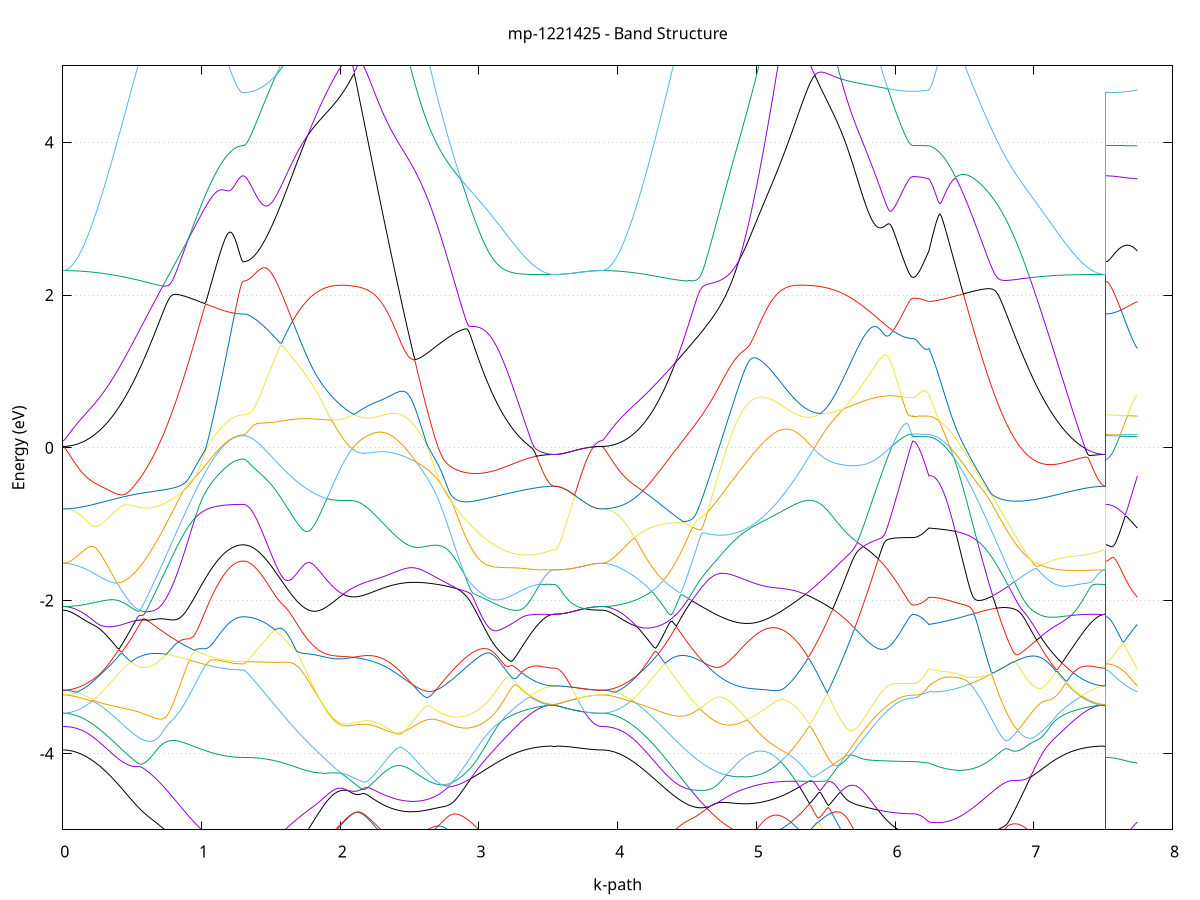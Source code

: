 set title 'mp-1221425 - Band Structure'
set xlabel 'k-path'
set ylabel 'Energy (eV)'
set grid y
set yrange [-5:5]
set terminal png size 800,600
set output 'mp-1221425_bands_gnuplot.png'
plot '-' using 1:2 with lines notitle, '-' using 1:2 with lines notitle, '-' using 1:2 with lines notitle, '-' using 1:2 with lines notitle, '-' using 1:2 with lines notitle, '-' using 1:2 with lines notitle, '-' using 1:2 with lines notitle, '-' using 1:2 with lines notitle, '-' using 1:2 with lines notitle, '-' using 1:2 with lines notitle, '-' using 1:2 with lines notitle, '-' using 1:2 with lines notitle, '-' using 1:2 with lines notitle, '-' using 1:2 with lines notitle, '-' using 1:2 with lines notitle, '-' using 1:2 with lines notitle, '-' using 1:2 with lines notitle, '-' using 1:2 with lines notitle, '-' using 1:2 with lines notitle, '-' using 1:2 with lines notitle, '-' using 1:2 with lines notitle, '-' using 1:2 with lines notitle, '-' using 1:2 with lines notitle, '-' using 1:2 with lines notitle, '-' using 1:2 with lines notitle, '-' using 1:2 with lines notitle, '-' using 1:2 with lines notitle, '-' using 1:2 with lines notitle, '-' using 1:2 with lines notitle, '-' using 1:2 with lines notitle, '-' using 1:2 with lines notitle, '-' using 1:2 with lines notitle, '-' using 1:2 with lines notitle, '-' using 1:2 with lines notitle, '-' using 1:2 with lines notitle, '-' using 1:2 with lines notitle, '-' using 1:2 with lines notitle, '-' using 1:2 with lines notitle, '-' using 1:2 with lines notitle, '-' using 1:2 with lines notitle, '-' using 1:2 with lines notitle, '-' using 1:2 with lines notitle, '-' using 1:2 with lines notitle, '-' using 1:2 with lines notitle, '-' using 1:2 with lines notitle, '-' using 1:2 with lines notitle, '-' using 1:2 with lines notitle, '-' using 1:2 with lines notitle, '-' using 1:2 with lines notitle, '-' using 1:2 with lines notitle, '-' using 1:2 with lines notitle, '-' using 1:2 with lines notitle, '-' using 1:2 with lines notitle, '-' using 1:2 with lines notitle, '-' using 1:2 with lines notitle, '-' using 1:2 with lines notitle, '-' using 1:2 with lines notitle, '-' using 1:2 with lines notitle, '-' using 1:2 with lines notitle, '-' using 1:2 with lines notitle, '-' using 1:2 with lines notitle, '-' using 1:2 with lines notitle, '-' using 1:2 with lines notitle, '-' using 1:2 with lines notitle
0.000000 -35.370027
0.009927 -35.369927
0.019854 -35.369927
0.029781 -35.369727
0.039707 -35.369627
0.049634 -35.369427
0.059561 -35.369127
0.069488 -35.368827
0.079415 -35.368427
0.089342 -35.368027
0.099269 -35.367627
0.109195 -35.367127
0.119122 -35.366527
0.129049 -35.365927
0.138976 -35.365327
0.148903 -35.364627
0.158830 -35.363927
0.168757 -35.363127
0.178683 -35.362327
0.188610 -35.361427
0.198537 -35.360527
0.208464 -35.359527
0.218391 -35.358627
0.228318 -35.357527
0.238245 -35.356427
0.248171 -35.355327
0.258098 -35.354227
0.268025 -35.353027
0.277952 -35.351727
0.287879 -35.350527
0.297806 -35.349227
0.307733 -35.347827
0.317659 -35.346427
0.327586 -35.345027
0.337513 -35.343627
0.347440 -35.342127
0.357367 -35.340627
0.367294 -35.339027
0.377221 -35.337427
0.387147 -35.335827
0.397074 -35.334227
0.407001 -35.332527
0.416928 -35.330827
0.426855 -35.329127
0.436782 -35.327327
0.446709 -35.325627
0.456635 -35.323827
0.466562 -35.322027
0.476489 -35.320127
0.486416 -35.318327
0.496343 -35.316427
0.506270 -35.314527
0.516197 -35.312627
0.526123 -35.310627
0.536050 -35.308727
0.545977 -35.306727
0.555904 -35.304827
0.565831 -35.302827
0.575758 -35.300827
0.585685 -35.298827
0.595611 -35.296827
0.605538 -35.294827
0.615465 -35.292727
0.625392 -35.290727
0.635319 -35.288727
0.645246 -35.286627
0.655173 -35.284627
0.665099 -35.282627
0.675026 -35.280527
0.684953 -35.278527
0.694880 -35.276527
0.704807 -35.274527
0.714734 -35.272427
0.724661 -35.270427
0.734587 -35.269427
0.744514 -35.281627
0.754441 -35.293927
0.764368 -35.306127
0.774295 -35.318327
0.784222 -35.330327
0.794149 -35.342227
0.804076 -35.354027
0.814002 -35.365727
0.823929 -35.377227
0.833856 -35.388627
0.843783 -35.399827
0.853710 -35.410927
0.863637 -35.421927
0.873563 -35.432727
0.883490 -35.443327
0.893417 -35.453727
0.903344 -35.464027
0.913271 -35.474127
0.923198 -35.484027
0.933125 -35.493727
0.943052 -35.503227
0.952978 -35.512527
0.962905 -35.521627
0.972832 -35.530527
0.982759 -35.539227
0.992686 -35.547627
1.002613 -35.555927
1.012540 -35.563827
1.022466 -35.571627
1.032393 -35.579127
1.042320 -35.586427
1.052247 -35.593527
1.062174 -35.600227
1.072101 -35.606827
1.082028 -35.613127
1.091954 -35.619127
1.101881 -35.624927
1.111808 -35.630427
1.121735 -35.635627
1.131662 -35.640627
1.141589 -35.645327
1.151516 -35.649727
1.161442 -35.653927
1.171369 -35.657727
1.181296 -35.661327
1.191223 -35.664627
1.201150 -35.667727
1.211077 -35.670427
1.221004 -35.672927
1.230930 -35.675027
1.240857 -35.676927
1.250784 -35.678527
1.260711 -35.679827
1.270638 -35.680827
1.280565 -35.681627
1.290492 -35.682027
1.300418 -35.682227
1.300418 -35.682227
1.310302 -35.682127
1.320185 -35.681927
1.330068 -35.681627
1.339951 -35.681127
1.349835 -35.680627
1.359718 -35.679927
1.369601 -35.679027
1.379484 -35.678127
1.389367 -35.677027
1.399251 -35.675827
1.409134 -35.674527
1.419017 -35.673027
1.428900 -35.671527
1.438784 -35.669827
1.448667 -35.667927
1.458550 -35.666027
1.468433 -35.663927
1.478317 -35.661727
1.488200 -35.659427
1.498083 -35.657027
1.507966 -35.654427
1.517849 -35.651727
1.527733 -35.648927
1.537616 -35.646027
1.547499 -35.643027
1.557382 -35.639927
1.567266 -35.636627
1.577149 -35.633227
1.587032 -35.629727
1.596915 -35.626127
1.606799 -35.622427
1.616682 -35.618627
1.626565 -35.614727
1.636448 -35.610627
1.646331 -35.606527
1.656215 -35.602227
1.666098 -35.597927
1.675981 -35.593427
1.685864 -35.588927
1.695748 -35.584227
1.705631 -35.579427
1.715514 -35.574627
1.725397 -35.569627
1.735280 -35.564527
1.745164 -35.559427
1.755047 -35.554227
1.764930 -35.548827
1.774813 -35.543427
1.784697 -35.537927
1.794580 -35.532327
1.804463 -35.526627
1.814346 -35.520827
1.824230 -35.515027
1.834113 -35.509027
1.843996 -35.503027
1.853879 -35.496927
1.863762 -35.490727
1.873646 -35.484527
1.883529 -35.478227
1.893412 -35.471827
1.903295 -35.465327
1.913179 -35.458827
1.923062 -35.452227
1.932945 -35.445627
1.942828 -35.438827
1.952712 -35.432127
1.962595 -35.425227
1.972478 -35.418327
1.982361 -35.411427
1.992244 -35.404427
2.002128 -35.397327
2.012011 -35.390227
2.021894 -35.383127
2.031777 -35.375927
2.041661 -35.368627
2.051544 -35.366127
2.061427 -35.373227
2.071310 -35.380227
2.071310 -35.380227
2.081262 -35.387127
2.091214 -35.393827
2.101166 -35.400327
2.111119 -35.406627
2.121071 -35.412727
2.131023 -35.418627
2.140975 -35.424327
2.150927 -35.429827
2.160879 -35.435027
2.170831 -35.440127
2.180783 -35.444927
2.190735 -35.449527
2.200687 -35.453927
2.210639 -35.458027
2.220591 -35.461927
2.230543 -35.465527
2.240495 -35.468927
2.250447 -35.472027
2.260399 -35.474927
2.270351 -35.477627
2.280304 -35.479927
2.290256 -35.482027
2.300208 -35.483927
2.310160 -35.485427
2.320112 -35.486727
2.330064 -35.487827
2.340016 -35.488527
2.349968 -35.489027
2.359920 -35.489227
2.369872 -35.489227
2.379824 -35.488827
2.389776 -35.488227
2.399728 -35.487327
2.409680 -35.486127
2.419632 -35.484727
2.429584 -35.483027
2.439537 -35.480927
2.449489 -35.478727
2.459441 -35.476127
2.469393 -35.473327
2.479345 -35.470127
2.489297 -35.466827
2.499249 -35.463127
2.509201 -35.459227
2.519153 -35.455027
2.529105 -35.450527
2.539057 -35.445827
2.549009 -35.440827
2.558961 -35.435527
2.568913 -35.430027
2.578865 -35.424227
2.588817 -35.418227
2.598769 -35.411927
2.608722 -35.405427
2.618674 -35.398727
2.628626 -35.391727
2.638578 -35.384527
2.648530 -35.377027
2.658482 -35.369327
2.668434 -35.361427
2.678386 -35.353327
2.688338 -35.345027
2.698290 -35.336527
2.708242 -35.327727
2.718194 -35.318827
2.728146 -35.309727
2.738098 -35.300427
2.748050 -35.290927
2.758002 -35.281227
2.767955 -35.271427
2.777907 -35.261427
2.787859 -35.262727
2.797811 -35.264727
2.807763 -35.266827
2.817715 -35.268827
2.827667 -35.270927
2.837619 -35.273027
2.847571 -35.275127
2.857523 -35.277127
2.867475 -35.279227
2.877427 -35.281327
2.887379 -35.283427
2.897331 -35.285527
2.907283 -35.287527
2.917235 -35.289627
2.927187 -35.291727
2.937140 -35.293727
2.947092 -35.295827
2.957044 -35.297827
2.966996 -35.299927
2.976948 -35.301927
2.986900 -35.303927
2.996852 -35.305927
3.006804 -35.307927
3.016756 -35.309927
3.026708 -35.311827
3.036660 -35.313827
3.046612 -35.315727
3.056564 -35.317627
3.066516 -35.319527
3.076468 -35.321427
3.086420 -35.323227
3.096372 -35.325027
3.106325 -35.326827
3.116277 -35.328627
3.126229 -35.330327
3.136181 -35.332027
3.146133 -35.333727
3.156085 -35.335427
3.166037 -35.337027
3.175989 -35.338627
3.185941 -35.340227
3.195893 -35.341727
3.205845 -35.343227
3.215797 -35.344727
3.225749 -35.346127
3.235701 -35.347527
3.245653 -35.348927
3.255605 -35.350227
3.265558 -35.351527
3.275510 -35.352827
3.285462 -35.354027
3.295414 -35.355127
3.305366 -35.356327
3.315318 -35.357427
3.325270 -35.358427
3.335222 -35.359427
3.345174 -35.360427
3.355126 -35.361327
3.365078 -35.362227
3.375030 -35.363027
3.384982 -35.363827
3.394934 -35.364527
3.404886 -35.365227
3.414838 -35.365927
3.424790 -35.366527
3.434743 -35.367027
3.444695 -35.367527
3.454647 -35.368027
3.464599 -35.368427
3.474551 -35.368827
3.484503 -35.369127
3.494455 -35.369427
3.504407 -35.369627
3.514359 -35.369727
3.524311 -35.369927
3.534263 -35.369927
3.544215 -35.370027
3.544215 -35.370027
3.553943 -35.370027
3.563670 -35.370027
3.573397 -35.370027
3.583125 -35.370027
3.592852 -35.370027
3.602580 -35.370027
3.612307 -35.370027
3.622035 -35.370027
3.631762 -35.370027
3.641489 -35.370027
3.651217 -35.370027
3.660944 -35.370027
3.670672 -35.370027
3.680399 -35.370027
3.690126 -35.370027
3.699854 -35.370027
3.709581 -35.370027
3.719309 -35.370027
3.729036 -35.370027
3.738764 -35.370027
3.748491 -35.370027
3.758218 -35.370027
3.767946 -35.370027
3.777673 -35.370027
3.787401 -35.370027
3.797128 -35.370027
3.806856 -35.370027
3.816583 -35.370027
3.826310 -35.370027
3.836038 -35.370027
3.845765 -35.370027
3.855493 -35.370027
3.865220 -35.370027
3.874947 -35.370027
3.884675 -35.370027
3.884675 -35.370027
3.894657 -35.369927
3.904640 -35.369927
3.914622 -35.369727
3.924605 -35.369627
3.934587 -35.369327
3.944569 -35.369127
3.954552 -35.368827
3.964534 -35.368427
3.974517 -35.368027
3.984499 -35.367527
3.994481 -35.367027
4.004464 -35.366427
4.014446 -35.365827
4.024429 -35.365227
4.034411 -35.364527
4.044393 -35.363727
4.054376 -35.363027
4.064358 -35.362127
4.074341 -35.361227
4.084323 -35.360327
4.094306 -35.359427
4.104288 -35.358327
4.114270 -35.357327
4.124253 -35.356227
4.134235 -35.355127
4.144218 -35.353927
4.154200 -35.352727
4.164182 -35.351427
4.174165 -35.350127
4.184147 -35.348827
4.194130 -35.347427
4.204112 -35.346027
4.214094 -35.344627
4.224077 -35.343127
4.234059 -35.341627
4.244042 -35.340027
4.254024 -35.338427
4.264007 -35.336827
4.273989 -35.335227
4.283971 -35.333527
4.293954 -35.331827
4.303936 -35.330127
4.313919 -35.328327
4.323901 -35.326627
4.333883 -35.324827
4.343866 -35.322927
4.353848 -35.321127
4.363831 -35.319227
4.373813 -35.317327
4.383796 -35.315427
4.393778 -35.313527
4.403760 -35.311527
4.413743 -35.309627
4.423725 -35.307627
4.433708 -35.305627
4.443690 -35.303627
4.453672 -35.301527
4.463655 -35.299527
4.473637 -35.297527
4.483620 -35.295427
4.493602 -35.293427
4.503584 -35.291327
4.513567 -35.289227
4.523549 -35.287127
4.533532 -35.285127
4.543514 -35.283027
4.553497 -35.280927
4.563479 -35.278827
4.573461 -35.276727
4.583444 -35.274627
4.593426 -35.272527
4.603409 -35.270527
4.613391 -35.268427
4.623373 -35.266327
4.633356 -35.264227
4.643338 -35.262227
4.653321 -35.263827
4.663303 -35.273827
4.673285 -35.283627
4.683268 -35.293227
4.693250 -35.302727
4.703233 -35.312027
4.713215 -35.321127
4.723198 -35.330027
4.733180 -35.338727
4.743162 -35.347227
4.753145 -35.355527
4.763127 -35.363627
4.773110 -35.371427
4.783092 -35.379127
4.793074 -35.386527
4.803057 -35.393727
4.813039 -35.400627
4.823022 -35.407327
4.833004 -35.413827
4.842987 -35.420027
4.852969 -35.426027
4.862951 -35.431727
4.872934 -35.437127
4.882916 -35.442327
4.892899 -35.447227
4.902881 -35.451927
4.912863 -35.456327
4.922846 -35.460427
4.932828 -35.464327
4.942811 -35.467927
4.952793 -35.471227
4.962775 -35.474227
4.972758 -35.477027
4.982740 -35.479527
4.992723 -35.481727
5.002705 -35.483627
5.012688 -35.485227
5.022670 -35.486627
5.032652 -35.487727
5.042635 -35.488527
5.052617 -35.489027
5.062600 -35.489227
5.072582 -35.489227
5.082564 -35.488927
5.092547 -35.488327
5.102529 -35.487427
5.112512 -35.486327
5.122494 -35.484927
5.132476 -35.483227
5.142459 -35.481327
5.152441 -35.479027
5.162424 -35.476627
5.172406 -35.473827
5.182389 -35.470827
5.192371 -35.467627
5.202353 -35.464127
5.212336 -35.460327
5.222318 -35.456327
5.232301 -35.452127
5.242283 -35.447627
5.252265 -35.442927
5.262248 -35.438027
5.272230 -35.432827
5.282213 -35.427527
5.292195 -35.421927
5.302178 -35.416027
5.312160 -35.410027
5.322142 -35.403827
5.332125 -35.397427
5.342107 -35.390827
5.352090 -35.384027
5.362072 -35.377127
5.372054 -35.369927
5.382037 -35.364827
5.392019 -35.372227
5.392019 -35.372227
5.401971 -35.379427
5.411923 -35.386627
5.421875 -35.393827
5.431827 -35.401027
5.441780 -35.408027
5.451732 -35.415127
5.461684 -35.422027
5.471636 -35.428927
5.481588 -35.435827
5.491540 -35.442627
5.501492 -35.449327
5.511444 -35.456027
5.521396 -35.462627
5.531348 -35.469127
5.541300 -35.475627
5.551252 -35.482027
5.561204 -35.488327
5.571156 -35.494527
5.581108 -35.500727
5.591061 -35.506827
5.601013 -35.512827
5.610965 -35.518727
5.620917 -35.524527
5.630869 -35.530327
5.640821 -35.536027
5.650773 -35.541627
5.660725 -35.547027
5.670677 -35.552427
5.680629 -35.557827
5.690581 -35.563027
5.700533 -35.568127
5.710485 -35.573127
5.720437 -35.578027
5.730389 -35.582927
5.740341 -35.587627
5.750294 -35.592227
5.760246 -35.596727
5.770198 -35.601227
5.780150 -35.605527
5.790102 -35.609727
5.800054 -35.613827
5.810006 -35.617727
5.819958 -35.621627
5.829910 -35.625427
5.839862 -35.629027
5.849814 -35.632627
5.859766 -35.636027
5.869718 -35.639327
5.879670 -35.642527
5.889622 -35.645527
5.899574 -35.648527
5.909527 -35.651327
5.919479 -35.654027
5.929431 -35.656627
5.939383 -35.659127
5.949335 -35.661427
5.959287 -35.663727
5.969239 -35.665827
5.979191 -35.667727
5.989143 -35.669627
5.999095 -35.671327
6.009047 -35.672927
6.018999 -35.674427
6.028951 -35.675727
6.038903 -35.676927
6.048855 -35.678027
6.058807 -35.679027
6.068760 -35.679827
6.078712 -35.680527
6.088664 -35.681127
6.098616 -35.681627
6.108568 -35.681927
6.118520 -35.682127
6.128472 -35.682227
6.128472 -35.682227
6.138073 -35.682127
6.147674 -35.682127
6.157276 -35.682127
6.166877 -35.682127
6.176478 -35.682027
6.186080 -35.682027
6.195681 -35.682027
6.205282 -35.681927
6.214883 -35.681827
6.224485 -35.681727
6.234086 -35.681727
6.243687 -35.681627
6.243687 -35.681627
6.253653 -35.680827
6.263618 -35.679827
6.273583 -35.678527
6.283549 -35.676827
6.293514 -35.674927
6.303480 -35.672727
6.313445 -35.670227
6.323410 -35.667427
6.333376 -35.664427
6.343341 -35.661027
6.353307 -35.657427
6.363272 -35.653427
6.373238 -35.649227
6.383203 -35.644727
6.393168 -35.640027
6.403134 -35.634927
6.413099 -35.629627
6.423065 -35.624027
6.433030 -35.618227
6.442995 -35.612027
6.452961 -35.605727
6.462926 -35.599027
6.472892 -35.592127
6.482857 -35.585027
6.492823 -35.577627
6.502788 -35.570027
6.512753 -35.562127
6.522719 -35.554027
6.532684 -35.545727
6.542650 -35.537127
6.552615 -35.528327
6.562580 -35.519327
6.572546 -35.510127
6.582511 -35.500627
6.592477 -35.491027
6.602442 -35.481227
6.612407 -35.471127
6.622373 -35.460927
6.632338 -35.450527
6.642304 -35.439927
6.652269 -35.429227
6.662235 -35.418227
6.672200 -35.407127
6.682165 -35.395927
6.692131 -35.384527
6.702096 -35.373027
6.712062 -35.361327
6.722027 -35.349527
6.731992 -35.337627
6.741958 -35.325527
6.751923 -35.313427
6.761889 -35.301127
6.771854 -35.288827
6.781820 -35.276327
6.791785 -35.269327
6.801750 -35.271327
6.811716 -35.273427
6.821681 -35.275427
6.831647 -35.277427
6.841612 -35.279527
6.851577 -35.281527
6.861543 -35.283627
6.871508 -35.285627
6.881474 -35.287727
6.891439 -35.289727
6.901404 -35.291827
6.911370 -35.293827
6.921335 -35.295827
6.931301 -35.297927
6.941266 -35.299927
6.951232 -35.301927
6.961197 -35.303927
6.971162 -35.305927
6.981128 -35.307927
6.991093 -35.309827
7.001059 -35.311827
7.011024 -35.313727
7.020989 -35.315627
7.030955 -35.317527
7.040920 -35.319427
7.050886 -35.321327
7.060851 -35.323127
7.070816 -35.324927
7.080782 -35.326727
7.090747 -35.328527
7.100713 -35.330327
7.110678 -35.332027
7.120644 -35.333727
7.130609 -35.335327
7.140574 -35.337027
7.150540 -35.338627
7.160505 -35.340127
7.170471 -35.341727
7.180436 -35.343227
7.190401 -35.344627
7.200367 -35.346127
7.210332 -35.347527
7.220298 -35.348827
7.230263 -35.350227
7.240229 -35.351527
7.250194 -35.352727
7.260159 -35.353927
7.270125 -35.355127
7.280090 -35.356227
7.290056 -35.357327
7.300021 -35.358427
7.309986 -35.359427
7.319952 -35.360427
7.329917 -35.361327
7.339883 -35.362227
7.349848 -35.363027
7.359813 -35.363827
7.369779 -35.364527
7.379744 -35.365227
7.389710 -35.365927
7.399675 -35.366527
7.409641 -35.367027
7.419606 -35.367527
7.429571 -35.368027
7.439537 -35.368427
7.449502 -35.368827
7.459468 -35.369127
7.469433 -35.369427
7.479398 -35.369627
7.489364 -35.369727
7.499329 -35.369927
7.509295 -35.369927
7.519260 -35.370027
7.519260 -35.682227
7.529166 -35.682227
7.539072 -35.682127
7.548979 -35.682127
7.558885 -35.682127
7.568791 -35.682127
7.578697 -35.682127
7.588603 -35.682127
7.598510 -35.682127
7.608416 -35.682127
7.618322 -35.682027
7.628228 -35.682027
7.638134 -35.682027
7.648041 -35.682027
7.657947 -35.681927
7.667853 -35.681927
7.677759 -35.681927
7.687665 -35.681827
7.697572 -35.681827
7.707478 -35.681827
7.717384 -35.681727
7.727290 -35.681727
7.737196 -35.681627
7.747102 -35.681627
e
0.000000 -34.607227
0.009927 -34.607427
0.019854 -34.607927
0.029781 -34.608727
0.039707 -34.609927
0.049634 -34.611327
0.059561 -34.613227
0.069488 -34.615327
0.079415 -34.617727
0.089342 -34.620527
0.099269 -34.623627
0.109195 -34.627027
0.119122 -34.630727
0.129049 -34.634827
0.138976 -34.639127
0.148903 -34.643827
0.158830 -34.648827
0.168757 -34.654027
0.178683 -34.659627
0.188610 -34.665427
0.198537 -34.671627
0.208464 -34.678027
0.218391 -34.684727
0.228318 -34.691727
0.238245 -34.699027
0.248171 -34.706527
0.258098 -34.714327
0.268025 -34.722327
0.277952 -34.730627
0.287879 -34.739227
0.297806 -34.747927
0.307733 -34.757027
0.317659 -34.766227
0.327586 -34.775727
0.337513 -34.785327
0.347440 -34.795227
0.357367 -34.805327
0.367294 -34.815627
0.377221 -34.826127
0.387147 -34.836827
0.397074 -34.847627
0.407001 -34.858627
0.416928 -34.869827
0.426855 -34.881127
0.436782 -34.892627
0.446709 -34.904227
0.456635 -34.916027
0.466562 -34.927827
0.476489 -34.939827
0.486416 -34.951927
0.496343 -34.964227
0.506270 -34.976527
0.516197 -34.988927
0.526123 -35.001427
0.536050 -35.013927
0.545977 -35.026527
0.555904 -35.039227
0.565831 -35.052027
0.575758 -35.064727
0.585685 -35.077627
0.595611 -35.090427
0.605538 -35.103327
0.615465 -35.116227
0.625392 -35.129027
0.635319 -35.141927
0.645246 -35.154827
0.655173 -35.167727
0.665099 -35.180527
0.675026 -35.193327
0.684953 -35.206127
0.694880 -35.218827
0.704807 -35.231527
0.714734 -35.244127
0.724661 -35.256727
0.734587 -35.268227
0.744514 -35.266427
0.754441 -35.264427
0.764368 -35.262527
0.774295 -35.260527
0.784222 -35.258627
0.794149 -35.256627
0.804076 -35.254727
0.814002 -35.252827
0.823929 -35.251027
0.833856 -35.249127
0.843783 -35.247327
0.853710 -35.245427
0.863637 -35.243727
0.873563 -35.241927
0.883490 -35.240127
0.893417 -35.238427
0.903344 -35.236727
0.913271 -35.235127
0.923198 -35.233427
0.933125 -35.231827
0.943052 -35.230227
0.952978 -35.228727
0.962905 -35.227227
0.972832 -35.225727
0.982759 -35.224327
0.992686 -35.222927
1.002613 -35.221527
1.012540 -35.220227
1.022466 -35.218927
1.032393 -35.217627
1.042320 -35.216427
1.052247 -35.215227
1.062174 -35.214127
1.072101 -35.213027
1.082028 -35.211927
1.091954 -35.210927
1.101881 -35.209927
1.111808 -35.209027
1.121735 -35.208127
1.131662 -35.207327
1.141589 -35.206527
1.151516 -35.205727
1.161442 -35.205027
1.171369 -35.204427
1.181296 -35.203827
1.191223 -35.203227
1.201150 -35.202727
1.211077 -35.202227
1.221004 -35.201827
1.230930 -35.201427
1.240857 -35.201127
1.250784 -35.200827
1.260711 -35.200627
1.270638 -35.200427
1.280565 -35.200327
1.290492 -35.200227
1.300418 -35.200227
1.300418 -35.200227
1.310302 -35.200227
1.320185 -35.200227
1.330068 -35.200127
1.339951 -35.200127
1.349835 -35.200027
1.359718 -35.199927
1.369601 -35.199827
1.379484 -35.199727
1.389367 -35.199627
1.399251 -35.199427
1.409134 -35.199227
1.419017 -35.199127
1.428900 -35.198927
1.438784 -35.198727
1.448667 -35.198427
1.458550 -35.198227
1.468433 -35.197927
1.478317 -35.197727
1.488200 -35.197427
1.498083 -35.197127
1.507966 -35.196827
1.517849 -35.196527
1.527733 -35.196227
1.537616 -35.195827
1.547499 -35.195527
1.557382 -35.195127
1.567266 -35.194827
1.577149 -35.194427
1.587032 -35.194027
1.596915 -35.193627
1.606799 -35.193227
1.616682 -35.192827
1.626565 -35.192427
1.636448 -35.192027
1.646331 -35.191627
1.656215 -35.191127
1.666098 -35.190727
1.675981 -35.190327
1.685864 -35.189827
1.695748 -35.189427
1.705631 -35.189027
1.715514 -35.188527
1.725397 -35.188127
1.735280 -35.187727
1.745164 -35.187227
1.755047 -35.186827
1.764930 -35.186427
1.774813 -35.185927
1.784697 -35.185527
1.794580 -35.185127
1.804463 -35.184727
1.814346 -35.184327
1.824230 -35.183927
1.834113 -35.183527
1.843996 -35.188627
1.853879 -35.197727
1.863762 -35.206827
1.873646 -35.215927
1.883529 -35.225027
1.893412 -35.234027
1.903295 -35.242927
1.913179 -35.251827
1.923062 -35.260727
1.932945 -35.269427
1.942828 -35.278127
1.952712 -35.286727
1.962595 -35.295127
1.972478 -35.303527
1.982361 -35.311827
1.992244 -35.319927
2.002128 -35.328027
2.012011 -35.335927
2.021894 -35.343627
2.031777 -35.351327
2.041661 -35.358727
2.051544 -35.361427
2.061427 -35.354027
2.071310 -35.346727
2.071310 -35.346727
2.081262 -35.339227
2.091214 -35.331727
2.101166 -35.324227
2.111119 -35.316727
2.121071 -35.309127
2.131023 -35.301527
2.140975 -35.293827
2.150927 -35.286227
2.160879 -35.278527
2.170831 -35.270827
2.180783 -35.263127
2.190735 -35.255427
2.200687 -35.247627
2.210639 -35.239927
2.220591 -35.232127
2.230543 -35.224327
2.240495 -35.216527
2.250447 -35.208727
2.260399 -35.201027
2.270351 -35.193227
2.280304 -35.186827
2.290256 -35.187527
2.300208 -35.188227
2.310160 -35.189027
2.320112 -35.189827
2.330064 -35.190727
2.340016 -35.191627
2.349968 -35.192527
2.359920 -35.193527
2.369872 -35.194527
2.379824 -35.195527
2.389776 -35.196627
2.399728 -35.197727
2.409680 -35.198827
2.419632 -35.200027
2.429584 -35.201227
2.439537 -35.202427
2.449489 -35.203727
2.459441 -35.205027
2.469393 -35.206327
2.479345 -35.207727
2.489297 -35.209127
2.499249 -35.210527
2.509201 -35.212027
2.519153 -35.213527
2.529105 -35.215027
2.539057 -35.216527
2.549009 -35.218127
2.558961 -35.219727
2.568913 -35.221327
2.578865 -35.223027
2.588817 -35.224727
2.598769 -35.226427
2.608722 -35.228127
2.618674 -35.229927
2.628626 -35.231727
2.638578 -35.233527
2.648530 -35.235327
2.658482 -35.237127
2.668434 -35.239027
2.678386 -35.240927
2.688338 -35.242827
2.698290 -35.244727
2.708242 -35.246627
2.718194 -35.248627
2.728146 -35.250627
2.738098 -35.252627
2.748050 -35.254627
2.758002 -35.256627
2.767955 -35.258627
2.777907 -35.260627
2.787859 -35.251327
2.797811 -35.241027
2.807763 -35.230627
2.817715 -35.220027
2.827667 -35.209327
2.837619 -35.198527
2.847571 -35.187527
2.857523 -35.176527
2.867475 -35.165427
2.877427 -35.154127
2.887379 -35.142827
2.897331 -35.131427
2.907283 -35.120027
2.917235 -35.108527
2.927187 -35.096927
2.937140 -35.085327
2.947092 -35.073627
2.957044 -35.061927
2.966996 -35.050227
2.976948 -35.038527
2.986900 -35.026827
2.996852 -35.015027
3.006804 -35.003327
3.016756 -34.991727
3.026708 -34.980027
3.036660 -34.968427
3.046612 -34.956827
3.056564 -34.945327
3.066516 -34.933827
3.076468 -34.922427
3.086420 -34.911127
3.096372 -34.899927
3.106325 -34.888827
3.116277 -34.877827
3.126229 -34.866927
3.136181 -34.856127
3.146133 -34.845527
3.156085 -34.835027
3.166037 -34.824627
3.175989 -34.814427
3.185941 -34.804427
3.195893 -34.794527
3.205845 -34.784827
3.215797 -34.775327
3.225749 -34.766027
3.235701 -34.756927
3.245653 -34.748027
3.255605 -34.739327
3.265558 -34.730927
3.275510 -34.722727
3.285462 -34.714727
3.295414 -34.706927
3.305366 -34.699427
3.315318 -34.692227
3.325270 -34.685227
3.335222 -34.678527
3.345174 -34.672127
3.355126 -34.665927
3.365078 -34.660027
3.375030 -34.654427
3.384982 -34.649227
3.394934 -34.644227
3.404886 -34.639527
3.414838 -34.635127
3.424790 -34.631027
3.434743 -34.627227
3.444695 -34.623827
3.454647 -34.620727
3.464599 -34.617927
3.474551 -34.615427
3.484503 -34.613227
3.494455 -34.611427
3.504407 -34.609927
3.514359 -34.608727
3.524311 -34.607927
3.534263 -34.607427
3.544215 -34.607227
3.544215 -34.607227
3.553943 -34.607227
3.563670 -34.607227
3.573397 -34.607227
3.583125 -34.607227
3.592852 -34.607227
3.602580 -34.607227
3.612307 -34.607227
3.622035 -34.607227
3.631762 -34.607227
3.641489 -34.607227
3.651217 -34.607227
3.660944 -34.607227
3.670672 -34.607227
3.680399 -34.607227
3.690126 -34.607227
3.699854 -34.607227
3.709581 -34.607227
3.719309 -34.607227
3.729036 -34.607227
3.738764 -34.607227
3.748491 -34.607227
3.758218 -34.607227
3.767946 -34.607227
3.777673 -34.607227
3.787401 -34.607227
3.797128 -34.607227
3.806856 -34.607227
3.816583 -34.607227
3.826310 -34.607227
3.836038 -34.607227
3.845765 -34.607227
3.855493 -34.607227
3.865220 -34.607227
3.874947 -34.607227
3.884675 -34.607227
3.884675 -34.607227
3.894657 -34.607427
3.904640 -34.607927
3.914622 -34.608727
3.924605 -34.609927
3.934587 -34.611427
3.944569 -34.613327
3.954552 -34.615427
3.964534 -34.617927
3.974517 -34.620727
3.984499 -34.623927
3.994481 -34.627427
4.004464 -34.631127
4.014446 -34.635227
4.024429 -34.639727
4.034411 -34.644427
4.044393 -34.649427
4.054376 -34.654727
4.064358 -34.660327
4.074341 -34.666327
4.084323 -34.672427
4.094306 -34.678927
4.104288 -34.685727
4.114270 -34.692727
4.124253 -34.700027
4.134235 -34.707527
4.144218 -34.715327
4.154200 -34.723327
4.164182 -34.731627
4.174165 -34.740127
4.184147 -34.748827
4.194130 -34.757827
4.204112 -34.766927
4.214094 -34.776327
4.224077 -34.785827
4.234059 -34.795627
4.244042 -34.805527
4.254024 -34.815627
4.264007 -34.825827
4.273989 -34.836227
4.283971 -34.846827
4.293954 -34.857527
4.303936 -34.868327
4.313919 -34.879227
4.323901 -34.890327
4.333883 -34.901527
4.343866 -34.912727
4.353848 -34.924127
4.363831 -34.935527
4.373813 -34.947027
4.383796 -34.958627
4.393778 -34.970227
4.403760 -34.981827
4.413743 -34.993527
4.423725 -35.005327
4.433708 -35.017027
4.443690 -35.028827
4.453672 -35.040527
4.463655 -35.052327
4.473637 -35.064027
4.483620 -35.075727
4.493602 -35.087427
4.503584 -35.099127
4.513567 -35.110727
4.523549 -35.122227
4.533532 -35.133727
4.543514 -35.145127
4.553497 -35.156427
4.563479 -35.167727
4.573461 -35.178827
4.583444 -35.189927
4.593426 -35.200827
4.603409 -35.211727
4.613391 -35.222427
4.623373 -35.232927
4.633356 -35.243427
4.643338 -35.253627
4.653321 -35.260127
4.663303 -35.258127
4.673285 -35.256127
4.683268 -35.254127
4.693250 -35.252127
4.703233 -35.250127
4.713215 -35.248127
4.723198 -35.246127
4.733180 -35.244227
4.743162 -35.242327
4.753145 -35.240427
4.763127 -35.238527
4.773110 -35.236627
4.783092 -35.234827
4.793074 -35.233027
4.803057 -35.231227
4.813039 -35.229427
4.823022 -35.227627
4.833004 -35.225927
4.842987 -35.224227
4.852969 -35.222527
4.862951 -35.220927
4.872934 -35.219227
4.882916 -35.217627
4.892899 -35.216127
4.902881 -35.214527
4.912863 -35.213027
4.922846 -35.211527
4.932828 -35.210127
4.942811 -35.208727
4.952793 -35.207327
4.962775 -35.205927
4.972758 -35.204627
4.982740 -35.203327
4.992723 -35.202027
5.002705 -35.200827
5.012688 -35.199627
5.022670 -35.198427
5.032652 -35.197327
5.042635 -35.196227
5.052617 -35.195227
5.062600 -35.194127
5.072582 -35.193127
5.082564 -35.192227
5.092547 -35.191327
5.102529 -35.190427
5.112512 -35.189527
5.122494 -35.188727
5.132476 -35.187927
5.142459 -35.187227
5.152441 -35.188427
5.162424 -35.196227
5.172406 -35.204027
5.182389 -35.211827
5.192371 -35.219627
5.202353 -35.227427
5.212336 -35.235227
5.222318 -35.243027
5.232301 -35.250827
5.242283 -35.258627
5.252265 -35.266327
5.262248 -35.274127
5.272230 -35.281827
5.282213 -35.289527
5.292195 -35.297127
5.302178 -35.304827
5.312160 -35.312427
5.322142 -35.320027
5.332125 -35.327527
5.342107 -35.335127
5.352090 -35.342627
5.362072 -35.350027
5.372054 -35.357427
5.382037 -35.362627
5.392019 -35.355127
5.392019 -35.355127
5.401971 -35.347527
5.411923 -35.339827
5.421875 -35.331927
5.431827 -35.323927
5.441780 -35.315727
5.451732 -35.307527
5.461684 -35.299127
5.471636 -35.290627
5.481588 -35.282027
5.491540 -35.273327
5.501492 -35.264527
5.511444 -35.255627
5.521396 -35.246727
5.531348 -35.237727
5.541300 -35.228727
5.551252 -35.219627
5.561204 -35.210427
5.571156 -35.201327
5.581108 -35.192127
5.591061 -35.183427
5.601013 -35.183827
5.610965 -35.184227
5.620917 -35.184627
5.630869 -35.185027
5.640821 -35.185427
5.650773 -35.185827
5.660725 -35.186227
5.670677 -35.186727
5.680629 -35.187127
5.690581 -35.187527
5.700533 -35.188027
5.710485 -35.188427
5.720437 -35.188827
5.730389 -35.189327
5.740341 -35.189727
5.750294 -35.190227
5.760246 -35.190627
5.770198 -35.191027
5.780150 -35.191427
5.790102 -35.191927
5.800054 -35.192327
5.810006 -35.192727
5.819958 -35.193127
5.829910 -35.193527
5.839862 -35.193927
5.849814 -35.194327
5.859766 -35.194727
5.869718 -35.195127
5.879670 -35.195427
5.889622 -35.195827
5.899574 -35.196127
5.909527 -35.196427
5.919479 -35.196827
5.929431 -35.197127
5.939383 -35.197427
5.949335 -35.197627
5.959287 -35.197927
5.969239 -35.198227
5.979191 -35.198427
5.989143 -35.198627
5.999095 -35.198927
6.009047 -35.199027
6.018999 -35.199227
6.028951 -35.199427
6.038903 -35.199627
6.048855 -35.199727
6.058807 -35.199827
6.068760 -35.199927
6.078712 -35.200027
6.088664 -35.200127
6.098616 -35.200127
6.108568 -35.200227
6.118520 -35.200227
6.128472 -35.200227
6.128472 -35.200227
6.138073 -35.200227
6.147674 -35.200227
6.157276 -35.200227
6.166877 -35.200227
6.176478 -35.200227
6.186080 -35.200227
6.195681 -35.200327
6.205282 -35.200327
6.214883 -35.200327
6.224485 -35.200327
6.234086 -35.200327
6.243687 -35.200327
6.243687 -35.200327
6.253653 -35.200427
6.263618 -35.200627
6.273583 -35.200827
6.283549 -35.201127
6.293514 -35.201427
6.303480 -35.201827
6.313445 -35.202227
6.323410 -35.202727
6.333376 -35.203227
6.343341 -35.203827
6.353307 -35.204427
6.363272 -35.205127
6.373238 -35.205827
6.383203 -35.206627
6.393168 -35.207427
6.403134 -35.208227
6.413099 -35.209127
6.423065 -35.210127
6.433030 -35.211027
6.442995 -35.212127
6.452961 -35.213127
6.462926 -35.214327
6.472892 -35.215427
6.482857 -35.216627
6.492823 -35.217827
6.502788 -35.219127
6.512753 -35.220427
6.522719 -35.221827
6.532684 -35.223227
6.542650 -35.224627
6.552615 -35.226127
6.562580 -35.227627
6.572546 -35.229127
6.582511 -35.230727
6.592477 -35.232327
6.602442 -35.233927
6.612407 -35.235527
6.622373 -35.237227
6.632338 -35.238927
6.642304 -35.240727
6.652269 -35.242527
6.662235 -35.244227
6.672200 -35.246127
6.682165 -35.247927
6.692131 -35.249827
6.702096 -35.251627
6.712062 -35.253527
6.722027 -35.255527
6.731992 -35.257427
6.741958 -35.259327
6.751923 -35.261327
6.761889 -35.263327
6.771854 -35.265327
6.781820 -35.267327
6.791785 -35.263727
6.801750 -35.251127
6.811716 -35.238527
6.821681 -35.225727
6.831647 -35.212927
6.841612 -35.200127
6.851577 -35.187227
6.861543 -35.174227
6.871508 -35.161327
6.881474 -35.148327
6.891439 -35.135327
6.901404 -35.122327
6.911370 -35.109327
6.921335 -35.096427
6.931301 -35.083427
6.941266 -35.070527
6.951232 -35.057627
6.961197 -35.044727
6.971162 -35.031927
6.981128 -35.019227
6.991093 -35.006527
7.001059 -34.993927
7.011024 -34.981327
7.020989 -34.968927
7.030955 -34.956627
7.040920 -34.944327
7.050886 -34.932227
7.060851 -34.920227
7.070816 -34.908327
7.080782 -34.896527
7.090747 -34.884927
7.100713 -34.873427
7.110678 -34.862127
7.120644 -34.851027
7.130609 -34.840027
7.140574 -34.829227
7.150540 -34.818627
7.160505 -34.808227
7.170471 -34.797927
7.180436 -34.787927
7.190401 -34.778127
7.200367 -34.768527
7.210332 -34.759127
7.220298 -34.750027
7.230263 -34.741127
7.240229 -34.732527
7.250194 -34.724027
7.260159 -34.715927
7.270125 -34.708027
7.280090 -34.700327
7.290056 -34.693027
7.300021 -34.685927
7.309986 -34.679127
7.319952 -34.672627
7.329917 -34.666327
7.339883 -34.660427
7.349848 -34.654727
7.359813 -34.649427
7.369779 -34.644427
7.379744 -34.639627
7.389710 -34.635227
7.399675 -34.631127
7.409641 -34.627327
7.419606 -34.623927
7.429571 -34.620727
7.439537 -34.617927
7.449502 -34.615427
7.459468 -34.613227
7.469433 -34.611427
7.479398 -34.609927
7.489364 -34.608727
7.499329 -34.607927
7.509295 -34.607427
7.519260 -34.607227
7.519260 -35.200227
7.529166 -35.200227
7.539072 -35.200227
7.548979 -35.200227
7.558885 -35.200227
7.568791 -35.200227
7.578697 -35.200227
7.588603 -35.200227
7.598510 -35.200227
7.608416 -35.200227
7.618322 -35.200227
7.628228 -35.200227
7.638134 -35.200227
7.648041 -35.200327
7.657947 -35.200327
7.667853 -35.200327
7.677759 -35.200327
7.687665 -35.200327
7.697572 -35.200327
7.707478 -35.200327
7.717384 -35.200327
7.727290 -35.200327
7.737196 -35.200327
7.747102 -35.200327
e
0.000000 -34.607227
0.009927 -34.607327
0.019854 -34.607427
0.029781 -34.607627
0.039707 -34.607827
0.049634 -34.608227
0.059561 -34.608627
0.069488 -34.609027
0.079415 -34.609627
0.089342 -34.610227
0.099269 -34.610927
0.109195 -34.611727
0.119122 -34.612527
0.129049 -34.613427
0.138976 -34.614427
0.148903 -34.615527
0.158830 -34.616627
0.168757 -34.617827
0.178683 -34.619127
0.188610 -34.620427
0.198537 -34.621827
0.208464 -34.623227
0.218391 -34.624827
0.228318 -34.626327
0.238245 -34.628027
0.248171 -34.629727
0.258098 -34.631527
0.268025 -34.633327
0.277952 -34.635227
0.287879 -34.637127
0.297806 -34.639127
0.307733 -34.641227
0.317659 -34.643327
0.327586 -34.645527
0.337513 -34.647727
0.347440 -34.649927
0.357367 -34.652227
0.367294 -34.654627
0.377221 -34.657027
0.387147 -34.659427
0.397074 -34.661927
0.407001 -34.664527
0.416928 -34.667027
0.426855 -34.669627
0.436782 -34.672327
0.446709 -34.675027
0.456635 -34.677727
0.466562 -34.680427
0.476489 -34.683227
0.486416 -34.686027
0.496343 -34.688827
0.506270 -34.691727
0.516197 -34.694627
0.526123 -34.697527
0.536050 -34.700427
0.545977 -34.703327
0.555904 -34.706327
0.565831 -34.709227
0.575758 -34.712227
0.585685 -34.715227
0.595611 -34.718227
0.605538 -34.721227
0.615465 -34.724327
0.625392 -34.727327
0.635319 -34.730327
0.645246 -34.733327
0.655173 -34.736427
0.665099 -34.739427
0.675026 -34.742427
0.684953 -34.745427
0.694880 -34.748427
0.704807 -34.751427
0.714734 -34.754427
0.724661 -34.757427
0.734587 -34.760327
0.744514 -34.763327
0.754441 -34.766227
0.764368 -34.769127
0.774295 -34.772027
0.784222 -34.774927
0.794149 -34.777727
0.804076 -34.780527
0.814002 -34.783327
0.823929 -34.786027
0.833856 -34.788827
0.843783 -34.791527
0.853710 -34.794127
0.863637 -34.796727
0.873563 -34.799327
0.883490 -34.801927
0.893417 -34.804427
0.903344 -34.806927
0.913271 -34.809327
0.923198 -34.811727
0.933125 -34.814027
0.943052 -34.816327
0.952978 -34.818527
0.962905 -34.820727
0.972832 -34.822927
0.982759 -34.825027
0.992686 -34.827027
1.002613 -34.829027
1.012540 -34.830927
1.022466 -34.832827
1.032393 -34.834627
1.042320 -34.836427
1.052247 -34.838127
1.062174 -34.839827
1.072101 -34.841327
1.082028 -34.842927
1.091954 -34.844327
1.101881 -34.845727
1.111808 -34.847127
1.121735 -34.848427
1.131662 -34.849627
1.141589 -34.850727
1.151516 -34.851827
1.161442 -34.852827
1.171369 -34.853727
1.181296 -34.854627
1.191223 -34.855427
1.201150 -34.856227
1.211077 -34.856827
1.221004 -34.857427
1.230930 -34.858027
1.240857 -34.858427
1.250784 -34.858827
1.260711 -34.859127
1.270638 -34.859427
1.280565 -34.859527
1.290492 -34.859727
1.300418 -34.859727
1.300418 -34.859727
1.310302 -34.859827
1.320185 -34.860227
1.330068 -34.860927
1.339951 -34.861927
1.349835 -34.863127
1.359718 -34.864627
1.369601 -34.866427
1.379484 -34.868427
1.389367 -34.870827
1.399251 -34.873327
1.409134 -34.876227
1.419017 -34.879327
1.428900 -34.882627
1.438784 -34.886227
1.448667 -34.890127
1.458550 -34.894227
1.468433 -34.898527
1.478317 -34.903127
1.488200 -34.907927
1.498083 -34.913027
1.507966 -34.918327
1.517849 -34.923827
1.527733 -34.929527
1.537616 -34.935427
1.547499 -34.941527
1.557382 -34.947927
1.567266 -34.954427
1.577149 -34.961127
1.587032 -34.968027
1.596915 -34.975027
1.606799 -34.982327
1.616682 -34.989727
1.626565 -34.997227
1.636448 -35.005027
1.646331 -35.012827
1.656215 -35.020827
1.666098 -35.028927
1.675981 -35.037127
1.685864 -35.045527
1.695748 -35.053927
1.705631 -35.062527
1.715514 -35.071227
1.725397 -35.079927
1.735280 -35.088727
1.745164 -35.097627
1.755047 -35.106527
1.764930 -35.115527
1.774813 -35.124627
1.784697 -35.133727
1.794580 -35.142827
1.804463 -35.151927
1.814346 -35.161127
1.824230 -35.170227
1.834113 -35.179427
1.843996 -35.183227
1.853879 -35.182827
1.863762 -35.182527
1.873646 -35.182127
1.883529 -35.181827
1.893412 -35.181527
1.903295 -35.181227
1.913179 -35.180927
1.923062 -35.180627
1.932945 -35.180427
1.942828 -35.180227
1.952712 -35.179927
1.962595 -35.179727
1.972478 -35.179627
1.982361 -35.179427
1.992244 -35.179327
2.002128 -35.179127
2.012011 -35.179027
2.021894 -35.179027
2.031777 -35.178927
2.041661 -35.178927
2.051544 -35.178927
2.061427 -35.178927
2.071310 -35.178927
2.071310 -35.178927
2.081262 -35.179027
2.091214 -35.179127
2.101166 -35.179227
2.111119 -35.179427
2.121071 -35.179627
2.131023 -35.179827
2.140975 -35.180027
2.150927 -35.180327
2.160879 -35.180627
2.170831 -35.180927
2.180783 -35.181327
2.190735 -35.181727
2.200687 -35.182127
2.210639 -35.182627
2.220591 -35.183127
2.230543 -35.183627
2.240495 -35.184227
2.250447 -35.184827
2.260399 -35.185427
2.270351 -35.186027
2.280304 -35.185327
2.290256 -35.177627
2.300208 -35.169827
2.310160 -35.162027
2.320112 -35.154227
2.330064 -35.146527
2.340016 -35.138727
2.349968 -35.131027
2.359920 -35.123327
2.369872 -35.115627
2.379824 -35.107927
2.389776 -35.100227
2.399728 -35.092627
2.409680 -35.085027
2.419632 -35.077427
2.429584 -35.069827
2.439537 -35.062327
2.449489 -35.054827
2.459441 -35.047327
2.469393 -35.039827
2.479345 -35.032427
2.489297 -35.025027
2.499249 -35.017727
2.509201 -35.010427
2.519153 -35.003127
2.529105 -34.995927
2.539057 -34.988827
2.549009 -34.981627
2.558961 -34.974527
2.568913 -34.967527
2.578865 -34.960527
2.588817 -34.953627
2.598769 -34.946727
2.608722 -34.939827
2.618674 -34.933027
2.628626 -34.926327
2.638578 -34.919627
2.648530 -34.913027
2.658482 -34.906427
2.668434 -34.899927
2.678386 -34.893427
2.688338 -34.887027
2.698290 -34.880727
2.708242 -34.874427
2.718194 -34.868227
2.728146 -34.862127
2.738098 -34.856027
2.748050 -34.850027
2.758002 -34.844027
2.767955 -34.838127
2.777907 -34.832327
2.787859 -34.826527
2.797811 -34.820827
2.807763 -34.815227
2.817715 -34.809727
2.827667 -34.804227
2.837619 -34.798827
2.847571 -34.793427
2.857523 -34.788227
2.867475 -34.783027
2.877427 -34.777827
2.887379 -34.772827
2.897331 -34.767827
2.907283 -34.762927
2.917235 -34.758127
2.927187 -34.753327
2.937140 -34.748627
2.947092 -34.744027
2.957044 -34.739527
2.966996 -34.735027
2.976948 -34.730627
2.986900 -34.726327
2.996852 -34.722127
3.006804 -34.717927
3.016756 -34.713927
3.026708 -34.709827
3.036660 -34.705927
3.046612 -34.702127
3.056564 -34.698327
3.066516 -34.694627
3.076468 -34.691027
3.086420 -34.687427
3.096372 -34.684027
3.106325 -34.680627
3.116277 -34.677327
3.126229 -34.674027
3.136181 -34.670927
3.146133 -34.667827
3.156085 -34.664827
3.166037 -34.661927
3.175989 -34.659027
3.185941 -34.656227
3.195893 -34.653527
3.205845 -34.650927
3.215797 -34.648427
3.225749 -34.645927
3.235701 -34.643527
3.245653 -34.641227
3.255605 -34.639027
3.265558 -34.636827
3.275510 -34.634727
3.285462 -34.632727
3.295414 -34.630827
3.305366 -34.628927
3.315318 -34.627227
3.325270 -34.625527
3.335222 -34.623827
3.345174 -34.622327
3.355126 -34.620827
3.365078 -34.619427
3.375030 -34.618127
3.384982 -34.616927
3.394934 -34.615727
3.404886 -34.614627
3.414838 -34.613627
3.424790 -34.612727
3.434743 -34.611827
3.444695 -34.611027
3.454647 -34.610327
3.464599 -34.609627
3.474551 -34.609127
3.484503 -34.608627
3.494455 -34.608227
3.504407 -34.607827
3.514359 -34.607627
3.524311 -34.607427
3.534263 -34.607327
3.544215 -34.607227
3.544215 -34.607227
3.553943 -34.607227
3.563670 -34.607227
3.573397 -34.607227
3.583125 -34.607227
3.592852 -34.607227
3.602580 -34.607227
3.612307 -34.607227
3.622035 -34.607227
3.631762 -34.607227
3.641489 -34.607227
3.651217 -34.607227
3.660944 -34.607227
3.670672 -34.607227
3.680399 -34.607227
3.690126 -34.607227
3.699854 -34.607227
3.709581 -34.607227
3.719309 -34.607227
3.729036 -34.607227
3.738764 -34.607227
3.748491 -34.607227
3.758218 -34.607227
3.767946 -34.607227
3.777673 -34.607227
3.787401 -34.607227
3.797128 -34.607227
3.806856 -34.607227
3.816583 -34.607227
3.826310 -34.607227
3.836038 -34.607227
3.845765 -34.607227
3.855493 -34.607227
3.865220 -34.607227
3.874947 -34.607227
3.884675 -34.607227
3.884675 -34.607227
3.894657 -34.607327
3.904640 -34.607427
3.914622 -34.607627
3.924605 -34.607827
3.934587 -34.608227
3.944569 -34.608627
3.954552 -34.609127
3.964534 -34.609727
3.974517 -34.610327
3.984499 -34.611027
3.994481 -34.611827
4.004464 -34.612727
4.014446 -34.613627
4.024429 -34.614727
4.034411 -34.615827
4.044393 -34.616927
4.054376 -34.618227
4.064358 -34.619527
4.074341 -34.620927
4.084323 -34.622427
4.094306 -34.623927
4.104288 -34.625627
4.114270 -34.627327
4.124253 -34.629127
4.134235 -34.630927
4.144218 -34.632927
4.154200 -34.634927
4.164182 -34.637027
4.174165 -34.639227
4.184147 -34.641427
4.194130 -34.643727
4.204112 -34.646127
4.214094 -34.648627
4.224077 -34.651227
4.234059 -34.653827
4.244042 -34.656527
4.254024 -34.659327
4.264007 -34.662227
4.273989 -34.665127
4.283971 -34.668227
4.293954 -34.671327
4.303936 -34.674427
4.313919 -34.677727
4.323901 -34.681027
4.333883 -34.684427
4.343866 -34.687927
4.353848 -34.691527
4.363831 -34.695127
4.373813 -34.698927
4.383796 -34.702727
4.393778 -34.706527
4.403760 -34.710527
4.413743 -34.714527
4.423725 -34.718627
4.433708 -34.722827
4.443690 -34.727127
4.453672 -34.731427
4.463655 -34.735827
4.473637 -34.740327
4.483620 -34.744927
4.493602 -34.749527
4.503584 -34.754227
4.513567 -34.759027
4.523549 -34.763927
4.533532 -34.768827
4.543514 -34.773827
4.553497 -34.778927
4.563479 -34.784027
4.573461 -34.789327
4.583444 -34.794627
4.593426 -34.799927
4.603409 -34.805427
4.613391 -34.810927
4.623373 -34.816527
4.633356 -34.822127
4.643338 -34.827927
4.653321 -34.833627
4.663303 -34.839527
4.673285 -34.845427
4.683268 -34.851427
4.693250 -34.857527
4.703233 -34.863627
4.713215 -34.869827
4.723198 -34.876027
4.733180 -34.882327
4.743162 -34.888727
4.753145 -34.895127
4.763127 -34.901627
4.773110 -34.908227
4.783092 -34.914827
4.793074 -34.921527
4.803057 -34.928227
4.813039 -34.934927
4.823022 -34.941827
4.833004 -34.948727
4.842987 -34.955627
4.852969 -34.962627
4.862951 -34.969627
4.872934 -34.976727
4.882916 -34.983827
4.892899 -34.991027
4.902881 -34.998227
4.912863 -35.005427
4.922846 -35.012727
4.932828 -35.020127
4.942811 -35.027427
4.952793 -35.034827
4.962775 -35.042327
4.972758 -35.049827
4.982740 -35.057327
4.992723 -35.064827
5.002705 -35.072427
5.012688 -35.080027
5.022670 -35.087627
5.032652 -35.095327
5.042635 -35.102927
5.052617 -35.110627
5.062600 -35.118327
5.072582 -35.126127
5.082564 -35.133827
5.092547 -35.141627
5.102529 -35.149427
5.112512 -35.157227
5.122494 -35.165027
5.132476 -35.172827
5.142459 -35.180627
5.152441 -35.186427
5.162424 -35.185827
5.172406 -35.185127
5.182389 -35.184527
5.192371 -35.183927
5.202353 -35.183427
5.212336 -35.182927
5.222318 -35.182427
5.232301 -35.182027
5.242283 -35.181527
5.252265 -35.181227
5.262248 -35.180827
5.272230 -35.180527
5.282213 -35.180227
5.292195 -35.179927
5.302178 -35.179727
5.312160 -35.179527
5.322142 -35.179327
5.332125 -35.179227
5.342107 -35.179127
5.352090 -35.179027
5.362072 -35.178927
5.372054 -35.178927
5.382037 -35.178927
5.392019 -35.178927
5.392019 -35.178927
5.401971 -35.178927
5.411923 -35.179027
5.421875 -35.179127
5.431827 -35.179227
5.441780 -35.179327
5.451732 -35.179527
5.461684 -35.179727
5.471636 -35.179827
5.481588 -35.180127
5.491540 -35.180327
5.501492 -35.180527
5.511444 -35.180827
5.521396 -35.181127
5.531348 -35.181427
5.541300 -35.181727
5.551252 -35.182027
5.561204 -35.182327
5.571156 -35.182727
5.581108 -35.183027
5.591061 -35.182927
5.601013 -35.173627
5.610965 -35.164427
5.620917 -35.155227
5.630869 -35.146027
5.640821 -35.136827
5.650773 -35.127627
5.660725 -35.118527
5.670677 -35.109427
5.680629 -35.100427
5.690581 -35.091427
5.700533 -35.082527
5.710485 -35.073727
5.720437 -35.065027
5.730389 -35.056327
5.740341 -35.047827
5.750294 -35.039327
5.760246 -35.031027
5.770198 -35.022827
5.780150 -35.014727
5.790102 -35.006827
5.800054 -34.999027
5.810006 -34.991427
5.819958 -34.983927
5.829910 -34.976527
5.839862 -34.969427
5.849814 -34.962427
5.859766 -34.955627
5.869718 -34.949027
5.879670 -34.942627
5.889622 -34.936427
5.899574 -34.930427
5.909527 -34.924627
5.919479 -34.919127
5.929431 -34.913727
5.939383 -34.908627
5.949335 -34.903727
5.959287 -34.899127
5.969239 -34.894727
5.979191 -34.890527
5.989143 -34.886627
5.999095 -34.882927
6.009047 -34.879527
6.018999 -34.876427
6.028951 -34.873527
6.038903 -34.870927
6.048855 -34.868627
6.058807 -34.866527
6.068760 -34.864727
6.078712 -34.863227
6.088664 -34.861927
6.098616 -34.860927
6.108568 -34.860327
6.118520 -34.859827
6.128472 -34.859727
6.128472 -34.859727
6.138073 -34.859727
6.147674 -34.859727
6.157276 -34.859727
6.166877 -34.859727
6.176478 -34.859727
6.186080 -34.859727
6.195681 -34.859627
6.205282 -34.859627
6.214883 -34.859627
6.224485 -34.859627
6.234086 -34.859627
6.243687 -34.859527
6.243687 -34.859527
6.253653 -34.859427
6.263618 -34.859127
6.273583 -34.858827
6.283549 -34.858427
6.293514 -34.857927
6.303480 -34.857427
6.313445 -34.856827
6.323410 -34.856127
6.333376 -34.855427
6.343341 -34.854527
6.353307 -34.853627
6.363272 -34.852727
6.373238 -34.851727
6.383203 -34.850627
6.393168 -34.849427
6.403134 -34.848227
6.413099 -34.846927
6.423065 -34.845527
6.433030 -34.844127
6.442995 -34.842627
6.452961 -34.841127
6.462926 -34.839527
6.472892 -34.837827
6.482857 -34.836127
6.492823 -34.834327
6.502788 -34.832427
6.512753 -34.830527
6.522719 -34.828627
6.532684 -34.826527
6.542650 -34.824527
6.552615 -34.822327
6.562580 -34.820227
6.572546 -34.817927
6.582511 -34.815727
6.592477 -34.813327
6.602442 -34.811027
6.612407 -34.808627
6.622373 -34.806127
6.632338 -34.803627
6.642304 -34.801127
6.652269 -34.798527
6.662235 -34.795927
6.672200 -34.793227
6.682165 -34.790527
6.692131 -34.787827
6.702096 -34.785027
6.712062 -34.782327
6.722027 -34.779427
6.731992 -34.776627
6.741958 -34.773727
6.751923 -34.770827
6.761889 -34.767927
6.771854 -34.765027
6.781820 -34.762027
6.791785 -34.759127
6.801750 -34.756127
6.811716 -34.753127
6.821681 -34.750127
6.831647 -34.747027
6.841612 -34.744027
6.851577 -34.741027
6.861543 -34.737927
6.871508 -34.734927
6.881474 -34.731827
6.891439 -34.728827
6.901404 -34.725727
6.911370 -34.722727
6.921335 -34.719627
6.931301 -34.716627
6.941266 -34.713627
6.951232 -34.710627
6.961197 -34.707627
6.971162 -34.704627
6.981128 -34.701627
6.991093 -34.698727
7.001059 -34.695727
7.011024 -34.692827
7.020989 -34.689927
7.030955 -34.687127
7.040920 -34.684227
7.050886 -34.681427
7.060851 -34.678627
7.070816 -34.675927
7.080782 -34.673227
7.090747 -34.670527
7.100713 -34.667927
7.110678 -34.665327
7.120644 -34.662727
7.130609 -34.660227
7.140574 -34.657727
7.150540 -34.655327
7.160505 -34.652927
7.170471 -34.650527
7.180436 -34.648327
7.190401 -34.646027
7.200367 -34.643827
7.210332 -34.641727
7.220298 -34.639627
7.230263 -34.637627
7.240229 -34.635627
7.250194 -34.633727
7.260159 -34.631827
7.270125 -34.630027
7.280090 -34.628327
7.290056 -34.626627
7.300021 -34.625027
7.309986 -34.623527
7.319952 -34.622027
7.329917 -34.620627
7.339883 -34.619227
7.349848 -34.618027
7.359813 -34.616827
7.369779 -34.615627
7.379744 -34.614527
7.389710 -34.613527
7.399675 -34.612627
7.409641 -34.611827
7.419606 -34.611027
7.429571 -34.610327
7.439537 -34.609627
7.449502 -34.609127
7.459468 -34.608627
7.469433 -34.608227
7.479398 -34.607827
7.489364 -34.607627
7.499329 -34.607427
7.509295 -34.607327
7.519260 -34.607227
7.519260 -34.859727
7.529166 -34.859727
7.539072 -34.859727
7.548979 -34.859727
7.558885 -34.859727
7.568791 -34.859727
7.578697 -34.859727
7.588603 -34.859727
7.598510 -34.859727
7.608416 -34.859727
7.618322 -34.859727
7.628228 -34.859727
7.638134 -34.859727
7.648041 -34.859627
7.657947 -34.859627
7.667853 -34.859627
7.677759 -34.859627
7.687665 -34.859627
7.697572 -34.859627
7.707478 -34.859627
7.717384 -34.859627
7.727290 -34.859627
7.737196 -34.859627
7.747102 -34.859527
e
0.000000 -9.308527
0.009927 -9.308027
0.019854 -9.306427
0.029781 -9.303827
0.039707 -9.300127
0.049634 -9.295427
0.059561 -9.289727
0.069488 -9.282927
0.079415 -9.275127
0.089342 -9.266227
0.099269 -9.256427
0.109195 -9.245527
0.119122 -9.233527
0.129049 -9.220627
0.138976 -9.206627
0.148903 -9.191627
0.158830 -9.175727
0.168757 -9.158727
0.178683 -9.140727
0.188610 -9.121827
0.198537 -9.101927
0.208464 -9.081027
0.218391 -9.059127
0.228318 -9.036427
0.238245 -9.012627
0.248171 -8.988027
0.258098 -8.962427
0.268025 -8.935927
0.277952 -8.908527
0.287879 -8.880227
0.297806 -8.851127
0.307733 -8.821027
0.317659 -8.790227
0.327586 -8.758527
0.337513 -8.726027
0.347440 -8.692727
0.357367 -8.658727
0.367294 -8.623927
0.377221 -8.588327
0.387147 -8.552027
0.397074 -8.515027
0.407001 -8.477427
0.416928 -8.439127
0.426855 -8.400127
0.436782 -8.360627
0.446709 -8.320527
0.456635 -8.279827
0.466562 -8.238627
0.476489 -8.197027
0.486416 -8.154927
0.496343 -8.112327
0.506270 -8.069427
0.516197 -8.026127
0.526123 -7.982527
0.536050 -7.938727
0.545977 -7.894627
0.555904 -7.850327
0.565831 -7.805927
0.575758 -7.761427
0.585685 -7.716827
0.595611 -7.672327
0.605538 -7.627827
0.615465 -7.583427
0.625392 -7.539227
0.635319 -7.495227
0.645246 -7.451527
0.655173 -7.408127
0.665099 -7.365227
0.675026 -7.322627
0.684953 -7.280627
0.694880 -7.239227
0.704807 -7.198427
0.714734 -7.158427
0.724661 -7.119027
0.734587 -7.080527
0.744514 -7.042927
0.754441 -7.006227
0.764368 -6.970427
0.774295 -6.935727
0.784222 -6.902027
0.794149 -6.869427
0.804076 -6.837927
0.814002 -6.807627
0.823929 -6.778527
0.833856 -6.750527
0.843783 -6.723827
0.853710 -6.698327
0.863637 -6.673927
0.873563 -6.650827
0.883490 -6.628827
0.893417 -6.608127
0.903344 -6.588427
0.913271 -6.569927
0.923198 -6.552527
0.933125 -6.536127
0.943052 -6.520827
0.952978 -6.506427
0.962905 -6.493027
0.972832 -6.480527
0.982759 -6.468827
0.992686 -6.458027
1.002613 -6.447927
1.012540 -6.438627
1.022466 -6.429927
1.032393 -6.421927
1.042320 -6.414527
1.052247 -6.407627
1.062174 -6.401327
1.072101 -6.395427
1.082028 -6.390027
1.091954 -6.385027
1.101881 -6.380427
1.111808 -6.376227
1.121735 -6.372327
1.131662 -6.368727
1.141589 -6.365327
1.151516 -6.362327
1.161442 -6.359427
1.171369 -6.356827
1.181296 -6.354427
1.191223 -6.352227
1.201150 -6.350227
1.211077 -6.348427
1.221004 -6.346727
1.230930 -6.345327
1.240857 -6.344027
1.250784 -6.342927
1.260711 -6.342027
1.270638 -6.341327
1.280565 -6.340727
1.290492 -6.340427
1.300418 -6.340327
1.300418 -6.340327
1.310302 -6.339827
1.320185 -6.338227
1.330068 -6.335627
1.339951 -6.332027
1.349835 -6.327327
1.359718 -6.321527
1.369601 -6.314827
1.379484 -6.307027
1.389367 -6.298127
1.399251 -6.288327
1.409134 -6.277527
1.419017 -6.265627
1.428900 -6.252827
1.438784 -6.239027
1.448667 -6.224327
1.458550 -6.208627
1.468433 -6.192027
1.478317 -6.174427
1.488200 -6.156027
1.498083 -6.136627
1.507966 -6.116427
1.517849 -6.095427
1.527733 -6.073627
1.537616 -6.050927
1.547499 -6.027627
1.557382 -6.003427
1.567266 -5.978627
1.577149 -5.953227
1.587032 -5.927127
1.596915 -5.900527
1.606799 -5.873327
1.616682 -5.845727
1.626565 -5.817727
1.636448 -5.789327
1.646331 -5.760727
1.656215 -5.732027
1.666098 -5.703127
1.675981 -5.674327
1.685864 -5.645727
1.695748 -5.617327
1.705631 -5.589427
1.715514 -5.562027
1.725397 -5.535327
1.735280 -5.509327
1.745164 -5.484127
1.755047 -5.462927
1.764930 -5.443227
1.774813 -5.423927
1.784697 -5.404927
1.794580 -5.386327
1.804463 -5.368127
1.814346 -5.350227
1.824230 -5.332827
1.834113 -5.315927
1.843996 -5.299627
1.853879 -5.284027
1.863762 -5.269127
1.873646 -5.255227
1.883529 -5.242327
1.893412 -5.230527
1.903295 -5.219927
1.913179 -5.210527
1.923062 -5.202427
1.932945 -5.195527
1.942828 -5.189827
1.952712 -5.185227
1.962595 -5.181727
1.972478 -5.179127
1.982361 -5.177527
1.992244 -5.176627
2.002128 -5.176527
2.012011 -5.177127
2.021894 -5.178327
2.031777 -5.180027
2.041661 -5.182127
2.051544 -5.184627
2.061427 -5.187427
2.071310 -5.190527
2.071310 -5.190527
2.081262 -5.193927
2.091214 -5.197427
2.101166 -5.201027
2.111119 -5.204727
2.121071 -5.208427
2.131023 -5.212227
2.140975 -5.215927
2.150927 -5.219527
2.160879 -5.223127
2.170831 -5.226527
2.180783 -5.229827
2.190735 -5.233027
2.200687 -5.236027
2.210639 -5.238727
2.220591 -5.241327
2.230543 -5.243727
2.240495 -5.247427
2.250447 -5.252627
2.260399 -5.257427
2.270351 -5.261927
2.280304 -5.265927
2.290256 -5.269527
2.300208 -5.272627
2.310160 -5.275427
2.320112 -5.277627
2.330064 -5.279527
2.340016 -5.280827
2.349968 -5.281827
2.359920 -5.285027
2.369872 -5.297927
2.379824 -5.314027
2.389776 -5.332727
2.399728 -5.353427
2.409680 -5.375727
2.419632 -5.399127
2.429584 -5.423527
2.439537 -5.448727
2.449489 -5.474527
2.459441 -5.501027
2.469393 -5.528027
2.479345 -5.555627
2.489297 -5.583727
2.499249 -5.612327
2.509201 -5.641427
2.519153 -5.671127
2.529105 -5.701327
2.539057 -5.732127
2.549009 -5.763427
2.558961 -5.795227
2.568913 -5.827627
2.578865 -5.860627
2.588817 -5.894227
2.598769 -5.928327
2.608722 -5.963027
2.618674 -5.998227
2.628626 -6.034127
2.638578 -6.070527
2.648530 -6.107427
2.658482 -6.144927
2.668434 -6.183027
2.678386 -6.221627
2.688338 -6.260627
2.698290 -6.300227
2.708242 -6.340327
2.718194 -6.380827
2.728146 -6.421727
2.738098 -6.463127
2.748050 -6.504927
2.758002 -6.547027
2.767955 -6.589527
2.777907 -6.632327
2.787859 -6.675427
2.797811 -6.718727
2.807763 -6.762327
2.817715 -6.806227
2.827667 -6.850227
2.837619 -6.894327
2.847571 -6.938627
2.857523 -6.983027
2.867475 -7.027427
2.877427 -7.071927
2.887379 -7.116427
2.897331 -7.160927
2.907283 -7.205327
2.917235 -7.249627
2.927187 -7.293927
2.937140 -7.338027
2.947092 -7.381927
2.957044 -7.425727
2.966996 -7.469327
2.976948 -7.512627
2.986900 -7.555627
2.996852 -7.598427
3.006804 -7.640827
3.016756 -7.682927
3.026708 -7.724627
3.036660 -7.765927
3.046612 -7.806827
3.056564 -7.847327
3.066516 -7.887327
3.076468 -7.926927
3.086420 -7.965927
3.096372 -8.004427
3.106325 -8.042327
3.116277 -8.079727
3.126229 -8.116527
3.136181 -8.152727
3.146133 -8.188327
3.156085 -8.223227
3.166037 -8.257427
3.175989 -8.291027
3.185941 -8.323927
3.195893 -8.356127
3.205845 -8.387527
3.215797 -8.418227
3.225749 -8.448227
3.235701 -8.477327
3.245653 -8.505727
3.255605 -8.533327
3.265558 -8.560027
3.275510 -8.586027
3.285462 -8.611127
3.295414 -8.635327
3.305366 -8.658727
3.315318 -8.681227
3.325270 -8.702827
3.335222 -8.723627
3.345174 -8.743427
3.355126 -8.762327
3.365078 -8.780327
3.375030 -8.797427
3.384982 -8.813527
3.394934 -8.828727
3.404886 -8.843027
3.414838 -8.856327
3.424790 -8.868627
3.434743 -8.879927
3.444695 -8.890327
3.454647 -8.899827
3.464599 -8.908227
3.474551 -8.915627
3.484503 -8.922127
3.494455 -8.927627
3.504407 -8.932127
3.514359 -8.935627
3.524311 -8.938027
3.534263 -8.939527
3.544215 -8.940027
3.544215 -8.940027
3.553943 -8.941727
3.563670 -8.946827
3.573397 -8.954727
3.583125 -8.965327
3.592852 -8.977927
3.602580 -8.992127
3.612307 -9.007527
3.622035 -9.023727
3.631762 -9.040427
3.641489 -9.057327
3.651217 -9.074327
3.660944 -9.091227
3.670672 -9.107927
3.680399 -9.124327
3.690126 -9.140227
3.699854 -9.155627
3.709581 -9.170527
3.719309 -9.184827
3.729036 -9.198427
3.738764 -9.211327
3.748491 -9.223527
3.758218 -9.235027
3.767946 -9.245627
3.777673 -9.255527
3.787401 -9.264627
3.797128 -9.272927
3.806856 -9.280327
3.816583 -9.286927
3.826310 -9.292627
3.836038 -9.297427
3.845765 -9.301427
3.855493 -9.304527
3.865220 -9.306727
3.874947 -9.308027
3.884675 -9.308527
3.884675 -9.308527
3.894657 -9.308027
3.904640 -9.306427
3.914622 -9.303727
3.924605 -9.300027
3.934587 -9.295327
3.944569 -9.289527
3.954552 -9.282627
3.964534 -9.274727
3.974517 -9.265727
3.984499 -9.255727
3.994481 -9.244727
4.004464 -9.232627
4.014446 -9.219527
4.024429 -9.205427
4.034411 -9.190227
4.044393 -9.174027
4.054376 -9.156827
4.064358 -9.138627
4.074341 -9.119427
4.084323 -9.099227
4.094306 -9.078127
4.104288 -9.055927
4.114270 -9.032827
4.124253 -9.008727
4.134235 -8.983727
4.144218 -8.957727
4.154200 -8.930827
4.164182 -8.902927
4.174165 -8.874127
4.184147 -8.844527
4.194130 -8.813927
4.204112 -8.782427
4.214094 -8.750127
4.224077 -8.716927
4.234059 -8.682927
4.244042 -8.648027
4.254024 -8.612327
4.264007 -8.575827
4.273989 -8.538527
4.283971 -8.500427
4.293954 -8.461527
4.303936 -8.421927
4.313919 -8.381627
4.323901 -8.340527
4.333883 -8.298727
4.343866 -8.256227
4.353848 -8.213127
4.363831 -8.169227
4.373813 -8.124827
4.383796 -8.079727
4.393778 -8.034027
4.403760 -7.987727
4.413743 -7.940927
4.423725 -7.893527
4.433708 -7.845627
4.443690 -7.797127
4.453672 -7.748227
4.463655 -7.698827
4.473637 -7.649027
4.483620 -7.598727
4.493602 -7.548127
4.503584 -7.497027
4.513567 -7.445627
4.523549 -7.393927
4.533532 -7.341927
4.543514 -7.289627
4.553497 -7.237127
4.563479 -7.184327
4.573461 -7.131327
4.583444 -7.078227
4.593426 -7.025027
4.603409 -6.971627
4.613391 -6.918227
4.623373 -6.864727
4.633356 -6.811327
4.643338 -6.757927
4.653321 -6.704627
4.663303 -6.651427
4.673285 -6.598427
4.683268 -6.545627
4.693250 -6.493127
4.703233 -6.440927
4.713215 -6.389127
4.723198 -6.337927
4.733180 -6.287127
4.743162 -6.237127
4.753145 -6.187827
4.763127 -6.139427
4.773110 -6.092127
4.783092 -6.046027
4.793074 -6.001427
4.803057 -5.958427
4.813039 -5.917427
4.823022 -5.878727
4.833004 -5.842727
4.842987 -5.809727
4.852969 -5.779927
4.862951 -5.753527
4.872934 -5.730627
4.882916 -5.710827
4.892899 -5.694027
4.902881 -5.679627
4.912863 -5.667327
4.922846 -5.656627
4.932828 -5.647227
4.942811 -5.638627
4.952793 -5.630827
4.962775 -5.623327
4.972758 -5.616227
4.982740 -5.609227
4.992723 -5.602227
5.002705 -5.595127
5.012688 -5.588027
5.022670 -5.580627
5.032652 -5.573027
5.042635 -5.565127
5.052617 -5.556927
5.062600 -5.548327
5.072582 -5.539427
5.082564 -5.530127
5.092547 -5.520427
5.102529 -5.510327
5.112512 -5.499727
5.122494 -5.488727
5.132476 -5.477327
5.142459 -5.465527
5.152441 -5.453227
5.162424 -5.440427
5.172406 -5.427327
5.182389 -5.413627
5.192371 -5.399627
5.202353 -5.385127
5.212336 -5.370127
5.222318 -5.354827
5.232301 -5.339027
5.242283 -5.322927
5.252265 -5.306527
5.262248 -5.289727
5.272230 -5.272727
5.282213 -5.255627
5.292195 -5.238427
5.302178 -5.221427
5.312160 -5.205027
5.322142 -5.189827
5.332125 -5.176927
5.342107 -5.168327
5.352090 -5.166127
5.362072 -5.171627
5.372054 -5.183227
5.382037 -5.198927
5.392019 -5.217027
5.392019 -5.217027
5.401971 -5.236527
5.411923 -5.257027
5.421875 -5.278127
5.431827 -5.299627
5.441780 -5.321327
5.451732 -5.343327
5.461684 -5.365527
5.471636 -5.387727
5.481588 -5.410027
5.491540 -5.432327
5.501492 -5.454527
5.511444 -5.476827
5.521396 -5.499027
5.531348 -5.521227
5.541300 -5.543327
5.551252 -5.565327
5.561204 -5.587227
5.571156 -5.609027
5.581108 -5.630727
5.591061 -5.652327
5.601013 -5.673827
5.610965 -5.695327
5.620917 -5.716627
5.630869 -5.737827
5.640821 -5.759027
5.650773 -5.780127
5.660725 -5.801227
5.670677 -5.822227
5.680629 -5.843427
5.690581 -5.864627
5.700533 -5.886127
5.710485 -5.907827
5.720437 -5.930127
5.730389 -5.953027
5.740341 -5.976827
5.750294 -6.001427
5.760246 -6.027027
5.770198 -6.053427
5.780150 -6.080327
5.790102 -6.107427
5.800054 -6.134627
5.810006 -6.161727
5.819958 -6.188527
5.829910 -6.214927
5.839862 -6.240827
5.849814 -6.266227
5.859766 -6.290927
5.869718 -6.315027
5.879670 -6.338427
5.889622 -6.361127
5.899574 -6.383027
5.909527 -6.404227
5.919479 -6.424527
5.929431 -6.444027
5.939383 -6.462727
5.949335 -6.480527
5.959287 -6.497427
5.969239 -6.513527
5.979191 -6.528627
5.989143 -6.542827
5.999095 -6.556127
6.009047 -6.568427
6.018999 -6.579827
6.028951 -6.590227
6.038903 -6.599627
6.048855 -6.608127
6.058807 -6.615627
6.068760 -6.622127
6.078712 -6.627627
6.088664 -6.632127
6.098616 -6.635727
6.108568 -6.638227
6.118520 -6.639727
6.128472 -6.640227
6.128472 -6.640227
6.138073 -6.639927
6.147674 -6.639027
6.157276 -6.637627
6.166877 -6.635627
6.176478 -6.633027
6.186080 -6.629927
6.195681 -6.626327
6.205282 -6.622027
6.214883 -6.617227
6.224485 -6.611927
6.234086 -6.606127
6.243687 -6.599727
6.243687 -6.599727
6.253653 -6.601227
6.263618 -6.602527
6.273583 -6.603627
6.283549 -6.604627
6.293514 -6.605427
6.303480 -6.606127
6.313445 -6.606727
6.323410 -6.607227
6.333376 -6.607627
6.343341 -6.607927
6.353307 -6.608227
6.363272 -6.608527
6.373238 -6.608727
6.383203 -6.609027
6.393168 -6.609227
6.403134 -6.609627
6.413099 -6.610027
6.423065 -6.610527
6.433030 -6.611127
6.442995 -6.611827
6.452961 -6.612827
6.462926 -6.613927
6.472892 -6.615227
6.482857 -6.616927
6.492823 -6.618827
6.502788 -6.621027
6.512753 -6.623627
6.522719 -6.626527
6.532684 -6.629927
6.542650 -6.633827
6.552615 -6.638127
6.562580 -6.643127
6.572546 -6.648527
6.582511 -6.654727
6.592477 -6.661427
6.602442 -6.668927
6.612407 -6.677227
6.622373 -6.686227
6.632338 -6.696127
6.642304 -6.706927
6.652269 -6.718627
6.662235 -6.731327
6.672200 -6.745027
6.682165 -6.759827
6.692131 -6.775627
6.702096 -6.792527
6.712062 -6.810627
6.722027 -6.829827
6.731992 -6.850227
6.741958 -6.871827
6.751923 -6.894527
6.761889 -6.918527
6.771854 -6.943627
6.781820 -6.969827
6.791785 -6.997227
6.801750 -7.025727
6.811716 -7.055227
6.821681 -7.085827
6.831647 -7.117427
6.841612 -7.149827
6.851577 -7.183227
6.861543 -7.217327
6.871508 -7.252227
6.881474 -7.287727
6.891439 -7.323927
6.901404 -7.360727
6.911370 -7.397927
6.921335 -7.435527
6.931301 -7.473527
6.941266 -7.511827
6.951232 -7.550427
6.961197 -7.589127
6.971162 -7.627927
6.981128 -7.666827
6.991093 -7.705727
7.001059 -7.744627
7.011024 -7.783327
7.020989 -7.821927
7.030955 -7.860327
7.040920 -7.898527
7.050886 -7.936427
7.060851 -7.974027
7.070816 -8.011227
7.080782 -8.048027
7.090747 -8.084427
7.100713 -8.120427
7.110678 -8.155827
7.120644 -8.190727
7.130609 -8.225127
7.140574 -8.258927
7.150540 -8.292127
7.160505 -8.324627
7.170471 -8.356527
7.180436 -8.387727
7.190401 -8.418227
7.200367 -8.448027
7.210332 -8.477027
7.220298 -8.505327
7.230263 -8.532827
7.240229 -8.559527
7.250194 -8.585427
7.260159 -8.610527
7.270125 -8.634727
7.280090 -8.658127
7.290056 -8.680727
7.300021 -8.702327
7.309986 -8.723127
7.319952 -8.742927
7.329917 -8.761927
7.339883 -8.779927
7.349848 -8.797027
7.359813 -8.813227
7.369779 -8.828427
7.379744 -8.842727
7.389710 -8.856027
7.399675 -8.868427
7.409641 -8.879827
7.419606 -8.890227
7.429571 -8.899627
7.439537 -8.908127
7.449502 -8.915627
7.459468 -8.922127
7.469433 -8.927627
7.479398 -8.932027
7.489364 -8.935527
7.499329 -8.938027
7.509295 -8.939527
7.519260 -8.940027
7.519260 -6.340327
7.529166 -6.343427
7.539072 -6.351527
7.548979 -6.362527
7.558885 -6.375227
7.568791 -6.388827
7.578697 -6.402727
7.588603 -6.416727
7.598510 -6.430827
7.608416 -6.444727
7.618322 -6.458527
7.628228 -6.472027
7.638134 -6.485227
7.648041 -6.498027
7.657947 -6.510427
7.667853 -6.522427
7.677759 -6.533927
7.687665 -6.545027
7.697572 -6.555527
7.707478 -6.565527
7.717384 -6.575027
7.727290 -6.583827
7.737196 -6.592127
7.747102 -6.599727
e
0.000000 -7.761027
0.009927 -7.760527
0.019854 -7.759027
0.029781 -7.756627
0.039707 -7.753227
0.049634 -7.748827
0.059561 -7.743527
0.069488 -7.737227
0.079415 -7.729927
0.089342 -7.721727
0.099269 -7.712527
0.109195 -7.702427
0.119122 -7.691427
0.129049 -7.679427
0.138976 -7.666527
0.148903 -7.652727
0.158830 -7.638027
0.168757 -7.622427
0.178683 -7.605927
0.188610 -7.588527
0.198537 -7.570327
0.208464 -7.551227
0.218391 -7.531427
0.228318 -7.510727
0.238245 -7.489227
0.248171 -7.466927
0.258098 -7.443927
0.268025 -7.420127
0.277952 -7.395627
0.287879 -7.370527
0.297806 -7.344627
0.307733 -7.318227
0.317659 -7.291127
0.327586 -7.263427
0.337513 -7.235227
0.347440 -7.206527
0.357367 -7.177227
0.367294 -7.147627
0.377221 -7.117527
0.387147 -7.087127
0.397074 -7.056327
0.407001 -7.025327
0.416928 -6.994027
0.426855 -6.962627
0.436782 -6.931027
0.446709 -6.899327
0.456635 -6.867627
0.466562 -6.836027
0.476489 -6.804527
0.486416 -6.773127
0.496343 -6.741927
0.506270 -6.711027
0.516197 -6.680527
0.526123 -6.650427
0.536050 -6.620827
0.545977 -6.591727
0.555904 -6.563227
0.565831 -6.535327
0.575758 -6.508227
0.585685 -6.481927
0.595611 -6.456427
0.605538 -6.431827
0.615465 -6.408127
0.625392 -6.385427
0.635319 -6.363727
0.645246 -6.343027
0.655173 -6.323427
0.665099 -6.304827
0.675026 -6.287427
0.684953 -6.271027
0.694880 -6.255727
0.704807 -6.241527
0.714734 -6.228327
0.724661 -6.216227
0.734587 -6.205227
0.744514 -6.195127
0.754441 -6.186127
0.764368 -6.177927
0.774295 -6.170727
0.784222 -6.164427
0.794149 -6.158927
0.804076 -6.154227
0.814002 -6.150227
0.823929 -6.147027
0.833856 -6.144527
0.843783 -6.142527
0.853710 -6.141227
0.863637 -6.140527
0.873563 -6.140327
0.883490 -6.140527
0.893417 -6.141327
0.903344 -6.142427
0.913271 -6.143927
0.923198 -6.145827
0.933125 -6.148027
0.943052 -6.150527
0.952978 -6.153327
0.962905 -6.156327
0.972832 -6.159527
0.982759 -6.163027
0.992686 -6.166627
1.002613 -6.170327
1.012540 -6.174227
1.022466 -6.178127
1.032393 -6.182227
1.042320 -6.186327
1.052247 -6.190427
1.062174 -6.194627
1.072101 -6.198827
1.082028 -6.203027
1.091954 -6.207127
1.101881 -6.211327
1.111808 -6.215327
1.121735 -6.219327
1.131662 -6.223227
1.141589 -6.227027
1.151516 -6.230727
1.161442 -6.234327
1.171369 -6.237727
1.181296 -6.241027
1.191223 -6.244127
1.201150 -6.247027
1.211077 -6.249727
1.221004 -6.252227
1.230930 -6.254427
1.240857 -6.256427
1.250784 -6.258127
1.260711 -6.259627
1.270638 -6.260727
1.280565 -6.261527
1.290492 -6.262027
1.300418 -6.262227
1.300418 -6.262227
1.310302 -6.261727
1.320185 -6.260227
1.330068 -6.257727
1.339951 -6.254227
1.349835 -6.249727
1.359718 -6.244227
1.369601 -6.237827
1.379484 -6.230427
1.389367 -6.222027
1.399251 -6.212727
1.409134 -6.202427
1.419017 -6.191127
1.428900 -6.179027
1.438784 -6.165927
1.448667 -6.151927
1.458550 -6.137127
1.468433 -6.121427
1.478317 -6.104827
1.488200 -6.087427
1.498083 -6.069227
1.507966 -6.050227
1.517849 -6.030527
1.527733 -6.010027
1.537616 -5.988827
1.547499 -5.967027
1.557382 -5.944527
1.567266 -5.921427
1.577149 -5.897827
1.587032 -5.873627
1.596915 -5.849027
1.606799 -5.824027
1.616682 -5.798627
1.626565 -5.772927
1.636448 -5.747027
1.646331 -5.721027
1.656215 -5.694927
1.666098 -5.669027
1.675981 -5.643327
1.685864 -5.618127
1.695748 -5.593527
1.705631 -5.569727
1.715514 -5.546927
1.725397 -5.524927
1.735280 -5.503727
1.745164 -5.483027
1.755047 -5.459727
1.764930 -5.436227
1.774813 -5.413327
1.784697 -5.391127
1.794580 -5.369427
1.804463 -5.348227
1.814346 -5.327427
1.824230 -5.306827
1.834113 -5.286427
1.843996 -5.266227
1.853879 -5.246027
1.863762 -5.226027
1.873646 -5.206027
1.883529 -5.186027
1.893412 -5.166027
1.903295 -5.146027
1.913179 -5.126127
1.923062 -5.106127
1.932945 -5.086327
1.942828 -5.066827
1.952712 -5.051527
1.962595 -5.050627
1.972478 -5.053327
1.982361 -5.057227
1.992244 -5.062027
2.002128 -5.067527
2.012011 -5.073627
2.021894 -5.080327
2.031777 -5.087427
2.041661 -5.094927
2.051544 -5.102727
2.061427 -5.110727
2.071310 -5.118927
2.071310 -5.118927
2.081262 -5.127327
2.091214 -5.135827
2.101166 -5.144327
2.111119 -5.152827
2.121071 -5.161227
2.131023 -5.169627
2.140975 -5.177827
2.150927 -5.185927
2.160879 -5.193827
2.170831 -5.201527
2.180783 -5.208927
2.190735 -5.216127
2.200687 -5.223027
2.210639 -5.229627
2.220591 -5.235927
2.230543 -5.241827
2.240495 -5.245927
2.250447 -5.247927
2.260399 -5.249727
2.270351 -5.251327
2.280304 -5.252927
2.290256 -5.254427
2.300208 -5.256127
2.310160 -5.257927
2.320112 -5.260327
2.330064 -5.263627
2.340016 -5.268427
2.349968 -5.275227
2.359920 -5.282227
2.369872 -5.282327
2.379824 -5.281927
2.389776 -5.281227
2.399728 -5.280227
2.409680 -5.279027
2.419632 -5.278127
2.429584 -5.278427
2.439537 -5.281427
2.449489 -5.289527
2.459441 -5.302227
2.469393 -5.317627
2.479345 -5.334627
2.489297 -5.352527
2.499249 -5.371227
2.509201 -5.390427
2.519153 -5.410227
2.529105 -5.430627
2.539057 -5.451527
2.549009 -5.473127
2.558961 -5.495327
2.568913 -5.518227
2.578865 -5.541827
2.588817 -5.566227
2.598769 -5.591327
2.608722 -5.617227
2.618674 -5.644027
2.628626 -5.671527
2.638578 -5.700027
2.648530 -5.729227
2.658482 -5.759427
2.668434 -5.790427
2.678386 -5.822327
2.688338 -5.855027
2.698290 -5.888527
2.708242 -5.922927
2.718194 -5.958127
2.728146 -5.994027
2.738098 -6.030727
2.748050 -6.068127
2.758002 -6.106227
2.767955 -6.145027
2.777907 -6.184427
2.787859 -6.224327
2.797811 -6.264827
2.807763 -6.305827
2.817715 -6.347327
2.827667 -6.389127
2.837619 -6.431427
2.847571 -6.474027
2.857523 -6.516927
2.867475 -6.560127
2.877427 -6.603527
2.887379 -6.647027
2.897331 -6.690727
2.907283 -6.734527
2.917235 -6.778427
2.927187 -6.822327
2.937140 -6.866227
2.947092 -6.910127
2.957044 -6.953927
2.966996 -6.997627
2.976948 -7.041127
2.986900 -7.084527
2.996852 -7.127627
3.006804 -7.170527
3.016756 -7.213127
3.026708 -7.255527
3.036660 -7.297527
3.046612 -7.339127
3.056564 -7.380327
3.066516 -7.421227
3.076468 -7.461627
3.086420 -7.501527
3.096372 -7.540927
3.106325 -7.579827
3.116277 -7.618227
3.126229 -7.656027
3.136181 -7.693227
3.146133 -7.729827
3.156085 -7.765827
3.166037 -7.801127
3.175989 -7.835727
3.185941 -7.869727
3.195893 -7.902927
3.205845 -7.935427
3.215797 -7.967227
3.225749 -7.998227
3.235701 -8.028427
3.245653 -8.057827
3.255605 -8.086427
3.265558 -8.114127
3.275510 -8.141027
3.285462 -8.167127
3.295414 -8.192327
3.305366 -8.216627
3.315318 -8.240027
3.325270 -8.262527
3.335222 -8.284027
3.345174 -8.304727
3.355126 -8.324427
3.365078 -8.343127
3.375030 -8.360927
3.384982 -8.377727
3.394934 -8.393527
3.404886 -8.408427
3.414838 -8.422327
3.424790 -8.435127
3.434743 -8.447027
3.444695 -8.457827
3.454647 -8.467627
3.464599 -8.476427
3.474551 -8.484227
3.484503 -8.491027
3.494455 -8.496727
3.504407 -8.501327
3.514359 -8.505027
3.524311 -8.507627
3.534263 -8.509227
3.544215 -8.509727
3.544215 -8.509727
3.553943 -8.507427
3.563670 -8.500827
3.573397 -8.490027
3.583125 -8.475727
3.592852 -8.458127
3.602580 -8.438027
3.612307 -8.415627
3.622035 -8.391427
3.631762 -8.365727
3.641489 -8.338727
3.651217 -8.310827
3.660944 -8.282127
3.670672 -8.252827
3.680399 -8.223127
3.690126 -8.193027
3.699854 -8.162827
3.709581 -8.132527
3.719309 -8.102327
3.729036 -8.072327
3.738764 -8.042727
3.748491 -8.013627
3.758218 -7.985127
3.767946 -7.957327
3.777673 -7.930527
3.787401 -7.904927
3.797128 -7.880627
3.806856 -7.857827
3.816583 -7.836927
3.826310 -7.817927
3.836038 -7.801327
3.845765 -7.787227
3.855493 -7.775927
3.865220 -7.767727
3.874947 -7.762727
3.884675 -7.761027
3.884675 -7.761027
3.894657 -7.760527
3.904640 -7.758927
3.914622 -7.756427
3.924605 -7.752827
3.934587 -7.748327
3.944569 -7.742727
3.954552 -7.736127
3.964534 -7.728427
3.974517 -7.719827
3.984499 -7.710227
3.994481 -7.699627
4.004464 -7.688127
4.014446 -7.675527
4.024429 -7.662027
4.034411 -7.647527
4.044393 -7.632127
4.054376 -7.615727
4.064358 -7.598427
4.074341 -7.580227
4.084323 -7.561127
4.094306 -7.541027
4.104288 -7.520127
4.114270 -7.498327
4.124253 -7.475727
4.134235 -7.452227
4.144218 -7.427927
4.154200 -7.402827
4.164182 -7.376927
4.174165 -7.350327
4.184147 -7.322927
4.194130 -7.294727
4.204112 -7.265927
4.214094 -7.236327
4.224077 -7.206127
4.234059 -7.175327
4.244042 -7.143827
4.254024 -7.111727
4.264007 -7.079127
4.273989 -7.045927
4.283971 -7.012327
4.293954 -6.978127
4.303936 -6.943527
4.313919 -6.908527
4.323901 -6.873127
4.333883 -6.837427
4.343866 -6.801327
4.353848 -6.765027
4.363831 -6.728427
4.373813 -6.691727
4.383796 -6.654827
4.393778 -6.617727
4.403760 -6.580727
4.413743 -6.543627
4.423725 -6.506527
4.433708 -6.469527
4.443690 -6.432727
4.453672 -6.396027
4.463655 -6.359627
4.473637 -6.323527
4.483620 -6.287827
4.493602 -6.252427
4.503584 -6.217627
4.513567 -6.183427
4.523549 -6.149727
4.533532 -6.116827
4.543514 -6.084627
4.553497 -6.053227
4.563479 -6.022727
4.573461 -5.993227
4.583444 -5.964727
4.593426 -5.937327
4.603409 -5.911027
4.613391 -5.885827
4.623373 -5.861927
4.633356 -5.839227
4.643338 -5.817827
4.653321 -5.797727
4.663303 -5.778827
4.673285 -5.761227
4.683268 -5.744827
4.693250 -5.729627
4.703233 -5.715527
4.713215 -5.702527
4.723198 -5.690627
4.733180 -5.679727
4.743162 -5.669627
4.753145 -5.660427
4.763127 -5.651927
4.773110 -5.644127
4.783092 -5.636827
4.793074 -5.630227
4.803057 -5.623927
4.813039 -5.618127
4.823022 -5.612627
4.833004 -5.607427
4.842987 -5.602327
4.852969 -5.597527
4.862951 -5.592727
4.872934 -5.588027
4.882916 -5.583327
4.892899 -5.578627
4.902881 -5.573827
4.912863 -5.569027
4.922846 -5.564027
4.932828 -5.558927
4.942811 -5.553727
4.952793 -5.548227
4.962775 -5.542527
4.972758 -5.536627
4.982740 -5.530427
4.992723 -5.523927
5.002705 -5.517227
5.012688 -5.510227
5.022670 -5.502827
5.032652 -5.495227
5.042635 -5.487227
5.052617 -5.478927
5.062600 -5.470227
5.072582 -5.461227
5.082564 -5.451827
5.092547 -5.442127
5.102529 -5.432027
5.112512 -5.421527
5.122494 -5.410727
5.132476 -5.399527
5.142459 -5.388027
5.152441 -5.376027
5.162424 -5.363727
5.172406 -5.351127
5.182389 -5.338127
5.192371 -5.324727
5.202353 -5.311027
5.212336 -5.296927
5.222318 -5.282527
5.232301 -5.267727
5.242283 -5.252627
5.252265 -5.237227
5.262248 -5.221527
5.272230 -5.205527
5.282213 -5.189227
5.292195 -5.172727
5.302178 -5.155927
5.312160 -5.138927
5.322142 -5.121727
5.332125 -5.104327
5.342107 -5.086727
5.352090 -5.069027
5.362072 -5.051227
5.372054 -5.033327
5.382037 -5.015427
5.392019 -4.997527
5.392019 -4.997527
5.401971 -4.979827
5.411923 -4.962227
5.421875 -4.944727
5.431827 -4.927527
5.441780 -4.910727
5.451732 -4.909127
5.461684 -4.936127
5.471636 -4.968727
5.481588 -5.002927
5.491540 -5.037927
5.501492 -5.073427
5.511444 -5.109127
5.521396 -5.145127
5.531348 -5.181327
5.541300 -5.217627
5.551252 -5.254027
5.561204 -5.290427
5.571156 -5.326827
5.581108 -5.363227
5.591061 -5.399627
5.601013 -5.435827
5.610965 -5.471927
5.620917 -5.507927
5.630869 -5.543627
5.640821 -5.579127
5.650773 -5.614327
5.660725 -5.649127
5.670677 -5.683527
5.680629 -5.717427
5.690581 -5.750727
5.700533 -5.783227
5.710485 -5.814927
5.720437 -5.845527
5.730389 -5.874827
5.740341 -5.902727
5.750294 -5.929027
5.760246 -5.953627
5.770198 -5.976827
5.780150 -5.998627
5.790102 -6.019427
5.800054 -6.039327
5.810006 -6.058527
5.819958 -6.077127
5.829910 -6.095127
5.839862 -6.112627
5.849814 -6.129727
5.859766 -6.146427
5.869718 -6.162627
5.879670 -6.178427
5.889622 -6.193827
5.899574 -6.208827
5.909527 -6.223327
5.919479 -6.237327
5.929431 -6.250927
5.939383 -6.264027
5.949335 -6.276527
5.959287 -6.288527
5.969239 -6.299927
5.979191 -6.310827
5.989143 -6.321027
5.999095 -6.330727
6.009047 -6.339727
6.018999 -6.348027
6.028951 -6.355727
6.038903 -6.362727
6.048855 -6.369027
6.058807 -6.374627
6.068760 -6.379527
6.078712 -6.383627
6.088664 -6.387027
6.098616 -6.389627
6.108568 -6.391527
6.118520 -6.392727
6.128472 -6.393027
6.128472 -6.393027
6.138073 -6.392727
6.147674 -6.391727
6.157276 -6.390127
6.166877 -6.387927
6.176478 -6.384927
6.186080 -6.381427
6.195681 -6.377227
6.205282 -6.372527
6.214883 -6.367127
6.224485 -6.361127
6.234086 -6.354527
6.243687 -6.347427
6.243687 -6.347427
6.253653 -6.345327
6.263618 -6.342827
6.273583 -6.339927
6.283549 -6.336627
6.293514 -6.332827
6.303480 -6.328627
6.313445 -6.323927
6.323410 -6.318927
6.333376 -6.313427
6.343341 -6.307527
6.353307 -6.301227
6.363272 -6.294527
6.373238 -6.287427
6.383203 -6.280027
6.393168 -6.272227
6.403134 -6.264127
6.413099 -6.255627
6.423065 -6.246927
6.433030 -6.238027
6.442995 -6.228827
6.452961 -6.219427
6.462926 -6.210027
6.472892 -6.200527
6.482857 -6.191027
6.492823 -6.181627
6.502788 -6.172327
6.512753 -6.163427
6.522719 -6.155027
6.532684 -6.147127
6.542650 -6.140027
6.552615 -6.134027
6.562580 -6.129127
6.572546 -6.125727
6.582511 -6.123927
6.592477 -6.124027
6.602442 -6.126127
6.612407 -6.130227
6.622373 -6.136527
6.632338 -6.144927
6.642304 -6.155327
6.652269 -6.167727
6.662235 -6.182027
6.672200 -6.198127
6.682165 -6.215927
6.692131 -6.235227
6.702096 -6.256027
6.712062 -6.278327
6.722027 -6.301927
6.731992 -6.326727
6.741958 -6.352827
6.751923 -6.379927
6.761889 -6.408127
6.771854 -6.437327
6.781820 -6.467427
6.791785 -6.498427
6.801750 -6.530327
6.811716 -6.562927
6.821681 -6.596327
6.831647 -6.630427
6.841612 -6.665127
6.851577 -6.700527
6.861543 -6.736427
6.871508 -6.772927
6.881474 -6.809927
6.891439 -6.847327
6.901404 -6.885127
6.911370 -6.923327
6.921335 -6.961927
6.931301 -7.000727
6.941266 -7.039727
6.951232 -7.079027
6.961197 -7.118427
6.971162 -7.157927
6.981128 -7.197427
6.991093 -7.237027
7.001059 -7.276527
7.011024 -7.315927
7.020989 -7.355327
7.030955 -7.394427
7.040920 -7.433427
7.050886 -7.472127
7.060851 -7.510527
7.070816 -7.548627
7.080782 -7.586327
7.090747 -7.623627
7.100713 -7.660427
7.110678 -7.696827
7.120644 -7.732727
7.130609 -7.768127
7.140574 -7.802927
7.150540 -7.837127
7.160505 -7.870627
7.170471 -7.903527
7.180436 -7.935727
7.190401 -7.967327
7.200367 -7.998127
7.210332 -8.028127
7.220298 -8.057427
7.230263 -8.085927
7.240229 -8.113627
7.250194 -8.140527
7.260159 -8.166527
7.270125 -8.191727
7.280090 -8.216027
7.290056 -8.239427
7.300021 -8.261927
7.309986 -8.283527
7.319952 -8.304227
7.329917 -8.323927
7.339883 -8.342727
7.349848 -8.360527
7.359813 -8.377427
7.369779 -8.393227
7.379744 -8.408127
7.389710 -8.422027
7.399675 -8.434927
7.409641 -8.446827
7.419606 -8.457727
7.429571 -8.467527
7.439537 -8.476327
7.449502 -8.484127
7.459468 -8.490927
7.469433 -8.496627
7.479398 -8.501327
7.489364 -8.505027
7.499329 -8.507627
7.509295 -8.509227
7.519260 -8.509727
7.519260 -6.262227
7.529166 -6.259227
7.539072 -6.251427
7.548979 -6.241027
7.558885 -6.229527
7.568791 -6.218227
7.578697 -6.209027
7.588603 -6.204227
7.598510 -6.205627
7.608416 -6.211927
7.618322 -6.220727
7.628228 -6.230727
7.638134 -6.241427
7.648041 -6.252227
7.657947 -6.263127
7.667853 -6.273927
7.677759 -6.284527
7.687665 -6.294727
7.697572 -6.304627
7.707478 -6.314127
7.717384 -6.323227
7.727290 -6.331827
7.737196 -6.339827
7.747102 -6.347427
e
0.000000 -7.149027
0.009927 -7.148527
0.019854 -7.147027
0.029781 -7.144627
0.039707 -7.141127
0.049634 -7.136627
0.059561 -7.131227
0.069488 -7.124827
0.079415 -7.117427
0.089342 -7.109027
0.099269 -7.099727
0.109195 -7.089427
0.119122 -7.078127
0.129049 -7.066027
0.138976 -7.052827
0.148903 -7.038827
0.158830 -7.023827
0.168757 -7.007927
0.178683 -6.991127
0.188610 -6.973527
0.198537 -6.954927
0.208464 -6.935527
0.218391 -6.915327
0.228318 -6.894327
0.238245 -6.872427
0.248171 -6.849827
0.258098 -6.826427
0.268025 -6.802227
0.277952 -6.777427
0.287879 -6.751827
0.297806 -6.725627
0.307733 -6.698727
0.317659 -6.671327
0.327586 -6.643227
0.337513 -6.614727
0.347440 -6.585627
0.357367 -6.556027
0.367294 -6.526127
0.377221 -6.495827
0.387147 -6.465127
0.397074 -6.434227
0.407001 -6.403127
0.416928 -6.371827
0.426855 -6.340427
0.436782 -6.309027
0.446709 -6.277627
0.456635 -6.246427
0.466562 -6.215327
0.476489 -6.184527
0.486416 -6.154127
0.496343 -6.124127
0.506270 -6.094727
0.516197 -6.065927
0.526123 -6.037927
0.536050 -6.010727
0.545977 -5.984427
0.555904 -5.959227
0.565831 -5.935027
0.575758 -5.912127
0.585685 -5.890527
0.595611 -5.870327
0.605538 -5.851527
0.615465 -5.834227
0.625392 -5.818427
0.635319 -5.804327
0.645246 -5.791627
0.655173 -5.780627
0.665099 -5.771227
0.675026 -5.763327
0.684953 -5.756927
0.694880 -5.752027
0.704807 -5.748527
0.714734 -5.746427
0.724661 -5.745527
0.734587 -5.745927
0.744514 -5.747427
0.754441 -5.749927
0.764368 -5.753527
0.774295 -5.757927
0.784222 -5.763227
0.794149 -5.769327
0.804076 -5.776027
0.814002 -5.783327
0.823929 -5.791227
0.833856 -5.799627
0.843783 -5.808427
0.853710 -5.817627
0.863637 -5.827127
0.873563 -5.836827
0.883490 -5.846827
0.893417 -5.857027
0.903344 -5.867327
0.913271 -5.877627
0.923198 -5.888127
0.933125 -5.898627
0.943052 -5.909027
0.952978 -5.919527
0.962905 -5.929927
0.972832 -5.940227
0.982759 -5.950427
0.992686 -5.960427
1.002613 -5.970327
1.012540 -5.980027
1.022466 -5.989627
1.032393 -5.998927
1.042320 -6.008027
1.052247 -6.016827
1.062174 -6.025427
1.072101 -6.033827
1.082028 -6.041827
1.091954 -6.049627
1.101881 -6.057127
1.111808 -6.064227
1.121735 -6.071127
1.131662 -6.077627
1.141589 -6.083827
1.151516 -6.089627
1.161442 -6.095127
1.171369 -6.100327
1.181296 -6.105027
1.191223 -6.109527
1.201150 -6.113527
1.211077 -6.117227
1.221004 -6.120527
1.230930 -6.123427
1.240857 -6.125927
1.250784 -6.128027
1.260711 -6.129827
1.270638 -6.131227
1.280565 -6.132127
1.290492 -6.132727
1.300418 -6.132927
1.300418 -6.132927
1.310302 -6.132527
1.320185 -6.131127
1.330068 -6.128927
1.339951 -6.125827
1.349835 -6.121827
1.359718 -6.116827
1.369601 -6.111127
1.379484 -6.104427
1.389367 -6.096927
1.399251 -6.088627
1.409134 -6.079427
1.419017 -6.069427
1.428900 -6.058627
1.438784 -6.047127
1.448667 -6.034727
1.458550 -6.021627
1.468433 -6.007827
1.478317 -5.993327
1.488200 -5.978127
1.498083 -5.962327
1.507966 -5.945927
1.517849 -5.928927
1.527733 -5.911327
1.537616 -5.893227
1.547499 -5.874727
1.557382 -5.855727
1.567266 -5.836427
1.577149 -5.816627
1.587032 -5.796627
1.596915 -5.776327
1.606799 -5.755727
1.616682 -5.735027
1.626565 -5.714127
1.636448 -5.693027
1.646331 -5.671827
1.656215 -5.650427
1.666098 -5.628827
1.675981 -5.607027
1.685864 -5.584827
1.695748 -5.562127
1.705631 -5.538927
1.715514 -5.515127
1.725397 -5.490927
1.735280 -5.466527
1.745164 -5.442027
1.755047 -5.417727
1.764930 -5.393727
1.774813 -5.370227
1.784697 -5.347127
1.794580 -5.324627
1.804463 -5.302827
1.814346 -5.281627
1.824230 -5.261027
1.834113 -5.241127
1.843996 -5.221727
1.853879 -5.202927
1.863762 -5.184527
1.873646 -5.166327
1.883529 -5.148427
1.893412 -5.130527
1.903295 -5.112627
1.913179 -5.094727
1.923062 -5.076627
1.932945 -5.058427
1.942828 -5.045727
1.952712 -5.041927
1.962595 -5.024727
1.972478 -5.005227
1.982361 -4.985527
1.992244 -4.965827
2.002128 -4.946227
2.012011 -4.926727
2.021894 -4.907527
2.031777 -4.888627
2.041661 -4.870227
2.051544 -4.852327
2.061427 -4.835127
2.071310 -4.819027
2.071310 -4.819027
2.081262 -4.804027
2.091214 -4.790727
2.101166 -4.780027
2.111119 -4.774827
2.121071 -4.772827
2.131023 -4.774127
2.140975 -4.778727
2.150927 -4.786327
2.160879 -4.796627
2.170831 -4.809227
2.180783 -4.823727
2.190735 -4.839727
2.200687 -4.857027
2.210639 -4.875427
2.220591 -4.894627
2.230543 -4.914527
2.240495 -4.934927
2.250447 -4.955727
2.260399 -4.976827
2.270351 -4.998127
2.280304 -5.019527
2.290256 -5.040927
2.300208 -5.062127
2.310160 -5.082927
2.320112 -5.103027
2.330064 -5.122127
2.340016 -5.139527
2.349968 -5.154527
2.359920 -5.166627
2.369872 -5.175227
2.379824 -5.180527
2.389776 -5.183027
2.399728 -5.183227
2.409680 -5.197027
2.419632 -5.212527
2.429584 -5.226527
2.439537 -5.237227
2.449489 -5.242627
2.459441 -5.242927
2.469393 -5.240227
2.479345 -5.235627
2.489297 -5.229927
2.499249 -5.223327
2.509201 -5.216027
2.519153 -5.207927
2.529105 -5.199227
2.539057 -5.189927
2.549009 -5.179927
2.558961 -5.169427
2.568913 -5.158327
2.578865 -5.146627
2.588817 -5.134327
2.598769 -5.121527
2.608722 -5.108127
2.618674 -5.094227
2.628626 -5.079827
2.638578 -5.064827
2.648530 -5.049327
2.658482 -5.033427
2.668434 -5.017027
2.678386 -5.000127
2.688338 -4.982927
2.698290 -4.965327
2.708242 -4.950027
2.718194 -4.950827
2.728146 -4.953727
2.738098 -4.959027
2.748050 -4.966727
2.758002 -4.976927
2.767955 -4.989627
2.777907 -5.004627
2.787859 -5.021927
2.797811 -5.041427
2.807763 -5.062727
2.817715 -5.085927
2.827667 -5.110727
2.837619 -5.136927
2.847571 -5.164527
2.857523 -5.193327
2.867475 -5.223127
2.877427 -5.253827
2.887379 -5.285427
2.897331 -5.317827
2.907283 -5.350827
2.917235 -5.384427
2.927187 -5.418427
2.937140 -5.453027
2.947092 -5.487827
2.957044 -5.523127
2.966996 -5.558527
2.976948 -5.594227
2.986900 -5.630027
2.996852 -5.665927
3.006804 -5.702027
3.016756 -5.738027
3.026708 -5.774027
3.036660 -5.809927
3.046612 -5.845827
3.056564 -5.881527
3.066516 -5.917027
3.076468 -5.952327
3.086420 -5.987427
3.096372 -6.022227
3.106325 -6.056727
3.116277 -6.090927
3.126229 -6.124727
3.136181 -6.158127
3.146133 -6.191127
3.156085 -6.223627
3.166037 -6.255627
3.175989 -6.287127
3.185941 -6.318127
3.195893 -6.348627
3.205845 -6.378427
3.215797 -6.407627
3.225749 -6.436227
3.235701 -6.464227
3.245653 -6.491427
3.255605 -6.518027
3.265558 -6.543827
3.275510 -6.569027
3.285462 -6.593327
3.295414 -6.616927
3.305366 -6.639727
3.315318 -6.661727
3.325270 -6.682927
3.335222 -6.703227
3.345174 -6.722727
3.355126 -6.741327
3.365078 -6.759127
3.375030 -6.775927
3.384982 -6.791927
3.394934 -6.806927
3.404886 -6.821027
3.414838 -6.834227
3.424790 -6.846527
3.434743 -6.857727
3.444695 -6.868127
3.454647 -6.877527
3.464599 -6.885927
3.474551 -6.893327
3.484503 -6.899727
3.494455 -6.905227
3.504407 -6.909727
3.514359 -6.913227
3.524311 -6.915627
3.534263 -6.917127
3.544215 -6.917627
3.544215 -6.917627
3.553943 -6.917927
3.563670 -6.918727
3.573397 -6.920127
3.583125 -6.922027
3.592852 -6.924527
3.602580 -6.927527
3.612307 -6.931027
3.622035 -6.935127
3.631762 -6.939827
3.641489 -6.945027
3.651217 -6.950727
3.660944 -6.957027
3.670672 -6.963827
3.680399 -6.971127
3.690126 -6.978927
3.699854 -6.987327
3.709581 -6.996127
3.719309 -7.005327
3.729036 -7.015027
3.738764 -7.025127
3.748491 -7.035427
3.758218 -7.046127
3.767946 -7.056927
3.777673 -7.067927
3.787401 -7.078827
3.797128 -7.089527
3.806856 -7.100027
3.816583 -7.110027
3.826310 -7.119327
3.836038 -7.127727
3.845765 -7.135027
3.855493 -7.141027
3.865220 -7.145427
3.874947 -7.148127
3.884675 -7.149027
3.884675 -7.149027
3.894657 -7.148527
3.904640 -7.147027
3.914622 -7.144527
3.924605 -7.141127
3.934587 -7.136627
3.944569 -7.131127
3.954552 -7.124727
3.964534 -7.117327
3.974517 -7.108927
3.984499 -7.099527
3.994481 -7.089227
4.004464 -7.077927
4.014446 -7.065727
4.024429 -7.052527
4.034411 -7.038527
4.044393 -7.023427
4.054376 -7.007527
4.064358 -6.990727
4.074341 -6.973027
4.084323 -6.954527
4.094306 -6.935127
4.104288 -6.914827
4.114270 -6.893727
4.124253 -6.871827
4.134235 -6.849227
4.144218 -6.825727
4.154200 -6.801527
4.164182 -6.776527
4.174165 -6.750927
4.184147 -6.724627
4.194130 -6.697527
4.204112 -6.669927
4.214094 -6.641627
4.224077 -6.612727
4.234059 -6.583327
4.244042 -6.553327
4.254024 -6.522827
4.264007 -6.491827
4.273989 -6.460427
4.283971 -6.428627
4.293954 -6.396427
4.303936 -6.363827
4.313919 -6.330927
4.323901 -6.297827
4.333883 -6.264527
4.343866 -6.230927
4.353848 -6.197327
4.363831 -6.163527
4.373813 -6.129827
4.383796 -6.096027
4.393778 -6.062427
4.403760 -6.028927
4.413743 -5.995627
4.423725 -5.962627
4.433708 -5.930027
4.443690 -5.897827
4.453672 -5.866127
4.463655 -5.835127
4.473637 -5.804827
4.483620 -5.775427
4.493602 -5.746927
4.503584 -5.719427
4.513567 -5.693127
4.523549 -5.668127
4.533532 -5.644527
4.543514 -5.622427
4.553497 -5.601927
4.563479 -5.583027
4.573461 -5.565927
4.583444 -5.550527
4.593426 -5.536827
4.603409 -5.524927
4.613391 -5.514627
4.623373 -5.505927
4.633356 -5.498627
4.643338 -5.492727
4.653321 -5.488027
4.663303 -5.484427
4.673285 -5.481727
4.683268 -5.479727
4.693250 -5.478427
4.703233 -5.477627
4.713215 -5.477127
4.723198 -5.476827
4.733180 -5.476627
4.743162 -5.476227
4.753145 -5.475627
4.763127 -5.474527
4.773110 -5.472927
4.783092 -5.470527
4.793074 -5.467127
4.803057 -5.462327
4.813039 -5.456127
4.823022 -5.447927
4.833004 -5.437627
4.842987 -5.424727
4.852969 -5.409027
4.862951 -5.390427
4.872934 -5.369027
4.882916 -5.344927
4.892899 -5.318527
4.902881 -5.290227
4.912863 -5.260627
4.922846 -5.230127
4.932828 -5.199227
4.942811 -5.168227
4.952793 -5.137427
4.962775 -5.107127
4.972758 -5.081127
4.982740 -5.082727
4.992723 -5.083627
5.002705 -5.083927
5.012688 -5.083627
5.022670 -5.082627
5.032652 -5.081127
5.042635 -5.079027
5.052617 -5.076227
5.062600 -5.072827
5.072582 -5.068827
5.082564 -5.064227
5.092547 -5.059027
5.102529 -5.053327
5.112512 -5.046927
5.122494 -5.039827
5.132476 -5.032227
5.142459 -5.024027
5.152441 -5.015227
5.162424 -5.005927
5.172406 -4.995927
5.182389 -4.985327
5.192371 -4.974227
5.202353 -4.962527
5.212336 -4.950327
5.222318 -4.937527
5.232301 -4.924127
5.242283 -4.910227
5.252265 -4.906027
5.262248 -4.921927
5.272230 -4.938427
5.282213 -4.955327
5.292195 -4.972527
5.302178 -4.989627
5.312160 -5.006327
5.322142 -5.021927
5.332125 -5.035227
5.342107 -5.044127
5.352090 -5.046527
5.362072 -5.041227
5.372054 -5.029727
5.382037 -5.014027
5.392019 -4.995927
5.392019 -4.995927
5.401971 -4.976327
5.411923 -4.955827
5.421875 -4.935227
5.431827 -4.915627
5.441780 -4.901827
5.451732 -4.894227
5.461684 -4.878327
5.471636 -4.862927
5.481588 -4.848227
5.491540 -4.834327
5.501492 -4.821327
5.511444 -4.809427
5.521396 -4.798627
5.531348 -4.789127
5.541300 -4.780927
5.551252 -4.802627
5.561204 -4.836027
5.571156 -4.869627
5.581108 -4.903327
5.591061 -4.937127
5.601013 -4.970727
5.610965 -5.004427
5.620917 -5.037927
5.630869 -5.071227
5.640821 -5.104327
5.650773 -5.137127
5.660725 -5.169727
5.670677 -5.201927
5.680629 -5.233827
5.690581 -5.265227
5.700533 -5.296227
5.710485 -5.326727
5.720437 -5.356727
5.730389 -5.386127
5.740341 -5.415027
5.750294 -5.443227
5.760246 -5.470827
5.770198 -5.497827
5.780150 -5.524027
5.790102 -5.549627
5.800054 -5.574427
5.810006 -5.598527
5.819958 -5.621827
5.829910 -5.644427
5.839862 -5.666127
5.849814 -5.687127
5.859766 -5.707327
5.869718 -5.726627
5.879670 -5.745227
5.889622 -5.762927
5.899574 -5.779927
5.909527 -5.796027
5.919479 -5.811427
5.929431 -5.825927
5.939383 -5.839727
5.949335 -5.852727
5.959287 -5.864927
5.969239 -5.876427
5.979191 -5.887127
5.989143 -5.897227
5.999095 -5.906427
6.009047 -5.915027
6.018999 -5.922827
6.028951 -5.929927
6.038903 -5.936327
6.048855 -5.942027
6.058807 -5.947027
6.068760 -5.951427
6.078712 -5.955027
6.088664 -5.958027
6.098616 -5.960427
6.108568 -5.962127
6.118520 -5.963027
6.128472 -5.963427
6.128472 -5.963427
6.138073 -5.963127
6.147674 -5.962427
6.157276 -5.961227
6.166877 -5.959527
6.176478 -5.957527
6.186080 -5.955127
6.195681 -5.952827
6.205282 -5.953127
6.214883 -5.957327
6.224485 -5.963227
6.234086 -5.969827
6.243687 -5.977127
6.243687 -5.977127
6.253653 -5.975127
6.263618 -5.973027
6.273583 -5.970827
6.283549 -5.968527
6.293514 -5.966127
6.303480 -5.963727
6.313445 -5.961127
6.323410 -5.958527
6.333376 -5.955727
6.343341 -5.953027
6.353307 -5.950127
6.363272 -5.947327
6.373238 -5.944427
6.383203 -5.941527
6.393168 -5.938627
6.403134 -5.935727
6.413099 -5.932827
6.423065 -5.930127
6.433030 -5.927427
6.442995 -5.924827
6.452961 -5.922327
6.462926 -5.920027
6.472892 -5.917827
6.482857 -5.915827
6.492823 -5.913927
6.502788 -5.912127
6.512753 -5.910427
6.522719 -5.908727
6.532684 -5.907027
6.542650 -5.905227
6.552615 -5.903127
6.562580 -5.900627
6.572546 -5.897527
6.582511 -5.893727
6.592477 -5.889127
6.602442 -5.883727
6.612407 -5.877327
6.622373 -5.870027
6.632338 -5.861927
6.642304 -5.853027
6.652269 -5.843527
6.662235 -5.833627
6.672200 -5.823227
6.682165 -5.812627
6.692131 -5.801827
6.702096 -5.791027
6.712062 -5.780327
6.722027 -5.769727
6.731992 -5.759427
6.741958 -5.749427
6.751923 -5.739927
6.761889 -5.730927
6.771854 -5.722527
6.781820 -5.714827
6.791785 -5.707927
6.801750 -5.701927
6.811716 -5.696827
6.821681 -5.692827
6.831647 -5.689927
6.841612 -5.688227
6.851577 -5.687827
6.861543 -5.688827
6.871508 -5.691327
6.881474 -5.695327
6.891439 -5.700827
6.901404 -5.708027
6.911370 -5.716927
6.921335 -5.727527
6.931301 -5.739727
6.941266 -5.753727
6.951232 -5.769327
6.961197 -5.786527
6.971162 -5.805327
6.981128 -5.825527
6.991093 -5.847227
7.001059 -5.870127
7.011024 -5.894327
7.020989 -5.919527
7.030955 -5.945727
7.040920 -5.972827
7.050886 -6.000627
7.060851 -6.029027
7.070816 -6.057927
7.080782 -6.087227
7.090747 -6.116827
7.100713 -6.146727
7.110678 -6.176627
7.120644 -6.206627
7.130609 -6.236527
7.140574 -6.266327
7.150540 -6.296027
7.160505 -6.325327
7.170471 -6.354427
7.180436 -6.383027
7.190401 -6.411327
7.200367 -6.439127
7.210332 -6.466327
7.220298 -6.493027
7.230263 -6.519127
7.240229 -6.544627
7.250194 -6.569527
7.260159 -6.593627
7.270125 -6.617027
7.280090 -6.639727
7.290056 -6.661627
7.300021 -6.682727
7.309986 -6.703027
7.319952 -6.722427
7.329917 -6.741027
7.339883 -6.758827
7.349848 -6.775627
7.359813 -6.791627
7.369779 -6.806727
7.379744 -6.820827
7.389710 -6.834027
7.399675 -6.846327
7.409641 -6.857627
7.419606 -6.868027
7.429571 -6.877427
7.439537 -6.885827
7.449502 -6.893227
7.459468 -6.899727
7.469433 -6.905227
7.479398 -6.909727
7.489364 -6.913127
7.499329 -6.915627
7.509295 -6.917127
7.519260 -6.917627
7.519260 -6.132927
7.529166 -6.133827
7.539072 -6.136327
7.548979 -6.140327
7.558885 -6.145327
7.568791 -6.150527
7.578697 -6.154527
7.588603 -6.154627
7.598510 -6.149127
7.608416 -6.139427
7.618322 -6.127527
7.628228 -6.114727
7.638134 -6.101727
7.648041 -6.088627
7.657947 -6.075727
7.667853 -6.062927
7.677759 -6.050627
7.687665 -6.038627
7.697572 -6.027027
7.707478 -6.015927
7.717384 -6.005327
7.727290 -5.995327
7.737196 -5.985927
7.747102 -5.977127
e
0.000000 -5.893427
0.009927 -5.892927
0.019854 -5.891627
0.029781 -5.889427
0.039707 -5.886227
0.049634 -5.882327
0.059561 -5.877427
0.069488 -5.871627
0.079415 -5.865027
0.089342 -5.857627
0.099269 -5.849227
0.109195 -5.840127
0.119122 -5.830127
0.129049 -5.819327
0.138976 -5.807727
0.148903 -5.795327
0.158830 -5.782127
0.168757 -5.768227
0.178683 -5.753627
0.188610 -5.738227
0.198537 -5.722127
0.208464 -5.705427
0.218391 -5.688027
0.228318 -5.670027
0.238245 -5.651427
0.248171 -5.632327
0.258098 -5.612627
0.268025 -5.592427
0.277952 -5.571727
0.287879 -5.550727
0.297806 -5.529227
0.307733 -5.507427
0.317659 -5.485327
0.327586 -5.463027
0.337513 -5.440427
0.347440 -5.417727
0.357367 -5.395027
0.367294 -5.372227
0.377221 -5.349427
0.387147 -5.326827
0.397074 -5.304427
0.407001 -5.282227
0.416928 -5.260427
0.426855 -5.239027
0.436782 -5.218227
0.446709 -5.198027
0.456635 -5.178627
0.466562 -5.160127
0.476489 -5.142627
0.486416 -5.126227
0.496343 -5.111227
0.506270 -5.097527
0.516197 -5.085427
0.526123 -5.075027
0.536050 -5.066527
0.545977 -5.059927
0.555904 -5.055327
0.565831 -5.053027
0.575758 -5.052827
0.585685 -5.054827
0.595611 -5.058927
0.605538 -5.065127
0.615465 -5.073227
0.625392 -5.083127
0.635319 -5.094427
0.645246 -5.107227
0.655173 -5.121027
0.665099 -5.135927
0.675026 -5.151527
0.684953 -5.167827
0.694880 -5.184527
0.704807 -5.201727
0.714734 -5.219127
0.724661 -5.236727
0.734587 -5.254427
0.744514 -5.272227
0.754441 -5.290127
0.764368 -5.307927
0.774295 -5.325627
0.784222 -5.343227
0.794149 -5.360627
0.804076 -5.378027
0.814002 -5.395127
0.823929 -5.412027
0.833856 -5.428727
0.843783 -5.445127
0.853710 -5.461327
0.863637 -5.477227
0.873563 -5.492727
0.883490 -5.508027
0.893417 -5.523027
0.903344 -5.537627
0.913271 -5.551927
0.923198 -5.565927
0.933125 -5.579527
0.943052 -5.592727
0.952978 -5.605527
0.962905 -5.617927
0.972832 -5.630027
0.982759 -5.641627
0.992686 -5.652927
1.002613 -5.663727
1.012540 -5.674127
1.022466 -5.684127
1.032393 -5.693727
1.042320 -5.702827
1.052247 -5.711627
1.062174 -5.719927
1.072101 -5.727727
1.082028 -5.735227
1.091954 -5.742327
1.101881 -5.748927
1.111808 -5.755127
1.121735 -5.760927
1.131662 -5.766327
1.141589 -5.771327
1.151516 -5.776027
1.161442 -5.780327
1.171369 -5.784227
1.181296 -5.787827
1.191223 -5.791027
1.201150 -5.793927
1.211077 -5.796427
1.221004 -5.798727
1.230930 -5.800627
1.240857 -5.802327
1.250784 -5.803727
1.260711 -5.804827
1.270638 -5.805727
1.280565 -5.806327
1.290492 -5.806727
1.300418 -5.806827
1.300418 -5.806827
1.310302 -5.806627
1.320185 -5.805927
1.330068 -5.804627
1.339951 -5.802927
1.349835 -5.800827
1.359718 -5.798127
1.369601 -5.795027
1.379484 -5.791327
1.389367 -5.787327
1.399251 -5.782727
1.409134 -5.777727
1.419017 -5.772327
1.428900 -5.766427
1.438784 -5.760127
1.448667 -5.753327
1.458550 -5.746127
1.468433 -5.738527
1.478317 -5.730427
1.488200 -5.722027
1.498083 -5.713127
1.507966 -5.703927
1.517849 -5.694227
1.527733 -5.684127
1.537616 -5.673727
1.547499 -5.662827
1.557382 -5.651627
1.567266 -5.639927
1.577149 -5.627927
1.587032 -5.615427
1.596915 -5.602527
1.606799 -5.589227
1.616682 -5.575527
1.626565 -5.561327
1.636448 -5.546727
1.646331 -5.531627
1.656215 -5.515927
1.666098 -5.499627
1.675981 -5.482827
1.685864 -5.465327
1.695748 -5.447127
1.705631 -5.428127
1.715514 -5.408327
1.725397 -5.387827
1.735280 -5.366427
1.745164 -5.344327
1.755047 -5.321627
1.764930 -5.298427
1.774813 -5.275027
1.784697 -5.251627
1.794580 -5.228527
1.804463 -5.206027
1.814346 -5.184227
1.824230 -5.163627
1.834113 -5.144227
1.843996 -5.126427
1.853879 -5.110227
1.863762 -5.095827
1.873646 -5.083327
1.883529 -5.072727
1.893412 -5.064027
1.903295 -5.057227
1.913179 -5.052127
1.923062 -5.048627
1.932945 -5.046627
1.942828 -5.040027
1.952712 -5.021527
1.962595 -5.002927
1.972478 -4.984227
1.982361 -4.965527
1.992244 -4.946927
2.002128 -4.928327
2.012011 -4.910027
2.021894 -4.891927
2.031777 -4.874327
2.041661 -4.857227
2.051544 -4.840827
2.061427 -4.825427
2.071310 -4.811327
2.071310 -4.811327
2.081262 -4.798727
2.091214 -4.788127
2.101166 -4.779727
2.111119 -4.771527
2.121071 -4.766527
2.131023 -4.765327
2.140975 -4.767827
2.150927 -4.773827
2.160879 -4.782627
2.170831 -4.793827
2.180783 -4.806927
2.190735 -4.821227
2.200687 -4.836627
2.210639 -4.852727
2.220591 -4.869427
2.230543 -4.886427
2.240495 -4.903727
2.250447 -4.921227
2.260399 -4.938827
2.270351 -4.956427
2.280304 -4.974127
2.290256 -4.991727
2.300208 -5.009327
2.310160 -5.026927
2.320112 -5.044327
2.330064 -5.061727
2.340016 -5.079027
2.349968 -5.096327
2.359920 -5.113427
2.369872 -5.130527
2.379824 -5.147427
2.389776 -5.164227
2.399728 -5.180827
2.409680 -5.181827
2.419632 -5.179027
2.429584 -5.175227
2.439537 -5.170527
2.449489 -5.165127
2.459441 -5.159027
2.469393 -5.152227
2.479345 -5.145027
2.489297 -5.137227
2.499249 -5.129027
2.509201 -5.120327
2.519153 -5.111327
2.529105 -5.101927
2.539057 -5.092127
2.549009 -5.082127
2.558961 -5.071927
2.568913 -5.061527
2.578865 -5.051027
2.588817 -5.040427
2.598769 -5.029827
2.608722 -5.019327
2.618674 -5.009027
2.628626 -4.999027
2.638578 -4.989527
2.648530 -4.980627
2.658482 -4.972427
2.668434 -4.965227
2.678386 -4.959127
2.688338 -4.954427
2.698290 -4.951327
2.708242 -4.947427
2.718194 -4.929327
2.728146 -4.911127
2.738098 -4.893027
2.748050 -4.875227
2.758002 -4.857927
2.767955 -4.841727
2.777907 -4.827127
2.787859 -4.814627
2.797811 -4.804827
2.807763 -4.798027
2.817715 -4.794327
2.827667 -4.793427
2.837619 -4.795027
2.847571 -4.798627
2.857523 -4.804127
2.867475 -4.811027
2.877427 -4.819427
2.887379 -4.829027
2.897331 -4.839727
2.907283 -4.851527
2.917235 -4.864427
2.927187 -4.878127
2.937140 -4.892827
2.947092 -4.908427
2.957044 -4.924727
2.966996 -4.941927
2.976948 -4.959827
2.986900 -4.978427
2.996852 -4.997627
3.006804 -5.017427
3.016756 -5.037927
3.026708 -5.058827
3.036660 -5.080227
3.046612 -5.102027
3.056564 -5.124227
3.066516 -5.146827
3.076468 -5.169627
3.086420 -5.192727
3.096372 -5.216027
3.106325 -5.239527
3.116277 -5.263127
3.126229 -5.286727
3.136181 -5.310427
3.146133 -5.334127
3.156085 -5.357827
3.166037 -5.381327
3.175989 -5.404827
3.185941 -5.428027
3.195893 -5.451127
3.205845 -5.473927
3.215797 -5.496527
3.225749 -5.518827
3.235701 -5.540727
3.245653 -5.562327
3.255605 -5.583427
3.265558 -5.604227
3.275510 -5.624427
3.285462 -5.644227
3.295414 -5.663527
3.305366 -5.682227
3.315318 -5.700427
3.325270 -5.718027
3.335222 -5.734927
3.345174 -5.751227
3.355126 -5.766927
3.365078 -5.781927
3.375030 -5.796127
3.384982 -5.809727
3.394934 -5.822527
3.404886 -5.834627
3.414838 -5.845927
3.424790 -5.856527
3.434743 -5.866227
3.444695 -5.875127
3.454647 -5.883327
3.464599 -5.890627
3.474551 -5.897027
3.484503 -5.902627
3.494455 -5.907427
3.504407 -5.911327
3.514359 -5.914327
3.524311 -5.916527
3.534263 -5.917827
3.544215 -5.918227
3.544215 -5.918227
3.553943 -5.918227
3.563670 -5.918027
3.573397 -5.917727
3.583125 -5.917427
3.592852 -5.916927
3.602580 -5.916327
3.612307 -5.915727
3.622035 -5.915027
3.631762 -5.914127
3.641489 -5.913327
3.651217 -5.912327
3.660944 -5.911327
3.670672 -5.910327
3.680399 -5.909227
3.690126 -5.908127
3.699854 -5.907027
3.709581 -5.905827
3.719309 -5.904727
3.729036 -5.903627
3.738764 -5.902527
3.748491 -5.901527
3.758218 -5.900427
3.767946 -5.899527
3.777673 -5.898627
3.787401 -5.897727
3.797128 -5.896927
3.806856 -5.896227
3.816583 -5.895527
3.826310 -5.895027
3.836038 -5.894527
3.845765 -5.894127
3.855493 -5.893827
3.865220 -5.893527
3.874947 -5.893427
3.884675 -5.893427
3.884675 -5.893427
3.894657 -5.892927
3.904640 -5.891527
3.914622 -5.889327
3.924605 -5.886127
3.934587 -5.882027
3.944569 -5.877127
3.954552 -5.871227
3.964534 -5.864527
3.974517 -5.856927
3.984499 -5.848427
3.994481 -5.839127
4.004464 -5.828927
4.014446 -5.817927
4.024429 -5.806127
4.034411 -5.793427
4.044393 -5.780027
4.054376 -5.765927
4.064358 -5.750927
4.074341 -5.735327
4.084323 -5.718927
4.094306 -5.701827
4.104288 -5.684127
4.114270 -5.665827
4.124253 -5.646827
4.134235 -5.627327
4.144218 -5.607127
4.154200 -5.586527
4.164182 -5.565427
4.174165 -5.543827
4.184147 -5.521727
4.194130 -5.499327
4.204112 -5.476527
4.214094 -5.453427
4.224077 -5.430027
4.234059 -5.406427
4.244042 -5.382727
4.254024 -5.358727
4.264007 -5.334727
4.273989 -5.310727
4.283971 -5.286627
4.293954 -5.262727
4.303936 -5.238927
4.313919 -5.215227
4.323901 -5.191927
4.333883 -5.168827
4.343866 -5.146227
4.353848 -5.124027
4.363831 -5.102427
4.373813 -5.081427
4.383796 -5.061127
4.393778 -5.041527
4.403760 -5.022727
4.413743 -5.004827
4.423725 -4.987827
4.433708 -4.971827
4.443690 -4.956727
4.453672 -4.942627
4.463655 -4.929527
4.473637 -4.917227
4.483620 -4.905827
4.493602 -4.895027
4.503584 -4.884827
4.513567 -4.874927
4.523549 -4.865327
4.533532 -4.855827
4.543514 -4.846127
4.553497 -4.836127
4.563479 -4.825627
4.573461 -4.814627
4.583444 -4.803027
4.593426 -4.790727
4.603409 -4.777727
4.613391 -4.764327
4.623373 -4.750427
4.633356 -4.736327
4.643338 -4.722327
4.653321 -4.736327
4.663303 -4.754627
4.673285 -4.772527
4.683268 -4.790027
4.693250 -4.807127
4.703233 -4.823827
4.713215 -4.840027
4.723198 -4.855827
4.733180 -4.871227
4.743162 -4.886127
4.753145 -4.900527
4.763127 -4.914427
4.773110 -4.927827
4.783092 -4.940727
4.793074 -4.953127
4.803057 -4.965027
4.813039 -4.976427
4.823022 -4.987227
4.833004 -4.997427
4.842987 -5.007227
4.852969 -5.016327
4.862951 -5.024927
4.872934 -5.033027
4.882916 -5.040527
4.892899 -5.047327
4.902881 -5.053627
4.912863 -5.059427
4.922846 -5.064527
4.932828 -5.069027
4.942811 -5.072927
4.952793 -5.076327
4.962775 -5.079027
4.972758 -5.077527
4.982740 -5.048927
4.992723 -5.021427
5.002705 -4.995227
5.012688 -4.970327
5.022670 -4.946927
5.032652 -4.925227
5.042635 -4.905127
5.052617 -4.886827
5.062600 -4.870427
5.072582 -4.855827
5.082564 -4.843127
5.092547 -4.832427
5.102529 -4.823727
5.112512 -4.816927
5.122494 -4.812127
5.132476 -4.809327
5.142459 -4.808427
5.152441 -4.809427
5.162424 -4.812327
5.172406 -4.816927
5.182389 -4.823327
5.192371 -4.831227
5.202353 -4.840627
5.212336 -4.851427
5.222318 -4.863527
5.232301 -4.876727
5.242283 -4.890927
5.252265 -4.895827
5.262248 -4.880827
5.272230 -4.865427
5.282213 -4.849427
5.292195 -4.832927
5.302178 -4.815927
5.312160 -4.798427
5.322142 -4.780527
5.332125 -4.762127
5.342107 -4.743227
5.352090 -4.723927
5.362072 -4.704127
5.372054 -4.684027
5.382037 -4.663427
5.392019 -4.687327
5.392019 -4.687327
5.401971 -4.719827
5.411923 -4.752527
5.421875 -4.784827
5.431827 -4.815927
5.441780 -4.841227
5.451732 -4.845227
5.461684 -4.829427
5.471636 -4.808327
5.481588 -4.785627
5.491540 -4.762427
5.501492 -4.739227
5.511444 -4.717327
5.521396 -4.710227
5.531348 -4.737327
5.541300 -4.769527
5.551252 -4.774327
5.561204 -4.769327
5.571156 -4.766227
5.581108 -4.765027
5.591061 -4.766227
5.601013 -4.769927
5.610965 -4.776627
5.620917 -4.786727
5.630869 -4.800627
5.640821 -4.818627
5.650773 -4.840627
5.660725 -4.866227
5.670677 -4.894827
5.680629 -4.925827
5.690581 -4.958527
5.700533 -4.992427
5.710485 -5.027227
5.720437 -5.062427
5.730389 -5.097827
5.740341 -5.133327
5.750294 -5.168727
5.760246 -5.203927
5.770198 -5.238727
5.780150 -5.273027
5.790102 -5.306927
5.800054 -5.340227
5.810006 -5.372927
5.819958 -5.404927
5.829910 -5.436327
5.839862 -5.466827
5.849814 -5.496627
5.859766 -5.525627
5.869718 -5.553727
5.879670 -5.580927
5.889622 -5.607327
5.899574 -5.632727
5.909527 -5.657227
5.919479 -5.680727
5.929431 -5.703227
5.939383 -5.724727
5.949335 -5.745227
5.959287 -5.764727
5.969239 -5.783227
5.979191 -5.800527
5.989143 -5.816927
5.999095 -5.832127
6.009047 -5.846227
6.018999 -5.859327
6.028951 -5.871227
6.038903 -5.882027
6.048855 -5.891727
6.058807 -5.900327
6.068760 -5.907727
6.078712 -5.914027
6.088664 -5.919227
6.098616 -5.923227
6.108568 -5.926127
6.118520 -5.927827
6.128472 -5.928427
6.128472 -5.928427
6.138073 -5.928727
6.147674 -5.929727
6.157276 -5.931427
6.166877 -5.933727
6.176478 -5.936727
6.186080 -5.940127
6.195681 -5.943527
6.205282 -5.944627
6.214883 -5.941827
6.224485 -5.937627
6.234086 -5.932727
6.243687 -5.927227
6.243687 -5.927227
6.253653 -5.925127
6.263618 -5.922527
6.273583 -5.919327
6.283549 -5.915627
6.293514 -5.911327
6.303480 -5.906527
6.313445 -5.901127
6.323410 -5.895227
6.333376 -5.888827
6.343341 -5.881827
6.353307 -5.874427
6.363272 -5.866327
6.373238 -5.857827
6.383203 -5.848727
6.393168 -5.839127
6.403134 -5.829027
6.413099 -5.818327
6.423065 -5.807127
6.433030 -5.795427
6.442995 -5.783227
6.452961 -5.770427
6.462926 -5.757127
6.472892 -5.743227
6.482857 -5.728727
6.492823 -5.713827
6.502788 -5.698227
6.512753 -5.682127
6.522719 -5.665427
6.532684 -5.648227
6.542650 -5.630427
6.552615 -5.612027
6.562580 -5.593027
6.572546 -5.573427
6.582511 -5.553327
6.592477 -5.532527
6.602442 -5.511227
6.612407 -5.489227
6.622373 -5.466727
6.632338 -5.443527
6.642304 -5.419827
6.652269 -5.395427
6.662235 -5.370427
6.672200 -5.344927
6.682165 -5.318727
6.692131 -5.291927
6.702096 -5.264627
6.712062 -5.236627
6.722027 -5.208127
6.731992 -5.179127
6.741958 -5.149527
6.751923 -5.119427
6.761889 -5.088927
6.771854 -5.058027
6.781820 -5.027027
6.791785 -4.996727
6.801750 -4.969427
6.811716 -4.950227
6.821681 -4.939127
6.831647 -4.931927
6.841612 -4.926827
6.851577 -4.923627
6.861543 -4.922127
6.871508 -4.922527
6.881474 -4.924827
6.891439 -4.929027
6.901404 -4.935227
6.911370 -4.943427
6.921335 -4.953327
6.931301 -4.965027
6.941266 -4.978227
6.951232 -4.992827
6.961197 -5.008727
6.971162 -5.025627
6.981128 -5.043327
6.991093 -5.061927
7.001059 -5.081227
7.011024 -5.101027
7.020989 -5.121327
7.030955 -5.142027
7.040920 -5.163227
7.050886 -5.184627
7.060851 -5.206427
7.070816 -5.228427
7.080782 -5.250627
7.090747 -5.273027
7.100713 -5.295527
7.110678 -5.318127
7.120644 -5.340827
7.130609 -5.363627
7.140574 -5.386327
7.150540 -5.409027
7.160505 -5.431627
7.170471 -5.454027
7.180436 -5.476327
7.190401 -5.498427
7.200367 -5.520327
7.210332 -5.541827
7.220298 -5.563127
7.230263 -5.584027
7.240229 -5.604527
7.250194 -5.624627
7.260159 -5.644327
7.270125 -5.663527
7.280090 -5.682127
7.290056 -5.700227
7.300021 -5.717727
7.309986 -5.734727
7.319952 -5.751027
7.329917 -5.766627
7.339883 -5.781627
7.349848 -5.795927
7.359813 -5.809527
7.369779 -5.822327
7.379744 -5.834427
7.389710 -5.845827
7.399675 -5.856327
7.409641 -5.866127
7.419606 -5.875027
7.429571 -5.883227
7.439537 -5.890527
7.449502 -5.896927
7.459468 -5.902627
7.469433 -5.907327
7.479398 -5.911327
7.489364 -5.914327
7.499329 -5.916527
7.509295 -5.917827
7.519260 -5.918227
7.519260 -5.806827
7.529166 -5.806927
7.539072 -5.807127
7.548979 -5.807727
7.558885 -5.809027
7.568791 -5.811027
7.578697 -5.813927
7.588603 -5.817927
7.598510 -5.822827
7.608416 -5.828627
7.618322 -5.835027
7.628228 -5.842127
7.638134 -5.849427
7.648041 -5.857027
7.657947 -5.864827
7.667853 -5.872527
7.677759 -5.880227
7.687665 -5.887827
7.697572 -5.895127
7.707478 -5.902227
7.717384 -5.909027
7.727290 -5.915427
7.737196 -5.921527
7.747102 -5.927227
e
0.000000 -3.955027
0.009927 -3.955327
0.019854 -3.956327
0.029781 -3.957827
0.039707 -3.960027
0.049634 -3.962827
0.059561 -3.966227
0.069488 -3.970227
0.079415 -3.974827
0.089342 -3.980027
0.099269 -3.985827
0.109195 -3.992227
0.119122 -3.999227
0.129049 -4.006827
0.138976 -4.014927
0.148903 -4.023627
0.158830 -4.032827
0.168757 -4.042627
0.178683 -4.052927
0.188610 -4.063827
0.198537 -4.075227
0.208464 -4.087027
0.218391 -4.099527
0.228318 -4.112427
0.238245 -4.125827
0.248171 -4.139727
0.258098 -4.154127
0.268025 -4.168927
0.277952 -4.184227
0.287879 -4.200027
0.297806 -4.216327
0.307733 -4.233027
0.317659 -4.250127
0.327586 -4.267727
0.337513 -4.285727
0.347440 -4.304027
0.357367 -4.322827
0.367294 -4.341927
0.377221 -4.361327
0.387147 -4.381127
0.397074 -4.401227
0.407001 -4.421527
0.416928 -4.442027
0.426855 -4.462727
0.436782 -4.483627
0.446709 -4.504527
0.456635 -4.525527
0.466562 -4.546627
0.476489 -4.567527
0.486416 -4.588427
0.496343 -4.609127
0.506270 -4.629627
0.516197 -4.649827
0.526123 -4.669627
0.536050 -4.689027
0.545977 -4.708027
0.555904 -4.726427
0.565831 -4.744227
0.575758 -4.761427
0.585685 -4.778027
0.595611 -4.794027
0.605538 -4.809427
0.615465 -4.824427
0.625392 -4.838927
0.635319 -4.853227
0.645246 -4.867327
0.655173 -4.881427
0.665099 -4.895427
0.675026 -4.909527
0.684953 -4.923827
0.694880 -4.938227
0.704807 -4.952727
0.714734 -4.967427
0.724661 -4.982327
0.734587 -4.997427
0.744514 -5.012627
0.754441 -5.027927
0.764368 -5.043427
0.774295 -5.058927
0.784222 -5.074527
0.794149 -5.090127
0.804076 -5.105827
0.814002 -5.121427
0.823929 -5.137127
0.833856 -5.152727
0.843783 -5.168227
0.853710 -5.183727
0.863637 -5.199127
0.873563 -5.214327
0.883490 -5.229527
0.893417 -5.244527
0.903344 -5.259427
0.913271 -5.274127
0.923198 -5.288727
0.933125 -5.303127
0.943052 -5.317227
0.952978 -5.331227
0.962905 -5.345027
0.972832 -5.358527
0.982759 -5.371927
0.992686 -5.384927
1.002613 -5.397827
1.012540 -5.410327
1.022466 -5.422727
1.032393 -5.434727
1.042320 -5.446427
1.052247 -5.457927
1.062174 -5.469027
1.072101 -5.479927
1.082028 -5.490427
1.091954 -5.500627
1.101881 -5.510427
1.111808 -5.519927
1.121735 -5.529027
1.131662 -5.537727
1.141589 -5.546127
1.151516 -5.554027
1.161442 -5.561527
1.171369 -5.568627
1.181296 -5.575327
1.191223 -5.581527
1.201150 -5.587227
1.211077 -5.592427
1.221004 -5.597127
1.230930 -5.601327
1.240857 -5.605027
1.250784 -5.608127
1.260711 -5.610727
1.270638 -5.612727
1.280565 -5.614227
1.290492 -5.615027
1.300418 -5.615327
1.300418 -5.615327
1.310302 -5.615127
1.320185 -5.614427
1.330068 -5.613327
1.339951 -5.611727
1.349835 -5.609727
1.359718 -5.607227
1.369601 -5.604227
1.379484 -5.600827
1.389367 -5.596927
1.399251 -5.592627
1.409134 -5.587827
1.419017 -5.582527
1.428900 -5.576727
1.438784 -5.570427
1.448667 -5.563727
1.458550 -5.556427
1.468433 -5.548627
1.478317 -5.540327
1.488200 -5.531427
1.498083 -5.522027
1.507966 -5.512027
1.517849 -5.501527
1.527733 -5.490327
1.537616 -5.478627
1.547499 -5.466227
1.557382 -5.453127
1.567266 -5.439427
1.577149 -5.425027
1.587032 -5.409927
1.596915 -5.394127
1.606799 -5.377527
1.616682 -5.360227
1.626565 -5.342127
1.636448 -5.323227
1.646331 -5.303427
1.656215 -5.282927
1.666098 -5.261627
1.675981 -5.239527
1.685864 -5.216627
1.695748 -5.193027
1.705631 -5.168627
1.715514 -5.143627
1.725397 -5.117827
1.735280 -5.091527
1.745164 -5.064727
1.755047 -5.037327
1.764930 -5.009527
1.774813 -4.981427
1.784697 -4.953127
1.794580 -4.924527
1.804463 -4.895927
1.814346 -4.867227
1.824230 -4.838727
1.834113 -4.810427
1.843996 -4.782427
1.853879 -4.754827
1.863762 -4.727927
1.873646 -4.701727
1.883529 -4.676327
1.893412 -4.652027
1.903295 -4.628827
1.913179 -4.607027
1.923062 -4.586627
1.932945 -4.567827
1.942828 -4.550827
1.952712 -4.535627
1.962595 -4.522327
1.972478 -4.511027
1.982361 -4.501727
1.992244 -4.494427
2.002128 -4.489027
2.012011 -4.485527
2.021894 -4.483627
2.031777 -4.483227
2.041661 -4.484027
2.051544 -4.485927
2.061427 -4.493727
2.071310 -4.503627
2.071310 -4.503627
2.081262 -4.513427
2.091214 -4.522427
2.101166 -4.530127
2.111119 -4.535627
2.121071 -4.538527
2.131023 -4.538527
2.140975 -4.535727
2.150927 -4.531027
2.160879 -4.526327
2.170831 -4.525127
2.180783 -4.529727
2.190735 -4.538827
2.200687 -4.549927
2.210639 -4.561827
2.220591 -4.573927
2.230543 -4.586027
2.240495 -4.598027
2.250447 -4.609627
2.260399 -4.621027
2.270351 -4.632027
2.280304 -4.642627
2.290256 -4.652827
2.300208 -4.662627
2.310160 -4.672027
2.320112 -4.680927
2.330064 -4.689427
2.340016 -4.697527
2.349968 -4.705127
2.359920 -4.712227
2.369872 -4.718927
2.379824 -4.725127
2.389776 -4.730827
2.399728 -4.736127
2.409680 -4.740927
2.419632 -4.745227
2.429584 -4.749127
2.439537 -4.752527
2.449489 -4.755527
2.459441 -4.758027
2.469393 -4.760127
2.479345 -4.761727
2.489297 -4.762927
2.499249 -4.763727
2.509201 -4.764027
2.519153 -4.763927
2.529105 -4.763527
2.539057 -4.762627
2.549009 -4.761427
2.558961 -4.759927
2.568913 -4.757927
2.578865 -4.755727
2.588817 -4.753227
2.598769 -4.750427
2.608722 -4.747427
2.618674 -4.744127
2.628626 -4.740627
2.638578 -4.737027
2.648530 -4.733327
2.658482 -4.729527
2.668434 -4.725727
2.678386 -4.721827
2.688338 -4.718027
2.698290 -4.714227
2.708242 -4.710527
2.718194 -4.706927
2.728146 -4.703327
2.738098 -4.699727
2.748050 -4.695827
2.758002 -4.691527
2.767955 -4.686427
2.777907 -4.680127
2.787859 -4.671827
2.797811 -4.661227
2.807763 -4.647927
2.817715 -4.631927
2.827667 -4.613527
2.837619 -4.593127
2.847571 -4.571127
2.857523 -4.547927
2.867475 -4.523627
2.877427 -4.498527
2.887379 -4.472927
2.897331 -4.446727
2.907283 -4.420327
2.917235 -4.393727
2.927187 -4.367127
2.937140 -4.340627
2.947092 -4.323927
2.957044 -4.313427
2.966996 -4.302727
2.976948 -4.291827
2.986900 -4.280827
2.996852 -4.269727
3.006804 -4.258527
3.016756 -4.247227
3.026708 -4.235927
3.036660 -4.224527
3.046612 -4.213227
3.056564 -4.201827
3.066516 -4.190527
3.076468 -4.179227
3.086420 -4.168027
3.096372 -4.156827
3.106325 -4.145827
3.116277 -4.134927
3.126229 -4.124127
3.136181 -4.113527
3.146133 -4.103027
3.156085 -4.092727
3.166037 -4.082627
3.175989 -4.072827
3.185941 -4.063127
3.195893 -4.053827
3.205845 -4.044627
3.215797 -4.035727
3.225749 -4.027127
3.235701 -4.018827
3.245653 -4.010827
3.255605 -4.003127
3.265558 -3.995727
3.275510 -3.988527
3.285462 -3.981727
3.295414 -3.975227
3.305366 -3.969127
3.315318 -3.963227
3.325270 -3.957727
3.335222 -3.952427
3.345174 -3.947527
3.355126 -3.942927
3.365078 -3.938627
3.375030 -3.934527
3.384982 -3.930827
3.394934 -3.927327
3.404886 -3.924127
3.414838 -3.921227
3.424790 -3.918527
3.434743 -3.916127
3.444695 -3.913927
3.454647 -3.911927
3.464599 -3.910227
3.474551 -3.908727
3.484503 -3.907427
3.494455 -3.906327
3.504407 -3.905427
3.514359 -3.904727
3.524311 -3.904227
3.534263 -3.903927
3.544215 -3.903927
3.544215 -3.903927
3.553943 -3.903927
3.563670 -3.904227
3.573397 -3.904727
3.583125 -3.905327
3.592852 -3.906127
3.602580 -3.907027
3.612307 -3.908127
3.622035 -3.909527
3.631762 -3.910927
3.641489 -3.912427
3.651217 -3.914127
3.660944 -3.915927
3.670672 -3.917727
3.680399 -3.919727
3.690126 -3.921727
3.699854 -3.923827
3.709581 -3.926027
3.719309 -3.928227
3.729036 -3.930427
3.738764 -3.932627
3.748491 -3.934927
3.758218 -3.937027
3.767946 -3.939227
3.777673 -3.941327
3.787401 -3.943327
3.797128 -3.945227
3.806856 -3.947127
3.816583 -3.948827
3.826310 -3.950327
3.836038 -3.951727
3.845765 -3.952927
3.855493 -3.953827
3.865220 -3.954527
3.874947 -3.954927
3.884675 -3.955027
3.884675 -3.955027
3.894657 -3.955327
3.904640 -3.956327
3.914622 -3.957927
3.924605 -3.960127
3.934587 -3.962927
3.944569 -3.966427
3.954552 -3.970527
3.964534 -3.975227
3.974517 -3.980527
3.984499 -3.986427
3.994481 -3.992927
4.004464 -3.999927
4.014446 -4.007527
4.024429 -4.015727
4.034411 -4.024427
4.044393 -4.033627
4.054376 -4.043427
4.064358 -4.053627
4.074341 -4.064327
4.084323 -4.075527
4.094306 -4.087127
4.104288 -4.099127
4.114270 -4.111627
4.124253 -4.124427
4.134235 -4.137627
4.144218 -4.151127
4.154200 -4.165027
4.164182 -4.179127
4.174165 -4.193627
4.184147 -4.208327
4.194130 -4.223227
4.204112 -4.238427
4.214094 -4.253827
4.224077 -4.269327
4.234059 -4.285027
4.244042 -4.300827
4.254024 -4.316727
4.264007 -4.332727
4.273989 -4.348727
4.283971 -4.364727
4.293954 -4.380827
4.303936 -4.396827
4.313919 -4.412827
4.323901 -4.428727
4.333883 -4.444527
4.343866 -4.460127
4.353848 -4.475627
4.363831 -4.490927
4.373813 -4.506027
4.383796 -4.520927
4.393778 -4.535427
4.403760 -4.549627
4.413743 -4.563527
4.423725 -4.577027
4.433708 -4.590127
4.443690 -4.602827
4.453672 -4.614927
4.463655 -4.626627
4.473637 -4.637627
4.483620 -4.648127
4.493602 -4.658027
4.503584 -4.667127
4.513567 -4.675627
4.523549 -4.683227
4.533532 -4.690127
4.543514 -4.696127
4.553497 -4.701227
4.563479 -4.705427
4.573461 -4.708727
4.583444 -4.710927
4.593426 -4.712227
4.603409 -4.712427
4.613391 -4.711627
4.623373 -4.709827
4.633356 -4.707127
4.643338 -4.717827
4.653321 -4.708627
4.663303 -4.695727
4.673285 -4.685227
4.683268 -4.677627
4.693250 -4.669227
4.703233 -4.660227
4.713215 -4.651127
4.723198 -4.647027
4.733180 -4.644227
4.743162 -4.642527
4.753145 -4.641727
4.763127 -4.641727
4.773110 -4.642227
4.783092 -4.643227
4.793074 -4.644427
4.803057 -4.645927
4.813039 -4.647527
4.823022 -4.649227
4.833004 -4.650927
4.842987 -4.652527
4.852969 -4.654027
4.862951 -4.655427
4.872934 -4.656627
4.882916 -4.657627
4.892899 -4.658527
4.902881 -4.659127
4.912863 -4.659427
4.922846 -4.659527
4.932828 -4.659327
4.942811 -4.658827
4.952793 -4.658127
4.962775 -4.656927
4.972758 -4.655527
4.982740 -4.653827
4.992723 -4.651727
5.002705 -4.649327
5.012688 -4.646627
5.022670 -4.643627
5.032652 -4.640227
5.042635 -4.636627
5.052617 -4.632627
5.062600 -4.628427
5.072582 -4.624027
5.082564 -4.619227
5.092547 -4.614327
5.102529 -4.609127
5.112512 -4.603727
5.122494 -4.598027
5.132476 -4.592027
5.142459 -4.585827
5.152441 -4.579327
5.162424 -4.572527
5.172406 -4.565327
5.182389 -4.557927
5.192371 -4.550127
5.202353 -4.542027
5.212336 -4.533527
5.222318 -4.524827
5.232301 -4.515827
5.242283 -4.506527
5.252265 -4.497027
5.262248 -4.487227
5.272230 -4.477227
5.282213 -4.467027
5.292195 -4.456627
5.302178 -4.446127
5.312160 -4.440527
5.322142 -4.469427
5.332125 -4.499127
5.342107 -4.529427
5.352090 -4.560127
5.362072 -4.591327
5.372054 -4.622927
5.382037 -4.654927
5.392019 -4.642527
5.392019 -4.642527
5.401971 -4.621227
5.411923 -4.599627
5.421875 -4.577627
5.431827 -4.555327
5.441780 -4.532727
5.451732 -4.509827
5.461684 -4.510627
5.471636 -4.541127
5.481588 -4.572027
5.491540 -4.603327
5.501492 -4.634827
5.511444 -4.665327
5.521396 -4.681327
5.531348 -4.663827
5.541300 -4.641527
5.551252 -4.618927
5.561204 -4.596627
5.571156 -4.574827
5.581108 -4.553727
5.591061 -4.533527
5.601013 -4.514327
5.610965 -4.517027
5.620917 -4.542127
5.630869 -4.565127
5.640821 -4.585427
5.650773 -4.602827
5.660725 -4.617427
5.670677 -4.629627
5.680629 -4.639827
5.690581 -4.648527
5.700533 -4.656227
5.710485 -4.663027
5.720437 -4.669227
5.730389 -4.675027
5.740341 -4.680527
5.750294 -4.685727
5.760246 -4.690727
5.770198 -4.695627
5.780150 -4.700327
5.790102 -4.704927
5.800054 -4.709427
5.810006 -4.713827
5.819958 -4.718127
5.829910 -4.722427
5.839862 -4.726527
5.849814 -4.730527
5.859766 -4.734427
5.869718 -4.738227
5.879670 -4.747627
5.889622 -4.769827
5.899574 -4.791527
5.909527 -4.812627
5.919479 -4.833027
5.929431 -4.852727
5.939383 -4.871627
5.949335 -4.889827
5.959287 -4.907227
5.969239 -4.923727
5.979191 -4.939327
5.989143 -4.954027
5.999095 -4.967827
6.009047 -4.980627
6.018999 -4.992527
6.028951 -5.003327
6.038903 -5.013227
6.048855 -5.022127
6.058807 -5.030027
6.068760 -5.036827
6.078712 -5.042627
6.088664 -5.047327
6.098616 -5.051027
6.108568 -5.053727
6.118520 -5.055327
6.128472 -5.055827
6.128472 -5.055827
6.138073 -5.057027
6.147674 -5.060727
6.157276 -5.066827
6.166877 -5.075227
6.176478 -5.085827
6.186080 -5.098427
6.195681 -5.112827
6.205282 -5.129027
6.214883 -5.146727
6.224485 -5.165827
6.234086 -5.186027
6.243687 -5.207327
6.243687 -5.207327
6.253653 -5.204627
6.263618 -5.201727
6.273583 -5.198727
6.283549 -5.195627
6.293514 -5.192527
6.303480 -5.189227
6.313445 -5.185927
6.323410 -5.182727
6.333376 -5.179427
6.343341 -5.176227
6.353307 -5.173027
6.363272 -5.169927
6.373238 -5.166827
6.383203 -5.163927
6.393168 -5.161127
6.403134 -5.158427
6.413099 -5.155927
6.423065 -5.153427
6.433030 -5.151127
6.442995 -5.148927
6.452961 -5.146727
6.462926 -5.144727
6.472892 -5.142627
6.482857 -5.140627
6.492823 -5.138627
6.502788 -5.136527
6.512753 -5.134427
6.522719 -5.132127
6.532684 -5.129727
6.542650 -5.127127
6.552615 -5.124227
6.562580 -5.121127
6.572546 -5.117627
6.582511 -5.113927
6.592477 -5.109727
6.602442 -5.105127
6.612407 -5.100127
6.622373 -5.094727
6.632338 -5.088927
6.642304 -5.082527
6.652269 -5.075827
6.662235 -5.068627
6.672200 -5.060927
6.682165 -5.052927
6.692131 -5.044527
6.702096 -5.035727
6.712062 -5.026727
6.722027 -5.017427
6.731992 -5.007927
6.741958 -4.998327
6.751923 -4.988627
6.761889 -4.978827
6.771854 -4.969027
6.781820 -4.959027
6.791785 -4.948227
6.801750 -4.934527
6.811716 -4.912827
6.821681 -4.883427
6.831647 -4.850827
6.841612 -4.816627
6.851577 -4.781727
6.861543 -4.746027
6.871508 -4.709927
6.881474 -4.673327
6.891439 -4.636227
6.901404 -4.598827
6.911370 -4.561127
6.921335 -4.523127
6.931301 -4.484927
6.941266 -4.446527
6.951232 -4.408127
6.961197 -4.369927
6.971162 -4.333427
6.981128 -4.307727
6.991093 -4.294127
7.001059 -4.281827
7.011024 -4.269327
7.020989 -4.256527
7.030955 -4.243427
7.040920 -4.230127
7.050886 -4.216627
7.060851 -4.203127
7.070816 -4.189627
7.080782 -4.176227
7.090747 -4.162927
7.100713 -4.149727
7.110678 -4.136827
7.120644 -4.124127
7.130609 -4.111727
7.140574 -4.099627
7.150540 -4.087927
7.160505 -4.076527
7.170471 -4.065527
7.180436 -4.054927
7.190401 -4.044727
7.200367 -4.034927
7.210332 -4.025527
7.220298 -4.016427
7.230263 -4.007927
7.240229 -3.999727
7.250194 -3.991927
7.260159 -3.984527
7.270125 -3.977527
7.280090 -3.970927
7.290056 -3.964727
7.300021 -3.958927
7.309986 -3.953427
7.319952 -3.948227
7.329917 -3.943427
7.339883 -3.939027
7.349848 -3.934927
7.359813 -3.931027
7.369779 -3.927527
7.379744 -3.924227
7.389710 -3.921327
7.399675 -3.918627
7.409641 -3.916127
7.419606 -3.913927
7.429571 -3.911927
7.439537 -3.910227
7.449502 -3.908727
7.459468 -3.907427
7.469433 -3.906327
7.479398 -3.905427
7.489364 -3.904727
7.499329 -3.904227
7.509295 -3.903927
7.519260 -3.903927
7.519260 -5.615327
7.529166 -5.614527
7.539072 -5.611927
7.548979 -5.607427
7.558885 -5.600827
7.568791 -5.592127
7.578697 -5.581227
7.588603 -5.568127
7.598510 -5.552927
7.608416 -5.535827
7.618322 -5.517027
7.628228 -5.496727
7.638134 -5.475227
7.648041 -5.452727
7.657947 -5.429327
7.667853 -5.405227
7.677759 -5.380627
7.687665 -5.355627
7.697572 -5.330527
7.707478 -5.305327
7.717384 -5.280227
7.727290 -5.255427
7.737196 -5.231027
7.747102 -5.207327
e
0.000000 -3.647827
0.009927 -3.648027
0.019854 -3.648727
0.029781 -3.649927
0.039707 -3.651527
0.049634 -3.653727
0.059561 -3.656327
0.069488 -3.659527
0.079415 -3.663327
0.089342 -3.667627
0.099269 -3.672627
0.109195 -3.678127
0.119122 -3.684427
0.129049 -3.691327
0.138976 -3.698927
0.148903 -3.707227
0.158830 -3.716227
0.168757 -3.726027
0.178683 -3.736527
0.188610 -3.747727
0.198537 -3.759627
0.208464 -3.772227
0.218391 -3.785427
0.228318 -3.799227
0.238245 -3.813527
0.248171 -3.828327
0.258098 -3.843627
0.268025 -3.859227
0.277952 -3.875227
0.287879 -3.891427
0.297806 -3.907827
0.307733 -3.924227
0.317659 -3.940727
0.327586 -3.957227
0.337513 -3.973627
0.347440 -3.989827
0.357367 -4.005827
0.367294 -4.021427
0.377221 -4.036727
0.387147 -4.051627
0.397074 -4.065927
0.407001 -4.079727
0.416928 -4.092827
0.426855 -4.105227
0.436782 -4.116827
0.446709 -4.127527
0.456635 -4.137427
0.466562 -4.146227
0.476489 -4.153827
0.486416 -4.160327
0.496343 -4.165627
0.506270 -4.169627
0.516197 -4.172127
0.526123 -4.173427
0.536050 -4.173627
0.545977 -4.173227
0.555904 -4.174227
0.565831 -4.179527
0.575758 -4.189127
0.585685 -4.201027
0.595611 -4.213927
0.605538 -4.227627
0.615465 -4.241727
0.625392 -4.256427
0.635319 -4.271527
0.645246 -4.287127
0.655173 -4.303327
0.665099 -4.320027
0.675026 -4.337227
0.684953 -4.355027
0.694880 -4.373327
0.704807 -4.392027
0.714734 -4.411227
0.724661 -4.430827
0.734587 -4.450827
0.744514 -4.471127
0.754441 -4.491727
0.764368 -4.512627
0.774295 -4.533627
0.784222 -4.554927
0.794149 -4.576327
0.804076 -4.597827
0.814002 -4.619427
0.823929 -4.641027
0.833856 -4.662627
0.843783 -4.684227
0.853710 -4.705727
0.863637 -4.727227
0.873563 -4.748527
0.883490 -4.769727
0.893417 -4.790727
0.903344 -4.811527
0.913271 -4.832127
0.923198 -4.852427
0.933125 -4.872527
0.943052 -4.892327
0.952978 -4.911827
0.962905 -4.930927
0.972832 -4.949727
0.982759 -4.968127
0.992686 -4.986227
1.002613 -5.003827
1.012540 -5.021027
1.022466 -5.037827
1.032393 -5.054127
1.042320 -5.069927
1.052247 -5.085327
1.062174 -5.100127
1.072101 -5.114527
1.082028 -5.128327
1.091954 -5.141527
1.101881 -5.154327
1.111808 -5.166427
1.121735 -5.178027
1.131662 -5.189127
1.141589 -5.199527
1.151516 -5.209327
1.161442 -5.218627
1.171369 -5.227227
1.181296 -5.235227
1.191223 -5.242627
1.201150 -5.249427
1.211077 -5.255527
1.221004 -5.261027
1.230930 -5.265827
1.240857 -5.270127
1.250784 -5.273627
1.260711 -5.276627
1.270638 -5.278827
1.280565 -5.280527
1.290492 -5.281427
1.300418 -5.281827
1.300418 -5.281827
1.310302 -5.281427
1.320185 -5.280427
1.330068 -5.278627
1.339951 -5.276227
1.349835 -5.273127
1.359718 -5.269327
1.369601 -5.264827
1.379484 -5.259627
1.389367 -5.253827
1.399251 -5.247327
1.409134 -5.240127
1.419017 -5.232327
1.428900 -5.223927
1.438784 -5.214927
1.448667 -5.205327
1.458550 -5.195127
1.468433 -5.184427
1.478317 -5.173127
1.488200 -5.161327
1.498083 -5.149127
1.507966 -5.136327
1.517849 -5.123127
1.527733 -5.109527
1.537616 -5.095627
1.547499 -5.081227
1.557382 -5.066627
1.567266 -5.051727
1.577149 -5.036627
1.587032 -5.021227
1.596915 -5.005727
1.606799 -4.990127
1.616682 -4.974427
1.626565 -4.958627
1.636448 -4.942827
1.646331 -4.927127
1.656215 -4.911527
1.666098 -4.895927
1.675981 -4.880527
1.685864 -4.865327
1.695748 -4.850327
1.705631 -4.835527
1.715514 -4.820927
1.725397 -4.806627
1.735280 -4.792527
1.745164 -4.778627
1.755047 -4.764927
1.764930 -4.751427
1.774813 -4.738027
1.784697 -4.724627
1.794580 -4.711227
1.804463 -4.697827
1.814346 -4.684127
1.824230 -4.670227
1.834113 -4.656027
1.843996 -4.641427
1.853879 -4.626527
1.863762 -4.611127
1.873646 -4.595527
1.883529 -4.579627
1.893412 -4.563727
1.903295 -4.548027
1.913179 -4.532627
1.923062 -4.517927
1.932945 -4.504127
1.942828 -4.491527
1.952712 -4.480427
1.962595 -4.471027
1.972478 -4.463727
1.982361 -4.458627
1.992244 -4.455927
2.002128 -4.455527
2.012011 -4.457527
2.021894 -4.461627
2.031777 -4.467627
2.041661 -4.475227
2.051544 -4.484027
2.061427 -4.488427
2.071310 -4.491327
2.071310 -4.491327
2.081262 -4.493927
2.091214 -4.495927
2.101166 -4.496827
2.111119 -4.495927
2.121071 -4.493027
2.131023 -4.487827
2.140975 -4.480627
2.150927 -4.471827
2.160879 -4.468627
2.170831 -4.471827
2.180783 -4.467227
2.190735 -4.456727
2.200687 -4.447627
2.210639 -4.453227
2.220591 -4.460527
2.230543 -4.468627
2.240495 -4.477127
2.250447 -4.485827
2.260399 -4.494627
2.270351 -4.503327
2.280304 -4.511927
2.290256 -4.520427
2.300208 -4.528627
2.310160 -4.536727
2.320112 -4.544527
2.330064 -4.552027
2.340016 -4.559227
2.349968 -4.566127
2.359920 -4.572727
2.369872 -4.579027
2.379824 -4.585027
2.389776 -4.590627
2.399728 -4.595827
2.409680 -4.600627
2.419632 -4.605127
2.429584 -4.609227
2.439537 -4.612927
2.449489 -4.616227
2.459441 -4.619127
2.469393 -4.621527
2.479345 -4.623627
2.489297 -4.625327
2.499249 -4.626627
2.509201 -4.627427
2.519153 -4.627827
2.529105 -4.627827
2.539057 -4.627327
2.549009 -4.626427
2.558961 -4.625127
2.568913 -4.623227
2.578865 -4.621027
2.588817 -4.618227
2.598769 -4.615027
2.608722 -4.611327
2.618674 -4.607027
2.628626 -4.602227
2.638578 -4.596727
2.648530 -4.590727
2.658482 -4.584027
2.668434 -4.576727
2.678386 -4.568627
2.688338 -4.559627
2.698290 -4.549927
2.708242 -4.539327
2.718194 -4.527727
2.728146 -4.515227
2.738098 -4.501827
2.748050 -4.487527
2.758002 -4.472527
2.767955 -4.457327
2.777907 -4.444127
2.787859 -4.437527
2.797811 -4.434427
2.807763 -4.431427
2.817715 -4.427727
2.827667 -4.423227
2.837619 -4.417927
2.847571 -4.411827
2.857523 -4.405127
2.867475 -4.397827
2.877427 -4.389927
2.887379 -4.381527
2.897331 -4.372827
2.907283 -4.363627
2.917235 -4.354127
2.927187 -4.344327
2.937140 -4.334227
2.947092 -4.314427
2.957044 -4.288527
2.966996 -4.263227
2.976948 -4.238427
2.986900 -4.214327
2.996852 -4.190927
3.006804 -4.168027
3.016756 -4.145727
3.026708 -4.123927
3.036660 -4.102527
3.046612 -4.081427
3.056564 -4.060627
3.066516 -4.040027
3.076468 -4.019527
3.086420 -3.999227
3.096372 -3.979127
3.106325 -3.959027
3.116277 -3.939027
3.126229 -3.919127
3.136181 -3.899327
3.146133 -3.879627
3.156085 -3.860027
3.166037 -3.840527
3.175989 -3.821127
3.185941 -3.801827
3.195893 -3.782727
3.205845 -3.763627
3.215797 -3.744827
3.225749 -3.726127
3.235701 -3.707627
3.245653 -3.689427
3.255605 -3.671327
3.265558 -3.653527
3.275510 -3.636027
3.285462 -3.618727
3.295414 -3.601827
3.305366 -3.585127
3.315318 -3.568927
3.325270 -3.553127
3.335222 -3.537627
3.345174 -3.522627
3.355126 -3.508127
3.365078 -3.494127
3.375030 -3.480627
3.384982 -3.467627
3.394934 -3.455327
3.404886 -3.443627
3.414838 -3.432627
3.424790 -3.422227
3.434743 -3.412627
3.444695 -3.403727
3.454647 -3.395627
3.464599 -3.388327
3.474551 -3.381827
3.484503 -3.376727
3.494455 -3.375027
3.504407 -3.373627
3.514359 -3.372427
3.524311 -3.371627
3.534263 -3.371127
3.544215 -3.371027
3.544215 -3.371027
3.553943 -3.373027
3.563670 -3.377027
3.573397 -3.381627
3.583125 -3.386427
3.592852 -3.391127
3.602580 -3.395927
3.612307 -3.400527
3.622035 -3.405227
3.631762 -3.409727
3.641489 -3.414127
3.651217 -3.418427
3.660944 -3.422727
3.670672 -3.426727
3.680399 -3.430727
3.690126 -3.434527
3.699854 -3.438227
3.709581 -3.441727
3.719309 -3.445127
3.729036 -3.448327
3.738764 -3.451327
3.748491 -3.454227
3.758218 -3.456927
3.767946 -3.474527
3.777673 -3.501027
3.787401 -3.525627
3.797128 -3.548227
3.806856 -3.568727
3.816583 -3.587027
3.826310 -3.602927
3.836038 -3.616527
3.845765 -3.627727
3.855493 -3.636527
3.865220 -3.642827
3.874947 -3.646527
3.884675 -3.647827
3.884675 -3.647827
3.894657 -3.648027
3.904640 -3.648827
3.914622 -3.650027
3.924605 -3.651827
3.934587 -3.654127
3.944569 -3.656927
3.954552 -3.660327
3.964534 -3.664327
3.974517 -3.668927
3.984499 -3.674227
3.994481 -3.680227
4.004464 -3.686927
4.014446 -3.694427
4.024429 -3.702627
4.034411 -3.711627
4.044393 -3.721427
4.054376 -3.732027
4.064358 -3.743527
4.074341 -3.755827
4.084323 -3.768927
4.094306 -3.782827
4.104288 -3.797527
4.114270 -3.812927
4.124253 -3.829127
4.134235 -3.845927
4.144218 -3.863327
4.154200 -3.881327
4.164182 -3.899927
4.174165 -3.919027
4.184147 -3.938427
4.194130 -3.958327
4.204112 -3.978527
4.214094 -3.999027
4.224077 -4.019627
4.234059 -4.040527
4.244042 -4.061427
4.254024 -4.082427
4.264007 -4.103427
4.273989 -4.124427
4.283971 -4.145227
4.293954 -4.165927
4.303936 -4.186427
4.313919 -4.206527
4.323901 -4.226427
4.333883 -4.245827
4.343866 -4.264827
4.353848 -4.283327
4.363831 -4.301227
4.373813 -4.318527
4.383796 -4.335127
4.393778 -4.350927
4.403760 -4.365927
4.413743 -4.380027
4.423725 -4.393227
4.433708 -4.405427
4.443690 -4.416627
4.453672 -4.426827
4.463655 -4.436027
4.473637 -4.444227
4.483620 -4.451427
4.493602 -4.457727
4.503584 -4.463027
4.513567 -4.467627
4.523549 -4.471527
4.533532 -4.491727
4.543514 -4.513427
4.553497 -4.535027
4.563479 -4.556427
4.573461 -4.577527
4.583444 -4.598427
4.593426 -4.619027
4.603409 -4.639427
4.613391 -4.659427
4.623373 -4.679027
4.633356 -4.698227
4.643338 -4.702627
4.653321 -4.697827
4.663303 -4.691927
4.673285 -4.683827
4.683268 -4.673227
4.693250 -4.664227
4.703233 -4.656827
4.713215 -4.650627
4.723198 -4.640627
4.733180 -4.630227
4.743162 -4.619527
4.753145 -4.608627
4.763127 -4.597727
4.773110 -4.586927
4.783092 -4.576127
4.793074 -4.565527
4.803057 -4.555227
4.813039 -4.545227
4.823022 -4.535627
4.833004 -4.526427
4.842987 -4.517527
4.852969 -4.509127
4.862951 -4.501027
4.872934 -4.493427
4.882916 -4.486027
4.892899 -4.479127
4.902881 -4.472427
4.912863 -4.465927
4.922846 -4.459727
4.932828 -4.453827
4.942811 -4.448027
4.952793 -4.442427
4.962775 -4.436927
4.972758 -4.431727
4.982740 -4.426627
4.992723 -4.421727
5.002705 -4.417027
5.012688 -4.412427
5.022670 -4.408227
5.032652 -4.404127
5.042635 -4.400327
5.052617 -4.396727
5.062600 -4.393427
5.072582 -4.390327
5.082564 -4.387427
5.092547 -4.384827
5.102529 -4.382327
5.112512 -4.380127
5.122494 -4.378027
5.132476 -4.376127
5.142459 -4.374427
5.152441 -4.372827
5.162424 -4.371327
5.172406 -4.370027
5.182389 -4.368827
5.192371 -4.367827
5.202353 -4.366827
5.212336 -4.366027
5.222318 -4.365327
5.232301 -4.364727
5.242283 -4.364327
5.252265 -4.363927
5.262248 -4.363627
5.272230 -4.363527
5.282213 -4.363527
5.292195 -4.383727
5.302178 -4.411727
5.312160 -4.435227
5.322142 -4.424527
5.332125 -4.413627
5.342107 -4.402627
5.352090 -4.391727
5.362072 -4.380927
5.372054 -4.370427
5.382037 -4.366527
5.392019 -4.366927
5.392019 -4.366927
5.401971 -4.367127
5.411923 -4.373927
5.421875 -4.397527
5.431827 -4.424027
5.441780 -4.451927
5.451732 -4.480927
5.461684 -4.486627
5.471636 -4.463227
5.481588 -4.439727
5.491540 -4.416127
5.501492 -4.393227
5.511444 -4.374427
5.521396 -4.368427
5.531348 -4.369827
5.541300 -4.375027
5.551252 -4.384427
5.561204 -4.398527
5.571156 -4.417127
5.581108 -4.439527
5.591061 -4.464527
5.601013 -4.490827
5.610965 -4.496327
5.620917 -4.479727
5.630869 -4.464627
5.640821 -4.451327
5.650773 -4.439927
5.660725 -4.430527
5.670677 -4.423527
5.680629 -4.418927
5.690581 -4.416927
5.700533 -4.417627
5.710485 -4.421227
5.720437 -4.427727
5.730389 -4.436927
5.740341 -4.448927
5.750294 -4.463227
5.760246 -4.479827
5.770198 -4.498227
5.780150 -4.518127
5.790102 -4.539327
5.800054 -4.561527
5.810006 -4.584327
5.819958 -4.607627
5.829910 -4.631227
5.839862 -4.654827
5.849814 -4.678427
5.859766 -4.701827
5.869718 -4.724927
5.879670 -4.742027
5.889622 -4.745627
5.899574 -4.749027
5.909527 -4.752427
5.919479 -4.755727
5.929431 -4.758827
5.939383 -4.761827
5.949335 -4.764727
5.959287 -4.767427
5.969239 -4.770027
5.979191 -4.772427
5.989143 -4.774727
5.999095 -4.776927
6.009047 -4.778927
6.018999 -4.780827
6.028951 -4.782527
6.038903 -4.784027
6.048855 -4.785427
6.058807 -4.786627
6.068760 -4.787727
6.078712 -4.788627
6.088664 -4.789327
6.098616 -4.789927
6.108568 -4.790327
6.118520 -4.790627
6.128472 -4.790727
6.128472 -4.790727
6.138073 -4.791427
6.147674 -4.793627
6.157276 -4.797427
6.166877 -4.802627
6.176478 -4.809427
6.186080 -4.817727
6.195681 -4.827527
6.205282 -4.838827
6.214883 -4.851527
6.224485 -4.865727
6.234086 -4.881127
6.243687 -4.897727
6.243687 -4.897727
6.253653 -4.900527
6.263618 -4.902827
6.273583 -4.904627
6.283549 -4.905927
6.293514 -4.906727
6.303480 -4.907027
6.313445 -4.906727
6.323410 -4.905827
6.333376 -4.904427
6.343341 -4.902427
6.353307 -4.899827
6.363272 -4.896627
6.373238 -4.892727
6.383203 -4.888227
6.393168 -4.883127
6.403134 -4.877427
6.413099 -4.871027
6.423065 -4.864027
6.433030 -4.856427
6.442995 -4.848227
6.452961 -4.839527
6.462926 -4.830227
6.472892 -4.820327
6.482857 -4.809927
6.492823 -4.799027
6.502788 -4.787727
6.512753 -4.775927
6.522719 -4.763727
6.532684 -4.751027
6.542650 -4.738027
6.552615 -4.724727
6.562580 -4.711027
6.572546 -4.697127
6.582511 -4.682927
6.592477 -4.668427
6.602442 -4.653727
6.612407 -4.638927
6.622373 -4.623927
6.632338 -4.608727
6.642304 -4.593527
6.652269 -4.578227
6.662235 -4.562827
6.672200 -4.547527
6.682165 -4.532227
6.692131 -4.517027
6.702096 -4.501927
6.712062 -4.487127
6.722027 -4.472527
6.731992 -4.458227
6.741958 -4.444427
6.751923 -4.431027
6.761889 -4.418327
6.771854 -4.406427
6.781820 -4.395427
6.791785 -4.385427
6.801750 -4.376627
6.811716 -4.369227
6.821681 -4.363327
6.831647 -4.358927
6.841612 -4.356027
6.851577 -4.354327
6.861543 -4.353527
6.871508 -4.353327
6.881474 -4.353327
6.891439 -4.352927
6.901404 -4.351927
6.911370 -4.350027
6.921335 -4.346827
6.931301 -4.342427
6.941266 -4.336627
6.951232 -4.329527
6.961197 -4.320827
6.971162 -4.309527
6.981128 -4.286427
6.991093 -4.250627
7.001059 -4.213127
7.011024 -4.175727
7.020989 -4.138927
7.030955 -4.102927
7.040920 -4.068127
7.050886 -4.034827
7.060851 -4.003427
7.070816 -3.974027
7.080782 -3.946927
7.090747 -3.921927
7.100713 -3.898927
7.110678 -3.877627
7.120644 -3.857527
7.130609 -3.838527
7.140574 -3.820127
7.150540 -3.802227
7.160505 -3.784527
7.170471 -3.767127
7.180436 -3.749927
7.190401 -3.732727
7.200367 -3.715627
7.210332 -3.698627
7.220298 -3.681627
7.230263 -3.664827
7.240229 -3.648027
7.250194 -3.631527
7.260159 -3.615027
7.270125 -3.598827
7.280090 -3.582827
7.290056 -3.567127
7.300021 -3.551727
7.309986 -3.536727
7.319952 -3.522027
7.329917 -3.507727
7.339883 -3.493927
7.349848 -3.480627
7.359813 -3.467827
7.369779 -3.455627
7.379744 -3.444027
7.389710 -3.433127
7.399675 -3.422827
7.409641 -3.413227
7.419606 -3.404527
7.429571 -3.396527
7.439537 -3.389427
7.449502 -3.383427
7.459468 -3.378727
7.469433 -3.375827
7.479398 -3.373927
7.489364 -3.372527
7.499329 -3.371727
7.509295 -3.371127
7.519260 -3.371027
7.519260 -5.281827
7.529166 -5.280427
7.539072 -5.276427
7.548979 -5.269827
7.558885 -5.260827
7.568791 -5.249627
7.578697 -5.236427
7.588603 -5.221327
7.598510 -5.204827
7.608416 -5.186827
7.618322 -5.167727
7.628228 -5.147727
7.638134 -5.126827
7.648041 -5.105427
7.657947 -5.083627
7.667853 -5.061627
7.677759 -5.039527
7.687665 -5.017527
7.697572 -4.995827
7.707478 -4.974627
7.717384 -4.954027
7.727290 -4.934227
7.737196 -4.915427
7.747102 -4.897727
e
0.000000 -3.474227
0.009927 -3.474627
0.019854 -3.475527
0.029781 -3.477127
0.039707 -3.479327
0.049634 -3.482127
0.059561 -3.485627
0.069488 -3.489727
0.079415 -3.494427
0.089342 -3.499727
0.099269 -3.505627
0.109195 -3.512127
0.119122 -3.519127
0.129049 -3.526827
0.138976 -3.535027
0.148903 -3.543827
0.158830 -3.553227
0.168757 -3.563027
0.178683 -3.573427
0.188610 -3.584327
0.198537 -3.595727
0.208464 -3.607627
0.218391 -3.620027
0.228318 -3.632827
0.238245 -3.646027
0.248171 -3.659727
0.258098 -3.673727
0.268025 -3.688127
0.277952 -3.702927
0.287879 -3.718027
0.297806 -3.733527
0.307733 -3.749227
0.317659 -3.765127
0.327586 -3.781327
0.337513 -3.797727
0.347440 -3.814327
0.357367 -3.831027
0.367294 -3.847927
0.377221 -3.864827
0.387147 -3.881927
0.397074 -3.898927
0.407001 -3.915927
0.416928 -3.932927
0.426855 -3.949827
0.436782 -3.966627
0.446709 -3.983227
0.456635 -3.999727
0.466562 -4.015927
0.476489 -4.031927
0.486416 -4.047627
0.496343 -4.063027
0.506270 -4.077927
0.516197 -4.092527
0.526123 -4.106527
0.536050 -4.119627
0.545977 -4.131227
0.555904 -4.139527
0.565831 -4.141427
0.575758 -4.137027
0.585685 -4.128327
0.595611 -4.116627
0.605538 -4.102527
0.615465 -4.086327
0.625392 -4.068227
0.635319 -4.048527
0.645246 -4.027327
0.655173 -4.005227
0.665099 -3.982627
0.675026 -3.960127
0.684953 -3.938427
0.694880 -3.918427
0.704807 -3.900527
0.714734 -3.884927
0.724661 -3.871627
0.734587 -3.860327
0.744514 -3.851027
0.754441 -3.843527
0.764368 -3.837827
0.774295 -3.833727
0.784222 -3.831427
0.794149 -3.830527
0.804076 -3.831127
0.814002 -3.832827
0.823929 -3.835727
0.833856 -3.839327
0.843783 -3.843827
0.853710 -3.848827
0.863637 -3.854327
0.873563 -3.860227
0.883490 -3.866427
0.893417 -3.872927
0.903344 -3.879527
0.913271 -3.886327
0.923198 -3.893227
0.933125 -3.900127
0.943052 -3.907027
0.952978 -3.914027
0.962905 -3.920927
0.972832 -3.927727
0.982759 -3.934527
0.992686 -3.941227
1.002613 -3.947727
1.012540 -3.954227
1.022466 -3.960527
1.032393 -3.966627
1.042320 -3.972627
1.052247 -3.978427
1.062174 -3.984127
1.072101 -3.989527
1.082028 -3.994727
1.091954 -3.999827
1.101881 -4.004627
1.111808 -4.009227
1.121735 -4.013727
1.131662 -4.017827
1.141589 -4.021827
1.151516 -4.025527
1.161442 -4.029027
1.171369 -4.032327
1.181296 -4.035327
1.191223 -4.038127
1.201150 -4.040727
1.211077 -4.043027
1.221004 -4.045127
1.230930 -4.046927
1.240857 -4.048527
1.250784 -4.049927
1.260711 -4.051027
1.270638 -4.051827
1.280565 -4.052527
1.290492 -4.052827
1.300418 -4.052927
1.300418 -4.052927
1.310302 -4.053027
1.320185 -4.053227
1.330068 -4.053627
1.339951 -4.054127
1.349835 -4.054727
1.359718 -4.055527
1.369601 -4.056527
1.379484 -4.057627
1.389367 -4.058927
1.399251 -4.060327
1.409134 -4.061927
1.419017 -4.063727
1.428900 -4.065627
1.438784 -4.067827
1.448667 -4.070127
1.458550 -4.072627
1.468433 -4.075427
1.478317 -4.078327
1.488200 -4.081427
1.498083 -4.084727
1.507966 -4.088327
1.517849 -4.092027
1.527733 -4.096027
1.537616 -4.100227
1.547499 -4.104627
1.557382 -4.109227
1.567266 -4.114027
1.577149 -4.118927
1.587032 -4.124127
1.596915 -4.129427
1.606799 -4.135027
1.616682 -4.140627
1.626565 -4.146427
1.636448 -4.152327
1.646331 -4.158327
1.656215 -4.164427
1.666098 -4.170527
1.675981 -4.176627
1.685864 -4.182827
1.695748 -4.188927
1.705631 -4.194927
1.715514 -4.200827
1.725397 -4.206627
1.735280 -4.212327
1.745164 -4.217727
1.755047 -4.222927
1.764930 -4.227827
1.774813 -4.232527
1.784697 -4.236827
1.794580 -4.240727
1.804463 -4.244327
1.814346 -4.247527
1.824230 -4.250227
1.834113 -4.252527
1.843996 -4.254427
1.853879 -4.255927
1.863762 -4.256927
1.873646 -4.257627
1.883529 -4.258027
1.893412 -4.258027
1.903295 -4.257727
1.913179 -4.257327
1.923062 -4.256727
1.932945 -4.256027
1.942828 -4.255427
1.952712 -4.255027
1.962595 -4.254827
1.972478 -4.255027
1.982361 -4.255827
1.992244 -4.257127
2.002128 -4.259227
2.012011 -4.265727
2.021894 -4.279727
2.031777 -4.293527
2.041661 -4.307227
2.051544 -4.321027
2.061427 -4.334927
2.071310 -4.349027
2.071310 -4.349027
2.081262 -4.363227
2.091214 -4.377627
2.101166 -4.392027
2.111119 -4.406427
2.121071 -4.420727
2.131023 -4.434627
2.140975 -4.447827
2.150927 -4.459727
2.160879 -4.462227
2.170831 -4.453127
2.180783 -4.446827
2.190735 -4.445027
2.200687 -4.443027
2.210639 -4.427627
2.220591 -4.411227
2.230543 -4.394327
2.240495 -4.377027
2.250447 -4.359627
2.260399 -4.342327
2.270351 -4.325027
2.280304 -4.308027
2.290256 -4.291427
2.300208 -4.275227
2.310160 -4.259627
2.320112 -4.244627
2.330064 -4.230427
2.340016 -4.217027
2.349968 -4.204827
2.359920 -4.193627
2.369872 -4.183827
2.379824 -4.175527
2.389776 -4.168727
2.399728 -4.163727
2.409680 -4.160427
2.419632 -4.158927
2.429584 -4.159227
2.439537 -4.161327
2.449489 -4.165027
2.459441 -4.170427
2.469393 -4.177127
2.479345 -4.185027
2.489297 -4.194127
2.499249 -4.204027
2.509201 -4.214727
2.519153 -4.226027
2.529105 -4.237827
2.539057 -4.249827
2.549009 -4.262127
2.558961 -4.274427
2.568913 -4.286627
2.578865 -4.298827
2.588817 -4.310727
2.598769 -4.322227
2.608722 -4.333427
2.618674 -4.344127
2.628626 -4.354227
2.638578 -4.363727
2.648530 -4.372527
2.658482 -4.380527
2.668434 -4.387727
2.678386 -4.394027
2.688338 -4.399427
2.698290 -4.403827
2.708242 -4.407227
2.718194 -4.409527
2.728146 -4.410727
2.738098 -4.413527
2.748050 -4.419927
2.758002 -4.424427
2.767955 -4.426527
2.777907 -4.423927
2.787859 -4.412427
2.797811 -4.395127
2.807763 -4.379227
2.817715 -4.370427
2.827667 -4.360627
2.837619 -4.349927
2.847571 -4.338327
2.857523 -4.325827
2.867475 -4.312527
2.877427 -4.298427
2.887379 -4.283427
2.897331 -4.267527
2.907283 -4.250827
2.917235 -4.233127
2.927187 -4.214527
2.937140 -4.194827
2.947092 -4.174027
2.957044 -4.152127
2.966996 -4.128927
2.976948 -4.104427
2.986900 -4.078727
2.996852 -4.051827
3.006804 -4.023827
3.016756 -3.994927
3.026708 -3.965327
3.036660 -3.935027
3.046612 -3.904227
3.056564 -3.873227
3.066516 -3.842127
3.076468 -3.811227
3.086420 -3.780527
3.096372 -3.750327
3.106325 -3.720927
3.116277 -3.692427
3.126229 -3.664927
3.136181 -3.638727
3.146133 -3.613827
3.156085 -3.590227
3.166037 -3.573827
3.175989 -3.562127
3.185941 -3.551027
3.195893 -3.540527
3.205845 -3.530527
3.215797 -3.521027
3.225749 -3.511927
3.235701 -3.503227
3.245653 -3.494927
3.255605 -3.487027
3.265558 -3.479327
3.275510 -3.472027
3.285462 -3.465027
3.295414 -3.458227
3.305366 -3.451727
3.315318 -3.445527
3.325270 -3.439527
3.335222 -3.433727
3.345174 -3.428227
3.355126 -3.422927
3.365078 -3.417927
3.375030 -3.413127
3.384982 -3.408527
3.394934 -3.404227
3.404886 -3.400127
3.414838 -3.396227
3.424790 -3.392627
3.434743 -3.389327
3.444695 -3.386227
3.454647 -3.383427
3.464599 -3.380927
3.474551 -3.378627
3.484503 -3.376227
3.494455 -3.371527
3.504407 -3.368027
3.514359 -3.368127
3.524311 -3.369627
3.534263 -3.370627
3.544215 -3.371027
3.544215 -3.371027
3.553943 -3.373027
3.563670 -3.377027
3.573397 -3.381627
3.583125 -3.386327
3.592852 -3.391127
3.602580 -3.395927
3.612307 -3.400527
3.622035 -3.405227
3.631762 -3.409727
3.641489 -3.414127
3.651217 -3.418427
3.660944 -3.422627
3.670672 -3.426727
3.680399 -3.430727
3.690126 -3.434527
3.699854 -3.438227
3.709581 -3.441727
3.719309 -3.445127
3.729036 -3.448327
3.738764 -3.451327
3.748491 -3.454227
3.758218 -3.456927
3.767946 -3.459427
3.777673 -3.461727
3.787401 -3.463927
3.797128 -3.465827
3.806856 -3.467627
3.816583 -3.469127
3.826310 -3.470527
3.836038 -3.471627
3.845765 -3.472627
3.855493 -3.473327
3.865220 -3.473827
3.874947 -3.474127
3.884675 -3.474227
3.884675 -3.474227
3.894657 -3.474627
3.904640 -3.475527
3.914622 -3.477127
3.924605 -3.479427
3.934587 -3.482327
3.944569 -3.485827
3.954552 -3.490027
3.964534 -3.494827
3.974517 -3.500227
3.984499 -3.506227
3.994481 -3.512927
4.004464 -3.520227
4.014446 -3.528027
4.024429 -3.536527
4.034411 -3.545627
4.044393 -3.555227
4.054376 -3.565427
4.064358 -3.576227
4.074341 -3.587627
4.084323 -3.599527
4.094306 -3.611927
4.104288 -3.624927
4.114270 -3.638427
4.124253 -3.652427
4.134235 -3.666927
4.144218 -3.681927
4.154200 -3.697327
4.164182 -3.713327
4.174165 -3.729627
4.184147 -3.746527
4.194130 -3.763727
4.204112 -3.781427
4.214094 -3.799427
4.224077 -3.817927
4.234059 -3.836727
4.244042 -3.855927
4.254024 -3.875527
4.264007 -3.895327
4.273989 -3.915527
4.283971 -3.935927
4.293954 -3.956627
4.303936 -3.977627
4.313919 -3.998927
4.323901 -4.020427
4.333883 -4.042127
4.343866 -4.063927
4.353848 -4.086027
4.363831 -4.108227
4.373813 -4.130627
4.383796 -4.153127
4.393778 -4.175727
4.403760 -4.198327
4.413743 -4.221027
4.423725 -4.243827
4.433708 -4.266627
4.443690 -4.289427
4.453672 -4.312227
4.463655 -4.335027
4.473637 -4.357727
4.483620 -4.380327
4.493602 -4.402827
4.503584 -4.425327
4.513567 -4.447527
4.523549 -4.469727
4.533532 -4.474727
4.543514 -4.477427
4.553497 -4.479627
4.563479 -4.481427
4.573461 -4.482827
4.583444 -4.483827
4.593426 -4.484527
4.603409 -4.484827
4.613391 -4.484527
4.623373 -4.483727
4.633356 -4.482227
4.643338 -4.479727
4.653321 -4.476127
4.663303 -4.471127
4.673285 -4.464427
4.683268 -4.455927
4.693250 -4.445527
4.703233 -4.433027
4.713215 -4.418727
4.723198 -4.402727
4.733180 -4.385227
4.743162 -4.366627
4.753145 -4.347227
4.763127 -4.327127
4.773110 -4.306627
4.783092 -4.285827
4.793074 -4.287227
4.803057 -4.291227
4.813039 -4.294727
4.823022 -4.297827
4.833004 -4.300527
4.842987 -4.302727
4.852969 -4.304527
4.862951 -4.306027
4.872934 -4.307127
4.882916 -4.307827
4.892899 -4.308227
4.902881 -4.308227
4.912863 -4.307927
4.922846 -4.307327
4.932828 -4.306327
4.942811 -4.304927
4.952793 -4.303227
4.962775 -4.301027
4.972758 -4.298427
4.982740 -4.295427
4.992723 -4.291827
5.002705 -4.287627
5.012688 -4.282927
5.022670 -4.277527
5.032652 -4.271527
5.042635 -4.264727
5.052617 -4.257327
5.062600 -4.249127
5.072582 -4.240227
5.082564 -4.230527
5.092547 -4.220127
5.102529 -4.209027
5.112512 -4.197227
5.122494 -4.184727
5.132476 -4.171527
5.142459 -4.157627
5.152441 -4.143027
5.162424 -4.127827
5.172406 -4.111927
5.182389 -4.122627
5.192371 -4.142427
5.202353 -4.163027
5.212336 -4.184527
5.222318 -4.206827
5.232301 -4.229927
5.242283 -4.253827
5.252265 -4.278427
5.262248 -4.303727
5.272230 -4.329727
5.282213 -4.356427
5.292195 -4.363527
5.302178 -4.363627
5.312160 -4.363927
5.322142 -4.364127
5.332125 -4.364527
5.342107 -4.364927
5.352090 -4.365327
5.362072 -4.365727
5.372054 -4.366127
5.382037 -4.361027
5.392019 -4.354727
5.392019 -4.354727
5.401971 -4.357527
5.411923 -4.367327
5.421875 -4.367327
5.431827 -4.367127
5.441780 -4.366827
5.451732 -4.366327
5.461684 -4.365627
5.471636 -4.364727
5.481588 -4.363627
5.491540 -4.362327
5.501492 -4.360427
5.511444 -4.354727
5.521396 -4.337227
5.531348 -4.313927
5.541300 -4.289527
5.551252 -4.264627
5.561204 -4.239527
5.571156 -4.214227
5.581108 -4.189127
5.591061 -4.165327
5.601013 -4.151127
5.610965 -4.139427
5.620917 -4.125827
5.630869 -4.110427
5.640821 -4.093427
5.650773 -4.075327
5.660725 -4.056127
5.670677 -4.036027
5.680629 -4.020927
5.690581 -4.023027
5.700533 -4.027527
5.710485 -4.033727
5.720437 -4.040927
5.730389 -4.048427
5.740341 -4.055527
5.750294 -4.062127
5.760246 -4.067827
5.770198 -4.072727
5.780150 -4.076927
5.790102 -4.080327
5.800054 -4.083227
5.810006 -4.085527
5.819958 -4.087427
5.829910 -4.089027
5.839862 -4.090427
5.849814 -4.091627
5.859766 -4.092627
5.869718 -4.093527
5.879670 -4.094327
5.889622 -4.095127
5.899574 -4.095827
5.909527 -4.096627
5.919479 -4.097327
5.929431 -4.097927
5.939383 -4.098627
5.949335 -4.099327
5.959287 -4.099927
5.969239 -4.100627
5.979191 -4.101227
5.989143 -4.101827
5.999095 -4.102427
6.009047 -4.103027
6.018999 -4.103527
6.028951 -4.104027
6.038903 -4.104527
6.048855 -4.104927
6.058807 -4.105327
6.068760 -4.105727
6.078712 -4.106027
6.088664 -4.106227
6.098616 -4.106427
6.108568 -4.106627
6.118520 -4.106627
6.128472 -4.106727
6.128472 -4.106727
6.138073 -4.107027
6.147674 -4.107927
6.157276 -4.109327
6.166877 -4.111227
6.176478 -4.113327
6.186080 -4.115727
6.195681 -4.118027
6.205282 -4.120327
6.214883 -4.122327
6.224485 -4.123927
6.234086 -4.125127
6.243687 -4.125927
6.243687 -4.125927
6.253653 -4.133527
6.263618 -4.141027
6.273583 -4.148127
6.283549 -4.154927
6.293514 -4.161427
6.303480 -4.167727
6.313445 -4.173627
6.323410 -4.179227
6.333376 -4.184527
6.343341 -4.189427
6.353307 -4.194127
6.363272 -4.198427
6.373238 -4.202327
6.383203 -4.205927
6.393168 -4.209227
6.403134 -4.212027
6.413099 -4.214527
6.423065 -4.216627
6.433030 -4.218327
6.442995 -4.219627
6.452961 -4.220527
6.462926 -4.220927
6.472892 -4.220927
6.482857 -4.220427
6.492823 -4.219427
6.502788 -4.218027
6.512753 -4.216027
6.522719 -4.213527
6.532684 -4.210427
6.542650 -4.206827
6.552615 -4.202627
6.562580 -4.197927
6.572546 -4.192527
6.582511 -4.186527
6.592477 -4.179927
6.602442 -4.172727
6.612407 -4.164927
6.622373 -4.156427
6.632338 -4.147227
6.642304 -4.137527
6.652269 -4.127127
6.662235 -4.116027
6.672200 -4.104427
6.682165 -4.092127
6.692131 -4.079327
6.702096 -4.065927
6.712062 -4.052027
6.722027 -4.037627
6.731992 -4.022827
6.741958 -4.007827
6.751923 -3.992627
6.761889 -3.977727
6.771854 -3.963527
6.781820 -3.950927
6.791785 -3.941927
6.801750 -3.938627
6.811716 -3.941727
6.821681 -3.949027
6.831647 -3.957227
6.841612 -3.964227
6.851577 -3.969027
6.861543 -3.971227
6.871508 -3.970727
6.881474 -3.967727
6.891439 -3.962427
6.901404 -3.955227
6.911370 -3.946327
6.921335 -3.936127
6.931301 -3.925027
6.941266 -3.913027
6.951232 -3.900727
6.961197 -3.888327
6.971162 -3.876327
6.981128 -3.865227
6.991093 -3.855327
7.001059 -3.846627
7.011024 -3.838527
7.020989 -3.830027
7.030955 -3.820327
7.040920 -3.809027
7.050886 -3.795627
7.060851 -3.779727
7.070816 -3.761327
7.080782 -3.740427
7.090747 -3.717327
7.100713 -3.692527
7.110678 -3.667127
7.120644 -3.642027
7.130609 -3.618627
7.140574 -3.597927
7.150540 -3.579927
7.160505 -3.563927
7.170471 -3.549527
7.180436 -3.536227
7.190401 -3.524027
7.200367 -3.512827
7.210332 -3.502427
7.220298 -3.492827
7.230263 -3.484027
7.240229 -3.475927
7.250194 -3.468327
7.260159 -3.461227
7.270125 -3.454627
7.280090 -3.448327
7.290056 -3.442327
7.300021 -3.436627
7.309986 -3.431127
7.319952 -3.425927
7.329917 -3.420927
7.339883 -3.416027
7.349848 -3.411427
7.359813 -3.407027
7.369779 -3.402827
7.379744 -3.398827
7.389710 -3.395027
7.399675 -3.391427
7.409641 -3.388127
7.419606 -3.385027
7.429571 -3.382027
7.439537 -3.379327
7.449502 -3.376627
7.459468 -3.373527
7.469433 -3.370027
7.479398 -3.366627
7.489364 -3.367827
7.499329 -3.369627
7.509295 -3.370627
7.519260 -3.371027
7.519260 -4.052927
7.529166 -4.053227
7.539072 -4.054027
7.548979 -4.055227
7.558885 -4.056927
7.568791 -4.059127
7.578697 -4.061727
7.588603 -4.064827
7.598510 -4.068227
7.608416 -4.071927
7.618322 -4.075927
7.628228 -4.080227
7.638134 -4.084627
7.648041 -4.089227
7.657947 -4.093827
7.667853 -4.098427
7.677759 -4.102927
7.687665 -4.107227
7.697572 -4.111427
7.707478 -4.115227
7.717384 -4.118627
7.727290 -4.121627
7.737196 -4.124027
7.747102 -4.125927
e
0.000000 -3.474227
0.009927 -3.473927
0.019854 -3.472827
0.029781 -3.471027
0.039707 -3.468527
0.049634 -3.465327
0.059561 -3.461327
0.069488 -3.456727
0.079415 -3.451327
0.089342 -3.445227
0.099269 -3.438427
0.109195 -3.430927
0.119122 -3.422827
0.129049 -3.413927
0.138976 -3.404327
0.148903 -3.394127
0.158830 -3.383227
0.168757 -3.371627
0.178683 -3.359427
0.188610 -3.346527
0.198537 -3.333027
0.208464 -3.318927
0.218391 -3.322027
0.228318 -3.328727
0.238245 -3.336727
0.248171 -3.346327
0.258098 -3.357327
0.268025 -3.369427
0.277952 -3.382227
0.287879 -3.395627
0.297806 -3.409527
0.307733 -3.423727
0.317659 -3.438327
0.327586 -3.453127
0.337513 -3.468327
0.347440 -3.483727
0.357367 -3.499327
0.367294 -3.515127
0.377221 -3.531127
0.387147 -3.547227
0.397074 -3.563427
0.407001 -3.579627
0.416928 -3.595927
0.426855 -3.612227
0.436782 -3.628527
0.446709 -3.644727
0.456635 -3.660827
0.466562 -3.676727
0.476489 -3.692327
0.486416 -3.707727
0.496343 -3.722727
0.506270 -3.737327
0.516197 -3.751427
0.526123 -3.764927
0.536050 -3.777727
0.545977 -3.789727
0.555904 -3.800727
0.565831 -3.810727
0.575758 -3.819527
0.585685 -3.827127
0.595611 -3.833227
0.605538 -3.837727
0.615465 -3.840627
0.625392 -3.841627
0.635319 -3.840727
0.645246 -3.837727
0.655173 -3.832327
0.665099 -3.824327
0.675026 -3.813427
0.684953 -3.799127
0.694880 -3.781127
0.704807 -3.759527
0.714734 -3.734827
0.724661 -3.708127
0.734587 -3.680927
0.744514 -3.655127
0.754441 -3.631827
0.764368 -3.611327
0.774295 -3.592627
0.784222 -3.574627
0.794149 -3.556127
0.804076 -3.536627
0.814002 -3.515727
0.823929 -3.493527
0.833856 -3.469727
0.843783 -3.444527
0.853710 -3.418027
0.863637 -3.390127
0.873563 -3.361027
0.883490 -3.330827
0.893417 -3.299627
0.903344 -3.267527
0.913271 -3.234527
0.923198 -3.200927
0.933125 -3.166727
0.943052 -3.132127
0.952978 -3.097327
0.962905 -3.062327
0.972832 -3.027527
0.982759 -2.993027
0.992686 -2.959127
1.002613 -2.926227
1.012540 -2.894827
1.022466 -2.865527
1.032393 -2.839127
1.042320 -2.843527
1.052247 -2.848027
1.062174 -2.852327
1.072101 -2.856527
1.082028 -2.860627
1.091954 -2.864627
1.101881 -2.868427
1.111808 -2.872127
1.121735 -2.875627
1.131662 -2.878927
1.141589 -2.882127
1.151516 -2.885127
1.161442 -2.887927
1.171369 -2.890527
1.181296 -2.893027
1.191223 -2.895227
1.201150 -2.897327
1.211077 -2.899227
1.221004 -2.900927
1.230930 -2.902527
1.240857 -2.903827
1.250784 -2.904927
1.260711 -2.905827
1.270638 -2.906527
1.280565 -2.907027
1.290492 -2.907327
1.300418 -2.907427
1.300418 -2.907427
1.310302 -2.913027
1.320185 -2.926527
1.330068 -2.943927
1.339951 -2.963027
1.349835 -2.983027
1.359718 -3.003527
1.369601 -3.024327
1.379484 -3.045327
1.389367 -3.066427
1.399251 -3.087627
1.409134 -3.108827
1.419017 -3.130227
1.428900 -3.151627
1.438784 -3.173027
1.448667 -3.194527
1.458550 -3.216027
1.468433 -3.237527
1.478317 -3.259027
1.488200 -3.280627
1.498083 -3.302127
1.507966 -3.323627
1.517849 -3.345227
1.527733 -3.366727
1.537616 -3.388227
1.547499 -3.409627
1.557382 -3.431027
1.567266 -3.452427
1.577149 -3.473627
1.587032 -3.494827
1.596915 -3.515927
1.606799 -3.537027
1.616682 -3.557927
1.626565 -3.578627
1.636448 -3.599327
1.646331 -3.619827
1.656215 -3.640127
1.666098 -3.660327
1.675981 -3.680327
1.685864 -3.700127
1.695748 -3.719727
1.705631 -3.739127
1.715514 -3.758327
1.725397 -3.777427
1.735280 -3.796227
1.745164 -3.814827
1.755047 -3.833227
1.764930 -3.851427
1.774813 -3.869427
1.784697 -3.887227
1.794580 -3.904927
1.804463 -3.922527
1.814346 -3.939927
1.824230 -3.957227
1.834113 -3.974427
1.843996 -3.991627
1.853879 -4.008727
1.863762 -4.025727
1.873646 -4.042627
1.883529 -4.059627
1.893412 -4.076427
1.903295 -4.093327
1.913179 -4.110027
1.923062 -4.126627
1.932945 -4.143127
1.942828 -4.159527
1.952712 -4.175627
1.962595 -4.191427
1.972478 -4.207027
1.982361 -4.222227
1.992244 -4.237027
2.002128 -4.251527
2.012011 -4.262227
2.021894 -4.265927
2.031777 -4.270527
2.041661 -4.276027
2.051544 -4.282227
2.061427 -4.289227
2.071310 -4.296727
2.071310 -4.296727
2.081262 -4.304827
2.091214 -4.313227
2.101166 -4.322027
2.111119 -4.331027
2.121071 -4.340027
2.131023 -4.348927
2.140975 -4.357527
2.150927 -4.365527
2.160879 -4.372227
2.170831 -4.376527
2.180783 -4.376627
2.190735 -4.370927
2.200687 -4.359627
2.210639 -4.344527
2.220591 -4.327027
2.230543 -4.308027
2.240495 -4.287927
2.250447 -4.267127
2.260399 -4.245827
2.270351 -4.224127
2.280304 -4.202127
2.290256 -4.179927
2.300208 -4.157527
2.310160 -4.135127
2.320112 -4.112727
2.330064 -4.090327
2.340016 -4.068127
2.349968 -4.046227
2.359920 -4.024727
2.369872 -4.003927
2.379824 -3.984027
2.389776 -3.965527
2.399728 -3.949027
2.409680 -3.935627
2.419632 -3.926327
2.429584 -3.922227
2.439537 -3.923527
2.449489 -3.929727
2.459441 -3.939827
2.469393 -3.952727
2.479345 -3.967727
2.489297 -3.984127
2.499249 -4.001527
2.509201 -4.019727
2.519153 -4.038527
2.529105 -4.057627
2.539057 -4.077127
2.549009 -4.096827
2.558961 -4.116627
2.568913 -4.136427
2.578865 -4.156327
2.588817 -4.176227
2.598769 -4.195927
2.608722 -4.215527
2.618674 -4.234927
2.628626 -4.253927
2.638578 -4.272627
2.648530 -4.290927
2.658482 -4.308527
2.668434 -4.325527
2.678386 -4.341727
2.688338 -4.356927
2.698290 -4.371027
2.708242 -4.383927
2.718194 -4.395327
2.728146 -4.405227
2.738098 -4.410827
2.748050 -4.409727
2.758002 -4.407427
2.767955 -4.404027
2.777907 -4.399427
2.787859 -4.393827
2.797811 -4.387027
2.807763 -4.375527
2.817715 -4.354727
2.827667 -4.333027
2.837619 -4.310527
2.847571 -4.287327
2.857523 -4.263527
2.867475 -4.239127
2.877427 -4.214327
2.887379 -4.188927
2.897331 -4.163327
2.907283 -4.137327
2.917235 -4.111027
2.927187 -4.084627
2.937140 -4.058027
2.947092 -4.031427
2.957044 -4.004727
2.966996 -3.978227
2.976948 -3.951827
2.986900 -3.925627
2.996852 -3.899827
3.006804 -3.874327
3.016756 -3.849427
3.026708 -3.825127
3.036660 -3.801427
3.046612 -3.778527
3.056564 -3.756427
3.066516 -3.735227
3.076468 -3.714927
3.086420 -3.695527
3.096372 -3.677227
3.106325 -3.659827
3.116277 -3.643327
3.126229 -3.627727
3.136181 -3.613127
3.146133 -3.599227
3.156085 -3.586127
3.166037 -3.567927
3.175989 -3.546827
3.185941 -3.526827
3.195893 -3.507727
3.205845 -3.489427
3.215797 -3.471827
3.225749 -3.454927
3.235701 -3.438527
3.245653 -3.422527
3.255605 -3.407027
3.265558 -3.391927
3.275510 -3.377127
3.285462 -3.362727
3.295414 -3.348627
3.305366 -3.334927
3.315318 -3.321527
3.325270 -3.308527
3.335222 -3.296027
3.345174 -3.284227
3.355126 -3.273727
3.365078 -3.267427
3.375030 -3.270627
3.384982 -3.279527
3.394934 -3.289727
3.404886 -3.299727
3.414838 -3.309227
3.424790 -3.318227
3.434743 -3.326527
3.444695 -3.334127
3.454647 -3.341027
3.464599 -3.347227
3.474551 -3.352727
3.484503 -3.357427
3.494455 -3.361327
3.504407 -3.364027
3.514359 -3.363527
3.524311 -3.361627
3.534263 -3.360327
3.544215 -3.359927
3.544215 -3.359927
3.553943 -3.357927
3.563670 -3.353727
3.573397 -3.349027
3.583125 -3.344027
3.592852 -3.339027
3.602580 -3.333927
3.612307 -3.328927
3.622035 -3.323827
3.631762 -3.318827
3.641489 -3.313927
3.651217 -3.309027
3.660944 -3.304127
3.670672 -3.299427
3.680399 -3.294727
3.690126 -3.290127
3.699854 -3.285727
3.709581 -3.285427
3.719309 -3.319527
3.729036 -3.352927
3.738764 -3.385327
3.748491 -3.416427
3.758218 -3.446227
3.767946 -3.459427
3.777673 -3.461727
3.787401 -3.463927
3.797128 -3.465827
3.806856 -3.467627
3.816583 -3.469127
3.826310 -3.470527
3.836038 -3.471627
3.845765 -3.472627
3.855493 -3.473327
3.865220 -3.473827
3.874947 -3.474127
3.884675 -3.474227
3.884675 -3.474227
3.894657 -3.473927
3.904640 -3.472827
3.914622 -3.471027
3.924605 -3.468427
3.934587 -3.465127
3.944569 -3.461127
3.954552 -3.456427
3.964534 -3.450927
3.974517 -3.444727
3.984499 -3.437827
3.994481 -3.430227
4.004464 -3.421827
4.014446 -3.412827
4.024429 -3.403027
4.034411 -3.392527
4.044393 -3.381327
4.054376 -3.369427
4.064358 -3.356827
4.074341 -3.343527
4.084323 -3.329527
4.094306 -3.318827
4.104288 -3.324327
4.114270 -3.330027
4.124253 -3.335627
4.134235 -3.345827
4.144218 -3.359327
4.154200 -3.373327
4.164182 -3.387627
4.174165 -3.402327
4.184147 -3.417427
4.194130 -3.432827
4.204112 -3.448627
4.214094 -3.464727
4.224077 -3.481027
4.234059 -3.497727
4.244042 -3.514627
4.254024 -3.531727
4.264007 -3.549127
4.273989 -3.566627
4.283971 -3.584327
4.293954 -3.602127
4.303936 -3.620127
4.313919 -3.638227
4.323901 -3.656427
4.333883 -3.674627
4.343866 -3.692827
4.353848 -3.711127
4.363831 -3.729427
4.373813 -3.747727
4.383796 -3.765927
4.393778 -3.784027
4.403760 -3.802127
4.413743 -3.820127
4.423725 -3.838027
4.433708 -3.855727
4.443690 -3.873327
4.453672 -3.890727
4.463655 -3.907927
4.473637 -3.924927
4.483620 -3.941727
4.493602 -3.958327
4.503584 -3.974627
4.513567 -3.990727
4.523549 -4.006427
4.533532 -4.021927
4.543514 -4.037227
4.553497 -4.052027
4.563479 -4.066627
4.573461 -4.080827
4.583444 -4.094727
4.593426 -4.108227
4.603409 -4.121327
4.613391 -4.134127
4.623373 -4.146427
4.633356 -4.158327
4.643338 -4.169827
4.653321 -4.180927
4.663303 -4.191627
4.673285 -4.201827
4.683268 -4.211527
4.693250 -4.220827
4.703233 -4.229727
4.713215 -4.238027
4.723198 -4.245827
4.733180 -4.253227
4.743162 -4.260127
4.753145 -4.266527
4.763127 -4.272427
4.773110 -4.277827
4.783092 -4.282827
4.793074 -4.265127
4.803057 -4.244427
4.813039 -4.224027
4.823022 -4.203927
4.833004 -4.184227
4.842987 -4.165027
4.852969 -4.146427
4.862951 -4.128527
4.872934 -4.111327
4.882916 -4.094927
4.892899 -4.079327
4.902881 -4.064627
4.912863 -4.050827
4.922846 -4.038027
4.932828 -4.026227
4.942811 -4.015527
4.952793 -4.005827
4.962775 -3.997227
4.972758 -3.989727
4.982740 -3.983427
4.992723 -3.978327
5.002705 -3.974327
5.012688 -3.971527
5.022670 -3.969927
5.032652 -3.969627
5.042635 -3.970527
5.052617 -3.972727
5.062600 -3.976227
5.072582 -3.981027
5.082564 -3.987227
5.092547 -3.994827
5.102529 -4.003827
5.112512 -4.014227
5.122494 -4.026027
5.132476 -4.039227
5.142459 -4.053627
5.152441 -4.069227
5.162424 -4.086027
5.172406 -4.103827
5.182389 -4.095427
5.192371 -4.078227
5.202353 -4.060427
5.212336 -4.042027
5.222318 -4.023027
5.232301 -4.011927
5.242283 -4.024227
5.252265 -4.037127
5.262248 -4.050827
5.272230 -4.065227
5.282213 -4.080527
5.292195 -4.096627
5.302178 -4.113527
5.312160 -4.131427
5.322142 -4.150127
5.332125 -4.169727
5.342107 -4.190227
5.352090 -4.211427
5.362072 -4.233327
5.372054 -4.255727
5.382037 -4.277827
5.392019 -4.297627
5.392019 -4.297627
5.401971 -4.309127
5.411923 -4.307627
5.421875 -4.299727
5.431827 -4.289527
5.441780 -4.278527
5.451732 -4.267227
5.461684 -4.255627
5.471636 -4.243827
5.481588 -4.231927
5.491540 -4.220027
5.501492 -4.208027
5.511444 -4.195927
5.521396 -4.183827
5.531348 -4.171627
5.541300 -4.159427
5.551252 -4.147027
5.561204 -4.154727
5.571156 -4.160927
5.581108 -4.161227
5.591061 -4.155227
5.601013 -4.135827
5.610965 -4.110827
5.620917 -4.085227
5.630869 -4.059627
5.640821 -4.040027
5.650773 -4.031627
5.660725 -4.025327
5.670677 -4.021627
5.680629 -4.015227
5.690581 -3.993727
5.700533 -3.971827
5.710485 -3.949527
5.720437 -3.926827
5.730389 -3.903827
5.740341 -3.880727
5.750294 -3.857527
5.760246 -3.834127
5.770198 -3.810827
5.780150 -3.787527
5.790102 -3.764227
5.800054 -3.741127
5.810006 -3.718127
5.819958 -3.695327
5.829910 -3.672827
5.839862 -3.650627
5.849814 -3.628727
5.859766 -3.607127
5.869718 -3.585927
5.879670 -3.565227
5.889622 -3.544927
5.899574 -3.525127
5.909527 -3.505827
5.919479 -3.487127
5.929431 -3.469127
5.939383 -3.451627
5.949335 -3.434827
5.959287 -3.418727
5.969239 -3.403327
5.979191 -3.388727
5.989143 -3.374927
5.999095 -3.361827
6.009047 -3.349627
6.018999 -3.338327
6.028951 -3.327927
6.038903 -3.318427
6.048855 -3.309827
6.058807 -3.302227
6.068760 -3.295527
6.078712 -3.289927
6.088664 -3.285227
6.098616 -3.281627
6.108568 -3.279027
6.118520 -3.277427
6.128472 -3.276927
6.128472 -3.276927
6.138073 -3.275627
6.147674 -3.271827
6.157276 -3.265527
6.166877 -3.256827
6.176478 -3.245727
6.186080 -3.232527
6.195681 -3.223127
6.205282 -3.218727
6.214883 -3.213727
6.224485 -3.208127
6.234086 -3.202027
6.243687 -3.195327
6.243687 -3.195327
6.253653 -3.195727
6.263618 -3.195727
6.273583 -3.195527
6.283549 -3.195027
6.293514 -3.194227
6.303480 -3.193227
6.313445 -3.191827
6.323410 -3.190227
6.333376 -3.188327
6.343341 -3.186127
6.353307 -3.183727
6.363272 -3.181027
6.373238 -3.178027
6.383203 -3.174827
6.393168 -3.171327
6.403134 -3.167527
6.413099 -3.163527
6.423065 -3.159227
6.433030 -3.154727
6.442995 -3.149927
6.452961 -3.144927
6.462926 -3.139627
6.472892 -3.134127
6.482857 -3.128427
6.492823 -3.122427
6.502788 -3.116227
6.512753 -3.109827
6.522719 -3.103127
6.532684 -3.096327
6.542650 -3.095627
6.552615 -3.116127
6.562580 -3.138327
6.572546 -3.162127
6.582511 -3.187427
6.592477 -3.214227
6.602442 -3.242327
6.612407 -3.271527
6.622373 -3.301927
6.632338 -3.333327
6.642304 -3.365527
6.652269 -3.398527
6.662235 -3.432027
6.672200 -3.466127
6.682165 -3.500527
6.692131 -3.535027
6.702096 -3.569527
6.712062 -3.603827
6.722027 -3.637727
6.731992 -3.670827
6.741958 -3.703027
6.751923 -3.733727
6.761889 -3.762527
6.771854 -3.788527
6.781820 -3.810627
6.791785 -3.826527
6.801750 -3.833827
6.811716 -3.831427
6.821681 -3.821327
6.831647 -3.806627
6.841612 -3.789127
6.851577 -3.770027
6.861543 -3.749827
6.871508 -3.728827
6.881474 -3.708027
6.891439 -3.716527
6.901404 -3.734927
6.911370 -3.751527
6.921335 -3.765927
6.931301 -3.778227
6.941266 -3.788327
6.951232 -3.796027
6.961197 -3.801127
6.971162 -3.803327
6.981128 -3.802227
6.991093 -3.797527
7.001059 -3.789327
7.011024 -3.778327
7.020989 -3.765227
7.030955 -3.750927
7.040920 -3.735727
7.050886 -3.720027
7.060851 -3.703927
7.070816 -3.687627
7.080782 -3.671127
7.090747 -3.654427
7.100713 -3.637427
7.110678 -3.620027
7.120644 -3.601827
7.130609 -3.582227
7.140574 -3.560927
7.150540 -3.538727
7.160505 -3.516627
7.170471 -3.495527
7.180436 -3.475827
7.190401 -3.457627
7.200367 -3.440727
7.210332 -3.424927
7.220298 -3.409927
7.230263 -3.395527
7.240229 -3.381527
7.250194 -3.367927
7.260159 -3.354527
7.270125 -3.341327
7.280090 -3.328227
7.290056 -3.315427
7.300021 -3.302727
7.309986 -3.290327
7.319952 -3.278027
7.329917 -3.265927
7.339883 -3.256327
7.349848 -3.268727
7.359813 -3.280427
7.369779 -3.291327
7.379744 -3.301627
7.389710 -3.311227
7.399675 -3.320127
7.409641 -3.328227
7.419606 -3.335727
7.429571 -3.342427
7.439537 -3.348427
7.449502 -3.353727
7.459468 -3.358327
7.469433 -3.362227
7.479398 -3.365327
7.489364 -3.363727
7.499329 -3.361627
7.509295 -3.360327
7.519260 -3.359927
7.519260 -2.907427
7.529166 -2.911227
7.539072 -2.921027
7.548979 -2.934527
7.558885 -2.949827
7.568791 -2.966027
7.578697 -2.982427
7.588603 -2.998727
7.598510 -3.014927
7.608416 -3.030727
7.618322 -3.046127
7.628228 -3.061027
7.638134 -3.075427
7.648041 -3.089327
7.657947 -3.102727
7.667853 -3.115427
7.677759 -3.127627
7.687665 -3.139227
7.697572 -3.150127
7.707478 -3.160427
7.717384 -3.170127
7.727290 -3.179227
7.737196 -3.187627
7.747102 -3.195327
e
0.000000 -3.235527
0.009927 -3.235827
0.019854 -3.236627
0.029781 -3.237927
0.039707 -3.239727
0.049634 -3.242027
0.059561 -3.244827
0.069488 -3.247927
0.079415 -3.251527
0.089342 -3.255427
0.099269 -3.259627
0.109195 -3.264127
0.119122 -3.268827
0.129049 -3.273727
0.138976 -3.278727
0.148903 -3.283927
0.158830 -3.289127
0.168757 -3.294327
0.178683 -3.299627
0.188610 -3.304927
0.198537 -3.310427
0.208464 -3.316027
0.218391 -3.304127
0.228318 -3.308627
0.238245 -3.317327
0.248171 -3.324627
0.258098 -3.330827
0.268025 -3.336227
0.277952 -3.341227
0.287879 -3.346027
0.297806 -3.350527
0.307733 -3.355027
0.317659 -3.359327
0.327586 -3.363627
0.337513 -3.367927
0.347440 -3.372127
0.357367 -3.376327
0.367294 -3.380527
0.377221 -3.384627
0.387147 -3.388727
0.397074 -3.392727
0.407001 -3.396827
0.416928 -3.400727
0.426855 -3.404727
0.436782 -3.408727
0.446709 -3.412627
0.456635 -3.416627
0.466562 -3.420627
0.476489 -3.424627
0.486416 -3.428827
0.496343 -3.433027
0.506270 -3.437527
0.516197 -3.442127
0.526123 -3.447027
0.536050 -3.452227
0.545977 -3.457727
0.555904 -3.463527
0.565831 -3.469627
0.575758 -3.476027
0.585685 -3.482827
0.595611 -3.489727
0.605538 -3.496827
0.615465 -3.504127
0.625392 -3.511327
0.635319 -3.518427
0.645246 -3.525327
0.655173 -3.531827
0.665099 -3.537827
0.675026 -3.542927
0.684953 -3.547127
0.694880 -3.549927
0.704807 -3.550827
0.714734 -3.549427
0.724661 -3.544627
0.734587 -3.535427
0.744514 -3.520227
0.754441 -3.498027
0.764368 -3.468727
0.774295 -3.433527
0.784222 -3.393927
0.794149 -3.351127
0.804076 -3.306027
0.814002 -3.259227
0.823929 -3.211127
0.833856 -3.162227
0.843783 -3.112627
0.853710 -3.062727
0.863637 -3.012727
0.873563 -2.962827
0.883490 -2.913527
0.893417 -2.865127
0.903344 -2.818227
0.913271 -2.778327
0.923198 -2.783627
0.933125 -2.788827
0.943052 -2.794027
0.952978 -2.799227
0.962905 -2.804427
0.972832 -2.809527
0.982759 -2.814627
0.992686 -2.819627
1.002613 -2.824627
1.012540 -2.829427
1.022466 -2.834227
1.032393 -2.838927
1.042320 -2.816627
1.052247 -2.798927
1.062174 -2.786227
1.072101 -2.778427
1.082028 -2.774527
1.091954 -2.773427
1.101881 -2.774427
1.111808 -2.776627
1.121735 -2.779727
1.131662 -2.783427
1.141589 -2.787327
1.151516 -2.791427
1.161442 -2.795527
1.171369 -2.799627
1.181296 -2.803527
1.191223 -2.807227
1.201150 -2.810727
1.211077 -2.813927
1.221004 -2.816827
1.230930 -2.819527
1.240857 -2.821827
1.250784 -2.823727
1.260711 -2.825427
1.270638 -2.826727
1.280565 -2.827627
1.290492 -2.828127
1.300418 -2.828327
1.300418 -2.828327
1.310302 -2.822727
1.320185 -2.809127
1.330068 -2.799527
1.339951 -2.799827
1.349835 -2.800127
1.359718 -2.800527
1.369601 -2.801027
1.379484 -2.801527
1.389367 -2.802027
1.399251 -2.802627
1.409134 -2.803227
1.419017 -2.803827
1.428900 -2.804427
1.438784 -2.805027
1.448667 -2.805527
1.458550 -2.806127
1.468433 -2.806527
1.478317 -2.806927
1.488200 -2.807327
1.498083 -2.807527
1.507966 -2.807727
1.517849 -2.807827
1.527733 -2.807827
1.537616 -2.807727
1.547499 -2.807527
1.557382 -2.807427
1.567266 -2.807227
1.577149 -2.807027
1.587032 -2.806927
1.596915 -2.807027
1.606799 -2.807427
1.616682 -2.808227
1.626565 -2.809627
1.636448 -2.811927
1.646331 -2.815527
1.656215 -2.820627
1.666098 -2.827927
1.675981 -2.837627
1.685864 -2.850327
1.695748 -2.865927
1.705631 -2.884427
1.715514 -2.905427
1.725397 -2.928627
1.735280 -2.953527
1.745164 -2.979827
1.755047 -3.007127
1.764930 -3.035327
1.774813 -3.064127
1.784697 -3.093427
1.794580 -3.122927
1.804463 -3.152627
1.814346 -3.182327
1.824230 -3.211927
1.834113 -3.241327
1.843996 -3.270427
1.853879 -3.299127
1.863762 -3.327327
1.873646 -3.355227
1.883529 -3.385627
1.893412 -3.414727
1.903295 -3.442627
1.913179 -3.469027
1.923062 -3.493827
1.932945 -3.517027
1.942828 -3.538527
1.952712 -3.558027
1.962595 -3.575527
1.972478 -3.590927
1.982361 -3.604127
1.992244 -3.615227
2.002128 -3.624127
2.012011 -3.630927
2.021894 -3.635727
2.031777 -3.638827
2.041661 -3.640227
2.051544 -3.640327
2.061427 -3.639327
2.071310 -3.637427
2.071310 -3.637427
2.081262 -3.634927
2.091214 -3.632027
2.101166 -3.628927
2.111119 -3.625827
2.121071 -3.623027
2.131023 -3.620527
2.140975 -3.618627
2.150927 -3.617227
2.160879 -3.616427
2.170831 -3.616427
2.180783 -3.617127
2.190735 -3.618627
2.200687 -3.620927
2.210639 -3.623927
2.220591 -3.627627
2.230543 -3.632027
2.240495 -3.637127
2.250447 -3.642727
2.260399 -3.648827
2.270351 -3.655327
2.280304 -3.662327
2.290256 -3.669427
2.300208 -3.676727
2.310160 -3.684127
2.320112 -3.691527
2.330064 -3.698627
2.340016 -3.705427
2.349968 -3.711727
2.359920 -3.717427
2.369872 -3.722327
2.379824 -3.726227
2.389776 -3.729127
2.399728 -3.738027
2.409680 -3.744727
2.419632 -3.747827
2.429584 -3.746127
2.439537 -3.739327
2.449489 -3.727927
2.459441 -3.712927
2.469393 -3.704627
2.479345 -3.696227
2.489297 -3.687127
2.499249 -3.677327
2.509201 -3.667127
2.519153 -3.656627
2.529105 -3.645927
2.539057 -3.635227
2.549009 -3.624527
2.558961 -3.614127
2.568913 -3.604127
2.578865 -3.594627
2.588817 -3.585727
2.598769 -3.577727
2.608722 -3.570527
2.618674 -3.564527
2.628626 -3.559627
2.638578 -3.556027
2.648530 -3.553727
2.658482 -3.552827
2.668434 -3.553227
2.678386 -3.554927
2.688338 -3.557727
2.698290 -3.561627
2.708242 -3.566327
2.718194 -3.571927
2.728146 -3.578027
2.738098 -3.584727
2.748050 -3.591627
2.758002 -3.598827
2.767955 -3.606027
2.777907 -3.613327
2.787859 -3.620427
2.797811 -3.627327
2.807763 -3.633927
2.817715 -3.640127
2.827667 -3.645927
2.837619 -3.651127
2.847571 -3.655827
2.857523 -3.659827
2.867475 -3.663227
2.877427 -3.665827
2.887379 -3.667727
2.897331 -3.668827
2.907283 -3.669027
2.917235 -3.668527
2.927187 -3.667027
2.937140 -3.664827
2.947092 -3.661627
2.957044 -3.657627
2.966996 -3.652727
2.976948 -3.647027
2.986900 -3.640427
2.996852 -3.632927
3.006804 -3.624627
3.016756 -3.615427
3.026708 -3.605327
3.036660 -3.594327
3.046612 -3.582427
3.056564 -3.569527
3.066516 -3.555627
3.076468 -3.540727
3.086420 -3.524527
3.096372 -3.507227
3.106325 -3.488427
3.116277 -3.468227
3.126229 -3.446527
3.136181 -3.423227
3.146133 -3.398427
3.156085 -3.372227
3.166037 -3.344727
3.175989 -3.316227
3.185941 -3.286927
3.195893 -3.257327
3.205845 -3.227527
3.215797 -3.198127
3.225749 -3.169527
3.235701 -3.142827
3.245653 -3.119727
3.255605 -3.104727
3.265558 -3.103427
3.275510 -3.113127
3.285462 -3.127627
3.295414 -3.143527
3.305366 -3.159827
3.315318 -3.175927
3.325270 -3.191427
3.335222 -3.206327
3.345174 -3.220127
3.355126 -3.232227
3.365078 -3.239827
3.375030 -3.252227
3.384982 -3.264427
3.394934 -3.275927
3.404886 -3.286627
3.414838 -3.296727
3.424790 -3.306027
3.434743 -3.314527
3.444695 -3.322327
3.454647 -3.329427
3.464599 -3.335827
3.474551 -3.341427
3.484503 -3.346227
3.494455 -3.350427
3.504407 -3.353827
3.514359 -3.356427
3.524311 -3.358327
3.534263 -3.359527
3.544215 -3.359927
3.544215 -3.359927
3.553943 -3.357927
3.563670 -3.353727
3.573397 -3.349027
3.583125 -3.344027
3.592852 -3.339027
3.602580 -3.333927
3.612307 -3.328927
3.622035 -3.323827
3.631762 -3.318827
3.641489 -3.313927
3.651217 -3.309027
3.660944 -3.304127
3.670672 -3.299427
3.680399 -3.294727
3.690126 -3.290127
3.699854 -3.285627
3.709581 -3.281327
3.719309 -3.277127
3.729036 -3.273027
3.738764 -3.269127
3.748491 -3.265327
3.758218 -3.261627
3.767946 -3.258227
3.777673 -3.254927
3.787401 -3.251827
3.797128 -3.249027
3.806856 -3.246427
3.816583 -3.244027
3.826310 -3.241827
3.836038 -3.240027
3.845765 -3.238427
3.855493 -3.237227
3.865220 -3.236327
3.874947 -3.235727
3.884675 -3.235527
3.884675 -3.235527
3.894657 -3.235827
3.904640 -3.236627
3.914622 -3.238027
3.924605 -3.239827
3.934587 -3.242227
3.944569 -3.245027
3.954552 -3.248227
3.964534 -3.251927
3.974517 -3.255927
3.984499 -3.260327
3.994481 -3.264927
4.004464 -3.269827
4.014446 -3.274827
4.024429 -3.280127
4.034411 -3.285427
4.044393 -3.290927
4.054376 -3.296427
4.064358 -3.302027
4.074341 -3.307527
4.084323 -3.313127
4.094306 -3.314727
4.104288 -3.307927
4.114270 -3.320127
4.124253 -3.332727
4.134235 -3.341327
4.144218 -3.347027
4.154200 -3.352727
4.164182 -3.358627
4.174165 -3.364527
4.184147 -3.370627
4.194130 -3.376727
4.204112 -3.383027
4.214094 -3.389327
4.224077 -3.395827
4.234059 -3.402427
4.244042 -3.409127
4.254024 -3.415927
4.264007 -3.422727
4.273989 -3.429627
4.283971 -3.436527
4.293954 -3.443427
4.303936 -3.450227
4.313919 -3.457027
4.323901 -3.463627
4.333883 -3.470027
4.343866 -3.476227
4.353848 -3.482127
4.363831 -3.487627
4.373813 -3.492827
4.383796 -3.497527
4.393778 -3.501827
4.403760 -3.505427
4.413743 -3.508427
4.423725 -3.510727
4.433708 -3.512327
4.443690 -3.513127
4.453672 -3.513027
4.463655 -3.512127
4.473637 -3.510227
4.483620 -3.507327
4.493602 -3.503527
4.503584 -3.498627
4.513567 -3.492727
4.523549 -3.485927
4.533532 -3.478027
4.543514 -3.469127
4.553497 -3.459427
4.563479 -3.448727
4.573461 -3.437327
4.583444 -3.425127
4.593426 -3.415027
4.603409 -3.433227
4.613391 -3.450927
4.623373 -3.467827
4.633356 -3.484127
4.643338 -3.499727
4.653321 -3.514527
4.663303 -3.528627
4.673285 -3.541827
4.683268 -3.554327
4.693250 -3.565927
4.703233 -3.576627
4.713215 -3.586427
4.723198 -3.595227
4.733180 -3.603127
4.743162 -3.610027
4.753145 -3.615927
4.763127 -3.620827
4.773110 -3.624727
4.783092 -3.627527
4.793074 -3.629327
4.803057 -3.630027
4.813039 -3.629827
4.823022 -3.628527
4.833004 -3.626327
4.842987 -3.623227
4.852969 -3.619127
4.862951 -3.614327
4.872934 -3.608627
4.882916 -3.602227
4.892899 -3.595127
4.902881 -3.587427
4.912863 -3.579127
4.922846 -3.570327
4.932828 -3.561127
4.942811 -3.575427
4.952793 -3.596027
4.962775 -3.616527
4.972758 -3.637027
4.982740 -3.657227
4.992723 -3.677227
5.002705 -3.697027
5.012688 -3.716427
5.022670 -3.735527
5.032652 -3.754127
5.042635 -3.772227
5.052617 -3.789827
5.062600 -3.806727
5.072582 -3.823027
5.082564 -3.838627
5.092547 -3.853327
5.102529 -3.867327
5.112512 -3.880527
5.122494 -3.892927
5.132476 -3.904727
5.142459 -3.915827
5.152441 -3.926627
5.162424 -3.937027
5.172406 -3.947227
5.182389 -3.957427
5.192371 -3.967727
5.202353 -3.978227
5.212336 -3.989027
5.222318 -4.000227
5.232301 -4.003327
5.242283 -3.983027
5.252265 -3.962127
5.262248 -3.940627
5.272230 -3.918527
5.282213 -3.895827
5.292195 -3.872527
5.302178 -3.848627
5.312160 -3.824127
5.322142 -3.799027
5.332125 -3.773327
5.342107 -3.747027
5.352090 -3.720227
5.362072 -3.693027
5.372054 -3.665827
5.382037 -3.642127
5.392019 -3.652427
5.392019 -3.652427
5.401971 -3.680427
5.411923 -3.710627
5.421875 -3.742027
5.431827 -3.774227
5.441780 -3.807227
5.451732 -3.840727
5.461684 -3.874727
5.471636 -3.908927
5.481588 -3.943127
5.491540 -3.977027
5.501492 -4.010327
5.511444 -4.042527
5.521396 -4.072827
5.531348 -4.100327
5.541300 -4.123827
5.551252 -4.142327
5.561204 -4.134727
5.571156 -4.122227
5.581108 -4.109727
5.591061 -4.097327
5.601013 -4.084927
5.610965 -4.072727
5.620917 -4.061027
5.630869 -4.049927
5.640821 -4.033927
5.650773 -4.008327
5.660725 -3.982827
5.670677 -3.957327
5.680629 -3.931927
5.690581 -3.906627
5.700533 -3.881527
5.710485 -3.856627
5.720437 -3.831827
5.730389 -3.807327
5.740341 -3.783027
5.750294 -3.759027
5.760246 -3.735327
5.770198 -3.711827
5.780150 -3.688727
5.790102 -3.666027
5.800054 -3.643627
5.810006 -3.621627
5.819958 -3.600027
5.829910 -3.578927
5.839862 -3.558227
5.849814 -3.538027
5.859766 -3.518327
5.869718 -3.499127
5.879670 -3.480527
5.889622 -3.462427
5.899574 -3.444927
5.909527 -3.428027
5.919479 -3.411827
5.929431 -3.396127
5.939383 -3.381127
5.949335 -3.366827
5.959287 -3.353227
5.969239 -3.340227
5.979191 -3.328027
5.989143 -3.316527
5.999095 -3.305827
6.009047 -3.295827
6.018999 -3.286627
6.028951 -3.278127
6.038903 -3.270427
6.048855 -3.263527
6.058807 -3.257527
6.068760 -3.252227
6.078712 -3.247727
6.088664 -3.244027
6.098616 -3.241227
6.108568 -3.239127
6.118520 -3.237927
6.128472 -3.237527
6.128472 -3.237527
6.138073 -3.237227
6.147674 -3.236327
6.157276 -3.234827
6.166877 -3.232827
6.176478 -3.230127
6.186080 -3.226927
6.195681 -3.217327
6.205282 -3.200327
6.214883 -3.181727
6.224485 -3.161827
6.234086 -3.140827
6.243687 -3.119027
6.243687 -3.119027
6.253653 -3.104227
6.263618 -3.090227
6.273583 -3.077127
6.283549 -3.064927
6.293514 -3.053627
6.303480 -3.043327
6.313445 -3.034127
6.323410 -3.025827
6.333376 -3.018827
6.343341 -3.012827
6.353307 -3.008127
6.363272 -3.004527
6.373238 -3.002127
6.383203 -3.000727
6.393168 -3.000227
6.403134 -3.000527
6.413099 -3.001427
6.423065 -3.002927
6.433030 -3.004827
6.442995 -3.007027
6.452961 -3.009627
6.462926 -3.012627
6.472892 -3.016227
6.482857 -3.020827
6.492823 -3.026927
6.502788 -3.035427
6.512753 -3.046627
6.522719 -3.060627
6.532684 -3.077027
6.542650 -3.089227
6.552615 -3.081927
6.562580 -3.074527
6.572546 -3.066827
6.582511 -3.058927
6.592477 -3.050927
6.602442 -3.042727
6.612407 -3.034327
6.622373 -3.025727
6.632338 -3.017027
6.642304 -3.008227
6.652269 -2.999227
6.662235 -2.990127
6.672200 -2.980827
6.682165 -2.971527
6.692131 -2.962027
6.702096 -2.987127
6.712062 -3.041027
6.722027 -3.093927
6.731992 -3.145327
6.741958 -3.195127
6.751923 -3.243127
6.761889 -3.289427
6.771854 -3.333927
6.781820 -3.376527
6.791785 -3.417227
6.801750 -3.456027
6.811716 -3.492827
6.821681 -3.527827
6.831647 -3.560727
6.841612 -3.591627
6.851577 -3.620527
6.861543 -3.647427
6.871508 -3.672127
6.881474 -3.694027
6.891439 -3.684127
6.901404 -3.661827
6.911370 -3.638927
6.921335 -3.615727
6.931301 -3.592327
6.941266 -3.568827
6.951232 -3.545227
6.961197 -3.521627
6.971162 -3.498127
6.981128 -3.474827
6.991093 -3.451927
7.001059 -3.429727
7.011024 -3.408427
7.020989 -3.388327
7.030955 -3.370027
7.040920 -3.354027
7.050886 -3.340727
7.060851 -3.330227
7.070816 -3.322327
7.080782 -3.316427
7.090747 -3.311427
7.100713 -3.306827
7.110678 -3.301627
7.120644 -3.295327
7.130609 -3.287327
7.140574 -3.277127
7.150540 -3.264427
7.160505 -3.248927
7.170471 -3.230627
7.180436 -3.209527
7.190401 -3.186127
7.200367 -3.160827
7.210332 -3.134227
7.220298 -3.106827
7.230263 -3.079327
7.240229 -3.095427
7.250194 -3.114327
7.260159 -3.132727
7.270125 -3.150527
7.280090 -3.167627
7.290056 -3.184127
7.300021 -3.199927
7.309986 -3.215027
7.319952 -3.229527
7.329917 -3.243227
7.339883 -3.254127
7.349848 -3.249927
7.359813 -3.262227
7.369779 -3.273827
7.379744 -3.284727
7.389710 -3.294927
7.399675 -3.304427
7.409641 -3.313227
7.419606 -3.321227
7.429571 -3.328527
7.439537 -3.335027
7.449502 -3.340827
7.459468 -3.345827
7.469433 -3.350127
7.479398 -3.353627
7.489364 -3.356427
7.499329 -3.358327
7.509295 -3.359527
7.519260 -3.359927
7.519260 -2.828327
7.529166 -2.828827
7.539072 -2.830327
7.548979 -2.832727
7.558885 -2.836227
7.568791 -2.840827
7.578697 -2.846527
7.588603 -2.853427
7.598510 -2.861527
7.608416 -2.871027
7.618322 -2.881927
7.628228 -2.894327
7.638134 -2.908027
7.648041 -2.923227
7.657947 -2.939827
7.667853 -2.957627
7.677759 -2.976527
7.687665 -2.996427
7.697572 -3.016827
7.707478 -3.037627
7.717384 -3.058527
7.727290 -3.079227
7.737196 -3.099427
7.747102 -3.119027
e
0.000000 -3.235527
0.009927 -3.235227
0.019854 -3.234027
0.029781 -3.232227
0.039707 -3.229627
0.049634 -3.226227
0.059561 -3.222227
0.069488 -3.217327
0.079415 -3.211827
0.089342 -3.205527
0.099269 -3.200427
0.109195 -3.206127
0.119122 -3.212427
0.129049 -3.219127
0.138976 -3.226327
0.148903 -3.234127
0.158830 -3.242227
0.168757 -3.250927
0.178683 -3.260027
0.188610 -3.269427
0.198537 -3.279227
0.208464 -3.289127
0.218391 -3.299127
0.228318 -3.288827
0.238245 -3.272927
0.248171 -3.256427
0.258098 -3.239427
0.268025 -3.221927
0.277952 -3.203827
0.287879 -3.185427
0.297806 -3.166527
0.307733 -3.147127
0.317659 -3.127527
0.327586 -3.107627
0.337513 -3.087427
0.347440 -3.067027
0.357367 -3.046527
0.367294 -3.025927
0.377221 -3.005427
0.387147 -2.985027
0.397074 -2.964827
0.407001 -2.945027
0.416928 -2.925527
0.426855 -2.906627
0.436782 -2.888327
0.446709 -2.870627
0.456635 -2.853727
0.466562 -2.837627
0.476489 -2.822327
0.486416 -2.807927
0.496343 -2.807627
0.506270 -2.821227
0.516197 -2.833427
0.526123 -2.844427
0.536050 -2.853827
0.545977 -2.861727
0.555904 -2.868027
0.565831 -2.872727
0.575758 -2.875727
0.585685 -2.876927
0.595611 -2.876627
0.605538 -2.874527
0.615465 -2.870927
0.625392 -2.865727
0.635319 -2.859127
0.645246 -2.851027
0.655173 -2.841527
0.665099 -2.830827
0.675026 -2.818827
0.684953 -2.805727
0.694880 -2.791427
0.704807 -2.776127
0.714734 -2.759827
0.724661 -2.742627
0.734587 -2.724527
0.744514 -2.705827
0.754441 -2.706027
0.764368 -2.709327
0.774295 -2.712827
0.784222 -2.716527
0.794149 -2.720527
0.804076 -2.724627
0.814002 -2.728927
0.823929 -2.733427
0.833856 -2.738127
0.843783 -2.742827
0.853710 -2.747727
0.863637 -2.752627
0.873563 -2.757727
0.883490 -2.762827
0.893417 -2.767927
0.903344 -2.773127
0.913271 -2.773627
0.923198 -2.732827
0.933125 -2.697427
0.943052 -2.669427
0.952978 -2.653327
0.962905 -2.661427
0.972832 -2.669327
0.982759 -2.677027
0.992686 -2.684527
1.002613 -2.691727
1.012540 -2.698727
1.022466 -2.705527
1.032393 -2.712027
1.042320 -2.718327
1.052247 -2.724427
1.062174 -2.730227
1.072101 -2.735827
1.082028 -2.741227
1.091954 -2.746327
1.101881 -2.751227
1.111808 -2.755927
1.121735 -2.760327
1.131662 -2.764527
1.141589 -2.768427
1.151516 -2.772127
1.161442 -2.775627
1.171369 -2.778927
1.181296 -2.781927
1.191223 -2.784627
1.201150 -2.787127
1.211077 -2.789427
1.221004 -2.791527
1.230930 -2.793327
1.240857 -2.794827
1.250784 -2.796127
1.260711 -2.797227
1.270638 -2.798027
1.280565 -2.798627
1.290492 -2.799027
1.300418 -2.799127
1.300418 -2.799127
1.310302 -2.799227
1.320185 -2.799327
1.330068 -2.791627
1.339951 -2.772327
1.349835 -2.752127
1.359718 -2.731427
1.369601 -2.710327
1.379484 -2.689027
1.389367 -2.667627
1.399251 -2.646027
1.409134 -2.624427
1.419017 -2.602827
1.428900 -2.581227
1.438784 -2.559727
1.448667 -2.538427
1.458550 -2.517227
1.468433 -2.496427
1.478317 -2.476027
1.488200 -2.456227
1.498083 -2.437227
1.507966 -2.419327
1.517849 -2.402827
1.527733 -2.388227
1.537616 -2.396727
1.547499 -2.413027
1.557382 -2.429927
1.567266 -2.447427
1.577149 -2.465627
1.587032 -2.484227
1.596915 -2.503327
1.606799 -2.522827
1.616682 -2.542427
1.626565 -2.562127
1.636448 -2.581527
1.646331 -2.600227
1.656215 -2.618027
1.666098 -2.634327
1.675981 -2.648727
1.685864 -2.662227
1.695748 -2.699627
1.705631 -2.737427
1.715514 -2.775527
1.725397 -2.813827
1.735280 -2.852327
1.745164 -2.890727
1.755047 -2.929127
1.764930 -2.967227
1.774813 -3.005227
1.784697 -3.042827
1.794580 -3.080127
1.804463 -3.116927
1.814346 -3.153127
1.824230 -3.188727
1.834113 -3.223727
1.843996 -3.257927
1.853879 -3.291327
1.863762 -3.323827
1.873646 -3.354927
1.883529 -3.381727
1.893412 -3.407627
1.903295 -3.432627
1.913179 -3.456527
1.923062 -3.479127
1.932945 -3.500327
1.942828 -3.520127
1.952712 -3.538227
1.962595 -3.554527
1.972478 -3.568927
1.982361 -3.581427
1.992244 -3.591827
2.002128 -3.600327
2.012011 -3.606727
2.021894 -3.611227
2.031777 -3.614027
2.041661 -3.615127
2.051544 -3.614827
2.061427 -3.613227
2.071310 -3.610727
2.071310 -3.610727
2.081262 -3.607427
2.091214 -3.603427
2.101166 -3.599227
2.111119 -3.594827
2.121071 -3.590427
2.131023 -3.586227
2.140975 -3.582427
2.150927 -3.579027
2.160879 -3.576327
2.170831 -3.574127
2.180783 -3.572827
2.190735 -3.572227
2.200687 -3.572527
2.210639 -3.573727
2.220591 -3.575827
2.230543 -3.578927
2.240495 -3.582927
2.250447 -3.587827
2.260399 -3.593727
2.270351 -3.600527
2.280304 -3.608127
2.290256 -3.616627
2.300208 -3.625827
2.310160 -3.635927
2.320112 -3.646527
2.330064 -3.657827
2.340016 -3.669527
2.349968 -3.681627
2.359920 -3.693827
2.369872 -3.706027
2.379824 -3.717827
2.389776 -3.728727
2.399728 -3.730727
2.409680 -3.731027
2.419632 -3.729927
2.429584 -3.727427
2.439537 -3.723527
2.449489 -3.718427
2.459441 -3.712027
2.469393 -3.695427
2.479345 -3.676127
2.489297 -3.655627
2.499249 -3.634227
2.509201 -3.612427
2.519153 -3.590127
2.529105 -3.567627
2.539057 -3.545027
2.549009 -3.522427
2.558961 -3.499927
2.568913 -3.477727
2.578865 -3.455827
2.588817 -3.434827
2.598769 -3.415027
2.608722 -3.397427
2.618674 -3.383627
2.628626 -3.376127
2.638578 -3.376027
2.648530 -3.382127
2.658482 -3.391827
2.668434 -3.403327
2.678386 -3.415427
2.688338 -3.427627
2.698290 -3.439427
2.708242 -3.450827
2.718194 -3.461627
2.728146 -3.471627
2.738098 -3.480827
2.748050 -3.489327
2.758002 -3.496827
2.767955 -3.503527
2.777907 -3.509327
2.787859 -3.514227
2.797811 -3.518327
2.807763 -3.521427
2.817715 -3.523627
2.827667 -3.525027
2.837619 -3.525527
2.847571 -3.525227
2.857523 -3.524127
2.867475 -3.522127
2.877427 -3.519427
2.887379 -3.515927
2.897331 -3.511527
2.907283 -3.506527
2.917235 -3.500727
2.927187 -3.494127
2.937140 -3.486727
2.947092 -3.478627
2.957044 -3.469827
2.966996 -3.460127
2.976948 -3.449627
2.986900 -3.438327
2.996852 -3.426127
3.006804 -3.413127
3.016756 -3.399127
3.026708 -3.384127
3.036660 -3.368127
3.046612 -3.351127
3.056564 -3.333027
3.066516 -3.313827
3.076468 -3.293627
3.086420 -3.272327
3.096372 -3.250027
3.106325 -3.226827
3.116277 -3.202827
3.126229 -3.178027
3.136181 -3.152727
3.146133 -3.127027
3.156085 -3.101227
3.166037 -3.075627
3.175989 -3.051127
3.185941 -3.028627
3.195893 -3.010327
3.205845 -2.999327
3.215797 -2.998327
3.225749 -3.006627
3.235701 -3.020627
3.245653 -3.037527
3.255605 -3.055727
3.265558 -3.074427
3.275510 -3.093127
3.285462 -3.111527
3.295414 -3.129627
3.305366 -3.147127
3.315318 -3.164127
3.325270 -3.180527
3.335222 -3.196227
3.345174 -3.211227
3.355126 -3.225627
3.365078 -3.239227
3.375030 -3.237527
3.384982 -3.229127
3.394934 -3.219027
3.404886 -3.208627
3.414838 -3.198427
3.424790 -3.188427
3.434743 -3.178727
3.444695 -3.169427
3.454647 -3.160627
3.464599 -3.152427
3.474551 -3.144827
3.484503 -3.137927
3.494455 -3.131827
3.504407 -3.126627
3.514359 -3.122427
3.524311 -3.119427
3.534263 -3.117527
3.544215 -3.116927
3.544215 -3.116927
3.553943 -3.117027
3.563670 -3.117327
3.573397 -3.117927
3.583125 -3.118627
3.592852 -3.119627
3.602580 -3.120727
3.612307 -3.122127
3.622035 -3.123627
3.631762 -3.125227
3.641489 -3.127027
3.651217 -3.129027
3.660944 -3.131027
3.670672 -3.147127
3.680399 -3.181427
3.690126 -3.216127
3.699854 -3.250827
3.709581 -3.281327
3.719309 -3.277127
3.729036 -3.273027
3.738764 -3.269127
3.748491 -3.265327
3.758218 -3.261627
3.767946 -3.258227
3.777673 -3.254927
3.787401 -3.251827
3.797128 -3.249027
3.806856 -3.246327
3.816583 -3.243927
3.826310 -3.241827
3.836038 -3.240027
3.845765 -3.238427
3.855493 -3.237227
3.865220 -3.236327
3.874947 -3.235727
3.884675 -3.235527
3.884675 -3.235527
3.894657 -3.235227
3.904640 -3.234027
3.914622 -3.232127
3.924605 -3.229427
3.934587 -3.225927
3.944569 -3.221727
3.954552 -3.216827
3.964534 -3.211027
3.974517 -3.204527
3.984499 -3.201627
3.994481 -3.207427
4.004464 -3.213827
4.014446 -3.220927
4.024429 -3.228427
4.034411 -3.236627
4.044393 -3.245227
4.054376 -3.254427
4.064358 -3.264127
4.074341 -3.274327
4.084323 -3.285027
4.094306 -3.296327
4.104288 -3.299527
4.114270 -3.283627
4.124253 -3.266927
4.134235 -3.249727
4.144218 -3.231827
4.154200 -3.213427
4.164182 -3.194427
4.174165 -3.174927
4.184147 -3.154827
4.194130 -3.134327
4.204112 -3.113327
4.214094 -3.092027
4.224077 -3.070327
4.234059 -3.048427
4.244042 -3.026327
4.254024 -3.004127
4.264007 -2.981927
4.273989 -2.959827
4.283971 -2.938027
4.293954 -2.916627
4.303936 -2.895727
4.313919 -2.875527
4.323901 -2.856227
4.333883 -2.837827
4.343866 -2.827927
4.353848 -2.853727
4.363831 -2.879527
4.373813 -2.905227
4.383796 -2.931027
4.393778 -2.956727
4.403760 -2.982227
4.413743 -3.007727
4.423725 -3.033027
4.433708 -3.058127
4.443690 -3.083027
4.453672 -3.107727
4.463655 -3.132127
4.473637 -3.156227
4.483620 -3.180127
4.493602 -3.203627
4.503584 -3.226727
4.513567 -3.249527
4.523549 -3.271827
4.533532 -3.293727
4.543514 -3.315227
4.553497 -3.336227
4.563479 -3.356727
4.573461 -3.376727
4.583444 -3.396127
4.593426 -3.412327
4.603409 -3.399027
4.613391 -3.385327
4.623373 -3.371327
4.633356 -3.357227
4.643338 -3.343127
4.653321 -3.329427
4.663303 -3.316127
4.673285 -3.303727
4.683268 -3.292327
4.693250 -3.282327
4.703233 -3.273927
4.713215 -3.267627
4.723198 -3.263427
4.733180 -3.261727
4.743162 -3.262527
4.753145 -3.265827
4.763127 -3.271427
4.773110 -3.279327
4.783092 -3.289127
4.793074 -3.300727
4.803057 -3.313827
4.813039 -3.328327
4.823022 -3.343827
4.833004 -3.360427
4.842987 -3.377827
4.852969 -3.395827
4.862951 -3.414527
4.872934 -3.433627
4.882916 -3.453227
4.892899 -3.473127
4.902881 -3.493327
4.912863 -3.513727
4.922846 -3.534227
4.932828 -3.554827
4.942811 -3.551527
4.952793 -3.541527
4.962775 -3.531227
4.972758 -3.520627
4.982740 -3.509827
4.992723 -3.498727
5.002705 -3.487427
5.012688 -3.476027
5.022670 -3.464327
5.032652 -3.452527
5.042635 -3.440627
5.052617 -3.428527
5.062600 -3.416227
5.072582 -3.403927
5.082564 -3.391527
5.092547 -3.379027
5.102529 -3.366627
5.112512 -3.354327
5.122494 -3.342427
5.132476 -3.330927
5.142459 -3.320327
5.152441 -3.311127
5.162424 -3.303627
5.172406 -3.298627
5.182389 -3.296227
5.192371 -3.296827
5.202353 -3.299927
5.212336 -3.305527
5.222318 -3.313027
5.232301 -3.322427
5.242283 -3.333327
5.252265 -3.345727
5.262248 -3.359427
5.272230 -3.374427
5.282213 -3.390727
5.292195 -3.408227
5.302178 -3.426927
5.312160 -3.446927
5.322142 -3.468027
5.332125 -3.490327
5.342107 -3.513727
5.352090 -3.538227
5.362072 -3.563627
5.372054 -3.589627
5.382037 -3.612527
5.392019 -3.601927
5.392019 -3.601927
5.401971 -3.574027
5.411923 -3.544027
5.421875 -3.513227
5.431827 -3.481727
5.441780 -3.449527
5.451732 -3.416727
5.461684 -3.383227
5.471636 -3.349227
5.481588 -3.314527
5.491540 -3.279327
5.501492 -3.243427
5.511444 -3.214127
5.521396 -3.251327
5.531348 -3.288527
5.541300 -3.325527
5.551252 -3.362327
5.561204 -3.398727
5.571156 -3.434627
5.581108 -3.469727
5.591061 -3.503927
5.601013 -3.536927
5.610965 -3.568327
5.620917 -3.597927
5.630869 -3.625127
5.640821 -3.649327
5.650773 -3.669827
5.660725 -3.686027
5.670677 -3.697027
5.680629 -3.702427
5.690581 -3.702227
5.700533 -3.696427
5.710485 -3.685927
5.720437 -3.671227
5.730389 -3.653227
5.740341 -3.632527
5.750294 -3.609627
5.760246 -3.585127
5.770198 -3.559227
5.780150 -3.532227
5.790102 -3.504527
5.800054 -3.476227
5.810006 -3.447527
5.819958 -3.418627
5.829910 -3.389827
5.839862 -3.361127
5.849814 -3.332727
5.859766 -3.305027
5.869718 -3.278027
5.879670 -3.252027
5.889622 -3.227327
5.899574 -3.204127
5.909527 -3.182727
5.919479 -3.163227
5.929431 -3.146027
5.939383 -3.131027
5.949335 -3.118427
5.959287 -3.108127
5.969239 -3.099927
5.979191 -3.093727
5.989143 -3.089227
5.999095 -3.086127
6.009047 -3.084227
6.018999 -3.083327
6.028951 -3.083027
6.038903 -3.083327
6.048855 -3.083827
6.058807 -3.084627
6.068760 -3.085527
6.078712 -3.086427
6.088664 -3.087227
6.098616 -3.087927
6.108568 -3.088527
6.118520 -3.088827
6.128472 -3.088927
6.128472 -3.088927
6.138073 -3.087327
6.147674 -3.082427
6.157276 -3.074427
6.166877 -3.063427
6.176478 -3.049627
6.186080 -3.033327
6.195681 -3.014527
6.205282 -2.993627
6.214883 -2.970827
6.224485 -2.946327
6.234086 -2.920327
6.243687 -2.892927
6.243687 -2.892927
6.253653 -2.896927
6.263618 -2.900927
6.273583 -2.904727
6.283549 -2.908427
6.293514 -2.912027
6.303480 -2.915427
6.313445 -2.918627
6.323410 -2.921627
6.333376 -2.924327
6.343341 -2.926727
6.353307 -2.928927
6.363272 -2.930827
6.373238 -2.932627
6.383203 -2.934427
6.393168 -2.936227
6.403134 -2.938427
6.413099 -2.941027
6.423065 -2.944227
6.433030 -2.948227
6.442995 -2.953027
6.452961 -2.958727
6.462926 -2.965327
6.472892 -2.972527
6.482857 -2.980027
6.492823 -2.987327
6.502788 -2.993627
6.512753 -2.998527
6.522719 -3.001827
6.532684 -3.004127
6.542650 -3.005427
6.552615 -3.006027
6.562580 -3.005927
6.572546 -3.005327
6.582511 -3.004127
6.592477 -3.002527
6.602442 -3.000327
6.612407 -2.997627
6.622373 -2.994427
6.632338 -2.990727
6.642304 -2.986427
6.652269 -2.981727
6.662235 -2.976527
6.672200 -2.970927
6.682165 -2.964827
6.692131 -2.959427
6.702096 -2.952527
6.712062 -2.942827
6.722027 -2.933927
6.731992 -2.925327
6.741958 -2.916227
6.751923 -2.906827
6.761889 -2.896927
6.771854 -2.886627
6.781820 -2.876027
6.791785 -2.865127
6.801750 -2.854527
6.811716 -2.844927
6.821681 -2.835227
6.831647 -2.825827
6.841612 -2.816527
6.851577 -2.807427
6.861543 -2.803827
6.871508 -2.813227
6.881474 -2.833827
6.891439 -2.860827
6.901404 -2.890127
6.911370 -2.919527
6.921335 -2.948327
6.931301 -2.976027
6.941266 -3.002327
6.951232 -3.027127
6.961197 -3.050227
6.971162 -3.071527
6.981128 -3.090827
6.991093 -3.108127
7.001059 -3.123027
7.011024 -3.135227
7.020989 -3.144527
7.030955 -3.150327
7.040920 -3.152127
7.050886 -3.149527
7.060851 -3.142327
7.070816 -3.130727
7.080782 -3.115427
7.090747 -3.097027
7.100713 -3.076427
7.110678 -3.054127
7.120644 -3.030627
7.130609 -3.006127
7.140574 -2.981027
7.150540 -2.955427
7.160505 -2.929427
7.170471 -2.948527
7.180436 -2.970527
7.190401 -2.992427
7.200367 -3.013927
7.210332 -3.035027
7.220298 -3.055727
7.230263 -3.075827
7.240229 -3.072127
7.250194 -3.091227
7.260159 -3.109727
7.270125 -3.127727
7.280090 -3.145227
7.290056 -3.162127
7.300021 -3.178327
7.309986 -3.193927
7.319952 -3.208927
7.329917 -3.223227
7.339883 -3.236927
7.349848 -3.242527
7.359813 -3.231127
7.369779 -3.220027
7.379744 -3.209327
7.389710 -3.198827
7.399675 -3.188627
7.409641 -3.178927
7.419606 -3.169627
7.429571 -3.160727
7.439537 -3.152527
7.449502 -3.144827
7.459468 -3.137927
7.469433 -3.131827
7.479398 -3.126627
7.489364 -3.122527
7.499329 -3.119427
7.509295 -3.117527
7.519260 -3.116927
7.519260 -2.799127
7.529166 -2.794927
7.539072 -2.783727
7.548979 -2.768027
7.558885 -2.749527
7.568791 -2.729427
7.578697 -2.708127
7.588603 -2.686027
7.598510 -2.663327
7.608416 -2.640127
7.618322 -2.616527
7.628228 -2.592727
7.638134 -2.568627
7.648041 -2.567027
7.657947 -2.601727
7.667853 -2.635827
7.677759 -2.669427
7.687665 -2.702627
7.697572 -2.735327
7.707478 -2.767627
7.717384 -2.799527
7.727290 -2.831127
7.737196 -2.862327
7.747102 -2.892927
e
0.000000 -3.172927
0.009927 -3.173227
0.019854 -3.174027
0.029781 -3.175427
0.039707 -3.177427
0.049634 -3.179827
0.059561 -3.182927
0.069488 -3.186527
0.079415 -3.190627
0.089342 -3.195227
0.099269 -3.198427
0.109195 -3.190727
0.119122 -3.182227
0.129049 -3.173027
0.138976 -3.163027
0.148903 -3.152327
0.158830 -3.141027
0.168757 -3.128927
0.178683 -3.116127
0.188610 -3.102627
0.198537 -3.088527
0.208464 -3.073727
0.218391 -3.058327
0.228318 -3.042227
0.238245 -3.025627
0.248171 -3.008627
0.258098 -2.991427
0.268025 -2.974027
0.277952 -2.956927
0.287879 -2.939927
0.297806 -2.923127
0.307733 -2.906227
0.317659 -2.889127
0.327586 -2.871627
0.337513 -2.853927
0.347440 -2.835727
0.357367 -2.817127
0.367294 -2.797927
0.377221 -2.778327
0.387147 -2.758127
0.397074 -2.737327
0.407001 -2.715927
0.416928 -2.693727
0.426855 -2.686127
0.436782 -2.705627
0.446709 -2.724527
0.456635 -2.742827
0.466562 -2.760427
0.476489 -2.777127
0.486416 -2.792927
0.496343 -2.794527
0.506270 -2.781927
0.516197 -2.770327
0.526123 -2.759527
0.536050 -2.749727
0.545977 -2.740727
0.555904 -2.732627
0.565831 -2.725327
0.575758 -2.718827
0.585685 -2.713127
0.595611 -2.708227
0.605538 -2.703927
0.615465 -2.700427
0.625392 -2.697527
0.635319 -2.695227
0.645246 -2.693527
0.655173 -2.692427
0.665099 -2.691827
0.675026 -2.691827
0.684953 -2.692227
0.694880 -2.693027
0.704807 -2.694327
0.714734 -2.695927
0.724661 -2.698027
0.734587 -2.700327
0.744514 -2.703027
0.754441 -2.686427
0.764368 -2.666627
0.774295 -2.646527
0.784222 -2.626527
0.794149 -2.606827
0.804076 -2.587927
0.814002 -2.570127
0.823929 -2.553927
0.833856 -2.539827
0.843783 -2.549327
0.853710 -2.559827
0.863637 -2.570127
0.873563 -2.580227
0.883490 -2.590127
0.893417 -2.599827
0.903344 -2.609227
0.913271 -2.618527
0.923198 -2.627527
0.933125 -2.636327
0.943052 -2.644927
0.952978 -2.649927
0.962905 -2.638227
0.972832 -2.632327
0.982759 -2.630027
0.992686 -2.629727
1.002613 -2.630327
1.012540 -2.630727
1.022466 -2.630127
1.032393 -2.627327
1.042320 -2.621527
1.052247 -2.611727
1.062174 -2.597527
1.072101 -2.579327
1.082028 -2.557927
1.091954 -2.534527
1.101881 -2.509927
1.111808 -2.485027
1.121735 -2.460127
1.131662 -2.435627
1.141589 -2.411927
1.151516 -2.389027
1.161442 -2.367327
1.171369 -2.346727
1.181296 -2.327327
1.191223 -2.309327
1.201150 -2.292727
1.211077 -2.277627
1.221004 -2.263927
1.230930 -2.251827
1.240857 -2.241227
1.250784 -2.232227
1.260711 -2.224927
1.270638 -2.219127
1.280565 -2.215027
1.290492 -2.212527
1.300418 -2.211727
1.300418 -2.211727
1.310302 -2.212027
1.320185 -2.212927
1.330068 -2.214527
1.339951 -2.216627
1.349835 -2.219427
1.359718 -2.222827
1.369601 -2.226827
1.379484 -2.231427
1.389367 -2.236727
1.399251 -2.242627
1.409134 -2.249227
1.419017 -2.256427
1.428900 -2.264327
1.438784 -2.272827
1.448667 -2.282127
1.458550 -2.292027
1.468433 -2.302627
1.478317 -2.313927
1.488200 -2.326027
1.498083 -2.338727
1.507966 -2.352127
1.517849 -2.366327
1.527733 -2.381127
1.537616 -2.375927
1.547499 -2.366727
1.557382 -2.361427
1.567266 -2.360527
1.577149 -2.364827
1.587032 -2.374427
1.596915 -2.389327
1.606799 -2.408927
1.616682 -2.432627
1.626565 -2.459627
1.636448 -2.489427
1.646331 -2.521227
1.656215 -2.554827
1.666098 -2.589627
1.675981 -2.625527
1.685864 -2.660827
1.695748 -2.670627
1.705631 -2.678127
1.715514 -2.683827
1.725397 -2.687927
1.735280 -2.691027
1.745164 -2.693427
1.755047 -2.695327
1.764930 -2.697127
1.774813 -2.698927
1.784697 -2.700927
1.794580 -2.703127
1.804463 -2.705627
1.814346 -2.708527
1.824230 -2.711827
1.834113 -2.715327
1.843996 -2.719227
1.853879 -2.723327
1.863762 -2.727527
1.873646 -2.731727
1.883529 -2.736027
1.893412 -2.740227
1.903295 -2.744227
1.913179 -2.747927
1.923062 -2.751327
1.932945 -2.754427
1.942828 -2.757027
1.952712 -2.759227
1.962595 -2.760927
1.972478 -2.762127
1.982361 -2.762827
1.992244 -2.763027
2.002128 -2.762727
2.012011 -2.761927
2.021894 -2.760727
2.031777 -2.759127
2.041661 -2.757127
2.051544 -2.754827
2.061427 -2.752227
2.071310 -2.749427
2.071310 -2.749427
2.081262 -2.746427
2.091214 -2.743327
2.101166 -2.744027
2.111119 -2.746527
2.121071 -2.749227
2.131023 -2.752227
2.140975 -2.755327
2.150927 -2.758727
2.160879 -2.762327
2.170831 -2.766127
2.180783 -2.770127
2.190735 -2.774427
2.200687 -2.779027
2.210639 -2.783827
2.220591 -2.788927
2.230543 -2.794327
2.240495 -2.800127
2.250447 -2.806327
2.260399 -2.812827
2.270351 -2.819727
2.280304 -2.827027
2.290256 -2.834727
2.300208 -2.842927
2.310160 -2.851427
2.320112 -2.860427
2.330064 -2.869827
2.340016 -2.879627
2.349968 -2.889827
2.359920 -2.900427
2.369872 -2.911327
2.379824 -2.922627
2.389776 -2.934227
2.399728 -2.946027
2.409680 -2.958127
2.419632 -2.970427
2.429584 -2.982827
2.439537 -2.995527
2.449489 -3.008227
2.459441 -3.020927
2.469393 -3.033727
2.479345 -3.046427
2.489297 -3.059127
2.499249 -3.071627
2.509201 -3.083927
2.519153 -3.096027
2.529105 -3.114827
2.539057 -3.134827
2.549009 -3.154627
2.558961 -3.174127
2.568913 -3.193027
2.578865 -3.211327
2.588817 -3.228527
2.598769 -3.244227
2.608722 -3.257327
2.618674 -3.266127
2.628626 -3.268327
2.638578 -3.262527
2.648530 -3.250027
2.658482 -3.233327
2.668434 -3.214227
2.678386 -3.193927
2.688338 -3.173927
2.698290 -3.166727
2.708242 -3.158327
2.718194 -3.148827
2.728146 -3.138327
2.738098 -3.127027
2.748050 -3.115027
2.758002 -3.102327
2.767955 -3.089027
2.777907 -3.075327
2.787859 -3.061227
2.797811 -3.046627
2.807763 -3.031827
2.817715 -3.016727
2.827667 -3.001427
2.837619 -2.985827
2.847571 -2.970227
2.857523 -2.954427
2.867475 -2.938527
2.877427 -2.922527
2.887379 -2.906627
2.897331 -2.890627
2.907283 -2.874727
2.917235 -2.858827
2.927187 -2.843027
2.937140 -2.827527
2.947092 -2.812127
2.957044 -2.796927
2.966996 -2.782127
2.976948 -2.767727
2.986900 -2.753827
2.996852 -2.740527
3.006804 -2.728127
3.016756 -2.716627
3.026708 -2.706327
3.036660 -2.697627
3.046612 -2.690827
3.056564 -2.686427
3.066516 -2.685027
3.076468 -2.687127
3.086420 -2.692927
3.096372 -2.702827
3.106325 -2.716327
3.116277 -2.733127
3.126229 -2.752427
3.136181 -2.773627
3.146133 -2.796227
3.156085 -2.819627
3.166037 -2.843527
3.175989 -2.867527
3.185941 -2.891427
3.195893 -2.915027
3.205845 -2.938027
3.215797 -2.960327
3.225749 -2.981427
3.235701 -3.000727
3.245653 -3.016427
3.255605 -3.024327
3.265558 -3.019227
3.275510 -3.003827
3.285462 -2.984527
3.295414 -2.964827
3.305366 -2.946027
3.315318 -2.952127
3.325270 -2.965627
3.335222 -2.978627
3.345174 -2.991127
3.355126 -3.003127
3.365078 -3.014627
3.375030 -3.025427
3.384982 -3.035727
3.394934 -3.045427
3.404886 -3.054627
3.414838 -3.063127
3.424790 -3.071027
3.434743 -3.078327
3.444695 -3.084927
3.454647 -3.091027
3.464599 -3.096427
3.474551 -3.101227
3.484503 -3.105427
3.494455 -3.108927
3.504407 -3.111827
3.514359 -3.114027
3.524311 -3.115627
3.534263 -3.116627
3.544215 -3.116927
3.544215 -3.116927
3.553943 -3.117027
3.563670 -3.117327
3.573397 -3.117927
3.583125 -3.118627
3.592852 -3.119627
3.602580 -3.120727
3.612307 -3.122127
3.622035 -3.123627
3.631762 -3.125227
3.641489 -3.127027
3.651217 -3.129027
3.660944 -3.131027
3.670672 -3.133227
3.680399 -3.135427
3.690126 -3.137727
3.699854 -3.140127
3.709581 -3.142527
3.719309 -3.144927
3.729036 -3.147327
3.738764 -3.149727
3.748491 -3.152127
3.758218 -3.154427
3.767946 -3.156727
3.777673 -3.158927
3.787401 -3.161027
3.797128 -3.163027
3.806856 -3.164927
3.816583 -3.166627
3.826310 -3.168227
3.836038 -3.169627
3.845765 -3.170827
3.855493 -3.171727
3.865220 -3.172427
3.874947 -3.172827
3.884675 -3.172927
3.884675 -3.172927
3.894657 -3.173227
3.904640 -3.174127
3.914622 -3.175527
3.924605 -3.177527
3.934587 -3.180027
3.944569 -3.183227
3.954552 -3.186927
3.964534 -3.191127
3.974517 -3.195927
3.984499 -3.196927
3.994481 -3.189027
4.004464 -3.180227
4.014446 -3.170527
4.024429 -3.160127
4.034411 -3.148927
4.044393 -3.137027
4.054376 -3.124227
4.064358 -3.110627
4.074341 -3.096327
4.084323 -3.081227
4.094306 -3.065227
4.104288 -3.048527
4.114270 -3.031027
4.124253 -3.012627
4.134235 -2.993527
4.144218 -2.973527
4.154200 -2.956427
4.164182 -2.940827
4.174165 -2.924727
4.184147 -2.908127
4.194130 -2.891127
4.204112 -2.873627
4.214094 -2.855727
4.224077 -2.837227
4.234059 -2.818427
4.244042 -2.799027
4.254024 -2.779127
4.264007 -2.758627
4.273989 -2.737627
4.283971 -2.716027
4.293954 -2.701627
4.303936 -2.726127
4.313919 -2.751227
4.323901 -2.776627
4.333883 -2.802227
4.343866 -2.820527
4.353848 -2.804427
4.363831 -2.789627
4.373813 -2.776127
4.383796 -2.764127
4.393778 -2.753527
4.403760 -2.744427
4.413743 -2.736727
4.423725 -2.730427
4.433708 -2.725427
4.443690 -2.721827
4.453672 -2.719527
4.463655 -2.718427
4.473637 -2.718527
4.483620 -2.719627
4.493602 -2.721827
4.503584 -2.725027
4.513567 -2.729127
4.523549 -2.734027
4.533532 -2.739727
4.543514 -2.746227
4.553497 -2.753227
4.563479 -2.760927
4.573461 -2.769127
4.583444 -2.777727
4.593426 -2.786727
4.603409 -2.795927
4.613391 -2.805327
4.623373 -2.814827
4.633356 -2.832327
4.643338 -2.850827
4.653321 -2.868827
4.663303 -2.886327
4.673285 -2.903227
4.683268 -2.919527
4.693250 -2.935327
4.703233 -2.950627
4.713215 -2.965227
4.723198 -2.979327
4.733180 -2.992827
4.743162 -3.005727
4.753145 -3.018027
4.763127 -3.029827
4.773110 -3.040927
4.783092 -3.051527
4.793074 -3.061527
4.803057 -3.070927
4.813039 -3.079727
4.823022 -3.087927
4.833004 -3.095627
4.842987 -3.102727
4.852969 -3.109327
4.862951 -3.115427
4.872934 -3.120927
4.882916 -3.125927
4.892899 -3.130527
4.902881 -3.134627
4.912863 -3.138327
4.922846 -3.141627
4.932828 -3.144527
4.942811 -3.147227
4.952793 -3.149527
4.962775 -3.151627
4.972758 -3.153427
4.982740 -3.155127
4.992723 -3.156727
5.002705 -3.158227
5.012688 -3.159627
5.022670 -3.161027
5.032652 -3.162427
5.042635 -3.163927
5.052617 -3.165527
5.062600 -3.167127
5.072582 -3.168827
5.082564 -3.170727
5.092547 -3.172627
5.102529 -3.174527
5.112512 -3.176427
5.122494 -3.178027
5.132476 -3.179227
5.142459 -3.179727
5.152441 -3.179127
5.162424 -3.176827
5.172406 -3.172327
5.182389 -3.165227
5.192371 -3.155527
5.202353 -3.143427
5.212336 -3.129227
5.222318 -3.113327
5.232301 -3.095927
5.242283 -3.077227
5.252265 -3.057427
5.262248 -3.036627
5.272230 -3.014927
5.282213 -2.992427
5.292195 -2.969027
5.302178 -2.944827
5.312160 -2.919927
5.322142 -2.894127
5.332125 -2.867627
5.342107 -2.840427
5.352090 -2.812427
5.362072 -2.783727
5.372054 -2.754327
5.382037 -2.766327
5.392019 -2.796827
5.392019 -2.796827
5.401971 -2.828027
5.411923 -2.860127
5.421875 -2.892927
5.431827 -2.926527
5.441780 -2.960827
5.451732 -2.995727
5.461684 -3.031127
5.471636 -3.067127
5.481588 -3.103427
5.491540 -3.140127
5.501492 -3.177027
5.511444 -3.206927
5.521396 -3.169827
5.531348 -3.132227
5.541300 -3.093927
5.551252 -3.055027
5.561204 -3.015627
5.571156 -2.975527
5.581108 -2.934927
5.591061 -2.893627
5.601013 -2.851827
5.610965 -2.809327
5.620917 -2.766327
5.630869 -2.722727
5.640821 -2.678527
5.650773 -2.633727
5.660725 -2.588327
5.670677 -2.542427
5.680629 -2.495827
5.690581 -2.448727
5.700533 -2.401027
5.710485 -2.365227
5.720437 -2.383927
5.730389 -2.402627
5.740341 -2.421427
5.750294 -2.440127
5.760246 -2.458727
5.770198 -2.476927
5.780150 -2.494827
5.790102 -2.512327
5.800054 -2.529227
5.810006 -2.545427
5.819958 -2.560927
5.829910 -2.575427
5.839862 -2.588927
5.849814 -2.601127
5.859766 -2.611927
5.869718 -2.621227
5.879670 -2.628627
5.889622 -2.634127
5.899574 -2.637227
5.909527 -2.637927
5.919479 -2.635927
5.929431 -2.630927
5.939383 -2.623027
5.949335 -2.612127
5.959287 -2.598227
5.969239 -2.581627
5.979191 -2.562427
5.989143 -2.540927
5.999095 -2.517427
6.009047 -2.492227
6.018999 -2.465727
6.028951 -2.438027
6.038903 -2.409427
6.048855 -2.380127
6.058807 -2.350427
6.068760 -2.320527
6.078712 -2.290727
6.088664 -2.261427
6.098616 -2.233427
6.108568 -2.208027
6.118520 -2.188327
6.128472 -2.180427
6.128472 -2.180427
6.138073 -2.181527
6.147674 -2.184727
6.157276 -2.189927
6.166877 -2.197127
6.176478 -2.206327
6.186080 -2.217127
6.195681 -2.229727
6.205282 -2.243727
6.214883 -2.259027
6.224485 -2.275627
6.234086 -2.293327
6.243687 -2.311827
6.243687 -2.311827
6.253653 -2.309027
6.263618 -2.306027
6.273583 -2.303027
6.283549 -2.299827
6.293514 -2.296527
6.303480 -2.293027
6.313445 -2.289527
6.323410 -2.285927
6.333376 -2.282127
6.343341 -2.278227
6.353307 -2.274227
6.363272 -2.270227
6.373238 -2.266027
6.383203 -2.261727
6.393168 -2.257327
6.403134 -2.252927
6.413099 -2.248327
6.423065 -2.243627
6.433030 -2.238927
6.442995 -2.234127
6.452961 -2.229327
6.462926 -2.224327
6.472892 -2.219327
6.482857 -2.214327
6.492823 -2.209227
6.502788 -2.204027
6.512753 -2.198927
6.522719 -2.193727
6.532684 -2.188527
6.542650 -2.183227
6.552615 -2.178027
6.562580 -2.172827
6.572546 -2.188027
6.582511 -2.243627
6.592477 -2.304827
6.602442 -2.368527
6.612407 -2.433327
6.622373 -2.498327
6.632338 -2.562827
6.642304 -2.626727
6.652269 -2.689527
6.662235 -2.751327
6.672200 -2.811827
6.682165 -2.870827
6.692131 -2.927327
6.702096 -2.948627
6.712062 -2.941927
6.722027 -2.933127
6.731992 -2.923327
6.741958 -2.913527
6.751923 -2.903727
6.761889 -2.893827
6.771854 -2.884027
6.781820 -2.874127
6.791785 -2.864327
6.801750 -2.854127
6.811716 -2.842927
6.821681 -2.831927
6.831647 -2.821327
6.841612 -2.811827
6.851577 -2.804927
6.861543 -2.798527
6.871508 -2.789827
6.881474 -2.781427
6.891439 -2.773427
6.901404 -2.765827
6.911370 -2.758627
6.921335 -2.751927
6.931301 -2.745827
6.941266 -2.740327
6.951232 -2.735527
6.961197 -2.731627
6.971162 -2.728527
6.981128 -2.726427
6.991093 -2.725427
7.001059 -2.725527
7.011024 -2.727027
7.020989 -2.729827
7.030955 -2.734127
7.040920 -2.740027
7.050886 -2.747427
7.060851 -2.756527
7.070816 -2.767227
7.080782 -2.779627
7.090747 -2.793627
7.100713 -2.809127
7.110678 -2.826027
7.120644 -2.844227
7.130609 -2.863527
7.140574 -2.883827
7.150540 -2.904927
7.160505 -2.926627
7.170471 -2.925927
7.180436 -2.948027
7.190401 -2.969727
7.200367 -2.991127
7.210332 -3.012027
7.220298 -3.032527
7.230263 -3.052527
7.240229 -3.052227
7.250194 -3.025927
7.260159 -3.000827
7.270125 -2.977327
7.280090 -2.955827
7.290056 -2.952727
7.300021 -2.966227
7.309986 -2.979127
7.319952 -2.991627
7.329917 -3.003527
7.339883 -3.014827
7.349848 -3.025627
7.359813 -3.035927
7.369779 -3.045527
7.379744 -3.054627
7.389710 -3.063127
7.399675 -3.071027
7.409641 -3.078227
7.419606 -3.084927
7.429571 -3.090927
7.439537 -3.096427
7.449502 -3.101227
7.459468 -3.105327
7.469433 -3.108927
7.479398 -3.111727
7.489364 -3.114027
7.499329 -3.115627
7.509295 -3.116627
7.519260 -3.116927
7.519260 -2.211727
7.529166 -2.215427
7.539072 -2.226427
7.548979 -2.243727
7.558885 -2.266427
7.568791 -2.293427
7.578697 -2.323627
7.588603 -2.356227
7.598510 -2.390327
7.608416 -2.425327
7.618322 -2.460827
7.628228 -2.496527
7.638134 -2.531927
7.648041 -2.544427
7.657947 -2.520127
7.667853 -2.495827
7.677759 -2.471627
7.687665 -2.447527
7.697572 -2.423727
7.707478 -2.400227
7.717384 -2.377127
7.727290 -2.354627
7.737196 -2.332827
7.747102 -2.311827
e
0.000000 -3.172927
0.009927 -3.172627
0.019854 -3.171727
0.029781 -3.170227
0.039707 -3.168127
0.049634 -3.165427
0.059561 -3.162127
0.069488 -3.158227
0.079415 -3.153727
0.089342 -3.148627
0.099269 -3.142927
0.109195 -3.136727
0.119122 -3.129927
0.129049 -3.122527
0.138976 -3.114527
0.148903 -3.106027
0.158830 -3.096927
0.168757 -3.087227
0.178683 -3.077127
0.188610 -3.066327
0.198537 -3.055127
0.208464 -3.043227
0.218391 -3.030927
0.228318 -3.017927
0.238245 -3.004327
0.248171 -2.990027
0.258098 -2.974827
0.268025 -2.958527
0.277952 -2.941027
0.287879 -2.922127
0.297806 -2.902127
0.307733 -2.881027
0.317659 -2.859027
0.327586 -2.836327
0.337513 -2.812827
0.347440 -2.788727
0.357367 -2.763827
0.367294 -2.738427
0.377221 -2.712327
0.387147 -2.685627
0.397074 -2.658327
0.407001 -2.646027
0.416928 -2.666227
0.426855 -2.670827
0.436782 -2.647227
0.446709 -2.622727
0.456635 -2.597427
0.466562 -2.571227
0.476489 -2.544227
0.486416 -2.516327
0.496343 -2.487727
0.506270 -2.458327
0.516197 -2.428227
0.526123 -2.397427
0.536050 -2.366127
0.545977 -2.334527
0.555904 -2.302927
0.565831 -2.272627
0.575758 -2.254527
0.585685 -2.255127
0.595611 -2.255827
0.605538 -2.256227
0.615465 -2.267527
0.625392 -2.280027
0.635319 -2.292927
0.645246 -2.305927
0.655173 -2.319027
0.665099 -2.332127
0.675026 -2.345227
0.684953 -2.358227
0.694880 -2.371127
0.704807 -2.384027
0.714734 -2.396727
0.724661 -2.409427
0.734587 -2.421927
0.744514 -2.434327
0.754441 -2.446527
0.764368 -2.458627
0.774295 -2.470627
0.784222 -2.482427
0.794149 -2.494027
0.804076 -2.505427
0.814002 -2.516727
0.823929 -2.527727
0.833856 -2.538627
0.843783 -2.528127
0.853710 -2.518927
0.863637 -2.512127
0.873563 -2.507427
0.883490 -2.504427
0.893417 -2.502227
0.903344 -2.500127
0.913271 -2.497027
0.923198 -2.491327
0.933125 -2.481227
0.943052 -2.464527
0.952978 -2.440127
0.962905 -2.408427
0.972832 -2.371527
0.982759 -2.331327
0.992686 -2.289227
1.002613 -2.246327
1.012540 -2.203127
1.022466 -2.160027
1.032393 -2.117427
1.042320 -2.075427
1.052247 -2.034227
1.062174 -1.994027
1.072101 -1.954927
1.082028 -1.916927
1.091954 -1.880127
1.101881 -1.844727
1.111808 -1.810627
1.121735 -1.778027
1.131662 -1.746927
1.141589 -1.717427
1.151516 -1.689427
1.161442 -1.663127
1.171369 -1.638527
1.181296 -1.615727
1.191223 -1.594627
1.201150 -1.575227
1.211077 -1.557727
1.221004 -1.542027
1.230930 -1.528127
1.240857 -1.516027
1.250784 -1.505827
1.260711 -1.497527
1.270638 -1.491027
1.280565 -1.486327
1.290492 -1.483527
1.300418 -1.482627
1.300418 -1.482627
1.310302 -1.483727
1.320185 -1.487127
1.330068 -1.492727
1.339951 -1.500527
1.349835 -1.510527
1.359718 -1.522427
1.369601 -1.536327
1.379484 -1.552127
1.389367 -1.569527
1.399251 -1.588727
1.409134 -1.609327
1.419017 -1.631327
1.428900 -1.654527
1.438784 -1.678927
1.448667 -1.704327
1.458550 -1.730527
1.468433 -1.757427
1.478317 -1.784927
1.488200 -1.812727
1.498083 -1.840727
1.507966 -1.868727
1.517849 -1.896327
1.527733 -1.923427
1.537616 -1.949427
1.547499 -1.974127
1.557382 -1.997127
1.567266 -2.018227
1.577149 -2.037627
1.587032 -2.055627
1.596915 -2.073427
1.606799 -2.091827
1.616682 -2.111827
1.626565 -2.134027
1.636448 -2.158227
1.646331 -2.184327
1.656215 -2.211727
1.666098 -2.240027
1.675981 -2.268727
1.685864 -2.297427
1.695748 -2.326027
1.705631 -2.354227
1.715514 -2.381727
1.725397 -2.408527
1.735280 -2.434427
1.745164 -2.459427
1.755047 -2.483327
1.764930 -2.506227
1.774813 -2.527927
1.784697 -2.548427
1.794580 -2.567827
1.804463 -2.585827
1.814346 -2.602727
1.824230 -2.618327
1.834113 -2.632727
1.843996 -2.645827
1.853879 -2.657727
1.863762 -2.668527
1.873646 -2.678127
1.883529 -2.686627
1.893412 -2.694127
1.903295 -2.700627
1.913179 -2.706227
1.923062 -2.711027
1.932945 -2.715027
1.942828 -2.718427
1.952712 -2.721127
1.962595 -2.723427
1.972478 -2.725227
1.982361 -2.726827
1.992244 -2.728127
2.002128 -2.729227
2.012011 -2.730227
2.021894 -2.731227
2.031777 -2.732327
2.041661 -2.733527
2.051544 -2.734727
2.061427 -2.736227
2.071310 -2.737827
2.071310 -2.737827
2.081262 -2.739727
2.091214 -2.741727
2.101166 -2.740127
2.111119 -2.737027
2.121071 -2.734027
2.131023 -2.731127
2.140975 -2.728427
2.150927 -2.725927
2.160879 -2.723827
2.170831 -2.722027
2.180783 -2.720727
2.190735 -2.719827
2.200687 -2.719527
2.210639 -2.719827
2.220591 -2.720627
2.230543 -2.722227
2.240495 -2.724527
2.250447 -2.727527
2.260399 -2.731227
2.270351 -2.735827
2.280304 -2.741327
2.290256 -2.747527
2.300208 -2.754627
2.310160 -2.762627
2.320112 -2.771527
2.330064 -2.781227
2.340016 -2.791827
2.349968 -2.803227
2.359920 -2.815527
2.369872 -2.828527
2.379824 -2.842427
2.389776 -2.856927
2.399728 -2.872227
2.409680 -2.888227
2.419632 -2.904827
2.429584 -2.922027
2.439537 -2.939827
2.449489 -2.958027
2.459441 -2.976727
2.469393 -2.995727
2.479345 -3.015127
2.489297 -3.034827
2.499249 -3.054727
2.509201 -3.074727
2.519153 -3.094827
2.529105 -3.107827
2.539057 -3.119127
2.549009 -3.130027
2.558961 -3.140327
2.568913 -3.149927
2.578865 -3.158727
2.588817 -3.166727
2.598769 -3.173627
2.608722 -3.179427
2.618674 -3.183927
2.628626 -3.187027
2.638578 -3.188727
2.648530 -3.188827
2.658482 -3.187327
2.668434 -3.184327
2.678386 -3.179827
2.688338 -3.172927
2.698290 -3.151527
2.708242 -3.130027
2.718194 -3.108327
2.728146 -3.086727
2.738098 -3.065227
2.748050 -3.043727
2.758002 -3.022527
2.767955 -3.001427
2.777907 -2.980627
2.787859 -2.960027
2.797811 -2.939727
2.807763 -2.919727
2.817715 -2.900027
2.827667 -2.880727
2.837619 -2.861827
2.847571 -2.843327
2.857523 -2.825327
2.867475 -2.807727
2.877427 -2.790627
2.887379 -2.774127
2.897331 -2.758227
2.907283 -2.742927
2.917235 -2.728227
2.927187 -2.714327
2.937140 -2.701227
2.947092 -2.688927
2.957044 -2.677527
2.966996 -2.667027
2.976948 -2.657627
2.986900 -2.649327
2.996852 -2.642327
3.006804 -2.636627
3.016756 -2.632227
3.026708 -2.629527
3.036660 -2.628427
3.046612 -2.629127
3.056564 -2.631627
3.066516 -2.636327
3.076468 -2.643127
3.086420 -2.652227
3.096372 -2.663827
3.106325 -2.678027
3.116277 -2.694827
3.126229 -2.714027
3.136181 -2.735127
3.146133 -2.757427
3.156085 -2.780227
3.166037 -2.802727
3.175989 -2.824127
3.185941 -2.843027
3.195893 -2.857427
3.205845 -2.864327
3.215797 -2.861727
3.225749 -2.852727
3.235701 -2.846927
3.245653 -2.852627
3.255605 -2.864927
3.265558 -2.879327
3.275510 -2.894227
3.285462 -2.909127
3.295414 -2.923727
3.305366 -2.938127
3.315318 -2.928727
3.325270 -2.913227
3.335222 -2.899727
3.345174 -2.888127
3.355126 -2.878627
3.365078 -2.870927
3.375030 -2.865027
3.384982 -2.860727
3.394934 -2.857927
3.404886 -2.856527
3.414838 -2.856227
3.424790 -2.856927
3.434743 -2.858527
3.444695 -2.860727
3.454647 -2.863327
3.464599 -2.866427
3.474551 -2.869527
3.484503 -2.872727
3.494455 -2.875827
3.504407 -2.878527
3.514359 -2.880827
3.524311 -2.882627
3.534263 -2.883727
3.544215 -2.884027
3.544215 -2.884027
3.553943 -2.885827
3.563670 -2.891227
3.573397 -2.900227
3.583125 -2.912627
3.592852 -2.928427
3.602580 -2.947327
3.612307 -2.969227
3.622035 -2.993927
3.631762 -3.021027
3.641489 -3.050227
3.651217 -3.081227
3.660944 -3.113627
3.670672 -3.133227
3.680399 -3.135427
3.690126 -3.137727
3.699854 -3.140127
3.709581 -3.142527
3.719309 -3.144927
3.729036 -3.147327
3.738764 -3.149727
3.748491 -3.152127
3.758218 -3.154427
3.767946 -3.156727
3.777673 -3.158927
3.787401 -3.161027
3.797128 -3.163027
3.806856 -3.164927
3.816583 -3.166627
3.826310 -3.168227
3.836038 -3.169627
3.845765 -3.170827
3.855493 -3.171727
3.865220 -3.172427
3.874947 -3.172827
3.884675 -3.172927
3.884675 -3.172927
3.894657 -3.172627
3.904640 -3.171727
3.914622 -3.170227
3.924605 -3.168027
3.934587 -3.165227
3.944569 -3.161927
3.954552 -3.157927
3.964534 -3.153327
3.974517 -3.148127
3.984499 -3.142327
3.994481 -3.135927
4.004464 -3.128927
4.014446 -3.121327
4.024429 -3.113127
4.034411 -3.104327
4.044393 -3.095027
4.054376 -3.085127
4.064358 -3.074627
4.074341 -3.063627
4.084323 -3.052127
4.094306 -3.040027
4.104288 -3.027327
4.114270 -3.014127
4.124253 -3.000527
4.134235 -2.986327
4.144218 -2.971627
4.154200 -2.952827
4.164182 -2.931227
4.174165 -2.908827
4.184147 -2.885627
4.194130 -2.861627
4.204112 -2.836727
4.214094 -2.811127
4.224077 -2.784727
4.234059 -2.757627
4.244042 -2.729927
4.254024 -2.701927
4.264007 -2.675627
4.273989 -2.663227
4.283971 -2.678627
4.293954 -2.693727
4.303936 -2.670627
4.313919 -2.646827
4.323901 -2.622227
4.333883 -2.596727
4.343866 -2.570427
4.353848 -2.543227
4.363831 -2.515227
4.373813 -2.486327
4.383796 -2.456727
4.393778 -2.426427
4.403760 -2.395627
4.413743 -2.364327
4.423725 -2.341727
4.433708 -2.367627
4.443690 -2.393627
4.453672 -2.419727
4.463655 -2.445727
4.473637 -2.471427
4.483620 -2.497027
4.493602 -2.522227
4.503584 -2.547127
4.513567 -2.571627
4.523549 -2.595727
4.533532 -2.619527
4.543514 -2.642927
4.553497 -2.665827
4.563479 -2.688327
4.573461 -2.710327
4.583444 -2.731927
4.593426 -2.752927
4.603409 -2.773527
4.613391 -2.793627
4.623373 -2.813227
4.633356 -2.824227
4.643338 -2.833427
4.653321 -2.842227
4.663303 -2.850427
4.673285 -2.857827
4.683268 -2.864127
4.693250 -2.869127
4.703233 -2.872527
4.713215 -2.874027
4.723198 -2.873427
4.733180 -2.870527
4.743162 -2.865427
4.753145 -2.857927
4.763127 -2.848327
4.773110 -2.836827
4.783092 -2.823527
4.793074 -2.808827
4.803057 -2.792927
4.813039 -2.776027
4.823022 -2.758327
4.833004 -2.740027
4.842987 -2.721227
4.852969 -2.702227
4.862951 -2.682927
4.872934 -2.663627
4.882916 -2.644227
4.892899 -2.625027
4.902881 -2.605927
4.912863 -2.587127
4.922846 -2.568627
4.932828 -2.550527
4.942811 -2.532827
4.952793 -2.515627
4.962775 -2.499027
4.972758 -2.483127
4.982740 -2.467727
4.992723 -2.453227
5.002705 -2.439427
5.012688 -2.426527
5.022670 -2.414527
5.032652 -2.403427
5.042635 -2.393427
5.052617 -2.384427
5.062600 -2.376527
5.072582 -2.369827
5.082564 -2.364327
5.092547 -2.360027
5.102529 -2.356927
5.112512 -2.355127
5.122494 -2.354627
5.132476 -2.355327
5.142459 -2.357427
5.152441 -2.360827
5.162424 -2.365427
5.172406 -2.371327
5.182389 -2.378527
5.192371 -2.387027
5.202353 -2.396627
5.212336 -2.407527
5.222318 -2.419627
5.232301 -2.432927
5.242283 -2.447327
5.252265 -2.462927
5.262248 -2.479727
5.272230 -2.497627
5.282213 -2.516627
5.292195 -2.536827
5.302178 -2.558127
5.312160 -2.580427
5.322142 -2.603927
5.332125 -2.628427
5.342107 -2.654027
5.352090 -2.680627
5.362072 -2.708227
5.372054 -2.736827
5.382037 -2.724127
5.392019 -2.693227
5.392019 -2.693227
5.401971 -2.661727
5.411923 -2.629527
5.421875 -2.596627
5.431827 -2.562927
5.441780 -2.528627
5.451732 -2.493627
5.461684 -2.457827
5.471636 -2.421427
5.481588 -2.384427
5.491540 -2.346627
5.501492 -2.308227
5.511444 -2.269227
5.521396 -2.229527
5.531348 -2.189227
5.541300 -2.148327
5.551252 -2.114027
5.561204 -2.126427
5.571156 -2.139227
5.581108 -2.152427
5.591061 -2.166127
5.601013 -2.180227
5.610965 -2.194827
5.620917 -2.209927
5.630869 -2.225527
5.640821 -2.241527
5.650773 -2.258127
5.660725 -2.275027
5.670677 -2.292427
5.680629 -2.310227
5.690581 -2.328227
5.700533 -2.346627
5.710485 -2.352827
5.720437 -2.304027
5.730389 -2.254627
5.740341 -2.204627
5.750294 -2.154227
5.760246 -2.103127
5.770198 -2.051627
5.780150 -1.999527
5.790102 -1.946927
5.800054 -1.893827
5.810006 -1.840227
5.819958 -1.786127
5.829910 -1.731627
5.839862 -1.676727
5.849814 -1.621427
5.859766 -1.565927
5.869718 -1.510227
5.879670 -1.456227
5.889622 -1.474727
5.899574 -1.493927
5.909527 -1.513927
5.919479 -1.534627
5.929431 -1.556127
5.939383 -1.578327
5.949335 -1.601227
5.959287 -1.624827
5.969239 -1.649127
5.979191 -1.674127
5.989143 -1.699727
5.999095 -1.725927
6.009047 -1.752627
6.018999 -1.779927
6.028951 -1.807727
6.038903 -1.835927
6.048855 -1.864427
6.058807 -1.893227
6.068760 -1.922127
6.078712 -1.950927
6.088664 -1.979327
6.098616 -2.006627
6.108568 -2.031527
6.118520 -2.050727
6.128472 -2.058527
6.128472 -2.058527
6.138073 -2.057927
6.147674 -2.056027
6.157276 -2.052727
6.166877 -2.048127
6.176478 -2.042227
6.186080 -2.034727
6.195681 -2.025927
6.205282 -2.015427
6.214883 -2.003327
6.224485 -1.989527
6.234086 -1.974027
6.243687 -1.956627
6.243687 -1.956627
6.253653 -1.956627
6.263618 -1.957027
6.273583 -1.958027
6.283549 -1.959427
6.293514 -1.961327
6.303480 -1.963727
6.313445 -1.966527
6.323410 -1.969727
6.333376 -1.973427
6.343341 -1.977327
6.353307 -1.981627
6.363272 -1.986227
6.373238 -1.991027
6.383203 -1.996127
6.393168 -2.001327
6.403134 -2.006627
6.413099 -2.012027
6.423065 -2.017527
6.433030 -2.022927
6.442995 -2.028227
6.452961 -2.033527
6.462926 -2.038627
6.472892 -2.043627
6.482857 -2.048527
6.492823 -2.053327
6.502788 -2.058327
6.512753 -2.063627
6.522719 -2.069927
6.532684 -2.078227
6.542650 -2.090527
6.552615 -2.110427
6.562580 -2.142527
6.572546 -2.167627
6.582511 -2.162527
6.592477 -2.157327
6.602442 -2.152327
6.612407 -2.147327
6.622373 -2.142427
6.632338 -2.137627
6.642304 -2.132927
6.652269 -2.128327
6.662235 -2.123927
6.672200 -2.119727
6.682165 -2.115627
6.692131 -2.111827
6.702096 -2.108227
6.712062 -2.104827
6.722027 -2.101727
6.731992 -2.099127
6.741958 -2.154627
6.751923 -2.209027
6.761889 -2.262127
6.771854 -2.313927
6.781820 -2.364427
6.791785 -2.413527
6.801750 -2.461127
6.811716 -2.507127
6.821681 -2.551227
6.831647 -2.593127
6.841612 -2.632227
6.851577 -2.666927
6.861543 -2.694127
6.871508 -2.709027
6.881474 -2.710927
6.891439 -2.704627
6.901404 -2.694327
6.911370 -2.682027
6.921335 -2.668527
6.931301 -2.654427
6.941266 -2.639727
6.951232 -2.624727
6.961197 -2.609527
6.971162 -2.594127
6.981128 -2.578627
6.991093 -2.563027
7.001059 -2.547427
7.011024 -2.531927
7.020989 -2.517927
7.030955 -2.548927
7.040920 -2.579527
7.050886 -2.609627
7.060851 -2.639327
7.070816 -2.668527
7.080782 -2.697227
7.090747 -2.725327
7.100713 -2.752827
7.110678 -2.779727
7.120644 -2.805927
7.130609 -2.831427
7.140574 -2.856027
7.150540 -2.880027
7.160505 -2.903227
7.170471 -2.903227
7.180436 -2.876827
7.190401 -2.850327
7.200367 -2.823727
7.210332 -2.828027
7.220298 -2.845227
7.230263 -2.861927
7.240229 -2.878127
7.250194 -2.894027
7.260159 -2.909427
7.270125 -2.924327
7.280090 -2.938727
7.290056 -2.936227
7.300021 -2.919027
7.309986 -2.904027
7.319952 -2.891327
7.329917 -2.880827
7.339883 -2.872427
7.349848 -2.866027
7.359813 -2.861427
7.369779 -2.858427
7.379744 -2.856827
7.389710 -2.856427
7.399675 -2.857027
7.409641 -2.858527
7.419606 -2.860727
7.429571 -2.863327
7.439537 -2.866327
7.449502 -2.869527
7.459468 -2.872727
7.469433 -2.875827
7.479398 -2.878527
7.489364 -2.880827
7.499329 -2.882627
7.509295 -2.883727
7.519260 -2.884027
7.519260 -1.482627
7.529166 -1.479127
7.539072 -1.469127
7.548979 -1.454827
7.558885 -1.440727
7.568791 -1.434227
7.578697 -1.441727
7.588603 -1.462027
7.598510 -1.490227
7.608416 -1.522927
7.618322 -1.558027
7.628228 -1.594427
7.638134 -1.631327
7.648041 -1.668127
7.657947 -1.704127
7.667853 -1.739227
7.677759 -1.773027
7.687665 -1.805127
7.697572 -1.835427
7.707478 -1.863827
7.717384 -1.890227
7.727290 -1.914427
7.737196 -1.936627
7.747102 -1.956627
e
0.000000 -2.125227
0.009927 -2.125927
0.019854 -2.128327
0.029781 -2.132127
0.039707 -2.137327
0.049634 -2.143827
0.059561 -2.151427
0.069488 -2.160027
0.079415 -2.169327
0.089342 -2.179327
0.099269 -2.189827
0.109195 -2.200727
0.119122 -2.211727
0.129049 -2.222927
0.138976 -2.234127
0.148903 -2.245227
0.158830 -2.256227
0.168757 -2.266927
0.178683 -2.277427
0.188610 -2.287627
0.198537 -2.297627
0.208464 -2.307327
0.218391 -2.316827
0.228318 -2.326527
0.238245 -2.336527
0.248171 -2.347327
0.258098 -2.359427
0.268025 -2.373227
0.277952 -2.388627
0.287879 -2.405427
0.297806 -2.423327
0.307733 -2.442027
0.317659 -2.461327
0.327586 -2.481127
0.337513 -2.501327
0.347440 -2.521727
0.357367 -2.542427
0.367294 -2.563227
0.377221 -2.584027
0.387147 -2.604827
0.397074 -2.625527
0.407001 -2.630427
0.416928 -2.601927
0.426855 -2.572927
0.436782 -2.543327
0.446709 -2.513327
0.456635 -2.482727
0.466562 -2.451627
0.476489 -2.420127
0.486416 -2.388127
0.496343 -2.355827
0.506270 -2.323327
0.516197 -2.290627
0.526123 -2.261127
0.536050 -2.258027
0.545977 -2.255927
0.555904 -2.254627
0.565831 -2.254227
0.575758 -2.247927
0.585685 -2.239527
0.595611 -2.245227
0.605538 -2.255627
0.615465 -2.256027
0.625392 -2.255127
0.635319 -2.253527
0.645246 -2.251127
0.655173 -2.248327
0.665099 -2.245327
0.675026 -2.242527
0.684953 -2.240227
0.694880 -2.238727
0.704807 -2.238027
0.714734 -2.238327
0.724661 -2.239427
0.734587 -2.241227
0.744514 -2.243427
0.754441 -2.245827
0.764368 -2.248327
0.774295 -2.250527
0.784222 -2.252027
0.794149 -2.252727
0.804076 -2.251927
0.814002 -2.249427
0.823929 -2.244527
0.833856 -2.236927
0.843783 -2.226227
0.853710 -2.212227
0.863637 -2.195027
0.873563 -2.174727
0.883490 -2.151827
0.893417 -2.126627
0.903344 -2.099627
0.913271 -2.071027
0.923198 -2.041327
0.933125 -2.010727
0.943052 -1.979527
0.952978 -1.947827
0.962905 -1.915827
0.972832 -1.883727
0.982759 -1.851727
0.992686 -1.819927
1.002613 -1.788327
1.012540 -1.757127
1.022466 -1.726327
1.032393 -1.696227
1.042320 -1.666727
1.052247 -1.638027
1.062174 -1.610027
1.072101 -1.582927
1.082028 -1.556827
1.091954 -1.531627
1.101881 -1.507527
1.111808 -1.484427
1.121735 -1.462527
1.131662 -1.441627
1.141589 -1.422027
1.151516 -1.403527
1.161442 -1.386227
1.171369 -1.370127
1.181296 -1.355227
1.191223 -1.341527
1.201150 -1.329027
1.211077 -1.317727
1.221004 -1.307727
1.230930 -1.298827
1.240857 -1.291127
1.250784 -1.284627
1.260711 -1.279327
1.270638 -1.275227
1.280565 -1.272327
1.290492 -1.270627
1.300418 -1.270027
1.300418 -1.270027
1.310302 -1.270727
1.320185 -1.272927
1.330068 -1.276627
1.339951 -1.281727
1.349835 -1.288327
1.359718 -1.296327
1.369601 -1.305627
1.379484 -1.316427
1.389367 -1.328527
1.399251 -1.341927
1.409134 -1.356627
1.419017 -1.372527
1.428900 -1.389527
1.438784 -1.407727
1.448667 -1.426927
1.458550 -1.447227
1.468433 -1.468327
1.478317 -1.490327
1.488200 -1.513127
1.498083 -1.536627
1.507966 -1.560727
1.517849 -1.585427
1.527733 -1.610527
1.537616 -1.636027
1.547499 -1.661727
1.557382 -1.687727
1.567266 -1.713727
1.577149 -1.739727
1.587032 -1.765727
1.596915 -1.791427
1.606799 -1.816927
1.616682 -1.842127
1.626565 -1.866827
1.636448 -1.891027
1.646331 -1.914527
1.656215 -1.937427
1.666098 -1.959527
1.675981 -1.980727
1.685864 -2.000927
1.695748 -2.020127
1.705631 -2.038127
1.715514 -2.055027
1.725397 -2.070527
1.735280 -2.084627
1.745164 -2.097327
1.755047 -2.108327
1.764930 -2.117827
1.774813 -2.125627
1.784697 -2.131627
1.794580 -2.135927
1.804463 -2.138527
1.814346 -2.139327
1.824230 -2.138527
1.834113 -2.135927
1.843996 -2.131927
1.853879 -2.126327
1.863762 -2.119427
1.873646 -2.111327
1.883529 -2.101927
1.893412 -2.091627
1.903295 -2.080427
1.913179 -2.068427
1.923062 -2.055727
1.932945 -2.042527
1.942828 -2.028827
1.952712 -2.014927
1.962595 -2.000727
1.972478 -1.986427
1.982361 -1.972127
1.992244 -1.957827
2.002128 -1.943827
2.012011 -1.929927
2.021894 -1.918127
2.031777 -1.926527
2.041661 -1.933627
2.051544 -1.939527
2.061427 -1.944227
2.071310 -1.947627
2.071310 -1.947627
2.081262 -1.949927
2.091214 -1.951127
2.101166 -1.951227
2.111119 -1.950427
2.121071 -1.948627
2.131023 -1.945927
2.140975 -1.942527
2.150927 -1.938527
2.160879 -1.933827
2.170831 -1.928627
2.180783 -1.922927
2.190735 -1.916927
2.200687 -1.910527
2.210639 -1.903927
2.220591 -1.897127
2.230543 -1.890227
2.240495 -1.883227
2.250447 -1.876227
2.260399 -1.869227
2.270351 -1.862327
2.280304 -1.855427
2.290256 -1.848627
2.300208 -1.842027
2.310160 -1.835627
2.320112 -1.829327
2.330064 -1.823327
2.340016 -1.817527
2.349968 -1.811927
2.359920 -1.806627
2.369872 -1.801627
2.379824 -1.796827
2.389776 -1.792327
2.399728 -1.788127
2.409680 -1.784227
2.419632 -1.780727
2.429584 -1.777427
2.439537 -1.774427
2.449489 -1.771727
2.459441 -1.769427
2.469393 -1.767327
2.479345 -1.765527
2.489297 -1.764127
2.499249 -1.762927
2.509201 -1.762027
2.519153 -1.761427
2.529105 -1.761027
2.539057 -1.760927
2.549009 -1.761127
2.558961 -1.761527
2.568913 -1.762127
2.578865 -1.763027
2.588817 -1.764127
2.598769 -1.765327
2.608722 -1.766827
2.618674 -1.768527
2.628626 -1.770327
2.638578 -1.772327
2.648530 -1.774527
2.658482 -1.776827
2.668434 -1.779327
2.678386 -1.781927
2.688338 -1.784627
2.698290 -1.787527
2.708242 -1.790527
2.718194 -1.793627
2.728146 -1.796927
2.738098 -1.800327
2.748050 -1.803827
2.758002 -1.807427
2.767955 -1.811227
2.777907 -1.815127
2.787859 -1.819127
2.797811 -1.823327
2.807763 -1.827627
2.817715 -1.832127
2.827667 -1.836827
2.837619 -1.841627
2.847571 -1.849627
2.857523 -1.861327
2.867475 -1.874027
2.877427 -1.887827
2.887379 -1.903027
2.897331 -1.920127
2.907283 -1.939227
2.917235 -1.960827
2.927187 -1.984827
2.937140 -2.011327
2.947092 -2.040027
2.957044 -2.070827
2.966996 -2.103127
2.976948 -2.136727
2.986900 -2.171227
2.996852 -2.206227
3.006804 -2.241527
3.016756 -2.276927
3.026708 -2.312227
3.036660 -2.347127
3.046612 -2.381627
3.056564 -2.415427
3.066516 -2.448327
3.076468 -2.480227
3.086420 -2.510727
3.096372 -2.539727
3.106325 -2.566927
3.116277 -2.592227
3.126229 -2.615427
3.136181 -2.637027
3.146133 -2.657227
3.156085 -2.676527
3.166037 -2.695127
3.175989 -2.713327
3.185941 -2.731127
3.195893 -2.748527
3.205845 -2.765127
3.215797 -2.780327
3.225749 -2.792027
3.235701 -2.793627
3.245653 -2.780027
3.255605 -2.757627
3.265558 -2.731727
3.275510 -2.704327
3.285462 -2.676327
3.295414 -2.648027
3.305366 -2.619727
3.315318 -2.591427
3.325270 -2.563527
3.335222 -2.535927
3.345174 -2.508727
3.355126 -2.482027
3.365078 -2.455927
3.375030 -2.430527
3.384982 -2.405827
3.394934 -2.381927
3.404886 -2.358827
3.414838 -2.336727
3.424790 -2.315727
3.434743 -2.295727
3.444695 -2.276927
3.454647 -2.259427
3.464599 -2.243327
3.474551 -2.228727
3.484503 -2.215827
3.494455 -2.204627
3.504407 -2.195227
3.514359 -2.187727
3.524311 -2.182427
3.534263 -2.179127
3.544215 -2.178027
3.544215 -2.178027
3.553943 -2.177827
3.563670 -2.177127
3.573397 -2.176027
3.583125 -2.174527
3.592852 -2.172527
3.602580 -2.170227
3.612307 -2.167527
3.622035 -2.164427
3.631762 -2.161127
3.641489 -2.157427
3.651217 -2.153527
3.660944 -2.149427
3.670672 -2.145227
3.680399 -2.140827
3.690126 -2.136327
3.699854 -2.131727
3.709581 -2.127227
3.719309 -2.122727
3.729036 -2.118227
3.738764 -2.113827
3.748491 -2.109627
3.758218 -2.105527
3.767946 -2.108627
3.777673 -2.111827
3.787401 -2.114527
3.797128 -2.116827
3.806856 -2.118827
3.816583 -2.120427
3.826310 -2.121727
3.836038 -2.122827
3.845765 -2.123727
3.855493 -2.124327
3.865220 -2.124827
3.874947 -2.125127
3.884675 -2.125227
3.884675 -2.125227
3.894657 -2.126027
3.904640 -2.128327
3.914622 -2.132227
3.924605 -2.137627
3.934587 -2.144227
3.944569 -2.151927
3.954552 -2.160727
3.964534 -2.170227
3.974517 -2.180427
3.984499 -2.191027
3.994481 -2.202027
4.004464 -2.213227
4.014446 -2.224527
4.024429 -2.235727
4.034411 -2.246827
4.044393 -2.257727
4.054376 -2.268327
4.064358 -2.278627
4.074341 -2.288427
4.084323 -2.297827
4.094306 -2.306627
4.104288 -2.314827
4.114270 -2.322427
4.124253 -2.329427
4.134235 -2.335627
4.144218 -2.351827
4.154200 -2.371827
4.164182 -2.392327
4.174165 -2.413427
4.184147 -2.434927
4.194130 -2.456927
4.204112 -2.479327
4.214094 -2.502127
4.224077 -2.525227
4.234059 -2.548527
4.244042 -2.571927
4.254024 -2.595027
4.264007 -2.615927
4.273989 -2.622327
4.283971 -2.600227
4.293954 -2.570027
4.303936 -2.537627
4.313919 -2.503927
4.323901 -2.469327
4.333883 -2.433927
4.343866 -2.397927
4.353848 -2.361627
4.363831 -2.325827
4.373813 -2.293027
4.383796 -2.271727
4.393778 -2.274327
4.403760 -2.292827
4.413743 -2.316427
4.423725 -2.332627
4.433708 -2.300727
4.443690 -2.268827
4.453672 -2.237027
4.463655 -2.205627
4.473637 -2.174627
4.483620 -2.144427
4.493602 -2.114927
4.503584 -2.086327
4.513567 -2.058627
4.523549 -2.031627
4.533532 -2.005227
4.543514 -2.010027
4.553497 -2.020927
4.563479 -2.031827
4.573461 -2.042727
4.583444 -2.053527
4.593426 -2.064227
4.603409 -2.074827
4.613391 -2.085427
4.623373 -2.095827
4.633356 -2.106227
4.643338 -2.116427
4.653321 -2.126627
4.663303 -2.136627
4.673285 -2.146427
4.683268 -2.156127
4.693250 -2.165627
4.703233 -2.175027
4.713215 -2.184127
4.723198 -2.193027
4.733180 -2.201727
4.743162 -2.210127
4.753145 -2.218327
4.763127 -2.226227
4.773110 -2.233727
4.783092 -2.241027
4.793074 -2.247927
4.803057 -2.254527
4.813039 -2.260727
4.823022 -2.266527
4.833004 -2.271927
4.842987 -2.276927
4.852969 -2.281427
4.862951 -2.285427
4.872934 -2.289027
4.882916 -2.292027
4.892899 -2.294627
4.902881 -2.296627
4.912863 -2.298027
4.922846 -2.298927
4.932828 -2.299227
4.942811 -2.299027
4.952793 -2.298127
4.962775 -2.296627
4.972758 -2.294627
4.982740 -2.291927
4.992723 -2.288727
5.002705 -2.284827
5.012688 -2.280427
5.022670 -2.275427
5.032652 -2.269827
5.042635 -2.263727
5.052617 -2.257127
5.062600 -2.250027
5.072582 -2.242327
5.082564 -2.234327
5.092547 -2.225827
5.102529 -2.216927
5.112512 -2.207727
5.122494 -2.198027
5.132476 -2.188127
5.142459 -2.177927
5.152441 -2.167427
5.162424 -2.156727
5.172406 -2.145727
5.182389 -2.134527
5.192371 -2.123227
5.202353 -2.111627
5.212336 -2.099927
5.222318 -2.088127
5.232301 -2.076127
5.242283 -2.063927
5.252265 -2.051627
5.262248 -2.039227
5.272230 -2.026627
5.282213 -2.013927
5.292195 -2.001027
5.302178 -1.987927
5.312160 -1.974727
5.322142 -1.961327
5.332125 -1.947727
5.342107 -1.933927
5.352090 -1.919927
5.362072 -1.925627
5.372054 -1.933727
5.382037 -1.942027
5.392019 -1.950527
5.392019 -1.950527
5.401971 -1.959227
5.411923 -1.968227
5.421875 -1.977327
5.431827 -1.986627
5.441780 -1.996127
5.451732 -2.005827
5.461684 -2.015627
5.471636 -2.025627
5.481588 -2.035827
5.491540 -2.046227
5.501492 -2.056827
5.511444 -2.067727
5.521396 -2.078827
5.531348 -2.090227
5.541300 -2.101927
5.551252 -2.106727
5.561204 -2.064627
5.571156 -2.021927
5.581108 -1.978727
5.591061 -1.934927
5.601013 -1.890727
5.610965 -1.845927
5.620917 -1.800827
5.630869 -1.755327
5.640821 -1.709527
5.650773 -1.663527
5.660725 -1.617627
5.670677 -1.572027
5.680629 -1.527127
5.690581 -1.483827
5.700533 -1.443527
5.710485 -1.407927
5.720437 -1.378427
5.730389 -1.354827
5.740341 -1.335527
5.750294 -1.319227
5.760246 -1.304927
5.770198 -1.292127
5.780150 -1.304127
5.790102 -1.317427
5.800054 -1.330927
5.810006 -1.344727
5.819958 -1.359027
5.829910 -1.373727
5.839862 -1.389027
5.849814 -1.404827
5.859766 -1.421227
5.869718 -1.438427
5.879670 -1.454527
5.889622 -1.399327
5.899574 -1.345527
5.909527 -1.295127
5.919479 -1.252927
5.929431 -1.224527
5.939383 -1.208527
5.949335 -1.199427
5.959287 -1.193527
5.969239 -1.189327
5.979191 -1.186127
5.989143 -1.183727
5.999095 -1.181727
6.009047 -1.180127
6.018999 -1.178827
6.028951 -1.177827
6.038903 -1.177027
6.048855 -1.176327
6.058807 -1.175827
6.068760 -1.175427
6.078712 -1.175027
6.088664 -1.174827
6.098616 -1.174627
6.108568 -1.174527
6.118520 -1.174427
6.128472 -1.174427
6.128472 -1.174427
6.138073 -1.173427
6.147674 -1.170327
6.157276 -1.165227
6.166877 -1.158327
6.176478 -1.149527
6.186080 -1.139027
6.195681 -1.127127
6.205282 -1.113827
6.214883 -1.099227
6.224485 -1.083727
6.234086 -1.067327
6.243687 -1.050127
6.243687 -1.050127
6.253653 -1.051627
6.263618 -1.053227
6.273583 -1.054827
6.283549 -1.056527
6.293514 -1.058227
6.303480 -1.060027
6.313445 -1.061927
6.323410 -1.063827
6.333376 -1.065927
6.343341 -1.068027
6.353307 -1.070227
6.363272 -1.072527
6.373238 -1.075027
6.383203 -1.077627
6.393168 -1.080427
6.403134 -1.083327
6.413099 -1.086427
6.423065 -1.089827
6.433030 -1.093327
6.442995 -1.152227
6.452961 -1.223727
6.462926 -1.296127
6.472892 -1.369027
6.482857 -1.442127
6.492823 -1.515227
6.502788 -1.587827
6.512753 -1.659427
6.522719 -1.729427
6.532684 -1.796527
6.542650 -1.858527
6.552615 -1.911727
6.562580 -1.951627
6.572546 -1.976527
6.582511 -1.989927
6.592477 -1.996227
6.602442 -1.998327
6.612407 -1.997627
6.622373 -1.995127
6.632338 -1.991127
6.642304 -1.986027
6.652269 -1.980027
6.662235 -1.973227
6.672200 -1.965727
6.682165 -1.957727
6.692131 -1.949227
6.702096 -1.941927
6.712062 -1.985027
6.722027 -2.042527
6.731992 -2.099027
6.741958 -2.096627
6.751923 -2.094627
6.761889 -2.093027
6.771854 -2.091927
6.781820 -2.091227
6.791785 -2.091227
6.801750 -2.091727
6.811716 -2.092927
6.821681 -2.094927
6.831647 -2.097727
6.841612 -2.101427
6.851577 -2.106327
6.861543 -2.112427
6.871508 -2.120127
6.881474 -2.129927
6.891439 -2.142427
6.901404 -2.158627
6.911370 -2.179227
6.921335 -2.204327
6.931301 -2.232727
6.941266 -2.263127
6.951232 -2.294527
6.961197 -2.326527
6.971162 -2.358727
6.981128 -2.390927
6.991093 -2.423027
7.001059 -2.454927
7.011024 -2.486627
7.020989 -2.516427
7.030955 -2.501127
7.040920 -2.485927
7.050886 -2.477527
7.060851 -2.504927
7.070816 -2.531627
7.080782 -2.557527
7.090747 -2.582527
7.100713 -2.606727
7.110678 -2.630027
7.120644 -2.652627
7.130609 -2.674427
7.140574 -2.695527
7.150540 -2.716027
7.160505 -2.735827
7.170471 -2.755227
7.180436 -2.774127
7.190401 -2.792527
7.200367 -2.810527
7.210332 -2.797227
7.220298 -2.770627
7.230263 -2.744027
7.240229 -2.717527
7.250194 -2.691027
7.260159 -2.664527
7.270125 -2.638027
7.280090 -2.611527
7.290056 -2.585127
7.300021 -2.558727
7.309986 -2.532527
7.319952 -2.506427
7.329917 -2.480627
7.339883 -2.455127
7.349848 -2.430227
7.359813 -2.405827
7.369779 -2.382027
7.379744 -2.359127
7.389710 -2.337127
7.399675 -2.316027
7.409641 -2.296027
7.419606 -2.277227
7.429571 -2.259727
7.439537 -2.243527
7.449502 -2.228927
7.459468 -2.215927
7.469433 -2.204627
7.479398 -2.195227
7.489364 -2.187827
7.499329 -2.182427
7.509295 -2.179127
7.519260 -2.178027
7.519260 -1.270027
7.529166 -1.272327
7.539072 -1.278927
7.548979 -1.287927
7.558885 -1.295127
7.568791 -1.293527
7.578697 -1.276727
7.588603 -1.246227
7.598510 -1.206827
7.608416 -1.161927
7.618322 -1.113327
7.628228 -1.061927
7.638134 -1.008527
7.648041 -0.953627
7.657947 -0.897327
7.667853 -0.896227
7.677759 -0.914827
7.687665 -0.933827
7.697572 -0.953227
7.707478 -0.972827
7.717384 -0.992527
7.727290 -1.012027
7.737196 -1.031327
7.747102 -1.050127
e
0.000000 -2.077627
0.009927 -2.078027
0.019854 -2.079227
0.029781 -2.081227
0.039707 -2.084127
0.049634 -2.087727
0.059561 -2.092127
0.069488 -2.097327
0.079415 -2.103327
0.089342 -2.110027
0.099269 -2.117527
0.109195 -2.125727
0.119122 -2.134627
0.129049 -2.144327
0.138976 -2.154727
0.148903 -2.165727
0.158830 -2.177427
0.168757 -2.189627
0.178683 -2.202527
0.188610 -2.215827
0.198537 -2.229627
0.208464 -2.243727
0.218391 -2.257927
0.228318 -2.272127
0.238245 -2.285827
0.248171 -2.298527
0.258098 -2.309727
0.268025 -2.319027
0.277952 -2.326427
0.287879 -2.332127
0.297806 -2.336327
0.307733 -2.339327
0.317659 -2.341327
0.327586 -2.342327
0.337513 -2.342527
0.347440 -2.341827
0.357367 -2.340427
0.367294 -2.338327
0.377221 -2.335527
0.387147 -2.332227
0.397074 -2.328327
0.407001 -2.323927
0.416928 -2.319227
0.426855 -2.314027
0.436782 -2.308627
0.446709 -2.302927
0.456635 -2.297127
0.466562 -2.291227
0.476489 -2.285427
0.486416 -2.279827
0.496343 -2.274427
0.506270 -2.269427
0.516197 -2.264927
0.526123 -2.258427
0.536050 -2.227727
0.545977 -2.202627
0.555904 -2.191727
0.565831 -2.193127
0.575758 -2.193627
0.585685 -2.179127
0.595611 -2.150827
0.605538 -2.144927
0.615465 -2.144127
0.625392 -2.142427
0.635319 -2.139827
0.645246 -2.136027
0.655173 -2.130827
0.665099 -2.123927
0.675026 -2.114827
0.684953 -2.103227
0.694880 -2.088727
0.704807 -2.071227
0.714734 -2.050527
0.724661 -2.026827
0.734587 -2.000227
0.744514 -1.970727
0.754441 -1.938527
0.764368 -1.903727
0.774295 -1.866627
0.784222 -1.827027
0.794149 -1.785327
0.804076 -1.741527
0.814002 -1.695727
0.823929 -1.648027
0.833856 -1.598627
0.843783 -1.547527
0.853710 -1.494827
0.863637 -1.440827
0.873563 -1.385427
0.883490 -1.329027
0.893417 -1.271727
0.903344 -1.213727
0.913271 -1.155227
0.923198 -1.096727
0.933125 -1.038427
0.943052 -0.980727
0.952978 -0.924327
0.962905 -0.901227
0.972832 -0.884127
0.982759 -0.868627
0.992686 -0.854527
1.002613 -0.841927
1.012540 -0.830527
1.022466 -0.820227
1.032393 -0.811127
1.042320 -0.802927
1.052247 -0.795627
1.062174 -0.789027
1.072101 -0.783227
1.082028 -0.778027
1.091954 -0.773427
1.101881 -0.769227
1.111808 -0.765527
1.121735 -0.762227
1.131662 -0.759327
1.141589 -0.756627
1.151516 -0.754327
1.161442 -0.752227
1.171369 -0.750327
1.181296 -0.748727
1.191223 -0.747327
1.201150 -0.746027
1.211077 -0.744927
1.221004 -0.743927
1.230930 -0.743127
1.240857 -0.742427
1.250784 -0.741827
1.260711 -0.741327
1.270638 -0.741027
1.280565 -0.740727
1.290492 -0.740627
1.300418 -0.740527
1.300418 -0.740527
1.310302 -0.742727
1.320185 -0.749227
1.330068 -0.760027
1.339951 -0.775027
1.349835 -0.794127
1.359718 -0.817127
1.369601 -0.843927
1.379484 -0.874027
1.389367 -0.907127
1.399251 -0.942827
1.409134 -0.980827
1.419017 -1.020627
1.428900 -1.062027
1.438784 -1.104527
1.448667 -1.148027
1.458550 -1.192127
1.468433 -1.236527
1.478317 -1.281227
1.488200 -1.325727
1.498083 -1.370027
1.507966 -1.413727
1.517849 -1.456627
1.527733 -1.498427
1.537616 -1.538827
1.547499 -1.577327
1.557382 -1.613427
1.567266 -1.646527
1.577149 -1.675727
1.587032 -1.700227
1.596915 -1.719227
1.606799 -1.732027
1.616682 -1.738227
1.626565 -1.738227
1.636448 -1.732427
1.646331 -1.721727
1.656215 -1.707027
1.666098 -1.689327
1.675981 -1.669327
1.685864 -1.647627
1.695748 -1.625027
1.705631 -1.602027
1.715514 -1.579427
1.725397 -1.558027
1.735280 -1.538727
1.745164 -1.522427
1.755047 -1.510227
1.764930 -1.503127
1.774813 -1.501327
1.784697 -1.505027
1.794580 -1.513627
1.804463 -1.526127
1.814346 -1.541827
1.824230 -1.559827
1.834113 -1.579427
1.843996 -1.600127
1.853879 -1.621527
1.863762 -1.643327
1.873646 -1.665227
1.883529 -1.687027
1.893412 -1.708527
1.903295 -1.729727
1.913179 -1.750327
1.923062 -1.770327
1.932945 -1.789627
1.942828 -1.808027
1.952712 -1.825527
1.962595 -1.842127
1.972478 -1.857627
1.982361 -1.872127
1.992244 -1.885427
2.002128 -1.897527
2.012011 -1.908427
2.021894 -1.916327
2.031777 -1.903127
2.041661 -1.890327
2.051544 -1.878027
2.061427 -1.866227
2.071310 -1.854827
2.071310 -1.854827
2.081262 -1.843927
2.091214 -1.833627
2.101166 -1.823827
2.111119 -1.814527
2.121071 -1.805727
2.131023 -1.797427
2.140975 -1.789627
2.150927 -1.782227
2.160879 -1.775227
2.170831 -1.768527
2.180783 -1.762127
2.190735 -1.756027
2.200687 -1.750027
2.210639 -1.744327
2.220591 -1.738627
2.230543 -1.733027
2.240495 -1.727427
2.250447 -1.721827
2.260399 -1.716227
2.270351 -1.710527
2.280304 -1.704727
2.290256 -1.698727
2.300208 -1.692727
2.310160 -1.686427
2.320112 -1.680027
2.330064 -1.673427
2.340016 -1.666727
2.349968 -1.659827
2.359920 -1.652827
2.369872 -1.645727
2.379824 -1.638527
2.389776 -1.631427
2.399728 -1.624227
2.409680 -1.617127
2.419632 -1.610127
2.429584 -1.603427
2.439537 -1.596927
2.449489 -1.590927
2.459441 -1.585327
2.469393 -1.580427
2.479345 -1.576127
2.489297 -1.572827
2.499249 -1.570427
2.509201 -1.569127
2.519153 -1.569027
2.529105 -1.570127
2.539057 -1.572427
2.549009 -1.576027
2.558961 -1.580627
2.568913 -1.586327
2.578865 -1.592827
2.588817 -1.600227
2.598769 -1.608127
2.608722 -1.616627
2.618674 -1.625527
2.628626 -1.634827
2.638578 -1.644227
2.648530 -1.653927
2.658482 -1.663627
2.668434 -1.673427
2.678386 -1.683327
2.688338 -1.693127
2.698290 -1.702927
2.708242 -1.712727
2.718194 -1.722427
2.728146 -1.732127
2.738098 -1.741627
2.748050 -1.751227
2.758002 -1.760727
2.767955 -1.770127
2.777907 -1.779527
2.787859 -1.789027
2.797811 -1.798527
2.807763 -1.808227
2.817715 -1.818027
2.827667 -1.828127
2.837619 -1.838627
2.847571 -1.846627
2.857523 -1.851727
2.867475 -1.857127
2.877427 -1.862727
2.887379 -1.868527
2.897331 -1.874627
2.907283 -1.881127
2.917235 -1.888127
2.927187 -1.896027
2.937140 -1.906127
2.947092 -1.923827
2.957044 -1.956327
2.966996 -1.996227
2.976948 -2.037327
2.986900 -2.077927
2.996852 -2.117627
3.006804 -2.155927
3.016756 -2.192727
3.026708 -2.227627
3.036660 -2.260427
3.046612 -2.290527
3.056564 -2.317727
3.066516 -2.341227
3.076468 -2.360727
3.086420 -2.375827
3.096372 -2.386327
3.106325 -2.392627
3.116277 -2.395027
3.126229 -2.394327
3.136181 -2.391127
3.146133 -2.385927
3.156085 -2.379427
3.166037 -2.371827
3.175989 -2.363427
3.185941 -2.354427
3.195893 -2.345027
3.205845 -2.335227
3.215797 -2.325127
3.225749 -2.314727
3.235701 -2.304027
3.245653 -2.293027
3.255605 -2.281827
3.265558 -2.270227
3.275510 -2.258427
3.285462 -2.246627
3.295414 -2.235027
3.305366 -2.224127
3.315318 -2.214327
3.325270 -2.206127
3.335222 -2.199627
3.345174 -2.194527
3.355126 -2.190727
3.365078 -2.187827
3.375030 -2.185627
3.384982 -2.183927
3.394934 -2.182527
3.404886 -2.181527
3.414838 -2.180627
3.424790 -2.180027
3.434743 -2.179527
3.444695 -2.179127
3.454647 -2.178827
3.464599 -2.178527
3.474551 -2.178427
3.484503 -2.178227
3.494455 -2.178127
3.504407 -2.178127
3.514359 -2.178027
3.524311 -2.178027
3.534263 -2.178027
3.544215 -2.178027
3.544215 -2.178027
3.553943 -2.177827
3.563670 -2.177127
3.573397 -2.176027
3.583125 -2.174527
3.592852 -2.172527
3.602580 -2.170227
3.612307 -2.167527
3.622035 -2.164427
3.631762 -2.161127
3.641489 -2.157427
3.651217 -2.153527
3.660944 -2.149427
3.670672 -2.145227
3.680399 -2.140827
3.690126 -2.136327
3.699854 -2.131727
3.709581 -2.127227
3.719309 -2.122727
3.729036 -2.118227
3.738764 -2.113827
3.748491 -2.109627
3.758218 -2.105527
3.767946 -2.101727
3.777673 -2.098027
3.787401 -2.094627
3.797128 -2.091527
3.806856 -2.088727
3.816583 -2.086127
3.826310 -2.083927
3.836038 -2.082027
3.845765 -2.080427
3.855493 -2.079227
3.865220 -2.078327
3.874947 -2.077827
3.884675 -2.077627
3.884675 -2.077627
3.894657 -2.078027
3.904640 -2.079327
3.914622 -2.081527
3.924605 -2.084527
3.934587 -2.088427
3.944569 -2.093127
3.954552 -2.098627
3.964534 -2.105127
3.974517 -2.112327
3.984499 -2.120427
3.994481 -2.129327
4.004464 -2.138927
4.014446 -2.149427
4.024429 -2.160727
4.034411 -2.172727
4.044393 -2.185527
4.054376 -2.199127
4.064358 -2.213427
4.074341 -2.228427
4.084323 -2.244127
4.094306 -2.260427
4.104288 -2.277427
4.114270 -2.295127
4.124253 -2.313427
4.134235 -2.332327
4.144218 -2.341227
4.154200 -2.346127
4.164182 -2.350227
4.174165 -2.353527
4.184147 -2.356127
4.194130 -2.357827
4.204112 -2.358927
4.214094 -2.359127
4.224077 -2.358627
4.234059 -2.357227
4.244042 -2.355127
4.254024 -2.352327
4.264007 -2.348727
4.273989 -2.344327
4.283971 -2.339227
4.293954 -2.333327
4.303936 -2.326627
4.313919 -2.319127
4.323901 -2.310827
4.333883 -2.301827
4.343866 -2.291827
4.353848 -2.281027
4.363831 -2.269327
4.373813 -2.256627
4.383796 -2.243027
4.393778 -2.228427
4.403760 -2.212827
4.413743 -2.196127
4.423725 -2.178427
4.433708 -2.159527
4.443690 -2.139527
4.453672 -2.118427
4.463655 -2.095927
4.473637 -2.072227
4.483620 -2.047227
4.493602 -2.020927
4.503584 -1.993527
4.513567 -1.976827
4.523549 -1.987927
4.533532 -1.999027
4.543514 -1.979427
4.553497 -1.954027
4.563479 -1.929127
4.573461 -1.904627
4.583444 -1.880427
4.593426 -1.856827
4.603409 -1.833627
4.613391 -1.811127
4.623373 -1.789427
4.633356 -1.768627
4.643338 -1.748927
4.653321 -1.730627
4.663303 -1.713727
4.673285 -1.698627
4.683268 -1.685327
4.693250 -1.673927
4.703233 -1.664527
4.713215 -1.656927
4.723198 -1.651127
4.733180 -1.647027
4.743162 -1.644427
4.753145 -1.643227
4.763127 -1.643327
4.773110 -1.644527
4.783092 -1.646627
4.793074 -1.649627
4.803057 -1.653427
4.813039 -1.657827
4.823022 -1.662827
4.833004 -1.668327
4.842987 -1.674327
4.852969 -1.680527
4.862951 -1.687127
4.872934 -1.693927
4.882916 -1.700927
4.892899 -1.707927
4.902881 -1.715127
4.912863 -1.722327
4.922846 -1.729527
4.932828 -1.736727
4.942811 -1.743727
4.952793 -1.750727
4.962775 -1.757527
4.972758 -1.764127
4.982740 -1.770527
4.992723 -1.776627
5.002705 -1.782527
5.012688 -1.788227
5.022670 -1.793527
5.032652 -1.798527
5.042635 -1.803227
5.052617 -1.807627
5.062600 -1.811627
5.072582 -1.815327
5.082564 -1.818727
5.092547 -1.821727
5.102529 -1.824527
5.112512 -1.827027
5.122494 -1.829327
5.132476 -1.831427
5.142459 -1.833427
5.152441 -1.835327
5.162424 -1.837127
5.172406 -1.839027
5.182389 -1.840927
5.192371 -1.843027
5.202353 -1.845227
5.212336 -1.847627
5.222318 -1.850327
5.232301 -1.853227
5.242283 -1.856527
5.252265 -1.860227
5.262248 -1.864227
5.272230 -1.868627
5.282213 -1.873427
5.292195 -1.878627
5.302178 -1.884227
5.312160 -1.890227
5.322142 -1.896627
5.332125 -1.903427
5.342107 -1.910527
5.352090 -1.917927
5.362072 -1.905627
5.372054 -1.891127
5.382037 -1.876427
5.392019 -1.861527
5.392019 -1.861527
5.401971 -1.846427
5.411923 -1.831027
5.421875 -1.815427
5.431827 -1.799527
5.441780 -1.783527
5.451732 -1.767227
5.461684 -1.750727
5.471636 -1.734027
5.481588 -1.717227
5.491540 -1.700227
5.501492 -1.683027
5.511444 -1.665727
5.521396 -1.648427
5.531348 -1.630927
5.541300 -1.613427
5.551252 -1.595927
5.561204 -1.578327
5.571156 -1.560827
5.581108 -1.543327
5.591061 -1.525927
5.601013 -1.508527
5.610965 -1.491227
5.620917 -1.473927
5.630869 -1.456827
5.640821 -1.439627
5.650773 -1.422427
5.660725 -1.405027
5.670677 -1.387127
5.680629 -1.368427
5.690581 -1.348127
5.700533 -1.324827
5.710485 -1.296827
5.720437 -1.262727
5.730389 -1.238227
5.740341 -1.251627
5.750294 -1.264827
5.760246 -1.277927
5.770198 -1.291027
5.780150 -1.280327
5.790102 -1.269427
5.800054 -1.259327
5.810006 -1.249927
5.819958 -1.241127
5.829910 -1.232827
5.839862 -1.225027
5.849814 -1.217627
5.859766 -1.210627
5.869718 -1.203727
5.879670 -1.196727
5.889622 -1.189227
5.899574 -1.180327
5.909527 -1.167927
5.919479 -1.147327
5.929431 -1.112927
5.939383 -1.065927
5.949335 -1.011927
5.959287 -0.954627
5.969239 -0.895527
5.979191 -0.835227
5.989143 -0.774027
5.999095 -0.712227
6.009047 -0.649927
6.018999 -0.587227
6.028951 -0.524027
6.038903 -0.460527
6.048855 -0.396727
6.058807 -0.332727
6.068760 -0.268527
6.078712 -0.204327
6.088664 -0.140027
6.098616 -0.076127
6.108568 -0.012827
6.118520 0.048073
6.128472 0.088573
6.128472 0.088573
6.138073 0.083473
6.147674 0.068673
6.157276 0.045173
6.166877 0.014473
6.176478 -0.022127
6.186080 -0.063427
6.195681 -0.108327
6.205282 -0.156227
6.214883 -0.206427
6.224485 -0.258427
6.234086 -0.312027
6.243687 -0.366827
6.243687 -0.366827
6.253653 -0.365127
6.263618 -0.367527
6.273583 -0.374127
6.283549 -0.385327
6.293514 -0.401127
6.303480 -0.421827
6.313445 -0.447327
6.323410 -0.477827
6.333376 -0.513227
6.343341 -0.553427
6.353307 -0.598227
6.363272 -0.647427
6.373238 -0.700527
6.383203 -0.757327
6.393168 -0.817227
6.403134 -0.880027
6.413099 -0.945327
6.423065 -1.012627
6.433030 -1.081727
6.442995 -1.097227
6.452961 -1.101327
6.462926 -1.105827
6.472892 -1.110727
6.482857 -1.115927
6.492823 -1.121627
6.502788 -1.127827
6.512753 -1.134627
6.522719 -1.142027
6.532684 -1.150027
6.542650 -1.158827
6.552615 -1.168427
6.562580 -1.178827
6.572546 -1.190227
6.582511 -1.202627
6.592477 -1.220327
6.602442 -1.287727
6.612407 -1.354727
6.622373 -1.421127
6.632338 -1.486927
6.642304 -1.552027
6.652269 -1.616327
6.662235 -1.679927
6.672200 -1.742627
6.682165 -1.804327
6.692131 -1.865027
6.702096 -1.923027
6.712062 -1.929127
6.722027 -1.919427
6.731992 -1.909027
6.741958 -1.898227
6.751923 -1.887127
6.761889 -1.875727
6.771854 -1.864127
6.781820 -1.852227
6.791785 -1.840127
6.801750 -1.827927
6.811716 -1.815527
6.821681 -1.823927
6.831647 -1.858027
6.841612 -1.892127
6.851577 -1.926027
6.861543 -1.959627
6.871508 -1.992727
6.881474 -2.024827
6.891439 -2.055427
6.901404 -2.083627
6.911370 -2.108827
6.921335 -2.131327
6.931301 -2.152627
6.941266 -2.174127
6.951232 -2.196927
6.961197 -2.221527
6.971162 -2.247727
6.981128 -2.275327
6.991093 -2.303827
7.001059 -2.332927
7.011024 -2.362327
7.020989 -2.391627
7.030955 -2.420727
7.040920 -2.449427
7.050886 -2.470927
7.060851 -2.456127
7.070816 -2.441627
7.080782 -2.427327
7.090747 -2.413427
7.100713 -2.399927
7.110678 -2.386727
7.120644 -2.374027
7.130609 -2.361627
7.140574 -2.349727
7.150540 -2.338127
7.160505 -2.326927
7.170471 -2.315927
7.180436 -2.305227
7.190401 -2.294527
7.200367 -2.283827
7.210332 -2.272827
7.220298 -2.261527
7.230263 -2.249527
7.240229 -2.236827
7.250194 -2.223027
7.260159 -2.208127
7.270125 -2.194527
7.280090 -2.192627
7.290056 -2.190827
7.300021 -2.189127
7.309986 -2.187627
7.319952 -2.186227
7.329917 -2.184927
7.339883 -2.183827
7.349848 -2.182827
7.359813 -2.182027
7.369779 -2.181227
7.379744 -2.180627
7.389710 -2.180027
7.399675 -2.179627
7.409641 -2.179227
7.419606 -2.178927
7.429571 -2.178627
7.439537 -2.178527
7.449502 -2.178327
7.459468 -2.178227
7.469433 -2.178127
7.479398 -2.178127
7.489364 -2.178027
7.499329 -2.178027
7.509295 -2.178027
7.519260 -2.178027
7.519260 -0.740527
7.529166 -0.741327
7.539072 -0.743627
7.548979 -0.747527
7.558885 -0.752927
7.568791 -0.759727
7.578697 -0.768027
7.588603 -0.777627
7.598510 -0.788627
7.608416 -0.800927
7.618322 -0.814327
7.628228 -0.828927
7.638134 -0.844427
7.648041 -0.860927
7.657947 -0.878227
7.667853 -0.840027
7.677759 -0.781927
7.687665 -0.723227
7.697572 -0.664027
7.707478 -0.604527
7.717384 -0.544827
7.727290 -0.485227
7.737196 -0.425827
7.747102 -0.366827
e
0.000000 -2.077627
0.009927 -2.077527
0.019854 -2.077127
0.029781 -2.076627
0.039707 -2.075827
0.049634 -2.074927
0.059561 -2.073727
0.069488 -2.072327
0.079415 -2.070727
0.089342 -2.068927
0.099269 -2.066927
0.109195 -2.064727
0.119122 -2.062327
0.129049 -2.059827
0.138976 -2.057127
0.148903 -2.054227
0.158830 -2.051227
0.168757 -2.048027
0.178683 -2.044727
0.188610 -2.041227
0.198537 -2.037727
0.208464 -2.034027
0.218391 -2.030327
0.228318 -2.026427
0.238245 -2.022627
0.248171 -2.018727
0.258098 -2.014827
0.268025 -2.010927
0.277952 -2.007127
0.287879 -2.003427
0.297806 -1.999927
0.307733 -1.996627
0.317659 -1.993727
0.327586 -1.991327
0.337513 -1.989427
0.347440 -1.988327
0.357367 -1.988027
0.367294 -1.988827
0.377221 -1.990727
0.387147 -1.993827
0.397074 -1.998227
0.407001 -2.003827
0.416928 -2.010627
0.426855 -2.018527
0.436782 -2.027327
0.446709 -2.036927
0.456635 -2.047327
0.466562 -2.058227
0.476489 -2.069527
0.486416 -2.081227
0.496343 -2.093027
0.506270 -2.104927
0.516197 -2.116527
0.526123 -2.127427
0.536050 -2.136327
0.545977 -2.139027
0.555904 -2.128327
0.565831 -2.135227
0.575758 -2.140027
0.585685 -2.143027
0.595611 -2.144627
0.605538 -2.117727
0.615465 -2.082827
0.625392 -2.047027
0.635319 -2.010627
0.645246 -1.973727
0.655173 -1.936427
0.665099 -1.898827
0.675026 -1.860927
0.684953 -1.822827
0.694880 -1.784627
0.704807 -1.746227
0.714734 -1.707727
0.724661 -1.669227
0.734587 -1.630727
0.744514 -1.592327
0.754441 -1.554027
0.764368 -1.515827
0.774295 -1.477927
0.784222 -1.440227
0.794149 -1.402827
0.804076 -1.365927
0.814002 -1.329427
0.823929 -1.293527
0.833856 -1.258327
0.843783 -1.223727
0.853710 -1.190027
0.863637 -1.157227
0.873563 -1.125427
0.883490 -1.094827
0.893417 -1.065427
0.903344 -1.037327
0.913271 -1.010727
0.923198 -0.985627
0.933125 -0.962127
0.943052 -0.940127
0.952978 -0.919827
0.962905 -0.869627
0.972832 -0.817127
0.982759 -0.767627
0.992686 -0.721327
1.002613 -0.678427
1.012540 -0.639127
1.022466 -0.603127
1.032393 -0.570227
1.042320 -0.539827
1.052247 -0.511627
1.062174 -0.485327
1.072101 -0.460427
1.082028 -0.436827
1.091954 -0.414327
1.101881 -0.392727
1.111808 -0.371927
1.121735 -0.351827
1.131662 -0.332427
1.141589 -0.313727
1.151516 -0.295827
1.161442 -0.278527
1.171369 -0.262027
1.181296 -0.246427
1.191223 -0.231727
1.201150 -0.217927
1.211077 -0.205127
1.221004 -0.193527
1.230930 -0.183027
1.240857 -0.173827
1.250784 -0.165927
1.260711 -0.159327
1.270638 -0.154227
1.280565 -0.150527
1.290492 -0.148227
1.300418 -0.147527
1.300418 -0.147527
1.310302 -0.151027
1.320185 -0.160927
1.330068 -0.175427
1.339951 -0.192627
1.349835 -0.210927
1.359718 -0.229427
1.369601 -0.247527
1.379484 -0.265027
1.389367 -0.281827
1.399251 -0.298027
1.409134 -0.313827
1.419017 -0.329527
1.428900 -0.345327
1.438784 -0.361527
1.448667 -0.378027
1.458550 -0.395327
1.468433 -0.413327
1.478317 -0.432127
1.488200 -0.451827
1.498083 -0.472427
1.507966 -0.493927
1.517849 -0.516427
1.527733 -0.539727
1.537616 -0.563827
1.547499 -0.588727
1.557382 -0.614327
1.567266 -0.640527
1.577149 -0.667327
1.587032 -0.694627
1.596915 -0.722327
1.606799 -0.750427
1.616682 -0.778627
1.626565 -0.807027
1.636448 -0.835527
1.646331 -0.863827
1.656215 -0.891927
1.666098 -0.919627
1.675981 -0.946727
1.685864 -0.973027
1.695748 -0.998227
1.705631 -1.021927
1.715514 -1.043727
1.725397 -1.062827
1.735280 -1.078527
1.745164 -1.089927
1.755047 -1.096027
1.764930 -1.096027
1.774813 -1.089527
1.784697 -1.076527
1.794580 -1.057727
1.804463 -1.033927
1.814346 -1.006027
1.824230 -0.974827
1.834113 -0.941127
1.843996 -0.905427
1.853879 -0.868127
1.863762 -0.829627
1.873646 -0.790227
1.883529 -0.750027
1.893412 -0.709327
1.903295 -0.668327
1.913179 -0.668727
1.923062 -0.672927
1.932945 -0.676627
1.942828 -0.679727
1.952712 -0.682227
1.962595 -0.684327
1.972478 -0.685827
1.982361 -0.686827
1.992244 -0.687527
2.002128 -0.687827
2.012011 -0.687827
2.021894 -0.687627
2.031777 -0.687327
2.041661 -0.687027
2.051544 -0.687027
2.061427 -0.687227
2.071310 -0.687927
2.071310 -0.687927
2.081262 -0.689327
2.091214 -0.691527
2.101166 -0.694727
2.111119 -0.698927
2.121071 -0.704427
2.131023 -0.711127
2.140975 -0.719127
2.150927 -0.728427
2.160879 -0.739027
2.170831 -0.750927
2.180783 -0.763827
2.190735 -0.777827
2.200687 -0.792727
2.210639 -0.808427
2.220591 -0.824827
2.230543 -0.841827
2.240495 -0.859327
2.250447 -0.877227
2.260399 -0.895527
2.270351 -0.914027
2.280304 -0.932727
2.290256 -0.951527
2.300208 -0.970427
2.310160 -0.989227
2.320112 -1.008027
2.330064 -1.026827
2.340016 -1.045327
2.349968 -1.063727
2.359920 -1.081827
2.369872 -1.099727
2.379824 -1.117327
2.389776 -1.134427
2.399728 -1.151227
2.409680 -1.167527
2.419632 -1.183327
2.429584 -1.198427
2.439537 -1.212927
2.449489 -1.226627
2.459441 -1.239627
2.469393 -1.251527
2.479345 -1.262427
2.489297 -1.272227
2.499249 -1.280827
2.509201 -1.288027
2.519153 -1.293827
2.529105 -1.298327
2.539057 -1.301327
2.549009 -1.303127
2.558961 -1.303727
2.568913 -1.303227
2.578865 -1.301827
2.588817 -1.299627
2.598769 -1.296927
2.608722 -1.293927
2.618674 -1.290627
2.628626 -1.287327
2.638578 -1.284127
2.648530 -1.281127
2.658482 -1.278627
2.668434 -1.276627
2.678386 -1.275327
2.688338 -1.274927
2.698290 -1.275527
2.708242 -1.277327
2.718194 -1.280627
2.728146 -1.285427
2.738098 -1.292127
2.748050 -1.300627
2.758002 -1.311427
2.767955 -1.324427
2.777907 -1.339827
2.787859 -1.357627
2.797811 -1.377827
2.807763 -1.400327
2.817715 -1.425027
2.827667 -1.451627
2.837619 -1.479827
2.847571 -1.509427
2.857523 -1.539927
2.867475 -1.570927
2.877427 -1.601927
2.887379 -1.632627
2.897331 -1.662427
2.907283 -1.710827
2.917235 -1.758427
2.927187 -1.804627
2.937140 -1.847827
2.947092 -1.882827
2.957044 -1.902127
2.966996 -1.913227
2.976948 -1.922227
2.986900 -1.930627
2.996852 -1.938827
3.006804 -1.947027
3.016756 -1.955327
3.026708 -1.963727
3.036660 -1.972227
3.046612 -1.980827
3.056564 -1.989427
3.066516 -1.998127
3.076468 -2.006827
3.086420 -2.015527
3.096372 -2.024327
3.106325 -2.032927
3.116277 -2.041527
3.126229 -2.050027
3.136181 -2.058327
3.146133 -2.066427
3.156085 -2.074327
3.166037 -2.081927
3.175989 -2.089127
3.185941 -2.095927
3.195893 -2.102327
3.205845 -2.108227
3.215797 -2.113427
3.225749 -2.118027
3.235701 -2.121927
3.245653 -2.125027
3.255605 -2.127227
3.265558 -2.128227
3.275510 -2.128027
3.285462 -2.126227
3.295414 -2.122427
3.305366 -2.116127
3.315318 -2.106727
3.325270 -2.093927
3.335222 -2.077527
3.345174 -2.057827
3.355126 -2.035227
3.365078 -2.010127
3.375030 -1.983027
3.384982 -1.954227
3.394934 -1.924327
3.404886 -1.893427
3.414838 -1.862127
3.424790 -1.830727
3.434743 -1.799627
3.444695 -1.786527
3.454647 -1.785427
3.464599 -1.785027
3.474551 -1.785027
3.484503 -1.785427
3.494455 -1.786027
3.504407 -1.786827
3.514359 -1.787527
3.524311 -1.788127
3.534263 -1.788527
3.544215 -1.788727
3.544215 -1.788727
3.553943 -1.793227
3.563670 -1.806127
3.573397 -1.825027
3.583125 -1.847827
3.592852 -1.872327
3.602580 -1.897227
3.612307 -1.921427
3.622035 -1.944427
3.631762 -1.965827
3.641489 -1.985527
3.651217 -2.003327
3.660944 -2.019327
3.670672 -2.033627
3.680399 -2.046327
3.690126 -2.057527
3.699854 -2.067327
3.709581 -2.075927
3.719309 -2.083527
3.729036 -2.090027
3.738764 -2.095727
3.748491 -2.100727
3.758218 -2.105027
3.767946 -2.101727
3.777673 -2.098027
3.787401 -2.094627
3.797128 -2.091527
3.806856 -2.088727
3.816583 -2.086127
3.826310 -2.083927
3.836038 -2.082027
3.845765 -2.080427
3.855493 -2.079227
3.865220 -2.078327
3.874947 -2.077827
3.884675 -2.077627
3.884675 -2.077627
3.894657 -2.077527
3.904640 -2.077127
3.914622 -2.076427
3.924605 -2.075427
3.934587 -2.074227
3.944569 -2.072727
3.954552 -2.070927
3.964534 -2.068827
3.974517 -2.066427
3.984499 -2.063727
3.994481 -2.060827
4.004464 -2.057627
4.014446 -2.054127
4.024429 -2.050327
4.034411 -2.046227
4.044393 -2.041927
4.054376 -2.037327
4.064358 -2.032327
4.074341 -2.027127
4.084323 -2.021727
4.094306 -2.015927
4.104288 -2.009727
4.114270 -2.003327
4.124253 -1.996527
4.134235 -1.989427
4.144218 -1.981927
4.154200 -1.974027
4.164182 -1.965727
4.174165 -1.957027
4.184147 -1.947827
4.194130 -1.938127
4.204112 -1.927827
4.214094 -1.917027
4.224077 -1.905627
4.234059 -1.893527
4.244042 -1.880727
4.254024 -1.896227
4.264007 -1.917127
4.273989 -1.938827
4.283971 -1.961427
4.293954 -1.984927
4.303936 -2.009027
4.313919 -2.033727
4.323901 -2.058927
4.333883 -2.084427
4.343866 -2.110027
4.353848 -2.135327
4.363831 -2.159327
4.373813 -2.179727
4.383796 -2.187827
4.393778 -2.171027
4.403760 -2.137427
4.413743 -2.097827
4.423725 -2.055627
4.433708 -2.012027
4.443690 -1.967927
4.453672 -1.928827
4.463655 -1.923227
4.473637 -1.932627
4.483620 -1.943427
4.493602 -1.954527
4.503584 -1.965627
4.513567 -1.965127
4.523549 -1.936027
4.533532 -1.906527
4.543514 -1.876827
4.553497 -1.847327
4.563479 -1.818227
4.573461 -1.789627
4.583444 -1.761827
4.593426 -1.734927
4.603409 -1.709027
4.613391 -1.684127
4.623373 -1.660127
4.633356 -1.637227
4.643338 -1.615027
4.653321 -1.593527
4.663303 -1.572427
4.673285 -1.551727
4.683268 -1.531027
4.693250 -1.510427
4.703233 -1.489727
4.713215 -1.468827
4.723198 -1.447827
4.733180 -1.426827
4.743162 -1.405927
4.753145 -1.385027
4.763127 -1.364227
4.773110 -1.343727
4.783092 -1.323627
4.793074 -1.303727
4.803057 -1.284327
4.813039 -1.265327
4.823022 -1.246927
4.833004 -1.229027
4.842987 -1.211627
4.852969 -1.194827
4.862951 -1.178527
4.872934 -1.162927
4.882916 -1.147827
4.892899 -1.133327
4.902881 -1.119427
4.912863 -1.106027
4.922846 -1.093227
4.932828 -1.080827
4.942811 -1.068927
4.952793 -1.057427
4.962775 -1.046427
4.972758 -1.035627
4.982740 -1.025227
4.992723 -1.015127
5.002705 -1.005227
5.012688 -0.995527
5.022670 -0.985927
5.032652 -0.976527
5.042635 -0.967127
5.052617 -0.957827
5.062600 -0.948527
5.072582 -0.939227
5.082564 -0.929927
5.092547 -0.920527
5.102529 -0.911127
5.112512 -0.901627
5.122494 -0.892027
5.132476 -0.882327
5.142459 -0.872627
5.152441 -0.862727
5.162424 -0.852827
5.172406 -0.842927
5.182389 -0.832927
5.192371 -0.822927
5.202353 -0.812927
5.212336 -0.802927
5.222318 -0.793027
5.232301 -0.783227
5.242283 -0.773527
5.252265 -0.764127
5.262248 -0.754927
5.272230 -0.745927
5.282213 -0.737427
5.292195 -0.729227
5.302178 -0.721527
5.312160 -0.714427
5.322142 -0.707927
5.332125 -0.702127
5.342107 -0.697127
5.352090 -0.693027
5.362072 -0.689927
5.372054 -0.687927
5.382037 -0.687127
5.392019 -0.687627
5.392019 -0.687627
5.401971 -0.689427
5.411923 -0.692827
5.421875 -0.697827
5.431827 -0.704527
5.441780 -0.712827
5.451732 -0.722927
5.461684 -0.734827
5.471636 -0.748327
5.481588 -0.763427
5.491540 -0.780127
5.501492 -0.798127
5.511444 -0.817327
5.521396 -0.837527
5.531348 -0.858627
5.541300 -0.880327
5.551252 -0.902427
5.561204 -0.924727
5.571156 -0.947227
5.581108 -0.969527
5.591061 -0.991627
5.601013 -1.013327
5.610965 -1.034627
5.620917 -1.055227
5.630869 -1.075327
5.640821 -1.094627
5.650773 -1.113227
5.660725 -1.131127
5.670677 -1.148327
5.680629 -1.164727
5.690581 -1.180527
5.700533 -1.195727
5.710485 -1.210327
5.720437 -1.224427
5.730389 -1.222927
5.740341 -1.178827
5.750294 -1.131927
5.760246 -1.083327
5.770198 -1.033427
5.780150 -0.982727
5.790102 -0.931527
5.800054 -0.879827
5.810006 -0.827727
5.819958 -0.775527
5.829910 -0.723127
5.839862 -0.670627
5.849814 -0.618227
5.859766 -0.565927
5.869718 -0.513727
5.879670 -0.461727
5.889622 -0.410127
5.899574 -0.359027
5.909527 -0.308327
5.919479 -0.258327
5.929431 -0.209027
5.939383 -0.160627
5.949335 -0.113127
5.959287 -0.066827
5.969239 -0.021827
5.979191 0.021673
5.989143 0.038873
5.999095 0.054573
6.009047 0.070073
6.018999 0.085073
6.028951 0.099473
6.038903 0.113073
6.048855 0.125873
6.058807 0.137673
6.068760 0.148273
6.078712 0.157573
6.088664 0.165373
6.098616 0.171573
6.108568 0.176173
6.118520 0.178873
6.128472 0.146473
6.128472 0.146473
6.138073 0.146473
6.147674 0.146473
6.157276 0.146373
6.166877 0.146273
6.176478 0.146273
6.186080 0.146173
6.195681 0.145973
6.205282 0.145873
6.214883 0.145773
6.224485 0.145573
6.234086 0.145373
6.243687 0.145173
6.243687 0.145173
6.253653 0.141573
6.263618 0.136373
6.273583 0.129773
6.283549 0.121673
6.293514 0.112173
6.303480 0.101273
6.313445 0.088973
6.323410 0.075473
6.333376 0.060573
6.343341 0.044473
6.353307 0.027073
6.363272 0.008573
6.373238 -0.011127
6.383203 -0.031927
6.393168 -0.053827
6.403134 -0.076827
6.413099 -0.100827
6.423065 -0.125827
6.433030 -0.176927
6.442995 -0.232627
6.452961 -0.290527
6.462926 -0.350627
6.472892 -0.412627
6.482857 -0.476327
6.492823 -0.541327
6.502788 -0.607527
6.512753 -0.674527
6.522719 -0.742227
6.532684 -0.810327
6.542650 -0.878727
6.552615 -0.947327
6.562580 -1.015827
6.572546 -1.084227
6.582511 -1.152427
6.592477 -1.216027
6.602442 -1.230627
6.612407 -1.246427
6.622373 -1.263327
6.632338 -1.281627
6.642304 -1.301127
6.652269 -1.321927
6.662235 -1.343927
6.672200 -1.367227
6.682165 -1.391727
6.692131 -1.417427
6.702096 -1.444127
6.712062 -1.471927
6.722027 -1.500727
6.731992 -1.530327
6.741958 -1.560827
6.751923 -1.592027
6.761889 -1.623827
6.771854 -1.656227
6.781820 -1.689127
6.791785 -1.722327
6.801750 -1.756027
6.811716 -1.789827
6.821681 -1.803027
6.831647 -1.790527
6.841612 -1.777827
6.851577 -1.765127
6.861543 -1.760927
6.871508 -1.798727
6.881474 -1.835827
6.891439 -1.871927
6.901404 -1.906927
6.911370 -1.940527
6.921335 -1.972427
6.931301 -2.002127
6.941266 -2.029427
6.951232 -2.054027
6.961197 -2.075827
6.971162 -2.095127
6.981128 -2.112227
6.991093 -2.127427
7.001059 -2.141027
7.011024 -2.153327
7.020989 -2.164327
7.030955 -2.174227
7.040920 -2.183027
7.050886 -2.190727
7.060851 -2.197427
7.070816 -2.203127
7.080782 -2.207727
7.090747 -2.211427
7.100713 -2.214227
7.110678 -2.216227
7.120644 -2.217427
7.130609 -2.218027
7.140574 -2.217927
7.150540 -2.217427
7.160505 -2.216427
7.170471 -2.215027
7.180436 -2.213427
7.190401 -2.211627
7.200367 -2.209527
7.210332 -2.207427
7.220298 -2.205227
7.230263 -2.203027
7.240229 -2.200827
7.250194 -2.198627
7.260159 -2.196527
7.270125 -2.191727
7.280090 -2.173827
7.290056 -2.154327
7.300021 -2.133027
7.309986 -2.109927
7.319952 -2.085227
7.329917 -2.058827
7.339883 -2.031027
7.349848 -2.001927
7.359813 -1.971727
7.369779 -1.940827
7.379744 -1.909627
7.389710 -1.878727
7.399675 -1.848827
7.409641 -1.822027
7.419606 -1.801927
7.429571 -1.791327
7.439537 -1.787127
7.449502 -1.785827
7.459468 -1.785627
7.469433 -1.786127
7.479398 -1.786827
7.489364 -1.787527
7.499329 -1.788127
7.509295 -1.788527
7.519260 -1.788727
7.519260 -0.147527
7.529166 -0.143727
7.539072 -0.132627
7.548979 -0.114527
7.558885 -0.090127
7.568791 -0.060227
7.578697 -0.025627
7.588603 0.012973
7.598510 0.054773
7.608416 0.098973
7.618322 0.145273
7.628228 0.153273
7.638134 0.152473
7.648041 0.151773
7.657947 0.151073
7.667853 0.150373
7.677759 0.149673
7.687665 0.148973
7.697572 0.148273
7.707478 0.147673
7.717384 0.146973
7.727290 0.146373
7.737196 0.145773
7.747102 0.145173
e
0.000000 -1.511227
0.009927 -1.511527
0.019854 -1.512427
0.029781 -1.513927
0.039707 -1.516027
0.049634 -1.518727
0.059561 -1.521927
0.069488 -1.525727
0.079415 -1.530127
0.089342 -1.534927
0.099269 -1.540327
0.109195 -1.546227
0.119122 -1.552627
0.129049 -1.559427
0.138976 -1.566727
0.148903 -1.574427
0.158830 -1.582427
0.168757 -1.590827
0.178683 -1.599627
0.188610 -1.608727
0.198537 -1.618027
0.208464 -1.627627
0.218391 -1.637327
0.228318 -1.647327
0.238245 -1.657427
0.248171 -1.667627
0.258098 -1.677827
0.268025 -1.688027
0.277952 -1.698027
0.287879 -1.708027
0.297806 -1.717627
0.307733 -1.726927
0.317659 -1.735727
0.327586 -1.743927
0.337513 -1.751327
0.347440 -1.757727
0.357367 -1.762927
0.367294 -1.766827
0.377221 -1.769227
0.387147 -1.769927
0.397074 -1.785127
0.407001 -1.815127
0.416928 -1.844427
0.426855 -1.872927
0.436782 -1.900527
0.446709 -1.927227
0.456635 -1.952827
0.466562 -1.977427
0.476489 -2.000727
0.486416 -2.022627
0.496343 -2.043227
0.506270 -2.062127
0.516197 -2.079427
0.526123 -2.094827
0.536050 -2.108127
0.545977 -2.119327
0.555904 -2.126327
0.565831 -2.099327
0.575758 -2.066627
0.585685 -2.031827
0.595611 -1.995827
0.605538 -1.959127
0.615465 -1.921927
0.625392 -1.884327
0.635319 -1.846227
0.645246 -1.807827
0.655173 -1.769127
0.665099 -1.730227
0.675026 -1.691027
0.684953 -1.651527
0.694880 -1.611927
0.704807 -1.572027
0.714734 -1.532027
0.724661 -1.491927
0.734587 -1.451627
0.744514 -1.411227
0.754441 -1.370827
0.764368 -1.330327
0.774295 -1.289827
0.784222 -1.249227
0.794149 -1.208727
0.804076 -1.168227
0.814002 -1.127827
0.823929 -1.087427
0.833856 -1.047227
0.843783 -1.007127
0.853710 -0.967127
0.863637 -0.927327
0.873563 -0.887727
0.883490 -0.848427
0.893417 -0.809327
0.903344 -0.770527
0.913271 -0.732027
0.923198 -0.693927
0.933125 -0.656127
0.943052 -0.618727
0.952978 -0.581827
0.962905 -0.545327
0.972832 -0.509327
0.982759 -0.473927
0.992686 -0.439027
1.002613 -0.404827
1.012540 -0.371227
1.022466 -0.338227
1.032393 -0.306027
1.042320 -0.274627
1.052247 -0.243927
1.062174 -0.214127
1.072101 -0.185127
1.082028 -0.157127
1.091954 -0.130027
1.101881 -0.103927
1.111808 -0.078827
1.121735 -0.054827
1.131662 -0.031927
1.141589 -0.010227
1.151516 0.010273
1.161442 0.029673
1.171369 0.047673
1.181296 0.064473
1.191223 0.079873
1.201150 0.093873
1.211077 0.106473
1.221004 0.117673
1.230930 0.127473
1.240857 0.135973
1.250784 0.143073
1.260711 0.148873
1.270638 0.153373
1.280565 0.156573
1.290492 0.158473
1.300418 0.159173
1.300418 0.159173
1.310302 0.158273
1.320185 0.155573
1.330068 0.151173
1.339951 0.145173
1.349835 0.137473
1.359718 0.128173
1.369601 0.117573
1.379484 0.105573
1.389367 0.092373
1.399251 0.078073
1.409134 0.062873
1.419017 0.046673
1.428900 0.029873
1.438784 0.012273
1.448667 -0.005727
1.458550 -0.024127
1.468433 -0.043027
1.478317 -0.062027
1.488200 -0.081227
1.498083 -0.100627
1.507966 -0.120027
1.517849 -0.139427
1.527733 -0.158727
1.537616 -0.177927
1.547499 -0.197027
1.557382 -0.215927
1.567266 -0.234627
1.577149 -0.253127
1.587032 -0.271427
1.596915 -0.289327
1.606799 -0.307027
1.616682 -0.324427
1.626565 -0.341527
1.636448 -0.358327
1.646331 -0.374727
1.656215 -0.390827
1.666098 -0.406527
1.675981 -0.421927
1.685864 -0.437027
1.695748 -0.451727
1.705631 -0.466027
1.715514 -0.479927
1.725397 -0.493427
1.735280 -0.506627
1.745164 -0.519427
1.755047 -0.531727
1.764930 -0.543727
1.774813 -0.555327
1.784697 -0.566427
1.794580 -0.577127
1.804463 -0.587427
1.814346 -0.597327
1.824230 -0.606627
1.834113 -0.615627
1.843996 -0.624027
1.853879 -0.631927
1.863762 -0.639427
1.873646 -0.646327
1.883529 -0.652727
1.893412 -0.658627
1.903295 -0.663927
1.913179 -0.627127
1.923062 -0.585827
1.932945 -0.544727
1.942828 -0.503727
1.952712 -0.463227
1.962595 -0.423127
1.972478 -0.383727
1.982361 -0.345027
1.992244 -0.307227
2.002128 -0.270427
2.012011 -0.234727
2.021894 -0.200327
2.031777 -0.167327
2.041661 -0.135727
2.051544 -0.105827
2.061427 -0.077427
2.071310 -0.050827
2.071310 -0.050827
2.081262 -0.025727
2.091214 -0.020227
2.101166 -0.033027
2.111119 -0.043827
2.121071 -0.052827
2.131023 -0.059827
2.140975 -0.065127
2.150927 -0.068727
2.160879 -0.070827
2.170831 -0.071727
2.180783 -0.071427
2.190735 -0.070327
2.200687 -0.068527
2.210639 -0.066327
2.220591 -0.063827
2.230543 -0.061227
2.240495 -0.058727
2.250447 -0.056427
2.260399 -0.054427
2.270351 -0.052827
2.280304 -0.051627
2.290256 -0.050827
2.300208 -0.050627
2.310160 -0.050927
2.320112 -0.051627
2.330064 -0.052927
2.340016 -0.054827
2.349968 -0.057127
2.359920 -0.059927
2.369872 -0.063227
2.379824 -0.066927
2.389776 -0.071127
2.399728 -0.075727
2.409680 -0.080827
2.419632 -0.086227
2.429584 -0.092027
2.439537 -0.098227
2.449489 -0.104827
2.459441 -0.111827
2.469393 -0.119027
2.479345 -0.126727
2.489297 -0.134627
2.499249 -0.142927
2.509201 -0.151527
2.519153 -0.160427
2.529105 -0.169627
2.539057 -0.179127
2.549009 -0.189027
2.558961 -0.212427
2.568913 -0.237727
2.578865 -0.263527
2.588817 -0.289727
2.598769 -0.316527
2.608722 -0.343827
2.618674 -0.371827
2.628626 -0.400627
2.638578 -0.430327
2.648530 -0.461027
2.658482 -0.493027
2.668434 -0.526627
2.678386 -0.562027
2.688338 -0.599527
2.698290 -0.639227
2.708242 -0.681527
2.718194 -0.726127
2.728146 -0.773027
2.738098 -0.822027
2.748050 -0.872527
2.758002 -0.924327
2.767955 -0.977127
2.777907 -1.030627
2.787859 -1.084427
2.797811 -1.138527
2.807763 -1.192527
2.817715 -1.246427
2.827667 -1.300127
2.837619 -1.353527
2.847571 -1.406427
2.857523 -1.458827
2.867475 -1.510627
2.877427 -1.561827
2.887379 -1.612327
2.897331 -1.662027
2.907283 -1.690927
2.917235 -1.717727
2.927187 -1.742627
2.937140 -1.765627
2.947092 -1.786727
2.957044 -1.806227
2.966996 -1.824427
2.976948 -1.841527
2.986900 -1.857827
2.996852 -1.873427
3.006804 -1.888427
3.016756 -1.902827
3.026708 -1.916527
3.036660 -1.929527
3.046612 -1.941527
3.056564 -1.952527
3.066516 -1.962227
3.076468 -1.970727
3.086420 -1.977727
3.096372 -1.983227
3.106325 -1.987327
3.116277 -1.989827
3.126229 -1.991027
3.136181 -1.990727
3.146133 -1.989227
3.156085 -1.986527
3.166037 -1.982827
3.175989 -1.978027
3.185941 -1.972427
3.195893 -1.966027
3.205845 -1.959027
3.215797 -1.951327
3.225749 -1.943227
3.235701 -1.934727
3.245653 -1.925927
3.255605 -1.916827
3.265558 -1.907527
3.275510 -1.898227
3.285462 -1.888827
3.295414 -1.879527
3.305366 -1.870227
3.315318 -1.861127
3.325270 -1.852327
3.335222 -1.843727
3.345174 -1.835527
3.355126 -1.827827
3.365078 -1.820527
3.375030 -1.813927
3.384982 -1.807827
3.394934 -1.802427
3.404886 -1.797727
3.414838 -1.793827
3.424790 -1.790627
3.434743 -1.788227
3.444695 -1.769227
3.454647 -1.739927
3.464599 -1.712327
3.474551 -1.686827
3.484503 -1.663827
3.494455 -1.643827
3.504407 -1.627127
3.514359 -1.614027
3.524311 -1.604627
3.534263 -1.598927
3.544215 -1.597027
3.544215 -1.597027
3.553943 -1.596927
3.563670 -1.596627
3.573397 -1.596127
3.583125 -1.595427
3.592852 -1.594527
3.602580 -1.593427
3.612307 -1.592027
3.622035 -1.590527
3.631762 -1.588727
3.641489 -1.586727
3.651217 -1.584527
3.660944 -1.582127
3.670672 -1.579427
3.680399 -1.576527
3.690126 -1.573427
3.699854 -1.570127
3.709581 -1.566627
3.719309 -1.563027
3.729036 -1.559227
3.738764 -1.555227
3.748491 -1.551227
3.758218 -1.547127
3.767946 -1.543027
3.777673 -1.538927
3.787401 -1.534827
3.797128 -1.531027
3.806856 -1.527327
3.816583 -1.523827
3.826310 -1.520727
3.836038 -1.517927
3.845765 -1.515627
3.855493 -1.513727
3.865220 -1.512327
3.874947 -1.511527
3.884675 -1.511227
3.884675 -1.511227
3.894657 -1.511627
3.904640 -1.512727
3.914622 -1.514627
3.924605 -1.517227
3.934587 -1.520527
3.944569 -1.524627
3.954552 -1.529327
3.964534 -1.534727
3.974517 -1.540727
3.984499 -1.547327
3.994481 -1.554427
4.004464 -1.562227
4.014446 -1.570427
4.024429 -1.579127
4.034411 -1.588327
4.044393 -1.598027
4.054376 -1.608027
4.064358 -1.618527
4.074341 -1.629327
4.084323 -1.640527
4.094306 -1.652027
4.104288 -1.663927
4.114270 -1.676227
4.124253 -1.688727
4.134235 -1.701727
4.144218 -1.715027
4.154200 -1.728627
4.164182 -1.742827
4.174165 -1.757327
4.184147 -1.772427
4.194130 -1.788027
4.204112 -1.804227
4.214094 -1.821127
4.224077 -1.838627
4.234059 -1.857027
4.244042 -1.876127
4.254024 -1.867227
4.264007 -1.852827
4.273989 -1.837727
4.283971 -1.821627
4.293954 -1.804627
4.303936 -1.786627
4.313919 -1.767527
4.323901 -1.747427
4.333883 -1.741527
4.343866 -1.757927
4.353848 -1.773727
4.363831 -1.788727
4.373813 -1.803327
4.383796 -1.817327
4.393778 -1.830827
4.403760 -1.843927
4.413743 -1.856727
4.423725 -1.869027
4.433708 -1.880827
4.443690 -1.891627
4.453672 -1.896027
4.463655 -1.865727
4.473637 -1.819427
4.483620 -1.770527
4.493602 -1.720327
4.503584 -1.669127
4.513567 -1.617027
4.523549 -1.564027
4.533532 -1.510227
4.543514 -1.455627
4.553497 -1.400427
4.563479 -1.344627
4.573461 -1.288527
4.583444 -1.232527
4.593426 -1.178227
4.603409 -1.133027
4.613391 -1.114627
4.623373 -1.113827
4.633356 -1.116927
4.643338 -1.120927
4.653321 -1.124927
4.663303 -1.128627
4.673285 -1.132127
4.683268 -1.135127
4.693250 -1.137727
4.703233 -1.139927
4.713215 -1.141627
4.723198 -1.142827
4.733180 -1.143627
4.743162 -1.143827
4.753145 -1.143627
4.763127 -1.142927
4.773110 -1.141627
4.783092 -1.139927
4.793074 -1.137727
4.803057 -1.134927
4.813039 -1.131727
4.823022 -1.127927
4.833004 -1.123627
4.842987 -1.118827
4.852969 -1.113527
4.862951 -1.107727
4.872934 -1.101327
4.882916 -1.094427
4.892899 -1.087027
4.902881 -1.079027
4.912863 -1.070527
4.922846 -1.061527
4.932828 -1.051927
4.942811 -1.041827
4.952793 -1.031227
4.962775 -1.020027
4.972758 -1.008327
4.982740 -0.996127
4.992723 -0.983427
5.002705 -0.970127
5.012688 -0.956227
5.022670 -0.941927
5.032652 -0.927027
5.042635 -0.911627
5.052617 -0.895727
5.062600 -0.879227
5.072582 -0.862227
5.082564 -0.844827
5.092547 -0.826827
5.102529 -0.808327
5.112512 -0.789327
5.122494 -0.769827
5.132476 -0.749927
5.142459 -0.729427
5.152441 -0.708527
5.162424 -0.687127
5.172406 -0.665227
5.182389 -0.642927
5.192371 -0.620127
5.202353 -0.596927
5.212336 -0.573227
5.222318 -0.549127
5.232301 -0.524527
5.242283 -0.499527
5.252265 -0.474127
5.262248 -0.448327
5.272230 -0.422127
5.282213 -0.395527
5.292195 -0.368427
5.302178 -0.341027
5.312160 -0.313327
5.322142 -0.285127
5.332125 -0.256727
5.342107 -0.227927
5.352090 -0.198827
5.362072 -0.169427
5.372054 -0.139827
5.382037 -0.109927
5.392019 -0.079927
5.392019 -0.079927
5.401971 -0.049927
5.411923 -0.019827
5.421875 -0.027327
5.431827 -0.045627
5.441780 -0.063227
5.451732 -0.079927
5.461684 -0.095727
5.471636 -0.110327
5.481588 -0.123927
5.491540 -0.136327
5.501492 -0.147727
5.511444 -0.158027
5.521396 -0.167327
5.531348 -0.175727
5.541300 -0.183327
5.551252 -0.190127
5.561204 -0.196227
5.571156 -0.201727
5.581108 -0.206727
5.591061 -0.211227
5.601013 -0.215227
5.610965 -0.218927
5.620917 -0.222127
5.630869 -0.225027
5.640821 -0.227627
5.650773 -0.229727
5.660725 -0.231627
5.670677 -0.233027
5.680629 -0.234127
5.690581 -0.234727
5.700533 -0.234927
5.710485 -0.234627
5.720437 -0.233827
5.730389 -0.232527
5.740341 -0.230527
5.750294 -0.227927
5.760246 -0.224727
5.770198 -0.220827
5.780150 -0.216227
5.790102 -0.210827
5.800054 -0.204627
5.810006 -0.197727
5.819958 -0.189927
5.829910 -0.181427
5.839862 -0.172127
5.849814 -0.161927
5.859766 -0.151027
5.869718 -0.139427
5.879670 -0.127127
5.889622 -0.114127
5.899574 -0.100527
5.909527 -0.086327
5.919479 -0.071627
5.929431 -0.056527
5.939383 -0.041027
5.949335 -0.025227
5.959287 -0.009327
5.969239 0.006773
5.979191 0.022873
5.989143 0.063573
5.999095 0.103573
6.009047 0.141573
6.018999 0.177273
6.028951 0.210473
6.038903 0.240773
6.048855 0.267773
6.058807 0.290973
6.068760 0.308973
6.078712 0.319173
6.088664 0.314773
6.098616 0.286973
6.108568 0.239773
6.118520 0.185273
6.128472 0.179873
6.128472 0.179873
6.138073 0.179773
6.147674 0.179673
6.157276 0.179473
6.166877 0.179273
6.176478 0.178873
6.186080 0.178473
6.195681 0.178073
6.205282 0.177473
6.214883 0.176873
6.224485 0.176173
6.234086 0.175473
6.243687 0.174573
6.243687 0.174573
6.253653 0.171073
6.263618 0.166473
6.273583 0.160773
6.283549 0.154073
6.293514 0.146173
6.303480 0.137273
6.313445 0.127173
6.323410 0.116073
6.333376 0.103873
6.343341 0.090573
6.353307 0.076273
6.363272 0.060873
6.373238 0.044473
6.383203 0.027173
6.393168 0.008873
6.403134 -0.024027
6.413099 -0.072727
6.423065 -0.123627
6.433030 -0.151727
6.442995 -0.178627
6.452961 -0.206427
6.462926 -0.235127
6.472892 -0.264627
6.482857 -0.295027
6.492823 -0.326227
6.502788 -0.358127
6.512753 -0.390827
6.522719 -0.424127
6.532684 -0.458227
6.542650 -0.492927
6.552615 -0.528327
6.562580 -0.564227
6.572546 -0.600727
6.582511 -0.637827
6.592477 -0.675327
6.602442 -0.713427
6.612407 -0.751827
6.622373 -0.790727
6.632338 -0.830027
6.642304 -0.869627
6.652269 -0.909527
6.662235 -0.949727
6.672200 -0.990127
6.682165 -1.030827
6.692131 -1.071727
6.702096 -1.112727
6.712062 -1.153827
6.722027 -1.195027
6.731992 -1.236227
6.741958 -1.277527
6.751923 -1.318827
6.761889 -1.360027
6.771854 -1.401127
6.781820 -1.442127
6.791785 -1.483027
6.801750 -1.523727
6.811716 -1.564127
6.821681 -1.604327
6.831647 -1.644127
6.841612 -1.683527
6.851577 -1.722527
6.861543 -1.752527
6.871508 -1.739827
6.881474 -1.727127
6.891439 -1.714527
6.901404 -1.702027
6.911370 -1.689627
6.921335 -1.677327
6.931301 -1.665227
6.941266 -1.653327
6.951232 -1.641627
6.961197 -1.630127
6.971162 -1.618927
6.981128 -1.608027
6.991093 -1.597527
7.001059 -1.587827
7.011024 -1.579927
7.020989 -1.581127
7.030955 -1.597427
7.040920 -1.617327
7.050886 -1.637127
7.060851 -1.656327
7.070816 -1.674627
7.080782 -1.691927
7.090747 -1.708227
7.100713 -1.723427
7.110678 -1.737427
7.120644 -1.750327
7.130609 -1.762027
7.140574 -1.772427
7.150540 -1.781527
7.160505 -1.789427
7.170471 -1.796027
7.180436 -1.801427
7.190401 -1.805627
7.200367 -1.808627
7.210332 -1.810527
7.220298 -1.811427
7.230263 -1.811427
7.240229 -1.810627
7.250194 -1.809127
7.260159 -1.807127
7.270125 -1.804527
7.280090 -1.801627
7.290056 -1.798427
7.300021 -1.795127
7.309986 -1.791827
7.319952 -1.788427
7.329917 -1.785227
7.339883 -1.782227
7.349848 -1.779427
7.359813 -1.776827
7.369779 -1.774427
7.379744 -1.772227
7.389710 -1.769927
7.399675 -1.766827
7.409641 -1.761627
7.419606 -1.750827
7.429571 -1.732127
7.439537 -1.708927
7.449502 -1.685327
7.459468 -1.663227
7.469433 -1.643627
7.479398 -1.627127
7.489364 -1.614027
7.499329 -1.604627
7.509295 -1.598927
7.519260 -1.597027
7.519260 0.159173
7.529166 0.159073
7.539072 0.158873
7.548979 0.158473
7.558885 0.157973
7.568791 0.157473
7.578697 0.156773
7.588603 0.156173
7.598510 0.155473
7.608416 0.154673
7.618322 0.153973
7.628228 0.171473
7.638134 0.171873
7.648041 0.172173
7.657947 0.172573
7.667853 0.172873
7.677759 0.173173
7.687665 0.173473
7.697572 0.173673
7.707478 0.173873
7.717384 0.174073
7.727290 0.174273
7.737196 0.174473
7.747102 0.174573
e
0.000000 -1.511227
0.009927 -1.510227
0.019854 -1.507227
0.029781 -1.502227
0.039707 -1.495427
0.049634 -1.486927
0.059561 -1.476927
0.069488 -1.465627
0.079415 -1.453027
0.089342 -1.439527
0.099269 -1.425227
0.109195 -1.410427
0.119122 -1.395127
0.129049 -1.379727
0.138976 -1.364327
0.148903 -1.349227
0.158830 -1.334827
0.168757 -1.321427
0.178683 -1.309527
0.188610 -1.299727
0.198537 -1.293027
0.208464 -1.290227
0.218391 -1.292327
0.228318 -1.299927
0.238245 -1.312927
0.248171 -1.331027
0.258098 -1.353127
0.268025 -1.378427
0.277952 -1.406127
0.287879 -1.435527
0.297806 -1.466227
0.307733 -1.497727
0.317659 -1.529727
0.327586 -1.562127
0.337513 -1.594727
0.347440 -1.627127
0.357367 -1.659527
0.367294 -1.691527
0.377221 -1.723227
0.387147 -1.754427
0.397074 -1.768927
0.407001 -1.766227
0.416928 -1.761727
0.426855 -1.755627
0.436782 -1.747927
0.446709 -1.738627
0.456635 -1.728027
0.466562 -1.716027
0.476489 -1.702727
0.486416 -1.688227
0.496343 -1.672527
0.506270 -1.655727
0.516197 -1.637827
0.526123 -1.618927
0.536050 -1.598927
0.545977 -1.577927
0.555904 -1.555927
0.565831 -1.533027
0.575758 -1.509227
0.585685 -1.484527
0.595611 -1.458927
0.605538 -1.432627
0.615465 -1.405427
0.625392 -1.377527
0.635319 -1.348927
0.645246 -1.319627
0.655173 -1.289727
0.665099 -1.259127
0.675026 -1.228027
0.684953 -1.196427
0.694880 -1.164327
0.704807 -1.131727
0.714734 -1.098727
0.724661 -1.065327
0.734587 -1.031527
0.744514 -0.997527
0.754441 -0.963227
0.764368 -0.928627
0.774295 -0.893927
0.784222 -0.859027
0.794149 -0.824027
0.804076 -0.788927
0.814002 -0.753927
0.823929 -0.718827
0.833856 -0.683927
0.843783 -0.649327
0.853710 -0.615027
0.863637 -0.581427
0.873563 -0.555727
0.883490 -0.538827
0.893417 -0.521027
0.903344 -0.501927
0.913271 -0.481527
0.923198 -0.459527
0.933125 -0.435527
0.943052 -0.409227
0.952978 -0.384927
0.962905 -0.366827
0.972832 -0.347727
0.982759 -0.327927
0.992686 -0.307427
1.002613 -0.286227
1.012540 -0.264527
1.022466 -0.242527
1.032393 -0.220127
1.042320 -0.197727
1.052247 -0.175227
1.062174 -0.152827
1.072101 -0.130627
1.082028 -0.108827
1.091954 -0.087327
1.101881 -0.066327
1.111808 -0.045927
1.121735 -0.026227
1.131662 -0.007127
1.141589 0.011173
1.151516 0.028573
1.161442 0.045273
1.171369 0.060973
1.181296 0.075773
1.191223 0.089673
1.201150 0.102473
1.211077 0.114373
1.221004 0.125273
1.230930 0.134973
1.240857 0.143573
1.250784 0.150873
1.260711 0.156973
1.270638 0.161673
1.280565 0.165073
1.290492 0.167173
1.300418 0.167873
1.300418 0.167873
1.310302 0.172373
1.320185 0.185173
1.330068 0.204073
1.339951 0.226173
1.349835 0.248973
1.359718 0.269973
1.369601 0.287373
1.379484 0.300473
1.389367 0.309573
1.399251 0.315673
1.409134 0.319473
1.419017 0.321873
1.428900 0.323373
1.438784 0.324373
1.448667 0.325273
1.458550 0.326073
1.468433 0.326973
1.478317 0.328073
1.488200 0.329373
1.498083 0.330973
1.507966 0.332873
1.517849 0.334973
1.527733 0.337273
1.537616 0.339873
1.547499 0.342573
1.557382 0.345373
1.567266 0.348273
1.577149 0.351173
1.587032 0.354073
1.596915 0.356973
1.606799 0.359873
1.616682 0.362573
1.626565 0.365173
1.636448 0.367673
1.646331 0.370073
1.656215 0.372173
1.666098 0.374173
1.675981 0.375873
1.685864 0.377373
1.695748 0.378673
1.705631 0.379773
1.715514 0.380673
1.725397 0.381273
1.735280 0.381773
1.745164 0.381973
1.755047 0.381873
1.764930 0.381673
1.774813 0.381273
1.784697 0.380673
1.794580 0.379973
1.804463 0.379073
1.814346 0.377973
1.824230 0.376873
1.834113 0.375573
1.843996 0.374273
1.853879 0.372973
1.863762 0.371573
1.873646 0.370173
1.883529 0.368873
1.893412 0.367673
1.903295 0.366573
1.913179 0.365573
1.923062 0.364873
1.932945 0.364373
1.942828 0.350373
1.952712 0.318373
1.962595 0.287073
1.972478 0.256473
1.982361 0.226773
1.992244 0.197873
2.002128 0.170073
2.012011 0.143373
2.021894 0.117773
2.031777 0.093473
2.041661 0.070573
2.051544 0.049073
2.061427 0.029273
2.071310 0.011073
2.071310 0.011073
2.081262 -0.005527
2.091214 -0.002327
2.101166 0.019373
2.111119 0.039473
2.121071 0.057973
2.131023 0.075073
2.140975 0.090773
2.150927 0.105373
2.160879 0.118773
2.170831 0.131073
2.180783 0.142473
2.190735 0.152973
2.200687 0.162573
2.210639 0.171273
2.220591 0.179173
2.230543 0.186073
2.240495 0.192073
2.250447 0.197073
2.260399 0.200973
2.270351 0.203773
2.280304 0.205273
2.290256 0.205573
2.300208 0.204473
2.310160 0.202073
2.320112 0.198273
2.330064 0.192973
2.340016 0.186373
2.349968 0.178373
2.359920 0.168973
2.369872 0.158373
2.379824 0.146473
2.389776 0.133373
2.399728 0.119173
2.409680 0.103973
2.419632 0.087773
2.429584 0.070673
2.439537 0.052673
2.449489 0.033873
2.459441 0.014373
2.469393 -0.005827
2.479345 -0.026627
2.489297 -0.048127
2.499249 -0.070127
2.509201 -0.092627
2.519153 -0.115727
2.529105 -0.139227
2.539057 -0.163227
2.549009 -0.187627
2.558961 -0.199227
2.568913 -0.209827
2.578865 -0.220827
2.588817 -0.232227
2.598769 -0.244127
2.608722 -0.256527
2.618674 -0.269627
2.628626 -0.283327
2.638578 -0.297927
2.648530 -0.313427
2.658482 -0.330027
2.668434 -0.347827
2.678386 -0.366927
2.688338 -0.387427
2.698290 -0.409327
2.708242 -0.432427
2.718194 -0.456527
2.728146 -0.481427
2.738098 -0.511727
2.748050 -0.545727
2.758002 -0.577727
2.767955 -0.608227
2.777907 -0.637227
2.787859 -0.665127
2.797811 -0.692027
2.807763 -0.718127
2.817715 -0.765227
2.827667 -0.814027
2.837619 -0.862627
2.847571 -0.910727
2.857523 -0.957927
2.867475 -1.004127
2.877427 -1.049027
2.887379 -1.092527
2.897331 -1.134627
2.907283 -1.175027
2.917235 -1.213727
2.927187 -1.250527
2.937140 -1.285427
2.947092 -1.318127
2.957044 -1.348627
2.966996 -1.376927
2.976948 -1.402827
2.986900 -1.426427
2.996852 -1.447627
3.006804 -1.466427
3.016756 -1.483127
3.026708 -1.497727
3.036660 -1.510227
3.046612 -1.521027
3.056564 -1.530127
3.066516 -1.537827
3.076468 -1.544227
3.086420 -1.549527
3.096372 -1.553827
3.106325 -1.557227
3.116277 -1.559927
3.126229 -1.562127
3.136181 -1.563827
3.146133 -1.565027
3.156085 -1.566027
3.166037 -1.566727
3.175989 -1.567227
3.185941 -1.567727
3.195893 -1.568127
3.205845 -1.568427
3.215797 -1.568827
3.225749 -1.569227
3.235701 -1.569727
3.245653 -1.570327
3.255605 -1.571127
3.265558 -1.571927
3.275510 -1.573027
3.285462 -1.574127
3.295414 -1.575427
3.305366 -1.576927
3.315318 -1.578427
3.325270 -1.580127
3.335222 -1.581927
3.345174 -1.583727
3.355126 -1.585627
3.365078 -1.587527
3.375030 -1.589327
3.384982 -1.591027
3.394934 -1.592727
3.404886 -1.594127
3.414838 -1.595427
3.424790 -1.596427
3.434743 -1.597227
3.444695 -1.597827
3.454647 -1.598127
3.464599 -1.598327
3.474551 -1.598327
3.484503 -1.598127
3.494455 -1.597927
3.504407 -1.597627
3.514359 -1.597427
3.524311 -1.597227
3.534263 -1.597127
3.544215 -1.597027
3.544215 -1.597027
3.553943 -1.596927
3.563670 -1.596627
3.573397 -1.596127
3.583125 -1.595427
3.592852 -1.594527
3.602580 -1.593427
3.612307 -1.592027
3.622035 -1.590527
3.631762 -1.588727
3.641489 -1.586727
3.651217 -1.584527
3.660944 -1.582127
3.670672 -1.579427
3.680399 -1.576527
3.690126 -1.573427
3.699854 -1.570127
3.709581 -1.566627
3.719309 -1.563027
3.729036 -1.559227
3.738764 -1.555227
3.748491 -1.551227
3.758218 -1.547127
3.767946 -1.543027
3.777673 -1.538927
3.787401 -1.534827
3.797128 -1.531027
3.806856 -1.527327
3.816583 -1.523827
3.826310 -1.520727
3.836038 -1.517927
3.845765 -1.515627
3.855493 -1.513727
3.865220 -1.512327
3.874947 -1.511527
3.884675 -1.511227
3.884675 -1.511227
3.894657 -1.510127
3.904640 -1.506827
3.914622 -1.501427
3.924605 -1.493927
3.934587 -1.484627
3.944569 -1.473627
3.954552 -1.461127
3.964534 -1.447327
3.974517 -1.432327
3.984499 -1.416327
3.994481 -1.399627
4.004464 -1.382227
4.014446 -1.364427
4.024429 -1.346227
4.034411 -1.327827
4.044393 -1.309427
4.054376 -1.291027
4.064358 -1.272827
4.074341 -1.254927
4.084323 -1.237327
4.094306 -1.220127
4.104288 -1.203527
4.114270 -1.187427
4.124253 -1.182227
4.134235 -1.213827
4.144218 -1.245727
4.154200 -1.277627
4.164182 -1.309627
4.174165 -1.341327
4.184147 -1.372827
4.194130 -1.403927
4.204112 -1.434327
4.214094 -1.464127
4.224077 -1.493127
4.234059 -1.521227
4.244042 -1.548327
4.254024 -1.574327
4.264007 -1.599127
4.273989 -1.622827
4.283971 -1.645327
4.293954 -1.666627
4.303936 -1.686827
4.313919 -1.706027
4.323901 -1.724227
4.333883 -1.726227
4.343866 -1.703827
4.353848 -1.680327
4.363831 -1.655627
4.373813 -1.629627
4.383796 -1.602427
4.393778 -1.574027
4.403760 -1.544327
4.413743 -1.513527
4.423725 -1.481327
4.433708 -1.448027
4.443690 -1.413527
4.453672 -1.377827
4.463655 -1.341027
4.473637 -1.303127
4.483620 -1.264327
4.493602 -1.224527
4.503584 -1.184027
4.513567 -1.143027
4.523549 -1.101927
4.533532 -1.061827
4.543514 -1.041627
4.553497 -1.050527
4.563479 -1.058727
4.573461 -1.066127
4.583444 -1.072327
4.593426 -1.075727
4.603409 -1.069027
4.613391 -1.034327
4.623373 -0.981127
4.633356 -0.923227
4.643338 -0.863527
4.653321 -0.829327
4.663303 -0.810127
4.673285 -0.789927
4.683268 -0.768827
4.693250 -0.746927
4.703233 -0.724327
4.713215 -0.701227
4.723198 -0.677627
4.733180 -0.653727
4.743162 -0.629627
4.753145 -0.605327
4.763127 -0.581027
4.773110 -0.556727
4.783092 -0.532427
4.793074 -0.508227
4.803057 -0.484127
4.813039 -0.460227
4.823022 -0.436327
4.833004 -0.412627
4.842987 -0.389027
4.852969 -0.365427
4.862951 -0.342027
4.872934 -0.318727
4.882916 -0.295527
4.892899 -0.272427
4.902881 -0.249327
4.912863 -0.226427
4.922846 -0.203527
4.932828 -0.180827
4.942811 -0.158227
4.952793 -0.135727
4.962775 -0.113427
4.972758 -0.091327
4.982740 -0.069527
4.992723 -0.047927
5.002705 -0.026727
5.012688 -0.005827
5.022670 0.014573
5.032652 0.034573
5.042635 0.054073
5.052617 0.072973
5.062600 0.091173
5.072582 0.108773
5.082564 0.125473
5.092547 0.141473
5.102529 0.156573
5.112512 0.170673
5.122494 0.183673
5.132476 0.195673
5.142459 0.206573
5.152441 0.216173
5.162424 0.224473
5.172406 0.231573
5.182389 0.237173
5.192371 0.241373
5.202353 0.244073
5.212336 0.245273
5.222318 0.244873
5.232301 0.242973
5.242283 0.239573
5.252265 0.234573
5.262248 0.227973
5.272230 0.219873
5.282213 0.210173
5.292195 0.199173
5.302178 0.186773
5.312160 0.172973
5.322142 0.158073
5.332125 0.142073
5.342107 0.125073
5.352090 0.107173
5.362072 0.088573
5.372054 0.069473
5.382037 0.050073
5.392019 0.030473
5.392019 0.030473
5.401971 0.010973
5.411923 -0.008427
5.421875 0.010273
5.431827 0.040173
5.441780 0.069973
5.451732 0.099473
5.461684 0.128473
5.471636 0.156973
5.481588 0.184773
5.491540 0.211873
5.501492 0.237973
5.511444 0.263073
5.521396 0.287273
5.531348 0.310573
5.541300 0.333073
5.551252 0.354773
5.561204 0.375973
5.571156 0.396673
5.581108 0.417073
5.591061 0.437373
5.601013 0.457573
5.610965 0.477773
5.620917 0.498173
5.630869 0.510873
5.640821 0.517773
5.650773 0.524873
5.660725 0.531973
5.670677 0.539173
5.680629 0.546473
5.690581 0.553673
5.700533 0.560973
5.710485 0.568173
5.720437 0.575273
5.730389 0.582373
5.740341 0.589373
5.750294 0.596173
5.760246 0.602973
5.770198 0.609473
5.780150 0.615873
5.790102 0.621973
5.800054 0.627973
5.810006 0.633673
5.819958 0.639073
5.829910 0.644273
5.839862 0.649173
5.849814 0.653773
5.859766 0.658073
5.869718 0.662073
5.879670 0.665673
5.889622 0.668873
5.899574 0.671673
5.909527 0.674173
5.919479 0.676273
5.929431 0.677873
5.939383 0.679173
5.949335 0.679973
5.959287 0.680373
5.969239 0.680373
5.979191 0.679973
5.989143 0.679173
5.999095 0.678073
6.009047 0.676573
6.018999 0.674773
6.028951 0.672673
6.038903 0.670473
6.048855 0.666373
6.058807 0.605473
6.068760 0.546173
6.078712 0.491273
6.088664 0.447573
6.098616 0.424073
6.108568 0.417073
6.118520 0.416173
6.128472 0.416273
6.128472 0.416273
6.138073 0.416273
6.147674 0.416173
6.157276 0.416173
6.166877 0.416073
6.176478 0.415973
6.186080 0.415873
6.195681 0.415773
6.205282 0.415673
6.214883 0.415573
6.224485 0.415373
6.234086 0.415173
6.243687 0.414973
6.243687 0.414973
6.253653 0.410973
6.263618 0.405673
6.273583 0.399073
6.283549 0.391173
6.293514 0.381973
6.303480 0.371573
6.313445 0.359873
6.323410 0.330173
6.333376 0.285973
6.343341 0.242273
6.353307 0.198973
6.363272 0.155673
6.373238 0.112273
6.383203 0.068073
6.393168 0.022773
6.403134 -0.010327
6.413099 -0.030327
6.423065 -0.051127
6.433030 -0.072727
6.442995 -0.095027
6.452961 -0.117927
6.462926 -0.141427
6.472892 -0.165427
6.482857 -0.189827
6.492823 -0.214527
6.502788 -0.239527
6.512753 -0.264727
6.522719 -0.290027
6.532684 -0.315327
6.542650 -0.340527
6.552615 -0.365527
6.562580 -0.390227
6.572546 -0.414727
6.582511 -0.438727
6.592477 -0.462427
6.602442 -0.485627
6.612407 -0.508527
6.622373 -0.531227
6.632338 -0.553927
6.642304 -0.577227
6.652269 -0.601527
6.662235 -0.627327
6.672200 -0.654827
6.682165 -0.684027
6.692131 -0.714627
6.702096 -0.746227
6.712062 -0.778327
6.722027 -0.810827
6.731992 -0.843427
6.741958 -0.876127
6.751923 -0.908627
6.761889 -0.941027
6.771854 -0.973027
6.781820 -1.004627
6.791785 -1.035827
6.801750 -1.066527
6.811716 -1.096527
6.821681 -1.125927
6.831647 -1.154627
6.841612 -1.182527
6.851577 -1.209627
6.861543 -1.235727
6.871508 -1.261027
6.881474 -1.285227
6.891439 -1.308327
6.901404 -1.330427
6.911370 -1.351527
6.921335 -1.371327
6.931301 -1.390127
6.941266 -1.407727
6.951232 -1.424327
6.961197 -1.439727
6.971162 -1.454127
6.981128 -1.473727
6.991093 -1.498527
7.001059 -1.522327
7.011024 -1.543627
7.020989 -1.555527
7.030955 -1.551727
7.040920 -1.543927
7.050886 -1.536427
7.060851 -1.543427
7.070816 -1.549827
7.080782 -1.555827
7.090747 -1.561327
7.100713 -1.566327
7.110678 -1.570927
7.120644 -1.575227
7.130609 -1.579127
7.140574 -1.582727
7.150540 -1.586027
7.160505 -1.589027
7.170471 -1.591727
7.180436 -1.594227
7.190401 -1.596427
7.200367 -1.598427
7.210332 -1.600227
7.220298 -1.601727
7.230263 -1.603127
7.240229 -1.604227
7.250194 -1.605127
7.260159 -1.605927
7.270125 -1.606427
7.280090 -1.606827
7.290056 -1.607127
7.300021 -1.607227
7.309986 -1.607127
7.319952 -1.606927
7.329917 -1.606627
7.339883 -1.606227
7.349848 -1.605727
7.359813 -1.605227
7.369779 -1.604527
7.379744 -1.603927
7.389710 -1.603227
7.399675 -1.602527
7.409641 -1.601827
7.419606 -1.601127
7.429571 -1.600427
7.439537 -1.599727
7.449502 -1.599127
7.459468 -1.598627
7.469433 -1.598127
7.479398 -1.597827
7.489364 -1.597427
7.499329 -1.597227
7.509295 -1.597127
7.519260 -1.597027
7.519260 0.167873
7.529166 0.167873
7.539072 0.168073
7.548979 0.168273
7.558885 0.168673
7.568791 0.169073
7.578697 0.169473
7.588603 0.169873
7.598510 0.170273
7.608416 0.170673
7.618322 0.171073
7.628228 0.192873
7.638134 0.241373
7.648041 0.290373
7.657947 0.339473
7.667853 0.388073
7.677759 0.420573
7.687665 0.419673
7.697572 0.418873
7.707478 0.417973
7.717384 0.417173
7.727290 0.416473
7.737196 0.415673
7.747102 0.414973
e
0.000000 -0.799027
0.009927 -0.799427
0.019854 -0.800727
0.029781 -0.802727
0.039707 -0.805627
0.049634 -0.809527
0.059561 -0.814427
0.069488 -0.820327
0.079415 -0.827427
0.089342 -0.835827
0.099269 -0.845527
0.109195 -0.856627
0.119122 -0.869127
0.129049 -0.883027
0.138976 -0.898227
0.148903 -0.914727
0.158830 -0.932127
0.168757 -0.950027
0.178683 -0.968027
0.188610 -0.985327
0.198537 -1.000927
0.208464 -1.013927
0.218391 -1.023127
0.228318 -1.027927
0.238245 -1.028127
0.248171 -1.024027
0.258098 -1.016427
0.268025 -1.006227
0.277952 -0.993927
0.287879 -0.980227
0.297806 -0.965427
0.307733 -0.949827
0.317659 -0.933727
0.327586 -0.917227
0.337513 -0.900527
0.347440 -0.883627
0.357367 -0.866727
0.367294 -0.849927
0.377221 -0.833327
0.387147 -0.817127
0.397074 -0.801527
0.407001 -0.787027
0.416928 -0.773827
0.426855 -0.762727
0.436782 -0.754227
0.446709 -0.748827
0.456635 -0.746427
0.466562 -0.746527
0.476489 -0.748627
0.486416 -0.751927
0.496343 -0.756127
0.506270 -0.760627
0.516197 -0.765327
0.526123 -0.769827
0.536050 -0.774127
0.545977 -0.778027
0.555904 -0.781527
0.565831 -0.784427
0.575758 -0.786727
0.585685 -0.788327
0.595611 -0.789327
0.605538 -0.789527
0.615465 -0.789027
0.625392 -0.787827
0.635319 -0.785827
0.645246 -0.783027
0.655173 -0.779627
0.665099 -0.775427
0.675026 -0.770527
0.684953 -0.765027
0.694880 -0.758827
0.704807 -0.751927
0.714734 -0.744527
0.724661 -0.736527
0.734587 -0.727927
0.744514 -0.718827
0.754441 -0.709327
0.764368 -0.699227
0.774295 -0.688627
0.784222 -0.677627
0.794149 -0.666127
0.804076 -0.654227
0.814002 -0.641827
0.823929 -0.628927
0.833856 -0.615527
0.843783 -0.601527
0.853710 -0.586927
0.863637 -0.571727
0.873563 -0.549027
0.883490 -0.518727
0.893417 -0.492127
0.903344 -0.470227
0.913271 -0.452027
0.923198 -0.435427
0.933125 -0.419027
0.943052 -0.402327
0.952978 -0.380027
0.962905 -0.347627
0.972832 -0.311227
0.982759 -0.270527
0.992686 -0.225227
1.002613 -0.174827
1.012540 -0.119727
1.022466 -0.059827
1.032393 -0.011327
1.042320 0.017173
1.052247 0.044973
1.062174 0.072173
1.072101 0.098573
1.082028 0.124273
1.091954 0.149173
1.101881 0.173273
1.111808 0.196573
1.121735 0.218873
1.131662 0.240373
1.141589 0.260873
1.151516 0.280373
1.161442 0.298873
1.171369 0.316273
1.181296 0.332673
1.191223 0.347873
1.201150 0.361873
1.211077 0.374673
1.221004 0.386273
1.230930 0.396573
1.240857 0.405573
1.250784 0.413173
1.260711 0.419473
1.270638 0.424373
1.280565 0.427973
1.290492 0.430073
1.300418 0.430773
1.300418 0.430773
1.310302 0.431473
1.320185 0.433673
1.330068 0.437873
1.339951 0.444773
1.349835 0.455473
1.359718 0.471073
1.369601 0.492573
1.379484 0.520073
1.389367 0.552873
1.399251 0.589873
1.409134 0.629873
1.419017 0.672073
1.428900 0.715673
1.438784 0.760273
1.448667 0.805473
1.458550 0.850973
1.468433 0.896673
1.478317 0.942273
1.488200 0.987673
1.498083 1.032873
1.507966 1.077573
1.517849 1.121773
1.527733 1.165373
1.537616 1.208473
1.547499 1.250773
1.557382 1.292373
1.567266 1.333073
1.577149 1.349373
1.587032 1.328773
1.596915 1.307973
1.606799 1.286973
1.616682 1.265873
1.626565 1.244473
1.636448 1.222873
1.646331 1.201173
1.656215 1.179173
1.666098 1.157073
1.675981 1.134773
1.685864 1.112173
1.695748 1.089373
1.705631 1.066273
1.715514 1.042973
1.725397 1.019273
1.735280 0.995173
1.745164 0.970673
1.755047 0.945673
1.764930 0.919973
1.774813 0.893773
1.784697 0.866673
1.794580 0.838773
1.804463 0.809973
1.814346 0.780273
1.824230 0.749673
1.834113 0.718173
1.843996 0.685773
1.853879 0.652873
1.863762 0.619373
1.873646 0.585573
1.883529 0.551473
1.893412 0.517373
1.903295 0.483373
1.913179 0.449573
1.923062 0.416073
1.932945 0.382973
1.942828 0.364073
1.952712 0.364173
1.962595 0.364773
1.972478 0.365673
1.982361 0.367173
1.992244 0.369173
2.002128 0.371773
2.012011 0.375073
2.021894 0.379073
2.031777 0.383873
2.041661 0.389473
2.051544 0.395873
2.061427 0.403073
2.071310 0.411173
2.071310 0.411173
2.081262 0.420073
2.091214 0.429673
2.101166 0.435773
2.111119 0.427173
2.121071 0.419473
2.131023 0.412573
2.140975 0.406573
2.150927 0.401573
2.160879 0.397473
2.170831 0.394273
2.180783 0.392073
2.190735 0.390773
2.200687 0.390473
2.210639 0.390973
2.220591 0.392373
2.230543 0.394573
2.240495 0.397473
2.250447 0.400973
2.260399 0.405073
2.270351 0.409573
2.280304 0.414373
2.290256 0.419373
2.300208 0.424373
2.310160 0.429273
2.320112 0.433973
2.330064 0.438373
2.340016 0.442273
2.349968 0.445573
2.359920 0.448173
2.369872 0.449873
2.379824 0.450673
2.389776 0.450473
2.399728 0.449173
2.409680 0.446673
2.419632 0.442973
2.429584 0.437873
2.439537 0.431373
2.449489 0.423373
2.459441 0.413973
2.469393 0.403073
2.479345 0.390573
2.489297 0.376573
2.499249 0.360873
2.509201 0.343673
2.519153 0.324873
2.529105 0.304573
2.539057 0.282773
2.549009 0.259473
2.558961 0.234673
2.568913 0.208673
2.578865 0.181273
2.588817 0.152873
2.598769 0.123373
2.608722 0.092973
2.618674 0.061773
2.628626 0.020673
2.638578 -0.036727
2.648530 -0.093327
2.658482 -0.148727
2.668434 -0.202527
2.678386 -0.254427
2.688338 -0.304027
2.698290 -0.351127
2.708242 -0.395327
2.718194 -0.436827
2.728146 -0.475527
2.738098 -0.506627
2.748050 -0.531927
2.758002 -0.556927
2.767955 -0.581827
2.777907 -0.607327
2.787859 -0.636027
2.797811 -0.672827
2.807763 -0.717327
2.817715 -0.743427
2.827667 -0.768027
2.837619 -0.792127
2.847571 -0.815527
2.857523 -0.838527
2.867475 -0.860927
2.877427 -0.882927
2.887379 -0.904427
2.897331 -0.925427
2.907283 -0.946127
2.917235 -0.966227
2.927187 -0.986027
2.937140 -1.005427
2.947092 -1.024327
2.957044 -1.042827
2.966996 -1.060827
2.976948 -1.078527
2.986900 -1.095727
2.996852 -1.112427
3.006804 -1.128827
3.016756 -1.144727
3.026708 -1.160127
3.036660 -1.175127
3.046612 -1.189727
3.056564 -1.203827
3.066516 -1.217527
3.076468 -1.230727
3.086420 -1.243427
3.096372 -1.255727
3.106325 -1.267527
3.116277 -1.278827
3.126229 -1.289627
3.136181 -1.300027
3.146133 -1.309827
3.156085 -1.319227
3.166037 -1.328127
3.175989 -1.336427
3.185941 -1.344327
3.195893 -1.351727
3.205845 -1.358527
3.215797 -1.364927
3.225749 -1.370727
3.235701 -1.376027
3.245653 -1.380827
3.255605 -1.385127
3.265558 -1.388927
3.275510 -1.392227
3.285462 -1.395127
3.295414 -1.397527
3.305366 -1.399427
3.315318 -1.400827
3.325270 -1.401927
3.335222 -1.402527
3.345174 -1.402727
3.355126 -1.402527
3.365078 -1.401927
3.375030 -1.400927
3.384982 -1.399627
3.394934 -1.397927
3.404886 -1.395827
3.414838 -1.393327
3.424790 -1.390427
3.434743 -1.387127
3.444695 -1.383327
3.454647 -1.379127
3.464599 -1.374327
3.474551 -1.369127
3.484503 -1.363627
3.494455 -1.357927
3.504407 -1.352327
3.514359 -1.347327
3.524311 -1.343227
3.534263 -1.340527
3.544215 -1.339627
3.544215 -1.339627
3.553943 -1.332727
3.563670 -1.312827
3.573397 -1.282127
3.583125 -1.243027
3.592852 -1.197827
3.602580 -1.148027
3.612307 -1.094827
3.622035 -1.039127
3.631762 -0.981727
3.641489 -0.923027
3.651217 -0.863527
3.660944 -0.803527
3.670672 -0.743527
3.680399 -0.683727
3.690126 -0.624427
3.699854 -0.633127
3.709581 -0.645927
3.719309 -0.658827
3.729036 -0.671627
3.738764 -0.684327
3.748491 -0.696727
3.758218 -0.708827
3.767946 -0.720527
3.777673 -0.731827
3.787401 -0.742427
3.797128 -0.752427
3.806856 -0.761627
3.816583 -0.770027
3.826310 -0.777427
3.836038 -0.783927
3.845765 -0.789227
3.855493 -0.793527
3.865220 -0.796627
3.874947 -0.798427
3.884675 -0.799027
3.884675 -0.799027
3.894657 -0.799527
3.904640 -0.801027
3.914622 -0.803427
3.924605 -0.806927
3.934587 -0.811427
3.944569 -0.817227
3.954552 -0.824227
3.964534 -0.832627
3.974517 -0.842527
3.984499 -0.853927
3.994481 -0.867027
4.004464 -0.881827
4.014446 -0.898427
4.024429 -0.916827
4.034411 -0.937027
4.044393 -0.958927
4.054376 -0.982527
4.064358 -1.007627
4.074341 -1.034127
4.084323 -1.061927
4.094306 -1.090827
4.104288 -1.120627
4.114270 -1.151127
4.124253 -1.172027
4.134235 -1.157327
4.144218 -1.143327
4.154200 -1.130027
4.164182 -1.117427
4.174165 -1.105627
4.184147 -1.094627
4.194130 -1.084227
4.204112 -1.074627
4.214094 -1.065627
4.224077 -1.057327
4.234059 -1.049627
4.244042 -1.042527
4.254024 -1.036027
4.264007 -1.029927
4.273989 -1.024427
4.283971 -1.019327
4.293954 -1.014727
4.303936 -1.010427
4.313919 -1.006527
4.323901 -1.003027
4.333883 -0.999727
4.343866 -0.996827
4.353848 -0.994127
4.363831 -0.991627
4.373813 -0.989327
4.383796 -0.987227
4.393778 -0.985227
4.403760 -0.983327
4.413743 -0.981527
4.423725 -0.979727
4.433708 -0.977827
4.443690 -0.975927
4.453672 -0.973827
4.463655 -0.971527
4.473637 -0.968927
4.483620 -0.978827
4.493602 -0.990227
4.503584 -1.001327
4.513567 -1.012127
4.523549 -1.022427
4.533532 -1.032227
4.543514 -1.024327
4.553497 -0.992527
4.563479 -0.968627
4.573461 -0.951127
4.583444 -0.936627
4.593426 -0.923227
4.603409 -0.909727
4.613391 -0.895627
4.623373 -0.880627
4.633356 -0.864627
4.643338 -0.847527
4.653321 -0.803027
4.663303 -0.742027
4.673285 -0.680627
4.683268 -0.619227
4.693250 -0.557727
4.703233 -0.496227
4.713215 -0.435127
4.723198 -0.374227
4.733180 -0.313927
4.743162 -0.254227
4.753145 -0.195327
4.763127 -0.137327
4.773110 -0.080427
4.783092 -0.024827
4.793074 0.029373
4.803057 0.081873
4.813039 0.132673
4.823022 0.181573
4.833004 0.228473
4.842987 0.273073
4.852969 0.315473
4.862951 0.355373
4.872934 0.392873
4.882916 0.427773
4.892899 0.460173
4.902881 0.489973
4.912863 0.517173
4.922846 0.541773
4.932828 0.563973
4.942811 0.583573
4.952793 0.600873
4.962775 0.615873
4.972758 0.628673
4.982740 0.639373
4.992723 0.647973
5.002705 0.654573
5.012688 0.659373
5.022670 0.662473
5.032652 0.663873
5.042635 0.663773
5.052617 0.662173
5.062600 0.659273
5.072582 0.655073
5.082564 0.649773
5.092547 0.643373
5.102529 0.635973
5.112512 0.627673
5.122494 0.618673
5.132476 0.608973
5.142459 0.598673
5.152441 0.587873
5.162424 0.576673
5.172406 0.565173
5.182389 0.553473
5.192371 0.541573
5.202353 0.529673
5.212336 0.517873
5.222318 0.506173
5.232301 0.494773
5.242283 0.483673
5.252265 0.472873
5.262248 0.462673
5.272230 0.452973
5.282213 0.443873
5.292195 0.435473
5.302178 0.427773
5.312160 0.420973
5.322142 0.414973
5.332125 0.409873
5.342107 0.405773
5.352090 0.402673
5.362072 0.400673
5.372054 0.399773
5.382037 0.400073
5.392019 0.401473
5.392019 0.401473
5.401971 0.404173
5.411923 0.408173
5.421875 0.413573
5.431827 0.420373
5.441780 0.428673
5.451732 0.438673
5.461684 0.448273
5.471636 0.447273
5.481588 0.447073
5.491540 0.447673
5.501492 0.448873
5.511444 0.450873
5.521396 0.453373
5.531348 0.456473
5.541300 0.460173
5.551252 0.464373
5.561204 0.468973
5.571156 0.474073
5.581108 0.479473
5.591061 0.485273
5.601013 0.491273
5.610965 0.497573
5.620917 0.504173
5.630869 0.518673
5.640821 0.539473
5.650773 0.560573
5.660725 0.581973
5.670677 0.603773
5.680629 0.625873
5.690581 0.648373
5.700533 0.671273
5.710485 0.694573
5.720437 0.718273
5.730389 0.742373
5.740341 0.766873
5.750294 0.791773
5.760246 0.816973
5.770198 0.842473
5.780150 0.868373
5.790102 0.894473
5.800054 0.920873
5.810006 0.947473
5.819958 0.974273
5.829910 1.001173
5.839862 1.027973
5.849814 1.054773
5.859766 1.081373
5.869718 1.107573
5.879670 1.133073
5.889622 1.157373
5.899574 1.179873
5.909527 1.199173
5.919479 1.213273
5.929431 1.219073
5.939383 1.212973
5.949335 1.193173
5.959287 1.161173
5.969239 1.120073
5.979191 1.072573
5.989143 1.020573
5.999095 0.965473
6.009047 0.908073
6.018999 0.848973
6.028951 0.788673
6.038903 0.727673
6.048855 0.668073
6.058807 0.665673
6.068760 0.663373
6.078712 0.661173
6.088664 0.659273
6.098616 0.657573
6.108568 0.656373
6.118520 0.655573
6.128472 0.655373
6.128472 0.655373
6.138073 0.658573
6.147674 0.667573
6.157276 0.681173
6.166877 0.697573
6.176478 0.714573
6.186080 0.730073
6.195681 0.742173
6.205282 0.748673
6.214883 0.747973
6.224485 0.738873
6.234086 0.721173
6.243687 0.695473
6.243687 0.695473
6.253653 0.650773
6.263618 0.605173
6.273583 0.559173
6.283549 0.512873
6.293514 0.466573
6.303480 0.420573
6.313445 0.375073
6.323410 0.347073
6.333376 0.332973
6.343341 0.317773
6.353307 0.301473
6.363272 0.284073
6.373238 0.265673
6.383203 0.246173
6.393168 0.225673
6.403134 0.204173
6.413099 0.181873
6.423065 0.158573
6.433030 0.134373
6.442995 0.109473
6.452961 0.083673
6.462926 0.057173
6.472892 0.029973
6.482857 0.002073
6.492823 -0.026527
6.502788 -0.055627
6.512753 -0.085327
6.522719 -0.115527
6.532684 -0.146227
6.542650 -0.177327
6.552615 -0.208827
6.562580 -0.240527
6.572546 -0.272527
6.582511 -0.304727
6.592477 -0.336927
6.602442 -0.369127
6.612407 -0.400927
6.622373 -0.432327
6.632338 -0.462727
6.642304 -0.491727
6.652269 -0.518727
6.662235 -0.543227
6.672200 -0.564727
6.682165 -0.583527
6.692131 -0.601927
6.702096 -0.633127
6.712062 -0.664227
6.722027 -0.695427
6.731992 -0.726527
6.741958 -0.757727
6.751923 -0.789027
6.761889 -0.820227
6.771854 -0.851527
6.781820 -0.882827
6.791785 -0.914127
6.801750 -0.945427
6.811716 -0.976627
6.821681 -1.007827
6.831647 -1.038927
6.841612 -1.069927
6.851577 -1.100827
6.861543 -1.131527
6.871508 -1.162027
6.881474 -1.192327
6.891439 -1.222327
6.901404 -1.252127
6.911370 -1.281427
6.921335 -1.310427
6.931301 -1.339027
6.941266 -1.367127
6.951232 -1.394627
6.961197 -1.421627
6.971162 -1.448027
6.981128 -1.467427
6.991093 -1.479827
7.001059 -1.491227
7.011024 -1.501827
7.020989 -1.511527
7.030955 -1.520527
7.040920 -1.528827
7.050886 -1.535527
7.060851 -1.527127
7.070816 -1.519027
7.080782 -1.511227
7.090747 -1.503727
7.100713 -1.496527
7.110678 -1.489727
7.120644 -1.483227
7.130609 -1.477127
7.140574 -1.471327
7.150540 -1.465827
7.160505 -1.460727
7.170471 -1.455827
7.180436 -1.451327
7.190401 -1.447127
7.200367 -1.443127
7.210332 -1.439427
7.220298 -1.436027
7.230263 -1.432827
7.240229 -1.429927
7.250194 -1.427127
7.260159 -1.424527
7.270125 -1.422127
7.280090 -1.419827
7.290056 -1.417627
7.300021 -1.415427
7.309986 -1.413327
7.319952 -1.411327
7.329917 -1.409227
7.339883 -1.407127
7.349848 -1.404827
7.359813 -1.402527
7.369779 -1.400027
7.379744 -1.397327
7.389710 -1.394427
7.399675 -1.391227
7.409641 -1.387627
7.419606 -1.383727
7.429571 -1.379327
7.439537 -1.374527
7.449502 -1.369327
7.459468 -1.363727
7.469433 -1.357927
7.479398 -1.352327
7.489364 -1.347327
7.499329 -1.343227
7.509295 -1.340527
7.519260 -1.339627
7.519260 0.430773
7.529166 0.430673
7.539072 0.430573
7.548979 0.430273
7.558885 0.429873
7.568791 0.429373
7.578697 0.428873
7.588603 0.428173
7.598510 0.427473
7.608416 0.426773
7.618322 0.425873
7.628228 0.425073
7.638134 0.424173
7.648041 0.423273
7.657947 0.422373
7.667853 0.421473
7.677759 0.435873
7.687665 0.482473
7.697572 0.527073
7.707478 0.569273
7.717384 0.608273
7.727290 0.643073
7.737196 0.672473
7.747102 0.695473
e
0.000000 -0.799027
0.009927 -0.798927
0.019854 -0.798527
0.029781 -0.797827
0.039707 -0.796827
0.049634 -0.795627
0.059561 -0.794127
0.069488 -0.792427
0.079415 -0.790427
0.089342 -0.788227
0.099269 -0.785827
0.109195 -0.783127
0.119122 -0.780327
0.129049 -0.777227
0.138976 -0.774027
0.148903 -0.770527
0.158830 -0.766927
0.168757 -0.763227
0.178683 -0.759327
0.188610 -0.755327
0.198537 -0.751227
0.208464 -0.746927
0.218391 -0.742627
0.228318 -0.738227
0.238245 -0.733727
0.248171 -0.729127
0.258098 -0.724527
0.268025 -0.719827
0.277952 -0.715127
0.287879 -0.710427
0.297806 -0.705627
0.307733 -0.700827
0.317659 -0.696127
0.327586 -0.691327
0.337513 -0.686527
0.347440 -0.681827
0.357367 -0.677127
0.367294 -0.672527
0.377221 -0.667927
0.387147 -0.663327
0.397074 -0.658827
0.407001 -0.654427
0.416928 -0.650127
0.426855 -0.645827
0.436782 -0.641627
0.446709 -0.637527
0.456635 -0.633427
0.466562 -0.629527
0.476489 -0.625627
0.486416 -0.621927
0.496343 -0.618227
0.506270 -0.614627
0.516197 -0.611127
0.526123 -0.607727
0.536050 -0.604427
0.545977 -0.601227
0.555904 -0.598027
0.565831 -0.595027
0.575758 -0.592027
0.585685 -0.589127
0.595611 -0.586227
0.605538 -0.583427
0.615465 -0.580727
0.625392 -0.578027
0.635319 -0.575427
0.645246 -0.572727
0.655173 -0.570127
0.665099 -0.567527
0.675026 -0.564927
0.684953 -0.562327
0.694880 -0.559627
0.704807 -0.556927
0.714734 -0.554127
0.724661 -0.551227
0.734587 -0.548227
0.744514 -0.545127
0.754441 -0.541827
0.764368 -0.538327
0.774295 -0.534627
0.784222 -0.530527
0.794149 -0.526227
0.804076 -0.521527
0.814002 -0.516427
0.823929 -0.510727
0.833856 -0.504427
0.843783 -0.497327
0.853710 -0.489327
0.863637 -0.480027
0.873563 -0.468927
0.883490 -0.455027
0.893417 -0.436727
0.903344 -0.412927
0.913271 -0.384627
0.923198 -0.354027
0.933125 -0.322227
0.943052 -0.290027
0.952978 -0.257727
0.962905 -0.225627
0.972832 -0.193727
0.982759 -0.162127
0.992686 -0.131027
1.002613 -0.100327
1.012540 -0.070127
1.022466 -0.040427
1.032393 0.004273
1.042320 0.072173
1.052247 0.143473
1.062174 0.217673
1.072101 0.294373
1.082028 0.373273
1.091954 0.453973
1.101881 0.536373
1.111808 0.620273
1.121735 0.705373
1.131662 0.791573
1.141589 0.878673
1.151516 0.966573
1.161442 1.055173
1.171369 1.144273
1.181296 1.233873
1.191223 1.323673
1.201150 1.413573
1.211077 1.503373
1.221004 1.592973
1.230930 1.681973
1.240857 1.760773
1.250784 1.758173
1.260711 1.755973
1.270638 1.754273
1.280565 1.752973
1.290492 1.752273
1.300418 1.751973
1.300418 1.751973
1.310302 1.750973
1.320185 1.747873
1.330068 1.742773
1.339951 1.735973
1.349835 1.727573
1.359718 1.717873
1.369601 1.706973
1.379484 1.694973
1.389367 1.682273
1.399251 1.668673
1.409134 1.654473
1.419017 1.639773
1.428900 1.624373
1.438784 1.608573
1.448667 1.592373
1.458550 1.575673
1.468433 1.558573
1.478317 1.541173
1.488200 1.523273
1.498083 1.505173
1.507966 1.486673
1.517849 1.467873
1.527733 1.448773
1.537616 1.429373
1.547499 1.409773
1.557382 1.389873
1.567266 1.369773
1.577149 1.372973
1.587032 1.411973
1.596915 1.450073
1.606799 1.487173
1.616682 1.523273
1.626565 1.558373
1.636448 1.592373
1.646331 1.625373
1.656215 1.657173
1.666098 1.614473
1.675981 1.568773
1.685864 1.523373
1.695748 1.478273
1.705631 1.433573
1.715514 1.389373
1.725397 1.345673
1.735280 1.302573
1.745164 1.260273
1.755047 1.218873
1.764930 1.178373
1.774813 1.138973
1.784697 1.100873
1.794580 1.064073
1.804463 1.028673
1.814346 0.994873
1.824230 0.962473
1.834113 0.931773
1.843996 0.902373
1.853879 0.874473
1.863762 0.847873
1.873646 0.822373
1.883529 0.797973
1.893412 0.774473
1.903295 0.751773
1.913179 0.729973
1.923062 0.708873
1.932945 0.688373
1.942828 0.668573
1.952712 0.649373
1.962595 0.630773
1.972478 0.612773
1.982361 0.595373
1.992244 0.578573
2.002128 0.562273
2.012011 0.546673
2.021894 0.531673
2.031777 0.517273
2.041661 0.503473
2.051544 0.490473
2.061427 0.478073
2.071310 0.466373
2.071310 0.466373
2.081262 0.455373
2.091214 0.445173
2.101166 0.439873
2.111119 0.450673
2.121071 0.461773
2.131023 0.473073
2.140975 0.484573
2.150927 0.495973
2.160879 0.507173
2.170831 0.518073
2.180783 0.528673
2.190735 0.538773
2.200687 0.548473
2.210639 0.557673
2.220591 0.566473
2.230543 0.574873
2.240495 0.582973
2.250447 0.590773
2.260399 0.598373
2.270351 0.605973
2.280304 0.613473
2.290256 0.621173
2.300208 0.629073
2.310160 0.637073
2.320112 0.645473
2.330064 0.654073
2.340016 0.662873
2.349968 0.671973
2.359920 0.681173
2.369872 0.690473
2.379824 0.699673
2.389776 0.708673
2.399728 0.717173
2.409680 0.724973
2.419632 0.731773
2.429584 0.737173
2.439537 0.740573
2.449489 0.741373
2.459441 0.738873
2.469393 0.731973
2.479345 0.719973
2.489297 0.701973
2.499249 0.677573
2.509201 0.646773
2.519153 0.610073
2.529105 0.568173
2.539057 0.521973
2.549009 0.472373
2.558961 0.419973
2.568913 0.365573
2.578865 0.309673
2.588817 0.252673
2.598769 0.194873
2.608722 0.136773
2.618674 0.078573
2.628626 0.030073
2.638578 -0.002027
2.648530 -0.034327
2.658482 -0.066727
2.668434 -0.099127
2.678386 -0.131527
2.688338 -0.164027
2.698290 -0.197127
2.708242 -0.231327
2.718194 -0.267727
2.728146 -0.306927
2.738098 -0.349427
2.748050 -0.394727
2.758002 -0.442227
2.767955 -0.490527
2.777907 -0.537927
2.787859 -0.580827
2.797811 -0.613927
2.807763 -0.637027
2.817715 -0.654127
2.827667 -0.667727
2.837619 -0.678627
2.847571 -0.687327
2.857523 -0.694127
2.867475 -0.699327
2.877427 -0.703127
2.887379 -0.705627
2.897331 -0.707127
2.907283 -0.707627
2.917235 -0.707327
2.927187 -0.706327
2.937140 -0.704827
2.947092 -0.702727
2.957044 -0.700227
2.966996 -0.697427
2.976948 -0.694227
2.986900 -0.690827
2.996852 -0.687227
3.006804 -0.683427
3.016756 -0.679527
3.026708 -0.675527
3.036660 -0.671427
3.046612 -0.667227
3.056564 -0.662927
3.066516 -0.658627
3.076468 -0.654327
3.086420 -0.650027
3.096372 -0.645727
3.106325 -0.641327
3.116277 -0.637027
3.126229 -0.632727
3.136181 -0.628427
3.146133 -0.624227
3.156085 -0.619927
3.166037 -0.615727
3.175989 -0.611527
3.185941 -0.607327
3.195893 -0.603227
3.205845 -0.599127
3.215797 -0.595027
3.225749 -0.590927
3.235701 -0.586927
3.245653 -0.582927
3.255605 -0.578927
3.265558 -0.575027
3.275510 -0.571127
3.285462 -0.567327
3.295414 -0.563527
3.305366 -0.559727
3.315318 -0.556027
3.325270 -0.552327
3.335222 -0.548727
3.345174 -0.545227
3.355126 -0.541727
3.365078 -0.538427
3.375030 -0.535127
3.384982 -0.531927
3.394934 -0.528827
3.404886 -0.525827
3.414838 -0.523027
3.424790 -0.520327
3.434743 -0.517727
3.444695 -0.515427
3.454647 -0.513227
3.464599 -0.511227
3.474551 -0.509427
3.484503 -0.507827
3.494455 -0.506427
3.504407 -0.505327
3.514359 -0.504427
3.524311 -0.503827
3.534263 -0.503427
3.544215 -0.503227
3.544215 -0.503227
3.553943 -0.503927
3.563670 -0.505827
3.573397 -0.509027
3.583125 -0.513527
3.592852 -0.519127
3.602580 -0.525727
3.612307 -0.533427
3.622035 -0.542027
3.631762 -0.551527
3.641489 -0.561627
3.651217 -0.572527
3.660944 -0.583827
3.670672 -0.595727
3.680399 -0.607927
3.690126 -0.620427
3.699854 -0.633127
3.709581 -0.645927
3.719309 -0.658827
3.729036 -0.671627
3.738764 -0.684327
3.748491 -0.696727
3.758218 -0.708827
3.767946 -0.720527
3.777673 -0.731827
3.787401 -0.742427
3.797128 -0.752427
3.806856 -0.761627
3.816583 -0.770027
3.826310 -0.777427
3.836038 -0.783927
3.845765 -0.789227
3.855493 -0.793527
3.865220 -0.796627
3.874947 -0.798427
3.884675 -0.799027
3.884675 -0.799027
3.894657 -0.798827
3.904640 -0.798227
3.914622 -0.797227
3.924605 -0.795927
3.934587 -0.794027
3.944569 -0.791827
3.954552 -0.789127
3.964534 -0.786027
3.974517 -0.782527
3.984499 -0.778427
3.994481 -0.773827
4.004464 -0.768727
4.014446 -0.763127
4.024429 -0.756827
4.034411 -0.750027
4.044393 -0.742527
4.054376 -0.734427
4.064358 -0.725527
4.074341 -0.715927
4.084323 -0.705527
4.094306 -0.694427
4.104288 -0.682427
4.114270 -0.669727
4.124253 -0.656127
4.134235 -0.641627
4.144218 -0.626427
4.154200 -0.610327
4.164182 -0.593527
4.174165 -0.575927
4.184147 -0.569127
4.194130 -0.582027
4.204112 -0.595127
4.214094 -0.608327
4.224077 -0.621727
4.234059 -0.635227
4.244042 -0.648827
4.254024 -0.662627
4.264007 -0.676627
4.273989 -0.690727
4.283971 -0.704827
4.293954 -0.719127
4.303936 -0.733427
4.313919 -0.747827
4.323901 -0.762327
4.333883 -0.776727
4.343866 -0.791127
4.353848 -0.805527
4.363831 -0.819927
4.373813 -0.834127
4.383796 -0.848327
4.393778 -0.862327
4.403760 -0.876127
4.413743 -0.889827
4.423725 -0.903327
4.433708 -0.916627
4.443690 -0.929627
4.453672 -0.942327
4.463655 -0.954827
4.473637 -0.966927
4.483620 -0.965927
4.493602 -0.962327
4.503584 -0.958027
4.513567 -0.952627
4.523549 -0.945727
4.533532 -0.936327
4.543514 -0.922427
4.553497 -0.901227
4.563479 -0.870227
4.573461 -0.831027
4.583444 -0.786827
4.593426 -0.739727
4.603409 -0.690627
4.613391 -0.640227
4.623373 -0.588727
4.633356 -0.536327
4.643338 -0.483227
4.653321 -0.429427
4.663303 -0.375127
4.673285 -0.320227
4.683268 -0.264927
4.693250 -0.209327
4.703233 -0.153327
4.713215 -0.097127
4.723198 -0.040727
4.733180 0.015873
4.743162 0.072673
4.753145 0.129473
4.763127 0.186373
4.773110 0.243273
4.783092 0.300173
4.793074 0.357073
4.803057 0.413773
4.813039 0.470273
4.823022 0.526673
4.833004 0.582673
4.842987 0.638373
4.852969 0.693673
4.862951 0.748373
4.872934 0.802273
4.882916 0.855273
4.892899 0.907073
4.902881 0.957173
4.912863 1.004973
4.922846 1.049473
4.932828 1.089373
4.942811 1.122773
4.952793 1.148373
4.962775 1.165373
4.972758 1.174773
4.982740 1.178173
4.992723 1.176773
5.002705 1.171773
5.012688 1.163973
5.022670 1.153873
5.032652 1.141773
5.042635 1.128073
5.052617 1.112773
5.062600 1.096273
5.072582 1.078673
5.082564 1.060073
5.092547 1.040473
5.102529 1.020273
5.112512 0.999273
5.122494 0.977773
5.132476 0.955773
5.142459 0.933473
5.152441 0.910773
5.162424 0.887973
5.172406 0.865073
5.182389 0.842073
5.192371 0.819173
5.202353 0.796473
5.212336 0.773973
5.222318 0.751773
5.232301 0.729973
5.242283 0.708573
5.252265 0.687773
5.262248 0.667573
5.272230 0.647973
5.282213 0.629073
5.292195 0.610973
5.302178 0.593673
5.312160 0.577173
5.322142 0.561673
5.332125 0.547073
5.342107 0.533373
5.352090 0.520773
5.362072 0.509173
5.372054 0.498573
5.382037 0.488973
5.392019 0.480473
5.392019 0.480473
5.401971 0.472973
5.411923 0.466473
5.421875 0.460973
5.431827 0.456473
5.441780 0.452873
5.451732 0.450173
5.461684 0.450373
5.471636 0.463873
5.481588 0.479273
5.491540 0.496773
5.501492 0.516373
5.511444 0.538073
5.521396 0.561873
5.531348 0.587773
5.541300 0.615473
5.551252 0.645073
5.561204 0.676173
5.571156 0.708773
5.581108 0.742573
5.591061 0.777373
5.601013 0.813173
5.610965 0.849773
5.620917 0.886973
5.630869 0.924673
5.640821 0.962873
5.650773 1.001273
5.660725 1.039873
5.670677 1.078573
5.680629 1.117273
5.690581 1.155873
5.700533 1.194173
5.710485 1.232073
5.720437 1.269373
5.730389 1.305973
5.740341 1.341673
5.750294 1.376273
5.760246 1.409473
5.770198 1.441073
5.780150 1.470673
5.790102 1.497973
5.800054 1.522473
5.810006 1.543773
5.819958 1.561473
5.829910 1.575073
5.839862 1.583973
5.849814 1.587973
5.859766 1.586673
5.869718 1.580173
5.879670 1.568373
5.889622 1.552073
5.899574 1.532073
5.909527 1.510073
5.919479 1.488573
5.929431 1.471373
5.939383 1.462373
5.949335 1.463973
5.959287 1.475173
5.969239 1.493473
5.979191 1.516373
5.989143 1.527873
5.999095 1.515573
6.009047 1.503973
6.018999 1.492973
6.028951 1.482773
6.038903 1.473273
6.048855 1.464673
6.058807 1.456973
6.068760 1.450173
6.078712 1.444373
6.088664 1.439573
6.098616 1.435873
6.108568 1.433073
6.118520 1.431473
6.128472 1.430973
6.128472 1.430973
6.138073 1.427573
6.147674 1.417973
6.157276 1.402973
6.166877 1.383873
6.176478 1.362473
6.186080 1.340773
6.195681 1.320673
6.205282 1.304173
6.214883 1.293173
6.224485 1.288873
6.234086 1.291473
6.243687 1.300673
6.243687 1.300673
6.253653 1.258273
6.263618 1.212973
6.273583 1.164973
6.283549 1.114673
6.293514 1.062373
6.303480 1.008273
6.313445 0.952673
6.323410 0.895973
6.333376 0.838373
6.343341 0.780173
6.353307 0.721673
6.363272 0.663373
6.373238 0.605573
6.383203 0.548673
6.393168 0.492973
6.403134 0.438973
6.413099 0.386773
6.423065 0.336673
6.433030 0.288773
6.442995 0.243173
6.452961 0.199673
6.462926 0.158073
6.472892 0.118373
6.482857 0.080073
6.492823 0.043173
6.502788 0.007273
6.512753 -0.027627
6.522719 -0.061827
6.532684 -0.095427
6.542650 -0.128527
6.552615 -0.161327
6.562580 -0.193627
6.572546 -0.225827
6.582511 -0.257727
6.592477 -0.289427
6.602442 -0.321027
6.612407 -0.352427
6.622373 -0.383827
6.632338 -0.415127
6.642304 -0.446327
6.652269 -0.477527
6.662235 -0.508627
6.672200 -0.539727
6.682165 -0.570827
6.692131 -0.599827
6.702096 -0.614027
6.712062 -0.626427
6.722027 -0.637327
6.731992 -0.646827
6.741958 -0.655227
6.751923 -0.662627
6.761889 -0.669127
6.771854 -0.674727
6.781820 -0.679627
6.791785 -0.683727
6.801750 -0.687227
6.811716 -0.690227
6.821681 -0.692627
6.831647 -0.694527
6.841612 -0.696027
6.851577 -0.697027
6.861543 -0.697727
6.871508 -0.698027
6.881474 -0.697927
6.891439 -0.697627
6.901404 -0.696927
6.911370 -0.696027
6.921335 -0.694827
6.931301 -0.693427
6.941266 -0.691727
6.951232 -0.689827
6.961197 -0.687727
6.971162 -0.685427
6.981128 -0.683027
6.991093 -0.680327
7.001059 -0.677527
7.011024 -0.674627
7.020989 -0.671527
7.030955 -0.668227
7.040920 -0.664927
7.050886 -0.661427
7.060851 -0.657727
7.070816 -0.654027
7.080782 -0.650227
7.090747 -0.646327
7.100713 -0.642327
7.110678 -0.638227
7.120644 -0.634027
7.130609 -0.629827
7.140574 -0.625527
7.150540 -0.621227
7.160505 -0.616827
7.170471 -0.612427
7.180436 -0.608027
7.190401 -0.603527
7.200367 -0.599127
7.210332 -0.594627
7.220298 -0.590127
7.230263 -0.585727
7.240229 -0.581327
7.250194 -0.576927
7.260159 -0.572527
7.270125 -0.568227
7.280090 -0.564027
7.290056 -0.559827
7.300021 -0.555727
7.309986 -0.551627
7.319952 -0.547727
7.329917 -0.543927
7.339883 -0.540227
7.349848 -0.536627
7.359813 -0.533127
7.369779 -0.529827
7.379744 -0.526627
7.389710 -0.523627
7.399675 -0.520727
7.409641 -0.518127
7.419606 -0.515627
7.429571 -0.513327
7.439537 -0.511327
7.449502 -0.509427
7.459468 -0.507827
7.469433 -0.506427
7.479398 -0.505327
7.489364 -0.504427
7.499329 -0.503827
7.509295 -0.503427
7.519260 -0.503227
7.519260 1.751973
7.529166 1.752473
7.539072 1.753973
7.548979 1.756373
7.558885 1.759673
7.568791 1.763873
7.578697 1.768873
7.588603 1.774773
7.598510 1.781273
7.608416 1.788473
7.618322 1.796273
7.628228 1.804573
7.638134 1.759173
7.648041 1.711973
7.657947 1.664773
7.667853 1.617573
7.677759 1.570873
7.687665 1.524973
7.697572 1.480273
7.707478 1.437273
7.717384 1.396873
7.727290 1.359873
7.737196 1.327373
7.747102 1.300673
e
0.000000 0.017873
0.009927 0.008273
0.019854 -0.013027
0.029781 -0.038527
0.039707 -0.065627
0.049634 -0.093327
0.059561 -0.121227
0.069488 -0.149027
0.079415 -0.176427
0.089342 -0.203227
0.099269 -0.229227
0.109195 -0.254327
0.119122 -0.278227
0.129049 -0.300827
0.138976 -0.322127
0.148903 -0.342027
0.158830 -0.360527
0.168757 -0.377727
0.178683 -0.393527
0.188610 -0.408127
0.198537 -0.421627
0.208464 -0.434227
0.218391 -0.446027
0.228318 -0.457027
0.238245 -0.467527
0.248171 -0.477627
0.258098 -0.487327
0.268025 -0.496827
0.277952 -0.506127
0.287879 -0.515327
0.297806 -0.524427
0.307733 -0.533527
0.317659 -0.542527
0.327586 -0.551427
0.337513 -0.560327
0.347440 -0.569127
0.357367 -0.577727
0.367294 -0.586027
0.377221 -0.593827
0.387147 -0.601127
0.397074 -0.607527
0.407001 -0.612627
0.416928 -0.616027
0.426855 -0.616927
0.436782 -0.614827
0.446709 -0.609227
0.456635 -0.600027
0.466562 -0.587627
0.476489 -0.572527
0.486416 -0.555327
0.496343 -0.536527
0.506270 -0.516327
0.516197 -0.494927
0.526123 -0.472627
0.536050 -0.449327
0.545977 -0.425127
0.555904 -0.400127
0.565831 -0.374127
0.575758 -0.347427
0.585685 -0.319727
0.595611 -0.291127
0.605538 -0.261627
0.615465 -0.231227
0.625392 -0.199827
0.635319 -0.167427
0.645246 -0.134027
0.655173 -0.099527
0.665099 -0.064027
0.675026 -0.027427
0.684953 0.010273
0.694880 0.049073
0.704807 0.088973
0.714734 0.130073
0.724661 0.172173
0.734587 0.215473
0.744514 0.259773
0.754441 0.305273
0.764368 0.351873
0.774295 0.399473
0.784222 0.448073
0.794149 0.497773
0.804076 0.548473
0.814002 0.600073
0.823929 0.652673
0.833856 0.706173
0.843783 0.760573
0.853710 0.815773
0.863637 0.871873
0.873563 0.928673
0.883490 0.986173
0.893417 1.044373
0.903344 1.103273
0.913271 1.162773
0.923198 1.222873
0.933125 1.283473
0.943052 1.344573
0.952978 1.406173
0.962905 1.468173
0.972832 1.530573
0.982759 1.593273
0.992686 1.656273
1.002613 1.719573
1.012540 1.783073
1.022466 1.846673
1.032393 1.881473
1.042320 1.874473
1.052247 1.867373
1.062174 1.860373
1.072101 1.853473
1.082028 1.846573
1.091954 1.839773
1.101881 1.833073
1.111808 1.826473
1.121735 1.819973
1.131662 1.813573
1.141589 1.807473
1.151516 1.801473
1.161442 1.795773
1.171369 1.790273
1.181296 1.785073
1.191223 1.780173
1.201150 1.775573
1.211077 1.771273
1.221004 1.767373
1.230930 1.763873
1.240857 1.770173
1.250784 1.856973
1.260711 1.941573
1.270638 2.022673
1.280565 2.096873
1.290492 2.156373
1.300418 2.181673
1.300418 2.181673
1.310302 2.183273
1.320185 2.188173
1.330068 2.196073
1.339951 2.206673
1.349835 2.219573
1.359718 2.234473
1.369601 2.250773
1.379484 2.267873
1.389367 2.285273
1.399251 2.302373
1.409134 2.318473
1.419017 2.332773
1.428900 2.344573
1.438784 2.352973
1.448667 2.357273
1.458550 2.356873
1.468433 2.351173
1.478317 2.340273
1.488200 2.324073
1.498083 2.303073
1.507966 2.277573
1.517849 2.248273
1.527733 2.215673
1.537616 2.180373
1.547499 2.142773
1.557382 2.103273
1.567266 2.062273
1.577149 2.019973
1.587032 1.976773
1.596915 1.932673
1.606799 1.888073
1.616682 1.842973
1.626565 1.797473
1.636448 1.751773
1.646331 1.705973
1.656215 1.660173
1.666098 1.687973
1.675981 1.717573
1.685864 1.746073
1.695748 1.773373
1.705631 1.799573
1.715514 1.824673
1.725397 1.848573
1.735280 1.871373
1.745164 1.893073
1.755047 1.913573
1.764930 1.932973
1.774813 1.951373
1.784697 1.968573
1.794580 1.984773
1.804463 1.999973
1.814346 2.014073
1.824230 2.027273
1.834113 2.039473
1.843996 2.050673
1.853879 2.061073
1.863762 2.070473
1.873646 2.079073
1.883529 2.086873
1.893412 2.093873
1.903295 2.100073
1.913179 2.105573
1.923062 2.110373
1.932945 2.114573
1.942828 2.118073
1.952712 2.121073
1.962595 2.123473
1.972478 2.125373
1.982361 2.126773
1.992244 2.127773
2.002128 2.128273
2.012011 2.128473
2.021894 2.128273
2.031777 2.127673
2.041661 2.126873
2.051544 2.125673
2.061427 2.124273
2.071310 2.122573
2.071310 2.122573
2.081262 2.120573
2.091214 2.118273
2.101166 2.115673
2.111119 2.112673
2.121071 2.109373
2.131023 2.105673
2.140975 2.101473
2.150927 2.096773
2.160879 2.091473
2.170831 2.085373
2.180783 2.078573
2.190735 2.070873
2.200687 2.062173
2.210639 2.052273
2.220591 2.041273
2.230543 2.028773
2.240495 2.014873
2.250447 1.999373
2.260399 1.982173
2.270351 1.963073
2.280304 1.942173
2.290256 1.919373
2.300208 1.894473
2.310160 1.867573
2.320112 1.838673
2.330064 1.807773
2.340016 1.774873
2.349968 1.740073
2.359920 1.703373
2.369872 1.665173
2.379824 1.625373
2.389776 1.584273
2.399728 1.542273
2.409680 1.499473
2.419632 1.456373
2.429584 1.413473
2.439537 1.371273
2.449489 1.330673
2.459441 1.292373
2.469393 1.257373
2.479345 1.226773
2.489297 1.201273
2.499249 1.181473
2.509201 1.167473
2.519153 1.158873
2.529105 1.155073
2.539057 1.138073
2.549009 1.062373
2.558961 0.987373
2.568913 0.913173
2.578865 0.839673
2.588817 0.767073
2.598769 0.695273
2.608722 0.624473
2.618674 0.554573
2.628626 0.485773
2.638578 0.418073
2.648530 0.351673
2.658482 0.286773
2.668434 0.223473
2.678386 0.162273
2.688338 0.103573
2.698290 0.047973
2.708242 -0.003727
2.718194 -0.050427
2.728146 -0.091527
2.738098 -0.126627
2.748050 -0.156127
2.758002 -0.180727
2.767955 -0.201427
2.777907 -0.219027
2.787859 -0.234227
2.797811 -0.247427
2.807763 -0.259027
2.817715 -0.269327
2.827667 -0.278627
2.837619 -0.286827
2.847571 -0.294327
2.857523 -0.300927
2.867475 -0.306927
2.877427 -0.312227
2.887379 -0.316927
2.897331 -0.321127
2.907283 -0.324727
2.917235 -0.327827
2.927187 -0.330427
2.937140 -0.332527
2.947092 -0.334127
2.957044 -0.335227
2.966996 -0.335927
2.976948 -0.336127
2.986900 -0.335927
2.996852 -0.335227
3.006804 -0.334127
3.016756 -0.332527
3.026708 -0.330627
3.036660 -0.328227
3.046612 -0.325527
3.056564 -0.322327
3.066516 -0.318827
3.076468 -0.314927
3.086420 -0.310627
3.096372 -0.306027
3.106325 -0.301127
3.116277 -0.295927
3.126229 -0.290427
3.136181 -0.284627
3.146133 -0.278627
3.156085 -0.272327
3.166037 -0.265927
3.175989 -0.259227
3.185941 -0.252427
3.195893 -0.245527
3.205845 -0.238527
3.215797 -0.231427
3.225749 -0.224227
3.235701 -0.217027
3.245653 -0.209827
3.255605 -0.202727
3.265558 -0.195627
3.275510 -0.188527
3.285462 -0.181627
3.295414 -0.174827
3.305366 -0.168227
3.315318 -0.161727
3.325270 -0.155427
3.335222 -0.149427
3.345174 -0.143527
3.355126 -0.137927
3.365078 -0.132627
3.375030 -0.127627
3.384982 -0.122827
3.394934 -0.118427
3.404886 -0.114227
3.414838 -0.110327
3.424790 -0.154827
3.434743 -0.199927
3.444695 -0.243827
3.454647 -0.286127
3.464599 -0.326127
3.474551 -0.363427
3.484503 -0.397527
3.494455 -0.427927
3.504407 -0.453927
3.514359 -0.474927
3.524311 -0.490527
3.534263 -0.500027
3.544215 -0.503227
3.544215 -0.503227
3.553943 -0.503927
3.563670 -0.505827
3.573397 -0.509027
3.583125 -0.513527
3.592852 -0.519127
3.602580 -0.525727
3.612307 -0.533427
3.622035 -0.542027
3.631762 -0.551527
3.641489 -0.561627
3.651217 -0.572527
3.660944 -0.583827
3.670672 -0.595727
3.680399 -0.607927
3.690126 -0.620427
3.699854 -0.565927
3.709581 -0.508427
3.719309 -0.452127
3.729036 -0.397427
3.738764 -0.344527
3.748491 -0.293527
3.758218 -0.244827
3.767946 -0.198527
3.777673 -0.155027
3.787401 -0.114327
3.797128 -0.076827
3.806856 -0.042627
3.816583 -0.011927
3.826310 0.012573
3.836038 0.014173
3.845765 0.015473
3.855493 0.016573
3.865220 0.017273
3.874947 0.017773
3.884675 0.017873
3.884675 0.017873
3.894657 0.008073
3.904640 -0.013427
3.914622 -0.039227
3.924605 -0.066527
3.934587 -0.094427
3.944569 -0.122427
3.954552 -0.150427
3.964534 -0.177927
3.974517 -0.204927
3.984499 -0.231227
3.994481 -0.256627
4.004464 -0.280927
4.014446 -0.304127
4.024429 -0.326227
4.034411 -0.347127
4.044393 -0.366827
4.054376 -0.385327
4.064358 -0.402827
4.074341 -0.419427
4.084323 -0.435027
4.094306 -0.450027
4.104288 -0.464327
4.114270 -0.478127
4.124253 -0.491627
4.134235 -0.504727
4.144218 -0.517727
4.154200 -0.530627
4.164182 -0.543427
4.174165 -0.556227
4.184147 -0.557627
4.194130 -0.538627
4.204112 -0.519027
4.214094 -0.498827
4.224077 -0.478127
4.234059 -0.456927
4.244042 -0.435327
4.254024 -0.413327
4.264007 -0.390927
4.273989 -0.368327
4.283971 -0.345427
4.293954 -0.322227
4.303936 -0.298927
4.313919 -0.275527
4.323901 -0.252027
4.333883 -0.228327
4.343866 -0.204627
4.353848 -0.180927
4.363831 -0.157227
4.373813 -0.133427
4.383796 -0.109727
4.393778 -0.086027
4.403760 -0.062327
4.413743 -0.038727
4.423725 -0.015127
4.433708 0.008373
4.443690 0.031873
4.453672 0.055273
4.463655 0.078773
4.473637 0.102073
4.483620 0.125473
4.493602 0.148873
4.503584 0.172373
4.513567 0.195873
4.523549 0.219473
4.533532 0.243173
4.543514 0.267073
4.553497 0.291273
4.563479 0.315573
4.573461 0.340273
4.583444 0.365273
4.593426 0.390673
4.603409 0.416473
4.613391 0.442773
4.623373 0.469673
4.633356 0.497073
4.643338 0.525073
4.653321 0.553773
4.663303 0.583073
4.673285 0.613173
4.683268 0.643873
4.693250 0.675173
4.703233 0.707173
4.713215 0.739673
4.723198 0.772673
4.733180 0.806073
4.743162 0.839673
4.753145 0.873373
4.763127 0.907073
4.773110 0.940473
4.783092 0.973373
4.793074 1.005673
4.803057 1.036973
4.813039 1.067073
4.823022 1.095873
4.833004 1.123073
4.842987 1.148473
4.852969 1.172073
4.862951 1.193673
4.872934 1.213373
4.882916 1.231273
4.892899 1.247473
4.902881 1.262473
4.912863 1.276773
4.922846 1.291473
4.932828 1.307873
4.942811 1.327673
4.952793 1.352673
4.962775 1.383173
4.972758 1.418473
4.982740 1.457073
4.992723 1.497573
5.002705 1.538873
5.012688 1.580273
5.022670 1.621173
5.032652 1.661273
5.042635 1.700273
5.052617 1.737973
5.062600 1.774173
5.072582 1.808673
5.082564 1.841573
5.092547 1.872573
5.102529 1.901673
5.112512 1.928773
5.122494 1.953973
5.132476 1.977073
5.142459 1.998273
5.152441 2.017473
5.162424 2.034773
5.172406 2.050273
5.182389 2.063973
5.192371 2.075973
5.202353 2.086473
5.212336 2.095473
5.222318 2.103073
5.232301 2.109473
5.242283 2.114873
5.252265 2.119173
5.262248 2.122573
5.272230 2.125273
5.282213 2.127273
5.292195 2.128673
5.302178 2.129573
5.312160 2.130073
5.322142 2.130173
5.332125 2.130073
5.342107 2.129673
5.352090 2.128973
5.362072 2.128173
5.372054 2.127073
5.382037 2.125973
5.392019 2.124573
5.392019 2.124573
5.401971 2.123073
5.411923 2.121373
5.421875 2.119473
5.431827 2.117373
5.441780 2.115173
5.451732 2.112673
5.461684 2.109873
5.471636 2.106973
5.481588 2.103673
5.491540 2.100173
5.501492 2.096273
5.511444 2.092073
5.521396 2.087573
5.531348 2.082773
5.541300 2.077573
5.551252 2.071973
5.561204 2.065973
5.571156 2.059673
5.581108 2.052973
5.591061 2.045773
5.601013 2.038273
5.610965 2.030373
5.620917 2.022073
5.630869 2.013373
5.640821 2.004173
5.650773 1.994673
5.660725 1.984773
5.670677 1.974473
5.680629 1.963873
5.690581 1.952773
5.700533 1.941373
5.710485 1.929573
5.720437 1.917473
5.730389 1.904973
5.740341 1.892173
5.750294 1.879073
5.760246 1.865673
5.770198 1.851973
5.780150 1.837973
5.790102 1.823773
5.800054 1.809373
5.810006 1.794673
5.819958 1.779773
5.829910 1.764673
5.839862 1.749573
5.849814 1.734173
5.859766 1.718773
5.869718 1.703373
5.879670 1.687873
5.889622 1.672373
5.899574 1.656973
5.909527 1.641573
5.919479 1.626373
5.929431 1.611373
5.939383 1.596573
5.949335 1.582073
5.959287 1.567873
5.969239 1.554073
5.979191 1.540673
5.989143 1.542473
5.999095 1.570773
6.009047 1.600773
6.018999 1.632073
6.028951 1.664473
6.038903 1.697873
6.048855 1.731973
6.058807 1.766773
6.068760 1.801973
6.078712 1.837073
6.088664 1.871473
6.098616 1.903773
6.108568 1.931773
6.118520 1.951773
6.128472 1.959273
6.128472 1.959273
6.138073 1.958973
6.147674 1.957973
6.157276 1.956273
6.166877 1.953873
6.176478 1.950873
6.186080 1.947273
6.195681 1.942973
6.205282 1.938173
6.214883 1.932873
6.224485 1.926973
6.234086 1.920573
6.243687 1.913773
6.243687 1.913773
6.253653 1.915873
6.263618 1.918173
6.273583 1.920673
6.283549 1.923573
6.293514 1.926573
6.303480 1.929773
6.313445 1.933273
6.323410 1.936973
6.333376 1.940773
6.343341 1.944773
6.353307 1.948873
6.363272 1.953173
6.373238 1.957573
6.383203 1.962073
6.393168 1.966773
6.403134 1.971473
6.413099 1.976173
6.423065 1.980973
6.433030 1.985873
6.442995 1.990773
6.452961 1.995673
6.462926 2.000673
6.472892 2.005573
6.482857 2.010573
6.492823 2.010073
6.502788 1.945873
6.512753 1.881873
6.522719 1.818273
6.532684 1.754973
6.542650 1.692173
6.552615 1.629673
6.562580 1.567773
6.572546 1.506273
6.582511 1.445273
6.592477 1.384873
6.602442 1.325073
6.612407 1.265973
6.622373 1.207473
6.632338 1.149773
6.642304 1.092773
6.652269 1.036673
6.662235 0.981373
6.672200 0.927073
6.682165 0.873673
6.692131 0.821273
6.702096 0.769873
6.712062 0.719673
6.722027 0.670573
6.731992 0.622573
6.741958 0.575873
6.751923 0.530373
6.761889 0.486273
6.771854 0.443373
6.781820 0.401873
6.791785 0.361773
6.801750 0.322973
6.811716 0.285673
6.821681 0.249673
6.831647 0.215173
6.841612 0.182173
6.851577 0.150473
6.861543 0.120273
6.871508 0.091473
6.881474 0.064173
6.891439 0.038173
6.901404 0.013673
6.911370 -0.009527
6.921335 -0.031327
6.931301 -0.051727
6.941266 -0.070927
6.951232 -0.088727
6.961197 -0.105327
6.971162 -0.120627
6.981128 -0.134727
6.991093 -0.147527
7.001059 -0.159227
7.011024 -0.169827
7.020989 -0.179227
7.030955 -0.187627
7.040920 -0.194927
7.050886 -0.201227
7.060851 -0.206527
7.070816 -0.210927
7.080782 -0.214427
7.090747 -0.217027
7.100713 -0.218827
7.110678 -0.219927
7.120644 -0.220227
7.130609 -0.219827
7.140574 -0.218727
7.150540 -0.217127
7.160505 -0.214927
7.170471 -0.212227
7.180436 -0.209127
7.190401 -0.205627
7.200367 -0.201727
7.210332 -0.197527
7.220298 -0.193027
7.230263 -0.188327
7.240229 -0.183427
7.250194 -0.178427
7.260159 -0.173327
7.270125 -0.168127
7.280090 -0.162927
7.290056 -0.157827
7.300021 -0.152727
7.309986 -0.147727
7.319952 -0.142827
7.329917 -0.138127
7.339883 -0.133627
7.349848 -0.129427
7.359813 -0.125627
7.369779 -0.122427
7.379744 -0.121027
7.389710 -0.126927
7.399675 -0.157027
7.409641 -0.199727
7.419606 -0.243327
7.429571 -0.285527
7.439537 -0.325627
7.449502 -0.363027
7.459468 -0.397227
7.469433 -0.427627
7.479398 -0.453727
7.489364 -0.474927
7.499329 -0.490427
7.509295 -0.500027
7.519260 -0.503227
7.519260 2.181673
7.529166 2.175473
7.539072 2.158173
7.548979 2.132373
7.558885 2.100573
7.568791 2.064673
7.578697 2.025773
7.588603 1.984573
7.598510 1.941673
7.608416 1.897373
7.618322 1.852073
7.628228 1.805873
7.638134 1.813273
7.648041 1.822373
7.657947 1.831673
7.667853 1.841173
7.677759 1.850773
7.687665 1.860373
7.697572 1.869873
7.707478 1.879273
7.717384 1.888373
7.727290 1.897273
7.737196 1.905773
7.747102 1.913773
e
0.000000 0.017873
0.009927 0.018173
0.019854 0.018973
0.029781 0.020373
0.039707 0.022373
0.049634 0.024873
0.059561 0.027973
0.069488 0.031573
0.079415 0.035773
0.089342 0.040573
0.099269 0.045973
0.109195 0.051873
0.119122 0.058473
0.129049 0.065573
0.138976 0.073273
0.148903 0.081673
0.158830 0.090573
0.168757 0.100173
0.178683 0.110273
0.188610 0.121173
0.198537 0.132573
0.208464 0.144673
0.218391 0.157473
0.228318 0.170873
0.238245 0.185073
0.248171 0.199873
0.258098 0.215373
0.268025 0.231573
0.277952 0.248573
0.287879 0.266173
0.297806 0.284673
0.307733 0.303773
0.317659 0.323773
0.327586 0.344473
0.337513 0.365973
0.347440 0.388173
0.357367 0.411273
0.367294 0.435173
0.377221 0.459873
0.387147 0.485273
0.397074 0.511573
0.407001 0.538673
0.416928 0.566673
0.426855 0.595373
0.436782 0.624973
0.446709 0.655373
0.456635 0.686573
0.466562 0.718573
0.476489 0.751373
0.486416 0.784973
0.496343 0.819373
0.506270 0.854573
0.516197 0.890473
0.526123 0.927173
0.536050 0.964573
0.545977 1.002773
0.555904 1.041673
0.565831 1.081273
0.575758 1.121473
0.585685 1.162373
0.595611 1.203973
0.605538 1.246173
0.615465 1.288873
0.625392 1.332173
0.635319 1.376073
0.645246 1.420373
0.655173 1.465073
0.665099 1.510273
0.675026 1.555773
0.684953 1.601573
0.694880 1.647473
0.704807 1.693473
0.714734 1.739273
0.724661 1.784673
0.734587 1.829173
0.744514 1.871973
0.754441 1.911873
0.764368 1.946973
0.774295 1.974673
0.784222 1.993473
0.794149 2.004073
0.804076 2.008773
0.814002 2.009773
0.823929 2.008473
0.833856 2.005673
0.843783 2.001873
0.853710 1.997473
0.863637 1.992473
0.873563 1.987173
0.883490 1.981473
0.893417 1.975573
0.903344 1.969473
0.913271 1.963273
0.923198 1.956873
0.933125 1.950373
0.943052 1.943773
0.952978 1.937073
0.962905 1.930273
0.972832 1.923473
0.982759 1.916573
0.992686 1.909573
1.002613 1.902573
1.012540 1.895573
1.022466 1.888573
1.032393 1.910473
1.042320 1.974273
1.052247 2.038173
1.062174 2.101873
1.072101 2.165473
1.082028 2.228873
1.091954 2.291773
1.101881 2.354173
1.111808 2.415773
1.121735 2.476273
1.131662 2.535273
1.141589 2.592273
1.151516 2.646573
1.161442 2.696973
1.171369 2.741973
1.181296 2.779573
1.191223 2.807273
1.201150 2.822373
1.211077 2.822773
1.221004 2.807873
1.230930 2.778873
1.240857 2.737973
1.250784 2.687673
1.260711 2.630673
1.270638 2.569873
1.280565 2.509373
1.290492 2.457973
1.300418 2.435273
1.300418 2.435273
1.310302 2.436473
1.320185 2.440173
1.330068 2.446273
1.339951 2.454873
1.349835 2.465773
1.359718 2.479073
1.369601 2.494573
1.379484 2.512273
1.389367 2.532173
1.399251 2.554073
1.409134 2.577973
1.419017 2.603873
1.428900 2.631473
1.438784 2.660873
1.448667 2.691873
1.458550 2.724473
1.468433 2.758473
1.478317 2.793873
1.488200 2.830673
1.498083 2.868573
1.507966 2.907673
1.517849 2.947873
1.527733 2.988973
1.537616 3.030973
1.547499 3.073873
1.557382 3.117473
1.567266 3.161773
1.577149 3.206673
1.587032 3.252173
1.596915 3.298073
1.606799 3.344373
1.616682 3.390973
1.626565 3.437873
1.636448 3.484973
1.646331 3.532173
1.656215 3.579373
1.666098 3.626673
1.675981 3.673973
1.685864 3.721073
1.695748 3.768073
1.705631 3.814873
1.715514 3.861373
1.725397 3.907573
1.735280 3.953473
1.745164 3.998873
1.755047 4.043973
1.764930 4.088573
1.774813 4.114073
1.784697 4.138573
1.794580 4.162373
1.804463 4.185373
1.814346 4.207673
1.824230 4.229273
1.834113 4.250473
1.843996 4.271173
1.853879 4.291473
1.863762 4.311573
1.873646 4.331373
1.883529 4.351073
1.893412 4.370773
1.903295 4.390473
1.913179 4.410373
1.923062 4.430373
1.932945 4.450673
1.942828 4.471373
1.952712 4.492473
1.962595 4.514173
1.972478 4.536373
1.982361 4.559273
1.992244 4.582873
2.002128 4.607273
2.012011 4.632573
2.021894 4.658873
2.031777 4.686073
2.041661 4.714373
2.051544 4.743773
2.061427 4.774273
2.071310 4.806073
2.071310 4.806073
2.081262 4.839273
2.091214 4.873573
2.101166 4.897473
2.111119 4.815473
2.121071 4.726573
2.131023 4.637273
2.140975 4.547673
2.150927 4.457973
2.160879 4.368173
2.170831 4.278373
2.180783 4.188573
2.190735 4.098773
2.200687 4.009173
2.210639 3.919573
2.220591 3.830073
2.230543 3.740773
2.240495 3.651673
2.250447 3.562673
2.260399 3.473973
2.270351 3.385473
2.280304 3.297173
2.290256 3.209173
2.300208 3.121373
2.310160 3.033973
2.320112 2.946773
2.330064 2.859973
2.340016 2.773473
2.349968 2.687373
2.359920 2.601573
2.369872 2.516173
2.379824 2.431173
2.389776 2.346573
2.399728 2.262473
2.409680 2.178673
2.419632 2.095473
2.429584 2.012673
2.439537 1.930373
2.449489 1.848573
2.459441 1.767273
2.469393 1.686573
2.479345 1.606373
2.489297 1.526773
2.499249 1.447773
2.509201 1.369373
2.519153 1.291673
2.529105 1.214573
2.539057 1.155173
2.549009 1.158473
2.558961 1.164273
2.568913 1.171973
2.578865 1.181373
2.588817 1.191873
2.598769 1.203273
2.608722 1.215373
2.618674 1.228173
2.628626 1.241273
2.638578 1.254673
2.648530 1.268373
2.658482 1.282173
2.668434 1.296073
2.678386 1.310073
2.688338 1.324073
2.698290 1.337973
2.708242 1.351773
2.718194 1.365473
2.728146 1.378973
2.738098 1.392373
2.748050 1.405573
2.758002 1.418473
2.767955 1.431073
2.777907 1.443473
2.787859 1.455573
2.797811 1.467273
2.807763 1.478573
2.817715 1.489473
2.827667 1.499973
2.837619 1.509873
2.847571 1.519373
2.857523 1.528173
2.867475 1.536373
2.877427 1.543773
2.887379 1.550173
2.897331 1.555073
2.907283 1.557373
2.917235 1.551973
2.927187 1.524673
2.937140 1.477573
2.947092 1.425273
2.957044 1.372073
2.966996 1.319073
2.976948 1.266573
2.986900 1.214973
2.996852 1.164173
3.006804 1.114373
3.016756 1.065573
3.026708 1.017873
3.036660 0.971173
3.046612 0.925473
3.056564 0.880973
3.066516 0.837573
3.076468 0.795173
3.086420 0.754073
3.096372 0.713973
3.106325 0.674973
3.116277 0.637173
3.126229 0.600473
3.136181 0.564873
3.146133 0.530373
3.156085 0.497073
3.166037 0.464773
3.175989 0.433473
3.185941 0.403373
3.195893 0.374273
3.205845 0.346173
3.215797 0.319073
3.225749 0.293073
3.235701 0.267973
3.245653 0.243873
3.255605 0.220773
3.265558 0.198573
3.275510 0.177273
3.285462 0.156873
3.295414 0.137373
3.305366 0.118673
3.315318 0.100773
3.325270 0.083773
3.335222 0.067473
3.345174 0.051873
3.355126 0.036873
3.365078 0.022173
3.375030 0.007473
3.384982 -0.008827
3.394934 -0.031227
3.404886 -0.066127
3.414838 -0.109427
3.424790 -0.106827
3.434743 -0.103527
3.444695 -0.100527
3.454647 -0.097927
3.464599 -0.095527
3.474551 -0.093527
3.484503 -0.091727
3.494455 -0.090227
3.504407 -0.089027
3.514359 -0.088127
3.524311 -0.087427
3.534263 -0.087027
3.544215 -0.086927
3.544215 -0.086927
3.553943 -0.086527
3.563670 -0.085627
3.573397 -0.084027
3.583125 -0.081827
3.592852 -0.079127
3.602580 -0.075927
3.612307 -0.072327
3.622035 -0.068427
3.631762 -0.064127
3.641489 -0.059727
3.651217 -0.055127
3.660944 -0.050327
3.670672 -0.045627
3.680399 -0.040827
3.690126 -0.036027
3.699854 -0.031327
3.709581 -0.026827
3.719309 -0.022327
3.729036 -0.018027
3.738764 -0.013927
3.748491 -0.010027
3.758218 -0.006327
3.767946 -0.002827
3.777673 0.000373
3.787401 0.003373
3.797128 0.006073
3.806856 0.008473
3.816583 0.010673
3.826310 0.012573
3.836038 0.014173
3.845765 0.015473
3.855493 0.016573
3.865220 0.017273
3.874947 0.017773
3.884675 0.017873
3.884675 0.017873
3.894657 0.018173
3.904640 0.018973
3.914622 0.020373
3.924605 0.022373
3.934587 0.024973
3.944569 0.028073
3.954552 0.031773
3.964534 0.036073
3.974517 0.040973
3.984499 0.046473
3.994481 0.052673
4.004464 0.059473
4.014446 0.066873
4.024429 0.074973
4.034411 0.083773
4.044393 0.093273
4.054376 0.103473
4.064358 0.114373
4.074341 0.126073
4.084323 0.138573
4.094306 0.151773
4.104288 0.165873
4.114270 0.180773
4.124253 0.196573
4.134235 0.213273
4.144218 0.230773
4.154200 0.249273
4.164182 0.268673
4.174165 0.288973
4.184147 0.310373
4.194130 0.332673
4.204112 0.356073
4.214094 0.380473
4.224077 0.405873
4.234059 0.432473
4.244042 0.460073
4.254024 0.488773
4.264007 0.518573
4.273989 0.549473
4.283971 0.581473
4.293954 0.614673
4.303936 0.648973
4.313919 0.684473
4.323901 0.721073
4.333883 0.758873
4.343866 0.797873
4.353848 0.837973
4.363831 0.879273
4.373813 0.921673
4.383796 0.965273
4.393778 1.009973
4.403760 1.055873
4.413743 1.102873
4.423725 1.131673
4.433708 1.152173
4.443690 1.172873
4.453672 1.193573
4.463655 1.214373
4.473637 1.235173
4.483620 1.255973
4.493602 1.276973
4.503584 1.297873
4.513567 1.318973
4.523549 1.340073
4.533532 1.361273
4.543514 1.382573
4.553497 1.403973
4.563479 1.425473
4.573461 1.447173
4.583444 1.468973
4.593426 1.490973
4.603409 1.513173
4.613391 1.535673
4.623373 1.558373
4.633356 1.581473
4.643338 1.604873
4.653321 1.628673
4.663303 1.652973
4.673285 1.677873
4.683268 1.703273
4.693250 1.729373
4.703233 1.756273
4.713215 1.784073
4.723198 1.812773
4.733180 1.842573
4.743162 1.873573
4.753145 1.905873
4.763127 1.939573
4.773110 1.974873
4.783092 2.011873
4.793074 2.050773
4.803057 2.091673
4.813039 2.134673
4.823022 2.179873
4.833004 2.227473
4.842987 2.277573
4.852969 2.330173
4.862951 2.385473
4.872934 2.443473
4.882916 2.479773
4.892899 2.514973
4.902881 2.551973
4.912863 2.590573
4.922846 2.630573
4.932828 2.671773
4.942811 2.713873
4.952793 2.756873
4.962775 2.800373
4.972758 2.844273
4.982740 2.888373
4.992723 2.932673
5.002705 2.976973
5.012688 3.021073
5.022670 3.065073
5.032652 3.108973
5.042635 3.152573
5.052617 3.195973
5.062600 3.239273
5.072582 3.282473
5.082564 3.325673
5.092547 3.368873
5.102529 3.412073
5.112512 3.455573
5.122494 3.499273
5.132476 3.543373
5.142459 3.587773
5.152441 3.632673
5.162424 3.678073
5.172406 3.724073
5.182389 3.770573
5.192371 3.817673
5.202353 3.865373
5.212336 3.913673
5.222318 3.962473
5.232301 4.011873
5.242283 4.061773
5.252265 4.112073
5.262248 4.162773
5.272230 4.213773
5.282213 4.265073
5.292195 4.316473
5.302178 4.367873
5.312160 4.419173
5.322142 4.470173
5.332125 4.520573
5.342107 4.570273
5.352090 4.618773
5.362072 4.665773
5.372054 4.710673
5.382037 4.752873
5.392019 4.791473
5.392019 4.791573
5.401971 4.825873
5.411923 4.855073
5.421875 4.875273
5.431827 4.835873
5.441780 4.797173
5.451732 4.758973
5.461684 4.721173
5.471636 4.683673
5.481588 4.646573
5.491540 4.609673
5.501492 4.572873
5.511444 4.536073
5.521396 4.499173
5.531348 4.462173
5.541300 4.424773
5.551252 4.386973
5.561204 4.348573
5.571156 4.309373
5.581108 4.269473
5.591061 4.228373
5.601013 4.186273
5.610965 4.142673
5.620917 4.097773
5.630869 4.051173
5.640821 4.003073
5.650773 3.953173
5.660725 3.901673
5.670677 3.848573
5.680629 3.794073
5.690581 3.738273
5.700533 3.681373
5.710485 3.623673
5.720437 3.565473
5.730389 3.506973
5.740341 3.448673
5.750294 3.390873
5.760246 3.333873
5.770198 3.278073
5.780150 3.223973
5.790102 3.171973
5.800054 3.122573
5.810006 3.076273
5.819958 3.033773
5.829910 2.995473
5.839862 2.961973
5.849814 2.933773
5.859766 2.911173
5.869718 2.894573
5.879670 2.883873
5.889622 2.878973
5.899574 2.879573
5.909527 2.885173
5.919479 2.894773
5.929431 2.907273
5.939383 2.920673
5.949335 2.931273
5.959287 2.931873
5.969239 2.914673
5.979191 2.880273
5.989143 2.836173
5.999095 2.787273
6.009047 2.736273
6.018999 2.684173
6.028951 2.631873
6.038903 2.579673
6.048855 2.528073
6.058807 2.477473
6.068760 2.428173
6.078712 2.380773
6.088664 2.336273
6.098616 2.295873
6.108568 2.262073
6.118520 2.238473
6.128472 2.229873
6.128472 2.229873
6.138073 2.233673
6.147674 2.245073
6.157276 2.263173
6.166877 2.287173
6.176478 2.315873
6.186080 2.348273
6.195681 2.383473
6.205282 2.420573
6.214883 2.458873
6.224485 2.497873
6.234086 2.536973
6.243687 2.575873
6.243687 2.575873
6.253653 2.651873
6.263618 2.725973
6.273583 2.797573
6.283549 2.866273
6.293514 2.931173
6.303480 2.990673
6.313445 3.039473
6.323410 3.059973
6.333376 3.032873
6.343341 2.980873
6.353307 2.921173
6.363272 2.858473
6.373238 2.794273
6.383203 2.729273
6.393168 2.663873
6.403134 2.598273
6.413099 2.532473
6.423065 2.466673
6.433030 2.400973
6.442995 2.335373
6.452961 2.269873
6.462926 2.204573
6.472892 2.139473
6.482857 2.074673
6.492823 2.015473
6.502788 2.020373
6.512753 2.025173
6.522719 2.029973
6.532684 2.034773
6.542650 2.039373
6.552615 2.043973
6.562580 2.048573
6.572546 2.052973
6.582511 2.057173
6.592477 2.061373
6.602442 2.065273
6.612407 2.069073
6.622373 2.072573
6.632338 2.075773
6.642304 2.078573
6.652269 2.080973
6.662235 2.082673
6.672200 2.083573
6.682165 2.083273
6.692131 2.081273
6.702096 2.076773
6.712062 2.068473
6.722027 2.054773
6.731992 2.034373
6.741958 2.006673
6.751923 1.972473
6.761889 1.933473
6.771854 1.891273
6.781820 1.847073
6.791785 1.801673
6.801750 1.755573
6.811716 1.708973
6.821681 1.662273
6.831647 1.615573
6.841612 1.568973
6.851577 1.522573
6.861543 1.476473
6.871508 1.430773
6.881474 1.385473
6.891439 1.340573
6.901404 1.296073
6.911370 1.252173
6.921335 1.208773
6.931301 1.165973
6.941266 1.123773
6.951232 1.082173
6.961197 1.041173
6.971162 1.000873
6.981128 0.961173
6.991093 0.922173
7.001059 0.883873
7.011024 0.846273
7.020989 0.809473
7.030955 0.773273
7.040920 0.737873
7.050886 0.703273
7.060851 0.669373
7.070816 0.636173
7.080782 0.603773
7.090747 0.572173
7.100713 0.541373
7.110678 0.511273
7.120644 0.481973
7.130609 0.453473
7.140574 0.425773
7.150540 0.398773
7.160505 0.372573
7.170471 0.347173
7.180436 0.322473
7.190401 0.298573
7.200367 0.275473
7.210332 0.253073
7.220298 0.231473
7.230263 0.210573
7.240229 0.190373
7.250194 0.170973
7.260159 0.152273
7.270125 0.134373
7.280090 0.117073
7.290056 0.100573
7.300021 0.084673
7.309986 0.069573
7.319952 0.055173
7.329917 0.041473
7.339883 0.028373
7.349848 0.016073
7.359813 0.004373
7.369779 -0.006527
7.379744 -0.045127
7.389710 -0.085027
7.399675 -0.099727
7.409641 -0.100527
7.419606 -0.099027
7.429571 -0.097027
7.439537 -0.095127
7.449502 -0.093227
7.459468 -0.091627
7.469433 -0.090227
7.479398 -0.089027
7.489364 -0.088127
7.499329 -0.087427
7.509295 -0.087027
7.519260 -0.086927
7.519260 2.435273
7.529166 2.439873
7.539072 2.452573
7.548979 2.470673
7.558885 2.491673
7.568791 2.513673
7.578697 2.535573
7.588603 2.556673
7.598510 2.576273
7.608416 2.594173
7.618322 2.610073
7.628228 2.623673
7.638134 2.634873
7.648041 2.643473
7.657947 2.649273
7.667853 2.652473
7.677759 2.652673
7.687665 2.650073
7.697572 2.644673
7.707478 2.636273
7.717384 2.625173
7.727290 2.611273
7.737196 2.594773
7.747102 2.575873
e
0.000000 0.091773
0.009927 0.100973
0.019854 0.120973
0.029781 0.144373
0.039707 0.168673
0.049634 0.192973
0.059561 0.216973
0.069488 0.240573
0.079415 0.263573
0.089342 0.286173
0.099269 0.308173
0.109195 0.329773
0.119122 0.350873
0.129049 0.371673
0.138976 0.392073
0.148903 0.412373
0.158830 0.432473
0.168757 0.452473
0.178683 0.472473
0.188610 0.492673
0.198537 0.512973
0.208464 0.533473
0.218391 0.554373
0.228318 0.575573
0.238245 0.597173
0.248171 0.619273
0.258098 0.641873
0.268025 0.664973
0.277952 0.688773
0.287879 0.713073
0.297806 0.737973
0.307733 0.763573
0.317659 0.789673
0.327586 0.816473
0.337513 0.843773
0.347440 0.871773
0.357367 0.900273
0.367294 0.929373
0.377221 0.958973
0.387147 0.989073
0.397074 1.019573
0.407001 1.050673
0.416928 1.082073
0.426855 1.113973
0.436782 1.146173
0.446709 1.178673
0.456635 1.211573
0.466562 1.244673
0.476489 1.277973
0.486416 1.311573
0.496343 1.345373
0.506270 1.379273
0.516197 1.413373
0.526123 1.447573
0.536050 1.481873
0.545977 1.516173
0.555904 1.550573
0.565831 1.584973
0.575758 1.619473
0.585685 1.653873
0.595611 1.688273
0.605538 1.722673
0.615465 1.756973
0.625392 1.791273
0.635319 1.825473
0.645246 1.859573
0.655173 1.893573
0.665099 1.927573
0.675026 1.961373
0.684953 1.995173
0.694880 2.028873
0.704807 2.062473
0.714734 2.095973
0.724661 2.117973
0.734587 2.116773
0.744514 2.117473
0.754441 2.121173
0.764368 2.130073
0.774295 2.146373
0.784222 2.171873
0.794149 2.205573
0.804076 2.245273
0.814002 2.288673
0.823929 2.334473
0.833856 2.381673
0.843783 2.429773
0.853710 2.478473
0.863637 2.527473
0.873563 2.576673
0.883490 2.625973
0.893417 2.675273
0.903344 2.724473
0.913271 2.761473
0.923198 2.795373
0.933125 2.829373
0.943052 2.863373
0.952978 2.897473
0.962905 2.931473
0.972832 2.965473
0.982759 2.999273
0.992686 3.032973
1.002613 3.066273
1.012540 3.099173
1.022466 3.131473
1.032393 3.162973
1.042320 3.193473
1.052247 3.222773
1.062174 3.250473
1.072101 3.276473
1.082028 3.300273
1.091954 3.321573
1.101881 3.339873
1.111808 3.354973
1.121735 3.366473
1.131662 3.374273
1.141589 3.378073
1.151516 3.378273
1.161442 3.375473
1.171369 3.370673
1.181296 3.365773
1.191223 3.363173
1.201150 3.365473
1.211077 3.374673
1.221004 3.391573
1.230930 3.414873
1.240857 3.442473
1.250784 3.471673
1.260711 3.499773
1.270638 3.524573
1.280565 3.543973
1.290492 3.556273
1.300418 3.560573
1.300418 3.560573
1.310302 3.555173
1.320185 3.539873
1.330068 3.516773
1.339951 3.488273
1.349835 3.456373
1.359718 3.422573
1.369601 3.387873
1.379484 3.353373
1.389367 3.319773
1.399251 3.287673
1.409134 3.257773
1.419017 3.230873
1.428900 3.207673
1.438784 3.188873
1.448667 3.175273
1.458550 3.167173
1.468433 3.165173
1.478317 3.169173
1.488200 3.178973
1.498083 3.194173
1.507966 3.214173
1.517849 3.238373
1.527733 3.266073
1.537616 3.296773
1.547499 3.329773
1.557382 3.364573
1.567266 3.400773
1.577149 3.438073
1.587032 3.476173
1.596915 3.514573
1.606799 3.553273
1.616682 3.591973
1.626565 3.630373
1.636448 3.668473
1.646331 3.706073
1.656215 3.743073
1.666098 3.779273
1.675981 3.814673
1.685864 3.849173
1.695748 3.882673
1.705631 3.915173
1.715514 3.946673
1.725397 3.977073
1.735280 4.006473
1.745164 4.034873
1.755047 4.062173
1.764930 4.088573
1.774813 4.132773
1.784697 4.176373
1.794580 4.219473
1.804463 4.262073
1.814346 4.304073
1.824230 4.345473
1.834113 4.386273
1.843996 4.426573
1.853879 4.466173
1.863762 4.505273
1.873646 4.543673
1.883529 4.581573
1.893412 4.618773
1.903295 4.655373
1.913179 4.691273
1.923062 4.726573
1.932945 4.761173
1.942828 4.795073
1.952712 4.828273
1.962595 4.860673
1.972478 4.892173
1.982361 4.922773
1.992244 4.952273
2.002128 4.980573
2.012011 5.007573
2.021894 5.032973
2.031777 5.056473
2.041661 5.077873
2.051544 5.096873
2.061427 5.112873
2.071310 5.125473
2.071310 5.125473
2.081262 5.082473
2.091214 4.994773
2.101166 4.918473
2.111119 4.948973
2.121071 4.987773
2.131023 5.028273
2.140975 5.070373
2.150927 5.056373
2.160879 5.025173
2.170831 4.990073
2.180783 4.951673
2.190735 4.910673
2.200687 4.867573
2.210639 4.823073
2.220591 4.777473
2.230543 4.731273
2.240495 4.684973
2.250447 4.638673
2.260399 4.592873
2.270351 4.547673
2.280304 4.503273
2.290256 4.459773
2.300208 4.417373
2.310160 4.376173
2.320112 4.336173
2.330064 4.297273
2.340016 4.259673
2.349968 4.223273
2.359920 4.187973
2.369872 4.153773
2.379824 4.120473
2.389776 4.088073
2.399728 4.056473
2.409680 4.025473
2.419632 3.995073
2.429584 3.964973
2.439537 3.935273
2.449489 3.905573
2.459441 3.875973
2.469393 3.846173
2.479345 3.816173
2.489297 3.785773
2.499249 3.754873
2.509201 3.723473
2.519153 3.691273
2.529105 3.658273
2.539057 3.624473
2.549009 3.589573
2.558961 3.553773
2.568913 3.516673
2.578865 3.478473
2.588817 3.439073
2.598769 3.398373
2.608722 3.356273
2.618674 3.312873
2.628626 3.268073
2.638578 3.221873
2.648530 3.174373
2.658482 3.125473
2.668434 3.075173
2.678386 3.023673
2.688338 2.970873
2.698290 2.916873
2.708242 2.861773
2.718194 2.805573
2.728146 2.748473
2.738098 2.690473
2.748050 2.631673
2.758002 2.572073
2.767955 2.511973
2.777907 2.451373
2.787859 2.390373
2.797811 2.329173
2.807763 2.267673
2.817715 2.206173
2.827667 2.144573
2.837619 2.083173
2.847571 2.022073
2.857523 1.961173
2.867475 1.900873
2.877427 1.841073
2.887379 1.782173
2.897331 1.724473
2.907283 1.669473
2.917235 1.621873
2.927187 1.596173
2.937140 1.589973
2.947092 1.588873
2.957044 1.588473
2.966996 1.587573
2.976948 1.585773
2.986900 1.582673
2.996852 1.578173
3.006804 1.572173
3.016756 1.564373
3.026708 1.554673
3.036660 1.543073
3.046612 1.529173
3.056564 1.513073
3.066516 1.494673
3.076468 1.473673
3.086420 1.450173
3.096372 1.424173
3.106325 1.395673
3.116277 1.364673
3.126229 1.331273
3.136181 1.295573
3.146133 1.257773
3.156085 1.217873
3.166037 1.176073
3.175989 1.132573
3.185941 1.087573
3.195893 1.041173
3.205845 0.993473
3.215797 0.944673
3.225749 0.894973
3.235701 0.844373
3.245653 0.792973
3.255605 0.741073
3.265558 0.688573
3.275510 0.635773
3.285462 0.582573
3.295414 0.529173
3.305366 0.475673
3.315318 0.422073
3.325270 0.368673
3.335222 0.315373
3.345174 0.262373
3.355126 0.209873
3.365078 0.158173
3.375030 0.107873
3.384982 0.060473
3.394934 0.020573
3.404886 -0.005027
3.414838 -0.020527
3.424790 -0.032027
3.434743 -0.041527
3.444695 -0.049827
3.454647 -0.057027
3.464599 -0.063427
3.474551 -0.069027
3.484503 -0.073827
3.494455 -0.077827
3.504407 -0.081127
3.514359 -0.083627
3.524311 -0.085427
3.534263 -0.086527
3.544215 -0.086927
3.544215 -0.086927
3.553943 -0.086527
3.563670 -0.085627
3.573397 -0.084027
3.583125 -0.081827
3.592852 -0.079127
3.602580 -0.075927
3.612307 -0.072327
3.622035 -0.068427
3.631762 -0.064127
3.641489 -0.059727
3.651217 -0.055027
3.660944 -0.050327
3.670672 -0.045627
3.680399 -0.040827
3.690126 -0.036027
3.699854 -0.031327
3.709581 -0.026827
3.719309 -0.022327
3.729036 -0.018027
3.738764 -0.013927
3.748491 -0.010027
3.758218 -0.006327
3.767946 -0.002827
3.777673 0.000373
3.787401 0.003373
3.797128 0.006073
3.806856 0.008473
3.816583 0.010673
3.826310 0.015073
3.836038 0.038173
3.845765 0.057373
3.855493 0.072373
3.865220 0.083073
3.874947 0.089573
3.884675 0.091773
3.884675 0.091773
3.894657 0.101173
3.904640 0.121473
3.914622 0.145173
3.924605 0.169673
3.934587 0.194273
3.944569 0.218473
3.954552 0.242073
3.964534 0.265173
3.974517 0.287673
3.984499 0.309473
3.994481 0.330673
4.004464 0.351173
4.014446 0.371173
4.024429 0.390673
4.034411 0.409673
4.044393 0.428173
4.054376 0.446373
4.064358 0.464173
4.074341 0.481673
4.084323 0.499073
4.094306 0.516173
4.104288 0.533273
4.114270 0.550273
4.124253 0.567173
4.134235 0.584173
4.144218 0.601073
4.154200 0.618173
4.164182 0.635273
4.174165 0.652473
4.184147 0.669873
4.194130 0.687373
4.204112 0.705073
4.214094 0.722873
4.224077 0.740973
4.234059 0.759073
4.244042 0.777473
4.254024 0.795973
4.264007 0.814673
4.273989 0.833473
4.283971 0.852473
4.293954 0.871673
4.303936 0.890973
4.313919 0.910473
4.323901 0.930073
4.333883 0.949773
4.343866 0.969573
4.353848 0.989473
4.363831 1.009573
4.373813 1.029673
4.383796 1.049973
4.393778 1.070273
4.403760 1.090673
4.413743 1.111073
4.423725 1.150973
4.433708 1.200173
4.443690 1.250373
4.453672 1.301673
4.463655 1.353973
4.473637 1.407173
4.483620 1.461373
4.493602 1.516473
4.503584 1.572273
4.513567 1.628773
4.523549 1.685873
4.533532 1.743373
4.543514 1.800873
4.553497 1.858173
4.563479 1.914373
4.573461 1.968073
4.583444 2.017273
4.593426 2.058473
4.603409 2.088873
4.613391 2.109073
4.623373 2.122173
4.633356 2.131073
4.643338 2.137673
4.653321 2.143073
4.663303 2.147873
4.673285 2.152573
4.683268 2.157273
4.693250 2.162273
4.703233 2.167573
4.713215 2.173573
4.723198 2.180173
4.733180 2.187573
4.743162 2.195873
4.753145 2.205273
4.763127 2.215773
4.773110 2.227673
4.783092 2.240973
4.793074 2.255873
4.803057 2.272573
4.813039 2.291173
4.823022 2.311673
4.833004 2.334273
4.842987 2.359073
4.852969 2.386073
4.862951 2.415173
4.872934 2.446473
4.882916 2.504173
4.892899 2.567673
4.902881 2.633873
4.912863 2.702773
4.922846 2.774273
4.932828 2.848473
4.942811 2.925173
4.952793 3.004273
4.962775 3.085773
4.972758 3.169573
4.982740 3.255473
4.992723 3.343473
5.002705 3.433473
5.012688 3.525273
5.022670 3.618973
5.032652 3.714273
5.042635 3.811173
5.052617 3.909573
5.062600 4.009473
5.072582 4.110673
5.082564 4.213173
5.092547 4.316873
5.102529 4.421773
5.112512 4.527673
5.122494 4.634673
5.132476 4.742573
5.142459 4.851473
5.152441 4.961173
5.162424 5.071673
5.172406 5.182973
5.182389 5.295073
5.192371 5.407773
5.202353 5.521173
5.212336 5.635073
5.222318 5.749473
5.232301 5.812073
5.242283 5.751673
5.252265 5.692273
5.262248 5.634273
5.272230 5.577673
5.282213 5.522573
5.292195 5.468773
5.302178 5.416373
5.312160 5.365273
5.322142 5.315473
5.332125 5.266773
5.342107 5.219273
5.352090 5.172873
5.362072 5.127573
5.372054 5.083273
5.382037 5.039973
5.392019 4.997473
5.392019 4.997473
5.401971 4.955973
5.411923 4.915273
5.421875 4.878673
5.431827 4.896473
5.441780 4.908673
5.451732 4.915773
5.461684 4.918673
5.471636 4.918373
5.481588 4.915573
5.491540 4.911073
5.501492 4.905273
5.511444 4.898773
5.521396 4.891673
5.531348 4.884373
5.541300 4.876973
5.551252 4.869573
5.561204 4.862373
5.571156 4.855273
5.581108 4.848473
5.591061 4.841873
5.601013 4.835673
5.610965 4.820873
5.620917 4.756073
5.630869 4.693173
5.640821 4.632273
5.650773 4.573473
5.660725 4.516573
5.670677 4.461673
5.680629 4.408573
5.690581 4.357173
5.700533 4.307273
5.710485 4.258673
5.720437 4.211173
5.730389 4.164573
5.740341 4.118773
5.750294 4.073373
5.760246 4.028273
5.770198 3.983273
5.780150 3.938373
5.790102 3.893273
5.800054 3.847873
5.810006 3.802173
5.819958 3.755973
5.829910 3.709273
5.839862 3.662073
5.849814 3.614273
5.859766 3.565873
5.869718 3.516973
5.879670 3.467473
5.889622 3.417573
5.899574 3.367373
5.909527 3.317073
5.919479 3.267173
5.929431 3.218273
5.939383 3.171973
5.949335 3.131573
5.959287 3.103773
5.969239 3.096073
5.979191 3.107573
5.989143 3.130473
5.999095 3.159673
6.009047 3.192473
6.018999 3.227373
6.028951 3.263673
6.038903 3.300773
6.048855 3.338173
6.058807 3.375373
6.068760 3.411873
6.078712 3.446773
6.088664 3.479173
6.098616 3.507673
6.108568 3.530573
6.118520 3.545673
6.128472 3.550973
6.128472 3.550973
6.138073 3.550673
6.147674 3.550073
6.157276 3.548873
6.166877 3.547373
6.176478 3.545373
6.186080 3.542973
6.195681 3.540173
6.205282 3.537073
6.214883 3.533573
6.224485 3.529873
6.234086 3.525873
6.243687 3.521673
6.243687 3.521673
6.253653 3.494773
6.263618 3.459173
6.273583 3.416673
6.283549 3.368973
6.293514 3.317973
6.303480 3.266173
6.313445 3.219173
6.323410 3.195473
6.333376 3.214273
6.343341 3.253473
6.353307 3.295873
6.363272 3.336973
6.373238 3.375273
6.383203 3.410373
6.393168 3.442073
6.403134 3.470173
6.413099 3.494773
6.423065 3.515873
6.433030 3.533673
6.442995 3.518573
6.452961 3.480973
6.462926 3.442173
6.472892 3.402373
6.482857 3.361473
6.492823 3.319573
6.502788 3.276873
6.512753 3.233173
6.522719 3.188773
6.532684 3.143673
6.542650 3.097773
6.552615 3.051373
6.562580 3.004373
6.572546 2.956873
6.582511 2.908873
6.592477 2.860573
6.602442 2.811973
6.612407 2.763173
6.622373 2.714173
6.632338 2.665173
6.642304 2.616173
6.652269 2.567473
6.662235 2.519173
6.672200 2.471473
6.682165 2.424873
6.692131 2.379873
6.702096 2.337373
6.712062 2.298573
6.722027 2.265073
6.731992 2.238373
6.741958 2.219173
6.751923 2.206473
6.761889 2.198673
6.771854 2.194173
6.781820 2.191973
6.791785 2.191173
6.801750 2.191373
6.811716 2.192273
6.821681 2.193573
6.831647 2.195273
6.841612 2.197173
6.851577 2.199273
6.861543 2.201373
6.871508 2.203673
6.881474 2.205973
6.891439 2.208273
6.901404 2.210673
6.911370 2.212973
6.921335 2.215273
6.931301 2.217573
6.941266 2.219873
6.951232 2.222073
6.961197 2.224273
6.971162 2.225573
6.981128 2.173573
6.991093 2.120973
7.001059 2.067873
7.011024 2.014273
7.020989 1.960273
7.030955 1.905773
7.040920 1.850973
7.050886 1.795773
7.060851 1.740273
7.070816 1.684473
7.080782 1.628473
7.090747 1.572073
7.100713 1.515573
7.110678 1.458873
7.120644 1.401973
7.130609 1.344973
7.140574 1.287773
7.150540 1.230573
7.160505 1.173173
7.170471 1.115773
7.180436 1.058373
7.190401 1.000973
7.200367 0.943573
7.210332 0.886173
7.220298 0.828873
7.230263 0.771673
7.240229 0.714573
7.250194 0.657673
7.260159 0.600873
7.270125 0.544273
7.280090 0.487973
7.290056 0.431973
7.300021 0.376373
7.309986 0.321073
7.319952 0.266273
7.329917 0.212073
7.339883 0.158473
7.349848 0.105573
7.359813 0.053673
7.369779 0.003073
7.379744 -0.016827
7.389710 -0.026427
7.399675 -0.035227
7.409641 -0.043427
7.419606 -0.050927
7.429571 -0.057727
7.439537 -0.063827
7.449502 -0.069227
7.459468 -0.073927
7.469433 -0.077827
7.479398 -0.081127
7.489364 -0.083627
7.499329 -0.085427
7.509295 -0.086527
7.519260 -0.086927
7.519260 3.560573
7.529166 3.560373
7.539072 3.559873
7.548979 3.559073
7.558885 3.557973
7.568791 3.556573
7.578697 3.554873
7.588603 3.553073
7.598510 3.550973
7.608416 3.548773
7.618322 3.546473
7.628228 3.544073
7.638134 3.541673
7.648041 3.539273
7.657947 3.537073
7.667853 3.534873
7.677759 3.532773
7.687665 3.530873
7.697572 3.529073
7.707478 3.527373
7.717384 3.525873
7.727290 3.524373
7.737196 3.523073
7.747102 3.521673
e
0.000000 2.320073
0.009927 2.320073
0.019854 2.319973
0.029781 2.319673
0.039707 2.319373
0.049634 2.318973
0.059561 2.318573
0.069488 2.317973
0.079415 2.317273
0.089342 2.316573
0.099269 2.315773
0.109195 2.314773
0.119122 2.313773
0.129049 2.312773
0.138976 2.311573
0.148903 2.310273
0.158830 2.308973
0.168757 2.307473
0.178683 2.305973
0.188610 2.304373
0.198537 2.302673
0.208464 2.300873
0.218391 2.299073
0.228318 2.297073
0.238245 2.295073
0.248171 2.292973
0.258098 2.290773
0.268025 2.288473
0.277952 2.286173
0.287879 2.283773
0.297806 2.281173
0.307733 2.278573
0.317659 2.275973
0.327586 2.273173
0.337513 2.270373
0.347440 2.267373
0.357367 2.264473
0.367294 2.261373
0.377221 2.258173
0.387147 2.254973
0.397074 2.251673
0.407001 2.248273
0.416928 2.244873
0.426855 2.241373
0.436782 2.237773
0.446709 2.234073
0.456635 2.230373
0.466562 2.226573
0.476489 2.222673
0.486416 2.218773
0.496343 2.214773
0.506270 2.210673
0.516197 2.206573
0.526123 2.202373
0.536050 2.198173
0.545977 2.193873
0.555904 2.189473
0.565831 2.185073
0.575758 2.180673
0.585685 2.176173
0.595611 2.171573
0.605538 2.167073
0.615465 2.162473
0.625392 2.157873
0.635319 2.153373
0.645246 2.148773
0.655173 2.144273
0.665099 2.139773
0.675026 2.135373
0.684953 2.131173
0.694880 2.127173
0.704807 2.123573
0.714734 2.120373
0.724661 2.129373
0.734587 2.162673
0.744514 2.195973
0.754441 2.229173
0.764368 2.262273
0.774295 2.295373
0.784222 2.328473
0.794149 2.361473
0.804076 2.394573
0.814002 2.427673
0.823929 2.460673
0.833856 2.493773
0.843783 2.526973
0.853710 2.560173
0.863637 2.593473
0.873563 2.626873
0.883490 2.660373
0.893417 2.693973
0.903344 2.727673
0.913271 2.773473
0.923198 2.822173
0.933125 2.870673
0.943052 2.918673
0.952978 2.966373
0.962905 3.013473
0.972832 3.060073
0.982759 3.106173
0.992686 3.151473
1.002613 3.196173
1.012540 3.240173
1.022466 3.283273
1.032393 3.325473
1.042320 3.366873
1.052247 3.407173
1.062174 3.446573
1.072101 3.484773
1.082028 3.521873
1.091954 3.557873
1.101881 3.592473
1.111808 3.625873
1.121735 3.657973
1.131662 3.688573
1.141589 3.717773
1.151516 3.745473
1.161442 3.771673
1.171369 3.796273
1.181296 3.819173
1.191223 3.840473
1.201150 3.859973
1.211077 3.877773
1.221004 3.893773
1.230930 3.908073
1.240857 3.920373
1.250784 3.930973
1.260711 3.939573
1.270638 3.946273
1.280565 3.951073
1.290492 3.953973
1.300418 3.954973
1.300418 3.954973
1.310302 3.960773
1.320185 3.977173
1.330068 4.002173
1.339951 4.033373
1.349835 4.069073
1.359718 4.107673
1.369601 4.148373
1.379484 4.190573
1.389367 4.233673
1.399251 4.277473
1.409134 4.321573
1.419017 4.365973
1.428900 4.410373
1.438784 4.454673
1.448667 4.498873
1.458550 4.542773
1.468433 4.586373
1.478317 4.629573
1.488200 4.672373
1.498083 4.714673
1.507966 4.756473
1.517849 4.797773
1.527733 4.838473
1.537616 4.878773
1.547499 4.901973
1.557382 4.924073
1.567266 4.947273
1.577149 4.971573
1.587032 4.997073
1.596915 5.023673
1.606799 5.051473
1.616682 5.080473
1.626565 5.110773
1.636448 5.142273
1.646331 5.174973
1.656215 5.208973
1.666098 5.244173
1.675981 5.280773
1.685864 5.318573
1.695748 5.357673
1.705631 5.398073
1.715514 5.439773
1.725397 5.482773
1.735280 5.526973
1.745164 5.572373
1.755047 5.619073
1.764930 5.666973
1.774813 5.716073
1.784697 5.766273
1.794580 5.817673
1.804463 5.869973
1.814346 5.923373
1.824230 5.977773
1.834113 6.023773
1.843996 6.056973
1.853879 6.087773
1.863762 6.115673
1.873646 6.139873
1.883529 6.159373
1.893412 6.172873
1.903295 6.179173
1.913179 6.176873
1.923062 6.164673
1.932945 6.142073
1.942828 6.108873
1.952712 6.065873
1.962595 6.014173
1.972478 5.955173
1.982361 5.890073
1.992244 5.820173
2.002128 5.746373
2.012011 5.669473
2.021894 5.590173
2.031777 5.508773
2.041661 5.425773
2.051544 5.341473
2.061427 5.256073
2.071310 5.169873
2.071310 5.169873
2.081262 5.134273
2.091214 5.138673
2.101166 5.138273
2.111119 5.132573
2.121071 5.121573
2.131023 5.104973
2.140975 5.083173
2.150927 5.114173
2.160879 5.159573
2.170831 5.206573
2.180783 5.255273
2.190735 5.305573
2.200687 5.357473
2.210639 5.410973
2.220591 5.465873
2.230543 5.522273
2.240495 5.579973
2.250447 5.638773
2.260399 5.698473
2.270351 5.758673
2.280304 5.818773
2.290256 5.878073
2.300208 5.935273
2.310160 5.988573
2.320112 6.035073
2.330064 6.070473
2.340016 6.089573
2.349968 6.087373
2.359920 6.062473
2.369872 6.018073
2.379824 5.959173
2.389776 5.890973
2.399728 5.816773
2.409680 5.739173
2.419632 5.659673
2.429584 5.579473
2.439537 5.499173
2.449489 5.419373
2.459441 5.340373
2.469393 5.262473
2.479345 5.185973
2.489297 5.110973
2.499249 5.037573
2.509201 4.965973
2.519153 4.896173
2.529105 4.828273
2.539057 4.762373
2.549009 4.698473
2.558961 4.636573
2.568913 4.576673
2.578865 4.518873
2.588817 4.463073
2.598769 4.409273
2.608722 4.357473
2.618674 4.307573
2.628626 4.259673
2.638578 4.213673
2.648530 4.169473
2.658482 4.126973
2.668434 4.086273
2.678386 4.047173
2.688338 4.009673
2.698290 3.973573
2.708242 3.938973
2.718194 3.905673
2.728146 3.873773
2.738098 3.842973
2.748050 3.813273
2.758002 3.784673
2.767955 3.756973
2.777907 3.730273
2.787859 3.704273
2.797811 3.679173
2.807763 3.654673
2.817715 3.630773
2.827667 3.607473
2.837619 3.584673
2.847571 3.562273
2.857523 3.540273
2.867475 3.518673
2.877427 3.475673
2.887379 3.420073
2.897331 3.365073
2.907283 3.310573
2.917235 3.256873
2.927187 3.203773
2.937140 3.151373
2.947092 3.099873
2.957044 3.049073
2.966996 2.999373
2.976948 2.950573
2.986900 2.902973
2.996852 2.856573
3.006804 2.811473
3.016756 2.767973
3.026708 2.725973
3.036660 2.685773
3.046612 2.647473
3.056564 2.611073
3.066516 2.576873
3.076468 2.544773
3.086420 2.514973
3.096372 2.487473
3.106325 2.462173
3.116277 2.439173
3.126229 2.418273
3.136181 2.399473
3.146133 2.382673
3.156085 2.367673
3.166037 2.354373
3.175989 2.342573
3.185941 2.332173
3.195893 2.323073
3.205845 2.315173
3.215797 2.308173
3.225749 2.302173
3.235701 2.296973
3.245653 2.292473
3.255605 2.288573
3.265558 2.285173
3.275510 2.282373
3.285462 2.279873
3.295414 2.277873
3.305366 2.276073
3.315318 2.274673
3.325270 2.273373
3.335222 2.272373
3.345174 2.271573
3.355126 2.270873
3.365078 2.270373
3.375030 2.269973
3.384982 2.269673
3.394934 2.269373
3.404886 2.269273
3.414838 2.269173
3.424790 2.269073
3.434743 2.269073
3.444695 2.269073
3.454647 2.269073
3.464599 2.269073
3.474551 2.269073
3.484503 2.269173
3.494455 2.269173
3.504407 2.269173
3.514359 2.269273
3.524311 2.269273
3.534263 2.269273
3.544215 2.269273
3.544215 2.269273
3.553943 2.269373
3.563670 2.269673
3.573397 2.270273
3.583125 2.270973
3.592852 2.271873
3.602580 2.272973
3.612307 2.274273
3.622035 2.275673
3.631762 2.277273
3.641489 2.278973
3.651217 2.280873
3.660944 2.282873
3.670672 2.284873
3.680399 2.287073
3.690126 2.289273
3.699854 2.291473
3.709581 2.293773
3.719309 2.296073
3.729036 2.298373
3.738764 2.300573
3.748491 2.302773
3.758218 2.304873
3.767946 2.306873
3.777673 2.308873
3.787401 2.310673
3.797128 2.312373
3.806856 2.313973
3.816583 2.315373
3.826310 2.316573
3.836038 2.317673
3.845765 2.318473
3.855493 2.319173
3.865220 2.319673
3.874947 2.319973
3.884675 2.320073
3.884675 2.320073
3.894657 2.320073
3.904640 2.319873
3.914622 2.319673
3.924605 2.319273
3.934587 2.318773
3.944569 2.318173
3.954552 2.317473
3.964534 2.316773
3.974517 2.315873
3.984499 2.314873
3.994481 2.313773
4.004464 2.312573
4.014446 2.311273
4.024429 2.309873
4.034411 2.308373
4.044393 2.306773
4.054376 2.305073
4.064358 2.303273
4.074341 2.301373
4.084323 2.299373
4.094306 2.297273
4.104288 2.295073
4.114270 2.292873
4.124253 2.290473
4.134235 2.288073
4.144218 2.285573
4.154200 2.282973
4.164182 2.280273
4.174165 2.277573
4.184147 2.274773
4.194130 2.271873
4.204112 2.268873
4.214094 2.265873
4.224077 2.262873
4.234059 2.259773
4.244042 2.256573
4.254024 2.253373
4.264007 2.250173
4.273989 2.246973
4.283971 2.243673
4.293954 2.240373
4.303936 2.237073
4.313919 2.233773
4.323901 2.230473
4.333883 2.227173
4.343866 2.223973
4.353848 2.220673
4.363831 2.217573
4.373813 2.214373
4.383796 2.211273
4.393778 2.208273
4.403760 2.205373
4.413743 2.202573
4.423725 2.199873
4.433708 2.197273
4.443690 2.194873
4.453672 2.192573
4.463655 2.190473
4.473637 2.188573
4.483620 2.186973
4.493602 2.185573
4.503584 2.184573
4.513567 2.183973
4.523549 2.183973
4.533532 2.184573
4.543514 2.186173
4.553497 2.189073
4.563479 2.194073
4.573461 2.202473
4.583444 2.216373
4.593426 2.239073
4.603409 2.273473
4.613391 2.318973
4.623373 2.372373
4.633356 2.430773
4.643338 2.492273
4.653321 2.555673
4.663303 2.620373
4.673285 2.685873
4.683268 2.752173
4.693250 2.818873
4.703233 2.885873
4.713215 2.953073
4.723198 3.020373
4.733180 3.087673
4.743162 3.154973
4.753145 3.222173
4.763127 3.289273
4.773110 3.356173
4.783092 3.422773
4.793074 3.489273
4.803057 3.555373
4.813039 3.621273
4.823022 3.686973
4.833004 3.752373
4.842987 3.817573
4.852969 3.882573
4.862951 3.947473
4.872934 4.012273
4.882916 4.077073
4.892899 4.141973
4.902881 4.207073
4.912863 4.272373
4.922846 4.337973
4.932828 4.404073
4.942811 4.470773
4.952793 4.538073
4.962775 4.606273
4.972758 4.675173
4.982740 4.745173
4.992723 4.816173
5.002705 4.888373
5.012688 4.961673
5.022670 5.036273
5.032652 5.112173
5.042635 5.189273
5.052617 5.267773
5.062600 5.347573
5.072582 5.428573
5.082564 5.510873
5.092547 5.594273
5.102529 5.678673
5.112512 5.763973
5.122494 5.849873
5.132476 5.936173
5.142459 6.022073
5.152441 6.105873
5.162424 6.180873
5.172406 6.212673
5.182389 6.141973
5.192371 6.072873
5.202353 6.005473
5.212336 5.939773
5.222318 5.875773
5.232301 5.865673
5.242283 5.874873
5.252265 5.827373
5.262248 5.781573
5.272230 5.737673
5.282213 5.695673
5.292195 5.655673
5.302178 5.617773
5.312160 5.582073
5.322142 5.548673
5.332125 5.517773
5.342107 5.489473
5.352090 5.464173
5.362072 5.442173
5.372054 5.423773
5.382037 5.409673
5.392019 5.400573
5.392019 5.400573
5.401971 5.397073
5.411923 5.399873
5.421875 5.409373
5.431827 5.425773
5.441780 5.448773
5.451732 5.477473
5.461684 5.510873
5.471636 5.548073
5.481588 5.587973
5.491540 5.629773
5.501492 5.624973
5.511444 5.547173
5.521396 5.469973
5.531348 5.393473
5.541300 5.317773
5.551252 5.243073
5.561204 5.169373
5.571156 5.096773
5.581108 5.025573
5.591061 4.955673
5.601013 4.887473
5.610965 4.829673
5.620917 4.823873
5.630869 4.818473
5.640821 4.813273
5.650773 4.808373
5.660725 4.803573
5.670677 4.799073
5.680629 4.794773
5.690581 4.790673
5.700533 4.786773
5.710485 4.782873
5.720437 4.779173
5.730389 4.775573
5.740341 4.772073
5.750294 4.768573
5.760246 4.765173
5.770198 4.761773
5.780150 4.758473
5.790102 4.755173
5.800054 4.751773
5.810006 4.748473
5.819958 4.745173
5.829910 4.741773
5.839862 4.738373
5.849814 4.734973
5.859766 4.731573
5.869718 4.728173
5.879670 4.724773
5.889622 4.721273
5.899574 4.717873
5.909527 4.714473
5.919479 4.711073
5.929431 4.707673
5.939383 4.704373
5.949335 4.691473
5.959287 4.637673
5.969239 4.584773
5.979191 4.532873
5.989143 4.481773
5.999095 4.431473
6.009047 4.382173
6.018999 4.333773
6.028951 4.286373
6.038903 4.239973
6.048855 4.194973
6.058807 4.151473
6.068760 4.109873
6.078712 4.070773
6.088664 4.035073
6.098616 4.003973
6.108568 3.979373
6.118520 3.963373
6.128472 3.957673
6.128472 3.957673
6.138073 3.957673
6.147674 3.957573
6.157276 3.957473
6.166877 3.957173
6.176478 3.956973
6.186080 3.956573
6.195681 3.956273
6.205282 3.955773
6.214883 3.955273
6.224485 3.954673
6.234086 3.954073
6.243687 3.953373
6.243687 3.953373
6.253653 3.948673
6.263618 3.941973
6.273583 3.933273
6.283549 3.922773
6.293514 3.910273
6.303480 3.895873
6.313445 3.879673
6.323410 3.861573
6.333376 3.841773
6.343341 3.820273
6.353307 3.796973
6.363272 3.771973
6.373238 3.745473
6.383203 3.717373
6.393168 3.687673
6.403134 3.656573
6.413099 3.624073
6.423065 3.590273
6.433030 3.555073
6.442995 3.548273
6.452961 3.559873
6.462926 3.568473
6.472892 3.574373
6.482857 3.577673
6.492823 3.578673
6.502788 3.577373
6.512753 3.574073
6.522719 3.568973
6.532684 3.562073
6.542650 3.553573
6.552615 3.543673
6.562580 3.532473
6.572546 3.520073
6.582511 3.506573
6.592477 3.491973
6.602442 3.476473
6.612407 3.460073
6.622373 3.442773
6.632338 3.424773
6.642304 3.405873
6.652269 3.386173
6.662235 3.365773
6.672200 3.344573
6.682165 3.322473
6.692131 3.299573
6.702096 3.275873
6.712062 3.251173
6.722027 3.225573
6.731992 3.198973
6.741958 3.171373
6.751923 3.142673
6.761889 3.112873
6.771854 3.081873
6.781820 3.049673
6.791785 3.016273
6.801750 2.981673
6.811716 2.945873
6.821681 2.908773
6.831647 2.870473
6.841612 2.830973
6.851577 2.790273
6.861543 2.748473
6.871508 2.705573
6.881474 2.661573
6.891439 2.616573
6.901404 2.570573
6.911370 2.523673
6.921335 2.475873
6.931301 2.427273
6.941266 2.377873
6.951232 2.327773
6.961197 2.276973
6.971162 2.226373
6.981128 2.228473
6.991093 2.230473
7.001059 2.232473
7.011024 2.234373
7.020989 2.236273
7.030955 2.238073
7.040920 2.239873
7.050886 2.241573
7.060851 2.243173
7.070816 2.244773
7.080782 2.246273
7.090747 2.247673
7.100713 2.249073
7.110678 2.250473
7.120644 2.251673
7.130609 2.252873
7.140574 2.254073
7.150540 2.255173
7.160505 2.256273
7.170471 2.257273
7.180436 2.258173
7.190401 2.259073
7.200367 2.259873
7.210332 2.260673
7.220298 2.261373
7.230263 2.262073
7.240229 2.262773
7.250194 2.263373
7.260159 2.263973
7.270125 2.264473
7.280090 2.264973
7.290056 2.265373
7.300021 2.265873
7.309986 2.266173
7.319952 2.266573
7.329917 2.266873
7.339883 2.267173
7.349848 2.267473
7.359813 2.267673
7.369779 2.267973
7.379744 2.268173
7.389710 2.268373
7.399675 2.268473
7.409641 2.268673
7.419606 2.268773
7.429571 2.268873
7.439537 2.268973
7.449502 2.269073
7.459468 2.269073
7.469433 2.269173
7.479398 2.269173
7.489364 2.269273
7.499329 2.269273
7.509295 2.269273
7.519260 2.269273
7.519260 3.954973
7.529166 3.954973
7.539072 3.954973
7.548979 3.954973
7.558885 3.954973
7.568791 3.954973
7.578697 3.954973
7.588603 3.954973
7.598510 3.954873
7.608416 3.954873
7.618322 3.954873
7.628228 3.954873
7.638134 3.954773
7.648041 3.954773
7.657947 3.954673
7.667853 3.954573
7.677759 3.954473
7.687665 3.954373
7.697572 3.954273
7.707478 3.954173
7.717384 3.953973
7.727290 3.953873
7.737196 3.953673
7.747102 3.953373
e
0.000000 2.320073
0.009927 2.321673
0.019854 2.326173
0.029781 2.333773
0.039707 2.344373
0.049634 2.357873
0.059561 2.374373
0.069488 2.393673
0.079415 2.415673
0.089342 2.440373
0.099269 2.467773
0.109195 2.497573
0.119122 2.529773
0.129049 2.564373
0.138976 2.601073
0.148903 2.639973
0.158830 2.680773
0.168757 2.723573
0.178683 2.768073
0.188610 2.814373
0.198537 2.862173
0.208464 2.911573
0.218391 2.962373
0.228318 3.014473
0.238245 3.067773
0.248171 3.122373
0.258098 3.177973
0.268025 3.234673
0.277952 3.292273
0.287879 3.350773
0.297806 3.410073
0.307733 3.470173
0.317659 3.531073
0.327586 3.592573
0.337513 3.654673
0.347440 3.717273
0.357367 3.780473
0.367294 3.844173
0.377221 3.908273
0.387147 3.972773
0.397074 4.037673
0.407001 4.102773
0.416928 4.168273
0.426855 4.233873
0.436782 4.299773
0.446709 4.365873
0.456635 4.431973
0.466562 4.498273
0.476489 4.564673
0.486416 4.630973
0.496343 4.697373
0.506270 4.763673
0.516197 4.829873
0.526123 4.895973
0.536050 4.961973
0.545977 5.027673
0.555904 5.093273
0.565831 5.158473
0.575758 5.223373
0.585685 5.287973
0.595611 5.352073
0.605538 5.415673
0.615465 5.478773
0.625392 5.541173
0.635319 5.602973
0.645246 5.664073
0.655173 5.724273
0.665099 5.783473
0.675026 5.841773
0.684953 5.898873
0.694880 5.954773
0.704807 6.009173
0.714734 6.062073
0.724661 6.113373
0.734587 6.162773
0.744514 6.210073
0.754441 6.255173
0.764368 6.297973
0.774295 6.338273
0.784222 6.375973
0.794149 6.410973
0.804076 6.443373
0.814002 6.473073
0.823929 6.500273
0.833856 6.524973
0.843783 6.547273
0.853710 6.567173
0.863637 6.584473
0.873563 6.599173
0.883490 6.610873
0.893417 6.619173
0.903344 6.623573
0.913271 6.623373
0.923198 6.617973
0.933125 6.606673
0.943052 6.588973
0.952978 6.564273
0.962905 6.532573
0.972832 6.493873
0.982759 6.448273
0.992686 6.396473
1.002613 6.338773
1.012540 6.275873
1.022466 6.208673
1.032393 6.137673
1.042320 6.063873
1.052247 5.987873
1.062174 5.910473
1.072101 5.832373
1.082028 5.754273
1.091954 5.676773
1.101881 5.600573
1.111808 5.526073
1.121735 5.453873
1.131662 5.384173
1.141589 5.317473
1.151516 5.253773
1.161442 5.193073
1.171369 5.135273
1.181296 5.080173
1.191223 5.027373
1.201150 4.976573
1.211077 4.927673
1.221004 4.880573
1.230930 4.835573
1.240857 4.793173
1.250784 4.754073
1.260711 4.719373
1.270638 4.690473
1.280565 4.668473
1.290492 4.654773
1.300418 4.650073
1.300418 4.650073
1.310302 4.650473
1.320185 4.651573
1.330068 4.653473
1.339951 4.656073
1.349835 4.659473
1.359718 4.663573
1.369601 4.668473
1.379484 4.674173
1.389367 4.680673
1.399251 4.687973
1.409134 4.695973
1.419017 4.704873
1.428900 4.714573
1.438784 4.725173
1.448667 4.736573
1.458550 4.748873
1.468433 4.762073
1.478317 4.776173
1.488200 4.791173
1.498083 4.807173
1.507966 4.824073
1.517849 4.842073
1.527733 4.860973
1.537616 4.880973
1.547499 4.918473
1.557382 4.957773
1.567266 4.996573
1.577149 5.034973
1.587032 5.073073
1.596915 5.110773
1.606799 5.148273
1.616682 5.185573
1.626565 5.222773
1.636448 5.259973
1.646331 5.297173
1.656215 5.334473
1.666098 5.371973
1.675981 5.409673
1.685864 5.447573
1.695748 5.485673
1.705631 5.524173
1.715514 5.562873
1.725397 5.601873
1.735280 5.641073
1.745164 5.680473
1.755047 5.719973
1.764930 5.759473
1.774813 5.798873
1.784697 5.838073
1.794580 5.876873
1.804463 5.915073
1.814346 5.952473
1.824230 5.988873
1.834113 6.033073
1.843996 6.089173
1.853879 6.146073
1.863762 6.203573
1.873646 6.261573
1.883529 6.320073
1.893412 6.378773
1.903295 6.437473
1.913179 6.495873
1.923062 6.553473
1.932945 6.609673
1.942828 6.663573
1.952712 6.713573
1.962595 6.757373
1.972478 6.791773
1.982361 6.812573
1.992244 6.816573
2.002128 6.803273
2.012011 6.775873
2.021894 6.738873
2.031777 6.696273
2.041661 6.651273
2.051544 6.605773
2.061427 6.561773
2.071310 6.520273
2.071310 6.520273
2.081262 6.482373
2.091214 6.449173
2.101166 6.421673
2.111119 6.400373
2.121071 6.385873
2.131023 6.378373
2.140975 6.377873
2.150927 6.384273
2.160879 6.397373
2.170831 6.416573
2.180783 6.441473
2.190735 6.471573
2.200687 6.506473
2.210639 6.545673
2.220591 6.588773
2.230543 6.635573
2.240495 6.685673
2.250447 6.738773
2.260399 6.794773
2.270351 6.853373
2.280304 6.914473
2.290256 6.977773
2.300208 7.030073
2.310160 6.952773
2.320112 6.883973
2.330064 6.828173
2.340016 6.791073
2.349968 6.777773
2.359920 6.789673
2.369872 6.823973
2.379824 6.875573
2.389776 6.939573
2.399728 7.012373
2.409680 7.091773
2.419632 7.081173
2.429584 6.983573
2.439537 6.885573
2.449489 6.787473
2.459441 6.689473
2.469393 6.591773
2.479345 6.494473
2.489297 6.397673
2.499249 6.301473
2.509201 6.205973
2.519153 6.111273
2.529105 6.017473
2.539057 5.924573
2.549009 5.832573
2.558961 5.741773
2.568913 5.651973
2.578865 5.563473
2.588817 5.476073
2.598769 5.389973
2.608722 5.305173
2.618674 5.221773
2.628626 5.139673
2.638578 5.058973
2.648530 4.979673
2.658482 4.901773
2.668434 4.825273
2.678386 4.750173
2.688338 4.676373
2.698290 4.603973
2.708242 4.532873
2.718194 4.462973
2.728146 4.394373
2.738098 4.326873
2.748050 4.260473
2.758002 4.195173
2.767955 4.130873
2.777907 4.067473
2.787859 4.004973
2.797811 3.943373
2.807763 3.882573
2.817715 3.822473
2.827667 3.763073
2.837619 3.704373
2.847571 3.646273
2.857523 3.588773
2.867475 3.531973
2.877427 3.497273
2.887379 3.476173
2.897331 3.455173
2.907283 3.434373
2.917235 3.413673
2.927187 3.393073
2.937140 3.372473
2.947092 3.351873
2.957044 3.331273
2.966996 3.310673
2.976948 3.289873
2.986900 3.269073
2.996852 3.248173
3.006804 3.227073
3.016756 3.205873
3.026708 3.184473
3.036660 3.162973
3.046612 3.141273
3.056564 3.119373
3.066516 3.097373
3.076468 3.075073
3.086420 3.052773
3.096372 3.030173
3.106325 3.007473
3.116277 2.984673
3.126229 2.961673
3.136181 2.938673
3.146133 2.915473
3.156085 2.892173
3.166037 2.868873
3.175989 2.845573
3.185941 2.822173
3.195893 2.798873
3.205845 2.775573
3.215797 2.752273
3.225749 2.729173
3.235701 2.706173
3.245653 2.683373
3.255605 2.660773
3.265558 2.638473
3.275510 2.616373
3.285462 2.594673
3.295414 2.573273
3.305366 2.552273
3.315318 2.531673
3.325270 2.511673
3.335222 2.492173
3.345174 2.473173
3.355126 2.454873
3.365078 2.437173
3.375030 2.420173
3.384982 2.403873
3.394934 2.388373
3.404886 2.373673
3.414838 2.359873
3.424790 2.346873
3.434743 2.334873
3.444695 2.323673
3.454647 2.313573
3.464599 2.304373
3.474551 2.296273
3.484503 2.289173
3.494455 2.283173
3.504407 2.278173
3.514359 2.274273
3.524311 2.271473
3.534263 2.269873
3.544215 2.269273
3.544215 2.269273
3.553943 2.269373
3.563670 2.269673
3.573397 2.270273
3.583125 2.270973
3.592852 2.271873
3.602580 2.272973
3.612307 2.274273
3.622035 2.275673
3.631762 2.277273
3.641489 2.278973
3.651217 2.280873
3.660944 2.282873
3.670672 2.284873
3.680399 2.287073
3.690126 2.289273
3.699854 2.291473
3.709581 2.293773
3.719309 2.296073
3.729036 2.298373
3.738764 2.300573
3.748491 2.302773
3.758218 2.304873
3.767946 2.306873
3.777673 2.308873
3.787401 2.310673
3.797128 2.312373
3.806856 2.313973
3.816583 2.315373
3.826310 2.316573
3.836038 2.317673
3.845765 2.318473
3.855493 2.319173
3.865220 2.319673
3.874947 2.319973
3.884675 2.320073
3.884675 2.320073
3.894657 2.321673
3.904640 2.326373
3.914622 2.334173
3.924605 2.344973
3.934587 2.358873
3.944569 2.375773
3.954552 2.395573
3.964534 2.418273
3.974517 2.443773
3.984499 2.471973
3.994481 2.502773
4.004464 2.536073
4.014446 2.571773
4.024429 2.609873
4.034411 2.650173
4.044393 2.692573
4.054376 2.737073
4.064358 2.783473
4.074341 2.831773
4.084323 2.881773
4.094306 2.933373
4.104288 2.986673
4.114270 3.041373
4.124253 3.097473
4.134235 3.154973
4.144218 3.213673
4.154200 3.273573
4.164182 3.334673
4.174165 3.396773
4.184147 3.459873
4.194130 3.523973
4.204112 3.588973
4.214094 3.654873
4.224077 3.721573
4.234059 3.788973
4.244042 3.857073
4.254024 3.925973
4.264007 3.995473
4.273989 4.065573
4.283971 4.136273
4.293954 4.207573
4.303936 4.279373
4.313919 4.351573
4.323901 4.424373
4.333883 4.497573
4.343866 4.571173
4.353848 4.645173
4.363831 4.719573
4.373813 4.794273
4.383796 4.869373
4.393778 4.944673
4.403760 5.020373
4.413743 5.096273
4.423725 5.172473
4.433708 5.248773
4.443690 5.325373
4.453672 5.402173
4.463655 5.479173
4.473637 5.556273
4.483620 5.633573
4.493602 5.710873
4.503584 5.788373
4.513567 5.865873
4.523549 5.943473
4.533532 6.021173
4.543514 6.098773
4.553497 6.176473
4.563479 6.254073
4.573461 6.331573
4.583444 6.409073
4.593426 6.486473
4.603409 6.563673
4.613391 6.628673
4.623373 6.646273
4.633356 6.664873
4.643338 6.684673
4.653321 6.705573
4.663303 6.727673
4.673285 6.751073
4.683268 6.775673
4.693250 6.801573
4.703233 6.828873
4.713215 6.857473
4.723198 6.887473
4.733180 6.918873
4.743162 6.951673
4.753145 6.985773
4.763127 7.021373
4.773110 7.058273
4.783092 7.096473
4.793074 7.135873
4.803057 7.176373
4.813039 7.217873
4.823022 7.260173
4.833004 7.303073
4.842987 7.346173
4.852969 7.389173
4.862951 7.431573
4.872934 7.472673
4.882916 7.511773
4.892899 7.547773
4.902881 7.579473
4.912863 7.605673
4.922846 7.624573
4.932828 7.634973
4.942811 7.635273
4.952793 7.624773
4.962775 7.603273
4.972758 7.571273
4.982740 7.529873
4.992723 7.480473
5.002705 7.424473
5.012688 7.363373
5.022670 7.298473
5.032652 7.230673
5.042635 7.160973
5.052617 7.090073
5.062600 7.018473
5.072582 6.946673
5.082564 6.875073
5.092547 6.803973
5.102529 6.733673
5.112512 6.664473
5.122494 6.591473
5.132476 6.512373
5.142459 6.434873
5.152441 6.359073
5.162424 6.285073
5.172406 6.214873
5.182389 6.184373
5.192371 6.134173
5.202353 6.080773
5.212336 6.027473
5.222318 5.975173
5.232301 5.924273
5.242283 5.980673
5.252265 6.096573
5.262248 6.212973
5.272230 6.329673
5.282213 6.446573
5.292195 6.563473
5.302178 6.679873
5.312160 6.794473
5.322142 6.900773
5.332125 6.947473
5.342107 6.894673
5.352090 6.820673
5.362072 6.742773
5.372054 6.663373
5.382037 6.583373
5.392019 6.502973
5.392019 6.502973
5.401971 6.422673
5.411923 6.342273
5.421875 6.261773
5.431827 6.181373
5.441780 6.101073
5.451732 6.020973
5.461684 5.941073
5.471636 5.861473
5.481588 5.782173
5.491540 5.703373
5.501492 5.672773
5.511444 5.716273
5.521396 5.759873
5.531348 5.803073
5.541300 5.845573
5.551252 5.886973
5.561204 5.926973
5.571156 5.965473
5.581108 6.002273
5.591061 6.036973
5.601013 6.069673
5.610965 6.100073
5.620917 6.128273
5.630869 6.154173
5.640821 6.177673
5.650773 6.198873
5.660725 6.217873
5.670677 6.234673
5.680629 6.249273
5.690581 6.261973
5.700533 6.272773
5.710485 6.281673
5.720437 6.242673
5.730389 6.162273
5.740341 6.082973
5.750294 6.004673
5.760246 5.927573
5.770198 5.851573
5.780150 5.776673
5.790102 5.703073
5.800054 5.630673
5.810006 5.559573
5.819958 5.489573
5.829910 5.420973
5.839862 5.353573
5.849814 5.287473
5.859766 5.222573
5.869718 5.158973
5.879670 5.096573
5.889622 5.035373
5.899574 4.975373
5.909527 4.916473
5.919479 4.858673
5.929431 4.801873
5.939383 4.746173
5.949335 4.701073
5.959287 4.697873
5.969239 4.694773
5.979191 4.691673
5.989143 4.688773
5.999095 4.685973
6.009047 4.683373
6.018999 4.680873
6.028951 4.678473
6.038903 4.676373
6.048855 4.674373
6.058807 4.672573
6.068760 4.671073
6.078712 4.669773
6.088664 4.668673
6.098616 4.667773
6.108568 4.667173
6.118520 4.666773
6.128472 4.666673
6.128472 4.666673
6.138073 4.666773
6.147674 4.667173
6.157276 4.667873
6.166877 4.668873
6.176478 4.669973
6.186080 4.671473
6.195681 4.673073
6.205282 4.674973
6.214883 4.676973
6.224485 4.679273
6.234086 4.681573
6.243687 4.684073
6.243687 4.684073
6.253653 4.713273
6.263618 4.753173
6.273583 4.802273
6.283549 4.858973
6.293514 4.921973
6.303480 4.990173
6.313445 5.062373
6.323410 5.137573
6.333376 5.214573
6.343341 5.291573
6.353307 5.365573
6.363272 5.430473
6.373238 5.476473
6.383203 5.493573
6.393168 5.483473
6.403134 5.455973
6.413099 5.419173
6.423065 5.377373
6.433030 5.332973
6.442995 5.286973
6.452961 5.240273
6.462926 5.193173
6.472892 5.145973
6.482857 5.098973
6.492823 5.052073
6.502788 5.005473
6.512753 4.959273
6.522719 4.913373
6.532684 4.867773
6.542650 4.822673
6.552615 4.777873
6.562580 4.733373
6.572546 4.689273
6.582511 4.645573
6.592477 4.602173
6.602442 4.559073
6.612407 4.516373
6.622373 4.473873
6.632338 4.431773
6.642304 4.390073
6.652269 4.348673
6.662235 4.307673
6.672200 4.267073
6.682165 4.226973
6.692131 4.187173
6.702096 4.147973
6.712062 4.109273
6.722027 4.071173
6.731992 4.033673
6.741958 3.996773
6.751923 3.960573
6.761889 3.925073
6.771854 3.890273
6.781820 3.856173
6.791785 3.822873
6.801750 3.790373
6.811716 3.758573
6.821681 3.727473
6.831647 3.697173
6.841612 3.667573
6.851577 3.638573
6.861543 3.610173
6.871508 3.582273
6.881474 3.554973
6.891439 3.528173
6.901404 3.501673
6.911370 3.475573
6.921335 3.449873
6.931301 3.424273
6.941266 3.398973
6.951232 3.373873
6.961197 3.348873
6.971162 3.323973
6.981128 3.299073
6.991093 3.274273
7.001059 3.249373
7.011024 3.224573
7.020989 3.199673
7.030955 3.174773
7.040920 3.149773
7.050886 3.124773
7.060851 3.099673
7.070816 3.074473
7.080782 3.049273
7.090747 3.023973
7.100713 2.998573
7.110678 2.973173
7.120644 2.947773
7.130609 2.922373
7.140574 2.896973
7.150540 2.871673
7.160505 2.846373
7.170471 2.821173
7.180436 2.796073
7.190401 2.771173
7.200367 2.746373
7.210332 2.721873
7.220298 2.697573
7.230263 2.673573
7.240229 2.649973
7.250194 2.626673
7.260159 2.603773
7.270125 2.581273
7.280090 2.559373
7.290056 2.537873
7.300021 2.516973
7.309986 2.496773
7.319952 2.477073
7.329917 2.458173
7.339883 2.439973
7.349848 2.422473
7.359813 2.405773
7.369779 2.389873
7.379744 2.374873
7.389710 2.360773
7.399675 2.347573
7.409641 2.335373
7.419606 2.324073
7.429571 2.313873
7.439537 2.304573
7.449502 2.296373
7.459468 2.289273
7.469433 2.283173
7.479398 2.278173
7.489364 2.274273
7.499329 2.271573
7.509295 2.269873
7.519260 2.269273
7.519260 4.650073
7.529166 4.650073
7.539072 4.650273
7.548979 4.650473
7.558885 4.650773
7.568791 4.651173
7.578697 4.651773
7.588603 4.652373
7.598510 4.653173
7.608416 4.654073
7.618322 4.655073
7.628228 4.656273
7.638134 4.657573
7.648041 4.659073
7.657947 4.660773
7.667853 4.662673
7.677759 4.664673
7.687665 4.666873
7.697572 4.669273
7.707478 4.671873
7.717384 4.674673
7.727290 4.677673
7.737196 4.680773
7.747102 4.684073
e
0.000000 6.480973
0.009927 6.480973
0.019854 6.480873
0.029781 6.480773
0.039707 6.480573
0.049634 6.480373
0.059561 6.480073
0.069488 6.479773
0.079415 6.479373
0.089342 6.478973
0.099269 6.478473
0.109195 6.477973
0.119122 6.477473
0.129049 6.476873
0.138976 6.476273
0.148903 6.475573
0.158830 6.474973
0.168757 6.474273
0.178683 6.473473
0.188610 6.472773
0.198537 6.471973
0.208464 6.471173
0.218391 6.470373
0.228318 6.469673
0.238245 6.468873
0.248171 6.468073
0.258098 6.467273
0.268025 6.466473
0.277952 6.465773
0.287879 6.465073
0.297806 6.464373
0.307733 6.463673
0.317659 6.463073
0.327586 6.462573
0.337513 6.462073
0.347440 6.461673
0.357367 6.461373
0.367294 6.461173
0.377221 6.460973
0.387147 6.460973
0.397074 6.461073
0.407001 6.461273
0.416928 6.461573
0.426855 6.462073
0.436782 6.462773
0.446709 6.463573
0.456635 6.464573
0.466562 6.465773
0.476489 6.467173
0.486416 6.468873
0.496343 6.470773
0.506270 6.472873
0.516197 6.475273
0.526123 6.477973
0.536050 6.480973
0.545977 6.484273
0.555904 6.487873
0.565831 6.491873
0.575758 6.496273
0.585685 6.501073
0.595611 6.506273
0.605538 6.511873
0.615465 6.518073
0.625392 6.524673
0.635319 6.531773
0.645246 6.539573
0.655173 6.547873
0.665099 6.556873
0.675026 6.566473
0.684953 6.576873
0.694880 6.588073
0.704807 6.600073
0.714734 6.612973
0.724661 6.626873
0.734587 6.641773
0.744514 6.657773
0.754441 6.674873
0.764368 6.693073
0.774295 6.712473
0.784222 6.732773
0.794149 6.754073
0.804076 6.776073
0.814002 6.798373
0.823929 6.820773
0.833856 6.842873
0.843783 6.864273
0.853710 6.884673
0.863637 6.903773
0.873563 6.921273
0.883490 6.937073
0.893417 6.951173
0.903344 6.963573
0.913271 6.974573
0.923198 6.984173
0.933125 6.992773
0.943052 7.000373
0.952978 7.006973
0.962905 7.012173
0.972832 7.015573
0.982759 7.016273
0.992686 7.013273
1.002613 7.005473
1.012540 6.991573
1.022466 6.970473
1.032393 6.941573
1.042320 6.904573
1.052247 6.860173
1.062174 6.809073
1.072101 6.752673
1.082028 6.692173
1.091954 6.628873
1.101881 6.563773
1.111808 6.498073
1.121735 6.432573
1.131662 6.368173
1.141589 6.305773
1.151516 6.246173
1.161442 6.190173
1.171369 6.138373
1.181296 6.091473
1.191223 6.050073
1.201150 6.014273
1.211077 5.984473
1.221004 5.960273
1.230930 5.941573
1.240857 5.927573
1.250784 5.917773
1.260711 5.911273
1.270638 5.907173
1.280565 5.904873
1.290492 5.903773
1.300418 5.903373
1.300418 5.903373
1.310302 5.903773
1.320185 5.904973
1.330068 5.906973
1.339951 5.909773
1.349835 5.913373
1.359718 5.917773
1.369601 5.923073
1.379484 5.929173
1.389367 5.936273
1.399251 5.944273
1.409134 5.953173
1.419017 5.963073
1.428900 5.973973
1.438784 5.985973
1.448667 5.999073
1.458550 6.013273
1.468433 6.028673
1.478317 6.045273
1.488200 6.063073
1.498083 6.082173
1.507966 6.102573
1.517849 6.124273
1.527733 6.147273
1.537616 6.171673
1.547499 6.197373
1.557382 6.224373
1.567266 6.252773
1.577149 6.282473
1.587032 6.313373
1.596915 6.345573
1.606799 6.378873
1.616682 6.413273
1.626565 6.448773
1.636448 6.485273
1.646331 6.522673
1.656215 6.560873
1.666098 6.599873
1.675981 6.639373
1.685864 6.679473
1.695748 6.720073
1.705631 6.760873
1.715514 6.801773
1.725397 6.842673
1.735280 6.883373
1.745164 6.923473
1.755047 6.962873
1.764930 7.000973
1.774813 7.037473
1.784697 7.071573
1.794580 7.102473
1.804463 7.129173
1.814346 7.150373
1.824230 7.164573
1.834113 7.170573
1.843996 7.167373
1.853879 7.154973
1.863762 7.134173
1.873646 7.106773
1.883529 7.075173
1.893412 7.042073
1.903295 7.010273
1.913179 6.982173
1.923062 6.959873
1.932945 6.944973
1.942828 6.937873
1.952712 6.938373
1.962595 6.945773
1.972478 6.958873
1.982361 6.976773
1.992244 6.998373
2.002128 7.022973
2.012011 7.049973
2.021894 7.078773
2.031777 7.109073
2.041661 7.140673
2.051544 7.173273
2.061427 7.206773
2.071310 7.240973
2.071310 7.240973
2.081262 7.276073
2.091214 7.311673
2.101166 7.347773
2.111119 7.384173
2.121071 7.420673
2.131023 7.457173
2.140975 7.493173
2.150927 7.528373
2.160879 7.561973
2.170831 7.592773
2.180783 7.619273
2.190735 7.638873
2.200687 7.647973
2.210639 7.642373
2.220591 7.618473
2.230543 7.575573
2.240495 7.516473
2.250447 7.445273
2.260399 7.366273
2.270351 7.282773
2.280304 7.197473
2.290256 7.112473
2.300208 7.043273
2.310160 7.110473
2.320112 7.179273
2.330064 7.248973
2.340016 7.318673
2.349968 7.385873
2.359920 7.443473
2.369872 7.469473
2.379824 7.435273
2.389776 7.360673
2.399728 7.271773
2.409680 7.177573
2.419632 7.176173
2.429584 7.264373
2.439537 7.355873
2.449489 7.450073
2.459441 7.546473
2.469393 7.645073
2.479345 7.745273
2.489297 7.847173
2.499249 7.950373
2.509201 8.054873
2.519153 8.160373
2.529105 8.266773
2.539057 8.373873
2.549009 8.481473
2.558961 8.589373
2.568913 8.697473
2.578865 8.805373
2.588817 8.912873
2.598769 9.019673
2.608722 9.125273
2.618674 9.229373
2.628626 9.331373
2.638578 9.430573
2.648530 9.526373
2.658482 9.617773
2.668434 9.703773
2.678386 9.783373
2.688338 9.855273
2.698290 9.918473
2.708242 9.971873
2.718194 10.014673
2.728146 10.046773
2.738098 10.068273
2.748050 10.079673
2.758002 10.081973
2.767955 10.076173
2.777907 10.063473
2.787859 10.044873
2.797811 10.021473
2.807763 9.993973
2.817715 9.963273
2.827667 9.929873
2.837619 9.894373
2.847571 9.857173
2.857523 9.818573
2.867475 9.778873
2.877427 9.738473
2.887379 9.697373
2.897331 9.655873
2.907283 9.614173
2.917235 9.572273
2.927187 9.530373
2.937140 9.488473
2.947092 9.446873
2.957044 9.405373
2.966996 9.364173
2.976948 9.323373
2.986900 9.282873
2.996852 9.242873
3.006804 9.203273
3.016756 9.164273
3.026708 9.125773
3.036660 9.087873
3.046612 9.050573
3.056564 9.013773
3.066516 8.977673
3.076468 8.942273
3.086420 8.907473
3.096372 8.873373
3.106325 8.839973
3.116277 8.807273
3.126229 8.775273
3.136181 8.743973
3.146133 8.713473
3.156085 8.683673
3.166037 8.654573
3.175989 8.626173
3.185941 8.598573
3.195893 8.571773
3.205845 8.545673
3.215797 8.520273
3.225749 8.495673
3.235701 8.471873
3.245653 8.448773
3.255605 8.426473
3.265558 8.404873
3.275510 8.384073
3.285462 8.363973
3.295414 8.344673
3.305366 8.326173
3.315318 8.308373
3.325270 8.291373
3.335222 8.275073
3.345174 8.259573
3.355126 8.244873
3.365078 8.230873
3.375030 8.217573
3.384982 8.205073
3.394934 8.193373
3.404886 8.182373
3.414838 8.172173
3.424790 8.162673
3.434743 8.153973
3.444695 8.145973
3.454647 8.138773
3.464599 8.132373
3.474551 8.126673
3.484503 8.121773
3.494455 8.117573
3.504407 8.114173
3.514359 8.111573
3.524311 8.109673
3.534263 8.108473
3.544215 8.108073
3.544215 8.108073
3.553943 8.103173
3.563670 8.088373
3.573397 8.064173
3.583125 8.031273
3.592852 7.990573
3.602580 7.942973
3.612307 7.889473
3.622035 7.831073
3.631762 7.768673
3.641489 7.703073
3.651217 7.635073
3.660944 7.565373
3.670672 7.494673
3.680399 7.423473
3.690126 7.352273
3.699854 7.281573
3.709581 7.211773
3.719309 7.143373
3.729036 7.076673
3.738764 7.012073
3.748491 6.949773
3.758218 6.890373
3.767946 6.833873
3.777673 6.780773
3.787401 6.731173
3.797128 6.685473
3.806856 6.643873
3.816583 6.606673
3.826310 6.573873
3.836038 6.545873
3.845765 6.522673
3.855493 6.504473
3.865220 6.491473
3.874947 6.483573
3.884675 6.480973
3.884675 6.480973
3.894657 6.480873
3.904640 6.480773
3.914622 6.480573
3.924605 6.480173
3.934587 6.479773
3.944569 6.479273
3.954552 6.478673
3.964534 6.477973
3.974517 6.477173
3.984499 6.476373
3.994481 6.475373
4.004464 6.474373
4.014446 6.473273
4.024429 6.472173
4.034411 6.470873
4.044393 6.469573
4.054376 6.468273
4.064358 6.466773
4.074341 6.465373
4.084323 6.463873
4.094306 6.462273
4.104288 6.460773
4.114270 6.459073
4.124253 6.457473
4.134235 6.455873
4.144218 6.454173
4.154200 6.452573
4.164182 6.450973
4.174165 6.449373
4.184147 6.447773
4.194130 6.446173
4.204112 6.444773
4.214094 6.443273
4.224077 6.441973
4.234059 6.440673
4.244042 6.439473
4.254024 6.438473
4.264007 6.437473
4.273989 6.436673
4.283971 6.436073
4.293954 6.435573
4.303936 6.435273
4.313919 6.435173
4.323901 6.435273
4.333883 6.435573
4.343866 6.436173
4.353848 6.436973
4.363831 6.438173
4.373813 6.439573
4.383796 6.441273
4.393778 6.443373
4.403760 6.445873
4.413743 6.448773
4.423725 6.451973
4.433708 6.455673
4.443690 6.459873
4.453672 6.464573
4.463655 6.469673
4.473637 6.475373
4.483620 6.481673
4.493602 6.488473
4.503584 6.495973
4.513567 6.504073
4.523549 6.512973
4.533532 6.522473
4.543514 6.532773
4.553497 6.543773
4.563479 6.555673
4.573461 6.568473
4.583444 6.582073
4.593426 6.596573
4.603409 6.612173
4.613391 6.640773
4.623373 6.717673
4.633356 6.794373
4.643338 6.870873
4.653321 6.946973
4.663303 7.022773
4.673285 7.098273
4.683268 7.173273
4.693250 7.247773
4.703233 7.321773
4.713215 7.395273
4.723198 7.467973
4.733180 7.540073
4.743162 7.611273
4.753145 7.681673
4.763127 7.750973
4.773110 7.819273
4.783092 7.886273
4.793074 7.951873
4.803057 8.015873
4.813039 8.078173
4.823022 8.138373
4.833004 8.196273
4.842987 8.251473
4.852969 8.303273
4.862951 8.351073
4.872934 8.393373
4.882916 8.428373
4.892899 8.452373
4.902881 8.459473
4.912863 8.442073
4.922846 8.396373
4.932828 8.327273
4.942811 8.243473
4.952793 8.151773
4.962775 8.055973
4.972758 7.958373
4.982740 7.860073
4.992723 7.761773
5.002705 7.664073
5.012688 7.567273
5.022670 7.471373
5.032652 7.376773
5.042635 7.283473
5.052617 7.191473
5.062600 7.101073
5.072582 7.012073
5.082564 6.924673
5.092547 6.838973
5.102529 6.754773
5.112512 6.672273
5.122494 6.596573
5.132476 6.530373
5.142459 6.466573
5.152441 6.406673
5.162424 6.357373
5.172406 6.350573
5.182389 6.409573
5.192371 6.489273
5.202353 6.572573
5.212336 6.655573
5.222318 6.736573
5.232301 6.813973
5.242283 6.886273
5.252265 6.951773
5.262248 7.008973
5.272230 7.056273
5.282213 7.093373
5.292195 7.120573
5.302178 7.139173
5.312160 7.150673
5.322142 7.094673
5.332125 7.087473
5.342107 7.159073
5.352090 7.157273
5.362072 7.154573
5.372054 7.151373
5.382037 7.148173
5.392019 7.145173
5.392019 7.145173
5.401971 7.142673
5.411923 7.140873
5.421875 7.139773
5.431827 7.139573
5.441780 7.140373
5.451732 7.142073
5.461684 7.144973
5.471636 7.148973
5.481588 7.154173
5.491540 7.160573
5.501492 7.168373
5.511444 7.177473
5.521396 7.187973
5.531348 7.200073
5.541300 7.213573
5.551252 7.228673
5.561204 7.245473
5.571156 7.263873
5.581108 7.283873
5.591061 7.305573
5.601013 7.278073
5.610965 7.187573
5.620917 7.097673
5.630869 7.008573
5.640821 6.920073
5.650773 6.832473
5.660725 6.745573
5.670677 6.659473
5.680629 6.574273
5.690581 6.489973
5.700533 6.406573
5.710485 6.324173
5.720437 6.289073
5.730389 6.294873
5.740341 6.299273
5.750294 6.302273
5.760246 6.304173
5.770198 6.305073
5.780150 6.304873
5.790102 6.303873
5.800054 6.302173
5.810006 6.299673
5.819958 6.296673
5.829910 6.293073
5.839862 6.289173
5.849814 6.284773
5.859766 6.280173
5.869718 6.275273
5.879670 6.270173
5.889622 6.264973
5.899574 6.259773
5.909527 6.254473
5.919479 6.249173
5.929431 6.243973
5.939383 6.238873
5.949335 6.233773
5.959287 6.228973
5.969239 6.224273
5.979191 6.219773
5.989143 6.215473
5.999095 6.211373
6.009047 6.207573
6.018999 6.204073
6.028951 6.200773
6.038903 6.197773
6.048855 6.195073
6.058807 6.192673
6.068760 6.190573
6.078712 6.188773
6.088664 6.187373
6.098616 6.186273
6.108568 6.185373
6.118520 6.184973
6.128472 6.184773
6.128472 6.184773
6.138073 6.184073
6.147674 6.182073
6.157276 6.178773
6.166877 6.174173
6.176478 6.168273
6.186080 6.161073
6.195681 6.152573
6.205282 6.142873
6.214883 6.132073
6.224485 6.120173
6.234086 6.107173
6.243687 6.093273
6.243687 6.093273
6.253653 6.080973
6.263618 6.067073
6.273583 6.050973
6.283549 6.032073
6.293514 6.010073
6.303480 5.984773
6.313445 5.956473
6.323410 5.925873
6.333376 5.893973
6.343341 5.862673
6.353307 5.835173
6.363272 5.817573
6.373238 5.820373
6.383203 5.853373
6.393168 5.915273
6.403134 5.996373
6.413099 6.088773
6.423065 6.188073
6.433030 6.292273
6.442995 6.399973
6.452961 6.510573
6.462926 6.623573
6.472892 6.738573
6.482857 6.855473
6.492823 6.974073
6.502788 7.094073
6.512753 7.215373
6.522719 7.337873
6.532684 7.461473
6.542650 7.586073
6.552615 7.711473
6.562580 7.837673
6.572546 7.964473
6.582511 8.091773
6.592477 8.219573
6.602442 8.347573
6.612407 8.475673
6.622373 8.603773
6.632338 8.731573
6.642304 8.858873
6.652269 8.985173
6.662235 9.109873
6.672200 9.231773
6.682165 9.347673
6.692131 9.449373
6.702096 9.519773
6.712062 9.555473
6.722027 9.573173
6.731992 9.582473
6.741958 9.586973
6.751923 9.588073
6.761889 9.586273
6.771854 9.582173
6.781820 9.575873
6.791785 9.567573
6.801750 9.557273
6.811716 9.545273
6.821681 9.531473
6.831647 9.515973
6.841612 9.498873
6.851577 9.480273
6.861543 9.460273
6.871508 9.438773
6.881474 9.415973
6.891439 9.391973
6.901404 9.366773
6.911370 9.340473
6.921335 9.313373
6.931301 9.285273
6.941266 9.256473
6.951232 9.226973
6.961197 9.196873
6.971162 9.166373
6.981128 9.135373
6.991093 9.104173
7.001059 9.072773
7.011024 9.041173
7.020989 9.009573
7.030955 8.977973
7.040920 8.946473
7.050886 8.915073
7.060851 8.883973
7.070816 8.853173
7.080782 8.822573
7.090747 8.792373
7.100713 8.762573
7.110678 8.733273
7.120644 8.704373
7.130609 8.676073
7.140574 8.648273
7.150540 8.621073
7.160505 8.594373
7.170471 8.568373
7.180436 8.542973
7.190401 8.518173
7.200367 8.494073
7.210332 8.470673
7.220298 8.447873
7.230263 8.425873
7.240229 8.404473
7.250194 8.383873
7.260159 8.363973
7.270125 8.344773
7.280090 8.326273
7.290056 8.308573
7.300021 8.291573
7.309986 8.275373
7.319952 8.259873
7.329917 8.245073
7.339883 8.231073
7.349848 8.217773
7.359813 8.205273
7.369779 8.193573
7.379744 8.182573
7.389710 8.172273
7.399675 8.162873
7.409641 8.154073
7.419606 8.146073
7.429571 8.138873
7.439537 8.132473
7.449502 8.126773
7.459468 8.121773
7.469433 8.117573
7.479398 8.114173
7.489364 8.111573
7.499329 8.109673
7.509295 8.108473
7.519260 8.108073
7.519260 5.903373
7.529166 5.903873
7.539072 5.905273
7.548979 5.907573
7.558885 5.910773
7.568791 5.914873
7.578697 5.919773
7.588603 5.925573
7.598510 5.932273
7.608416 5.939673
7.618322 5.947773
7.628228 5.956573
7.638134 5.966073
7.648041 5.976073
7.657947 5.986673
7.667853 5.997673
7.677759 6.009073
7.687665 6.020773
7.697572 6.032773
7.707478 6.044873
7.717384 6.057073
7.727290 6.069273
7.737196 6.081373
7.747102 6.093273
e
0.000000 12.819573
0.009927 12.820173
0.019854 12.822073
0.029781 12.825273
0.039707 12.829673
0.049634 12.835273
0.059561 12.842073
0.069488 12.850173
0.079415 12.859373
0.089342 12.869673
0.099269 12.881173
0.109195 12.893773
0.119122 12.907373
0.129049 12.921973
0.138976 12.937473
0.148903 12.953973
0.158830 12.971273
0.168757 12.989373
0.178683 13.008273
0.188610 13.027873
0.198537 13.047973
0.208464 13.068773
0.218391 13.089973
0.228318 13.111573
0.238245 13.133473
0.248171 13.155573
0.258098 13.177873
0.268025 13.200273
0.277952 13.222473
0.287879 13.244573
0.297806 13.266373
0.307733 13.287773
0.317659 13.308573
0.327586 13.328573
0.337513 13.347773
0.347440 13.365973
0.357367 13.382773
0.367294 13.398173
0.377221 13.411773
0.387147 13.423373
0.397074 13.432673
0.407001 13.439273
0.416928 13.442873
0.426855 13.443073
0.436782 13.439373
0.446709 13.431373
0.456635 13.418473
0.466562 13.400273
0.476489 13.376173
0.486416 13.345773
0.496343 13.308573
0.506270 13.264373
0.516197 13.212873
0.526123 13.154073
0.536050 13.087973
0.545977 13.014873
0.555904 12.935073
0.565831 12.848973
0.575758 12.757073
0.585685 12.659973
0.595611 12.558173
0.605538 12.452073
0.615465 12.342273
0.625392 12.229273
0.635319 12.113373
0.645246 11.994973
0.655173 11.874373
0.665099 11.751973
0.675026 11.628073
0.684953 11.502773
0.694880 11.376373
0.704807 11.249073
0.714734 11.121173
0.724661 10.992673
0.734587 10.863773
0.744514 10.734773
0.754441 10.605673
0.764368 10.476573
0.774295 10.347773
0.784222 10.219273
0.794149 10.091373
0.804076 9.964073
0.814002 9.837573
0.823929 9.712073
0.833856 9.587673
0.843783 9.464573
0.853710 9.342973
0.863637 9.222973
0.873563 9.104973
0.883490 8.989073
0.893417 8.875573
0.903344 8.764773
0.913271 8.656873
0.923198 8.552173
0.933125 8.451173
0.943052 8.354073
0.952978 8.261373
0.962905 8.173573
0.972832 8.091173
0.982759 8.014873
0.992686 7.945473
1.002613 7.883773
1.012540 7.830673
1.022466 7.786973
1.032393 7.752873
1.042320 7.728273
1.052247 7.712373
1.062174 7.703873
1.072101 7.701273
1.082028 7.703273
1.091954 7.708373
1.101881 7.715173
1.111808 7.722573
1.121735 7.729473
1.131662 7.734973
1.141589 7.738073
1.151516 7.738073
1.161442 7.734273
1.171369 7.726273
1.181296 7.713973
1.191223 7.697473
1.201150 7.677173
1.211077 7.653773
1.221004 7.628273
1.230930 7.601773
1.240857 7.575573
1.250784 7.550773
1.260711 7.528773
1.270638 7.510373
1.280565 7.496573
1.290492 7.487973
1.300418 7.485073
1.300418 7.485073
1.310302 7.485373
1.320185 7.486173
1.330068 7.487473
1.339951 7.489473
1.349835 7.491873
1.359718 7.494773
1.369601 7.498273
1.379484 7.502273
1.389367 7.506773
1.399251 7.511773
1.409134 7.517173
1.419017 7.523173
1.428900 7.529473
1.438784 7.536273
1.448667 7.543473
1.458550 7.551073
1.468433 7.558973
1.478317 7.567373
1.488200 7.576073
1.498083 7.585073
1.507966 7.594373
1.517849 7.603973
1.527733 7.613873
1.537616 7.624073
1.547499 7.634473
1.557382 7.645173
1.567266 7.655973
1.577149 7.667073
1.587032 7.678373
1.596915 7.689773
1.606799 7.701373
1.616682 7.713073
1.626565 7.724973
1.636448 7.736873
1.646331 7.748873
1.656215 7.760873
1.666098 7.772973
1.675981 7.784873
1.685864 7.796773
1.695748 7.808473
1.705631 7.819973
1.715514 7.831073
1.725397 7.841773
1.735280 7.851873
1.745164 7.861273
1.755047 7.869773
1.764930 7.876973
1.774813 7.882873
1.784697 7.886873
1.794580 7.888773
1.804463 7.888173
1.814346 7.884573
1.824230 7.877373
1.834113 7.866273
1.843996 7.850773
1.853879 7.830473
1.863762 7.805173
1.873646 7.774773
1.883529 7.739573
1.893412 7.699873
1.903295 7.656173
1.913179 7.609473
1.923062 7.560473
1.932945 7.510673
1.942828 7.461373
1.952712 7.414773
1.962595 7.373573
1.972478 7.341573
1.982361 7.323473
1.992244 7.322873
2.002128 7.340573
2.012011 7.373973
2.021894 7.418973
2.031777 7.472073
2.041661 7.530773
2.051544 7.593273
2.061427 7.658573
2.071310 7.726073
2.071310 7.726073
2.081262 7.795773
2.091214 7.866773
2.101166 7.938873
2.111119 8.011973
2.121071 8.085973
2.131023 8.160773
2.140975 8.236273
2.150927 8.312373
2.160879 8.389073
2.170831 8.466373
2.180783 8.474173
2.190735 8.401773
2.200687 8.339473
2.210639 8.292273
2.220591 8.264373
2.230543 8.256873
2.240495 8.267673
2.250447 8.292873
2.260399 8.328873
2.270351 8.372773
2.280304 8.422673
2.290256 8.388173
2.300208 8.295673
2.310160 8.202273
2.320112 8.108173
2.330064 8.014273
2.340016 7.921573
2.349968 7.832573
2.359920 7.754473
2.369872 7.709573
2.379824 7.726173
2.389776 7.784673
2.399728 7.859173
2.409680 7.940473
2.419632 8.025673
2.429584 8.113573
2.439537 8.203573
2.449489 8.295373
2.459441 8.388673
2.469393 8.483373
2.479345 8.579273
2.489297 8.676273
2.499249 8.774273
2.509201 8.873073
2.519153 8.972673
2.529105 9.072773
2.539057 9.173373
2.549009 9.274173
2.558961 9.375073
2.568913 9.475873
2.578865 9.576273
2.588817 9.675973
2.598769 9.774673
2.608722 9.872073
2.618674 9.967473
2.628626 10.060573
2.638578 10.150573
2.648530 10.236773
2.658482 10.318373
2.668434 10.394473
2.678386 10.464273
2.688338 10.526873
2.698290 10.581773
2.708242 10.628573
2.718194 10.667473
2.728146 10.698573
2.738098 10.722773
2.748050 10.740673
2.758002 10.753273
2.767955 10.761573
2.777907 10.766073
2.787859 10.767773
2.797811 10.767173
2.807763 10.764673
2.817715 10.760873
2.827667 10.755973
2.837619 10.750273
2.847571 10.744173
2.857523 10.737573
2.867475 10.730873
2.877427 10.723973
2.887379 10.717173
2.897331 10.710373
2.907283 10.703673
2.917235 10.697173
2.927187 10.690873
2.937140 10.684873
2.947092 10.679073
2.957044 10.673573
2.966996 10.668273
2.976948 10.663273
2.986900 10.658573
2.996852 10.654173
3.006804 10.649973
3.016756 10.645973
3.026708 10.642273
3.036660 10.638873
3.046612 10.635573
3.056564 10.632573
3.066516 10.629673
3.076468 10.627073
3.086420 10.624573
3.096372 10.622273
3.106325 10.620073
3.116277 10.617973
3.126229 10.616073
3.136181 10.614173
3.146133 10.612473
3.156085 10.610873
3.166037 10.609273
3.175989 10.607773
3.185941 10.606273
3.195893 10.604873
3.205845 10.603573
3.215797 10.602273
3.225749 10.600973
3.235701 10.599673
3.245653 10.598473
3.255605 10.597273
3.265558 10.596073
3.275510 10.594873
3.285462 10.593673
3.295414 10.592573
3.305366 10.591373
3.315318 10.590273
3.325270 10.589173
3.335222 10.588073
3.345174 10.586973
3.355126 10.585973
3.365078 10.584973
3.375030 10.583973
3.384982 10.582973
3.394934 10.582073
3.404886 10.581173
3.414838 10.580273
3.424790 10.579473
3.434743 10.578773
3.444695 10.578073
3.454647 10.577373
3.464599 10.576773
3.474551 10.576273
3.484503 10.575773
3.494455 10.575373
3.504407 10.575073
3.514359 10.574773
3.524311 10.574573
3.534263 10.574473
3.544215 10.574473
3.544215 10.574473
3.553943 10.580073
3.563670 10.596773
3.573397 10.624073
3.583125 10.661273
3.592852 10.707573
3.602580 10.762073
3.612307 10.823773
3.622035 10.891673
3.631762 10.964973
3.641489 11.042773
3.651217 11.124273
3.660944 11.208973
3.670672 11.296073
3.680399 11.385173
3.690126 11.475673
3.699854 11.567073
3.709581 11.659073
3.719309 11.751073
3.729036 11.842773
3.738764 11.933773
3.748491 12.023573
3.758218 12.111773
3.767946 12.197873
3.777673 12.281273
3.787401 12.361573
3.797128 12.437973
3.806856 12.509773
3.816583 12.576273
3.826310 12.636673
3.836038 12.689873
3.845765 12.735073
3.855493 12.771373
3.865220 12.797873
3.874947 12.814173
3.884675 12.819573
3.884675 12.819573
3.894657 12.820273
3.904640 12.822373
3.914622 12.825773
3.924605 12.830573
3.934587 12.836673
3.944569 12.844173
3.954552 12.852973
3.964534 12.863073
3.974517 12.874373
3.984499 12.886973
3.994481 12.900773
4.004464 12.915773
4.014446 12.931973
4.024429 12.949273
4.034411 12.967573
4.044393 12.986973
4.054376 13.007373
4.064358 13.028673
4.074341 13.050873
4.084323 13.073973
4.094306 13.097773
4.104288 13.122473
4.114270 13.147673
4.124253 13.173673
4.134235 13.200173
4.144218 13.227173
4.154200 13.254673
4.164182 13.282473
4.174165 13.310673
4.184147 13.339173
4.194130 13.367773
4.204112 13.396473
4.214094 13.425273
4.224077 13.453973
4.234059 13.482573
4.244042 13.510873
4.254024 13.538873
4.264007 13.566473
4.273989 13.593473
4.283971 13.619673
4.293954 13.645073
4.303936 13.669473
4.313919 13.692573
4.323901 13.714273
4.333883 13.734273
4.343866 13.752273
4.353848 13.767973
4.363831 13.781073
4.373813 13.790973
4.383796 13.797373
4.393778 13.799773
4.403760 13.797473
4.413743 13.790073
4.423725 13.776773
4.433708 13.757073
4.443690 13.730373
4.453672 13.696473
4.463655 13.654873
4.473637 13.605573
4.483620 13.548573
4.493602 13.484173
4.503584 13.412673
4.513567 13.334573
4.523549 13.250573
4.533532 13.160973
4.543514 13.066573
4.553497 12.967773
4.563479 12.865173
4.573461 12.759173
4.583444 12.650173
4.593426 12.538673
4.603409 12.424873
4.613391 12.309173
4.623373 12.191773
4.633356 12.072873
4.643338 11.952773
4.653321 11.831673
4.663303 11.709773
4.673285 11.587073
4.683268 11.463873
4.693250 11.340273
4.703233 11.216273
4.713215 11.092173
4.723198 10.968073
4.733180 10.843873
4.743162 10.719873
4.753145 10.596173
4.763127 10.472773
4.773110 10.349773
4.783092 10.227373
4.793074 10.105673
4.803057 9.984773
4.813039 9.864773
4.823022 9.745973
4.833004 9.628473
4.842987 9.512673
4.852969 9.398873
4.862951 9.287973
4.872934 9.180873
4.882916 9.079573
4.892899 8.987473
4.902881 8.910273
4.912863 8.855373
4.922846 8.826273
4.932828 8.818073
4.942811 8.821773
4.952793 8.830373
4.962775 8.839873
4.972758 8.847973
4.982740 8.853173
4.992723 8.854873
5.002705 8.852373
5.012688 8.845473
5.022670 8.834073
5.032652 8.817973
5.042635 8.759273
5.052617 8.688973
5.062600 8.619273
5.072582 8.550773
5.082564 8.483873
5.092547 8.418873
5.102529 8.356073
5.112512 8.295473
5.122494 8.237273
5.132476 8.181673
5.142459 8.128773
5.152441 8.078673
5.162424 8.031673
5.172406 7.987873
5.182389 7.947673
5.192371 7.911473
5.202353 7.879573
5.212336 7.852673
5.222318 7.831573
5.232301 7.766873
5.242283 7.692973
5.252265 7.618173
5.262248 7.542573
5.272230 7.466373
5.282213 7.389773
5.292195 7.312873
5.302178 7.236273
5.312160 7.161373
5.322142 7.156873
5.332125 7.159273
5.342107 7.179773
5.352090 7.293273
5.362072 7.410673
5.372054 7.529573
5.382037 7.649073
5.392019 7.768973
5.392019 7.769073
5.401971 7.888773
5.411923 8.008673
5.421875 8.128273
5.431827 8.247373
5.441780 8.364773
5.451732 8.475573
5.461684 8.542173
5.471636 8.489973
5.481588 8.401573
5.491540 8.307973
5.501492 8.213073
5.511444 8.117973
5.521396 8.022973
5.531348 7.928173
5.541300 7.833773
5.551252 7.739873
5.561204 7.646373
5.571156 7.553473
5.581108 7.461073
5.591061 7.369273
5.601013 7.328973
5.610965 7.353873
5.620917 7.380273
5.630869 7.408173
5.640821 7.437273
5.650773 7.467573
5.660725 7.498773
5.670677 7.530873
5.680629 7.563473
5.690581 7.596573
5.700533 7.629973
5.710485 7.663373
5.720437 7.696673
5.730389 7.729673
5.740341 7.762273
5.750294 7.794273
5.760246 7.825573
5.770198 7.856173
5.780150 7.885873
5.790102 7.914673
5.800054 7.942573
5.810006 7.969373
5.819958 7.995173
5.829910 8.019873
5.839862 8.043573
5.849814 8.066173
5.859766 8.087773
5.869718 8.108273
5.879670 8.127873
5.889622 8.146373
5.899574 8.123473
5.909527 8.074873
5.919479 8.028073
5.929431 7.982973
5.939383 7.939773
5.949335 7.898473
5.959287 7.859173
5.969239 7.821873
5.979191 7.786473
5.989143 7.753273
5.999095 7.722173
6.009047 7.693173
6.018999 7.666373
6.028951 7.641773
6.038903 7.619473
6.048855 7.599373
6.058807 7.581673
6.068760 7.566173
6.078712 7.553073
6.088664 7.542373
6.098616 7.533973
6.108568 7.527973
6.118520 7.524473
6.128472 7.523273
6.128472 7.523273
6.138073 7.521973
6.147674 7.518373
6.157276 7.512673
6.166877 7.504973
6.176478 7.495773
6.186080 7.485473
6.195681 7.474473
6.205282 7.463173
6.214883 7.451873
6.224485 7.441073
6.234086 7.430873
6.243687 7.421673
6.243687 7.421673
6.253653 7.392873
6.263618 7.368373
6.273583 7.349673
6.283549 7.337873
6.293514 7.333573
6.303480 7.337373
6.313445 7.349373
6.323410 7.369373
6.333376 7.396973
6.343341 7.431773
6.353307 7.473173
6.363272 7.520673
6.373238 7.573573
6.383203 7.631473
6.393168 7.693773
6.403134 7.760073
6.413099 7.829773
6.423065 7.902673
6.433030 7.978273
6.442995 8.056173
6.452961 8.135973
6.462926 8.217473
6.472892 8.300273
6.482857 8.383873
6.492823 8.467873
6.502788 8.551973
6.512753 8.635773
6.522719 8.718673
6.532684 8.800173
6.542650 8.879773
6.552615 8.956973
6.562580 9.031173
6.572546 9.101873
6.582511 9.168373
6.592477 9.230473
6.602442 9.287773
6.612407 9.339973
6.622373 9.387173
6.632338 9.429273
6.642304 9.466773
6.652269 9.499973
6.662235 9.529773
6.672200 9.557373
6.682165 9.586073
6.692131 9.623873
6.702096 9.688073
6.712062 9.781773
6.722027 9.887873
6.731992 9.996073
6.741958 10.102173
6.751923 10.203873
6.761889 10.299373
6.771854 10.387073
6.781820 10.465373
6.791785 10.533173
6.801750 10.589673
6.811716 10.634773
6.821681 10.669173
6.831647 10.694073
6.841612 10.710773
6.851577 10.720973
6.861543 10.726073
6.871508 10.727173
6.881474 10.725373
6.891439 10.721573
6.901404 10.716373
6.911370 10.710273
6.921335 10.703673
6.931301 10.696673
6.941266 10.689773
6.951232 10.682973
6.961197 10.676273
6.971162 10.669973
6.981128 10.663973
6.991093 10.658273
7.001059 10.652973
7.011024 10.648073
7.020989 10.643573
7.030955 10.639273
7.040920 10.635473
7.050886 10.631873
7.060851 10.628573
7.070816 10.625573
7.080782 10.622773
7.090747 10.620273
7.100713 10.617873
7.110678 10.615673
7.120644 10.613673
7.130609 10.611773
7.140574 10.609973
7.150540 10.608273
7.160505 10.606773
7.170471 10.605273
7.180436 10.603773
7.190401 10.602473
7.200367 10.601073
7.210332 10.599773
7.220298 10.598573
7.230263 10.597273
7.240229 10.596073
7.250194 10.594873
7.260159 10.593773
7.270125 10.592573
7.280090 10.591473
7.290056 10.590273
7.300021 10.589173
7.309986 10.588073
7.319952 10.587073
7.329917 10.585973
7.339883 10.584973
7.349848 10.583973
7.359813 10.582973
7.369779 10.582073
7.379744 10.581173
7.389710 10.580273
7.399675 10.579473
7.409641 10.578773
7.419606 10.578073
7.429571 10.577373
7.439537 10.576773
7.449502 10.576273
7.459468 10.575773
7.469433 10.575373
7.479398 10.575073
7.489364 10.574773
7.499329 10.574573
7.509295 10.574473
7.519260 10.574473
7.519260 7.485073
7.529166 7.484773
7.539072 7.483773
7.548979 7.482273
7.558885 7.480173
7.568791 7.477473
7.578697 7.474373
7.588603 7.470773
7.598510 7.466773
7.608416 7.462573
7.618322 7.458073
7.628228 7.453473
7.638134 7.448873
7.648041 7.444273
7.657947 7.439873
7.667853 7.435673
7.677759 7.431873
7.687665 7.428473
7.697572 7.425573
7.707478 7.423373
7.717384 7.421773
7.727290 7.420873
7.737196 7.420873
7.747102 7.421673
e
0.000000 14.513973
0.009927 14.514173
0.019854 14.514673
0.029781 14.515573
0.039707 14.516973
0.049634 14.518673
0.059561 14.520873
0.069488 14.523573
0.079415 14.526773
0.089342 14.530473
0.099269 14.534673
0.109195 14.539373
0.119122 14.544673
0.129049 14.550473
0.138976 14.556773
0.148903 14.563673
0.158830 14.570973
0.168757 14.578873
0.178683 14.587173
0.188610 14.595973
0.198537 14.605273
0.208464 14.614973
0.218391 14.625073
0.228318 14.635573
0.238245 14.646473
0.248171 14.657673
0.258098 14.669173
0.268025 14.680973
0.277952 14.693073
0.287879 14.705473
0.297806 14.717973
0.307733 14.730773
0.317659 14.743773
0.327586 14.756773
0.337513 14.769973
0.347440 14.783073
0.357367 14.796273
0.367294 14.809373
0.377221 14.822273
0.387147 14.834973
0.397074 14.847273
0.407001 14.858873
0.416928 14.869773
0.426855 14.879273
0.436782 14.886973
0.446709 14.891773
0.456635 14.891573
0.466562 14.883073
0.476489 14.861073
0.486416 14.822073
0.496343 14.767773
0.506270 14.703473
0.516197 14.632773
0.526123 14.557973
0.536050 14.480173
0.545977 14.399573
0.555904 14.316573
0.565831 14.231073
0.575758 14.143073
0.585685 14.052673
0.595611 13.959773
0.605538 13.864773
0.615465 13.767573
0.625392 13.668373
0.635319 13.567573
0.645246 13.465173
0.655173 13.361573
0.665099 13.256773
0.675026 13.151073
0.684953 13.044673
0.694880 12.937773
0.704807 12.830473
0.714734 12.722973
0.724661 12.615573
0.734587 12.508273
0.744514 12.401373
0.754441 12.295073
0.764368 12.189373
0.774295 12.084673
0.784222 11.981073
0.794149 11.878773
0.804076 11.777973
0.814002 11.678973
0.823929 11.581973
0.833856 11.487173
0.843783 11.394873
0.853710 11.305473
0.863637 11.218973
0.873563 11.135873
0.883490 11.056373
0.893417 10.980773
0.903344 10.909373
0.913271 10.842373
0.923198 10.779873
0.933125 10.722273
0.943052 10.669373
0.952978 10.621373
0.962905 10.577873
0.972832 10.538573
0.982759 10.502673
0.992686 10.468573
1.002613 10.433573
1.012540 10.393273
1.022466 10.341473
1.032393 10.273773
1.042320 10.191873
1.052247 10.100773
1.062174 10.005273
1.072101 9.908473
1.082028 9.812173
1.091954 9.717673
1.101881 9.625973
1.111808 9.537973
1.121735 9.454473
1.131662 9.376073
1.141589 9.303473
1.151516 9.237373
1.161442 9.178373
1.171369 9.126773
1.181296 9.082773
1.191223 9.046273
1.201150 9.016873
1.211077 8.994173
1.221004 8.977173
1.230930 8.965073
1.240857 8.956973
1.250784 8.951873
1.260711 8.948873
1.270638 8.947373
1.280565 8.946673
1.290492 8.946473
1.300418 8.946473
1.300418 8.946473
1.310302 8.946773
1.320185 8.947873
1.330068 8.949673
1.339951 8.952173
1.349835 8.955373
1.359718 8.959073
1.369601 8.963473
1.379484 8.968273
1.389367 8.973673
1.399251 8.979373
1.409134 8.985373
1.419017 8.991673
1.428900 8.998073
1.438784 9.004473
1.448667 9.010773
1.458550 9.016873
1.468433 9.022673
1.478317 9.027973
1.488200 9.032573
1.498083 9.036473
1.507966 9.039373
1.517849 9.041173
1.527733 9.041673
1.537616 9.040673
1.547499 9.037873
1.557382 9.033273
1.567266 9.026573
1.577149 9.017573
1.587032 9.006073
1.596915 8.991873
1.606799 8.974873
1.616682 8.954773
1.626565 8.931673
1.636448 8.905273
1.646331 8.875573
1.656215 8.842573
1.666098 8.806373
1.675981 8.766873
1.685864 8.724273
1.695748 8.678773
1.705631 8.630673
1.715514 8.579973
1.725397 8.527273
1.735280 8.472673
1.745164 8.416873
1.755047 8.360273
1.764930 8.303473
1.774813 8.247273
1.784697 8.192573
1.794580 8.140373
1.804463 8.092173
1.814346 8.049573
1.824230 8.014173
1.834113 7.987773
1.843996 7.971773
1.853879 7.966873
1.863762 7.972873
1.873646 7.988773
1.883529 8.013173
1.893412 8.044673
1.903295 8.081873
1.913179 8.123773
1.923062 8.169273
1.932945 8.217673
1.942828 8.268573
1.952712 8.321273
1.962595 8.375473
1.972478 8.430773
1.982361 8.486873
1.992244 8.543273
2.002128 8.599773
2.012011 8.655773
2.021894 8.710773
2.031777 8.764073
2.041661 8.814773
2.051544 8.861673
2.061427 8.903173
2.071310 8.937073
2.071310 8.937073
2.081262 8.961073
2.091214 8.971773
2.101166 8.966573
2.111119 8.944073
2.121071 8.904473
2.131023 8.850173
2.140975 8.784273
2.150927 8.710473
2.160879 8.631973
2.170831 8.552173
2.180783 8.544073
2.190735 8.622073
2.200687 8.700173
2.210639 8.777473
2.220591 8.849773
2.230543 8.875473
2.240495 8.815773
2.250447 8.737973
2.260399 8.654673
2.270351 8.568173
2.280304 8.479073
2.290256 8.477373
2.300208 8.535973
2.310160 8.597973
2.320112 8.662873
2.330064 8.730373
2.340016 8.800373
2.349968 8.872673
2.359920 8.947173
2.369872 9.023673
2.379824 9.102273
2.389776 9.182773
2.399728 9.265073
2.409680 9.349173
2.419632 9.435073
2.429584 9.522573
2.439537 9.611773
2.449489 9.702473
2.459441 9.794673
2.469393 9.888373
2.479345 9.983373
2.489297 10.079673
2.499249 10.177173
2.509201 10.275773
2.519153 10.375473
2.529105 10.475973
2.539057 10.577373
2.549009 10.679273
2.558961 10.781573
2.568913 10.883873
2.578865 10.985873
2.588817 11.086673
2.598769 11.185173
2.608722 11.279173
2.618674 11.364473
2.628626 11.434473
2.638578 11.482073
2.648530 11.507273
2.658482 11.518073
2.668434 11.523273
2.678386 11.528973
2.688338 11.538873
2.698290 11.555773
2.708242 11.581273
2.718194 11.616673
2.728146 11.662573
2.738098 11.719073
2.748050 11.785673
2.758002 11.861673
2.767955 11.945973
2.777907 12.037473
2.787859 12.135173
2.797811 12.238173
2.807763 12.345573
2.817715 12.456673
2.827667 12.570773
2.837619 12.687473
2.847571 12.806273
2.857523 12.926873
2.867475 13.048873
2.877427 13.172073
2.887379 13.296073
2.897331 13.420873
2.907283 13.546273
2.917235 13.671973
2.927187 13.797773
2.937140 13.923673
2.947092 14.049473
2.957044 14.175073
2.966996 14.300073
2.976948 14.424573
2.986900 14.548173
2.996852 14.670773
3.006804 14.791973
3.016756 14.911573
3.026708 15.028973
3.036660 15.143573
3.046612 15.254773
3.056564 15.361273
3.066516 15.461573
3.076468 15.553373
3.086420 15.633773
3.096372 15.699073
3.106325 15.745973
3.116277 15.773073
3.126229 15.781673
3.136181 15.775273
3.146133 15.757473
3.156085 15.731473
3.166037 15.699573
3.175989 15.663273
3.185941 15.623973
3.195893 15.582373
3.205845 15.539173
3.215797 15.494873
3.225749 15.449873
3.235701 15.404473
3.245653 15.359073
3.255605 15.313673
3.265558 15.268673
3.275510 15.224173
3.285462 15.180273
3.295414 15.137173
3.305366 15.095073
3.315318 15.053873
3.325270 15.013873
3.335222 14.975073
3.345174 14.937673
3.355126 14.901573
3.365078 14.866973
3.375030 14.833873
3.384982 14.802373
3.394934 14.772473
3.404886 14.744373
3.414838 14.717973
3.424790 14.693373
3.434743 14.670573
3.444695 14.649673
3.454647 14.630573
3.464599 14.613473
3.474551 14.598373
3.484503 14.585173
3.494455 14.573973
3.504407 14.564873
3.514359 14.557673
3.524311 14.552573
3.534263 14.549573
3.544215 14.548473
3.544215 14.548473
3.553943 14.547773
3.563670 14.545573
3.573397 14.542073
3.583125 14.537273
3.592852 14.531173
3.602580 14.524073
3.612307 14.516073
3.622035 14.507273
3.631762 14.497873
3.641489 14.488073
3.651217 14.477973
3.660944 14.467673
3.670672 14.457373
3.680399 14.447273
3.690126 14.437473
3.699854 14.428073
3.709581 14.419273
3.719309 14.411073
3.729036 14.403773
3.738764 14.397473
3.748491 14.392173
3.758218 14.388273
3.767946 14.385873
3.777673 14.385073
3.787401 14.386173
3.797128 14.389373
3.806856 14.395073
3.816583 14.403373
3.826310 14.414673
3.836038 14.429073
3.845765 14.446573
3.855493 14.466673
3.865220 14.487873
3.874947 14.506173
3.884675 14.513973
3.884675 14.513973
3.894657 14.514173
3.904640 14.514973
3.914622 14.516273
3.924605 14.517973
3.934587 14.520273
3.944569 14.522973
3.954552 14.526173
3.964534 14.529773
3.974517 14.533873
3.984499 14.538373
3.994481 14.543173
4.004464 14.548473
4.014446 14.553973
4.024429 14.559873
4.034411 14.566073
4.044393 14.572473
4.054376 14.579073
4.064358 14.585873
4.074341 14.592873
4.084323 14.599973
4.094306 14.607073
4.104288 14.614173
4.114270 14.621373
4.124253 14.628373
4.134235 14.635273
4.144218 14.642073
4.154200 14.648673
4.164182 14.654873
4.174165 14.660773
4.184147 14.666373
4.194130 14.671473
4.204112 14.675973
4.214094 14.679973
4.224077 14.683173
4.234059 14.685673
4.244042 14.687373
4.254024 14.688073
4.264007 14.687673
4.273989 14.686173
4.283971 14.683273
4.293954 14.678973
4.303936 14.673073
4.313919 14.665273
4.323901 14.655573
4.333883 14.643673
4.343866 14.629173
4.353848 14.612073
4.363831 14.591773
4.373813 14.568173
4.383796 14.540673
4.393778 14.508873
4.403760 14.472473
4.413743 14.430773
4.423725 14.383273
4.433708 14.329573
4.443690 14.269073
4.453672 14.201473
4.463655 14.126673
4.473637 14.044573
4.483620 13.955573
4.493602 13.860273
4.503584 13.759473
4.513567 13.653773
4.523549 13.544173
4.533532 13.431273
4.543514 13.315673
4.553497 13.197873
4.563479 13.078373
4.573461 12.957473
4.583444 12.835373
4.593426 12.712373
4.603409 12.588773
4.613391 12.464573
4.623373 12.339973
4.633356 12.215173
4.643338 12.090273
4.653321 11.965273
4.663303 11.840473
4.673285 11.715773
4.683268 11.591373
4.693250 11.467273
4.703233 11.343673
4.713215 11.220673
4.723198 11.098173
4.733180 10.976573
4.743162 10.855673
4.753145 10.735773
4.763127 10.616973
4.773110 10.499373
4.783092 10.383073
4.793074 10.268273
4.803057 10.155173
4.813039 10.043973
4.823022 9.934973
4.833004 9.828473
4.842987 9.724773
4.852969 9.624273
4.862951 9.527673
4.872934 9.435473
4.882916 9.348673
4.892899 9.267973
4.902881 9.194873
4.912863 9.130373
4.922846 9.076173
4.932828 9.033573
4.942811 9.003573
4.952793 8.986473
4.962775 8.981773
4.972758 8.987273
4.982740 8.997973
4.992723 9.004673
5.002705 8.992273
5.012688 8.953173
5.022670 8.895273
5.032652 8.828873
5.042635 8.797173
5.052617 8.771973
5.062600 8.742273
5.072582 8.708273
5.082564 8.670373
5.092547 8.628573
5.102529 8.583173
5.112512 8.534473
5.122494 8.482573
5.132476 8.427873
5.142459 8.370573
5.152441 8.310773
5.162424 8.248773
5.172406 8.184673
5.182389 8.118773
5.192371 8.051173
5.202353 7.982073
5.212336 7.911573
5.222318 7.839773
5.232301 7.817373
5.242283 7.811373
5.252265 7.815073
5.262248 7.829973
5.272230 7.857273
5.282213 7.897573
5.292195 7.950273
5.302178 8.014073
5.312160 8.087173
5.322142 8.167873
5.332125 8.254673
5.342107 8.346073
5.352090 8.441173
5.362072 8.539173
5.372054 8.639573
5.382037 8.741773
5.392019 8.845473
5.392019 8.845473
5.401971 8.950073
5.411923 9.055573
5.421875 9.009373
5.431827 8.911873
5.441780 8.816573
5.451732 8.728273
5.461684 8.684673
5.471636 8.760273
5.481588 8.872373
5.491540 8.990173
5.501492 9.109573
5.511444 9.229573
5.521396 9.349573
5.531348 9.469473
5.541300 9.588773
5.551252 9.707073
5.561204 9.823273
5.571156 9.935273
5.581108 9.997373
5.591061 9.996073
5.601013 9.996173
5.610965 9.997673
5.620917 9.983073
5.630869 9.910773
5.640821 9.836373
5.650773 9.761173
5.660725 9.685773
5.670677 9.610573
5.680629 9.535673
5.690581 9.461273
5.700533 9.387373
5.710485 9.314173
5.720437 9.241773
5.730389 9.170073
5.740341 9.099273
5.750294 9.029373
5.760246 8.960473
5.770198 8.892473
5.780150 8.825673
5.790102 8.759873
5.800054 8.695173
5.810006 8.631773
5.819958 8.569673
5.829910 8.508773
5.839862 8.449273
5.849814 8.391173
5.859766 8.334473
5.869718 8.279373
5.879670 8.225773
5.889622 8.173773
5.899574 8.163973
5.909527 8.180673
5.919479 8.196373
5.929431 8.211173
5.939383 8.225173
5.949335 8.238273
5.959287 8.250573
5.969239 8.262073
5.979191 8.272773
5.989143 8.282773
5.999095 8.291973
6.009047 8.300373
6.018999 8.308173
6.028951 8.315173
6.038903 8.321573
6.048855 8.327173
6.058807 8.332173
6.068760 8.336373
6.078712 8.340073
6.088664 8.342973
6.098616 8.345273
6.108568 8.346873
6.118520 8.347873
6.128472 8.348273
6.128472 8.348273
6.138073 8.350373
6.147674 8.356673
6.157276 8.366973
6.166877 8.380973
6.176478 8.398373
6.186080 8.418573
6.195681 8.441273
6.205282 8.466073
6.214883 8.492573
6.224485 8.520273
6.234086 8.548873
6.243687 8.578173
6.243687 8.578173
6.253653 8.618073
6.263618 8.662673
6.273583 8.711073
6.283549 8.762473
6.293514 8.816673
6.303480 8.873073
6.313445 8.931473
6.323410 8.991673
6.333376 9.053473
6.343341 9.116673
6.353307 9.181073
6.363272 9.246473
6.373238 9.312873
6.383203 9.379773
6.393168 9.447073
6.403134 9.514473
6.413099 9.581673
6.423065 9.648273
6.433030 9.713973
6.442995 9.778373
6.452961 9.841073
6.462926 9.901973
6.472892 9.960673
6.482857 10.017173
6.492823 10.071373
6.502788 10.123473
6.512753 10.173773
6.522719 10.222673
6.532684 10.270873
6.542650 10.318873
6.552615 10.367573
6.562580 10.417673
6.572546 10.469973
6.582511 10.525073
6.592477 10.583773
6.602442 10.646373
6.612407 10.713473
6.622373 10.785073
6.632338 10.861273
6.642304 10.941873
6.652269 11.026873
6.662235 11.115773
6.672200 11.208373
6.682165 11.304073
6.692131 11.402673
6.702096 11.503373
6.712062 11.605473
6.722027 11.706673
6.731992 11.790773
6.741958 11.809373
6.751923 11.806573
6.761889 11.807673
6.771854 11.817173
6.781820 11.837173
6.791785 11.869173
6.801750 11.913873
6.811716 11.971573
6.821681 12.041573
6.831647 12.122673
6.841612 12.213573
6.851577 12.312773
6.861543 12.418573
6.871508 12.529773
6.881474 12.645473
6.891439 12.764473
6.901404 12.886273
6.911370 13.010173
6.921335 13.135673
6.931301 13.262473
6.941266 13.390073
6.951232 13.518273
6.961197 13.646773
6.971162 13.775373
6.981128 13.903873
6.991093 14.031973
7.001059 14.159473
7.011024 14.286273
7.020989 14.411973
7.030955 14.536273
7.040920 14.658973
7.050886 14.779573
7.060851 14.897473
7.070816 15.011973
7.080782 15.122073
7.090747 15.226373
7.100713 15.322673
7.110678 15.408173
7.120644 15.479173
7.130609 15.531373
7.140574 15.562073
7.150540 15.571273
7.160505 15.562673
7.170471 15.541273
7.180436 15.511373
7.190401 15.475873
7.200367 15.436873
7.210332 15.395573
7.220298 15.352973
7.230263 15.309773
7.240229 15.266173
7.250194 15.222673
7.260159 15.179573
7.270125 15.136973
7.280090 15.095173
7.290056 15.054273
7.300021 15.014473
7.309986 14.975773
7.319952 14.938273
7.329917 14.902273
7.339883 14.867573
7.349848 14.834473
7.359813 14.802973
7.369779 14.773073
7.379744 14.744873
7.389710 14.718373
7.399675 14.693673
7.409641 14.670873
7.419606 14.649873
7.429571 14.630773
7.439537 14.613673
7.449502 14.598473
7.459468 14.585273
7.469433 14.574073
7.479398 14.564873
7.489364 14.557773
7.499329 14.552573
7.509295 14.549573
7.519260 14.548473
7.519260 8.946473
7.529166 8.945473
7.539072 8.942473
7.548979 8.937473
7.558885 8.930573
7.568791 8.921773
7.578697 8.911173
7.588603 8.898973
7.598510 8.885173
7.608416 8.869873
7.618322 8.853173
7.628228 8.835373
7.638134 8.816473
7.648041 8.796573
7.657947 8.775973
7.667853 8.754673
7.677759 8.732873
7.687665 8.710673
7.697572 8.688273
7.707478 8.665873
7.717384 8.643473
7.727290 8.621273
7.737196 8.599473
7.747102 8.578173
e
0.000000 14.688973
0.009927 14.689873
0.019854 14.692573
0.029781 14.697173
0.039707 14.703473
0.049634 14.711573
0.059561 14.721373
0.069488 14.732873
0.079415 14.745873
0.089342 14.760573
0.099269 14.776773
0.109195 14.794473
0.119122 14.813573
0.129049 14.834073
0.138976 14.855973
0.148903 14.879073
0.158830 14.903473
0.168757 14.929073
0.178683 14.955873
0.188610 14.983573
0.198537 15.012373
0.208464 15.041873
0.218391 15.072273
0.228318 15.103273
0.238245 15.134673
0.248171 15.166473
0.258098 15.198273
0.268025 15.230073
0.277952 15.261373
0.287879 15.291973
0.297806 15.321473
0.307733 15.349473
0.317659 15.375373
0.327586 15.398573
0.337513 15.418373
0.347440 15.433973
0.357367 15.444473
0.367294 15.449073
0.377221 15.446673
0.387147 15.436673
0.397074 15.418373
0.407001 15.391773
0.416928 15.357173
0.426855 15.315273
0.436782 15.267573
0.446709 15.216073
0.456635 15.163473
0.466562 15.114373
0.476489 15.074473
0.486416 15.048073
0.496343 15.033673
0.506270 15.026673
0.516197 15.022973
0.526123 15.020673
0.536050 15.018573
0.545977 15.015973
0.555904 15.012873
0.565831 15.009173
0.575758 15.004973
0.585685 15.000073
0.595611 14.994073
0.605538 14.985273
0.615465 14.968773
0.625392 14.931873
0.635319 14.868073
0.645246 14.788273
0.655173 14.701073
0.665099 14.609673
0.675026 14.515273
0.684953 14.418373
0.694880 14.319573
0.704807 14.218873
0.714734 14.116573
0.724661 14.012673
0.734587 13.907273
0.744514 13.800573
0.754441 13.692573
0.764368 13.583373
0.774295 13.472873
0.784222 13.361373
0.794149 13.248673
0.804076 13.134973
0.814002 13.020373
0.823929 12.904873
0.833856 12.788473
0.843783 12.671373
0.853710 12.553673
0.863637 12.435273
0.873563 12.316373
0.883490 12.197173
0.893417 12.077573
0.903344 11.957873
0.913271 11.838173
0.923198 11.718573
0.933125 11.599373
0.943052 11.480673
0.952978 11.362973
0.962905 11.246573
0.972832 11.132073
0.982759 11.020473
0.992686 10.913273
1.002613 10.813373
1.012540 10.725073
1.022466 10.654673
1.032393 10.606373
1.042320 10.578473
1.052247 10.565873
1.062174 10.563873
1.072101 10.569273
1.082028 10.580173
1.091954 10.595473
1.101881 10.614173
1.111808 10.635773
1.121735 10.659473
1.131662 10.685073
1.141589 10.711873
1.151516 10.739673
1.161442 10.767973
1.171369 10.796373
1.181296 10.824573
1.191223 10.852173
1.201150 10.878873
1.211077 10.904273
1.221004 10.927973
1.230930 10.949673
1.240857 10.969173
1.250784 10.986073
1.260711 11.000173
1.270638 11.011373
1.280565 11.019473
1.290492 11.024373
1.300418 11.025973
1.300418 11.025973
1.310302 11.026573
1.320185 11.028373
1.330068 11.031273
1.339951 11.035373
1.349835 11.040673
1.359718 11.047173
1.369601 11.054773
1.379484 11.063673
1.389367 11.073673
1.399251 11.084973
1.409134 11.097373
1.419017 11.111073
1.428900 11.125873
1.438784 11.141973
1.448667 11.159273
1.458550 11.177773
1.468433 11.197473
1.478317 11.218373
1.488200 11.240473
1.498083 11.263673
1.507966 11.287973
1.517849 11.313273
1.527733 11.339373
1.537616 11.365873
1.547499 11.391573
1.557382 11.412673
1.567266 11.413673
1.577149 11.366973
1.587032 11.291073
1.596915 11.206673
1.606799 11.119173
1.616682 11.030073
1.626565 10.940073
1.636448 10.849473
1.646331 10.758573
1.656215 10.667473
1.666098 10.576473
1.675981 10.485573
1.685864 10.395073
1.695748 10.304973
1.705631 10.215573
1.715514 10.126973
1.725397 10.039473
1.735280 9.953073
1.745164 9.868173
1.755047 9.785073
1.764930 9.703973
1.774813 9.625173
1.784697 9.549273
1.794580 9.476573
1.804463 9.407573
1.814346 9.342773
1.824230 9.282873
1.834113 9.228273
1.843996 9.179573
1.853879 9.137273
1.863762 9.101573
1.873646 9.072673
1.883529 9.050573
1.893412 9.035073
1.903295 9.025873
1.913179 9.022373
1.923062 9.024073
1.932945 9.030473
1.942828 9.040973
1.952712 9.054973
1.962595 9.072073
1.972478 9.091573
1.982361 9.113273
1.992244 9.136573
2.002128 9.161173
2.012011 9.186473
2.021894 9.212273
2.031777 9.237973
2.041661 9.263173
2.051544 9.287373
2.061427 9.310173
2.071310 9.330773
2.071310 9.330773
2.081262 9.348673
2.091214 9.363173
2.101166 9.373373
2.111119 9.378573
2.121071 9.378073
2.131023 9.371073
2.140975 9.356973
2.150927 9.335373
2.160879 9.306073
2.170831 9.269173
2.180783 9.224973
2.190735 9.173873
2.200687 9.116673
2.210639 9.054873
2.220591 8.993373
2.230543 8.974373
2.240495 9.037173
2.250447 9.115273
2.260399 9.196273
2.270351 9.278573
2.280304 9.361673
2.290256 9.445573
2.300208 9.530073
2.310160 9.615173
2.320112 9.700773
2.330064 9.786973
2.340016 9.873573
2.349968 9.960673
2.359920 10.048173
2.369872 10.135973
2.379824 10.224173
2.389776 10.312673
2.399728 10.401373
2.409680 10.490273
2.419632 10.579073
2.429584 10.667973
2.439537 10.756573
2.449489 10.844773
2.459441 10.932473
2.469393 11.019273
2.479345 11.104973
2.489297 11.189073
2.499249 11.270973
2.509201 11.350073
2.519153 11.425373
2.529105 11.495773
2.539057 11.559773
2.549009 11.615973
2.558961 11.662873
2.568913 11.699673
2.578865 11.726373
2.588817 11.744073
2.598769 11.754673
2.608722 11.760273
2.618674 11.762973
2.628626 11.764873
2.638578 11.767673
2.648530 11.773073
2.658482 11.782373
2.668434 11.797073
2.678386 11.818273
2.688338 11.847173
2.698290 11.884373
2.708242 11.930273
2.718194 11.985173
2.728146 12.048573
2.738098 12.119873
2.748050 12.198373
2.758002 12.283073
2.767955 12.373173
2.777907 12.467773
2.787859 12.566073
2.797811 12.667573
2.807763 12.771673
2.817715 12.877773
2.827667 12.985773
2.837619 13.094973
2.847571 13.205373
2.857523 13.316673
2.867475 13.428573
2.877427 13.540973
2.887379 13.653673
2.897331 13.766473
2.907283 13.879373
2.917235 13.992173
2.927187 14.104673
2.937140 14.216873
2.947092 14.328673
2.957044 14.439873
2.966996 14.550373
2.976948 14.660073
2.986900 14.768973
2.996852 14.876673
3.006804 14.983173
3.016756 15.088273
3.026708 15.191573
3.036660 15.292973
3.046612 15.391973
3.056564 15.488073
3.066516 15.580573
3.076468 15.668573
3.086420 15.750873
3.096372 15.826173
3.106325 15.892873
3.116277 15.949673
3.126229 15.996373
3.136181 16.033073
3.146133 16.060973
3.156085 16.081173
3.166037 16.094873
3.175989 16.103073
3.185941 16.106573
3.195893 16.106073
3.205845 16.101973
3.215797 16.094973
3.225749 16.085273
3.235701 16.073273
3.245653 16.059473
3.255605 16.043973
3.265558 16.027273
3.275510 16.009373
3.285462 15.990573
3.295414 15.971173
3.305366 15.951373
3.315318 15.931273
3.325270 15.911073
3.335222 15.890873
3.345174 15.870873
3.355126 15.851273
3.365078 15.831973
3.375030 15.813273
3.384982 15.795173
3.394934 15.777773
3.404886 15.761073
3.414838 15.745373
3.424790 15.730573
3.434743 15.716673
3.444695 15.703873
3.454647 15.692173
3.464599 15.681573
3.474551 15.672173
3.484503 15.663973
3.494455 15.656973
3.504407 15.651173
3.514359 15.646673
3.524311 15.643473
3.534263 15.641473
3.544215 15.640873
3.544215 15.640873
3.553943 15.642173
3.563670 15.646173
3.573397 15.652673
3.583125 15.661373
3.592852 15.671573
3.602580 15.681573
3.612307 15.684973
3.622035 15.673073
3.631762 15.651673
3.641489 15.627073
3.651217 15.601273
3.660944 15.575073
3.670672 15.548673
3.680399 15.522573
3.690126 15.496873
3.699854 15.471573
3.709581 15.446973
3.719309 15.422973
3.729036 15.399573
3.738764 15.376773
3.748491 15.354073
3.758218 15.330773
3.767946 15.304873
3.777673 15.271973
3.787401 15.225173
3.797128 15.164873
3.806856 15.097973
3.816583 15.029573
3.826310 14.962373
3.836038 14.897873
3.845765 14.837373
3.855493 14.782573
3.865220 14.735873
3.874947 14.701973
3.884675 14.688973
3.884675 14.688873
3.894657 14.689773
3.904640 14.692173
3.914622 14.696373
3.924605 14.702073
3.934587 14.709473
3.944569 14.718473
3.954552 14.729073
3.964534 14.741273
3.974517 14.755073
3.984499 14.770373
3.994481 14.787273
4.004464 14.805673
4.014446 14.825473
4.024429 14.846673
4.034411 14.869373
4.044393 14.893373
4.054376 14.918673
4.064358 14.945173
4.074341 14.972873
4.084323 15.001673
4.094306 15.031573
4.104288 15.062273
4.114270 15.093873
4.124253 15.126273
4.134235 15.159173
4.144218 15.192573
4.154200 15.226273
4.164182 15.260173
4.174165 15.294073
4.184147 15.327673
4.194130 15.360873
4.204112 15.393473
4.214094 15.424973
4.224077 15.455373
4.234059 15.484173
4.244042 15.511173
4.254024 15.535973
4.264007 15.558273
4.273989 15.577573
4.283971 15.593573
4.293954 15.605973
4.303936 15.614273
4.313919 15.618273
4.323901 15.617673
4.333883 15.612273
4.343866 15.601873
4.353848 15.586473
4.363831 15.566273
4.373813 15.541473
4.383796 15.505473
4.393778 15.396573
4.403760 15.287773
4.413743 15.179373
4.423725 15.071873
4.433708 14.965473
4.443690 14.860773
4.453672 14.757873
4.463655 14.657073
4.473637 14.558373
4.483620 14.461573
4.493602 14.366073
4.503584 14.271473
4.513567 14.177273
4.523549 14.082773
4.533532 13.987773
4.543514 13.891873
4.553497 13.794873
4.563479 13.696673
4.573461 13.597273
4.583444 13.496473
4.593426 13.394473
4.603409 13.291273
4.613391 13.186973
4.623373 13.081673
4.633356 12.975373
4.643338 12.868173
4.653321 12.760273
4.663303 12.651673
4.673285 12.542473
4.683268 12.432773
4.693250 12.322673
4.703233 12.212273
4.713215 12.101673
4.723198 11.990773
4.733180 11.879973
4.743162 11.769073
4.753145 11.658273
4.763127 11.547673
4.773110 11.437273
4.783092 11.327273
4.793074 11.217573
4.803057 11.108373
4.813039 10.999773
4.823022 10.891873
4.833004 10.784573
4.842987 10.678173
4.852969 10.572573
4.862951 10.467973
4.872934 10.364473
4.882916 10.262073
4.892899 10.160873
4.902881 10.061173
4.912863 9.962873
4.922846 9.866373
4.932828 9.771673
4.942811 9.679273
4.952793 9.589673
4.962775 9.503673
4.972758 9.423073
4.982740 9.351673
4.992723 9.297473
5.002705 9.273973
5.012688 9.287573
5.022670 9.328873
5.032652 9.386673
5.042635 9.454873
5.052617 9.530173
5.062600 9.610673
5.072582 9.695273
5.082564 9.783073
5.092547 9.873573
5.102529 9.966073
5.112512 10.059973
5.122494 10.154773
5.132476 10.249773
5.142459 10.343973
5.152441 10.435673
5.162424 10.522473
5.172406 10.599773
5.182389 10.660473
5.192371 10.696873
5.202353 10.707773
5.212336 10.699973
5.222318 10.681173
5.232301 10.656673
5.242283 10.629273
5.252265 10.600773
5.262248 10.571773
5.272230 10.533273
5.282213 10.429873
5.292195 10.326573
5.302178 10.223473
5.312160 10.120673
5.322142 10.017973
5.332125 9.915573
5.342107 9.813473
5.352090 9.711573
5.362072 9.609973
5.372054 9.508673
5.382037 9.407673
5.392019 9.307173
5.392019 9.307073
5.401971 9.207273
5.411923 9.107973
5.421875 9.161873
5.431827 9.268673
5.441780 9.375773
5.451732 9.482873
5.461684 9.589573
5.471636 9.694973
5.481588 9.797173
5.491540 9.891473
5.501492 9.965173
5.511444 10.002973
5.521396 10.013973
5.531348 10.014473
5.541300 10.011373
5.551252 10.007273
5.561204 10.003273
5.571156 9.999873
5.581108 10.035973
5.591061 10.102673
5.601013 10.100473
5.610965 10.049873
5.620917 10.000873
5.630869 10.005773
5.640821 10.012473
5.650773 10.021073
5.660725 10.031673
5.670677 10.044373
5.680629 10.059273
5.690581 10.076273
5.700533 10.095473
5.710485 10.116973
5.720437 10.140673
5.730389 10.166573
5.740341 10.194673
5.750294 10.224973
5.760246 10.257373
5.770198 10.291773
5.780150 10.328073
5.790102 10.366173
5.800054 10.405973
5.810006 10.447173
5.819958 10.489773
5.829910 10.533573
5.839862 10.578273
5.849814 10.623773
5.859766 10.669773
5.869718 10.716073
5.879670 10.762373
5.889622 10.808573
5.899574 10.854173
5.909527 10.899073
5.919479 10.942873
5.929431 10.985473
5.939383 11.026373
5.949335 11.065373
5.959287 11.102373
5.969239 11.136973
5.979191 11.168973
5.989143 11.198473
5.999095 11.225173
6.009047 11.249173
6.018999 11.270473
6.028951 11.289173
6.038903 11.305473
6.048855 11.319473
6.058807 11.331273
6.068760 11.341173
6.078712 11.349273
6.088664 11.355773
6.098616 11.360573
6.108568 11.364073
6.118520 11.366073
6.128472 11.366773
6.128472 11.366773
6.138073 11.365973
6.147674 11.363573
6.157276 11.359573
6.166877 11.354073
6.176478 11.347173
6.186080 11.338773
6.195681 11.329173
6.205282 11.318373
6.214883 11.306473
6.224485 11.293573
6.234086 11.279773
6.243687 11.265173
6.243687 11.265173
6.253653 11.255373
6.263618 11.245173
6.273583 11.234673
6.283549 11.223873
6.293514 11.213073
6.303480 11.202373
6.313445 11.191973
6.323410 11.182173
6.333376 11.173173
6.343341 11.165273
6.353307 11.158773
6.363272 11.153873
6.373238 11.150873
6.383203 11.150273
6.393168 11.152173
6.403134 11.156973
6.413099 11.165173
6.423065 11.176973
6.433030 11.192873
6.442995 11.213273
6.452961 11.238473
6.462926 11.268873
6.472892 11.304573
6.482857 11.345873
6.492823 11.392573
6.502788 11.444673
6.512753 11.501773
6.522719 11.563373
6.532684 11.628673
6.542650 11.696673
6.552615 11.766173
6.562580 11.835573
6.572546 11.902673
6.582511 11.964573
6.592477 12.018073
6.602442 12.059573
6.612407 12.086373
6.622373 12.097773
6.632338 12.095373
6.642304 12.082173
6.652269 12.061073
6.662235 12.034873
6.672200 12.005673
6.682165 11.975173
6.692131 11.944673
6.702096 11.915673
6.712062 11.889473
6.722027 11.869273
6.731992 11.871973
6.741958 11.946873
6.751923 12.051073
6.761889 12.160273
6.771854 12.271473
6.781820 12.383773
6.791785 12.496873
6.801750 12.610573
6.811716 12.724573
6.821681 12.838873
6.831647 12.953373
6.841612 13.067873
6.851577 13.182373
6.861543 13.296673
6.871508 13.410773
6.881474 13.524673
6.891439 13.638173
6.901404 13.751273
6.911370 13.863873
6.921335 13.975873
6.931301 14.087173
6.941266 14.197773
6.951232 14.307573
6.961197 14.416373
6.971162 14.524273
6.981128 14.630873
6.991093 14.736273
7.001059 14.840273
7.011024 14.942573
7.020989 15.043173
7.030955 15.141773
7.040920 15.238273
7.050886 15.332373
7.060851 15.423873
7.070816 15.512673
7.080782 15.598773
7.090747 15.682273
7.100713 15.763673
7.110678 15.843373
7.120644 15.922073
7.130609 15.974173
7.140574 15.974473
7.150540 15.980173
7.160505 15.990673
7.170471 16.002473
7.180436 16.012573
7.190401 16.019673
7.200367 16.023073
7.210332 16.022673
7.220298 16.018673
7.230263 16.011473
7.240229 16.001573
7.250194 15.989273
7.260159 15.975073
7.270125 15.959373
7.280090 15.942473
7.290056 15.924573
7.300021 15.906173
7.309986 15.887373
7.319952 15.868473
7.329917 15.849573
7.339883 15.830873
7.349848 15.812573
7.359813 15.794773
7.369779 15.777573
7.379744 15.761073
7.389710 15.745473
7.399675 15.730673
7.409641 15.716873
7.419606 15.704073
7.429571 15.692273
7.439537 15.681673
7.449502 15.672273
7.459468 15.663973
7.469433 15.656973
7.479398 15.651173
7.489364 15.646673
7.499329 15.643473
7.509295 15.641473
7.519260 15.640873
7.519260 11.025973
7.529166 11.026673
7.539072 11.028773
7.548979 11.032173
7.558885 11.036873
7.568791 11.042973
7.578697 11.050173
7.588603 11.058473
7.598510 11.067773
7.608416 11.078073
7.618322 11.089173
7.628228 11.101073
7.638134 11.113473
7.648041 11.126573
7.657947 11.139973
7.667853 11.153773
7.677759 11.167773
7.687665 11.181973
7.697572 11.196173
7.707478 11.210373
7.717384 11.224373
7.727290 11.238273
7.737196 11.251873
7.747102 11.265173
e
0.000000 15.234273
0.009927 15.235073
0.019854 15.237373
0.029781 15.241373
0.039707 15.246973
0.049634 15.254073
0.059561 15.262773
0.069488 15.272973
0.079415 15.284773
0.089342 15.298173
0.099269 15.312973
0.109195 15.329373
0.119122 15.347273
0.129049 15.366573
0.138976 15.387273
0.148903 15.409473
0.158830 15.433073
0.168757 15.458073
0.178683 15.484373
0.188610 15.511973
0.198537 15.540873
0.208464 15.570973
0.218391 15.602273
0.228318 15.634773
0.238245 15.668273
0.248171 15.702873
0.258098 15.738373
0.268025 15.774873
0.277952 15.812173
0.287879 15.850273
0.297806 15.888973
0.307733 15.928273
0.317659 15.967973
0.327586 16.007773
0.337513 16.047573
0.347440 16.086873
0.357367 16.125173
0.367294 16.161273
0.377221 16.193373
0.387147 16.218573
0.397074 16.232373
0.407001 16.231473
0.416928 16.216873
0.426855 16.192073
0.436782 16.159773
0.446709 16.121173
0.456635 16.076673
0.466562 16.026673
0.476489 15.971873
0.486416 15.913673
0.496343 15.853673
0.506270 15.792973
0.516197 15.732773
0.526123 15.673473
0.536050 15.615073
0.545977 15.557073
0.555904 15.498473
0.565831 15.438073
0.575758 15.375073
0.585685 15.308873
0.595611 15.239973
0.605538 15.170273
0.615465 15.105273
0.625392 15.057873
0.635319 15.035273
0.645246 15.026673
0.655173 15.023873
0.665099 15.023773
0.675026 15.025273
0.684953 15.027673
0.694880 15.030773
0.704807 15.034173
0.714734 15.037673
0.724661 15.040873
0.734587 15.043673
0.744514 15.045573
0.754441 15.046273
0.764368 15.045173
0.774295 15.041673
0.784222 15.034973
0.794149 15.024273
0.804076 15.008773
0.814002 14.987673
0.823929 14.960673
0.833856 14.927973
0.843783 14.889973
0.853710 14.847073
0.863637 14.800073
0.873563 14.749373
0.883490 14.695573
0.893417 14.638973
0.903344 14.577873
0.913271 14.513073
0.923198 14.449373
0.933125 14.386773
0.943052 14.322873
0.952978 14.253973
0.962905 14.183373
0.972832 14.111173
0.982759 14.037373
0.992686 13.962073
1.002613 13.885373
1.012540 13.807273
1.022466 13.728073
1.032393 13.647673
1.042320 13.566273
1.052247 13.484273
1.062174 13.401673
1.072101 13.318773
1.082028 13.235773
1.091954 13.153073
1.101881 13.070873
1.111808 12.989473
1.121735 12.909373
1.131662 12.830673
1.141589 12.753773
1.151516 12.679073
1.161442 12.606973
1.171369 12.537773
1.181296 12.471873
1.191223 12.409573
1.201150 12.351373
1.211077 12.297473
1.221004 12.248373
1.230930 12.204373
1.240857 12.165673
1.250784 12.132573
1.260711 12.105273
1.270638 12.083873
1.280565 12.068573
1.290492 12.059373
1.300418 12.056273
1.300418 12.056273
1.310302 12.056673
1.320185 12.057973
1.330068 12.060073
1.339951 12.062973
1.349835 12.066673
1.359718 12.070973
1.369601 12.075973
1.379484 12.081473
1.389367 12.087273
1.399251 12.093273
1.409134 12.099173
1.419017 12.104773
1.428900 12.109473
1.438784 12.112773
1.448667 12.114173
1.458550 12.112673
1.468433 12.107373
1.478317 12.097473
1.488200 12.082073
1.498083 12.060673
1.507966 11.995173
1.517849 11.915673
1.527733 11.835073
1.537616 11.753773
1.547499 11.673273
1.557382 11.597373
1.567266 11.541873
1.577149 11.534373
1.587032 11.556373
1.596915 11.587473
1.606799 11.612273
1.616682 11.572573
1.626565 11.535273
1.636448 11.500973
1.646331 11.469773
1.656215 11.441873
1.666098 11.417473
1.675981 11.396573
1.685864 11.379373
1.695748 11.365873
1.705631 11.355973
1.715514 11.349573
1.725397 11.346773
1.735280 11.347373
1.745164 11.351273
1.755047 11.358273
1.764930 11.368373
1.774813 11.381373
1.784697 11.397173
1.794580 11.415473
1.804463 11.436373
1.814346 11.459573
1.824230 11.484973
1.834113 11.512373
1.843996 11.541673
1.853879 11.572673
1.863762 11.605073
1.873646 11.638373
1.883529 11.671873
1.893412 11.703973
1.903295 11.730573
1.913179 11.739773
1.923062 11.707073
1.932945 11.628373
1.942828 11.527573
1.952712 11.418773
1.962595 11.306773
1.972478 11.193673
1.982361 11.080273
1.992244 10.967373
2.002128 10.855373
2.012011 10.744773
2.021894 10.636373
2.031777 10.530673
2.041661 10.428673
2.051544 10.331573
2.061427 10.241073
2.071310 10.159173
2.071310 10.159173
2.081262 10.088273
2.091214 10.031873
2.101166 9.992773
2.111119 9.972673
2.121071 9.971273
2.131023 9.986673
2.140975 10.015973
2.150927 10.056073
2.160879 10.104473
2.170831 10.159073
2.180783 10.218373
2.190735 10.281273
2.200687 10.346873
2.210639 10.414573
2.220591 10.483773
2.230543 10.554073
2.240495 10.625273
2.250447 10.697073
2.260399 10.769173
2.270351 10.841373
2.280304 10.913573
2.290256 10.985373
2.300208 11.056773
2.310160 11.127473
2.320112 11.197373
2.330064 11.266073
2.340016 11.333473
2.349968 11.399373
2.359920 11.463373
2.369872 11.525173
2.379824 11.584473
2.389776 11.640973
2.399728 11.694173
2.409680 11.743673
2.419632 11.789173
2.429584 11.830273
2.439537 11.866373
2.449489 11.897273
2.459441 11.922673
2.469393 11.942273
2.479345 11.956173
2.489297 11.964273
2.499249 11.966773
2.509201 11.964073
2.519153 11.956473
2.529105 11.944573
2.539057 11.928873
2.549009 11.910173
2.558961 11.889073
2.568913 11.866473
2.578865 11.843373
2.588817 11.821173
2.598769 11.801373
2.608722 11.786973
2.618674 11.782573
2.628626 11.795673
2.638578 11.833873
2.648530 11.898273
2.658482 11.981573
2.668434 12.076173
2.678386 12.177073
2.688338 12.281673
2.698290 12.388573
2.708242 12.496973
2.718194 12.606273
2.728146 12.716173
2.738098 12.826473
2.748050 12.936973
2.758002 13.047573
2.767955 13.158073
2.777907 13.268373
2.787859 13.378573
2.797811 13.488473
2.807763 13.597973
2.817715 13.707073
2.827667 13.815773
2.837619 13.924073
2.847571 14.031773
2.857523 14.138973
2.867475 14.245573
2.877427 14.351573
2.887379 14.456973
2.897331 14.561773
2.907283 14.665873
2.917235 14.769273
2.927187 14.871973
2.937140 14.973973
2.947092 15.075073
2.957044 15.175473
2.966996 15.275073
2.976948 15.373673
2.986900 15.471173
2.996852 15.567573
3.006804 15.662473
3.016756 15.755673
3.026708 15.846473
3.036660 15.928573
3.046612 15.978773
3.056564 16.027673
3.066516 16.075673
3.076468 16.123373
3.086420 16.171673
3.096372 16.221773
3.106325 16.275073
3.116277 16.332373
3.126229 16.393973
3.136181 16.459373
3.146133 16.523373
3.156085 16.566573
3.166037 16.594873
3.175989 16.606073
3.185941 16.601773
3.195893 16.585873
3.205845 16.562373
3.215797 16.533973
3.225749 16.502573
3.235701 16.469473
3.245653 16.435273
3.255605 16.400673
3.265558 16.366073
3.275510 16.331573
3.285462 16.297573
3.295414 16.264073
3.305366 16.231373
3.315318 16.199373
3.325270 16.168373
3.335222 16.138373
3.345174 16.109373
3.355126 16.081473
3.365078 16.054773
3.375030 16.029273
3.384982 16.005073
3.394934 15.982073
3.404886 15.960473
3.414838 15.940173
3.424790 15.921273
3.434743 15.903873
3.444695 15.887873
3.454647 15.873273
3.464599 15.860273
3.474551 15.848673
3.484503 15.838573
3.494455 15.830073
3.504407 15.823073
3.514359 15.817573
3.524311 15.813773
3.534263 15.811373
3.544215 15.810573
3.544215 15.810573
3.553943 15.808273
3.563670 15.801273
3.573397 15.790273
3.583125 15.775673
3.592852 15.758873
3.602580 15.741773
3.612307 15.731073
3.622035 15.735773
3.631762 15.749973
3.641489 15.767173
3.651217 15.785073
3.660944 15.801973
3.670672 15.816473
3.680399 15.826373
3.690126 15.828873
3.699854 15.820373
3.709581 15.797973
3.719309 15.760473
3.729036 15.709973
3.738764 15.649673
3.748491 15.583473
3.758218 15.514673
3.767946 15.447273
3.777673 15.387173
3.787401 15.341973
3.797128 15.312573
3.806856 15.292373
3.816583 15.277173
3.826310 15.265073
3.836038 15.255373
3.845765 15.247573
3.855493 15.241673
3.865220 15.237573
3.874947 15.235073
3.884675 15.234273
3.884675 15.234273
3.894657 15.235073
3.904640 15.237473
3.914622 15.241473
3.924605 15.247073
3.934587 15.254273
3.944569 15.263073
3.954552 15.273373
3.964534 15.285373
3.974517 15.298873
3.984499 15.313873
3.994481 15.330473
4.004464 15.348473
4.014446 15.368073
4.024429 15.389073
4.034411 15.411573
4.044393 15.435473
4.054376 15.460773
4.064358 15.487473
4.074341 15.515473
4.084323 15.544873
4.094306 15.575473
4.104288 15.607273
4.114270 15.640373
4.124253 15.674573
4.134235 15.709973
4.144218 15.746373
4.154200 15.783773
4.164182 15.822173
4.174165 15.861373
4.184147 15.901573
4.194130 15.942373
4.204112 15.983873
4.214094 16.025973
4.224077 16.068473
4.234059 16.111173
4.244042 16.153973
4.254024 16.196573
4.264007 16.238473
4.273989 16.279273
4.283971 16.317873
4.293954 16.353073
4.303936 16.344373
4.313919 16.245073
4.323901 16.143673
4.333883 16.040473
4.343866 15.935573
4.353848 15.829473
4.363831 15.722173
4.373813 15.614073
4.383796 15.512473
4.393778 15.480073
4.403760 15.444773
4.413743 15.407473
4.423725 15.369073
4.433708 15.330373
4.443690 15.292173
4.453672 15.254973
4.463655 15.219273
4.473637 15.184773
4.483620 15.151373
4.493602 15.118073
4.503584 15.084073
4.513567 15.047873
4.523549 15.008573
4.533532 14.964973
4.543514 14.916873
4.553497 14.863973
4.563479 14.806873
4.573461 14.745973
4.583444 14.681773
4.593426 14.614973
4.603409 14.545973
4.613391 14.475073
4.623373 14.402773
4.633356 14.329273
4.643338 14.254773
4.653321 14.179473
4.663303 14.103673
4.673285 14.027373
4.683268 13.950873
4.693250 13.874073
4.703233 13.797273
4.713215 13.720573
4.723198 13.643973
4.733180 13.567673
4.743162 13.491873
4.753145 13.416473
4.763127 13.341673
4.773110 13.267573
4.783092 13.194373
4.793074 13.122073
4.803057 13.050973
4.813039 12.981073
4.823022 12.912573
4.833004 12.845673
4.842987 12.780573
4.852969 12.717273
4.862951 12.656173
4.872934 12.597373
4.882916 12.541173
4.892899 12.487673
4.902881 12.437273
4.912863 12.390173
4.922846 12.346473
4.932828 12.306673
4.942811 12.270873
4.952793 12.239273
4.962775 12.212273
4.972758 12.189773
4.982740 12.163473
4.992723 12.089273
5.002705 12.016273
5.012688 11.944573
5.022670 11.874173
5.032652 11.805273
5.042635 11.737873
5.052617 11.672073
5.062600 11.607973
5.072582 11.545573
5.082564 11.485073
5.092547 11.426573
5.102529 11.370273
5.112512 11.316273
5.122494 11.264973
5.132476 11.216873
5.142459 11.172673
5.152441 11.133773
5.162424 11.102473
5.172406 11.083073
5.182389 11.082573
5.192371 11.108273
5.202353 11.161173
5.212336 11.156973
5.222318 11.052673
5.232301 10.948573
5.242283 10.844573
5.252265 10.740673
5.262248 10.636873
5.272230 10.543073
5.282213 10.514773
5.292195 10.487073
5.302178 10.460073
5.312160 10.433873
5.322142 10.408573
5.332125 10.383973
5.342107 10.360273
5.352090 10.337373
5.362072 10.315273
5.372054 10.293973
5.382037 10.273473
5.392019 10.253673
5.392019 10.253673
5.401971 10.234773
5.411923 10.216673
5.421875 10.199473
5.431827 10.183073
5.441780 10.167773
5.451732 10.153573
5.461684 10.141073
5.471636 10.130973
5.481588 10.124973
5.491540 10.127973
5.501492 10.152573
5.511444 10.214073
5.521396 10.303173
5.531348 10.403773
5.541300 10.508773
5.551252 10.594173
5.561204 10.517973
5.571156 10.446273
5.581108 10.386073
5.591061 10.360273
5.601013 10.403573
5.610965 10.495473
5.620917 10.603873
5.630869 10.718073
5.640821 10.834673
5.650773 10.952173
5.660725 11.070173
5.670677 11.188173
5.680629 11.305973
5.690581 11.423273
5.700533 11.540073
5.710485 11.655973
5.720437 11.663973
5.730389 11.665573
5.740341 11.666473
5.750294 11.667173
5.760246 11.667573
5.770198 11.668073
5.780150 11.668573
5.790102 11.669173
5.800054 11.669973
5.810006 11.670973
5.819958 11.672273
5.829910 11.673873
5.839862 11.675773
5.849814 11.678073
5.859766 11.680873
5.869718 11.684073
5.879670 11.687873
5.889622 11.692273
5.899574 11.697273
5.909527 11.703073
5.919479 11.709673
5.929431 11.717173
5.939383 11.725573
5.949335 11.734973
5.959287 11.745473
5.969239 11.757073
5.979191 11.769573
5.989143 11.783073
5.999095 11.797473
6.009047 11.812373
6.018999 11.827673
6.028951 11.843173
6.038903 11.858373
6.048855 11.846373
6.058807 11.827773
6.068760 11.811673
6.078712 11.797873
6.088664 11.786673
6.098616 11.777873
6.108568 11.771573
6.118520 11.767773
6.128472 11.766573
6.128472 11.766573
6.138073 11.766973
6.147674 11.768173
6.157276 11.770273
6.166877 11.773073
6.176478 11.776573
6.186080 11.780873
6.195681 11.785773
6.205282 11.791373
6.214883 11.797573
6.224485 11.804373
6.234086 11.811673
6.243687 11.819473
6.243687 11.819473
6.253653 11.823973
6.263618 11.833273
6.273583 11.847573
6.283549 11.866873
6.293514 11.891173
6.303480 11.920173
6.313445 11.953973
6.323410 11.991973
6.333376 12.034173
6.343341 12.080173
6.353307 12.129573
6.363272 12.181973
6.373238 12.237073
6.383203 12.294373
6.393168 12.353473
6.403134 12.413573
6.413099 12.474373
6.423065 12.534873
6.433030 12.594173
6.442995 12.651373
6.452961 12.704473
6.462926 12.753773
6.472892 12.795973
6.482857 12.829873
6.492823 12.854473
6.502788 12.868773
6.512753 12.873273
6.522719 12.868873
6.532684 12.857373
6.542650 12.840773
6.552615 12.821473
6.562580 12.801973
6.572546 12.785173
6.582511 12.774273
6.592477 12.772973
6.602442 12.785173
6.612407 12.813673
6.622373 12.859273
6.632338 12.920473
6.642304 12.994473
6.652269 13.078473
6.662235 13.169673
6.672200 13.266273
6.682165 13.366873
6.692131 13.470273
6.702096 13.575673
6.712062 13.682573
6.722027 13.790473
6.731992 13.898873
6.741958 14.007473
6.751923 14.115973
6.761889 14.224073
6.771854 14.331673
6.781820 14.438373
6.791785 14.544073
6.801750 14.648473
6.811716 14.751373
6.821681 14.852573
6.831647 14.951873
6.841612 15.048973
6.851577 15.143773
6.861543 15.235873
6.871508 15.325173
6.881474 15.411273
6.891439 15.493973
6.901404 15.573073
6.911370 15.648073
6.921335 15.718773
6.931301 15.784773
6.941266 15.845873
6.951232 15.901673
6.961197 15.951773
6.971162 15.995973
6.981128 16.033873
6.991093 16.065473
7.001059 16.090373
7.011024 16.108573
7.020989 16.120273
7.030955 16.125473
7.040920 16.124573
7.050886 16.118073
7.060851 16.106473
7.070816 16.090673
7.080782 16.071473
7.090747 16.050173
7.100713 16.028173
7.110678 16.007473
7.120644 15.991173
7.130609 16.008573
7.140574 16.087473
7.150540 16.169873
7.160505 16.251973
7.170471 16.330173
7.180436 16.398073
7.190401 16.444473
7.200367 16.459873
7.210332 16.449873
7.220298 16.426673
7.230263 16.397473
7.240229 16.365473
7.250194 16.332373
7.260159 16.299073
7.270125 16.265873
7.280090 16.233173
7.290056 16.201073
7.300021 16.169973
7.309986 16.139773
7.319952 16.110573
7.329917 16.082573
7.339883 16.055673
7.349848 16.030073
7.359813 16.005673
7.369779 15.982673
7.379744 15.960873
7.389710 15.940573
7.399675 15.921673
7.409641 15.904173
7.419606 15.888073
7.429571 15.873473
7.439537 15.860373
7.449502 15.848773
7.459468 15.838673
7.469433 15.830073
7.479398 15.823073
7.489364 15.817673
7.499329 15.813773
7.509295 15.811373
7.519260 15.810573
7.519260 12.056273
7.529166 12.055173
7.539072 12.051773
7.548979 12.046373
7.558885 12.038973
7.568791 12.029973
7.578697 12.019573
7.588603 12.008073
7.598510 11.995673
7.608416 11.982773
7.618322 11.969373
7.628228 11.955873
7.638134 11.942373
7.648041 11.928873
7.657947 11.915773
7.667853 11.902973
7.677759 11.890573
7.687665 11.878673
7.697572 11.867273
7.707478 11.856473
7.717384 11.846273
7.727290 11.836673
7.737196 11.827773
7.747102 11.819473
e
0.000000 16.508273
0.009927 16.508973
0.019854 16.510973
0.029781 16.514273
0.039707 16.518973
0.049634 16.524973
0.059561 16.532173
0.069488 16.540773
0.079415 16.550473
0.089342 16.561273
0.099269 16.573273
0.109195 16.586273
0.119122 16.600173
0.129049 16.614973
0.138976 16.630473
0.148903 16.646673
0.158830 16.663173
0.168757 16.679973
0.178683 16.696873
0.188610 16.713473
0.198537 16.729473
0.208464 16.744573
0.218391 16.758273
0.228318 16.770173
0.238245 16.779473
0.248171 16.785873
0.258098 16.788473
0.268025 16.786973
0.277952 16.780673
0.287879 16.769373
0.297806 16.752773
0.307733 16.731073
0.317659 16.704573
0.327586 16.673873
0.337513 16.639873
0.347440 16.603873
0.357367 16.567273
0.367294 16.532073
0.377221 16.500673
0.387147 16.476873
0.397074 16.464973
0.407001 16.467773
0.416928 16.482273
0.426855 16.499673
0.436782 16.502473
0.446709 16.469573
0.456635 16.413973
0.466562 16.353573
0.476489 16.293773
0.486416 16.235373
0.496343 16.178073
0.506270 16.121573
0.516197 16.065573
0.526123 16.010273
0.536050 15.956473
0.545977 15.904973
0.555904 15.856973
0.565831 15.813673
0.575758 15.775973
0.585685 15.743973
0.595611 15.717573
0.605538 15.695973
0.615465 15.678373
0.625392 15.663773
0.635319 15.651073
0.645246 15.639673
0.655173 15.628773
0.665099 15.617673
0.675026 15.605973
0.684953 15.593273
0.694880 15.579173
0.704807 15.563373
0.714734 15.545973
0.724661 15.526673
0.734587 15.505673
0.744514 15.483073
0.754441 15.459073
0.764368 15.434273
0.774295 15.409073
0.784222 15.384273
0.794149 15.351673
0.804076 15.277373
0.814002 15.203773
0.823929 15.130873
0.833856 15.058773
0.843783 14.987373
0.853710 14.916873
0.863637 14.847173
0.873563 14.778473
0.883490 14.710573
0.893417 14.643773
0.903344 14.579973
0.913271 14.518673
0.923198 14.455273
0.933125 14.389973
0.943052 14.325373
0.952978 14.265173
0.962905 14.206173
0.972832 14.148473
0.982759 14.092073
0.992686 14.037073
1.002613 13.983473
1.012540 13.931273
1.022466 13.880573
1.032393 13.831473
1.042320 13.783773
1.052247 13.737773
1.062174 13.693373
1.072101 13.650673
1.082028 13.609573
1.091954 13.570273
1.101881 13.532773
1.111808 13.496973
1.121735 13.463073
1.131662 13.430973
1.141589 13.400773
1.151516 13.372473
1.161442 13.346073
1.171369 13.321573
1.181296 13.299073
1.191223 13.278473
1.201150 13.235773
1.211077 13.192673
1.221004 13.152973
1.230930 13.116973
1.240857 13.084973
1.250784 13.057173
1.260711 13.034073
1.270638 13.015773
1.280565 13.002573
1.290492 12.994473
1.300418 12.991773
1.300418 12.991773
1.310302 12.988873
1.320185 12.979973
1.330068 12.965373
1.339951 12.945273
1.349835 12.919873
1.359718 12.889573
1.369601 12.854573
1.379484 12.815073
1.389367 12.771373
1.399251 12.723773
1.409134 12.672273
1.419017 12.617273
1.428900 12.558973
1.438784 12.497473
1.448667 12.432973
1.458550 12.365773
1.468433 12.295973
1.478317 12.223873
1.488200 12.149473
1.498083 12.073273
1.507966 12.033373
1.517849 12.000773
1.527733 11.963473
1.537616 11.922673
1.547499 11.879273
1.557382 11.834273
1.567266 11.788573
1.577149 11.742873
1.587032 11.697973
1.596915 11.654273
1.606799 11.622373
1.616682 11.659573
1.626565 11.698573
1.636448 11.738973
1.646331 11.780673
1.656215 11.823773
1.666098 11.867873
1.675981 11.913173
1.685864 11.959573
1.695748 12.006873
1.705631 12.055173
1.715514 12.104273
1.725397 12.154273
1.735280 12.204873
1.745164 12.256073
1.755047 12.307873
1.764930 12.360073
1.774813 12.412373
1.784697 12.464773
1.794580 12.517073
1.804463 12.568873
1.814346 12.619873
1.824230 12.669573
1.834113 12.717573
1.843996 12.744173
1.853879 12.630473
1.863762 12.516573
1.873646 12.403073
1.883529 12.290673
1.893412 12.181173
1.903295 12.078473
1.913179 11.994473
1.923062 11.953873
1.932945 11.960973
1.942828 11.991473
1.952712 12.031773
1.962595 12.076873
1.972478 12.125073
1.982361 12.175373
1.992244 12.227473
2.002128 12.176173
2.012011 12.088373
2.021894 12.001673
2.031777 11.916473
2.041661 11.833173
2.051544 11.752173
2.061427 11.673973
2.071310 11.599173
2.071310 11.599173
2.081262 11.527773
2.091214 11.460973
2.101166 11.399573
2.111119 11.344273
2.121071 11.295773
2.131023 11.254673
2.140975 11.221673
2.150927 11.196973
2.160879 11.180973
2.170831 11.173573
2.180783 11.174373
2.190735 11.183173
2.200687 11.199273
2.210639 11.222173
2.220591 11.250973
2.230543 11.285273
2.240495 11.324373
2.250447 11.367573
2.260399 11.414573
2.270351 11.464773
2.280304 11.517873
2.290256 11.573373
2.300208 11.630973
2.310160 11.690473
2.320112 11.751473
2.330064 11.813673
2.340016 11.876873
2.349968 11.940673
2.359920 12.004873
2.369872 12.068973
2.379824 12.132573
2.389776 12.195073
2.399728 12.255673
2.409680 12.313273
2.419632 12.366673
2.429584 12.414173
2.439537 12.453673
2.449489 12.483473
2.459441 12.502073
2.469393 12.509673
2.479345 12.507673
2.489297 12.498373
2.499249 12.484873
2.509201 12.469673
2.519153 12.455573
2.529105 12.444773
2.539057 12.439873
2.549009 12.442973
2.558961 12.456073
2.568913 12.480473
2.578865 12.516573
2.588817 12.563773
2.598769 12.620473
2.608722 12.685073
2.618674 12.755773
2.628626 12.831173
2.638578 12.910073
2.648530 12.991573
2.658482 13.074973
2.668434 13.159673
2.678386 13.245373
2.688338 13.331673
2.698290 13.418373
2.708242 13.505173
2.718194 13.591973
2.728146 13.678573
2.738098 13.764973
2.748050 13.850873
2.758002 13.936373
2.767955 14.021373
2.777907 14.105673
2.787859 14.189273
2.797811 14.272173
2.807763 14.354373
2.817715 14.435673
2.827667 14.516073
2.837619 14.595673
2.847571 14.674173
2.857523 14.751773
2.867475 14.828373
2.877427 14.903873
2.887379 14.978373
2.897331 15.051673
2.907283 15.123773
2.917235 15.194573
2.927187 15.264173
2.937140 15.332473
2.947092 15.399373
2.957044 15.464773
2.966996 15.528673
2.976948 15.590973
2.986900 15.651573
2.996852 15.710573
3.006804 15.767673
3.016756 15.823073
3.026708 15.876673
3.036660 15.933873
3.046612 16.016273
3.056564 16.091173
3.066516 16.155173
3.076468 16.205973
3.086420 16.245573
3.096372 16.280673
3.106325 16.318773
3.116277 16.364073
3.126229 16.416173
3.136181 16.471173
3.146133 16.527273
3.156085 16.596373
3.166037 16.665173
3.175989 16.732273
3.185941 16.796073
3.195893 16.842773
3.205845 16.845373
3.215797 16.845473
3.225749 16.845373
3.235701 16.845173
3.245653 16.844673
3.255605 16.843973
3.265558 16.842873
3.275510 16.840573
3.285462 16.835273
3.295414 16.823673
3.305366 16.806373
3.315318 16.786673
3.325270 16.766373
3.335222 16.746273
3.345174 16.726473
3.355126 16.707273
3.365078 16.688673
3.375030 16.670773
3.384982 16.653773
3.394934 16.637473
3.404886 16.622173
3.414838 16.607673
3.424790 16.594173
3.434743 16.581673
3.444695 16.570173
3.454647 16.559673
3.464599 16.550173
3.474551 16.541873
3.484503 16.534573
3.494455 16.528373
3.504407 16.523273
3.514359 16.519273
3.524311 16.516473
3.534263 16.514773
3.544215 16.514173
3.544215 16.514173
3.553943 16.516973
3.563670 16.525073
3.573397 16.538273
3.583125 16.555773
3.592852 16.576973
3.602580 16.600973
3.612307 16.626773
3.622035 16.652873
3.631762 16.675573
3.641489 16.680373
3.651217 16.639273
3.660944 16.571573
3.670672 16.500173
3.680399 16.432373
3.690126 16.372173
3.699854 16.323373
3.709581 16.289273
3.719309 16.270973
3.729036 16.266673
3.738764 16.273073
3.748491 16.286673
3.758218 16.304973
3.767946 16.325873
3.777673 16.348273
3.787401 16.371073
3.797128 16.393573
3.806856 16.415073
3.816583 16.435173
3.826310 16.453473
3.836038 16.469573
3.845765 16.483073
3.855493 16.493973
3.865220 16.501873
3.874947 16.506673
3.884675 16.508273
3.884675 16.508273
3.894657 16.508973
3.904640 16.511073
3.914622 16.514573
3.924605 16.519373
3.934587 16.525573
3.944569 16.533173
3.954552 16.542073
3.964534 16.552173
3.974517 16.563473
3.984499 16.576073
3.994481 16.589673
4.004464 16.604473
4.014446 16.620173
4.024429 16.636773
4.034411 16.654173
4.044393 16.672373
4.054376 16.691073
4.064358 16.710273
4.074341 16.729873
4.084323 16.749573
4.094306 16.769273
4.104288 16.788773
4.114270 16.807873
4.124253 16.826373
4.134235 16.843973
4.144218 16.847273
4.154200 16.847273
4.164182 16.847273
4.174165 16.847273
4.184147 16.847273
4.194130 16.847273
4.204112 16.847273
4.214094 16.847173
4.224077 16.847073
4.234059 16.846873
4.244042 16.845773
4.254024 16.797173
4.264007 16.714073
4.273989 16.626573
4.283971 16.535473
4.293954 16.441273
4.303936 16.382673
4.313919 16.403373
4.323901 16.411373
4.333883 16.403973
4.343866 16.381973
4.353848 16.348273
4.363831 16.306573
4.373813 16.259673
4.383796 16.209273
4.393778 16.156573
4.403760 16.102473
4.413743 16.047573
4.423725 15.992073
4.433708 15.936573
4.443690 15.881073
4.453672 15.826073
4.463655 15.772073
4.473637 15.719473
4.483620 15.668973
4.493602 15.621573
4.503584 15.578173
4.513567 15.532673
4.523549 15.479373
4.533532 15.426373
4.543514 15.373273
4.553497 15.319773
4.563479 15.265673
4.573461 15.210573
4.583444 15.154373
4.593426 15.096973
4.603409 15.038173
4.613391 14.977973
4.623373 14.916373
4.633356 14.853373
4.643338 14.788973
4.653321 14.723173
4.663303 14.656073
4.673285 14.587673
4.683268 14.517973
4.693250 14.447173
4.703233 14.375173
4.713215 14.302173
4.723198 14.228073
4.733180 14.152973
4.743162 14.076973
4.753145 14.000173
4.763127 13.922473
4.773110 13.843973
4.783092 13.764873
4.793074 13.685173
4.803057 13.604873
4.813039 13.524173
4.823022 13.443073
4.833004 13.361573
4.842987 13.279973
4.852969 13.198173
4.862951 13.116273
4.872934 13.034473
4.882916 12.952773
4.892899 12.871373
4.902881 12.790173
4.912863 12.709473
4.922846 12.629273
4.932828 12.549573
4.942811 12.470673
4.952793 12.392473
4.962775 12.315173
4.972758 12.238773
4.982740 12.172173
4.992723 12.159573
5.002705 12.151873
5.012688 12.149273
5.022670 12.151673
5.032652 12.158873
5.042635 12.170773
5.052617 12.187273
5.062600 12.207773
5.072582 12.231873
5.082564 12.258073
5.092547 12.281573
5.102529 12.270473
5.112512 12.190973
5.122494 12.092473
5.132476 11.990173
5.142459 11.886773
5.152441 11.782873
5.162424 11.678673
5.172406 11.574373
5.182389 11.469973
5.192371 11.365573
5.202353 11.261273
5.212336 11.234373
5.222318 11.319473
5.232301 11.411073
5.242283 11.505573
5.252265 11.600973
5.262248 11.695473
5.272230 11.787673
5.282213 11.875973
5.292195 11.958773
5.302178 12.034273
5.312160 12.100173
5.322142 12.154873
5.332125 12.196973
5.342107 12.226073
5.352090 12.221673
5.362072 12.142173
5.372054 12.062073
5.382037 11.981273
5.392019 11.899973
5.392019 11.899973
5.401971 11.818573
5.411923 11.736773
5.421875 11.654773
5.431827 11.572573
5.441780 11.490173
5.451732 11.407773
5.461684 11.325273
5.471636 11.242873
5.481588 11.160473
5.491540 11.078273
5.501492 10.996273
5.511444 10.914573
5.521396 10.833273
5.531348 10.752573
5.541300 10.672773
5.551252 10.615673
5.561204 10.723073
5.571156 10.830473
5.581108 10.937273
5.591061 11.042673
5.601013 11.145873
5.610965 11.245573
5.620917 11.339773
5.630869 11.425473
5.640821 11.498873
5.650773 11.556273
5.660725 11.596873
5.670677 11.623573
5.680629 11.640473
5.690581 11.650973
5.700533 11.657473
5.710485 11.661473
5.720437 11.770873
5.730389 11.884373
5.740341 11.996173
5.750294 12.105573
5.760246 12.211773
5.770198 12.313473
5.780150 12.408673
5.790102 12.494473
5.800054 12.565973
5.810006 12.617573
5.819958 12.644673
5.829910 12.647173
5.839862 12.630073
5.849814 12.599573
5.859766 12.560973
5.869718 12.517773
5.879670 12.471973
5.889622 12.425073
5.899574 12.377973
5.909527 12.331373
5.919479 12.285473
5.929431 12.240773
5.939383 12.197373
5.949335 12.155573
5.959287 12.115573
5.969239 12.077273
5.979191 12.040873
5.989143 12.006573
5.999095 11.974273
6.009047 11.944173
6.018999 11.916273
6.028951 11.890673
6.038903 11.867373
6.048855 11.873073
6.058807 11.886973
6.068760 11.899573
6.078712 11.910873
6.088664 11.920373
6.098616 11.928073
6.108568 11.933673
6.118520 11.936973
6.128472 11.938173
6.128472 11.938173
6.138073 11.939273
6.147674 11.942773
6.157276 11.948473
6.166877 11.956473
6.176478 11.966773
6.186080 11.979373
6.195681 11.994173
6.205282 12.011273
6.214883 12.030573
6.224485 12.051973
6.234086 12.075673
6.243687 12.101473
6.243687 12.101473
6.253653 12.107073
6.263618 12.115073
6.273583 12.125673
6.283549 12.138573
6.293514 12.154073
6.303480 12.171873
6.313445 12.192073
6.323410 12.214573
6.333376 12.239473
6.343341 12.266673
6.353307 12.296073
6.363272 12.327673
6.373238 12.361473
6.383203 12.397373
6.393168 12.435373
6.403134 12.475373
6.413099 12.517373
6.423065 12.561373
6.433030 12.607273
6.442995 12.654973
6.452961 12.705073
6.462926 12.755673
6.472892 12.808673
6.482857 12.863273
6.492823 12.919473
6.502788 12.977273
6.512753 13.036573
6.522719 13.097273
6.532684 13.159373
6.542650 13.222973
6.552615 13.287773
6.562580 13.353873
6.572546 13.421273
6.582511 13.489773
6.592477 13.559473
6.602442 13.630173
6.612407 13.702073
6.622373 13.774873
6.632338 13.848673
6.642304 13.923473
6.652269 13.999073
6.662235 14.075573
6.672200 14.152973
6.682165 14.231073
6.692131 14.309973
6.702096 14.389573
6.712062 14.469873
6.722027 14.550773
6.731992 14.632273
6.741958 14.714473
6.751923 14.797173
6.761889 14.880373
6.771854 14.963973
6.781820 15.048173
6.791785 15.132773
6.801750 15.217773
6.811716 15.303073
6.821681 15.388873
6.831647 15.474873
6.841612 15.561173
6.851577 15.647773
6.861543 15.734673
6.871508 15.821673
6.881474 15.908973
6.891439 15.996373
6.901404 16.083873
6.911370 16.171573
6.921335 16.259273
6.931301 16.347173
6.941266 16.434973
6.951232 16.522873
6.961197 16.610773
6.971162 16.698573
6.981128 16.786373
6.991093 16.846973
7.001059 16.846973
7.011024 16.846973
7.020989 16.846873
7.030955 16.846873
7.040920 16.846773
7.050886 16.846773
7.060851 16.846673
7.070816 16.846573
7.080782 16.846373
7.090747 16.846273
7.100713 16.845873
7.110678 16.845173
7.120644 16.842073
7.130609 16.823273
7.140574 16.794473
7.150540 16.764473
7.160505 16.735473
7.170471 16.710373
7.180436 16.694773
7.190401 16.698873
7.200367 16.731173
7.210332 16.784273
7.220298 16.839573
7.230263 16.844173
7.240229 16.843173
7.250194 16.841073
7.260159 16.835973
7.270125 16.824773
7.280090 16.807473
7.290056 16.787673
7.300021 16.767373
7.309986 16.747073
7.319952 16.727173
7.329917 16.707873
7.339883 16.689173
7.349848 16.671273
7.359813 16.654173
7.369779 16.637873
7.379744 16.622473
7.389710 16.607973
7.399675 16.594373
7.409641 16.581873
7.419606 16.570273
7.429571 16.559773
7.439537 16.550273
7.449502 16.541873
7.459468 16.534573
7.469433 16.528373
7.479398 16.523273
7.489364 16.519273
7.499329 16.516473
7.509295 16.514773
7.519260 16.514173
7.519260 12.991773
7.529166 12.994373
7.539072 13.001973
7.548979 13.014473
7.558885 12.974173
7.568791 12.913773
7.578697 12.854273
7.588603 12.795973
7.598510 12.739073
7.608416 12.683673
7.618322 12.629773
7.628228 12.577573
7.638134 12.527073
7.648041 12.478373
7.657947 12.431573
7.667853 12.386673
7.677759 12.343673
7.687665 12.302773
7.697572 12.263773
7.707478 12.226973
7.717384 12.192273
7.727290 12.159773
7.737196 12.129473
7.747102 12.101473
e
0.000000 16.846773
0.009927 16.846773
0.019854 16.846873
0.029781 16.846873
0.039707 16.846873
0.049634 16.846873
0.059561 16.846873
0.069488 16.846873
0.079415 16.846873
0.089342 16.846973
0.099269 16.846973
0.109195 16.846973
0.119122 16.846973
0.129049 16.847073
0.138976 16.847073
0.148903 16.847073
0.158830 16.847173
0.168757 16.847173
0.178683 16.847173
0.188610 16.847273
0.198537 16.847273
0.208464 16.847373
0.218391 16.847373
0.228318 16.847473
0.238245 16.847673
0.248171 16.847773
0.258098 16.847873
0.268025 16.847973
0.277952 16.848073
0.287879 16.848073
0.297806 16.848073
0.307733 16.847973
0.317659 16.847973
0.327586 16.847873
0.337513 16.847873
0.347440 16.847773
0.357367 16.847773
0.367294 16.847773
0.377221 16.847673
0.387147 16.847573
0.397074 16.847273
0.407001 16.843073
0.416928 16.771973
0.426855 16.699973
0.436782 16.651473
0.446709 16.645973
0.456635 16.669373
0.466562 16.702773
0.476489 16.739573
0.486416 16.777473
0.496343 16.815173
0.506270 16.846573
0.516197 16.847773
0.526123 16.847873
0.536050 16.847873
0.545977 16.847873
0.555904 16.847873
0.565831 16.847873
0.575758 16.847873
0.585685 16.847873
0.595611 16.847873
0.605538 16.841173
0.615465 16.761373
0.625392 16.681573
0.635319 16.601673
0.645246 16.521673
0.655173 16.441773
0.665099 16.361973
0.675026 16.282373
0.684953 16.202873
0.694880 16.123573
0.704807 16.044573
0.714734 15.965873
0.724661 15.887473
0.734587 15.809473
0.744514 15.731973
0.754441 15.654873
0.764368 15.578173
0.774295 15.502073
0.784222 15.426573
0.794149 15.360573
0.804076 15.338773
0.814002 15.319573
0.823929 15.302973
0.833856 15.288873
0.843783 15.276573
0.853710 15.265073
0.863637 15.253373
0.873563 15.240073
0.883490 15.223873
0.893417 15.156473
0.903344 15.082473
0.913271 15.009373
0.923198 14.937173
0.933125 14.865773
0.943052 14.795373
0.952978 14.725873
0.962905 14.657473
0.972832 14.590173
0.982759 14.523973
0.992686 14.459073
1.002613 14.395273
1.012540 14.332873
1.022466 14.271673
1.032393 14.211973
1.042320 14.153673
1.052247 14.096873
1.062174 14.041573
1.072101 13.987873
1.082028 13.935873
1.091954 13.876873
1.101881 13.808573
1.111808 13.742073
1.121735 13.677173
1.131662 13.614273
1.141589 13.553273
1.151516 13.494273
1.161442 13.437573
1.171369 13.383173
1.181296 13.331273
1.191223 13.282073
1.201150 13.259773
1.211077 13.242973
1.221004 13.228173
1.230930 13.215173
1.240857 13.204073
1.250784 13.194773
1.260711 13.187273
1.270638 13.181473
1.280565 13.177373
1.290492 13.174873
1.300418 13.174073
1.300418 13.174073
1.310302 13.171873
1.320185 13.165373
1.330068 13.154573
1.339951 13.139573
1.349835 13.120673
1.359718 13.097973
1.369601 13.071773
1.379484 13.042373
1.389367 13.010173
1.399251 12.975673
1.409134 12.939273
1.419017 12.901573
1.428900 12.863473
1.438784 12.825573
1.448667 12.788973
1.458550 12.754673
1.468433 12.724073
1.478317 12.698273
1.488200 12.678473
1.498083 12.665373
1.507966 12.659173
1.517849 12.659873
1.527733 12.666873
1.537616 12.679373
1.547499 12.696873
1.557382 12.718573
1.567266 12.743873
1.577149 12.772373
1.587032 12.803673
1.596915 12.837573
1.606799 12.873673
1.616682 12.911773
1.626565 12.951873
1.636448 12.993673
1.646331 13.036973
1.656215 13.081773
1.666098 13.127973
1.675981 13.175373
1.685864 13.223673
1.695748 13.272973
1.705631 13.322773
1.715514 13.372873
1.725397 13.410173
1.735280 13.409773
1.745164 13.409573
1.755047 13.409573
1.764930 13.409973
1.774813 13.410773
1.784697 13.394773
1.794580 13.295173
1.804463 13.189573
1.814346 13.080573
1.824230 12.969673
1.834113 12.857373
1.843996 12.763173
1.853879 12.805373
1.863762 12.843073
1.873646 12.874573
1.883529 12.897873
1.893412 12.909673
1.903295 12.905473
1.913179 12.880673
1.923062 12.834473
1.932945 12.770973
1.942828 12.696073
1.952712 12.614573
1.962595 12.529273
1.972478 12.441773
1.982361 12.353373
1.992244 12.264573
2.002128 12.280973
2.012011 12.335873
2.021894 12.391873
2.031777 12.448873
2.041661 12.506873
2.051544 12.565773
2.061427 12.625473
2.071310 12.685773
2.071310 12.685773
2.081262 12.747273
2.091214 12.809273
2.101166 12.871773
2.111119 12.934573
2.121071 12.997773
2.131023 13.061073
2.140975 13.124573
2.150927 13.187873
2.160879 13.251073
2.170831 13.313973
2.180783 13.376273
2.190735 13.437973
2.200687 13.498673
2.210639 13.554373
2.220591 13.580073
2.230543 13.606073
2.240495 13.631673
2.250447 13.656373
2.260399 13.679473
2.270351 13.699573
2.280304 13.715373
2.290256 13.724773
2.300208 13.725673
2.310160 13.716373
2.320112 13.696073
2.330064 13.665573
2.340016 13.626773
2.349968 13.582073
2.359920 13.533473
2.369872 13.483073
2.379824 13.432473
2.389776 13.383073
2.399728 13.336273
2.409680 13.293573
2.419632 13.256773
2.429584 13.227773
2.439537 13.208773
2.449489 13.202173
2.459441 13.209273
2.469393 13.230573
2.479345 13.264973
2.489297 13.310373
2.499249 13.364573
2.509201 13.425673
2.519153 13.491873
2.529105 13.561973
2.539057 13.635173
2.549009 13.710773
2.558961 13.788173
2.568913 13.867173
2.578865 13.947273
2.588817 14.028373
2.598769 14.110373
2.608722 14.192873
2.618674 14.275973
2.628626 14.359373
2.638578 14.443073
2.648530 14.527073
2.658482 14.611073
2.668434 14.695173
2.678386 14.779273
2.688338 14.863273
2.698290 14.947073
2.708242 15.030673
2.718194 15.113973
2.728146 15.196973
2.738098 15.279573
2.748050 15.361673
2.758002 15.443273
2.767955 15.524273
2.777907 15.604573
2.787859 15.684273
2.797811 15.763173
2.807763 15.841273
2.817715 15.918473
2.827667 15.994773
2.837619 16.070073
2.847571 16.124073
2.857523 16.171673
2.867475 16.216473
2.877427 16.258173
2.887379 16.296773
2.897331 16.331973
2.907283 16.363673
2.917235 16.391873
2.927187 16.416473
2.937140 16.437373
2.947092 16.454673
2.957044 16.468373
2.966996 16.478473
2.976948 16.485273
2.986900 16.488973
2.996852 16.489873
3.006804 16.488473
3.016756 16.485573
3.026708 16.482073
3.036660 16.479673
3.046612 16.480773
3.056564 16.488973
3.066516 16.509173
3.076468 16.545773
3.086420 16.599473
3.096372 16.666573
3.106325 16.741773
3.116277 16.819773
3.126229 16.846973
3.136181 16.846873
3.146133 16.846873
3.156085 16.846873
3.166037 16.846873
3.175989 16.846973
3.185941 16.847373
3.195893 16.860173
3.205845 16.908873
3.215797 16.945973
3.225749 16.961873
3.235701 16.958273
3.245653 16.944373
3.255605 16.926073
3.265558 16.906173
3.275510 16.886473
3.285462 16.869473
3.295414 16.858573
3.305366 16.853773
3.315318 16.851673
3.325270 16.850573
3.335222 16.849873
3.345174 16.849473
3.355126 16.849173
3.365078 16.848873
3.375030 16.848673
3.384982 16.848573
3.394934 16.848473
3.404886 16.848373
3.414838 16.848273
3.424790 16.848173
3.434743 16.848073
3.444695 16.848073
3.454647 16.847973
3.464599 16.847973
3.474551 16.847973
3.484503 16.847873
3.494455 16.847873
3.504407 16.847873
3.514359 16.847873
3.524311 16.847873
3.534263 16.847873
3.544215 16.847873
3.544215 16.847873
3.553943 16.847873
3.563670 16.847873
3.573397 16.847873
3.583125 16.847873
3.592852 16.847773
3.602580 16.847773
3.612307 16.847573
3.622035 16.846873
3.631762 16.839873
3.641489 16.796373
3.651217 16.788473
3.660944 16.808173
3.670672 16.830473
3.680399 16.841373
3.690126 16.844273
3.699854 16.845373
3.709581 16.845973
3.719309 16.846273
3.729036 16.846473
3.738764 16.846573
3.748491 16.846673
3.758218 16.846673
3.767946 16.846773
3.777673 16.846773
3.787401 16.846773
3.797128 16.846873
3.806856 16.846873
3.816583 16.846873
3.826310 16.846873
3.836038 16.846873
3.845765 16.846873
3.855493 16.846873
3.865220 16.846773
3.874947 16.846773
3.884675 16.846773
3.884675 16.846773
3.894657 16.846773
3.904640 16.846873
3.914622 16.846873
3.924605 16.846873
3.934587 16.846873
3.944569 16.846873
3.954552 16.846873
3.964534 16.846873
3.974517 16.846973
3.984499 16.846973
3.994481 16.846973
4.004464 16.846973
4.014446 16.847073
4.024429 16.847073
4.034411 16.847073
4.044393 16.847073
4.054376 16.847173
4.064358 16.847173
4.074341 16.847173
4.084323 16.847173
4.094306 16.847173
4.104288 16.847273
4.114270 16.847273
4.124253 16.847273
4.134235 16.847273
4.144218 16.860373
4.154200 16.875373
4.164182 16.888573
4.174165 16.899673
4.184147 16.908473
4.194130 16.914473
4.204112 16.917573
4.214094 16.917273
4.224077 16.913473
4.234059 16.905973
4.244042 16.878973
4.254024 16.848273
4.264007 16.847673
4.273989 16.839973
4.283971 16.816573
4.293954 16.792573
4.303936 16.770273
4.313919 16.753273
4.323901 16.745573
4.333883 16.750273
4.343866 16.698073
4.353848 16.615173
4.363831 16.533373
4.373813 16.452873
4.383796 16.373873
4.393778 16.296573
4.403760 16.221273
4.413743 16.147973
4.423725 16.076873
4.433708 16.008073
4.443690 15.941573
4.453672 15.877373
4.463655 15.815473
4.473637 15.755673
4.483620 15.697773
4.493602 15.641473
4.503584 15.586573
4.513567 15.539973
4.523549 15.507673
4.533532 15.481973
4.543514 15.463073
4.553497 15.450473
4.563479 15.443673
4.573461 15.441773
4.583444 15.443873
4.593426 15.449173
4.603409 15.457073
4.613391 15.466673
4.623373 15.477673
4.633356 15.489273
4.643338 15.501073
4.653321 15.512473
4.663303 15.523073
4.673285 15.532273
4.683268 15.539273
4.693250 15.543473
4.703233 15.544073
4.713215 15.540173
4.723198 15.530973
4.733180 15.515473
4.743162 15.492973
4.753145 15.462873
4.763127 15.424973
4.773110 15.379373
4.783092 15.326373
4.793074 15.266773
4.803057 15.201173
4.813039 15.130373
4.823022 15.054973
4.833004 14.975673
4.842987 14.892973
4.852969 14.807473
4.862951 14.719473
4.872934 14.629373
4.882916 14.537473
4.892899 14.443873
4.902881 14.348973
4.912863 14.252773
4.922846 14.155573
4.932828 14.057373
4.942811 13.958273
4.952793 13.858573
4.962775 13.758173
4.972758 13.657173
4.982740 13.555673
4.992723 13.453673
5.002705 13.351373
5.012688 13.248673
5.022670 13.145773
5.032652 13.042673
5.042635 12.939473
5.052617 12.836173
5.062600 12.733073
5.072582 12.630473
5.082564 12.529473
5.092547 12.434773
5.102529 12.377973
5.112512 12.392473
5.122494 12.428673
5.132476 12.470873
5.142459 12.516173
5.152441 12.563373
5.162424 12.611873
5.172406 12.660773
5.182389 12.709373
5.192371 12.756373
5.202353 12.800273
5.212336 12.838873
5.222318 12.868873
5.232301 12.886173
5.242283 12.887073
5.252265 12.869773
5.262248 12.835673
5.272230 12.788273
5.282213 12.731373
5.292195 12.667673
5.302178 12.599373
5.312160 12.527773
5.322142 12.453573
5.332125 12.377573
5.342107 12.300173
5.352090 12.242973
5.362072 12.249173
5.372054 12.246773
5.382037 12.237773
5.392019 12.223773
5.392019 12.223773
5.401971 12.206273
5.411923 12.186473
5.421875 12.164973
5.431827 12.142673
5.441780 12.119873
5.451732 12.097073
5.461684 12.074573
5.471636 12.052473
5.481588 12.031073
5.491540 12.010473
5.501492 11.990773
5.511444 11.972173
5.521396 11.954773
5.531348 11.938473
5.541300 11.923573
5.551252 11.910173
5.561204 11.898273
5.571156 11.888273
5.581108 11.880373
5.591061 11.875173
5.601013 11.873173
5.610965 11.875773
5.620917 11.884873
5.630869 11.903273
5.640821 11.934973
5.650773 11.983373
5.660725 12.049073
5.670677 12.129473
5.680629 12.220273
5.690581 12.318073
5.700533 12.420173
5.710485 12.525173
5.720437 12.632173
5.730389 12.740373
5.740341 12.849373
5.750294 12.958973
5.760246 13.068773
5.770198 13.178773
5.780150 13.288873
5.790102 13.287573
5.800054 13.260373
5.810006 13.252973
5.819958 13.270073
5.829910 13.311273
5.839862 13.371373
5.849814 13.443573
5.859766 13.522273
5.869718 13.602873
5.879670 13.682473
5.889622 13.757973
5.899574 13.827073
5.909527 13.887373
5.919479 13.937173
5.929431 13.975773
5.939383 14.003873
5.949335 14.022873
5.959287 14.034573
5.969239 14.040873
5.979191 14.043173
5.989143 14.042873
5.999095 14.040573
6.009047 14.037173
6.018999 14.032973
6.028951 14.028373
6.038903 14.023773
6.048855 14.019173
6.058807 14.014873
6.068760 14.010873
6.078712 14.007473
6.088664 14.004473
6.098616 14.002173
6.108568 14.000473
6.118520 13.999473
6.128472 13.999173
6.128472 13.999173
6.138073 13.997573
6.147674 13.992873
6.157276 13.985173
6.166877 13.974573
6.176478 13.961073
6.186080 13.945073
6.195681 13.926573
6.205282 13.905973
6.214883 13.883273
6.224485 13.858873
6.234086 13.832873
6.243687 13.805573
6.243687 13.805573
6.253653 13.850973
6.263618 13.894073
6.273583 13.934073
6.283549 13.970373
6.293514 14.002273
6.303480 14.028973
6.313445 14.049973
6.323410 14.064773
6.333376 14.073073
6.343341 14.074773
6.353307 14.070073
6.363272 14.059273
6.373238 14.043173
6.383203 14.022473
6.393168 13.998073
6.403134 13.970973
6.413099 13.942173
6.423065 13.912873
6.433030 13.884173
6.442995 13.857573
6.452961 13.834373
6.462926 13.816373
6.472892 13.805373
6.482857 13.803173
6.492823 13.811173
6.502788 13.830273
6.512753 13.860573
6.522719 13.901173
6.532684 13.950973
6.542650 14.008473
6.552615 14.071973
6.562580 14.140473
6.572546 14.212673
6.582511 14.287673
6.592477 14.364873
6.602442 14.443673
6.612407 14.523673
6.622373 14.604373
6.632338 14.685673
6.642304 14.767273
6.652269 14.848973
6.662235 14.930673
6.672200 15.012273
6.682165 15.093573
6.692131 15.174673
6.702096 15.255473
6.712062 15.335973
6.722027 15.415973
6.731992 15.495673
6.741958 15.574873
6.751923 15.653573
6.761889 15.731873
6.771854 15.809673
6.781820 15.886973
6.791785 15.963673
6.801750 16.039673
6.811716 16.114873
6.821681 16.189273
6.831647 16.262673
6.841612 16.334973
6.851577 16.405773
6.861543 16.475073
6.871508 16.542373
6.881474 16.607373
6.891439 16.669673
6.901404 16.728673
6.911370 16.783673
6.921335 16.832673
6.931301 16.846273
6.941266 16.846773
6.951232 16.846973
6.961197 16.846973
6.971162 16.846973
6.981128 16.846973
6.991093 16.874173
7.001059 16.961773
7.011024 17.036073
7.020989 17.032673
7.030955 17.026073
7.040920 17.016573
7.050886 17.004473
7.060851 16.989973
7.070816 16.973173
7.080782 16.954173
7.090747 16.932973
7.100713 16.909573
7.110678 16.884473
7.120644 16.859873
7.130609 16.849373
7.140574 16.847873
7.150540 16.847273
7.160505 16.846973
7.170471 16.846773
7.180436 16.846573
7.190401 16.846373
7.200367 16.846173
7.210332 16.845973
7.220298 16.848573
7.230263 16.886773
7.240229 16.895173
7.250194 16.883473
7.260159 16.868573
7.270125 16.858273
7.280090 16.853673
7.290056 16.851573
7.300021 16.850473
7.309986 16.849873
7.319952 16.849373
7.329917 16.849073
7.339883 16.848873
7.349848 16.848673
7.359813 16.848573
7.369779 16.848473
7.379744 16.848373
7.389710 16.848273
7.399675 16.848173
7.409641 16.848073
7.419606 16.848073
7.429571 16.847973
7.439537 16.847973
7.449502 16.847973
7.459468 16.847873
7.469433 16.847873
7.479398 16.847873
7.489364 16.847873
7.499329 16.847873
7.509295 16.847873
7.519260 16.847873
7.519260 13.174073
7.529166 13.147573
7.539072 13.094373
7.548979 13.034873
7.558885 13.031673
7.568791 13.053273
7.578697 13.078873
7.588603 13.108173
7.598510 13.140873
7.608416 13.176473
7.618322 13.214773
7.628228 13.255373
7.638134 13.297973
7.648041 13.342273
7.657947 13.387973
7.667853 13.434573
7.677759 13.482073
7.687665 13.529973
7.697572 13.577873
7.707478 13.625573
7.717384 13.672673
7.727290 13.718673
7.737196 13.763073
7.747102 13.805573
e
0.000000 17.255173
0.009927 17.255573
0.019854 17.256673
0.029781 17.258473
0.039707 17.260973
0.049634 17.264273
0.059561 17.268173
0.069488 17.272673
0.079415 17.277873
0.089342 17.283573
0.099269 17.289873
0.109195 17.296673
0.119122 17.303873
0.129049 17.311473
0.138976 17.319373
0.148903 17.327573
0.158830 17.335973
0.168757 17.344473
0.178683 17.352973
0.188610 17.361573
0.198537 17.370173
0.208464 17.378873
0.218391 17.387573
0.228318 17.396473
0.238245 17.405773
0.248171 17.415473
0.258098 17.425873
0.268025 17.437173
0.277952 17.449573
0.287879 17.462773
0.297806 17.476473
0.307733 17.489173
0.317659 17.496773
0.327586 17.489173
0.337513 17.450473
0.347440 17.382273
0.357367 17.299773
0.367294 17.211473
0.377221 17.121273
0.387147 17.030973
0.397074 16.941973
0.407001 16.859473
0.416928 16.848573
0.426855 16.848173
0.436782 16.848073
0.446709 16.848073
0.456635 16.847973
0.466562 16.847973
0.476489 16.847973
0.486416 16.848073
0.496343 16.848173
0.506270 16.854073
0.516197 16.888973
0.526123 16.923573
0.536050 16.956573
0.545977 16.987573
0.555904 17.016373
0.565831 17.042673
0.575758 17.066373
0.585685 17.000073
0.595611 16.920773
0.605538 16.847873
0.615465 16.847873
0.625392 16.847873
0.635319 16.847873
0.645246 16.847873
0.655173 16.847873
0.665099 16.847773
0.675026 16.847773
0.684953 16.823573
0.694880 16.741773
0.704807 16.659973
0.714734 16.578273
0.724661 16.496573
0.734587 16.415173
0.744514 16.333773
0.754441 16.252673
0.764368 16.171773
0.774295 16.091173
0.784222 16.010773
0.794149 15.930773
0.804076 15.851073
0.814002 15.771773
0.823929 15.692973
0.833856 15.614573
0.843783 15.536673
0.853710 15.459373
0.863637 15.382673
0.873563 15.306573
0.883490 15.231173
0.893417 15.203073
0.903344 15.176173
0.913271 15.141873
0.923198 15.099073
0.933125 15.047973
0.943052 14.989273
0.952978 14.924373
0.962905 14.854573
0.972832 14.781273
0.982759 14.705673
0.992686 14.628573
1.002613 14.550673
1.012540 14.472573
1.022466 14.394673
1.032393 14.317273
1.042320 14.240773
1.052247 14.165373
1.062174 14.091073
1.072101 14.018173
1.082028 13.946773
1.091954 13.885473
1.101881 13.836873
1.111808 13.790073
1.121735 13.745173
1.131662 13.702073
1.141589 13.660973
1.151516 13.621973
1.161442 13.584973
1.171369 13.550073
1.181296 13.517373
1.191223 13.486973
1.201150 13.458773
1.211077 13.433073
1.221004 13.409673
1.230930 13.388873
1.240857 13.370573
1.250784 13.354973
1.260711 13.342073
1.270638 13.331873
1.280565 13.324673
1.290492 13.320273
1.300418 13.318773
1.300418 13.318773
1.310302 13.319273
1.320185 13.320673
1.330068 13.322873
1.339951 13.325773
1.349835 13.329173
1.359718 13.332773
1.369601 13.336673
1.379484 13.340673
1.389367 13.344773
1.399251 13.348873
1.409134 13.352873
1.419017 13.356873
1.428900 13.360773
1.438784 13.364673
1.448667 13.368473
1.458550 13.372173
1.468433 13.375773
1.478317 13.379273
1.488200 13.382673
1.498083 13.385873
1.507966 13.389073
1.517849 13.391973
1.527733 13.394773
1.537616 13.397473
1.547499 13.399873
1.557382 13.402073
1.567266 13.404173
1.577149 13.405973
1.587032 13.407573
1.596915 13.408973
1.606799 13.410173
1.616682 13.411073
1.626565 13.411773
1.636448 13.412273
1.646331 13.412673
1.656215 13.412773
1.666098 13.412673
1.675981 13.412473
1.685864 13.412173
1.695748 13.411673
1.705631 13.411173
1.715514 13.410673
1.725397 13.422373
1.735280 13.469973
1.745164 13.512473
1.755047 13.541073
1.764930 13.535573
1.774813 13.480873
1.784697 13.412173
1.794580 13.414273
1.804463 13.417473
1.814346 13.421773
1.824230 13.427673
1.834113 13.435473
1.843996 13.445673
1.853879 13.458573
1.863762 13.474773
1.873646 13.492673
1.883529 13.429073
1.893412 13.355073
1.903295 13.292673
1.913179 13.246873
1.923062 13.218873
1.932945 13.205173
1.942828 13.200373
1.952712 13.200573
1.962595 13.203373
1.972478 13.207673
1.982361 13.212773
1.992244 13.218673
2.002128 13.225073
2.012011 13.231973
2.021894 13.239473
2.031777 13.247673
2.041661 13.256473
2.051544 13.266073
2.061427 13.276473
2.071310 13.287673
2.071310 13.287673
2.081262 13.299973
2.091214 13.313173
2.101166 13.327473
2.111119 13.342773
2.121071 13.359073
2.131023 13.376573
2.140975 13.395173
2.150927 13.414873
2.160879 13.435773
2.170831 13.457573
2.180783 13.480473
2.190735 13.504373
2.200687 13.528973
2.210639 13.558173
2.220591 13.616073
2.230543 13.672173
2.240495 13.725973
2.250447 13.777073
2.260399 13.824973
2.270351 13.869073
2.280304 13.908673
2.290256 13.943473
2.300208 13.972673
2.310160 13.995973
2.320112 14.013173
2.330064 14.024173
2.340016 14.029373
2.349968 14.029073
2.359920 14.024273
2.369872 14.015673
2.379824 14.004373
2.389776 13.991373
2.399728 13.977873
2.409680 13.964773
2.419632 13.953173
2.429584 13.943873
2.439537 13.937673
2.449489 13.935473
2.459441 13.937773
2.469393 13.945073
2.479345 13.957673
2.489297 13.975773
2.499249 13.999473
2.509201 14.028573
2.519153 14.062973
2.529105 14.102273
2.539057 14.146173
2.549009 14.194273
2.558961 14.246073
2.568913 14.301273
2.578865 14.359373
2.588817 14.420073
2.598769 14.483073
2.608722 14.547973
2.618674 14.614473
2.628626 14.682273
2.638578 14.751173
2.648530 14.820973
2.658482 14.891473
2.668434 14.962373
2.678386 15.033573
2.688338 15.104873
2.698290 15.176073
2.708242 15.247073
2.718194 15.317573
2.728146 15.387573
2.738098 15.456873
2.748050 15.525173
2.758002 15.592573
2.767955 15.658673
2.777907 15.723373
2.787859 15.786573
2.797811 15.848073
2.807763 15.907673
2.817715 15.965273
2.827667 16.020673
2.837619 16.073673
2.847571 16.144273
2.857523 16.217373
2.867475 16.289273
2.877427 16.359773
2.887379 16.428973
2.897331 16.496773
2.907283 16.562973
2.917235 16.627473
2.927187 16.690173
2.937140 16.750973
2.947092 16.809273
2.957044 16.845573
2.966996 16.846773
2.976948 16.846973
2.986900 16.847073
2.996852 16.847073
3.006804 16.847073
3.016756 16.847073
3.026708 16.847073
3.036660 16.847073
3.046612 16.847073
3.056564 16.847073
3.066516 16.847073
3.076468 16.847073
3.086420 16.847073
3.096372 16.846973
3.106325 16.846973
3.116277 16.846973
3.126229 16.894273
3.136181 16.954373
3.146133 16.989773
3.156085 17.009773
3.166037 17.032373
3.175989 17.066073
3.185941 17.111473
3.195893 17.119773
3.205845 17.106473
3.215797 17.103573
3.225749 17.118473
3.235701 17.148973
3.245653 17.185873
3.255605 17.223373
3.265558 17.258973
3.275510 17.291573
3.285462 17.320873
3.295414 17.346673
3.305366 17.369173
3.315318 17.388373
3.325270 17.404573
3.335222 17.418073
3.345174 17.429073
3.355126 17.437773
3.365078 17.444573
3.375030 17.449673
3.384982 17.453273
3.394934 17.455573
3.404886 17.456873
3.414838 17.457373
3.424790 17.457173
3.434743 17.456373
3.444695 17.455273
3.454647 17.453973
3.464599 17.452473
3.474551 17.450973
3.484503 17.449473
3.494455 17.448073
3.504407 17.446873
3.514359 17.445973
3.524311 17.445173
3.534263 17.444773
3.544215 17.444673
3.544215 17.444673
3.553943 17.428773
3.563670 17.385773
3.573397 17.324773
3.583125 17.253273
3.592852 17.175773
3.602580 17.095173
3.612307 17.013573
3.622035 16.933273
3.631762 16.864373
3.641489 16.851573
3.651217 16.851373
3.660944 16.852973
3.670672 16.859473
3.680399 16.879673
3.690126 16.908373
3.699854 16.938673
3.709581 16.968973
3.719309 16.998573
3.729036 17.027273
3.738764 17.054573
3.748491 17.080473
3.758218 17.104873
3.767946 17.127473
3.777673 17.148373
3.787401 17.167373
3.797128 17.184473
3.806856 17.199673
3.816583 17.212973
3.826310 17.224373
3.836038 17.233973
3.845765 17.241673
3.855493 17.247573
3.865220 17.251773
3.874947 17.254373
3.884675 17.255173
3.884675 17.255173
3.894657 17.255573
3.904640 17.256673
3.914622 17.258573
3.924605 17.261173
3.934587 17.264573
3.944569 17.268573
3.954552 17.273273
3.964534 17.278473
3.974517 17.284373
3.984499 17.290673
3.994481 17.297373
4.004464 17.304473
4.014446 17.311673
4.024429 17.319073
4.034411 17.326473
4.044393 17.333573
4.054376 17.340373
4.064358 17.346573
4.074341 17.351873
4.084323 17.355973
4.094306 17.358573
4.104288 17.359373
4.114270 17.357673
4.124253 17.353073
4.134235 17.345073
4.144218 17.332973
4.154200 17.315973
4.164182 17.293573
4.174165 17.265173
4.184147 17.230073
4.194130 17.188073
4.204112 17.139073
4.214094 17.083173
4.224077 17.020673
4.234059 16.952173
4.244042 16.894773
4.254024 16.879773
4.264007 16.861373
4.273989 16.847473
4.283971 16.847273
4.293954 16.847073
4.303936 16.846873
4.313919 16.846173
4.323901 16.841873
4.333883 16.781073
4.343866 16.766973
4.353848 16.792873
4.363831 16.824673
4.373813 16.847573
4.383796 16.847373
4.393778 16.847173
4.403760 16.846873
4.413743 16.846273
4.423725 16.844973
4.433708 16.839473
4.443690 16.802873
4.453672 16.743173
4.463655 16.681873
4.473637 16.621373
4.483620 16.562073
4.493602 16.504473
4.503584 16.448673
4.513567 16.394873
4.523549 16.343373
4.533532 16.294273
4.543514 16.247573
4.553497 16.203573
4.563479 16.162073
4.573461 16.123373
4.583444 16.087173
4.593426 16.053473
4.603409 16.022273
4.613391 15.993473
4.623373 15.966773
4.633356 15.942073
4.643338 15.919173
4.653321 15.898073
4.663303 15.878473
4.673285 15.860173
4.683268 15.843173
4.693250 15.827273
4.703233 15.812273
4.713215 15.798073
4.723198 15.784573
4.733180 15.771573
4.743162 15.758973
4.753145 15.746573
4.763127 15.734173
4.773110 15.721673
4.783092 15.708673
4.793074 15.694873
4.803057 15.679773
4.813039 15.662873
4.823022 15.643473
4.833004 15.620773
4.842987 15.593973
4.852969 15.562573
4.862951 15.526073
4.872934 15.484773
4.882916 15.439073
4.892899 15.389773
4.902881 15.337373
4.912863 15.282673
4.922846 15.226173
4.932828 15.168073
4.942811 15.108873
4.952793 15.048673
4.962775 14.987773
4.972758 14.926173
4.982740 14.864173
4.992723 14.801773
5.002705 14.739073
5.012688 14.676173
5.022670 14.613173
5.032652 14.550073
5.042635 14.486973
5.052617 14.423873
5.062600 14.360973
5.072582 14.298173
5.082564 14.235573
5.092547 14.173373
5.102529 14.111473
5.112512 14.049973
5.122494 13.989073
5.132476 13.928673
5.142459 13.868973
5.152441 13.810073
5.162424 13.752073
5.172406 13.694973
5.182389 13.639073
5.192371 13.584473
5.202353 13.531273
5.212336 13.479773
5.222318 13.430373
5.232301 13.383173
5.242283 13.338773
5.252265 13.297673
5.262248 13.260473
5.272230 13.228273
5.282213 13.202173
5.292195 13.183473
5.302178 13.174073
5.312160 13.175773
5.322142 13.190373
5.332125 13.219173
5.342107 13.262473
5.352090 13.319373
5.362072 13.388373
5.372054 13.467273
5.382037 13.554273
5.392019 13.647473
5.392019 13.647473
5.401971 13.745073
5.411923 13.846273
5.421875 13.950173
5.431827 14.056073
5.441780 14.163373
5.451732 14.271473
5.461684 14.380173
5.471636 14.488973
5.481588 14.597573
5.491540 14.705073
5.501492 14.734273
5.511444 14.757273
5.521396 14.773173
5.531348 14.780773
5.541300 14.779073
5.551252 14.767173
5.561204 14.744673
5.571156 14.711873
5.581108 14.669873
5.591061 14.619873
5.601013 14.563273
5.610965 14.501573
5.620917 14.435873
5.630869 14.367073
5.640821 14.296073
5.650773 14.223373
5.660725 14.149673
5.670677 14.075273
5.680629 14.000673
5.690581 13.926173
5.700533 13.852173
5.710485 13.778873
5.720437 13.706673
5.730389 13.635973
5.740341 13.567173
5.750294 13.501073
5.760246 13.438373
5.770198 13.380373
5.780150 13.329073
5.790102 13.398673
5.800054 13.508373
5.810006 13.617673
5.819958 13.726573
5.829910 13.834873
5.839862 13.942473
5.849814 14.049373
5.859766 14.155373
5.869718 14.260273
5.879670 14.363873
5.889622 14.466073
5.899574 14.537573
5.909527 14.557373
5.919479 14.586573
5.929431 14.624273
5.939383 14.667473
5.949335 14.710273
5.959287 14.744073
5.969239 14.761873
5.979191 14.764373
5.989143 14.757473
5.999095 14.746073
6.009047 14.732773
6.018999 14.718873
6.028951 14.705373
6.038903 14.692473
6.048855 14.680573
6.058807 14.669873
6.068760 14.660473
6.078712 14.652273
6.088664 14.645573
6.098616 14.640373
6.108568 14.636573
6.118520 14.634373
6.128472 14.633573
6.128472 14.633573
6.138073 14.634273
6.147674 14.636473
6.157276 14.640173
6.166877 14.645273
6.176478 14.651873
6.186080 14.659873
6.195681 14.669273
6.205282 14.680073
6.214883 14.692273
6.224485 14.705873
6.234086 14.720673
6.243687 14.736873
6.243687 14.736873
6.253653 14.738873
6.263618 14.741973
6.273583 14.745873
6.283549 14.750573
6.293514 14.755973
6.303480 14.762073
6.313445 14.768973
6.323410 14.776873
6.333376 14.785873
6.343341 14.796373
6.353307 14.808473
6.363272 14.822473
6.373238 14.838473
6.383203 14.856573
6.393168 14.876573
6.403134 14.898573
6.413099 14.922473
6.423065 14.948273
6.433030 14.975773
6.442995 15.005073
6.452961 15.035973
6.462926 15.068573
6.472892 15.102773
6.482857 15.138573
6.492823 15.175873
6.502788 15.214773
6.512753 15.255273
6.522719 15.297173
6.532684 15.340673
6.542650 15.385673
6.552615 15.432073
6.562580 15.479873
6.572546 15.529073
6.582511 15.579673
6.592477 15.631573
6.602442 15.684673
6.612407 15.738973
6.622373 15.794373
6.632338 15.850873
6.642304 15.908273
6.652269 15.966473
6.662235 16.025373
6.672200 16.084973
6.682165 16.145073
6.692131 16.205473
6.702096 16.266073
6.712062 16.326773
6.722027 16.387373
6.731992 16.447773
6.741958 16.507773
6.751923 16.567273
6.761889 16.626073
6.771854 16.683973
6.781820 16.740873
6.791785 16.796373
6.801750 16.843573
6.811716 16.846873
6.821681 16.847173
6.831647 16.847273
6.841612 16.847273
6.851577 16.847373
6.861543 16.847373
6.871508 16.847373
6.881474 16.847473
6.891439 16.847473
6.901404 16.847573
6.911370 16.847873
6.921335 16.849673
6.931301 16.881873
6.941266 16.921673
6.951232 16.955673
6.961197 16.983573
6.971162 17.005273
6.981128 17.020773
6.991093 17.030773
7.001059 17.035673
7.011024 17.049273
7.020989 17.136573
7.030955 17.223673
7.040920 17.310673
7.050886 17.397373
7.060851 17.483873
7.070816 17.513373
7.080782 17.465273
7.090747 17.418673
7.100713 17.374173
7.110678 17.331773
7.120644 17.291573
7.130609 17.253573
7.140574 17.217573
7.150540 17.183573
7.160505 17.151173
7.170471 17.120273
7.180436 17.090873
7.190401 17.063073
7.200367 17.036973
7.210332 17.013673
7.220298 16.996373
7.230263 16.997473
7.240229 17.033373
7.250194 17.087973
7.260159 17.144773
7.270125 17.198773
7.280090 17.247873
7.290056 17.291473
7.300021 17.328973
7.309986 17.360573
7.319952 17.386373
7.329917 17.406873
7.339883 17.422773
7.349848 17.434573
7.359813 17.443073
7.369779 17.448973
7.379744 17.452673
7.389710 17.454673
7.399675 17.455573
7.409641 17.455473
7.419606 17.454873
7.429571 17.453773
7.439537 17.452373
7.449502 17.450973
7.459468 17.449473
7.469433 17.448073
7.479398 17.446973
7.489364 17.445973
7.499329 17.445173
7.509295 17.444773
7.519260 17.444673
7.519260 13.318773
7.529166 13.346573
7.539072 13.403473
7.548979 13.469073
7.558885 13.538473
7.568791 13.609973
7.578697 13.683173
7.588603 13.757573
7.598510 13.833073
7.608416 13.909673
7.618322 13.987073
7.628228 14.065273
7.638134 14.144273
7.648041 14.223973
7.657947 14.304273
7.667853 14.385173
7.677759 14.466473
7.687665 14.548273
7.697572 14.630473
7.707478 14.712973
7.717384 14.794273
7.727290 14.773873
7.737196 14.754673
7.747102 14.736873
e
0.000000 19.472573
0.009927 19.470473
0.019854 19.464173
0.029781 19.453573
0.039707 19.438873
0.049634 19.420073
0.059561 19.397173
0.069488 19.370173
0.079415 19.339273
0.089342 19.304573
0.099269 19.266073
0.109195 19.223973
0.119122 19.178373
0.129049 19.129373
0.138976 19.077173
0.148903 19.021973
0.158830 18.963873
0.168757 18.902973
0.178683 18.839473
0.188610 18.773473
0.198537 18.705173
0.208464 18.634573
0.218391 18.561873
0.228318 18.486973
0.238245 18.410073
0.248171 18.331173
0.258098 18.250373
0.268025 18.167873
0.277952 18.083873
0.287879 17.998973
0.297806 17.913773
0.307733 17.830173
0.317659 17.752173
0.327586 17.690273
0.337513 17.660373
0.347440 17.660973
0.357367 17.676973
0.367294 17.699773
0.377221 17.725773
0.387147 17.753473
0.397074 17.781773
0.407001 17.810173
0.416928 17.838173
0.426855 17.865173
0.436782 17.890773
0.446709 17.914873
0.456635 17.937073
0.466562 17.910673
0.476489 17.839273
0.486416 17.766873
0.496343 17.693473
0.506270 17.619073
0.516197 17.543873
0.526123 17.467973
0.536050 17.391273
0.545977 17.313973
0.555904 17.236173
0.565831 17.157873
0.575758 17.079173
0.585685 17.087273
0.595611 17.105173
0.605538 17.119773
0.615465 17.131073
0.625392 17.138673
0.635319 17.142373
0.645246 17.141873
0.655173 17.069373
0.665099 16.987473
0.675026 16.905473
0.684953 16.847773
0.694880 16.847673
0.704807 16.847673
0.714734 16.847473
0.724661 16.847273
0.734587 16.846073
0.744514 16.813473
0.754441 16.752873
0.764368 16.688773
0.774295 16.622173
0.784222 16.553373
0.794149 16.482873
0.804076 16.410873
0.814002 16.337773
0.823929 16.263773
0.833856 16.189473
0.843783 16.115173
0.853710 16.041373
0.863637 15.968773
0.873563 15.898273
0.883490 15.830873
0.893417 15.767873
0.903344 15.710673
0.913271 15.660573
0.923198 15.618373
0.933125 15.584073
0.943052 15.556873
0.952978 15.535573
0.962905 15.518673
0.972832 15.505073
0.982759 15.493673
0.992686 15.483873
1.002613 15.474873
1.012540 15.466373
1.022466 15.458073
1.032393 15.449673
1.042320 15.441073
1.052247 15.432273
1.062174 15.423073
1.072101 15.413573
1.082028 15.403673
1.091954 15.393573
1.101881 15.383173
1.111808 15.372573
1.121735 15.361873
1.131662 15.351173
1.141589 15.340473
1.151516 15.329973
1.161442 15.319773
1.171369 15.309973
1.181296 15.300473
1.191223 15.291473
1.201150 15.283173
1.211077 15.275373
1.221004 15.268273
1.230930 15.261873
1.240857 15.256373
1.250784 15.251573
1.260711 15.247573
1.270638 15.244473
1.280565 15.242273
1.290492 15.240973
1.300418 15.240473
1.300418 15.240473
1.310302 15.241173
1.320185 15.243073
1.330068 15.246273
1.339951 15.250773
1.349835 15.256473
1.359718 15.263273
1.369601 15.271173
1.379484 15.280073
1.389367 15.289773
1.399251 15.300273
1.409134 15.311373
1.419017 15.322873
1.428900 15.334673
1.438784 15.346473
1.448667 15.358073
1.458550 15.368973
1.468433 15.379073
1.478317 15.387773
1.488200 15.394673
1.498083 15.399173
1.507966 15.400773
1.517849 15.398773
1.527733 15.392473
1.537616 15.381273
1.547499 15.364473
1.557382 15.341673
1.567266 15.312273
1.577149 15.276073
1.587032 15.232973
1.596915 15.183173
1.606799 15.126773
1.616682 15.064373
1.626565 14.996173
1.636448 14.922873
1.646331 14.844973
1.656215 14.762873
1.666098 14.677073
1.675981 14.588073
1.685864 14.496173
1.695748 14.402073
1.705631 14.306073
1.715514 14.208773
1.725397 14.110973
1.735280 14.014273
1.745164 13.922073
1.755047 13.843073
1.764930 13.797773
1.774813 13.800973
1.784697 13.835373
1.794580 13.882773
1.804463 13.935973
1.814346 13.992273
1.824230 13.962673
1.834113 13.870173
1.843996 13.778273
1.853879 13.687473
1.863762 13.598473
1.873646 13.514573
1.883529 13.521073
1.893412 13.550473
1.903295 13.584873
1.913179 13.624273
1.923062 13.668173
1.932945 13.716173
1.942828 13.767573
1.952712 13.822073
1.962595 13.878973
1.972478 13.937973
1.982361 13.998573
1.992244 14.060573
2.002128 14.123573
2.012011 14.187373
2.021894 14.251773
2.031777 14.316573
2.041661 14.381473
2.051544 14.446473
2.061427 14.511273
2.071310 14.575573
2.071310 14.575573
2.081262 14.639773
2.091214 14.702973
2.101166 14.764773
2.111119 14.824673
2.121071 14.881773
2.131023 14.935073
2.140975 14.982473
2.150927 15.021073
2.160879 15.046473
2.170831 15.053773
2.180783 15.039473
2.190735 15.004773
2.200687 14.954673
2.210639 14.894573
2.220591 14.828873
2.230543 14.760573
2.240495 14.691773
2.250447 14.624073
2.260399 14.559173
2.270351 14.498573
2.280304 14.444273
2.290256 14.398473
2.300208 14.363573
2.310160 14.341373
2.320112 14.332873
2.330064 14.337473
2.340016 14.353473
2.349968 14.378673
2.359920 14.411173
2.369872 14.449373
2.379824 14.492073
2.389776 14.538273
2.399728 14.587373
2.409680 14.638773
2.419632 14.692173
2.429584 14.747273
2.439537 14.803673
2.449489 14.861273
2.459441 14.919773
2.469393 14.979173
2.479345 15.039173
2.489297 15.099673
2.499249 15.160573
2.509201 15.221873
2.519153 15.283273
2.529105 15.344773
2.539057 15.406373
2.549009 15.467873
2.558961 15.529273
2.568913 15.590573
2.578865 15.651673
2.588817 15.712573
2.598769 15.773273
2.608722 15.833773
2.618674 15.893973
2.628626 15.954073
2.638578 16.013873
2.648530 16.073573
2.658482 16.133073
2.668434 16.192473
2.678386 16.251773
2.688338 16.311073
2.698290 16.370173
2.708242 16.429273
2.718194 16.488373
2.728146 16.547473
2.738098 16.606473
2.748050 16.665373
2.758002 16.724173
2.767955 16.782773
2.777907 16.841173
2.787859 16.847473
2.797811 16.847473
2.807763 16.847473
2.817715 16.847473
2.827667 16.847473
2.837619 16.847473
2.847571 16.847473
2.857523 16.847473
2.867475 16.847473
2.877427 16.847473
2.887379 16.847473
2.897331 16.847473
2.907283 16.847473
2.917235 16.847473
2.927187 16.847573
2.937140 16.847673
2.947092 16.848273
2.957044 16.868873
2.966996 16.922073
2.976948 16.973773
2.986900 17.022973
2.996852 17.069073
3.006804 17.111873
3.016756 17.150973
3.026708 17.185973
3.036660 17.216273
3.046612 17.241373
3.056564 17.260973
3.066516 17.274873
3.076468 17.282873
3.086420 17.266073
3.096372 17.230473
3.106325 17.198173
3.116277 17.171773
3.126229 17.156773
3.136181 17.164973
3.146133 17.208673
3.156085 17.198373
3.166037 17.178173
3.175989 17.157773
3.185941 17.137773
3.195893 17.165173
3.205845 17.223473
3.215797 17.283573
3.225749 17.343773
3.235701 17.402773
3.245653 17.459673
3.255605 17.513973
3.265558 17.565473
3.275510 17.613673
3.285462 17.658573
3.295414 17.699973
3.305366 17.737873
3.315318 17.772373
3.325270 17.803373
3.335222 17.831073
3.345174 17.855573
3.355126 17.876973
3.365078 17.895673
3.375030 17.911673
3.384982 17.925373
3.394934 17.936873
3.404886 17.946473
3.414838 17.954273
3.424790 17.960673
3.434743 17.965773
3.444695 17.969873
3.454647 17.972973
3.464599 17.975273
3.474551 17.977073
3.484503 17.978273
3.494455 17.979173
3.504407 17.979773
3.514359 17.980173
3.524311 17.980473
3.534263 17.980573
3.544215 17.980573
3.544215 17.980573
3.553943 17.996573
3.563670 18.039773
3.573397 18.101173
3.583125 18.173373
3.592852 18.251873
3.602580 18.334173
3.612307 18.418673
3.622035 18.504373
3.631762 18.590773
3.641489 18.677373
3.651217 18.763673
3.660944 18.849673
3.670672 18.934873
3.680399 19.019173
3.690126 19.102273
3.699854 19.183973
3.709581 19.264073
3.719309 19.342373
3.729036 19.418473
3.738764 19.492273
3.748491 19.563473
3.758218 19.631773
3.767946 19.618273
3.777673 19.595373
3.787401 19.574373
3.797128 19.555173
3.806856 19.537973
3.816583 19.522773
3.826310 19.509473
3.836038 19.498273
3.845765 19.489073
3.855493 19.481873
3.865220 19.476673
3.874947 19.473573
3.884675 19.472573
3.884675 19.472573
3.894657 19.470373
3.904640 19.463673
3.914622 19.452473
3.924605 19.436873
3.934587 19.416973
3.944569 19.392773
3.954552 19.364473
3.964534 19.332073
3.974517 19.295773
3.984499 19.255673
3.994481 19.211873
4.004464 19.164773
4.014446 19.114273
4.024429 19.060773
4.034411 19.004373
4.044393 18.945373
4.054376 18.883973
4.064358 18.820373
4.074341 18.754873
4.084323 18.687773
4.094306 18.619273
4.104288 18.549773
4.114270 18.479373
4.124253 18.408573
4.134235 18.337473
4.144218 18.266473
4.154200 18.195673
4.164182 18.125273
4.174165 18.055173
4.184147 17.985273
4.194130 17.915173
4.204112 17.844273
4.214094 17.772073
4.224077 17.697973
4.234059 17.621773
4.244042 17.543273
4.254024 17.462573
4.264007 17.380173
4.273989 17.296373
4.283971 17.211473
4.293954 17.126073
4.303936 17.040473
4.313919 16.955173
4.323901 16.873973
4.333883 16.849773
4.343866 16.848473
4.353848 16.848073
4.363831 16.847773
4.373813 16.859873
4.383796 16.896773
4.393778 16.934373
4.403760 16.971573
4.413743 17.005973
4.423725 16.941773
4.433708 16.882173
4.443690 16.854473
4.453672 16.850773
4.463655 16.849773
4.473637 16.849273
4.483620 16.848973
4.493602 16.848773
4.503584 16.848673
4.513567 16.848573
4.523549 16.848473
4.533532 16.848373
4.543514 16.848373
4.553497 16.848273
4.563479 16.848273
4.573461 16.848173
4.583444 16.848173
4.593426 16.848173
4.603409 16.848073
4.613391 16.848073
4.623373 16.848073
4.633356 16.848073
4.643338 16.847973
4.653321 16.843273
4.663303 16.793973
4.673285 16.743773
4.683268 16.693273
4.693250 16.643173
4.703233 16.593973
4.713215 16.546573
4.723198 16.501373
4.733180 16.458973
4.743162 16.419473
4.753145 16.382273
4.763127 16.346073
4.773110 16.300973
4.783092 16.244673
4.793074 16.189873
4.803057 16.136773
4.813039 16.086073
4.823022 16.038273
4.833004 15.994273
4.842987 15.952673
4.852969 15.893673
4.862951 15.833973
4.872934 15.773573
4.882916 15.712773
4.892899 15.651473
4.902881 15.589773
4.912863 15.527673
4.922846 15.465173
4.932828 15.402373
4.942811 15.339073
4.952793 15.275473
4.962775 15.211573
4.972758 15.147173
4.982740 15.082373
4.992723 15.017173
5.002705 14.951573
5.012688 14.885573
5.022670 14.819073
5.032652 14.752273
5.042635 14.684973
5.052617 14.617273
5.062600 14.549173
5.072582 14.480773
5.082564 14.411973
5.092547 14.342773
5.102529 14.273473
5.112512 14.203873
5.122494 14.134173
5.132476 14.064473
5.142459 13.994873
5.152441 13.925673
5.162424 13.857173
5.172406 13.789673
5.182389 13.723973
5.192371 13.660873
5.202353 13.601773
5.212336 13.548773
5.222318 13.504973
5.232301 13.474273
5.242283 13.460373
5.252265 13.464873
5.262248 13.486273
5.272230 13.520873
5.282213 13.564873
5.292195 13.615373
5.302178 13.670173
5.312160 13.727973
5.322142 13.787673
5.332125 13.848573
5.342107 13.910073
5.352090 13.971973
5.362072 14.033773
5.372054 14.095273
5.382037 14.156073
5.392019 14.216073
5.392019 14.216073
5.401971 14.274773
5.411923 14.332173
5.421875 14.387873
5.431827 14.441773
5.441780 14.493373
5.451732 14.542573
5.461684 14.588773
5.471636 14.631673
5.481588 14.670673
5.491540 14.705473
5.501492 14.812373
5.511444 14.917673
5.521396 15.020873
5.531348 15.120973
5.541300 15.216973
5.551252 15.271973
5.561204 15.241573
5.571156 15.214073
5.581108 15.188873
5.591061 15.165073
5.601013 15.141873
5.610965 15.118573
5.620917 15.094873
5.630869 15.070373
5.640821 15.045273
5.650773 15.019373
5.660725 14.993073
5.670677 14.966173
5.680629 14.939073
5.690581 14.911773
5.700533 14.884373
5.710485 14.857073
5.720437 14.829973
5.730389 14.803073
5.740341 14.776573
5.750294 14.750473
5.760246 14.724973
5.770198 14.700073
5.780150 14.675973
5.790102 14.652773
5.800054 14.630473
5.810006 14.609473
5.819958 14.589773
5.829910 14.571773
5.839862 14.555773
5.849814 14.542073
5.859766 14.531473
5.869718 14.524573
5.879670 14.522473
5.889622 14.526273
5.899574 14.566573
5.909527 14.664873
5.919479 14.760873
5.929431 14.853873
5.939383 14.943173
5.949335 14.978473
5.959287 14.989573
5.969239 15.022273
5.979191 15.073973
5.989143 15.137373
5.999095 15.206473
6.009047 15.277573
6.018999 15.348473
6.028951 15.417573
6.038903 15.438673
6.048855 15.449173
6.058807 15.456773
6.068760 15.462373
6.078712 15.466273
6.088664 15.469073
6.098616 15.471073
6.108568 15.472373
6.118520 15.473073
6.128472 15.473273
6.128472 15.473273
6.138073 15.474473
6.147674 15.477973
6.157276 15.483773
6.166877 15.491673
6.176478 15.501573
6.186080 15.506773
6.195681 15.432373
6.205282 15.356273
6.214883 15.279073
6.224485 15.201173
6.234086 15.122873
6.243687 15.044273
6.243687 15.044273
6.253653 15.047973
6.263618 15.053873
6.273583 15.061873
6.283549 15.071973
6.293514 15.084273
6.303480 15.098573
6.313445 15.115073
6.323410 15.133573
6.333376 15.154173
6.343341 15.176873
6.353307 15.201473
6.363272 15.228173
6.373238 15.256773
6.383203 15.287273
6.393168 15.319673
6.403134 15.354073
6.413099 15.390173
6.423065 15.428073
6.433030 15.467773
6.442995 15.509273
6.452961 15.552373
6.462926 15.597073
6.472892 15.643373
6.482857 15.691273
6.492823 15.740573
6.502788 15.791473
6.512753 15.843673
6.522719 15.897273
6.532684 15.952173
6.542650 16.008373
6.552615 16.065673
6.562580 16.124273
6.572546 16.183873
6.582511 16.244573
6.592477 16.306373
6.602442 16.368973
6.612407 16.432573
6.622373 16.496973
6.632338 16.562173
6.642304 16.628173
6.652269 16.694773
6.662235 16.762073
6.672200 16.829873
6.682165 16.847473
6.692131 16.847473
6.702096 16.847473
6.712062 16.847473
6.722027 16.847473
6.731992 16.847473
6.741958 16.847473
6.751923 16.847573
6.761889 16.847573
6.771854 16.847573
6.781820 16.847673
6.791785 16.848073
6.801750 16.855473
6.811716 16.905273
6.821681 16.956673
6.831647 17.006573
6.841612 17.054673
6.851577 17.100973
6.861543 17.145373
6.871508 17.187773
6.881474 17.228173
6.891439 17.266573
6.901404 17.302973
6.911370 17.337473
6.921335 17.370173
6.931301 17.400873
6.941266 17.429873
6.951232 17.456973
6.961197 17.481873
6.971162 17.504373
6.981128 17.524273
6.991093 17.541173
7.001059 17.554973
7.011024 17.565873
7.020989 17.574073
7.030955 17.580073
7.040920 17.583873
7.050886 17.583673
7.060851 17.559873
7.070816 17.569973
7.080782 17.611173
7.090747 17.620673
7.100713 17.633873
7.110678 17.651573
7.120644 17.674273
7.130609 17.702573
7.140574 17.736873
7.150540 17.777373
7.160505 17.824073
7.170471 17.876273
7.180436 17.927573
7.190401 17.934873
7.200367 17.927473
7.210332 17.919373
7.220298 17.911473
7.230263 17.904273
7.240229 17.897973
7.250194 17.892873
7.260159 17.889073
7.270125 17.886973
7.280090 17.886573
7.290056 17.888073
7.300021 17.891373
7.309986 17.896473
7.319952 17.902973
7.329917 17.910673
7.339883 17.918873
7.349848 17.927373
7.359813 17.935673
7.369779 17.943473
7.379744 17.950573
7.389710 17.956773
7.399675 17.962173
7.409641 17.966573
7.419606 17.970273
7.429571 17.973173
7.439537 17.975373
7.449502 17.977073
7.459468 17.978273
7.469433 17.979173
7.479398 17.979773
7.489364 17.980173
7.499329 17.980473
7.509295 17.980573
7.519260 17.980573
7.519260 15.240473
7.529166 15.237773
7.539072 15.229673
7.548979 15.216773
7.558885 15.199673
7.568791 15.179373
7.578697 15.156373
7.588603 15.131473
7.598510 15.105173
7.608416 15.077973
7.618322 15.050273
7.628228 15.022273
7.638134 14.994373
7.648041 14.966773
7.657947 14.939673
7.667853 14.913173
7.677759 14.887473
7.687665 14.862573
7.697572 14.838673
7.707478 14.815873
7.717384 14.795673
7.727290 14.878573
7.737196 14.961473
7.747102 15.044273
e
0.000000 19.472573
0.009927 19.472173
0.019854 19.470773
0.029781 19.468573
0.039707 19.465373
0.049634 19.461173
0.059561 19.456073
0.069488 19.449873
0.079415 19.442573
0.089342 19.434173
0.099269 19.424573
0.109195 19.413673
0.119122 19.401373
0.129049 19.387773
0.138976 19.372773
0.148903 19.356173
0.158830 19.338073
0.168757 19.318273
0.178683 19.296973
0.188610 19.273873
0.198537 19.249073
0.208464 19.212373
0.218391 19.135773
0.228318 19.060373
0.238245 18.986673
0.248171 18.915173
0.258098 18.846073
0.268025 18.779873
0.277952 18.716673
0.287879 18.656573
0.297806 18.599573
0.307733 18.545473
0.317659 18.493973
0.327586 18.444873
0.337513 18.397773
0.347440 18.352273
0.357367 18.308273
0.367294 18.265673
0.377221 18.224373
0.387147 18.184673
0.397074 18.146773
0.407001 18.111173
0.416928 18.078473
0.426855 18.049073
0.436782 18.023573
0.446709 18.002373
0.456635 17.980873
0.466562 17.956473
0.476489 17.961273
0.486416 17.955973
0.496343 17.950573
0.506270 17.943973
0.516197 17.934873
0.526123 17.922073
0.536050 17.904973
0.545977 17.883673
0.555904 17.858173
0.565831 17.805173
0.575758 17.723573
0.585685 17.641973
0.595611 17.560273
0.605538 17.478573
0.615465 17.396773
0.625392 17.314973
0.635319 17.233173
0.645246 17.151273
0.655173 17.136673
0.665099 17.126273
0.675026 17.109973
0.684953 17.086973
0.694880 17.056973
0.704807 17.019973
0.714734 16.976473
0.724661 16.927473
0.734587 16.874573
0.744514 16.849173
0.754441 16.848273
0.764368 16.848073
0.774295 16.847973
0.784222 16.847873
0.794149 16.847873
0.804076 16.847773
0.814002 16.847773
0.823929 16.847773
0.833856 16.847673
0.843783 16.847573
0.853710 16.847473
0.863637 16.844273
0.873563 16.805273
0.883490 16.761173
0.893417 16.715773
0.903344 16.669373
0.913271 16.622373
0.923198 16.574973
0.933125 16.527573
0.943052 16.480373
0.952978 16.433773
0.962905 16.387873
0.972832 16.342973
0.982759 16.299273
0.992686 16.256873
1.002613 16.215873
1.012540 16.176573
1.022466 16.138873
1.032393 16.102873
1.042320 16.068773
1.052247 16.036373
1.062174 16.005873
1.072101 15.977273
1.082028 15.950373
1.091954 15.925273
1.101881 15.901873
1.111808 15.880173
1.121735 15.860073
1.131662 15.841473
1.141589 15.824273
1.151516 15.808573
1.161442 15.794173
1.171369 15.780973
1.181296 15.768973
1.191223 15.758173
1.201150 15.748473
1.211077 15.739773
1.221004 15.732073
1.230930 15.725373
1.240857 15.719673
1.250784 15.714773
1.260711 15.710873
1.270638 15.707773
1.280565 15.705673
1.290492 15.704373
1.300418 15.703873
1.300418 15.703873
1.310302 15.704673
1.320185 15.706873
1.330068 15.710473
1.339951 15.715573
1.349835 15.721973
1.359718 15.729573
1.369601 15.738473
1.379484 15.748373
1.389367 15.759373
1.399251 15.771173
1.409134 15.783873
1.419017 15.797073
1.428900 15.810773
1.438784 15.824873
1.448667 15.839073
1.458550 15.853273
1.468433 15.867073
1.478317 15.880373
1.488200 15.892773
1.498083 15.903773
1.507966 15.912873
1.517849 15.919673
1.527733 15.923473
1.537616 15.923373
1.547499 15.918673
1.557382 15.908473
1.567266 15.891973
1.577149 15.868773
1.587032 15.838273
1.596915 15.800473
1.606799 15.755673
1.616682 15.704373
1.626565 15.647073
1.636448 15.584573
1.646331 15.517373
1.656215 15.446273
1.666098 15.371773
1.675981 15.294373
1.685864 15.214373
1.695748 15.132273
1.705631 15.048273
1.715514 14.962773
1.725397 14.875773
1.735280 14.787573
1.745164 14.698273
1.755047 14.608173
1.764930 14.517273
1.774813 14.425673
1.784697 14.333573
1.794580 14.241073
1.804463 14.148273
1.814346 14.055473
1.824230 14.050273
1.834113 14.109473
1.843996 14.169373
1.853879 14.229973
1.863762 14.290873
1.873646 14.352073
1.883529 14.413473
1.893412 14.474873
1.903295 14.536173
1.913179 14.597473
1.923062 14.658473
1.932945 14.719373
1.942828 14.779773
1.952712 14.839873
1.962595 14.899573
1.972478 14.958673
1.982361 15.017173
1.992244 15.075073
2.002128 15.132373
2.012011 15.188873
2.021894 15.244573
2.031777 15.299373
2.041661 15.353373
2.051544 15.406373
2.061427 15.458473
2.071310 15.509573
2.071310 15.509573
2.081262 15.559973
2.091214 15.609273
2.101166 15.657473
2.111119 15.704473
2.121071 15.750273
2.131023 15.794773
2.140975 15.741773
2.150927 15.677673
2.160879 15.626873
2.170831 15.594673
2.180783 15.584373
2.190735 15.595073
2.200687 15.621873
2.210639 15.659473
2.220591 15.703773
2.230543 15.752273
2.240495 15.727773
2.250447 15.677673
2.260399 15.631973
2.270351 15.591173
2.280304 15.556173
2.290256 15.527573
2.300208 15.506073
2.310160 15.492173
2.320112 15.486273
2.330064 15.488573
2.340016 15.498873
2.349968 15.516973
2.359920 15.542373
2.369872 15.574273
2.379824 15.612073
2.389776 15.654973
2.399728 15.702073
2.409680 15.752873
2.419632 15.806773
2.429584 15.862973
2.439537 15.921073
2.449489 15.980673
2.459441 16.041273
2.469393 16.102473
2.479345 16.164073
2.489297 16.225573
2.499249 16.286873
2.509201 16.347573
2.519153 16.407573
2.529105 16.466573
2.539057 16.524473
2.549009 16.581073
2.558961 16.636473
2.568913 16.690373
2.578865 16.742973
2.588817 16.794173
2.598769 16.844173
2.608722 16.847373
2.618674 16.847473
2.628626 16.847473
2.638578 16.847473
2.648530 16.847473
2.658482 16.847473
2.668434 16.847473
2.678386 16.847473
2.688338 16.847473
2.698290 16.847473
2.708242 16.847473
2.718194 16.847473
2.728146 16.847473
2.738098 16.847473
2.748050 16.847473
2.758002 16.847473
2.767955 16.847473
2.777907 16.847473
2.787859 16.899273
2.797811 16.956873
2.807763 17.013973
2.817715 17.070373
2.827667 17.125873
2.837619 17.180273
2.847571 17.233373
2.857523 17.284973
2.867475 17.334673
2.877427 17.382373
2.887379 17.427773
2.897331 17.470473
2.907283 17.510173
2.917235 17.546873
2.927187 17.580173
2.937140 17.609873
2.947092 17.636073
2.957044 17.658773
2.966996 17.677973
2.976948 17.656873
2.986900 17.628173
2.996852 17.597273
3.006804 17.564373
3.016756 17.529873
3.026708 17.493873
3.036660 17.456773
3.046612 17.418773
3.056564 17.380273
3.066516 17.341673
3.076468 17.303373
3.086420 17.285473
3.096372 17.282973
3.106325 17.276073
3.116277 17.265473
3.126229 17.251773
3.136181 17.235673
3.146133 17.217673
3.156085 17.281973
3.166037 17.370373
3.175989 17.466273
3.185941 17.566273
3.195893 17.668973
3.205845 17.773573
3.215797 17.879573
3.225749 17.986473
3.235701 18.093973
3.245653 18.201773
3.255605 18.309673
3.265558 18.417373
3.275510 18.524673
3.285462 18.631273
3.295414 18.737073
3.305366 18.841773
3.315318 18.945173
3.325270 19.047073
3.335222 19.147173
3.345174 19.245273
3.355126 19.324973
3.365078 19.399373
3.375030 19.473573
3.384982 19.547273
3.394934 19.620273
3.404886 19.692373
3.414838 19.763173
3.424790 19.832573
3.434743 19.900073
3.444695 19.965373
3.454647 20.027973
3.464599 20.087573
3.474551 20.143473
3.484503 20.195073
3.494455 20.241473
3.504407 20.281773
3.514359 20.314873
3.524311 20.339673
3.534263 20.355073
3.544215 20.360373
3.544215 20.360373
3.553943 20.355373
3.563670 20.340873
3.573397 20.318373
3.583125 20.289473
3.592852 20.255973
3.602580 20.219273
3.612307 20.180473
3.622035 20.140373
3.631762 20.099673
3.641489 20.058773
3.651217 20.018173
3.660944 19.978073
3.670672 19.938773
3.680399 19.900473
3.690126 19.863173
3.699854 19.827273
3.709581 19.792673
3.719309 19.759473
3.729036 19.727873
3.738764 19.697873
3.748491 19.669673
3.758218 19.643073
3.767946 19.618373
3.777673 19.595373
3.787401 19.574373
3.797128 19.555173
3.806856 19.537973
3.816583 19.522773
3.826310 19.509473
3.836038 19.498273
3.845765 19.489073
3.855493 19.481873
3.865220 19.476673
3.874947 19.473673
3.884675 19.472573
3.884675 19.472573
3.894657 19.472173
3.904640 19.471073
3.914622 19.469173
3.924605 19.466473
3.934587 19.462873
3.944569 19.458473
3.954552 19.453273
3.964534 19.447073
3.974517 19.439973
3.984499 19.431873
3.994481 19.422873
4.004464 19.412873
4.014446 19.401973
4.024429 19.390073
4.034411 19.377273
4.044393 19.363573
4.054376 19.349073
4.064358 19.333873
4.074341 19.318073
4.084323 19.282973
4.094306 19.198673
4.104288 19.113573
4.114270 19.027873
4.124253 18.941973
4.134235 18.855973
4.144218 18.770373
4.154200 18.685473
4.164182 18.601873
4.174165 18.520073
4.184147 18.440573
4.194130 18.363873
4.204112 18.290673
4.214094 18.221073
4.224077 18.155173
4.234059 18.092773
4.244042 18.033373
4.254024 17.976073
4.264007 17.920173
4.273989 17.864973
4.283971 17.809673
4.293954 17.753873
4.303936 17.697073
4.313919 17.639173
4.323901 17.579973
4.333883 17.519573
4.343866 17.457873
4.353848 17.395173
4.363831 17.331373
4.373813 17.266973
4.383796 17.201873
4.393778 17.136473
4.403760 17.071073
4.413743 17.007973
4.423725 17.042873
4.433708 17.075973
4.443690 17.106773
4.453672 17.134773
4.463655 17.159773
4.473637 17.181373
4.483620 17.199173
4.493602 17.212773
4.503584 17.222173
4.513567 17.226973
4.523549 17.226973
4.533532 17.222273
4.543514 17.212673
4.553497 17.198373
4.563479 17.179373
4.573461 17.155973
4.583444 17.128273
4.593426 17.096673
4.603409 17.061473
4.613391 17.022973
4.623373 16.981473
4.633356 16.937473
4.643338 16.891273
4.653321 16.847973
4.663303 16.847973
4.673285 16.847873
4.683268 16.842473
4.693250 16.780273
4.703233 16.718373
4.713215 16.656973
4.723198 16.596073
4.733180 16.535673
4.743162 16.475873
4.753145 16.416773
4.763127 16.358473
4.773110 16.308773
4.783092 16.268373
4.793074 16.223673
4.803057 16.174673
4.813039 16.122273
4.823022 16.067373
4.833004 16.010673
4.842987 15.954773
4.852969 15.920273
4.862951 15.891173
4.872934 15.867273
4.882916 15.847973
4.892899 15.832673
4.902881 15.820673
4.912863 15.811273
4.922846 15.803973
4.932828 15.798473
4.942811 15.794473
4.952793 15.791573
4.962775 15.789773
4.972758 15.788873
4.982740 15.788673
4.992723 15.789173
5.002705 15.790173
5.012688 15.791773
5.022670 15.793873
5.032652 15.796273
5.042635 15.799073
5.052617 15.802273
5.062600 15.805673
5.072582 15.809373
5.082564 15.813173
5.092547 15.817173
5.102529 15.821373
5.112512 15.825673
5.122494 15.829973
5.132476 15.834373
5.142459 15.838773
5.152441 15.843173
5.162424 15.847573
5.172406 15.851873
5.182389 15.856073
5.192371 15.860273
5.202353 15.864273
5.212336 15.868273
5.222318 15.872073
5.232301 15.875673
5.242283 15.879173
5.252265 15.882473
5.262248 15.885673
5.272230 15.888673
5.282213 15.891473
5.292195 15.894073
5.302178 15.896473
5.312160 15.898773
5.322142 15.900873
5.332125 15.902773
5.342107 15.904573
5.352090 15.906173
5.362072 15.907673
5.372054 15.909073
5.382037 15.910373
5.392019 15.900073
5.392019 15.900073
5.401971 15.862273
5.411923 15.824073
5.421875 15.785473
5.431827 15.746573
5.441780 15.707073
5.451732 15.667273
5.461684 15.626873
5.471636 15.586073
5.481588 15.544873
5.491540 15.503473
5.501492 15.462073
5.511444 15.420973
5.521396 15.380673
5.531348 15.341973
5.541300 15.305573
5.551252 15.307473
5.561204 15.390673
5.571156 15.464573
5.581108 15.527373
5.591061 15.578373
5.601013 15.617973
5.610965 15.647673
5.620917 15.669573
5.630869 15.685473
5.640821 15.696873
5.650773 15.705073
5.660725 15.710773
5.670677 15.714673
5.680629 15.717073
5.690581 15.700273
5.700533 15.679673
5.710485 15.657473
5.720437 15.633773
5.730389 15.608573
5.740341 15.581973
5.750294 15.553873
5.760246 15.524673
5.770198 15.494273
5.780150 15.462873
5.790102 15.430773
5.800054 15.397973
5.810006 15.364673
5.819958 15.331073
5.829910 15.297373
5.839862 15.263773
5.849814 15.230273
5.859766 15.197273
5.869718 15.164773
5.879670 15.133073
5.889622 15.102473
5.899574 15.073173
5.909527 15.045673
5.919479 15.020773
5.929431 14.999473
5.939383 14.983973
5.949335 15.027973
5.959287 15.107273
5.969239 15.179673
5.979191 15.243773
5.989143 15.298373
5.999095 15.343073
6.009047 15.378073
6.018999 15.404573
6.028951 15.424273
6.038903 15.483773
6.048855 15.545973
6.058807 15.603373
6.068760 15.655173
6.078712 15.700473
6.088664 15.738673
6.098616 15.769173
6.108568 15.791273
6.118520 15.804773
6.128472 15.809273
6.128472 15.809273
6.138073 15.796273
6.147674 15.760373
6.157276 15.708573
6.166877 15.646673
6.176478 15.578673
6.186080 15.513173
6.195681 15.526373
6.205282 15.540773
6.214883 15.556173
6.224485 15.572373
6.234086 15.588973
6.243687 15.605673
6.243687 15.605673
6.253653 15.576073
6.263618 15.549873
6.273583 15.527873
6.283549 15.510773
6.293514 15.499173
6.303480 15.493773
6.313445 15.495273
6.323410 15.503773
6.333376 15.519573
6.343341 15.542473
6.353307 15.572173
6.363272 15.608273
6.373238 15.650173
6.383203 15.697173
6.393168 15.748673
6.403134 15.804273
6.413099 15.863273
6.423065 15.925173
6.433030 15.989673
6.442995 16.056373
6.452961 16.124973
6.462926 16.195073
6.472892 16.266573
6.482857 16.339173
6.492823 16.412573
6.502788 16.486773
6.512753 16.561573
6.522719 16.636673
6.532684 16.711873
6.542650 16.786373
6.552615 16.841773
6.562580 16.846173
6.572546 16.846773
6.582511 16.846973
6.592477 16.847173
6.602442 16.847273
6.612407 16.847273
6.622373 16.847273
6.632338 16.847373
6.642304 16.847373
6.652269 16.847373
6.662235 16.847373
6.672200 16.847373
6.682165 16.898273
6.692131 16.967073
6.702096 17.036373
6.712062 17.106073
6.722027 17.175973
6.731992 17.246173
6.741958 17.316573
6.751923 17.387173
6.761889 17.457873
6.771854 17.528573
6.781820 17.599273
6.791785 17.669973
6.801750 17.740473
6.811716 17.810873
6.821681 17.881073
6.831647 17.950973
6.841612 18.020573
6.851577 18.089873
6.861543 18.158773
6.871508 18.175973
6.881474 18.157073
6.891439 18.137873
6.901404 18.118873
6.911370 18.100273
6.921335 18.082473
6.931301 18.065873
6.941266 18.050773
6.951232 18.037273
6.961197 18.024873
6.971162 18.011973
6.981128 17.992573
6.991093 17.955573
7.001059 17.904073
7.011024 17.847773
7.020989 17.790573
7.030955 17.734073
7.040920 17.679173
7.050886 17.628973
7.060851 17.604173
7.070816 17.604973
7.080782 17.655873
7.090747 17.741373
7.100713 17.826473
7.110678 17.911273
7.120644 17.995573
7.130609 17.991273
7.140574 17.983473
7.150540 17.975273
7.160505 17.966873
7.170471 17.958873
7.180436 17.957573
7.190401 18.005773
7.200367 18.073873
7.210332 18.147473
7.220298 18.225173
7.230263 18.306273
7.240229 18.390173
7.250194 18.476273
7.260159 18.564173
7.270125 18.653373
7.280090 18.743473
7.290056 18.834173
7.300021 18.925073
7.309986 19.015873
7.319952 19.106373
7.329917 19.196173
7.339883 19.285173
7.349848 19.373173
7.359813 19.459773
7.369779 19.544873
7.379744 19.628073
7.389710 19.709273
7.399675 19.788173
7.409641 19.864373
7.419606 19.937373
7.429571 20.006873
7.439537 20.072373
7.449502 20.133173
7.459468 20.188573
7.469433 20.237873
7.479398 20.280073
7.489364 20.314273
7.499329 20.339573
7.509295 20.355073
7.519260 20.360373
7.519260 15.703873
7.529166 15.705673
7.539072 15.710873
7.548979 15.718973
7.558885 15.728973
7.568791 15.740273
7.578697 15.751873
7.588603 15.762873
7.598510 15.772873
7.608416 15.780973
7.618322 15.786873
7.628228 15.790073
7.638134 15.790373
7.648041 15.787473
7.657947 15.781273
7.667853 15.771773
7.677759 15.759073
7.687665 15.743373
7.697572 15.724873
7.707478 15.703873
7.717384 15.680973
7.727290 15.656573
7.737196 15.631273
7.747102 15.605673
e
0.000000 20.114173
0.009927 20.114873
0.019854 20.116873
0.029781 20.120273
0.039707 20.124673
0.049634 20.129773
0.059561 20.134073
0.069488 20.131973
0.079415 20.108673
0.089342 20.064073
0.099269 20.009373
0.109195 19.948973
0.119122 19.884473
0.129049 19.816573
0.138976 19.745873
0.148903 19.672973
0.158830 19.598273
0.168757 19.522173
0.178683 19.445073
0.188610 19.367473
0.198537 19.289773
0.208464 19.222473
0.218391 19.194173
0.228318 19.163973
0.238245 19.132073
0.248171 19.098273
0.258098 19.062573
0.268025 19.025173
0.277952 18.985773
0.287879 18.944673
0.297806 18.901673
0.307733 18.856873
0.317659 18.810273
0.327586 18.761773
0.337513 18.711573
0.347440 18.659673
0.357367 18.605873
0.367294 18.550473
0.377221 18.493373
0.387147 18.434573
0.397074 18.374173
0.407001 18.312273
0.416928 18.248773
0.426855 18.183873
0.436782 18.117473
0.446709 18.049773
0.456635 17.985873
0.466562 17.974773
0.476489 17.980573
0.486416 17.998573
0.496343 18.018273
0.506270 18.040273
0.516197 18.065473
0.526123 18.094673
0.536050 18.049873
0.545977 17.968273
0.555904 17.886773
0.565831 17.828873
0.575758 17.796273
0.585685 17.760673
0.595611 17.722773
0.605538 17.682773
0.615465 17.641473
0.625392 17.599073
0.635319 17.556073
0.645246 17.513173
0.655173 17.470873
0.665099 17.429873
0.675026 17.391073
0.684953 17.355273
0.694880 17.323073
0.704807 17.294373
0.714734 17.268773
0.724661 17.245473
0.734587 17.223673
0.744514 17.202673
0.754441 17.181573
0.764368 17.159973
0.774295 17.137473
0.784222 17.113573
0.794149 17.087973
0.804076 17.060373
0.814002 17.030773
0.823929 16.998773
0.833856 16.964573
0.843783 16.927973
0.853710 16.889373
0.863637 16.851673
0.873563 16.848073
0.883490 16.847873
0.893417 16.847773
0.903344 16.847773
0.913271 16.847773
0.923198 16.847773
0.933125 16.847673
0.943052 16.847673
0.952978 16.847673
0.962905 16.847673
0.972832 16.847673
0.982759 16.847673
0.992686 16.847573
1.002613 16.847573
1.012540 16.847573
1.022466 16.847573
1.032393 16.847573
1.042320 16.847573
1.052247 16.847573
1.062174 16.847573
1.072101 16.847573
1.082028 16.847573
1.091954 16.847573
1.101881 16.847573
1.111808 16.847473
1.121735 16.847473
1.131662 16.847473
1.141589 16.847473
1.151516 16.847473
1.161442 16.847473
1.171369 16.847473
1.181296 16.847473
1.191223 16.847473
1.201150 16.847473
1.211077 16.847473
1.221004 16.847473
1.230930 16.847473
1.240857 16.847473
1.250784 16.847473
1.260711 16.847473
1.270638 16.847473
1.280565 16.847473
1.290492 16.847473
1.300418 16.847473
1.300418 16.847473
1.310302 16.847473
1.320185 16.847473
1.330068 16.847473
1.339951 16.847473
1.349835 16.847473
1.359718 16.847473
1.369601 16.847473
1.379484 16.847473
1.389367 16.847473
1.399251 16.847473
1.409134 16.847473
1.419017 16.847473
1.428900 16.847473
1.438784 16.847373
1.448667 16.847373
1.458550 16.847373
1.468433 16.847373
1.478317 16.847273
1.488200 16.847273
1.498083 16.847173
1.507966 16.847073
1.517849 16.846973
1.527733 16.846773
1.537616 16.846573
1.547499 16.846373
1.557382 16.845973
1.567266 16.845573
1.577149 16.844973
1.587032 16.844473
1.596915 16.844073
1.606799 16.843873
1.616682 16.844073
1.626565 16.844473
1.636448 16.844873
1.646331 16.845373
1.656215 16.845773
1.666098 16.846073
1.675981 16.846273
1.685864 16.846473
1.695748 16.846673
1.705631 16.846773
1.715514 16.846873
1.725397 16.846973
1.735280 16.846973
1.745164 16.847073
1.755047 16.847073
1.764930 16.847173
1.774813 16.847173
1.784697 16.847173
1.794580 16.847273
1.804463 16.847273
1.814346 16.847273
1.824230 16.847273
1.834113 16.847273
1.843996 16.847373
1.853879 16.847373
1.863762 16.847373
1.873646 16.847373
1.883529 16.847373
1.893412 16.847373
1.903295 16.847373
1.913179 16.847373
1.923062 16.847373
1.932945 16.847373
1.942828 16.847373
1.952712 16.847373
1.962595 16.847373
1.972478 16.847373
1.982361 16.847373
1.992244 16.847273
2.002128 16.847173
2.012011 16.846173
2.021894 16.783573
2.031777 16.693073
2.041661 16.602273
2.051544 16.511373
2.061427 16.420673
2.071310 16.330373
2.071310 16.330373
2.081262 16.240073
2.091214 16.150873
2.101166 16.062973
2.111119 15.977073
2.121071 15.893973
2.131023 15.814873
2.140975 15.837873
2.150927 15.879373
2.160879 15.918773
2.170831 15.954873
2.180783 15.983173
2.190735 15.986473
2.200687 15.949273
2.210639 15.894773
2.220591 15.837473
2.230543 15.781273
2.240495 15.803273
2.250447 15.855673
2.260399 15.908973
2.270351 15.962573
2.280304 16.016173
2.290256 16.069773
2.300208 16.123073
2.310160 16.175973
2.320112 16.228573
2.330064 16.280773
2.340016 16.332673
2.349968 16.384173
2.359920 16.435273
2.369872 16.486273
2.379824 16.536973
2.389776 16.587573
2.399728 16.638073
2.409680 16.688573
2.419632 16.739173
2.429584 16.789373
2.439537 16.834373
2.449489 16.845273
2.459441 16.846473
2.469393 16.846873
2.479345 16.846973
2.489297 16.847173
2.499249 16.847173
2.509201 16.847273
2.519153 16.847273
2.529105 16.847273
2.539057 16.847373
2.549009 16.847373
2.558961 16.847373
2.568913 16.847373
2.578865 16.847373
2.588817 16.847373
2.598769 16.847373
2.608722 16.892973
2.618674 16.940573
2.628626 16.987173
2.638578 17.032873
2.648530 17.077573
2.658482 17.121573
2.668434 17.164773
2.678386 17.207173
2.688338 17.248873
2.698290 17.289873
2.708242 17.329973
2.718194 17.369373
2.728146 17.407873
2.738098 17.445373
2.748050 17.481673
2.758002 17.516873
2.767955 17.550673
2.777907 17.582873
2.787859 17.613473
2.797811 17.642073
2.807763 17.668673
2.817715 17.692873
2.827667 17.714673
2.837619 17.733673
2.847571 17.749773
2.857523 17.762873
2.867475 17.772673
2.877427 17.779173
2.887379 17.782173
2.897331 17.781673
2.907283 17.777673
2.917235 17.770173
2.927187 17.759173
2.937140 17.744873
2.947092 17.727273
2.957044 17.706573
2.966996 17.683073
2.976948 17.694073
2.986900 17.707273
2.996852 17.718073
3.006804 17.727073
3.016756 17.735073
3.026708 17.742873
3.036660 17.751273
3.046612 17.761173
3.056564 17.773473
3.066516 17.788873
3.076468 17.807773
3.086420 17.830473
3.096372 17.856673
3.106325 17.886373
3.116277 17.919273
3.126229 17.954973
3.136181 17.993273
3.146133 18.033973
3.156085 18.076873
3.166037 18.121973
3.175989 18.169073
3.185941 18.218173
3.195893 18.269273
3.205845 18.322373
3.215797 18.377573
3.225749 18.434673
3.235701 18.493773
3.245653 18.554773
3.255605 18.617773
3.265558 18.682573
3.275510 18.749073
3.285462 18.817273
3.295414 18.886973
3.305366 18.957873
3.315318 19.029973
3.325270 19.102873
3.335222 19.176473
3.345174 19.250673
3.355126 19.341173
3.365078 19.434573
3.375030 19.525073
3.384982 19.612573
3.394934 19.696573
3.404886 19.776773
3.414838 19.852973
3.424790 19.924673
3.434743 19.991773
3.444695 20.053773
3.454647 20.110673
3.464599 20.161973
3.474551 20.207773
3.484503 20.247773
3.494455 20.281873
3.504407 20.309973
3.514359 20.331973
3.524311 20.347673
3.534263 20.357173
3.544215 20.360373
3.544215 20.360373
3.553943 20.355373
3.563670 20.340873
3.573397 20.318373
3.583125 20.289473
3.592852 20.255973
3.602580 20.219273
3.612307 20.180473
3.622035 20.140373
3.631762 20.099673
3.641489 20.058773
3.651217 20.018173
3.660944 19.978073
3.670672 19.938773
3.680399 19.900473
3.690126 19.863173
3.699854 19.827273
3.709581 19.792673
3.719309 19.759473
3.729036 19.727873
3.738764 19.697973
3.748491 19.669673
3.758218 19.643073
3.767946 19.696873
3.777673 19.758373
3.787401 19.816173
3.797128 19.869673
3.806856 19.918673
3.816583 19.962873
3.826310 20.001973
3.836038 20.035573
3.845765 20.063573
3.855493 20.085573
3.865220 20.101373
3.874947 20.110973
3.884675 20.114173
3.884675 20.114173
3.894657 20.114873
3.904640 20.117073
3.914622 20.120673
3.924605 20.125673
3.934587 20.131973
3.944569 20.139573
3.954552 20.148173
3.964534 20.136173
3.974517 20.082873
3.984499 20.025073
3.994481 19.963273
4.004464 19.897873
4.014446 19.829173
4.024429 19.757573
4.034411 19.683373
4.044393 19.606873
4.054376 19.528373
4.064358 19.448073
4.074341 19.366173
4.084323 19.301673
4.094306 19.284973
4.104288 19.267973
4.114270 19.250873
4.124253 19.233873
4.134235 19.217173
4.144218 19.200873
4.154200 19.185373
4.164182 19.170773
4.174165 19.157273
4.184147 19.145073
4.194130 19.134273
4.204112 19.124973
4.214094 19.116573
4.224077 19.108173
4.234059 19.096473
4.244042 19.073573
4.254024 19.031273
4.264007 18.974973
4.273989 18.914373
4.283971 18.854273
4.293954 18.796573
4.303936 18.742073
4.313919 18.691173
4.323901 18.643973
4.333883 18.600473
4.343866 18.560373
4.353848 18.523473
4.363831 18.489273
4.373813 18.457273
4.383796 18.427073
4.393778 18.397973
4.403760 18.369473
4.413743 18.341073
4.423725 18.312173
4.433708 18.282273
4.443690 18.251173
4.453672 18.218473
4.463655 18.184073
4.473637 18.147773
4.483620 18.109473
4.493602 18.069173
4.503584 18.027073
4.513567 17.976073
4.523549 17.905373
4.533532 17.835173
4.543514 17.765473
4.553497 17.696273
4.563479 17.627573
4.573461 17.559373
4.583444 17.491773
4.593426 17.424673
4.603409 17.357973
4.613391 17.291873
4.623373 17.226273
4.633356 17.161173
4.643338 17.096573
4.653321 17.032373
4.663303 16.968673
4.673285 16.905373
4.683268 16.848073
4.693250 16.847873
4.703233 16.847873
4.713215 16.837373
4.723198 16.778173
4.733180 16.720773
4.743162 16.665973
4.753145 16.614973
4.763127 16.569273
4.773110 16.530973
4.783092 16.501873
4.793074 16.482473
4.803057 16.472073
4.813039 16.469073
4.823022 16.471973
4.833004 16.479473
4.842987 16.490373
4.852969 16.503873
4.862951 16.519373
4.872934 16.536373
4.882916 16.554373
4.892899 16.573073
4.902881 16.592073
4.912863 16.611273
4.922846 16.630273
4.932828 16.648973
4.942811 16.667173
4.952793 16.684473
4.962775 16.700973
4.972758 16.716273
4.982740 16.730273
4.992723 16.742873
5.002705 16.753873
5.012688 16.762973
5.022670 16.770273
5.032652 16.775573
5.042635 16.778773
5.052617 16.779773
5.062600 16.778573
5.072582 16.774973
5.082564 16.769173
5.092547 16.761073
5.102529 16.750773
5.112512 16.738273
5.122494 16.723773
5.132476 16.707173
5.142459 16.688773
5.152441 16.668473
5.162424 16.646573
5.172406 16.623173
5.182389 16.598273
5.192371 16.572173
5.202353 16.544773
5.212336 16.516373
5.222318 16.486973
5.232301 16.456773
5.242283 16.425673
5.252265 16.393873
5.262248 16.361473
5.272230 16.328373
5.282213 16.294873
5.292195 16.260773
5.302178 16.226373
5.312160 16.191473
5.322142 16.156173
5.332125 16.120573
5.342107 16.084673
5.352090 16.048373
5.362072 16.011773
5.372054 15.974873
5.382037 15.937673
5.392019 15.911573
5.392019 15.911573
5.401971 15.912773
5.411923 15.913873
5.421875 15.915073
5.431827 15.916373
5.441780 15.917873
5.451732 15.919473
5.461684 15.921473
5.471636 15.923973
5.481588 15.926973
5.491540 15.930873
5.501492 15.935773
5.511444 15.942273
5.521396 15.950773
5.531348 15.961973
5.541300 15.976973
5.551252 15.997073
5.561204 15.979573
5.571156 15.942573
5.581108 15.910473
5.591061 15.882873
5.601013 15.859073
5.610965 15.838273
5.620917 15.819773
5.630869 15.802773
5.640821 15.786573
5.650773 15.770673
5.660725 15.754473
5.670677 15.737473
5.680629 15.719573
5.690581 15.718373
5.700533 15.718773
5.710485 15.718573
5.720437 15.717773
5.730389 15.716573
5.740341 15.714973
5.750294 15.713073
5.760246 15.710973
5.770198 15.708673
5.780150 15.706273
5.790102 15.703873
5.800054 15.701273
5.810006 15.698773
5.819958 15.696273
5.829910 15.693873
5.839862 15.691673
5.849814 15.689573
5.859766 15.687773
5.869718 15.686273
5.879670 15.685273
5.889622 15.684873
5.899574 15.685173
5.909527 15.686373
5.919479 15.688873
5.929431 15.692973
5.939383 15.699173
5.949335 15.708273
5.959287 15.721073
5.969239 15.738773
5.979191 15.762373
5.989143 15.792973
5.999095 15.830673
6.009047 15.874873
6.018999 15.924073
6.028951 15.976073
6.038903 16.028973
6.048855 16.080773
6.058807 16.130073
6.068760 16.175473
6.078712 16.215873
6.088664 16.250273
6.098616 16.277973
6.108568 16.298173
6.118520 16.310473
6.128472 16.314573
6.128472 16.314573
6.138073 16.327473
6.147674 16.362773
6.157276 16.413673
6.166877 16.474173
6.176478 16.540473
6.186080 16.610273
6.195681 16.682173
6.205282 16.755273
6.214883 16.829073
6.224485 16.847673
6.234086 16.847673
6.243687 16.847673
6.243687 16.847673
6.253653 16.847673
6.263618 16.847673
6.273583 16.847673
6.283549 16.847673
6.293514 16.847673
6.303480 16.847673
6.313445 16.847673
6.323410 16.847673
6.333376 16.847673
6.343341 16.847673
6.353307 16.847673
6.363272 16.847673
6.373238 16.847673
6.383203 16.847673
6.393168 16.847673
6.403134 16.847673
6.413099 16.847673
6.423065 16.847673
6.433030 16.847673
6.442995 16.847773
6.452961 16.847773
6.462926 16.847773
6.472892 16.847773
6.482857 16.847773
6.492823 16.847873
6.502788 16.847873
6.512753 16.847973
6.522719 16.848173
6.532684 16.848473
6.542650 16.849673
6.552615 16.869973
6.562580 16.941073
6.572546 17.015773
6.582511 17.090373
6.592477 17.164473
6.602442 17.237973
6.612407 17.310573
6.622373 17.382173
6.632338 17.452573
6.642304 17.521573
6.652269 17.589073
6.662235 17.654773
6.672200 17.718673
6.682165 17.780373
6.692131 17.839873
6.702096 17.896873
6.712062 17.951173
6.722027 18.002673
6.731992 18.051173
6.741958 18.096273
6.751923 18.137873
6.761889 18.175373
6.771854 18.208073
6.781820 18.234673
6.791785 18.252873
6.801750 18.261073
6.811716 18.260073
6.821681 18.252673
6.831647 18.241373
6.841612 18.227373
6.851577 18.211473
6.861543 18.194173
6.871508 18.227173
6.881474 18.295073
6.891439 18.362473
6.901404 18.429273
6.911370 18.442773
6.921335 18.409873
6.931301 18.358273
6.941266 18.299273
6.951232 18.238273
6.961197 18.177773
6.971162 18.120273
6.981128 18.072073
6.991093 18.044073
7.001059 18.033173
7.011024 18.029173
7.020989 18.027873
7.030955 18.027473
7.040920 18.027173
7.050886 18.026473
7.060851 18.025173
7.070816 18.022973
7.080782 18.019873
7.090747 18.015773
7.100713 18.010873
7.110678 18.005073
7.120644 17.998573
7.130609 18.079373
7.140574 18.162773
7.150540 18.245573
7.160505 18.327773
7.170471 18.409373
7.180436 18.490373
7.190401 18.570673
7.200367 18.650173
7.210332 18.728973
7.220298 18.806973
7.230263 18.884073
7.240229 18.960173
7.250194 19.035373
7.260159 19.109573
7.270125 19.182573
7.280090 19.254473
7.290056 19.325173
7.300021 19.394673
7.309986 19.462673
7.319952 19.529273
7.329917 19.594473
7.339883 19.657973
7.349848 19.719873
7.359813 19.779973
7.369779 19.838173
7.379744 19.894473
7.389710 19.948673
7.399675 20.000673
7.409641 20.050273
7.419606 20.097373
7.429571 20.141673
7.439537 20.182973
7.449502 20.220973
7.459468 20.255373
7.469433 20.285773
7.479398 20.311573
7.489364 20.332473
7.499329 20.347773
7.509295 20.357173
7.519260 20.360373
7.519260 16.847473
7.529166 16.847473
7.539072 16.847473
7.548979 16.847473
7.558885 16.847473
7.568791 16.847573
7.578697 16.847573
7.588603 16.847573
7.598510 16.847573
7.608416 16.847573
7.618322 16.847573
7.628228 16.847573
7.638134 16.847573
7.648041 16.847573
7.657947 16.847573
7.667853 16.847573
7.677759 16.847673
7.687665 16.847673
7.697572 16.847673
7.707478 16.847673
7.717384 16.847673
7.727290 16.847673
7.737196 16.847673
7.747102 16.847673
e
0.000000 20.353673
0.009927 20.350073
0.019854 20.339373
0.029781 20.321673
0.039707 20.297573
0.049634 20.267773
0.059561 20.234173
0.069488 20.202773
0.079415 20.188873
0.089342 20.193073
0.099269 20.204573
0.109195 20.219473
0.119122 20.236673
0.129049 20.255773
0.138976 20.276473
0.148903 20.298873
0.158830 20.322673
0.168757 20.347873
0.178683 20.374173
0.188610 20.401573
0.198537 20.411973
0.208464 20.411673
0.218391 20.407173
0.228318 20.396373
0.238245 20.376773
0.248171 20.345773
0.258098 20.302273
0.268025 20.216373
0.277952 20.130473
0.287879 20.047173
0.297806 19.966873
0.307733 19.890173
0.317659 19.817173
0.327586 19.748073
0.337513 19.683073
0.347440 19.622273
0.357367 19.542473
0.367294 19.458173
0.377221 19.373873
0.387147 19.289673
0.397074 19.205673
0.407001 19.121773
0.416928 19.038073
0.426855 18.954673
0.436782 18.871473
0.446709 18.788473
0.456635 18.705773
0.466562 18.623273
0.476489 18.540973
0.486416 18.458773
0.496343 18.376773
0.506270 18.294973
0.516197 18.213173
0.526123 18.131573
0.536050 18.127873
0.545977 18.165173
0.555904 18.206173
0.565831 18.250473
0.575758 18.297573
0.585685 18.347173
0.595611 18.398373
0.605538 18.448473
0.615465 18.451073
0.625392 18.406073
0.635319 18.357873
0.645246 18.308973
0.655173 18.260073
0.665099 18.211373
0.675026 18.163073
0.684953 18.115473
0.694880 18.068673
0.704807 18.022973
0.714734 17.978473
0.724661 17.935173
0.734587 17.893373
0.744514 17.852973
0.754441 17.814073
0.764368 17.776873
0.774295 17.741273
0.784222 17.707473
0.794149 17.675273
0.804076 17.644873
0.814002 17.616173
0.823929 17.589273
0.833856 17.564073
0.843783 17.540573
0.853710 17.518673
0.863637 17.498573
0.873563 17.480173
0.883490 17.463373
0.893417 17.448373
0.903344 17.435173
0.913271 17.423773
0.923198 17.414173
0.933125 17.406573
0.943052 17.400973
0.952978 17.397473
0.962905 17.395973
0.972832 17.396673
0.982759 17.399573
0.992686 17.404673
1.002613 17.411873
1.012540 17.421373
1.022466 17.433073
1.032393 17.446973
1.042320 17.463073
1.052247 17.481273
1.062174 17.501473
1.072101 17.523673
1.082028 17.547873
1.091954 17.573873
1.101881 17.601673
1.111808 17.631073
1.121735 17.661973
1.131662 17.694373
1.141589 17.727973
1.151516 17.762673
1.161442 17.798373
1.171369 17.834773
1.181296 17.871673
1.191223 17.908773
1.201150 17.945773
1.211077 17.982373
1.221004 18.017973
1.230930 18.052173
1.240857 18.084273
1.250784 18.113573
1.260711 18.139273
1.270638 18.160473
1.280565 18.176373
1.290492 18.186273
1.300418 18.189673
1.300418 18.189673
1.310302 18.186073
1.320185 18.175473
1.330068 18.158173
1.339951 18.134573
1.349835 18.105073
1.359718 18.070373
1.369601 18.031073
1.379484 17.987573
1.389367 17.938973
1.399251 17.883673
1.409134 17.826073
1.419017 17.766473
1.428900 17.705573
1.438784 17.643673
1.448667 17.581273
1.458550 17.518773
1.468433 17.456873
1.478317 17.395973
1.488200 17.336673
1.498083 17.279573
1.507966 17.225273
1.517849 17.174673
1.527733 17.128473
1.537616 17.087273
1.547499 17.047273
1.557382 17.008873
1.567266 16.976873
1.577149 16.952073
1.587032 16.934673
1.596915 16.924773
1.606799 16.921873
1.616682 16.925573
1.626565 16.935273
1.636448 16.950673
1.646331 16.971073
1.656215 16.995973
1.666098 17.024773
1.675981 17.056973
1.685864 17.092273
1.695748 17.130273
1.705631 17.170473
1.715514 17.212873
1.725397 17.257073
1.735280 17.302773
1.745164 17.349973
1.755047 17.398373
1.764930 17.447673
1.774813 17.497673
1.784697 17.548173
1.794580 17.598673
1.804463 17.648873
1.814346 17.698073
1.824230 17.745273
1.834113 17.789273
1.843996 17.827873
1.853879 17.858073
1.863762 17.875673
1.873646 17.876373
1.883529 17.857673
1.893412 17.820673
1.903295 17.769073
1.913179 17.706673
1.923062 17.636673
1.932945 17.561473
1.942828 17.482273
1.952712 17.400273
1.962595 17.315973
1.972478 17.229973
1.982361 17.142673
1.992244 17.054173
2.002128 16.964973
2.012011 16.875973
2.021894 16.848073
2.031777 16.847773
2.041661 16.847673
2.051544 16.847673
2.061427 16.847573
2.071310 16.847573
2.071310 16.847573
2.081262 16.847573
2.091214 16.778173
2.101166 16.701673
2.111119 16.625473
2.121071 16.549973
2.131023 16.475273
2.140975 16.401673
2.150927 16.329373
2.160879 16.259173
2.170831 16.192473
2.180783 16.134073
2.190735 16.101273
2.200687 16.109973
2.210639 16.137173
2.220591 16.168873
2.230543 16.201673
2.240495 16.234473
2.250447 16.266873
2.260399 16.298873
2.270351 16.330473
2.280304 16.361473
2.290256 16.392073
2.300208 16.422273
2.310160 16.452073
2.320112 16.481673
2.330064 16.511073
2.340016 16.540373
2.349968 16.569573
2.359920 16.598873
2.369872 16.628373
2.379824 16.657973
2.389776 16.688073
2.399728 16.718573
2.409680 16.749573
2.419632 16.781273
2.429584 16.813773
2.439537 16.847273
2.449489 16.881673
2.459441 16.917373
2.469393 16.954373
2.479345 16.992873
2.489297 17.032973
2.499249 17.074773
2.509201 17.118573
2.519153 17.164273
2.529105 17.212173
2.539057 17.262173
2.549009 17.314473
2.558961 17.368973
2.568913 17.425573
2.578865 17.484373
2.588817 17.545173
2.598769 17.607873
2.608722 17.672273
2.618674 17.738173
2.628626 17.805473
2.638578 17.873873
2.648530 17.943373
2.658482 18.013673
2.668434 18.084573
2.678386 18.155973
2.688338 18.227773
2.698290 18.299673
2.708242 18.371573
2.718194 18.443273
2.728146 18.514773
2.738098 18.585773
2.748050 18.656273
2.758002 18.726073
2.767955 18.795073
2.777907 18.863073
2.787859 18.930073
2.797811 18.995773
2.807763 19.028273
2.817715 19.052773
2.827667 19.073773
2.837619 19.091773
2.847571 19.107273
2.857523 19.120773
2.867475 19.132873
2.877427 19.144173
2.887379 19.155173
2.897331 19.166373
2.907283 19.178373
2.917235 19.191573
2.927187 19.206473
2.937140 19.223173
2.947092 19.242073
2.957044 19.263173
2.966996 19.286573
2.976948 19.312073
2.986900 19.339673
2.996852 19.368873
3.006804 19.399473
3.016756 19.431073
3.026708 19.463173
3.036660 19.495173
3.046612 19.526873
3.056564 19.557573
3.066516 19.586973
3.076468 19.614673
3.086420 19.640473
3.096372 19.664273
3.106325 19.685873
3.116277 19.705573
3.126229 19.723573
3.136181 19.739973
3.146133 19.755273
3.156085 19.769973
3.166037 19.784273
3.175989 19.798873
3.185941 19.813973
3.195893 19.830073
3.205845 19.847573
3.215797 19.866673
3.225749 19.887673
3.235701 19.910773
3.245653 19.936173
3.255605 19.963773
3.265558 19.993773
3.275510 20.026173
3.285462 20.060673
3.295414 20.097273
3.305366 20.135873
3.315318 20.176073
3.325270 20.201073
3.335222 20.224173
3.345174 20.250373
3.355126 20.279373
3.365078 20.310973
3.375030 20.344873
3.384982 20.380873
3.394934 20.418673
3.404886 20.457973
3.414838 20.498373
3.424790 20.539373
3.434743 20.580573
3.444695 20.621473
3.454647 20.661373
3.464599 20.699573
3.474551 20.735473
3.484503 20.768173
3.494455 20.796973
3.504407 20.821273
3.514359 20.840573
3.524311 20.854573
3.534263 20.862973
3.544215 20.865873
3.544215 20.865873
3.553943 20.867573
3.563670 20.872073
3.573397 20.876873
3.583125 20.879073
3.592852 20.876473
3.602580 20.867773
3.612307 20.853173
3.622035 20.833773
3.631762 20.810673
3.641489 20.785173
3.651217 20.758173
3.660944 20.730373
3.670672 20.702273
3.680399 20.674373
3.690126 20.646973
3.699854 20.620173
3.709581 20.594373
3.719309 20.569473
3.729036 20.545673
3.738764 20.523073
3.748491 20.501773
3.758218 20.481773
3.767946 20.463073
3.777673 20.445873
3.787401 20.429973
3.797128 20.415573
3.806856 20.402673
3.816583 20.391273
3.826310 20.381273
3.836038 20.372873
3.845765 20.365973
3.855493 20.360573
3.865220 20.356773
3.874947 20.354473
3.884675 20.353673
3.884675 20.353673
3.894657 20.350073
3.904640 20.339173
3.914622 20.321273
3.924605 20.296473
3.934587 20.265273
3.944569 20.227873
3.954552 20.184673
3.964534 20.157673
3.974517 20.167573
3.984499 20.177773
3.994481 20.187573
4.004464 20.196373
4.014446 20.203673
4.024429 20.209073
4.034411 20.211973
4.044393 20.212373
4.054376 20.209773
4.064358 20.204173
4.074341 20.195073
4.084323 20.181873
4.094306 20.163673
4.104288 20.139273
4.114270 20.107273
4.124253 20.066473
4.134235 20.015873
4.144218 19.955873
4.154200 19.887673
4.164182 19.813073
4.174165 19.734073
4.184147 19.652473
4.194130 19.569973
4.204112 19.487873
4.214094 19.407673
4.224077 19.331473
4.234059 19.263373
4.244042 19.211973
4.254024 19.185973
4.264007 19.180273
4.273989 19.185673
4.283971 19.197473
4.293954 19.213873
4.303936 19.233773
4.313919 19.256673
4.323901 19.282173
4.333883 19.287673
4.343866 19.217473
4.353848 19.146273
4.363831 19.074073
4.373813 19.001173
4.383796 18.927773
4.393778 18.853973
4.403760 18.779973
4.413743 18.705773
4.423725 18.631673
4.433708 18.557573
4.443690 18.483673
4.453672 18.410073
4.463655 18.336773
4.473637 18.263773
4.483620 18.191173
4.493602 18.119073
4.503584 18.047373
4.513567 17.982973
4.523549 17.937073
4.533532 17.889373
4.543514 17.840073
4.553497 17.789073
4.563479 17.736573
4.573461 17.682573
4.583444 17.627073
4.593426 17.570273
4.603409 17.512273
4.613391 17.453173
4.623373 17.393073
4.633356 17.332173
4.643338 17.270573
4.653321 17.208473
4.663303 17.146073
4.673285 17.083573
4.683268 17.021273
4.693250 16.959273
4.703233 16.897873
4.713215 16.847873
4.723198 16.847773
4.733180 16.847773
4.743162 16.847773
4.753145 16.847773
4.763127 16.847773
4.773110 16.847673
4.783092 16.847673
4.793074 16.847673
4.803057 16.847673
4.813039 16.847673
4.823022 16.847573
4.833004 16.847573
4.842987 16.847573
4.852969 16.847573
4.862951 16.847573
4.872934 16.847573
4.882916 16.847473
4.892899 16.847473
4.902881 16.847473
4.912863 16.847473
4.922846 16.847473
4.932828 16.847473
4.942811 16.847473
4.952793 16.847473
4.962775 16.847373
4.972758 16.847373
4.982740 16.847373
4.992723 16.847373
5.002705 16.847373
5.012688 16.847373
5.022670 16.847373
5.032652 16.847373
5.042635 16.847373
5.052617 16.847373
5.062600 16.847373
5.072582 16.847373
5.082564 16.847373
5.092547 16.847373
5.102529 16.847373
5.112512 16.847373
5.122494 16.847373
5.132476 16.847373
5.142459 16.847373
5.152441 16.847373
5.162424 16.847373
5.172406 16.847373
5.182389 16.847373
5.192371 16.847373
5.202353 16.847373
5.212336 16.847373
5.222318 16.847373
5.232301 16.847373
5.242283 16.847373
5.252265 16.847373
5.262248 16.847373
5.272230 16.847473
5.282213 16.847473
5.292195 16.847473
5.302178 16.847473
5.312160 16.847473
5.322142 16.847473
5.332125 16.847473
5.342107 16.847473
5.352090 16.847473
5.362072 16.847473
5.372054 16.847473
5.382037 16.847473
5.392019 16.847473
5.392019 16.847473
5.401971 16.847573
5.411923 16.847573
5.421875 16.847573
5.431827 16.847573
5.441780 16.802673
5.451732 16.713973
5.461684 16.627673
5.471636 16.544173
5.481588 16.463773
5.491540 16.386873
5.501492 16.313973
5.511444 16.245373
5.521396 16.181673
5.531348 16.122973
5.541300 16.069673
5.551252 16.021873
5.561204 16.024073
5.571156 16.059773
5.581108 16.106073
5.591061 16.163473
5.601013 16.231673
5.610965 16.309073
5.620917 16.393473
5.630869 16.483073
5.640821 16.576273
5.650773 16.671873
5.660725 16.768873
5.670677 16.846273
5.680629 16.847373
5.690581 16.847473
5.700533 16.847573
5.710485 16.847573
5.720437 16.847573
5.730389 16.847573
5.740341 16.847573
5.750294 16.847573
5.760246 16.847573
5.770198 16.847573
5.780150 16.847573
5.790102 16.847673
5.800054 16.847673
5.810006 16.847673
5.819958 16.847673
5.829910 16.847673
5.839862 16.847673
5.849814 16.847673
5.859766 16.847673
5.869718 16.847673
5.879670 16.847673
5.889622 16.847673
5.899574 16.847673
5.909527 16.847673
5.919479 16.847673
5.929431 16.847673
5.939383 16.847673
5.949335 16.847673
5.959287 16.847673
5.969239 16.847673
5.979191 16.847673
5.989143 16.847673
5.999095 16.847673
6.009047 16.847673
6.018999 16.847673
6.028951 16.847673
6.038903 16.847673
6.048855 16.847673
6.058807 16.847673
6.068760 16.847673
6.078712 16.847673
6.088664 16.847673
6.098616 16.847673
6.108568 16.847673
6.118520 16.847673
6.128472 16.847673
6.128472 16.847673
6.138073 16.847673
6.147674 16.847673
6.157276 16.847673
6.166877 16.847673
6.176478 16.847673
6.186080 16.847673
6.195681 16.847673
6.205282 16.847673
6.214883 16.847673
6.224485 16.903073
6.234086 16.976973
6.243687 17.050673
6.243687 17.050673
6.253653 17.059273
6.263618 17.070173
6.273583 17.083273
6.283549 17.098673
6.293514 17.116373
6.303480 17.136273
6.313445 17.158373
6.323410 17.182673
6.333376 17.209073
6.343341 17.237773
6.353307 17.268473
6.363272 17.301273
6.373238 17.336073
6.383203 17.372973
6.393168 17.411873
6.403134 17.452573
6.413099 17.495273
6.423065 17.539873
6.433030 17.586173
6.442995 17.634273
6.452961 17.684173
6.462926 17.735673
6.472892 17.788773
6.482857 17.843573
6.492823 17.899773
6.502788 17.957473
6.512753 18.016673
6.522719 18.077173
6.532684 18.138973
6.542650 18.202073
6.552615 18.266273
6.562580 18.306673
6.572546 18.313273
6.582511 18.319873
6.592477 18.326273
6.602442 18.332573
6.612407 18.338573
6.622373 18.344173
6.632338 18.349373
6.642304 18.354173
6.652269 18.358373
6.662235 18.362073
6.672200 18.365073
6.682165 18.367273
6.692131 18.368773
6.702096 18.369473
6.712062 18.369373
6.722027 18.368273
6.731992 18.366373
6.741958 18.363773
6.751923 18.360473
6.761889 18.356873
6.771854 18.353673
6.781820 18.352173
6.791785 18.354573
6.801750 18.362573
6.811716 18.375373
6.821681 18.390173
6.831647 18.404973
6.841612 18.418473
6.851577 18.430273
6.861543 18.440073
6.871508 18.447773
6.881474 18.453273
6.891439 18.456073
6.901404 18.454473
6.911370 18.495473
6.921335 18.517473
6.931301 18.508773
6.941266 18.509173
6.951232 18.514273
6.961197 18.523173
6.971162 18.535973
6.981128 18.552873
6.991093 18.574573
7.001059 18.601273
7.011024 18.633173
7.020989 18.670373
7.030955 18.712673
7.040920 18.759473
7.050886 18.810373
7.060851 18.864673
7.070816 18.921873
7.080782 18.981273
7.090747 19.042173
7.100713 19.104073
7.110678 19.166273
7.120644 19.228273
7.130609 19.289373
7.140574 19.349173
7.150540 19.406973
7.160505 19.462173
7.170471 19.514173
7.180436 19.562573
7.190401 19.606973
7.200367 19.647173
7.210332 19.683373
7.220298 19.715973
7.230263 19.745673
7.240229 19.773473
7.250194 19.800273
7.260159 19.827173
7.270125 19.855073
7.280090 19.884873
7.290056 19.917073
7.300021 19.952373
7.309986 19.990873
7.319952 20.032673
7.329917 20.077973
7.339883 20.126373
7.349848 20.177673
7.359813 20.231373
7.369779 20.287073
7.379744 20.343973
7.389710 20.401573
7.399675 20.459173
7.409641 20.515873
7.419606 20.570873
7.429571 20.623373
7.439537 20.672473
7.449502 20.717273
7.459468 20.756973
7.469433 20.790873
7.479398 20.818473
7.489364 20.839573
7.499329 20.854373
7.509295 20.862973
7.519260 20.865873
7.519260 18.189673
7.529166 18.188473
7.539072 18.185173
7.548979 18.179773
7.558885 18.168373
7.568791 18.138373
7.578697 18.102973
7.588603 18.062673
7.598510 18.018073
7.608416 17.969573
7.618322 17.917673
7.628228 17.862673
7.638134 17.804873
7.648041 17.744673
7.657947 17.682273
7.667853 17.617773
7.677759 17.551473
7.687665 17.483673
7.697572 17.414273
7.707478 17.343573
7.717384 17.271773
7.727290 17.198873
7.737196 17.125173
7.747102 17.050673
e
0.000000 20.353673
0.009927 20.353773
0.019854 20.354273
0.029781 20.354973
0.039707 20.355973
0.049634 20.357273
0.059561 20.358973
0.069488 20.360973
0.079415 20.363373
0.089342 20.366173
0.099269 20.369373
0.109195 20.372973
0.119122 20.376973
0.129049 20.381473
0.138976 20.386173
0.148903 20.391173
0.158830 20.396373
0.168757 20.401373
0.178683 20.405973
0.188610 20.409773
0.198537 20.429573
0.208464 20.457273
0.218391 20.482473
0.228318 20.495473
0.238245 20.464673
0.248171 20.389873
0.258098 20.303673
0.268025 20.247173
0.277952 20.182773
0.287879 20.111673
0.297806 20.035873
0.307733 19.956973
0.317659 19.875973
0.327586 19.793673
0.337513 19.710373
0.347440 19.626573
0.357367 19.565273
0.367294 19.512073
0.377221 19.462273
0.387147 19.415373
0.397074 19.370973
0.407001 19.328473
0.416928 19.287473
0.426855 19.247473
0.436782 19.208073
0.446709 19.169073
0.456635 19.130173
0.466562 19.091373
0.476489 19.052573
0.486416 19.013673
0.496343 18.974673
0.506270 18.935573
0.516197 18.896173
0.526123 18.856373
0.536050 18.815973
0.545977 18.774773
0.555904 18.732573
0.565831 18.689473
0.575758 18.645373
0.585685 18.600273
0.595611 18.554573
0.605538 18.510973
0.615465 18.515573
0.625392 18.568573
0.635319 18.625173
0.645246 18.682873
0.655173 18.741073
0.665099 18.799373
0.675026 18.857573
0.684953 18.915473
0.694880 18.972573
0.704807 19.028673
0.714734 19.083373
0.724661 19.136373
0.734587 19.186973
0.744514 19.234573
0.754441 19.278373
0.764368 19.317273
0.774295 19.349873
0.784222 19.374873
0.794149 19.391173
0.804076 19.398573
0.814002 19.397873
0.823929 19.391173
0.833856 19.380873
0.843783 19.369273
0.853710 19.358073
0.863637 19.348673
0.873563 19.341873
0.883490 19.338273
0.893417 19.337973
0.903344 19.341173
0.913271 19.347773
0.923198 19.357573
0.933125 19.370373
0.943052 19.385973
0.952978 19.403973
0.962905 19.424073
0.972832 19.399073
0.982759 19.335073
0.992686 19.272173
1.002613 19.210573
1.012540 19.150373
1.022466 19.091573
1.032393 19.034273
1.042320 18.978573
1.052247 18.924473
1.062174 18.871973
1.072101 18.821373
1.082028 18.772473
1.091954 18.725373
1.101881 18.680273
1.111808 18.636973
1.121735 18.595773
1.131662 18.556473
1.141589 18.519273
1.151516 18.484173
1.161442 18.451173
1.171369 18.420373
1.181296 18.391673
1.191223 18.365173
1.201150 18.340973
1.211077 18.318973
1.221004 18.299173
1.230930 18.281773
1.240857 18.266573
1.250784 18.253673
1.260711 18.243173
1.270638 18.234973
1.280565 18.229173
1.290492 18.225573
1.300418 18.224473
1.300418 18.224473
1.310302 18.220173
1.320185 18.207473
1.330068 18.186973
1.339951 18.159173
1.349835 18.124873
1.359718 18.084973
1.369601 18.040273
1.379484 17.991373
1.389367 17.940573
1.399251 17.890373
1.409134 17.837573
1.419017 17.782573
1.428900 17.725573
1.438784 17.667173
1.448667 17.607573
1.458550 17.547173
1.468433 17.486473
1.478317 17.425673
1.488200 17.365373
1.498083 17.306073
1.507966 17.248273
1.517849 17.192673
1.527733 17.140073
1.537616 17.091273
1.547499 17.051773
1.557382 17.022573
1.567266 17.000173
1.577149 16.984873
1.587032 16.976673
1.596915 16.975573
1.606799 16.981373
1.616682 16.993573
1.626565 17.011773
1.636448 17.035473
1.646331 17.064173
1.656215 17.097473
1.666098 17.134773
1.675981 17.175673
1.685864 17.219873
1.695748 17.266873
1.705631 17.316373
1.715514 17.368173
1.725397 17.421873
1.735280 17.477073
1.745164 17.533773
1.755047 17.591373
1.764930 17.649773
1.774813 17.708473
1.784697 17.767173
1.794580 17.825273
1.804463 17.882173
1.814346 17.937073
1.824230 17.988773
1.834113 18.035973
1.843996 18.076673
1.853879 18.108773
1.863762 18.129573
1.873646 18.137273
1.883529 18.130873
1.893412 18.110973
1.903295 18.079173
1.913179 18.037673
1.923062 17.988573
1.932945 17.933473
1.942828 17.873873
1.952712 17.810573
1.962595 17.744573
1.972478 17.676173
1.982361 17.605873
1.992244 17.534173
2.002128 17.461273
2.012011 17.387273
2.021894 17.312473
2.031777 17.237073
2.041661 17.161273
2.051544 17.084973
2.061427 17.008573
2.071310 16.932073
2.071310 16.932073
2.081262 16.855073
2.091214 16.847573
2.101166 16.847573
2.111119 16.847573
2.121071 16.847573
2.131023 16.847573
2.140975 16.847573
2.150927 16.847573
2.160879 16.847573
2.170831 16.847573
2.180783 16.847573
2.190735 16.847573
2.200687 16.847573
2.210639 16.847673
2.220591 16.847673
2.230543 16.847673
2.240495 16.847673
2.250447 16.847673
2.260399 16.847673
2.270351 16.847673
2.280304 16.847673
2.290256 16.847673
2.300208 16.847673
2.310160 16.847773
2.320112 16.847773
2.330064 16.847773
2.340016 16.847773
2.349968 16.847773
2.359920 16.847873
2.369872 16.847873
2.379824 16.847973
2.389776 16.847973
2.399728 16.848073
2.409680 16.848273
2.419632 16.848573
2.429584 16.849473
2.439537 16.856073
2.449489 16.897173
2.459441 16.948673
2.469393 17.001573
2.479345 17.055573
2.489297 17.110573
2.499249 17.166573
2.509201 17.223773
2.519153 17.282073
2.529105 17.341673
2.539057 17.402573
2.549009 17.464673
2.558961 17.528173
2.568913 17.592873
2.578865 17.658873
2.588817 17.726073
2.598769 17.794373
2.608722 17.863573
2.618674 17.933673
2.628626 18.004273
2.638578 18.075473
2.648530 18.146773
2.658482 18.217973
2.668434 18.288773
2.678386 18.358873
2.688338 18.427773
2.698290 18.495173
2.708242 18.560673
2.718194 18.623773
2.728146 18.684073
2.738098 18.741173
2.748050 18.794673
2.758002 18.844273
2.767955 18.889673
2.777907 18.930873
2.787859 18.967573
2.797811 18.999973
2.807763 19.060173
2.817715 19.123173
2.827667 19.184573
2.837619 19.244373
2.847571 19.302373
2.857523 19.358573
2.867475 19.412773
2.877427 19.465173
2.887379 19.515573
2.897331 19.563973
2.907283 19.610473
2.917235 19.655173
2.927187 19.697973
2.937140 19.739073
2.947092 19.778573
2.957044 19.816673
2.966996 19.853373
2.976948 19.888873
2.986900 19.923173
2.996852 19.956473
3.006804 19.988773
3.016756 20.019973
3.026708 20.050173
3.036660 20.079173
3.046612 20.106673
3.056564 20.132573
3.066516 20.156373
3.076468 20.177673
3.086420 20.195973
3.096372 20.210773
3.106325 20.221673
3.116277 20.228273
3.126229 20.230773
3.136181 20.229273
3.146133 20.224273
3.156085 20.216473
3.166037 20.206573
3.175989 20.195373
3.185941 20.183573
3.195893 20.171673
3.205845 20.160473
3.215797 20.150273
3.225749 20.141673
3.235701 20.134973
3.245653 20.130473
3.255605 20.128573
3.265558 20.129473
3.275510 20.133373
3.285462 20.140473
3.295414 20.150673
3.305366 20.164173
3.315318 20.180973
3.325270 20.217873
3.335222 20.260773
3.345174 20.304673
3.355126 20.349273
3.365078 20.394173
3.375030 20.439073
3.384982 20.483673
3.394934 20.527673
3.404886 20.570573
3.414838 20.611973
3.424790 20.651573
3.434743 20.688973
3.444695 20.723573
3.454647 20.754973
3.464599 20.782873
3.474551 20.806673
3.484503 20.826173
3.494455 20.841273
3.504407 20.852073
3.514359 20.859173
3.524311 20.863273
3.534263 20.865273
3.544215 20.865873
3.544215 20.865873
3.553943 20.867673
3.563670 20.872073
3.573397 20.876873
3.583125 20.879173
3.592852 20.876473
3.602580 20.867773
3.612307 20.853173
3.622035 20.833773
3.631762 20.810673
3.641489 20.785173
3.651217 20.758173
3.660944 20.730373
3.670672 20.702273
3.680399 20.674373
3.690126 20.646973
3.699854 20.620273
3.709581 20.594373
3.719309 20.569473
3.729036 20.545673
3.738764 20.523073
3.748491 20.501773
3.758218 20.481773
3.767946 20.463073
3.777673 20.445873
3.787401 20.429973
3.797128 20.415673
3.806856 20.402673
3.816583 20.391273
3.826310 20.381373
3.836038 20.372873
3.845765 20.365973
3.855493 20.360573
3.865220 20.356773
3.874947 20.354473
3.884675 20.353673
3.884675 20.353673
3.894657 20.353773
3.904640 20.354073
3.914622 20.354473
3.924605 20.355273
3.934587 20.356373
3.944569 20.357973
3.954552 20.360073
3.964534 20.363173
3.974517 20.367373
3.984499 20.373073
3.994481 20.380773
4.004464 20.390973
4.014446 20.404173
4.024429 20.420673
4.034411 20.440573
4.044393 20.463973
4.054376 20.490473
4.064358 20.519973
4.074341 20.551673
4.084323 20.584673
4.094306 20.616773
4.104288 20.640773
4.114270 20.636973
4.124253 20.599073
4.134235 20.552673
4.144218 20.510273
4.154200 20.474673
4.164182 20.400573
4.174165 20.325973
4.184147 20.253573
4.194130 20.183373
4.204112 20.115373
4.214094 20.049473
4.224077 19.985373
4.234059 19.922873
4.244042 19.861473
4.254024 19.800673
4.264007 19.739973
4.273989 19.679073
4.283971 19.617273
4.293954 19.554273
4.303936 19.489873
4.313919 19.423973
4.323901 19.356473
4.333883 19.309773
4.343866 19.339073
4.353848 19.369773
4.363831 19.401473
4.373813 19.433873
4.383796 19.466573
4.393778 19.499373
4.403760 19.531873
4.413743 19.563573
4.423725 19.594173
4.433708 19.622773
4.443690 19.648873
4.453672 19.671673
4.463655 19.690673
4.473637 19.706073
4.483620 19.718473
4.493602 19.728873
4.503584 19.738573
4.513567 19.748673
4.523549 19.759873
4.533532 19.773173
4.543514 19.788973
4.553497 19.807673
4.563479 19.829473
4.573461 19.854573
4.583444 19.883073
4.593426 19.914673
4.603409 19.949273
4.613391 19.986873
4.623373 20.026873
4.633356 19.977073
4.643338 19.876673
4.653321 19.777673
4.663303 19.680473
4.673285 19.585373
4.683268 19.492573
4.693250 19.402173
4.703233 19.314573
4.713215 19.229573
4.723198 19.147473
4.733180 19.068373
4.743162 18.992273
4.753145 18.919173
4.763127 18.849173
4.773110 18.782273
4.783092 18.718473
4.793074 18.657873
4.803057 18.600273
4.813039 18.545973
4.823022 18.494673
4.833004 18.446373
4.842987 18.401273
4.852969 18.359073
4.862951 18.319873
4.872934 18.283573
4.882916 18.250173
4.892899 18.219673
4.902881 18.191873
4.912863 18.166773
4.922846 18.144373
4.932828 18.124573
4.942811 18.107373
4.952793 18.092573
4.962775 18.080273
4.972758 18.070373
4.982740 18.062673
4.992723 18.057373
5.002705 18.054173
5.012688 18.053173
5.022670 18.054173
5.032652 18.057273
5.042635 18.062273
5.052617 18.069273
5.062600 18.078073
5.072582 18.088773
5.082564 18.101173
5.092547 18.115273
5.102529 18.131073
5.112512 18.148473
5.122494 18.167473
5.132476 18.187973
5.142459 18.209973
5.152441 18.233473
5.162424 18.258373
5.172406 18.284673
5.182389 18.312273
5.192371 18.341273
5.202353 18.371473
5.212336 18.402973
5.222318 18.435673
5.232301 18.469573
5.242283 18.504673
5.252265 18.540773
5.262248 18.517873
5.272230 18.431773
5.282213 18.342073
5.292195 18.249673
5.302178 18.155173
5.312160 18.058973
5.322142 17.961573
5.332125 17.863273
5.342107 17.764573
5.352090 17.665573
5.362072 17.566673
5.372054 17.467873
5.382037 17.369673
5.392019 17.271973
5.392019 17.271973
5.401971 17.175573
5.411923 17.080073
5.421875 16.985973
5.431827 16.893473
5.441780 16.847573
5.451732 16.847573
5.461684 16.847573
5.471636 16.847573
5.481588 16.847573
5.491540 16.847573
5.501492 16.847573
5.511444 16.847573
5.521396 16.847573
5.531348 16.847573
5.541300 16.847573
5.551252 16.847573
5.561204 16.847573
5.571156 16.847673
5.581108 16.847673
5.591061 16.847673
5.601013 16.847673
5.610965 16.847673
5.620917 16.847673
5.630869 16.847673
5.640821 16.847773
5.650773 16.847773
5.660725 16.847973
5.670677 16.868673
5.680629 16.966173
5.690581 17.064673
5.700533 17.163073
5.710485 17.261173
5.720437 17.358673
5.730389 17.455473
5.740341 17.551373
5.750294 17.646373
5.760246 17.740273
5.770198 17.833073
5.780150 17.924673
5.790102 18.014973
5.800054 18.103873
5.810006 18.191273
5.819958 18.277173
5.829910 18.361473
5.839862 18.444073
5.849814 18.524873
5.859766 18.603773
5.869718 18.680773
5.879670 18.755673
5.889622 18.828373
5.899574 18.898873
5.909527 18.966973
5.919479 19.032573
5.929431 19.095373
5.939383 19.155273
5.949335 19.212073
5.959287 19.257373
5.969239 19.232373
5.979191 19.203373
5.989143 19.170773
5.999095 19.135073
6.009047 19.096873
6.018999 19.056873
6.028951 19.015973
6.038903 18.975073
6.048855 18.935073
6.058807 18.896973
6.068760 18.861573
6.078712 18.829873
6.088664 18.802573
6.098616 18.780573
6.108568 18.764373
6.118520 18.754473
6.128472 18.751073
6.128472 18.751073
6.138073 18.746073
6.147674 18.731573
6.157276 18.709073
6.166877 18.680173
6.176478 18.646573
6.186080 18.609673
6.195681 18.570573
6.205282 18.529973
6.214883 18.488673
6.224485 18.447273
6.234086 18.405973
6.243687 18.365473
6.243687 18.365473
6.253653 18.350573
6.263618 18.336473
6.273583 18.323273
6.283549 18.310873
6.293514 18.299573
6.303480 18.289073
6.313445 18.279673
6.323410 18.271273
6.333376 18.263773
6.343341 18.257373
6.353307 18.251873
6.363272 18.247473
6.373238 18.243873
6.383203 18.241273
6.393168 18.239573
6.403134 18.238773
6.413099 18.238773
6.423065 18.239573
6.433030 18.241073
6.442995 18.243273
6.452961 18.246173
6.462926 18.249673
6.472892 18.253773
6.482857 18.258273
6.492823 18.263373
6.502788 18.268773
6.512753 18.274573
6.522719 18.280573
6.532684 18.286973
6.542650 18.293373
6.552615 18.299973
6.562580 18.331673
6.572546 18.398173
6.582511 18.465673
6.592477 18.534073
6.602442 18.603373
6.612407 18.673473
6.622373 18.744373
6.632338 18.815973
6.642304 18.888273
6.652269 18.960973
6.662235 19.034273
6.672200 19.107973
6.682165 19.181973
6.692131 19.256273
6.702096 19.330873
6.712062 19.405473
6.722027 19.480273
6.731992 19.554973
6.741958 19.571873
6.751923 19.521873
6.761889 19.468973
6.771854 19.413473
6.781820 19.355673
6.791785 19.296073
6.801750 19.234873
6.811716 19.172373
6.821681 19.108773
6.831647 19.044473
6.841612 18.979573
6.851577 18.914273
6.861543 18.848773
6.871508 18.783473
6.881474 18.718773
6.891439 18.655473
6.901404 18.595773
6.911370 18.545973
6.921335 18.560973
6.931301 18.625773
6.941266 18.689873
6.951232 18.753273
6.961197 18.815773
6.971162 18.877473
6.981128 18.938373
6.991093 18.998273
7.001059 19.057373
7.011024 19.115473
7.020989 19.172673
7.030955 19.228973
7.040920 19.284173
7.050886 19.338473
7.060851 19.391773
7.070816 19.444073
7.080782 19.495473
7.090747 19.545773
7.100713 19.595173
7.110678 19.643573
7.120644 19.691073
7.130609 19.737573
7.140574 19.783173
7.150540 19.827873
7.160505 19.871673
7.170471 19.914573
7.180436 19.956673
7.190401 19.997973
7.200367 20.038473
7.210332 20.078273
7.220298 20.117373
7.230263 20.155773
7.240229 20.193473
7.250194 20.230673
7.260159 20.267173
7.270125 20.303073
7.280090 20.338473
7.290056 20.373373
7.300021 20.407773
7.309986 20.441573
7.319952 20.474873
7.329917 20.507673
7.339883 20.539873
7.349848 20.571473
7.359813 20.602273
7.369779 20.632373
7.379744 20.661573
7.389710 20.689673
7.399675 20.716473
7.409641 20.741773
7.419606 20.765273
7.429571 20.786773
7.439537 20.805873
7.449502 20.822273
7.459468 20.835973
7.469433 20.846673
7.479398 20.854573
7.489364 20.860073
7.499329 20.863473
7.509295 20.865273
7.519260 20.865873
7.519260 18.224473
7.529166 18.220873
7.539072 18.210073
7.548979 18.192473
7.558885 18.172873
7.568791 18.164973
7.578697 18.156473
7.588603 18.148273
7.598510 18.140673
7.608416 18.134573
7.618322 18.130273
7.628228 18.128473
7.638134 18.129473
7.648041 18.133573
7.657947 18.141173
7.667853 18.152373
7.677759 18.167173
7.687665 18.185773
7.697572 18.207873
7.707478 18.233473
7.717384 18.262273
7.727290 18.294073
7.737196 18.328573
7.747102 18.365473
e
0.000000 22.770173
0.009927 22.751573
0.019854 22.702573
0.029781 22.634573
0.039707 22.553273
0.049634 22.464373
0.059561 22.370373
0.069488 22.272773
0.079415 22.172673
0.089342 22.070673
0.099269 21.967173
0.109195 21.862573
0.119122 21.757273
0.129049 21.651373
0.138976 21.545173
0.148903 21.438973
0.158830 21.332973
0.168757 21.227373
0.178683 21.122573
0.188610 21.018873
0.198537 20.916773
0.208464 20.817373
0.218391 20.722973
0.228318 20.643373
0.238245 20.610273
0.248171 20.623873
0.258098 20.651573
0.268025 20.682873
0.277952 20.714773
0.287879 20.745173
0.297806 20.767273
0.307733 20.779073
0.317659 20.792773
0.327586 20.774473
0.337513 20.735673
0.347440 20.684273
0.357367 20.626973
0.367294 20.567573
0.377221 20.508173
0.387147 20.449973
0.397074 20.393573
0.407001 20.339273
0.416928 20.287473
0.426855 20.238273
0.436782 20.191873
0.446709 20.148273
0.456635 20.107773
0.466562 20.070573
0.476489 20.036973
0.486416 20.007173
0.496343 19.981673
0.506270 19.960773
0.516197 19.944873
0.526123 19.934173
0.536050 19.929073
0.545977 19.929573
0.555904 19.935673
0.565831 19.947273
0.575758 19.964173
0.585685 19.985973
0.595611 20.012273
0.605538 20.042773
0.615465 20.076973
0.625392 20.114573
0.635319 20.154973
0.645246 20.197773
0.655173 20.242673
0.665099 20.289073
0.675026 20.336273
0.684953 20.382973
0.694880 20.425573
0.704807 20.449573
0.714734 20.420573
0.724661 20.355173
0.734587 20.283873
0.744514 20.214973
0.754441 20.151673
0.764368 20.095873
0.774295 20.049673
0.784222 20.014673
0.794149 19.992273
0.804076 19.983173
0.814002 19.986573
0.823929 20.000773
0.833856 20.023273
0.843783 20.051973
0.853710 20.085073
0.863637 20.121073
0.873563 20.084173
0.883490 20.013773
0.893417 19.943373
0.903344 19.873273
0.913271 19.803473
0.923198 19.734173
0.933125 19.665573
0.943052 19.597573
0.952978 19.530473
0.962905 19.464273
0.972832 19.446073
0.982759 19.469373
0.992686 19.493873
1.002613 19.519073
1.012540 19.544573
1.022466 19.570073
1.032393 19.594973
1.042320 19.618973
1.052247 19.641373
1.062174 19.661673
1.072101 19.679273
1.082028 19.693473
1.091954 19.703473
1.101881 19.708573
1.111808 19.708073
1.121735 19.701573
1.131662 19.688673
1.141589 19.669473
1.151516 19.641173
1.161442 19.600373
1.171369 19.562173
1.181296 19.526573
1.191223 19.493773
1.201150 19.459373
1.211077 19.417173
1.221004 19.375473
1.230930 19.335173
1.240857 19.297273
1.250784 19.262673
1.260711 19.232373
1.270638 19.207473
1.280565 19.188773
1.290492 19.177173
1.300418 19.173273
1.300418 19.173273
1.310302 19.176273
1.320185 19.185073
1.330068 19.199173
1.339951 19.217973
1.349835 19.240773
1.359718 19.266673
1.369601 19.294973
1.379484 19.324973
1.389367 19.356173
1.399251 19.387973
1.409134 19.419773
1.419017 19.451373
1.428900 19.482373
1.438784 19.512373
1.448667 19.541073
1.458550 19.568373
1.468433 19.593873
1.478317 19.617573
1.488200 19.639273
1.498083 19.658773
1.507966 19.675973
1.517849 19.690773
1.527733 19.703173
1.537616 19.713073
1.547499 19.715173
1.557382 19.713173
1.567266 19.708273
1.577149 19.700573
1.587032 19.689973
1.596915 19.676373
1.606799 19.659873
1.616682 19.640273
1.626565 19.617773
1.636448 19.592273
1.646331 19.563773
1.656215 19.532473
1.666098 19.498173
1.675981 19.461073
1.685864 19.421273
1.695748 19.378773
1.705631 19.333573
1.715514 19.285973
1.725397 19.235973
1.735280 19.183573
1.745164 19.129073
1.755047 19.072573
1.764930 19.014373
1.774813 18.954473
1.784697 18.893273
1.794580 18.831073
1.804463 18.768473
1.814346 18.705973
1.824230 18.644573
1.834113 18.585573
1.843996 18.531173
1.853879 18.484473
1.863762 18.449573
1.873646 18.430973
1.883529 18.430973
1.893412 18.448773
1.903295 18.480573
1.913179 18.522473
1.923062 18.571373
1.932945 18.625073
1.942828 18.682173
1.952712 18.741773
1.962595 18.803173
1.972478 18.865873
1.982361 18.929673
1.992244 18.994273
2.002128 19.059373
2.012011 19.125073
2.021894 19.190973
2.031777 19.257073
2.041661 19.323273
2.051544 19.389473
2.061427 19.455573
2.071310 19.521473
2.071310 19.521473
2.081262 19.587573
2.091214 19.653173
2.101166 19.718273
2.111119 19.782573
2.121071 19.845973
2.131023 19.908173
2.140975 19.968673
2.150927 20.026973
2.160879 20.082173
2.170831 20.133073
2.180783 20.177973
2.190735 20.214773
2.200687 20.241573
2.210639 20.257973
2.220591 20.265173
2.230543 20.265773
2.240495 20.262073
2.250447 20.256273
2.260399 20.249573
2.270351 20.242873
2.280304 20.236873
2.290256 20.231773
2.300208 20.227973
2.310160 20.225573
2.320112 20.224573
2.330064 20.225173
2.340016 20.227273
2.349968 20.230873
2.359920 20.235873
2.369872 20.242173
2.379824 20.249873
2.389776 20.258673
2.399728 20.268673
2.409680 20.279473
2.419632 20.291273
2.429584 20.303673
2.439537 20.316573
2.449489 20.329973
2.459441 20.343673
2.469393 20.357473
2.479345 20.371173
2.489297 20.384873
2.499249 20.398173
2.509201 20.411173
2.519153 20.423673
2.529105 20.435473
2.539057 20.446673
2.549009 20.457073
2.558961 20.466773
2.568913 20.475573
2.578865 20.483473
2.588817 20.490673
2.598769 20.496973
2.608722 20.502673
2.618674 20.507673
2.628626 20.512173
2.638578 20.516373
2.648530 20.520373
2.658482 20.524373
2.668434 20.528773
2.678386 20.533573
2.688338 20.539173
2.698290 20.545873
2.708242 20.554073
2.718194 20.563873
2.728146 20.575673
2.738098 20.589673
2.748050 20.606173
2.758002 20.625273
2.767955 20.646873
2.777907 20.670973
2.787859 20.697273
2.797811 20.725573
2.807763 20.739573
2.817715 20.725673
2.827667 20.714473
2.837619 20.706173
2.847571 20.700873
2.857523 20.698773
2.867475 20.699873
2.877427 20.704373
2.887379 20.712173
2.897331 20.723273
2.907283 20.737473
2.917235 20.754773
2.927187 20.774773
2.937140 20.797073
2.947092 20.821373
2.957044 20.846973
2.966996 20.837673
2.976948 20.810673
2.986900 20.783773
2.996852 20.758073
3.006804 20.734073
3.016756 20.712573
3.026708 20.693873
3.036660 20.678673
3.046612 20.667173
3.056564 20.659773
3.066516 20.656773
3.076468 20.658073
3.086420 20.663873
3.096372 20.674073
3.106325 20.688573
3.116277 20.707073
3.126229 20.729273
3.136181 20.754773
3.146133 20.783173
3.156085 20.814073
3.166037 20.847173
3.175989 20.881873
3.185941 20.912173
3.195893 20.936273
3.205845 20.960973
3.215797 20.985873
3.225749 21.010673
3.235701 21.034973
3.245653 21.058473
3.255605 21.081073
3.265558 21.102573
3.275510 21.122673
3.285462 21.141473
3.295414 21.158773
3.305366 21.174573
3.315318 21.188773
3.325270 21.201373
3.335222 21.212573
3.345174 21.222273
3.355126 21.230673
3.365078 21.237773
3.375030 21.243673
3.384982 21.248473
3.394934 21.252473
3.404886 21.255673
3.414838 21.258173
3.424790 21.260273
3.434743 21.262173
3.444695 21.263973
3.454647 21.265773
3.464599 21.267973
3.474551 21.270573
3.484503 21.273673
3.494455 21.277273
3.504407 21.281073
3.514359 21.284873
3.524311 21.288173
3.534263 21.290373
3.544215 21.291173
3.544215 21.291173
3.553943 21.290873
3.563670 21.290873
3.573397 21.293373
3.583125 21.301173
3.592852 21.316473
3.602580 21.340273
3.612307 21.372273
3.622035 21.411373
3.631762 21.456173
3.641489 21.505573
3.651217 21.558473
3.660944 21.614073
3.670672 21.671673
3.680399 21.730873
3.690126 21.791373
3.699854 21.852673
3.709581 21.914673
3.719309 21.976973
3.729036 22.039473
3.738764 22.101873
3.748491 22.164073
3.758218 22.225673
3.767946 22.286473
3.777673 22.346173
3.787401 22.404473
3.797128 22.460873
3.806856 22.515073
3.816583 22.566373
3.826310 22.614173
3.836038 22.657473
3.845765 22.695373
3.855493 22.726773
3.865220 22.750373
3.874947 22.765173
3.884675 22.770173
3.884675 22.770173
3.894657 22.751173
3.904640 22.700473
3.914622 22.629773
3.924605 22.547273
3.934587 22.457773
3.944569 22.363773
3.954552 22.266673
3.964534 22.167473
3.974517 22.066573
3.984499 21.964573
3.994481 21.861673
4.004464 21.758373
4.014446 21.654873
4.024429 21.551473
4.034411 21.448573
4.044393 21.346673
4.054376 21.246073
4.064358 21.147673
4.074341 21.052473
4.084323 20.962073
4.094306 20.879773
4.104288 20.813873
4.114270 20.785673
4.124253 20.719973
4.134235 20.637173
4.144218 20.556273
4.154200 20.477373
4.164182 20.445173
4.174165 20.420673
4.184147 20.399873
4.194130 20.381673
4.204112 20.365173
4.214094 20.349873
4.224077 20.335073
4.234059 20.320673
4.244042 20.306173
4.254024 20.291573
4.264007 20.276573
4.273989 20.261073
4.283971 20.245173
4.293954 20.228773
4.303936 20.211873
4.313919 20.194573
4.323901 20.176973
4.333883 20.159273
4.343866 20.141673
4.353848 20.124273
4.363831 20.107473
4.373813 20.091573
4.383796 20.076773
4.393778 20.063673
4.403760 20.052673
4.413743 20.044473
4.423725 20.039973
4.433708 20.040073
4.443690 20.046073
4.453672 20.058973
4.463655 20.079873
4.473637 20.108973
4.483620 20.145973
4.493602 20.190073
4.503584 20.240373
4.513567 20.295673
4.523549 20.355073
4.533532 20.417473
4.543514 20.481973
4.553497 20.547373
4.563479 20.612573
4.573461 20.573073
4.583444 20.479873
4.593426 20.382273
4.603409 20.282073
4.613391 20.180473
4.623373 20.078573
4.633356 20.069173
4.643338 20.113073
4.653321 20.158273
4.663303 20.204073
4.673285 20.249373
4.683268 20.293173
4.693250 20.333673
4.703233 20.368773
4.713215 20.395973
4.723198 20.412373
4.733180 20.416273
4.743162 20.407373
4.753145 20.358273
4.763127 20.283873
4.773110 20.210673
4.783092 20.138873
4.793074 20.068573
4.803057 20.000073
4.813039 19.933473
4.823022 19.868873
4.833004 19.806373
4.842987 19.746173
4.852969 19.688273
4.862951 19.632673
4.872934 19.579673
4.882916 19.529173
4.892899 19.481173
4.902881 19.435873
4.912863 19.393273
4.922846 19.353273
4.932828 19.316073
4.942811 19.281673
4.952793 19.249973
4.962775 19.221073
4.972758 19.195073
4.982740 19.171873
4.992723 19.151373
5.002705 19.133873
5.012688 19.119073
5.022670 19.107173
5.032652 19.098173
5.042635 19.091873
5.052617 19.087573
5.062600 19.072773
5.072582 19.060673
5.082564 19.051073
5.092547 19.043573
5.102529 19.037973
5.112512 19.033673
5.122494 19.030073
5.132476 19.026573
5.142459 19.022073
5.152441 19.015573
5.162424 19.005873
5.172406 18.991473
5.182389 18.971073
5.192371 18.943273
5.202353 18.907073
5.212336 18.861973
5.222318 18.808073
5.232301 18.745773
5.242283 18.675873
5.252265 18.599573
5.262248 18.578073
5.272230 18.616373
5.282213 18.655673
5.292195 18.695973
5.302178 18.737273
5.312160 18.779473
5.322142 18.822473
5.332125 18.866373
5.342107 18.910973
5.352090 18.956373
5.362072 19.002473
5.372054 19.049273
5.382037 19.096673
5.392019 19.144573
5.392019 19.144573
5.401971 19.192873
5.411923 19.241573
5.421875 19.290673
5.431827 19.340173
5.441780 19.389973
5.451732 19.439973
5.461684 19.490173
5.471636 19.540473
5.481588 19.590873
5.491540 19.641273
5.501492 19.691573
5.511444 19.741773
5.521396 19.791773
5.531348 19.841473
5.541300 19.890873
5.551252 19.836273
5.561204 19.771973
5.571156 19.710973
5.581108 19.653373
5.591061 19.599373
5.601013 19.549073
5.610965 19.502573
5.620917 19.459773
5.630869 19.420973
5.640821 19.385973
5.650773 19.354773
5.660725 19.327473
5.670677 19.303873
5.680629 19.283973
5.690581 19.267573
5.700533 19.254473
5.710485 19.244673
5.720437 19.237773
5.730389 19.233673
5.740341 19.231973
5.750294 19.232673
5.760246 19.235373
5.770198 19.239773
5.780150 19.245673
5.790102 19.252873
5.800054 19.260873
5.810006 19.269473
5.819958 19.278473
5.829910 19.287573
5.839862 19.296373
5.849814 19.304573
5.859766 19.311873
5.869718 19.317873
5.879670 19.322373
5.889622 19.324873
5.899574 19.325073
5.909527 19.322573
5.919479 19.316973
5.929431 19.307873
5.939383 19.295073
5.949335 19.278273
5.959287 19.265373
5.969239 19.314773
5.979191 19.359573
5.989143 19.398773
5.999095 19.431073
6.009047 19.454073
6.018999 19.464873
6.028951 19.461273
6.038903 19.443373
6.048855 19.414973
6.058807 19.380873
6.068760 19.345473
6.078712 19.311973
6.088664 19.282273
6.098616 19.257873
6.108568 19.239873
6.118520 19.228773
6.128472 19.224973
6.128472 19.224973
6.138073 19.228773
6.147674 19.239573
6.157276 19.255873
6.166877 19.276073
6.176478 19.298473
6.186080 19.321673
6.195681 19.344673
6.205282 19.366673
6.214883 19.387073
6.224485 19.405473
6.234086 19.421573
6.243687 19.435373
6.243687 19.435373
6.253653 19.440073
6.263618 19.445573
6.273583 19.451773
6.283549 19.458673
6.293514 19.466173
6.303480 19.474273
6.313445 19.482873
6.323410 19.491973
6.333376 19.501473
6.343341 19.511473
6.353307 19.521773
6.363272 19.532473
6.373238 19.543473
6.383203 19.554773
6.393168 19.566473
6.403134 19.578373
6.413099 19.590573
6.423065 19.602973
6.433030 19.615573
6.442995 19.628373
6.452961 19.641373
6.462926 19.654573
6.472892 19.667973
6.482857 19.681373
6.492823 19.694873
6.502788 19.708473
6.512753 19.722073
6.522719 19.735573
6.532684 19.748873
6.542650 19.761973
6.552615 19.774673
6.562580 19.786973
6.572546 19.798473
6.582511 19.809073
6.592477 19.818573
6.602442 19.826573
6.612407 19.832773
6.622373 19.836673
6.632338 19.837873
6.642304 19.835873
6.652269 19.830173
6.662235 19.820373
6.672200 19.805973
6.682165 19.786873
6.692131 19.762673
6.702096 19.733573
6.712062 19.699673
6.722027 19.661173
6.731992 19.618373
6.741958 19.629573
6.751923 19.704073
6.761889 19.778273
6.771854 19.852173
6.781820 19.925773
6.791785 19.998873
6.801750 20.071373
6.811716 20.143273
6.821681 20.214573
6.831647 20.223273
6.841612 20.177473
6.851577 20.133273
6.861543 20.091073
6.871508 20.050873
6.881474 20.013173
6.891439 19.977973
6.901404 19.945473
6.911370 19.915773
6.921335 19.889273
6.931301 19.865873
6.941266 19.845873
6.951232 19.829273
6.961197 19.816173
6.971162 19.806773
6.981128 19.801073
6.991093 19.799173
7.001059 19.801073
7.011024 19.806873
7.020989 19.816573
7.030955 19.830073
7.040920 19.847573
7.050886 19.868773
7.060851 19.893773
7.070816 19.922473
7.080782 19.954573
7.090747 19.989973
7.100713 20.028573
7.110678 20.070073
7.120644 20.114173
7.130609 20.160773
7.140574 20.209273
7.150540 20.259473
7.160505 20.310473
7.170471 20.360973
7.180436 20.408073
7.190401 20.446573
7.200367 20.474373
7.210332 20.498073
7.220298 20.523473
7.230263 20.552773
7.240229 20.586273
7.250194 20.623473
7.260159 20.663673
7.270125 20.705973
7.280090 20.749673
7.290056 20.793973
7.300021 20.838373
7.309986 20.882173
7.319952 20.924873
7.329917 20.966173
7.339883 21.005473
7.349848 21.042673
7.359813 21.077273
7.369779 21.109273
7.379744 21.138273
7.389710 21.164373
7.399675 21.187273
7.409641 21.207173
7.419606 21.224073
7.429571 21.238373
7.439537 21.250073
7.449502 21.259673
7.459468 21.267673
7.469433 21.274273
7.479398 21.279873
7.489364 21.284473
7.499329 21.288073
7.509295 21.290373
7.519260 21.291173
7.519260 19.173273
7.529166 19.175273
7.539072 19.181073
7.548979 19.190473
7.558885 19.203273
7.568791 19.218773
7.578697 19.236673
7.588603 19.256373
7.598510 19.277373
7.608416 19.299073
7.618322 19.320973
7.628228 19.342573
7.638134 19.363473
7.648041 19.383173
7.657947 19.401273
7.667853 19.417273
7.677759 19.430873
7.687665 19.441673
7.697572 19.449473
7.707478 19.453873
7.717384 19.454873
7.727290 19.452073
7.737196 19.445573
7.747102 19.435373
e
0.000000 22.770173
0.009927 22.752173
0.019854 22.703473
0.029781 22.634573
0.039707 22.556173
0.049634 22.471873
0.059561 22.384173
0.069488 22.294473
0.079415 22.203473
0.089342 22.111773
0.099269 22.019673
0.109195 21.927473
0.119122 21.835373
0.129049 21.743573
0.138976 21.652173
0.148903 21.561373
0.158830 21.471473
0.168757 21.382673
0.178683 21.295373
0.188610 21.210073
0.198537 21.127473
0.208464 21.048773
0.218391 20.975373
0.228318 20.909473
0.238245 20.853673
0.248171 20.810473
0.258098 20.780973
0.268025 20.764273
0.277952 20.758073
0.287879 20.759773
0.297806 20.771573
0.307733 20.789673
0.317659 20.793973
0.327586 20.811273
0.337513 20.830373
0.347440 20.851073
0.357367 20.872873
0.367294 20.895573
0.377221 20.918973
0.387147 20.942973
0.397074 20.967373
0.407001 20.992073
0.416928 21.016873
0.426855 21.041773
0.436782 21.060773
0.446709 21.061173
0.456635 21.067073
0.466562 21.078873
0.476489 21.096773
0.486416 21.120673
0.496343 21.150473
0.506270 21.185773
0.516197 21.226173
0.526123 21.259273
0.536050 21.274673
0.545977 21.288073
0.555904 21.299473
0.565831 21.308673
0.575758 21.315373
0.585685 21.319473
0.595611 21.320673
0.605538 21.318973
0.615465 21.313973
0.625392 21.305673
0.635319 21.223973
0.645246 21.125973
0.655173 21.027573
0.665099 20.930073
0.675026 20.834773
0.684953 20.743273
0.694880 20.659473
0.704807 20.598073
0.714734 20.593973
0.724661 20.630973
0.734587 20.679073
0.744514 20.730673
0.754441 20.783573
0.764368 20.811973
0.774295 20.753173
0.784222 20.692173
0.794149 20.629273
0.804076 20.564673
0.814002 20.498673
0.823929 20.431473
0.833856 20.363273
0.843783 20.294173
0.853710 20.224573
0.863637 20.154473
0.873563 20.158973
0.883490 20.198173
0.893417 20.238073
0.903344 20.278273
0.913271 20.318473
0.923198 20.358673
0.933125 20.398573
0.943052 20.438073
0.952978 20.477173
0.962905 20.515873
0.972832 20.554073
0.982759 20.591773
0.992686 20.606173
1.002613 20.531273
1.012540 20.457973
1.022466 20.386273
1.032393 20.316373
1.042320 20.248373
1.052247 20.182273
1.062174 20.118073
1.072101 20.056073
1.082028 19.996073
1.091954 19.938373
1.101881 19.882873
1.111808 19.829673
1.121735 19.778873
1.131662 19.730473
1.141589 19.684573
1.151516 19.644473
1.161442 19.614173
1.171369 19.579573
1.181296 19.541573
1.191223 19.501173
1.201150 19.463673
1.211077 19.436273
1.221004 19.411773
1.230930 19.389973
1.240857 19.371173
1.250784 19.355173
1.260711 19.341973
1.270638 19.331773
1.280565 19.324473
1.290492 19.320073
1.300418 19.318573
1.300418 19.318573
1.310302 19.320773
1.320185 19.327373
1.330068 19.337873
1.339951 19.352073
1.349835 19.369273
1.359718 19.389073
1.369601 19.410873
1.379484 19.434173
1.389367 19.458373
1.399251 19.483073
1.409134 19.507773
1.419017 19.532273
1.428900 19.556173
1.438784 19.579173
1.448667 19.601073
1.458550 19.621473
1.468433 19.640373
1.478317 19.657473
1.488200 19.672673
1.498083 19.685773
1.507966 19.696573
1.517849 19.705073
1.527733 19.711073
1.537616 19.714473
1.547499 19.720373
1.557382 19.725073
1.567266 19.727173
1.577149 19.726573
1.587032 19.723373
1.596915 19.717473
1.606799 19.708973
1.616682 19.697873
1.626565 19.684073
1.636448 19.667673
1.646331 19.648773
1.656215 19.627373
1.666098 19.603573
1.675981 19.577273
1.685864 19.548773
1.695748 19.517873
1.705631 19.484973
1.715514 19.449873
1.725397 19.412873
1.735280 19.374073
1.745164 19.333673
1.755047 19.291773
1.764930 19.248673
1.774813 19.204573
1.784697 19.159973
1.794580 19.115173
1.804463 19.070873
1.814346 19.027873
1.824230 18.987073
1.834113 18.950073
1.843996 18.918673
1.853879 18.895173
1.863762 18.881973
1.873646 18.880973
1.883529 18.893273
1.893412 18.918173
1.903295 18.954073
1.913179 18.998773
1.923062 19.050173
1.932945 19.106573
1.942828 19.166773
1.952712 19.229673
1.962595 19.294473
1.972478 19.360673
1.982361 19.427873
1.992244 19.495773
2.002128 19.563973
2.012011 19.632373
2.021894 19.700673
2.031777 19.768873
2.041661 19.836773
2.051544 19.904273
2.061427 19.971373
2.071310 20.037773
2.071310 20.037773
2.081262 20.104073
2.091214 20.169673
2.101166 20.234473
2.111119 20.298473
2.121071 20.361573
2.131023 20.423873
2.140975 20.485173
2.150927 20.545573
2.160879 20.605073
2.170831 20.620473
2.180783 20.609073
2.190735 20.607473
2.200687 20.617573
2.210639 20.639673
2.220591 20.672773
2.230543 20.714173
2.240495 20.761573
2.250447 20.812873
2.260399 20.866773
2.270351 20.922273
2.280304 20.978973
2.290256 21.036273
2.300208 21.093973
2.310160 21.151873
2.320112 21.209973
2.330064 21.267973
2.340016 21.325873
2.349968 21.383673
2.359920 21.441373
2.369872 21.470873
2.379824 21.481873
2.389776 21.491273
2.399728 21.499273
2.409680 21.505673
2.419632 21.510573
2.429584 21.513773
2.439537 21.515273
2.449489 21.514973
2.459441 21.512873
2.469393 21.509073
2.479345 21.503273
2.489297 21.495773
2.499249 21.486373
2.509201 21.475173
2.519153 21.462073
2.529105 21.447373
2.539057 21.430873
2.549009 21.412773
2.558961 21.393073
2.568913 21.371973
2.578865 21.349373
2.588817 21.325573
2.598769 21.300473
2.608722 21.274373
2.618674 21.247273
2.628626 21.219273
2.638578 21.190573
2.648530 21.161273
2.658482 21.131473
2.668434 21.101373
2.678386 21.071173
2.688338 21.040873
2.698290 21.010673
2.708242 20.980873
2.718194 20.951473
2.728146 20.922673
2.738098 20.894773
2.748050 20.867873
2.758002 20.842173
2.767955 20.817973
2.777907 20.795373
2.787859 20.774673
2.797811 20.755973
2.807763 20.755173
2.817715 20.785473
2.827667 20.815673
2.837619 20.845073
2.847571 20.872473
2.857523 20.897173
2.867475 20.917973
2.877427 20.934273
2.887379 20.945073
2.897331 20.949973
2.907283 20.948773
2.917235 20.941373
2.927187 20.928373
2.937140 20.910473
2.947092 20.888673
2.957044 20.864073
2.966996 20.872773
2.976948 20.897673
2.986900 20.919573
2.996852 20.935873
3.006804 20.943773
3.016756 20.941973
3.026708 20.931673
3.036660 20.915873
3.046612 20.897173
3.056564 20.877773
3.066516 20.859073
3.076468 20.842173
3.086420 20.828173
3.096372 20.817673
3.106325 20.811473
3.116277 20.809973
3.126229 20.813273
3.136181 20.821173
3.146133 20.833273
3.156085 20.849173
3.166037 20.868073
3.175989 20.889273
3.185941 20.918073
3.195893 20.955273
3.205845 20.993273
3.215797 21.031773
3.225749 21.070673
3.235701 21.109573
3.245653 21.148473
3.255605 21.186973
3.265558 21.224973
3.275510 21.262073
3.285462 21.298173
3.295414 21.332373
3.305366 21.363973
3.315318 21.390973
3.325270 21.411273
3.335222 21.424473
3.345174 21.432373
3.355126 21.436573
3.365078 21.437873
3.375030 21.436673
3.384982 21.433373
3.394934 21.427973
3.404886 21.420773
3.414838 21.411773
3.424790 21.401373
3.434743 21.389773
3.444695 21.377173
3.454647 21.364073
3.464599 21.350873
3.474551 21.338073
3.484503 21.326173
3.494455 21.315573
3.504407 21.306673
3.514359 21.299773
3.524311 21.294973
3.534263 21.292073
3.544215 21.291173
3.544215 21.291173
3.553943 21.290873
3.563670 21.290873
3.573397 21.293373
3.583125 21.301173
3.592852 21.316473
3.602580 21.340273
3.612307 21.372273
3.622035 21.411373
3.631762 21.456173
3.641489 21.505573
3.651217 21.558473
3.660944 21.614073
3.670672 21.671673
3.680399 21.730973
3.690126 21.791373
3.699854 21.852673
3.709581 21.914673
3.719309 21.976973
3.729036 22.039473
3.738764 22.101873
3.748491 22.164073
3.758218 22.225673
3.767946 22.286473
3.777673 22.346173
3.787401 22.404473
3.797128 22.460973
3.806856 22.515073
3.816583 22.566373
3.826310 22.614173
3.836038 22.657473
3.845765 22.695373
3.855493 22.726773
3.865220 22.750373
3.874947 22.765173
3.884675 22.770173
3.884675 22.770173
3.894657 22.752073
3.904640 22.703473
3.914622 22.635473
3.924605 22.556173
3.934587 22.470273
3.944569 22.380473
3.954552 22.288273
3.964534 22.194473
3.974517 22.099673
3.984499 22.004373
3.994481 21.908873
4.004464 21.813373
4.014446 21.717973
4.024429 21.622873
4.034411 21.528373
4.044393 21.434373
4.054376 21.341173
4.064358 21.248873
4.074341 21.157573
4.084323 21.067273
4.094306 20.978273
4.104288 20.890673
4.114270 20.804473
4.124253 20.802673
4.134235 20.840273
4.144218 20.885573
4.154200 20.934673
4.164182 20.986073
4.174165 21.038773
4.184147 21.091773
4.194130 21.049673
4.204112 20.972873
4.214094 20.899373
4.224077 20.829873
4.234059 20.764873
4.244042 20.705073
4.254024 20.650973
4.264007 20.603273
4.273989 20.562573
4.283971 20.529073
4.293954 20.503173
4.303936 20.484873
4.313919 20.473973
4.323901 20.470173
4.333883 20.473073
4.343866 20.482073
4.353848 20.496673
4.363831 20.516273
4.373813 20.540273
4.383796 20.567873
4.393778 20.598573
4.403760 20.631673
4.413743 20.666473
4.423725 20.692873
4.433708 20.711873
4.443690 20.736073
4.453672 20.765173
4.463655 20.798373
4.473637 20.835273
4.483620 20.875273
4.493602 20.905773
4.503584 20.911773
4.513567 20.906273
4.523549 20.886873
4.533532 20.852173
4.543514 20.801673
4.553497 20.736773
4.563479 20.659573
4.573461 20.676373
4.583444 20.736973
4.593426 20.793073
4.603409 20.842873
4.613391 20.885073
4.623373 20.918673
4.633356 20.943373
4.643338 20.959573
4.653321 20.968073
4.663303 20.969973
4.673285 20.962773
4.683268 20.889673
4.693250 20.815073
4.703233 20.739273
4.713215 20.662973
4.723198 20.586273
4.733180 20.509773
4.743162 20.433673
4.753145 20.386773
4.763127 20.356673
4.773110 20.319273
4.783092 20.276173
4.793074 20.229073
4.803057 20.178773
4.813039 20.126373
4.823022 20.072373
4.833004 20.017373
4.842987 19.961773
4.852969 19.905973
4.862951 19.850273
4.872934 19.794973
4.882916 19.740273
4.892899 19.686373
4.902881 19.633573
4.912863 19.582073
4.922846 19.532073
4.932828 19.483673
4.942811 19.437073
4.952793 19.392473
4.962775 19.350173
4.972758 19.310073
4.982740 19.272473
4.992723 19.237573
5.002705 19.205273
5.012688 19.175873
5.022670 19.149373
5.032652 19.125873
5.042635 19.105273
5.052617 19.088473
5.062600 19.087873
5.072582 19.090073
5.082564 19.095073
5.092547 19.102873
5.102529 19.113373
5.112512 19.126673
5.122494 19.142573
5.132476 19.161273
5.142459 19.182473
5.152441 19.206373
5.162424 19.232873
5.172406 19.261873
5.182389 19.293273
5.192371 19.327173
5.202353 19.363373
5.212336 19.401973
5.222318 19.442773
5.232301 19.485773
5.242283 19.530873
5.252265 19.578073
5.262248 19.627273
5.272230 19.678273
5.282213 19.731173
5.292195 19.785873
5.302178 19.842173
5.312160 19.900073
5.322142 19.959473
5.332125 20.020373
5.342107 20.082473
5.352090 20.145873
5.362072 20.210373
5.372054 20.275973
5.382037 20.342473
5.392019 20.409873
5.392019 20.409873
5.401971 20.477673
5.411923 20.546173
5.421875 20.615173
5.431827 20.684573
5.441780 20.690273
5.451732 20.612573
5.461684 20.530473
5.471636 20.447073
5.481588 20.363873
5.491540 20.281873
5.501492 20.201573
5.511444 20.123273
5.521396 20.047473
5.531348 19.974173
5.541300 19.903673
5.551252 19.939873
5.561204 19.988373
5.571156 20.036273
5.581108 20.083673
5.591061 20.130273
5.601013 20.176173
5.610965 20.221073
5.620917 20.265073
5.630869 20.308073
5.640821 20.349873
5.650773 20.390573
5.660725 20.429773
5.670677 20.467673
5.680629 20.503973
5.690581 20.538673
5.700533 20.571573
5.710485 20.602673
5.720437 20.631773
5.730389 20.658773
5.740341 20.683673
5.750294 20.706073
5.760246 20.726073
5.770198 20.743573
5.780150 20.758273
5.790102 20.770073
5.800054 20.778973
5.810006 20.784773
5.819958 20.787373
5.829910 20.786573
5.839862 20.782173
5.849814 20.773873
5.859766 20.761273
5.869718 20.743673
5.879670 20.719873
5.889622 20.687873
5.899574 20.644973
5.909527 20.589873
5.919479 20.524373
5.929431 20.451973
5.939383 20.375973
5.949335 20.298573
5.959287 20.221373
5.969239 20.145673
5.979191 20.072573
5.989143 20.003573
5.999095 19.940573
6.009047 19.886173
6.018999 19.843673
6.028951 19.815973
6.038903 19.803173
6.048855 19.802073
6.058807 19.808373
6.068760 19.818073
6.078712 19.828773
6.088664 19.838873
6.098616 19.847473
6.108568 19.853873
6.118520 19.857873
6.128472 19.859273
6.128472 19.859273
6.138073 19.858673
6.147674 19.856873
6.157276 19.853873
6.166877 19.849773
6.176478 19.844373
6.186080 19.837873
6.195681 19.830173
6.205282 19.821373
6.214883 19.811373
6.224485 19.800173
6.234086 19.787973
6.243687 19.774573
6.243687 19.774573
6.253653 19.782173
6.263618 19.792973
6.273583 19.806773
6.283549 19.823673
6.293514 19.843573
6.303480 19.866573
6.313445 19.892573
6.323410 19.921573
6.333376 19.953573
6.343341 19.988573
6.353307 20.026473
6.363272 20.067273
6.373238 20.110973
6.383203 20.157473
6.393168 20.206873
6.403134 20.259073
6.413099 20.313973
6.423065 20.371573
6.433030 20.431873
6.442995 20.494873
6.452961 20.560373
6.462926 20.628473
6.472892 20.698973
6.482857 20.772073
6.492823 20.847573
6.502788 20.925373
6.512753 21.005473
6.522719 21.087873
6.532684 21.112773
6.542650 21.117473
6.552615 21.117573
6.562580 21.113573
6.572546 21.105973
6.582511 21.095373
6.592477 21.082373
6.602442 21.067473
6.612407 21.051573
6.622373 21.035473
6.632338 21.019873
6.642304 21.005673
6.652269 20.993773
6.662235 20.984573
6.672200 20.975673
6.682165 20.944173
6.692131 20.903473
6.702096 20.860273
6.712062 20.815073
6.722027 20.768373
6.731992 20.720273
6.741958 20.671173
6.751923 20.621273
6.761889 20.570773
6.771854 20.520073
6.781820 20.469173
6.791785 20.418673
6.801750 20.368473
6.811716 20.319073
6.821681 20.270573
6.831647 20.285073
6.841612 20.354673
6.851577 20.423473
6.861543 20.491273
6.871508 20.557973
6.881474 20.623673
6.891439 20.688073
6.901404 20.751273
6.911370 20.813173
6.921335 20.873673
6.931301 20.932773
6.941266 20.990373
6.951232 21.046473
6.961197 21.100973
6.971162 21.153773
6.981128 21.204973
6.991093 21.250173
7.001059 21.201673
7.011024 21.151573
7.020989 21.100573
7.030955 21.048973
7.040920 20.997473
7.050886 20.946273
7.060851 20.895873
7.070816 20.846673
7.080782 20.799073
7.090747 20.753573
7.100713 20.710373
7.110678 20.670073
7.120644 20.633173
7.130609 20.600173
7.140574 20.571673
7.150540 20.548573
7.160505 20.531973
7.170471 20.523373
7.180436 20.526173
7.190401 20.545673
7.200367 20.584073
7.210332 20.634573
7.220298 20.690573
7.230263 20.749073
7.240229 20.808973
7.250194 20.869473
7.260159 20.929973
7.270125 20.990273
7.280090 21.050073
7.290056 21.109073
7.300021 21.166973
7.309986 21.223473
7.319952 21.278273
7.329917 21.331273
7.339883 21.382073
7.349848 21.430373
7.359813 21.475973
7.369779 21.518673
7.379744 21.527173
7.389710 21.497073
7.399675 21.467973
7.409641 21.440173
7.419606 21.413973
7.429571 21.389773
7.439537 21.367773
7.449502 21.348473
7.459468 21.331973
7.469433 21.318473
7.479398 21.307973
7.489364 21.300173
7.499329 21.295073
7.509295 21.292073
7.519260 21.291173
7.519260 19.318573
7.529166 19.320773
7.539072 19.327273
7.548979 19.337673
7.558885 19.351773
7.568791 19.368973
7.578697 19.388673
7.588603 19.410473
7.598510 19.433773
7.608416 19.458273
7.618322 19.483473
7.628228 19.508973
7.638134 19.534673
7.648041 19.560173
7.657947 19.585373
7.667853 19.609973
7.677759 19.633873
7.687665 19.657073
7.697572 19.679273
7.707478 19.700573
7.717384 19.720773
7.727290 19.739873
7.737196 19.757773
7.747102 19.774573
e
0.000000 23.250873
0.009927 23.233873
0.019854 23.215773
0.029781 23.194373
0.039707 23.166873
0.049634 23.132173
0.059561 23.090073
0.069488 23.040673
0.079415 22.984373
0.089342 22.921673
0.099269 22.853473
0.109195 22.780473
0.119122 22.703473
0.129049 22.623173
0.138976 22.540173
0.148903 22.455073
0.158830 22.368373
0.168757 22.280473
0.178683 22.191873
0.188610 22.102773
0.198537 22.013573
0.208464 21.924473
0.218391 21.835873
0.228318 21.747873
0.238245 21.660773
0.248171 21.574973
0.258098 21.490673
0.268025 21.408573
0.277952 21.329273
0.287879 21.253973
0.297806 21.184773
0.307733 21.125573
0.317659 21.082673
0.327586 21.062073
0.337513 21.061573
0.347440 21.072373
0.357367 21.086073
0.367294 21.097073
0.377221 21.102073
0.387147 21.100273
0.397074 21.093173
0.407001 21.083273
0.416928 21.073173
0.426855 21.065073
0.436782 21.066373
0.446709 21.090773
0.456635 21.114873
0.466562 21.138273
0.476489 21.161073
0.486416 21.183073
0.496343 21.203973
0.506270 21.223773
0.516197 21.242273
0.526123 21.271173
0.536050 21.320073
0.545977 21.371873
0.555904 21.424973
0.565831 21.476773
0.575758 21.521373
0.585685 21.546973
0.595611 21.536673
0.605538 21.486173
0.615465 21.409473
0.625392 21.319673
0.635319 21.293873
0.645246 21.278473
0.655173 21.259373
0.665099 21.236473
0.675026 21.209873
0.684953 21.179473
0.694880 21.145273
0.704807 21.107473
0.714734 21.066073
0.724661 21.021373
0.734587 20.973373
0.744514 20.922273
0.754441 20.868473
0.764368 20.836973
0.774295 20.890373
0.784222 20.943573
0.794149 20.996073
0.804076 21.047873
0.814002 21.098573
0.823929 21.147973
0.833856 21.195873
0.843783 21.241773
0.853710 21.285473
0.863637 21.326373
0.873563 21.363873
0.883490 21.397073
0.893417 21.423773
0.903344 21.337973
0.913271 21.252773
0.923198 21.168273
0.933125 21.084573
0.943052 21.001973
0.952978 20.920273
0.962905 20.839773
0.972832 20.760573
0.982759 20.682673
0.992686 20.628873
1.002613 20.665473
1.012540 20.701473
1.022466 20.736873
1.032393 20.771473
1.042320 20.804573
1.052247 20.832473
1.062174 20.829673
1.072101 20.787173
1.082028 20.739673
1.091954 20.694373
1.101881 20.652973
1.111808 20.616473
1.121735 20.585473
1.131662 20.560373
1.141589 20.541173
1.151516 20.527473
1.161442 20.518773
1.171369 20.514273
1.181296 20.513173
1.191223 20.514573
1.201150 20.517873
1.211077 20.522273
1.221004 20.527473
1.230930 20.532873
1.240857 20.538073
1.250784 20.542873
1.260711 20.547073
1.270638 20.550573
1.280565 20.553073
1.290492 20.554673
1.300418 20.555173
1.300418 20.555173
1.310302 20.558073
1.320185 20.566973
1.330068 20.581673
1.339951 20.602173
1.349835 20.628373
1.359718 20.660073
1.369601 20.697173
1.379484 20.739473
1.389367 20.786973
1.399251 20.839273
1.409134 20.896273
1.419017 20.957673
1.428900 21.023473
1.438784 21.093073
1.448667 21.166373
1.458550 21.242973
1.468433 21.322173
1.478317 21.403473
1.488200 21.485773
1.498083 21.567773
1.507966 21.647373
1.517849 21.721573
1.527733 21.786673
1.537616 21.838773
1.547499 21.876173
1.557382 21.899973
1.567266 21.912873
1.577149 21.918073
1.587032 21.917773
1.596915 21.913573
1.606799 21.906673
1.616682 21.897673
1.626565 21.886973
1.636448 21.875073
1.646331 21.862073
1.656215 21.848273
1.666098 21.833673
1.675981 21.818373
1.685864 21.802473
1.695748 21.786173
1.705631 21.769273
1.715514 21.752073
1.725397 21.734473
1.735280 21.716573
1.745164 21.698373
1.755047 21.679873
1.764930 21.661173
1.774813 21.642373
1.784697 21.623373
1.794580 21.604273
1.804463 21.585073
1.814346 21.565873
1.824230 21.546573
1.834113 21.527473
1.843996 21.508373
1.853879 21.489473
1.863762 21.470673
1.873646 21.452173
1.883529 21.433873
1.893412 21.415973
1.903295 21.398473
1.913179 21.381273
1.923062 21.364673
1.932945 21.348473
1.942828 21.332973
1.952712 21.318073
1.962595 21.303773
1.972478 21.290273
1.982361 21.277573
1.992244 21.265673
2.002128 21.254673
2.012011 21.244573
2.021894 21.235473
2.031777 21.186773
2.041661 21.133573
2.051544 21.081673
2.061427 21.031073
2.071310 20.982173
2.071310 20.982173
2.081262 20.934473
2.091214 20.888673
2.101166 20.844773
2.111119 20.803173
2.121071 20.763873
2.131023 20.727373
2.140975 20.693973
2.150927 20.664373
2.160879 20.639473
2.170831 20.663573
2.180783 20.721073
2.190735 20.777573
2.200687 20.833073
2.210639 20.887673
2.220591 20.941173
2.230543 20.993673
2.240495 21.045073
2.250447 21.095373
2.260399 21.144373
2.270351 21.192073
2.280304 21.237973
2.290256 21.281473
2.300208 21.321573
2.310160 21.356573
2.320112 21.385473
2.330064 21.408773
2.340016 21.427873
2.349968 21.444173
2.359920 21.458373
2.369872 21.498873
2.379824 21.556173
2.389776 21.613273
2.399728 21.670273
2.409680 21.726973
2.419632 21.783573
2.429584 21.839873
2.439537 21.896073
2.449489 21.952173
2.459441 22.007973
2.469393 22.063673
2.479345 22.119273
2.489297 22.170873
2.499249 22.211573
2.509201 22.252273
2.519153 22.293173
2.529105 22.334073
2.539057 22.375173
2.549009 22.416473
2.558961 22.457873
2.568913 22.499473
2.578865 22.541273
2.588817 22.583273
2.598769 22.625373
2.608722 22.667673
2.618674 22.710173
2.628626 22.752673
2.638578 22.795073
2.648530 22.837373
2.658482 22.879273
2.668434 22.920373
2.678386 22.959773
2.688338 22.995773
2.698290 23.024073
2.708242 23.034073
2.718194 23.008773
2.728146 22.947773
2.738098 22.868573
2.748050 22.782273
2.758002 22.693573
2.767955 22.604473
2.777907 22.515973
2.787859 22.428573
2.797811 22.342873
2.807763 22.258973
2.817715 22.177073
2.827667 22.097573
2.837619 22.020473
2.847571 21.945873
2.857523 21.874073
2.867475 21.804973
2.877427 21.738873
2.887379 21.675573
2.897331 21.615273
2.907283 21.558073
2.917235 21.503773
2.927187 21.452573
2.937140 21.404573
2.947092 21.359773
2.957044 21.318573
2.966996 21.281373
2.976948 21.249173
2.986900 21.223373
2.996852 21.206273
3.006804 21.200273
3.016756 21.206373
3.026708 21.223073
3.036660 21.247373
3.046612 21.276273
3.056564 21.271673
3.066516 21.254173
3.076468 21.238873
3.086420 21.226073
3.096372 21.215873
3.106325 21.208473
3.116277 21.203873
3.126229 21.202073
3.136181 21.203173
3.146133 21.206973
3.156085 21.213273
3.166037 21.221973
3.175989 21.232773
3.185941 21.245373
3.195893 21.259473
3.205845 21.274773
3.215797 21.290873
3.225749 21.307573
3.235701 21.324573
3.245653 21.341473
3.255605 21.358073
3.265558 21.374173
3.275510 21.389773
3.285462 21.404673
3.295414 21.419173
3.305366 21.433973
3.315318 21.450673
3.325270 21.471173
3.335222 21.495473
3.345174 21.521773
3.355126 21.548373
3.365078 21.574173
3.375030 21.598673
3.384982 21.621573
3.394934 21.642873
3.404886 21.662173
3.414838 21.679673
3.424790 21.695173
3.434743 21.708773
3.444695 21.720573
3.454647 21.730473
3.464599 21.738773
3.474551 21.745373
3.484503 21.750673
3.494455 21.754773
3.504407 21.757773
3.514359 21.759873
3.524311 21.761273
3.534263 21.762073
3.544215 21.762273
3.544215 21.762273
3.553943 21.768173
3.563670 21.785573
3.573397 21.812973
3.583125 21.848773
3.592852 21.891373
3.602580 21.939573
3.612307 21.992173
3.622035 22.048373
3.631762 22.107573
3.641489 22.169073
3.651217 22.232573
3.660944 22.297673
3.670672 22.363873
3.680399 22.430973
3.690126 22.498573
3.699854 22.566273
3.709581 22.633673
3.719309 22.700273
3.729036 22.765673
3.738764 22.829373
3.748491 22.890773
3.758218 22.949273
3.767946 23.004073
3.777673 23.054673
3.787401 23.100273
3.797128 23.140273
3.806856 23.174373
3.816583 23.202173
3.826310 23.223673
3.836038 23.239373
3.845765 23.249873
3.855493 23.256073
3.865220 23.259273
3.874947 23.253273
3.884675 23.250873
3.884675 23.250873
3.894657 23.234073
3.904640 23.216773
3.914622 23.196373
3.924605 23.170073
3.934587 23.136773
3.944569 23.096173
3.954552 23.048073
3.964534 22.992973
3.974517 22.931373
3.984499 22.863973
3.994481 22.791473
4.004464 22.714673
4.014446 22.634273
4.024429 22.550773
4.034411 22.464873
4.044393 22.377073
4.054376 22.287873
4.064358 22.197473
4.074341 22.106373
4.084323 22.014773
4.094306 21.923073
4.104288 21.831373
4.114270 21.740073
4.124253 21.649273
4.134235 21.559273
4.144218 21.470173
4.154200 21.382473
4.164182 21.296173
4.174165 21.211773
4.184147 21.129473
4.194130 21.143473
4.204112 21.190873
4.214094 21.228473
4.224077 21.247373
4.234059 21.239673
4.244042 21.208573
4.254024 21.163773
4.264007 21.112873
4.273989 21.059973
4.283971 21.007573
4.293954 20.956873
4.303936 20.908773
4.313919 20.863873
4.323901 20.822673
4.333883 20.785673
4.343866 20.753173
4.353848 20.725673
4.363831 20.703373
4.373813 20.686673
4.383796 20.675773
4.393778 20.670973
4.403760 20.672273
4.413743 20.679573
4.423725 20.702473
4.433708 20.738573
4.443690 20.774273
4.453672 20.808473
4.463655 20.840073
4.473637 20.867973
4.483620 20.890473
4.493602 20.917673
4.503584 20.961973
4.513567 21.007573
4.523549 21.054273
4.533532 21.101473
4.543514 21.149273
4.553497 21.197373
4.563479 21.246173
4.573461 21.296073
4.583444 21.347773
4.593426 21.402373
4.603409 21.391373
4.613391 21.341573
4.623373 21.287573
4.633356 21.229573
4.643338 21.167673
4.653321 21.102273
4.663303 21.033773
4.673285 20.966873
4.683268 20.960773
4.693250 20.953673
4.703233 20.948573
4.713215 20.948673
4.723198 20.956973
4.733180 20.975773
4.743162 21.005973
4.753145 21.046673
4.763127 21.095973
4.773110 21.152173
4.783092 21.213773
4.793074 21.279473
4.803057 21.348473
4.813039 21.420073
4.823022 21.493973
4.833004 21.569673
4.842987 21.646973
4.852969 21.725673
4.862951 21.805673
4.872934 21.886673
4.882916 21.968773
4.892899 22.051673
4.902881 22.135173
4.912863 22.219273
4.922846 22.303273
4.932828 22.385773
4.942811 22.458973
4.952793 22.462473
4.962775 22.374173
4.972758 22.269573
4.982740 22.161573
4.992723 22.052473
5.002705 21.942773
5.012688 21.832973
5.022670 21.723273
5.032652 21.613773
5.042635 21.504673
5.052617 21.396173
5.062600 21.288473
5.072582 21.181873
5.082564 21.076473
5.092547 20.972673
5.102529 20.870773
5.112512 20.771373
5.122494 20.674773
5.132476 20.581873
5.142459 20.493373
5.152441 20.410273
5.162424 20.333773
5.172406 20.264973
5.182389 20.205373
5.192371 20.155973
5.202353 20.117673
5.212336 20.091073
5.222318 20.075873
5.232301 20.071573
5.242283 20.077073
5.252265 20.091373
5.262248 20.113173
5.272230 20.141473
5.282213 20.175173
5.292195 20.213673
5.302178 20.256173
5.312160 20.301973
5.322142 20.350573
5.332125 20.401573
5.342107 20.454473
5.352090 20.508873
5.362072 20.564073
5.372054 20.619473
5.382037 20.673973
5.392019 20.725573
5.392019 20.725573
5.401971 20.770073
5.411923 20.798773
5.421875 20.796473
5.431827 20.756173
5.441780 20.754173
5.451732 20.823873
5.461684 20.893573
5.471636 20.963173
5.481588 21.032373
5.491540 21.101173
5.501492 21.169273
5.511444 21.236473
5.521396 21.302573
5.531348 21.367473
5.541300 21.430773
5.551252 21.492273
5.561204 21.551673
5.571156 21.608673
5.581108 21.662873
5.591061 21.713973
5.601013 21.761673
5.610965 21.805373
5.620917 21.844773
5.630869 21.879573
5.640821 21.909173
5.650773 21.933173
5.660725 21.951373
5.670677 21.963373
5.680629 21.968873
5.690581 21.967773
5.700533 21.960073
5.710485 21.945573
5.720437 21.924573
5.730389 21.897173
5.740341 21.863573
5.750294 21.824073
5.760246 21.779073
5.770198 21.720273
5.780150 21.656173
5.790102 21.589873
5.800054 21.521773
5.810006 21.452373
5.819958 21.381773
5.829910 21.310573
5.839862 21.238973
5.849814 21.167273
5.859766 21.095973
5.869718 21.025273
5.879670 20.955673
5.889622 20.887573
5.899574 20.821373
5.909527 20.757473
5.919479 20.696473
5.929431 20.638673
5.939383 20.584573
5.949335 20.534473
5.959287 20.488773
5.969239 20.447673
5.979191 20.411173
5.989143 20.379173
5.999095 20.351573
6.009047 20.328073
6.018999 20.308273
6.028951 20.291773
6.038903 20.278273
6.048855 20.267273
6.058807 20.258373
6.068760 20.251373
6.078712 20.245873
6.088664 20.241773
6.098616 20.238673
6.108568 20.236573
6.118520 20.235373
6.128472 20.234973
6.128472 20.234973
6.138073 20.235573
6.147674 20.237473
6.157276 20.240473
6.166877 20.244773
6.176478 20.250273
6.186080 20.257173
6.195681 20.265273
6.205282 20.274673
6.214883 20.285373
6.224485 20.297373
6.234086 20.310473
6.243687 20.324773
6.243687 20.324773
6.253653 20.351373
6.263618 20.378473
6.273583 20.405873
6.283549 20.433673
6.293514 20.461873
6.303480 20.490373
6.313445 20.519273
6.323410 20.548473
6.333376 20.578073
6.343341 20.607973
6.353307 20.638273
6.363272 20.668773
6.373238 20.699573
6.383203 20.730573
6.393168 20.761773
6.403134 20.792973
6.413099 20.824073
6.423065 20.855073
6.433030 20.885773
6.442995 20.915973
6.452961 20.945473
6.462926 20.974073
6.472892 21.001473
6.482857 21.027173
6.492823 21.050873
6.502788 21.071873
6.512753 21.089673
6.522719 21.103473
6.532684 21.172473
6.542650 21.187673
6.552615 21.193273
6.562580 21.196273
6.572546 21.195973
6.582511 21.192073
6.592477 21.184273
6.602442 21.172473
6.612407 21.156673
6.622373 21.136873
6.632338 21.113273
6.642304 21.086073
6.652269 21.055773
6.662235 21.022573
6.672200 20.990273
6.682165 20.982473
6.692131 20.986373
6.702096 20.995873
6.712062 21.010473
6.722027 21.030173
6.731992 21.054373
6.741958 21.082773
6.751923 21.114773
6.761889 21.149673
6.771854 21.186773
6.781820 21.225473
6.791785 21.264773
6.801750 21.304073
6.811716 21.342373
6.821681 21.378773
6.831647 21.412673
6.841612 21.443073
6.851577 21.469273
6.861543 21.490773
6.871508 21.506773
6.881474 21.517073
6.891439 21.521173
6.901404 21.519073
6.911370 21.510473
6.921335 21.495773
6.931301 21.474873
6.941266 21.448473
6.951232 21.416773
6.961197 21.380473
6.971162 21.340173
6.981128 21.296573
6.991093 21.254473
7.001059 21.302173
7.011024 21.348073
7.020989 21.392173
7.030955 21.434373
7.040920 21.474673
7.050886 21.513173
7.060851 21.549673
7.070816 21.584173
7.080782 21.616773
7.090747 21.647373
7.100713 21.675973
7.110678 21.702573
7.120644 21.727073
7.130609 21.749573
7.140574 21.769873
7.150540 21.788173
7.160505 21.804273
7.170471 21.818173
7.180436 21.829873
7.190401 21.839173
7.200367 21.846073
7.210332 21.850573
7.220298 21.852373
7.230263 21.851473
7.240229 21.847773
7.250194 21.840973
7.260159 21.831073
7.270125 21.817873
7.280090 21.801573
7.290056 21.782273
7.300021 21.759973
7.309986 21.735273
7.319952 21.708473
7.329917 21.679973
7.339883 21.650273
7.349848 21.619773
7.359813 21.588773
7.369779 21.557873
7.379744 21.558073
7.389710 21.594173
7.399675 21.626573
7.409641 21.655373
7.419606 21.680273
7.429571 21.701373
7.439537 21.718773
7.449502 21.732673
7.459468 21.743173
7.469433 21.750873
7.479398 21.756073
7.489364 21.759273
7.499329 21.761173
7.509295 21.761973
7.519260 21.762273
7.519260 20.555173
7.529166 20.554373
7.539072 20.552073
7.548979 20.548173
7.558885 20.542873
7.568791 20.536073
7.578697 20.528073
7.588603 20.518773
7.598510 20.508273
7.608416 20.496973
7.618322 20.484673
7.628228 20.471773
7.638134 20.458373
7.648041 20.444673
7.657947 20.430773
7.667853 20.416873
7.677759 20.403273
7.687665 20.389973
7.697572 20.377273
7.707478 20.365173
7.717384 20.353873
7.727290 20.343373
7.737196 20.333673
7.747102 20.324773
e
0.000000 23.260973
0.009927 23.279473
0.019854 23.328373
0.029781 23.396073
0.039707 23.474173
0.049634 23.549073
0.059561 23.622773
0.069488 23.690673
0.079415 23.724373
0.089342 23.676473
0.099269 23.597073
0.109195 23.510473
0.119122 23.421273
0.129049 23.330673
0.138976 23.239473
0.148903 23.147973
0.158830 23.056673
0.168757 22.965673
0.178683 22.875173
0.188610 22.785373
0.198537 22.696373
0.208464 22.608373
0.218391 22.521573
0.228318 22.435973
0.238245 22.351773
0.248171 22.269173
0.258098 22.188373
0.268025 22.109473
0.277952 22.032973
0.287879 21.958973
0.297806 21.887973
0.307733 21.820473
0.317659 21.757173
0.327586 21.698973
0.337513 21.647073
0.347440 21.603173
0.357367 21.569273
0.367294 21.547473
0.377221 21.539473
0.387147 21.545373
0.397074 21.563573
0.407001 21.591573
0.416928 21.626673
0.426855 21.666873
0.436782 21.710373
0.446709 21.756073
0.456635 21.802973
0.466562 21.850273
0.476489 21.897073
0.486416 21.942473
0.496343 21.985473
0.506270 22.024673
0.516197 22.057973
0.526123 22.082673
0.536050 22.094473
0.545977 22.088673
0.555904 22.062273
0.565831 22.017773
0.575758 21.965273
0.585685 21.922473
0.595611 21.911073
0.605538 21.938673
0.615465 21.993273
0.625392 22.062773
0.635319 22.140973
0.645246 22.224873
0.655173 22.312773
0.665099 22.403873
0.675026 22.497473
0.684953 22.592373
0.694880 22.640173
0.704807 22.631273
0.714734 22.619773
0.724661 22.606873
0.734587 22.592773
0.744514 22.577673
0.754441 22.561373
0.764368 22.543773
0.774295 22.461173
0.784222 22.376573
0.794149 22.291273
0.804076 22.205473
0.814002 22.119173
0.823929 22.032473
0.833856 21.945473
0.843783 21.858273
0.853710 21.771073
0.863637 21.683873
0.873563 21.596873
0.883490 21.510173
0.893417 21.425173
0.903344 21.446873
0.913271 21.460873
0.923198 21.465673
0.933125 21.460573
0.943052 21.444973
0.952978 21.419573
0.962905 21.385473
0.972832 21.344173
0.982759 21.297373
0.992686 21.246273
1.002613 21.192173
1.012540 21.136073
1.022466 21.078973
1.032393 21.021773
1.042320 20.965973
1.052247 20.915873
1.062174 20.897773
1.072101 20.921273
1.082028 20.952573
1.091954 20.985373
1.101881 21.018473
1.111808 21.051673
1.121735 21.084773
1.131662 21.117973
1.141589 21.150973
1.151516 21.183773
1.161442 21.216273
1.171369 21.248473
1.181296 21.280173
1.191223 21.311173
1.201150 21.341373
1.211077 21.370473
1.221004 21.398073
1.230930 21.423973
1.240857 21.447673
1.250784 21.468873
1.260711 21.487073
1.270638 21.501773
1.280565 21.512673
1.290492 21.519373
1.300418 21.521573
1.300418 21.521573
1.310302 21.524373
1.320185 21.532473
1.330068 21.546073
1.339951 21.565073
1.349835 21.589373
1.359718 21.618873
1.369601 21.653573
1.379484 21.693173
1.389367 21.737673
1.399251 21.786973
1.409134 21.840873
1.419017 21.899173
1.428900 21.961773
1.438784 22.028373
1.448667 22.098973
1.458550 22.173273
1.468433 22.202473
1.478317 22.201873
1.488200 22.203473
1.498083 22.208573
1.507966 22.219073
1.517849 22.237673
1.527733 22.267973
1.537616 22.313673
1.547499 22.376373
1.557382 22.454873
1.567266 22.546073
1.577149 22.646773
1.587032 22.754573
1.596915 22.867673
1.606799 22.984673
1.616682 23.104973
1.626565 23.227673
1.636448 23.352373
1.646331 23.409873
1.656215 23.375373
1.666098 23.335873
1.675981 23.292673
1.685864 23.246573
1.695748 23.198273
1.705631 23.148173
1.715514 23.096373
1.725397 23.043173
1.735280 22.988773
1.745164 22.933273
1.755047 22.876673
1.764930 22.819273
1.774813 22.760873
1.784697 22.701873
1.794580 22.642073
1.804463 22.581673
1.814346 22.520673
1.824230 22.459273
1.834113 22.397473
1.843996 22.335273
1.853879 22.272773
1.863762 22.210173
1.873646 22.147373
1.883529 22.084473
1.893412 22.021673
1.903295 21.958973
1.913179 21.896373
1.923062 21.834073
1.932945 21.772073
1.942828 21.710473
1.952712 21.649373
1.962595 21.588773
1.972478 21.528773
1.982361 21.469573
1.992244 21.411073
2.002128 21.353473
2.012011 21.296873
2.021894 21.241273
2.031777 21.227273
2.041661 21.220273
2.051544 21.214173
2.061427 21.209273
2.071310 21.205573
2.071310 21.205573
2.081262 21.202873
2.091214 21.201473
2.101166 21.201173
2.111119 21.202173
2.121071 21.204273
2.131023 21.207573
2.140975 21.212073
2.150927 21.217673
2.160879 21.224473
2.170831 21.232273
2.180783 21.241173
2.190735 21.251073
2.200687 21.261973
2.210639 21.273773
2.220591 21.286373
2.230543 21.299773
2.240495 21.313973
2.250447 21.328973
2.260399 21.344673
2.270351 21.361373
2.280304 21.379173
2.290256 21.398573
2.300208 21.420773
2.310160 21.447073
2.320112 21.478573
2.330064 21.514673
2.340016 21.553773
2.349968 21.594473
2.359920 21.635873
2.369872 21.677573
2.379824 21.719373
2.389776 21.761073
2.399728 21.802573
2.409680 21.843973
2.419632 21.885273
2.429584 21.926273
2.439537 21.967273
2.449489 22.008073
2.459441 22.048873
2.469393 22.089573
2.479345 22.130173
2.489297 22.174573
2.499249 22.229773
2.509201 22.284873
2.519153 22.339673
2.529105 22.394273
2.539057 22.448673
2.549009 22.502873
2.558961 22.556673
2.568913 22.610073
2.578865 22.662973
2.588817 22.715473
2.598769 22.767173
2.608722 22.818173
2.618674 22.867973
2.628626 22.916473
2.638578 22.963173
2.648530 23.007373
2.658482 23.047973
2.668434 23.083173
2.678386 23.110073
2.688338 23.124173
2.698290 23.119873
2.708242 23.093173
2.718194 23.045673
2.728146 22.982973
2.738098 22.910673
2.748050 22.832873
2.758002 22.751973
2.767955 22.669673
2.777907 22.587073
2.787859 22.504773
2.797811 22.423273
2.807763 22.343173
2.817715 22.264773
2.827667 22.188473
2.837619 22.114673
2.847571 22.043773
2.857523 21.976073
2.867475 21.912073
2.877427 21.851973
2.887379 21.796273
2.897331 21.745073
2.907283 21.698373
2.917235 21.655973
2.927187 21.617473
2.937140 21.582373
2.947092 21.549973
2.957044 21.519673
2.966996 21.490873
2.976948 21.463073
2.986900 21.435973
2.996852 21.409673
3.006804 21.383973
3.016756 21.359073
3.026708 21.335173
3.036660 21.312473
3.046612 21.291173
3.056564 21.307873
3.066516 21.340773
3.076468 21.373973
3.086420 21.406973
3.096372 21.439273
3.106325 21.470573
3.116277 21.500673
3.126229 21.529373
3.136181 21.556573
3.146133 21.582173
3.156085 21.606273
3.166037 21.628773
3.175989 21.649673
3.185941 21.669273
3.195893 21.687373
3.205845 21.704273
3.215797 21.719973
3.225749 21.734673
3.235701 21.748273
3.245653 21.761073
3.255605 21.773073
3.265558 21.784373
3.275510 21.795073
3.285462 21.805073
3.295414 21.814473
3.305366 21.823273
3.315318 21.831373
3.325270 21.838873
3.335222 21.845573
3.345174 21.851373
3.355126 21.856273
3.365078 21.860073
3.375030 21.862773
3.384982 21.864273
3.394934 21.864373
3.404886 21.863073
3.414838 21.860373
3.424790 21.856173
3.434743 21.850473
3.444695 21.843373
3.454647 21.834973
3.464599 21.825573
3.474551 21.815373
3.484503 21.804673
3.494455 21.793973
3.504407 21.783973
3.514359 21.775173
3.524311 21.768273
3.534263 21.763773
3.544215 21.762273
3.544215 21.762273
3.553943 21.768273
3.563670 21.785573
3.573397 21.812973
3.583125 21.848773
3.592852 21.891473
3.602580 21.939573
3.612307 21.992173
3.622035 22.048373
3.631762 22.107573
3.641489 22.169073
3.651217 22.232573
3.660944 22.297673
3.670672 22.363973
3.680399 22.431073
3.690126 22.498573
3.699854 22.566273
3.709581 22.633673
3.719309 22.700273
3.729036 22.765773
3.738764 22.829373
3.748491 22.890773
3.758218 22.949273
3.767946 23.004073
3.777673 23.054673
3.787401 23.100273
3.797128 23.140273
3.806856 23.174373
3.816583 23.202173
3.826310 23.223773
3.836038 23.239373
3.845765 23.249873
3.855493 23.256073
3.865220 23.259273
3.874947 23.260573
3.884675 23.260973
3.884675 23.260973
3.894657 23.278473
3.904640 23.324673
3.914622 23.387973
3.924605 23.459873
3.934587 23.535473
3.944569 23.611573
3.954552 23.683773
3.964534 23.725473
3.974517 23.672773
3.984499 23.588273
3.994481 23.497873
4.004464 23.405073
4.014446 23.311073
4.024429 23.216273
4.034411 23.121273
4.044393 23.026173
4.054376 22.931373
4.064358 22.836873
4.074341 22.743073
4.084323 22.649873
4.094306 22.557573
4.104288 22.466273
4.114270 22.376073
4.124253 22.287173
4.134235 22.199773
4.144218 22.114073
4.154200 22.030273
4.164182 21.948673
4.174165 21.870073
4.184147 21.795173
4.194130 21.725473
4.204112 21.664073
4.214094 21.616373
4.224077 21.591473
4.234059 21.597173
4.244042 21.630573
4.254024 21.682173
4.264007 21.744273
4.273989 21.812973
4.283971 21.886073
4.293954 21.962573
4.303936 22.041673
4.313919 22.123073
4.323901 22.206473
4.333883 22.291673
4.343866 22.378473
4.353848 22.466773
4.363831 22.556373
4.373813 22.647273
4.383796 22.739373
4.393778 22.832473
4.403760 22.926473
4.413743 23.021373
4.423725 23.021073
4.433708 22.880573
4.443690 22.742073
4.453672 22.606373
4.463655 22.473873
4.473637 22.345573
4.483620 22.222373
4.493602 22.105573
4.503584 21.996773
4.513567 21.897473
4.523549 21.809273
4.533532 21.733273
4.543514 21.668873
4.553497 21.614373
4.563479 21.567073
4.573461 21.523573
4.583444 21.481273
4.593426 21.437673
4.603409 21.460773
4.613391 21.524173
4.623373 21.593173
4.633356 21.668073
4.643338 21.748773
4.653321 21.834673
4.663303 21.925373
4.673285 22.020073
4.683268 22.118173
4.693250 22.219173
4.703233 22.322673
4.713215 22.428173
4.723198 22.535473
4.733180 22.644173
4.743162 22.753973
4.753145 22.864673
4.763127 22.976073
4.773110 23.087973
4.783092 23.199973
4.793074 23.311773
4.803057 23.422873
4.813039 23.531773
4.823022 23.632973
4.833004 23.684973
4.842987 23.628273
4.852969 23.540473
4.862951 23.445473
4.872934 23.347073
4.882916 23.246273
4.892899 23.143773
4.902881 23.039973
4.912863 22.935273
4.922846 22.830273
4.932828 22.726773
4.942811 22.632573
4.952793 22.608073
4.962775 22.675673
4.972758 22.759873
4.982740 22.847873
4.992723 22.937473
5.002705 23.028273
5.012688 23.119773
5.022670 23.212173
5.032652 23.305073
5.042635 23.398673
5.052617 23.492873
5.062600 23.587673
5.072582 23.682873
5.082564 23.778573
5.092547 23.874673
5.102529 23.970873
5.112512 24.066373
5.122494 24.153873
5.132476 24.126273
5.142459 24.025573
5.152441 23.919173
5.162424 23.810573
5.172406 23.700573
5.182389 23.589373
5.192371 23.477473
5.202353 23.364873
5.212336 23.251873
5.222318 23.138573
5.232301 23.025073
5.242283 22.911573
5.252265 22.798173
5.262248 22.685073
5.272230 22.572173
5.282213 22.459673
5.292195 22.347773
5.302178 22.236473
5.312160 22.125873
5.322142 22.016273
5.332125 21.907673
5.342107 21.800373
5.352090 21.694673
5.362072 21.590773
5.372054 21.489273
5.382037 21.391273
5.392019 21.298673
5.392019 21.298673
5.401971 21.215573
5.411923 21.150673
5.421875 21.118773
5.431827 21.127173
5.441780 21.163373
5.451732 21.213273
5.461684 21.269673
5.471636 21.329373
5.481588 21.390773
5.491540 21.452773
5.501492 21.514873
5.511444 21.576573
5.521396 21.637373
5.531348 21.696873
5.541300 21.754873
5.551252 21.810773
5.561204 21.864173
5.571156 21.914573
5.581108 21.961573
5.591061 22.004473
5.601013 22.042773
5.610965 22.075873
5.620917 22.103173
5.630869 22.124073
5.640821 22.138173
5.650773 22.145073
5.660725 22.144573
5.670677 22.136573
5.680629 22.121173
5.690581 22.098673
5.700533 22.069373
5.710485 22.033873
5.720437 21.992673
5.730389 21.946273
5.740341 21.895273
5.750294 21.840373
5.760246 21.781773
5.770198 21.728873
5.780150 21.673973
5.790102 21.614773
5.800054 21.551573
5.810006 21.484973
5.819958 21.415373
5.829910 21.343173
5.839862 21.268973
5.849814 21.193373
5.859766 21.117273
5.869718 21.041573
5.879670 20.967973
5.889622 20.899173
5.899574 20.837973
5.909527 20.786373
5.919479 20.743173
5.929431 20.705473
5.939383 20.670573
5.949335 20.637173
5.959287 20.604373
5.969239 20.571973
5.979191 20.539973
5.989143 20.508573
5.999095 20.477773
6.009047 20.447973
6.018999 20.419273
6.028951 20.392073
6.038903 20.366573
6.048855 20.342973
6.058807 20.321573
6.068760 20.302473
6.078712 20.286073
6.088664 20.272373
6.098616 20.261473
6.108568 20.253673
6.118520 20.248873
6.128472 20.247373
6.128472 20.247373
6.138073 20.249173
6.147674 20.254873
6.157276 20.264373
6.166877 20.277573
6.176478 20.294573
6.186080 20.315273
6.195681 20.339573
6.205282 20.367573
6.214883 20.399073
6.224485 20.433873
6.234086 20.471873
6.243687 20.512973
6.243687 20.512973
6.253653 20.536473
6.263618 20.560773
6.273583 20.585873
6.283549 20.611573
6.293514 20.637873
6.303480 20.664773
6.313445 20.692173
6.323410 20.719873
6.333376 20.747973
6.343341 20.776173
6.353307 20.804473
6.363272 20.832673
6.373238 20.860773
6.383203 20.888573
6.393168 20.915973
6.403134 20.942773
6.413099 20.968973
6.423065 20.994273
6.433030 21.018473
6.442995 21.041573
6.452961 21.063373
6.462926 21.083673
6.472892 21.102373
6.482857 21.119373
6.492823 21.134673
6.502788 21.148173
6.512753 21.160173
6.522719 21.170773
6.532684 21.179973
6.542650 21.259273
6.552615 21.348173
6.562580 21.439073
6.572546 21.531973
6.582511 21.626773
6.592477 21.723473
6.602442 21.821973
6.612407 21.922173
6.622373 22.024073
6.632338 22.127573
6.642304 22.232473
6.652269 22.338873
6.662235 22.446473
6.672200 22.492873
6.682165 22.515173
6.692131 22.538273
6.702096 22.561973
6.712062 22.586073
6.722027 22.610573
6.731992 22.635573
6.741958 22.660973
6.751923 22.686973
6.761889 22.713773
6.771854 22.741773
6.781820 22.771073
6.791785 22.802173
6.801750 22.835073
6.811716 22.870173
6.821681 22.907173
6.831647 22.945573
6.841612 22.984073
6.851577 23.019873
6.861543 23.048373
6.871508 23.064073
6.881474 23.064173
6.891439 23.052073
6.901404 23.033773
6.911370 23.014473
6.921335 22.997473
6.931301 22.984773
6.941266 22.977473
6.951232 22.976173
6.961197 22.980973
6.971162 22.991973
6.981128 23.008973
6.991093 23.031673
7.001059 23.059973
7.011024 23.093373
7.020989 23.131673
7.030955 23.174573
7.040920 23.221673
7.050886 23.272873
7.060851 23.231173
7.070816 23.174173
7.080782 23.117573
7.090747 23.061473
7.100713 23.005773
7.110678 22.950773
7.120644 22.896373
7.130609 22.842573
7.140574 22.789573
7.150540 22.737373
7.160505 22.685973
7.170471 22.635673
7.180436 22.586273
7.190401 22.538073
7.200367 22.491073
7.210332 22.445573
7.220298 22.401573
7.230263 22.359273
7.240229 22.318873
7.250194 22.280573
7.260159 22.244473
7.270125 22.210873
7.280090 22.179573
7.290056 22.150673
7.300021 22.123973
7.309986 22.099173
7.319952 22.075973
7.329917 22.054173
7.339883 22.033273
7.349848 22.013173
7.359813 21.993473
7.369779 21.973973
7.379744 21.954773
7.389710 21.935673
7.399675 21.916673
7.409641 21.897873
7.419606 21.879373
7.429571 21.861273
7.439537 21.843773
7.449502 21.827173
7.459468 21.811673
7.469433 21.797773
7.479398 21.785673
7.489364 21.775773
7.499329 21.768373
7.509295 21.763773
7.519260 21.762273
7.519260 21.521573
7.529166 21.515773
7.539072 21.498973
7.548979 21.472573
7.558885 21.438373
7.568791 21.398073
7.578697 21.353373
7.588603 21.305273
7.598510 21.254873
7.608416 21.202973
7.618322 21.149973
7.628228 21.096373
7.638134 21.042673
7.648041 20.989073
7.657947 20.935873
7.667853 20.883373
7.677759 20.831773
7.687665 20.781173
7.697572 20.731973
7.707478 20.684273
7.717384 20.638373
7.727290 20.594373
7.737196 20.552573
7.747102 20.512973
e
0.000000 23.260973
0.009927 23.290673
0.019854 23.341273
0.029781 23.404673
0.039707 23.475273
0.049634 23.557873
0.059561 23.644673
0.069488 23.733173
0.079415 23.822473
0.089342 23.888573
0.099269 23.955873
0.109195 24.027573
0.119122 24.099673
0.129049 24.170973
0.138976 24.240973
0.148903 24.309273
0.158830 24.375673
0.168757 24.439873
0.178683 24.501573
0.188610 24.560473
0.198537 24.616173
0.208464 24.668573
0.218391 24.716973
0.228318 24.761173
0.238245 24.800473
0.248171 24.834473
0.258098 24.862573
0.268025 24.883873
0.277952 24.897773
0.287879 24.903473
0.297806 24.900173
0.307733 24.887073
0.317659 24.863773
0.327586 24.829773
0.337513 24.785073
0.347440 24.729773
0.357367 24.664273
0.367294 24.589273
0.377221 24.505773
0.387147 24.414473
0.397074 24.316473
0.407001 24.212673
0.416928 24.104073
0.426855 23.991473
0.436782 23.875773
0.446709 23.757673
0.456635 23.638073
0.466562 23.517673
0.476489 23.397273
0.486416 23.277873
0.496343 23.160473
0.506270 23.046773
0.516197 22.938573
0.526123 22.839173
0.536050 22.752773
0.545977 22.684573
0.555904 22.638773
0.565831 22.614973
0.575758 22.608273
0.585685 22.612373
0.595611 22.621973
0.605538 22.633473
0.615465 22.644573
0.625392 22.653873
0.635319 22.660573
0.645246 22.664373
0.655173 22.665273
0.665099 22.663273
0.675026 22.658973
0.684953 22.653273
0.694880 22.694673
0.704807 22.793073
0.714734 22.894073
0.724661 22.873573
0.734587 22.792573
0.744514 22.710873
0.754441 22.628373
0.764368 22.545173
0.774295 22.524873
0.784222 22.504273
0.794149 22.481973
0.804076 22.457873
0.814002 22.431773
0.823929 22.403673
0.833856 22.373573
0.843783 22.341773
0.853710 22.308473
0.863637 22.274173
0.873563 22.239373
0.883490 22.205073
0.893417 22.172173
0.903344 22.142073
0.913271 22.116273
0.923198 22.096273
0.933125 22.083173
0.943052 22.077473
0.952978 22.078873
0.962905 22.086473
0.972832 22.098773
0.982759 22.114573
0.992686 22.132673
1.002613 22.152073
1.012540 22.172173
1.022466 22.192273
1.032393 22.211973
1.042320 22.230873
1.052247 22.248773
1.062174 22.265373
1.072101 22.280673
1.082028 22.294273
1.091954 22.306173
1.101881 22.316373
1.111808 22.324773
1.121735 22.331173
1.131662 22.335673
1.141589 22.338273
1.151516 22.338973
1.161442 22.337873
1.171369 22.334973
1.181296 22.330373
1.191223 22.324273
1.201150 22.316973
1.211077 22.308573
1.221004 22.299373
1.230930 22.289773
1.240857 22.280073
1.250784 22.270773
1.260711 22.262373
1.270638 22.255173
1.280565 22.249673
1.290492 22.246273
1.300418 22.245073
1.300418 22.245073
1.310302 22.244873
1.320185 22.244273
1.330068 22.243273
1.339951 22.241773
1.349835 22.239973
1.359718 22.237773
1.369601 22.235273
1.379484 22.232373
1.389367 22.229173
1.399251 22.225673
1.409134 22.222073
1.419017 22.218273
1.428900 22.214473
1.438784 22.210773
1.448667 22.207373
1.458550 22.204473
1.468433 22.251173
1.478317 22.332373
1.488200 22.416573
1.498083 22.503673
1.507966 22.593173
1.517849 22.684973
1.527733 22.778573
1.537616 22.873273
1.547499 22.968573
1.557382 23.063273
1.567266 23.155773
1.577149 23.243673
1.587032 23.322973
1.596915 23.388073
1.606799 23.432673
1.616682 23.453673
1.626565 23.453273
1.636448 23.436973
1.646331 23.478673
1.656215 23.606073
1.666098 23.734273
1.675981 23.862873
1.685864 23.991573
1.695748 24.119973
1.705631 24.247673
1.715514 24.374173
1.725397 24.498973
1.735280 24.621673
1.745164 24.741373
1.755047 24.857673
1.764930 24.969573
1.774813 25.076373
1.784697 25.177273
1.794580 25.271373
1.804463 25.357973
1.814346 25.436373
1.824230 25.506173
1.834113 25.567073
1.843996 25.618973
1.853879 25.662073
1.863762 25.696873
1.873646 25.723673
1.883529 25.743173
1.893412 25.755873
1.903295 25.762473
1.913179 25.763773
1.923062 25.760373
1.932945 25.753073
1.942828 25.742673
1.952712 25.729573
1.962595 25.714373
1.972478 25.697573
1.982361 25.679373
1.992244 25.660273
2.002128 25.640473
2.012011 25.619973
2.021894 25.599073
2.031777 25.577873
2.041661 25.556473
2.051544 25.534973
2.061427 25.513273
2.071310 25.491573
2.071310 25.491573
2.081262 25.469773
2.091214 25.447973
2.101166 25.426173
2.111119 25.404473
2.121071 25.382873
2.131023 25.361373
2.140975 25.339973
2.150927 25.318673
2.160879 25.297573
2.170831 25.276573
2.180783 25.255773
2.190735 25.235173
2.200687 25.214773
2.210639 25.180373
2.220591 25.139773
2.230543 25.099173
2.240495 25.058473
2.250447 25.017873
2.260399 24.977373
2.270351 24.936973
2.280304 24.896873
2.290256 24.856973
2.300208 24.817573
2.310160 24.778473
2.320112 24.739973
2.330064 24.701973
2.340016 24.664673
2.349968 24.628173
2.359920 24.592473
2.369872 24.557673
2.379824 24.523873
2.389776 24.491173
2.399728 24.459673
2.409680 24.429473
2.419632 24.400773
2.429584 24.373473
2.439537 24.347873
2.449489 24.323973
2.459441 24.301873
2.469393 24.281773
2.479345 24.263673
2.489297 24.247773
2.499249 24.234073
2.509201 24.222773
2.519153 24.213873
2.529105 24.207473
2.539057 24.203773
2.549009 24.202673
2.558961 24.204273
2.568913 24.208573
2.578865 24.215673
2.588817 24.225573
2.598769 24.237873
2.608722 24.220973
2.618674 24.123273
2.628626 24.024573
2.638578 23.925273
2.648530 23.825873
2.658482 23.726873
2.668434 23.628973
2.678386 23.532973
2.688338 23.441073
2.698290 23.357573
2.708242 23.293173
2.718194 23.265073
2.728146 23.273773
2.738098 23.301973
2.748050 23.338573
2.758002 23.379073
2.767955 23.421573
2.777907 23.465173
2.787859 23.509373
2.797811 23.553973
2.807763 23.598673
2.817715 23.643473
2.827667 23.688173
2.837619 23.732773
2.847571 23.777273
2.857523 23.821473
2.867475 23.865473
2.877427 23.909173
2.887379 23.952773
2.897331 23.996073
2.907283 24.039273
2.917235 24.082373
2.927187 24.125473
2.937140 24.168573
2.947092 24.211873
2.957044 24.255373
2.966996 24.299173
2.976948 24.343373
2.986900 24.387973
2.996852 24.433073
3.006804 24.478573
3.016756 24.524473
3.026708 24.570373
3.036660 24.615973
3.046612 24.660073
3.056564 24.701073
3.066516 24.736373
3.076468 24.764573
3.086420 24.787573
3.096372 24.808373
3.106325 24.828973
3.116277 24.850373
3.126229 24.872873
3.136181 24.896773
3.146133 24.921973
3.156085 24.948373
3.166037 24.975973
3.175989 25.004573
3.185941 25.033973
3.195893 25.064173
3.205845 25.094873
3.215797 25.125973
3.225749 25.157573
3.235701 25.189373
3.245653 25.221373
3.255605 25.253573
3.265558 25.285873
3.275510 25.318273
3.285462 25.350773
3.295414 25.383273
3.305366 25.415873
3.315318 25.425673
3.325270 25.434373
3.335222 25.441873
3.345174 25.448073
3.355126 25.452773
3.365078 25.455873
3.375030 25.457473
3.384982 25.457373
3.394934 25.455773
3.404886 25.452573
3.414838 25.447973
3.424790 25.442273
3.434743 25.435473
3.444695 25.427973
3.454647 25.419873
3.464599 25.411673
3.474551 25.403573
3.484503 25.395873
3.494455 25.388873
3.504407 25.382673
3.514359 25.377673
3.524311 25.373973
3.534263 25.371773
3.544215 25.370973
3.544215 25.370973
3.553943 25.356373
3.563670 25.315673
3.573397 25.255473
3.583125 25.182273
3.592852 25.100573
3.602580 25.013173
3.612307 24.922273
3.622035 24.829373
3.631762 24.735273
3.641489 24.641073
3.651217 24.547173
3.660944 24.454273
3.670672 24.362773
3.680399 24.273173
3.690126 24.185673
3.699854 24.100773
3.709581 24.018773
3.719309 23.939873
3.729036 23.864273
3.738764 23.792473
3.748491 23.724373
3.758218 23.660473
3.767946 23.600673
3.777673 23.545373
3.787401 23.494573
3.797128 23.448473
3.806856 23.407073
3.816583 23.370473
3.826310 23.338773
3.836038 23.311873
3.845765 23.289873
3.855493 23.272773
3.865220 23.260573
3.874947 23.260573
3.884675 23.260973
3.884675 23.260973
3.894657 23.291973
3.904640 23.345873
3.914622 23.414373
3.924605 23.491673
3.934587 23.573973
3.944569 23.659073
3.954552 23.745573
3.964534 23.826273
3.974517 23.867673
3.984499 23.936773
3.994481 24.008473
4.004464 24.079373
4.014446 24.148773
4.024429 24.216373
4.034411 24.281973
4.044393 24.345473
4.054376 24.407073
4.064358 24.466573
4.074341 24.524173
4.084323 24.579873
4.094306 24.633773
4.104288 24.686173
4.114270 24.736973
4.124253 24.786473
4.134235 24.834673
4.144218 24.881873
4.154200 24.928073
4.164182 24.973373
4.174165 25.018073
4.184147 25.062073
4.194130 25.105473
4.204112 25.148573
4.214094 25.191173
4.224077 25.233373
4.234059 25.275273
4.244042 25.316873
4.254024 25.338573
4.264007 25.228673
4.273989 25.111973
4.283971 24.989273
4.293954 24.861673
4.303936 24.729873
4.313919 24.594673
4.323901 24.456473
4.333883 24.316073
4.343866 24.173973
4.353848 24.030473
4.363831 23.886073
4.373813 23.741073
4.383796 23.596073
4.393778 23.451173
4.403760 23.306773
4.413743 23.163273
4.423725 23.116973
4.433708 23.213173
4.443690 23.309773
4.453672 23.406673
4.463655 23.503673
4.473637 23.600673
4.483620 23.697373
4.493602 23.793573
4.503584 23.889073
4.513567 23.983473
4.523549 24.076673
4.533532 24.167973
4.543514 24.242473
4.553497 24.196573
4.563479 24.159873
4.573461 24.132773
4.583444 24.115873
4.593426 24.109173
4.603409 24.112573
4.613391 24.125873
4.623373 24.148473
4.633356 24.179973
4.643338 24.219573
4.653321 24.265873
4.663303 24.286373
4.673285 24.309073
4.683268 24.332273
4.693250 24.353673
4.703233 24.370973
4.713215 24.381273
4.723198 24.381973
4.733180 24.371373
4.743162 24.348473
4.753145 24.313773
4.763127 24.268173
4.773110 24.212973
4.783092 24.149873
4.793074 24.080073
4.803057 24.005173
4.813039 23.927173
4.823022 23.852073
4.833004 23.821973
4.842987 23.896473
4.852969 23.998373
4.862951 24.103473
4.872934 24.208173
4.882916 24.311273
4.892899 24.411773
4.902881 24.508973
4.912863 24.602073
4.922846 24.690073
4.932828 24.771973
4.942811 24.846373
4.952793 24.911973
4.962775 24.916773
4.972758 24.911073
4.982740 24.906473
4.992723 24.902773
5.002705 24.900173
5.012688 24.898473
5.022670 24.897873
5.032652 24.898273
5.042635 24.899673
5.052617 24.861173
5.062600 24.789773
5.072582 24.710973
5.082564 24.626073
5.092547 24.536073
5.102529 24.442173
5.112512 24.345673
5.122494 24.254673
5.132476 24.276773
5.142459 24.370173
5.152441 24.467973
5.162424 24.566873
5.172406 24.666473
5.182389 24.766373
5.192371 24.866673
5.202353 24.967073
5.212336 25.067573
5.222318 25.095573
5.232301 25.115873
5.242283 25.136973
5.252265 25.159073
5.262248 25.182173
5.272230 25.206173
5.282213 25.230973
5.292195 25.256773
5.302178 25.283473
5.312160 25.311073
5.322142 25.339473
5.332125 25.368673
5.342107 25.398673
5.352090 25.429473
5.362072 25.460973
5.372054 25.493173
5.382037 25.525873
5.392019 25.559073
5.392019 25.559073
5.401971 25.592373
5.411923 25.625373
5.421875 25.561273
5.431827 25.486673
5.441780 25.411473
5.451732 25.336173
5.461684 25.260973
5.471636 25.186073
5.481588 25.111873
5.491540 25.038473
5.501492 24.966173
5.511444 24.895173
5.521396 24.825873
5.531348 24.758373
5.541300 24.692973
5.551252 24.630273
5.561204 24.570373
5.571156 24.513973
5.581108 24.461273
5.591061 24.412973
5.601013 24.369473
5.610965 24.331473
5.620917 24.299473
5.630869 24.273973
5.640821 24.255373
5.650773 24.243973
5.660725 24.240073
5.670677 24.243673
5.680629 24.254673
5.690581 24.272673
5.700533 24.297373
5.710485 24.328273
5.720437 24.364673
5.730389 24.406173
5.740341 24.452073
5.750294 24.501873
5.760246 24.526773
5.770198 24.451173
5.780150 24.370673
5.790102 24.288773
5.800054 24.207273
5.810006 24.127673
5.819958 24.050673
5.829910 23.976773
5.839862 23.906373
5.849814 23.839673
5.859766 23.776873
5.869718 23.717873
5.879670 23.662973
5.889622 23.611873
5.899574 23.564673
5.909527 23.521173
5.919479 23.481373
5.929431 23.444973
5.939383 23.411873
5.949335 23.381973
5.959287 23.354873
5.969239 23.330573
5.979191 23.308773
5.989143 23.289273
5.999095 23.272073
6.009047 23.256773
6.018999 23.243273
6.028951 23.231573
6.038903 23.221273
6.048855 23.212473
6.058807 23.204973
6.068760 23.198573
6.078712 23.193373
6.088664 23.189273
6.098616 23.186073
6.108568 23.183773
6.118520 23.182473
6.128472 23.181973
6.128472 23.181973
6.138073 23.181173
6.147674 23.178573
6.157276 23.174273
6.166877 23.168273
6.176478 23.160473
6.186080 23.150873
6.195681 23.139373
6.205282 23.125973
6.214883 23.110473
6.224485 23.092973
6.234086 23.073273
6.243687 23.051273
6.243687 23.051273
6.253653 23.043673
6.263618 23.034673
6.273583 23.024473
6.283549 23.012973
6.293514 23.000073
6.303480 22.985973
6.313445 22.970573
6.323410 22.953873
6.333376 22.935873
6.343341 22.916673
6.353307 22.896273
6.363272 22.874573
6.373238 22.851773
6.383203 22.827873
6.393168 22.802973
6.403134 22.777073
6.413099 22.750273
6.423065 22.722673
6.433030 22.694473
6.442995 22.665873
6.452961 22.636873
6.462926 22.607873
6.472892 22.579073
6.482857 22.550773
6.492823 22.523273
6.502788 22.497073
6.512753 22.472373
6.522719 22.449773
6.532684 22.429673
6.542650 22.412373
6.552615 22.398273
6.562580 22.387773
6.572546 22.380973
6.582511 22.378073
6.592477 22.378973
6.602442 22.383473
6.612407 22.391573
6.622373 22.402673
6.632338 22.416673
6.642304 22.433073
6.652269 22.451473
6.662235 22.471473
6.672200 22.555273
6.682165 22.665173
6.692131 22.776073
6.702096 22.887673
6.712062 22.999773
6.722027 23.112273
6.731992 23.224773
6.741958 23.336973
6.751923 23.448273
6.761889 23.558273
6.771854 23.665973
6.781820 23.770273
6.791785 23.849673
6.801750 23.780173
6.811716 23.711373
6.821681 23.644973
6.831647 23.583073
6.841612 23.528373
6.851577 23.484473
6.861543 23.456873
6.871508 23.451673
6.881474 23.471873
6.891439 23.514273
6.901404 23.571873
6.911370 23.638173
6.921335 23.706673
6.931301 23.770573
6.941266 23.823373
6.951232 23.861573
6.961197 23.808673
6.971162 23.751873
6.981128 23.694473
6.991093 23.636673
7.001059 23.578673
7.011024 23.520473
7.020989 23.462273
7.030955 23.404273
7.040920 23.346273
7.050886 23.288573
7.060851 23.327773
7.070816 23.386173
7.080782 23.447773
7.090747 23.512273
7.100713 23.579473
7.110678 23.649173
7.120644 23.721073
7.130609 23.794873
7.140574 23.870373
7.150540 23.947373
7.160505 24.025473
7.170471 24.104373
7.180436 24.183973
7.190401 24.263773
7.200367 24.343473
7.210332 24.422973
7.220298 24.501673
7.230263 24.579573
7.240229 24.656173
7.250194 24.731273
7.260159 24.804873
7.270125 24.876873
7.280090 24.947173
7.290056 25.015873
7.300021 25.083073
7.309986 25.148873
7.319952 25.213273
7.329917 25.276073
7.339883 25.335073
7.349848 25.372573
7.359813 25.394873
7.369779 25.410673
7.379744 25.421173
7.389710 25.426873
7.399675 25.428673
7.409641 25.427073
7.419606 25.423073
7.429571 25.417273
7.439537 25.410473
7.449502 25.403073
7.459468 25.395673
7.469433 25.388773
7.479398 25.382673
7.489364 25.377773
7.499329 25.374073
7.509295 25.371773
7.519260 25.370973
7.519260 22.245073
7.529166 22.250673
7.539072 22.266673
7.548979 22.291773
7.558885 22.324173
7.568791 22.361973
7.578697 22.403573
7.588603 22.447673
7.598510 22.493173
7.608416 22.539473
7.618322 22.585773
7.628228 22.631473
7.638134 22.676373
7.648041 22.720073
7.657947 22.762173
7.667853 22.802573
7.677759 22.841073
7.687665 22.877573
7.697572 22.911973
7.707478 22.944273
7.717384 22.974273
7.727290 23.002173
7.737196 23.027773
7.747102 23.051273
e
0.000000 24.220373
0.009927 24.211273
0.019854 24.184973
0.029781 24.143473
0.039707 24.089573
0.049634 24.026273
0.059561 23.957173
0.069488 23.888473
0.079415 23.849573
0.089342 23.911773
0.099269 24.000673
0.109195 24.088573
0.119122 24.174973
0.129049 24.259473
0.138976 24.341373
0.148903 24.420173
0.158830 24.494973
0.168757 24.565273
0.178683 24.630173
0.188610 24.689073
0.198537 24.741573
0.208464 24.787473
0.218391 24.826673
0.228318 24.859673
0.238245 24.886673
0.248171 24.908373
0.258098 24.925373
0.268025 24.938173
0.277952 24.947273
0.287879 24.952973
0.297806 24.955773
0.307733 24.955673
0.317659 24.952973
0.327586 24.947873
0.337513 24.940373
0.347440 24.930373
0.357367 24.918173
0.367294 24.903473
0.377221 24.886373
0.387147 24.866873
0.397074 24.844873
0.407001 24.820273
0.416928 24.793073
0.426855 24.763073
0.436782 24.730473
0.446709 24.695073
0.456635 24.656873
0.466562 24.615873
0.476489 24.572073
0.486416 24.525473
0.496343 24.476273
0.506270 24.424373
0.516197 24.369973
0.526123 24.313073
0.536050 24.253973
0.545977 24.192673
0.555904 24.129373
0.565831 24.064273
0.575758 23.997473
0.585685 23.929173
0.595611 23.859473
0.605538 23.788573
0.615465 23.716673
0.625392 23.643673
0.635319 23.569873
0.645246 23.495273
0.655173 23.419973
0.665099 23.343973
0.675026 23.267273
0.684953 23.189973
0.694880 23.111873
0.704807 23.033173
0.714734 22.953773
0.724661 22.996673
0.734587 23.100473
0.744514 23.205273
0.754441 23.310973
0.764368 23.417373
0.774295 23.524373
0.784222 23.631673
0.794149 23.739273
0.804076 23.846973
0.814002 23.954673
0.823929 24.062173
0.833856 24.169373
0.843783 24.276173
0.853710 24.382373
0.863637 24.487973
0.873563 24.592873
0.883490 24.696973
0.893417 24.800273
0.903344 24.902873
0.913271 25.004673
0.923198 25.105673
0.933125 25.205873
0.943052 25.305373
0.952978 25.404173
0.962905 25.502173
0.972832 25.599373
0.982759 25.695473
0.992686 25.781473
1.002613 25.724673
1.012540 25.655073
1.022466 25.585573
1.032393 25.516973
1.042320 25.449373
1.052247 25.383073
1.062174 25.318173
1.072101 25.254973
1.082028 25.193473
1.091954 25.133873
1.101881 25.076373
1.111808 25.021073
1.121735 24.967973
1.131662 24.917273
1.141589 24.868973
1.151516 24.823373
1.161442 24.780373
1.171369 24.740173
1.181296 24.702673
1.191223 24.668073
1.201150 24.636473
1.211077 24.607773
1.221004 24.582073
1.230930 24.559373
1.240857 24.539773
1.250784 24.523073
1.260711 24.509473
1.270638 24.498873
1.280565 24.491373
1.290492 24.486773
1.300418 24.485273
1.300418 24.485273
1.310302 24.484473
1.320185 24.482073
1.330068 24.477873
1.339951 24.472173
1.349835 24.464673
1.359718 24.455673
1.369601 24.445073
1.379484 24.432773
1.389367 24.418973
1.399251 24.403573
1.409134 24.386573
1.419017 24.368073
1.428900 24.348073
1.438784 24.326573
1.448667 24.303773
1.458550 24.279573
1.468433 24.254073
1.478317 24.227473
1.488200 24.199773
1.498083 24.171073
1.507966 24.141573
1.517849 24.111573
1.527733 24.081173
1.537616 24.051073
1.547499 24.021573
1.557382 23.993773
1.567266 23.969073
1.577149 23.949873
1.587032 23.939973
1.596915 23.944673
1.606799 23.970273
1.616682 24.019573
1.626565 24.090273
1.636448 24.176573
1.646331 24.273273
1.656215 24.376573
1.666098 24.483773
1.675981 24.593373
1.685864 24.704173
1.695748 24.815073
1.705631 24.925273
1.715514 25.034073
1.725397 25.140673
1.735280 25.244373
1.745164 25.344273
1.755047 25.439773
1.764930 25.529973
1.774813 25.614173
1.784697 25.691873
1.794580 25.762573
1.804463 25.826073
1.814346 25.882173
1.824230 25.930973
1.834113 25.972773
1.843996 26.007773
1.853879 26.036273
1.863762 26.058573
1.873646 26.074973
1.883529 26.085973
1.893412 26.091873
1.903295 26.093073
1.913179 26.090073
1.923062 26.083273
1.932945 26.073073
1.942828 26.059673
1.952712 26.043673
1.962595 26.025173
1.972478 26.004473
1.982361 25.981773
1.992244 25.957373
2.002128 25.931373
2.012011 25.903973
2.021894 25.875273
2.031777 25.845273
2.041661 25.814273
2.051544 25.782373
2.061427 25.749373
2.071310 25.715673
2.071310 25.715673
2.081262 25.680873
2.091214 25.645373
2.101166 25.609173
2.111119 25.572373
2.121071 25.535073
2.131023 25.497173
2.140975 25.458773
2.150927 25.419973
2.160879 25.380773
2.170831 25.341173
2.180783 25.301273
2.190735 25.261173
2.200687 25.220873
2.210639 25.194673
2.220591 25.174873
2.230543 25.155373
2.240495 25.136273
2.250447 25.117673
2.260399 25.099473
2.270351 25.081773
2.280304 25.064673
2.290256 25.048273
2.300208 25.032673
2.310160 25.017773
2.320112 25.003773
2.330064 24.990773
2.340016 24.978673
2.349968 24.967773
2.359920 24.957973
2.369872 24.949373
2.379824 24.942073
2.389776 24.936073
2.399728 24.931273
2.409680 24.927873
2.419632 24.925673
2.429584 24.924573
2.439537 24.924573
2.449489 24.925273
2.459441 24.926373
2.469393 24.927373
2.479345 24.927373
2.489297 24.925173
2.499249 24.919173
2.509201 24.906673
2.519153 24.884773
2.529105 24.850473
2.539057 24.802373
2.549009 24.741073
2.558961 24.668873
2.568913 24.588473
2.578865 24.501973
2.588817 24.411073
2.598769 24.317173
2.608722 24.250473
2.618674 24.200773
2.628626 24.109673
2.638578 24.018773
2.648530 23.929673
2.658482 23.843873
2.668434 23.763073
2.678386 23.690373
2.688338 23.630173
2.698290 23.588173
2.708242 23.568273
2.718194 23.568973
2.728146 23.584773
2.738098 23.609773
2.748050 23.639973
2.758002 23.672873
2.767955 23.706773
2.777907 23.740573
2.787859 23.773673
2.797811 23.805473
2.807763 23.835673
2.817715 23.864173
2.827667 23.890873
2.837619 23.916173
2.847571 23.940273
2.857523 23.963673
2.867475 23.986973
2.877427 24.010973
2.887379 24.036173
2.897331 24.063373
2.907283 24.093073
2.917235 24.125573
2.927187 24.161273
2.937140 24.200273
2.947092 24.242573
2.957044 24.287973
2.966996 24.336073
2.976948 24.386673
2.986900 24.439173
2.996852 24.493173
3.006804 24.548073
3.016756 24.603373
3.026708 24.658573
3.036660 24.713173
3.046612 24.766673
3.056564 24.818673
3.066516 24.847673
3.076468 24.881373
3.086420 24.923673
3.096372 24.971473
3.106325 25.022673
3.116277 25.076073
3.126229 25.113173
3.136181 25.143273
3.146133 25.170573
3.156085 25.195073
3.166037 25.217173
3.175989 25.237173
3.185941 25.255373
3.195893 25.272073
3.205845 25.287673
3.215797 25.302473
3.225749 25.316673
3.235701 25.330473
3.245653 25.343773
3.255605 25.356873
3.265558 25.369673
3.275510 25.382073
3.285462 25.393973
3.295414 25.405373
3.305366 25.415973
3.315318 25.448373
3.325270 25.480873
3.335222 25.513173
3.345174 25.545373
3.355126 25.577273
3.365078 25.608773
3.375030 25.639773
3.384982 25.669973
3.394934 25.699273
3.404886 25.727273
3.414838 25.753773
3.424790 25.778373
3.434743 25.800673
3.444695 25.820373
3.454647 25.837073
3.464599 25.850673
3.474551 25.861073
3.484503 25.868273
3.494455 25.872873
3.504407 25.875373
3.514359 25.876373
3.524311 25.876573
3.534263 25.876373
3.544215 25.876273
3.544215 25.876273
3.553943 25.882673
3.563670 25.898073
3.573397 25.914673
3.583125 25.924273
3.592852 25.920773
3.602580 25.900173
3.612307 25.861873
3.622035 25.807473
3.631762 25.740573
3.641489 25.664673
3.651217 25.582873
3.660944 25.497673
3.670672 25.410673
3.680399 25.323073
3.690126 25.236073
3.699854 25.150173
3.709581 25.066073
3.719309 24.984173
3.729036 24.904873
3.738764 24.828673
3.748491 24.755773
3.758218 24.686473
3.767946 24.621073
3.777673 24.559873
3.787401 24.503073
3.797128 24.450973
3.806856 24.403673
3.816583 24.361473
3.826310 24.324573
3.836038 24.292973
3.845765 24.266973
3.855493 24.246673
3.865220 24.232073
3.874947 24.223273
3.884675 24.220373
3.884675 24.220373
3.894657 24.211073
3.904640 24.184173
3.914622 24.141673
3.924605 24.086373
3.934587 24.021073
3.944569 23.948873
3.954552 23.874873
3.964534 23.832773
3.974517 23.920173
3.984499 24.007373
3.994481 24.094273
4.004464 24.180573
4.014446 24.266173
4.024429 24.350873
4.034411 24.434573
4.044393 24.517073
4.054376 24.598373
4.064358 24.678173
4.074341 24.756273
4.084323 24.832673
4.094306 24.906973
4.104288 24.979273
4.114270 25.049373
4.124253 25.117073
4.134235 25.182273
4.144218 25.244973
4.154200 25.304973
4.164182 25.362373
4.174165 25.417073
4.184147 25.469173
4.194130 25.518473
4.204112 25.565073
4.214094 25.608573
4.224077 25.615273
4.234059 25.533573
4.244042 25.440673
4.254024 25.357873
4.264007 25.398373
4.273989 25.438073
4.283971 25.476473
4.293954 25.512873
4.303936 25.545873
4.313919 25.573073
4.323901 25.590073
4.333883 25.591673
4.343866 25.574673
4.353848 25.540973
4.363831 25.495273
4.373813 25.441773
4.383796 25.382973
4.393778 25.320473
4.403760 25.255473
4.413743 25.188773
4.423725 25.120973
4.433708 25.052573
4.443690 24.984173
4.453672 24.916073
4.463655 24.842273
4.473637 24.753173
4.483620 24.666273
4.493602 24.582473
4.503584 24.502773
4.513567 24.427973
4.523549 24.359073
4.533532 24.296973
4.543514 24.257073
4.553497 24.338273
4.563479 24.314873
4.573461 24.285673
4.583444 24.262073
4.593426 24.244473
4.603409 24.233273
4.613391 24.228373
4.623373 24.229573
4.633356 24.236573
4.643338 24.248973
4.653321 24.266573
4.663303 24.320273
4.673285 24.379973
4.683268 24.445073
4.693250 24.514773
4.703233 24.588673
4.713215 24.666073
4.723198 24.746473
4.733180 24.829373
4.743162 24.913973
4.753145 24.999373
4.763127 25.082373
4.773110 25.150073
4.783092 25.169773
4.793074 25.157973
4.803057 25.139473
4.813039 25.119773
4.823022 25.100173
4.833004 25.081073
4.842987 25.062673
4.852969 25.045273
4.862951 25.028673
4.872934 25.013073
4.882916 24.998373
4.892899 24.984673
4.902881 24.971973
4.912863 24.960273
4.922846 24.949573
4.932828 24.939873
4.942811 24.931173
4.952793 24.923473
4.962775 24.967273
4.972758 25.010773
4.982740 25.040973
4.992723 25.056973
5.002705 25.058173
5.012688 25.044673
5.022670 25.016973
5.032652 24.976173
5.042635 24.923773
5.052617 24.902073
5.062600 24.905473
5.072582 24.909873
5.082564 24.915273
5.092547 24.921673
5.102529 24.929173
5.112512 24.937573
5.122494 24.946973
5.132476 24.957373
5.142459 24.968773
5.152441 24.981173
5.162424 24.994573
5.172406 25.008973
5.182389 25.024373
5.192371 25.040773
5.202353 25.058073
5.212336 25.076373
5.222318 25.167873
5.232301 25.267973
5.242283 25.367473
5.252265 25.466073
5.262248 25.563173
5.272230 25.657973
5.282213 25.749173
5.292195 25.834873
5.302178 25.911873
5.312160 25.975573
5.322142 26.019973
5.332125 26.039673
5.342107 26.033673
5.352090 26.005673
5.362072 25.961673
5.372054 25.906673
5.382037 25.844473
5.392019 25.777373
5.392019 25.777373
5.401971 25.707273
5.411923 25.634973
5.421875 25.657173
5.431827 25.685373
5.441780 25.703073
5.451732 25.694773
5.461684 25.657073
5.471636 25.605173
5.481588 25.548373
5.491540 25.489873
5.501492 25.431173
5.511444 25.372673
5.521396 25.314873
5.531348 25.258173
5.541300 25.202773
5.551252 25.148873
5.561204 25.096773
5.571156 25.046773
5.581108 24.999173
5.591061 24.954173
5.601013 24.912073
5.610965 24.873273
5.620917 24.838073
5.630869 24.806773
5.640821 24.779473
5.650773 24.756573
5.660725 24.738173
5.670677 24.724073
5.680629 24.714073
5.690581 24.707473
5.700533 24.703173
5.710485 24.698973
5.720437 24.691273
5.730389 24.674573
5.740341 24.642673
5.750294 24.592573
5.760246 24.554973
5.770198 24.611073
5.780150 24.669573
5.790102 24.730173
5.800054 24.792573
5.810006 24.856373
5.819958 24.921273
5.829910 24.987173
5.839862 25.053673
5.849814 25.120673
5.859766 25.187973
5.869718 25.255373
5.879670 25.322673
5.889622 25.389873
5.899574 25.456573
5.909527 25.522873
5.919479 25.588473
5.929431 25.653273
5.939383 25.717073
5.949335 25.779873
5.959287 25.841373
5.969239 25.901573
5.979191 25.960173
5.989143 26.017073
5.999095 26.072073
6.009047 26.124973
6.018999 26.175673
6.028951 26.223773
6.038903 26.269073
6.048855 26.311273
6.058807 26.350073
6.068760 26.385073
6.078712 26.415873
6.088664 26.441973
6.098616 26.462973
6.108568 26.478273
6.118520 26.487673
6.128472 26.490873
6.128472 26.490873
6.138073 26.475173
6.147674 26.431073
6.157276 26.364973
6.166877 26.283773
6.176478 26.192773
6.186080 26.095673
6.195681 25.994973
6.205282 25.892573
6.214883 25.789673
6.224485 25.687373
6.234086 25.586373
6.243687 25.487273
6.243687 25.487273
6.253653 25.416573
6.263618 25.345773
6.273583 25.275073
6.283549 25.204473
6.293514 25.134173
6.303480 25.064273
6.313445 24.994773
6.323410 24.925773
6.333376 24.857473
6.343341 24.789873
6.353307 24.723273
6.363272 24.657673
6.373238 24.593273
6.383203 24.530173
6.393168 24.468673
6.403134 24.408773
6.413099 24.350773
6.423065 24.294773
6.433030 24.241073
6.442995 24.189873
6.452961 24.141273
6.462926 24.095673
6.472892 24.053073
6.482857 24.013873
6.492823 23.978273
6.502788 23.946373
6.512753 23.918373
6.522719 23.894473
6.532684 23.874873
6.542650 23.859773
6.552615 23.848973
6.562580 23.842873
6.572546 23.841173
6.582511 23.844073
6.592477 23.851473
6.602442 23.863073
6.612407 23.878873
6.622373 23.898573
6.632338 23.921673
6.642304 23.947973
6.652269 23.976873
6.662235 24.007573
6.672200 24.039273
6.682165 24.070773
6.692131 24.100373
6.702096 24.125773
6.712062 24.144173
6.722027 24.152173
6.731992 24.146673
6.741958 24.125773
6.751923 24.089673
6.761889 24.040773
6.771854 23.982473
6.781820 23.917873
6.791785 23.869873
6.801750 23.962473
6.811716 24.045773
6.821681 24.116573
6.831647 24.171773
6.841612 24.209073
6.851577 24.227873
6.861543 24.204473
6.871508 24.174473
6.881474 24.149073
6.891439 24.128873
6.901404 24.115073
6.911370 24.072873
6.921335 24.024273
6.931301 23.972873
6.941266 23.919573
6.951232 23.864673
6.961197 23.887673
6.971162 23.906373
6.981128 23.921573
6.991093 23.935773
7.001059 23.950373
7.011024 23.966173
7.020989 23.983673
7.030955 24.003073
7.040920 24.024573
7.050886 24.048273
7.060851 24.074073
7.070816 24.102073
7.080782 24.132173
7.090747 24.164473
7.100713 24.198773
7.110678 24.235173
7.120644 24.273473
7.130609 24.313673
7.140574 24.355673
7.150540 24.399473
7.160505 24.445073
7.170471 24.492273
7.180436 24.541073
7.190401 24.591373
7.200367 24.643173
7.210332 24.696173
7.220298 24.750473
7.230263 24.805773
7.240229 24.861873
7.250194 24.918473
7.260159 24.975073
7.270125 25.031073
7.280090 25.086073
7.290056 25.139073
7.300021 25.189373
7.309986 25.236273
7.319952 25.279073
7.329917 25.317373
7.339883 25.352873
7.349848 25.402973
7.359813 25.461273
7.369779 25.518773
7.379744 25.574573
7.389710 25.627973
7.399675 25.678373
7.409641 25.724973
7.419606 25.766673
7.429571 25.802073
7.439537 25.830173
7.449502 25.850573
7.459468 25.863773
7.469433 25.871273
7.479398 25.874973
7.489364 25.876273
7.499329 25.876473
7.509295 25.876373
7.519260 25.876273
7.519260 24.485273
7.529166 24.487173
7.539072 24.492673
7.548979 24.501973
7.558885 24.514973
7.568791 24.531673
7.578697 24.552273
7.588603 24.576673
7.598510 24.604873
7.608416 24.637073
7.618322 24.673173
7.628228 24.713173
7.638134 24.757273
7.648041 24.805273
7.657947 24.857273
7.667853 24.913173
7.677759 24.972973
7.687665 25.036373
7.697572 25.103473
7.707478 25.174073
7.717384 25.247973
7.727290 25.324973
7.737196 25.404773
7.747102 25.487273
e
0.000000 24.782273
0.009927 24.780273
0.019854 24.775173
0.029781 24.769873
0.039707 24.767273
0.049634 24.770273
0.059561 24.780673
0.069488 24.799473
0.079415 24.826873
0.089342 24.862773
0.099269 24.906373
0.109195 24.957073
0.119122 25.013673
0.129049 25.075373
0.138976 25.141273
0.148903 25.210273
0.158830 25.281573
0.168757 25.354373
0.178683 25.427573
0.188610 25.500473
0.198537 25.572073
0.208464 25.641473
0.218391 25.707673
0.228318 25.769673
0.238245 25.826473
0.248171 25.877273
0.258098 25.921273
0.268025 25.957873
0.277952 25.986873
0.287879 26.008373
0.297806 26.022673
0.307733 26.030473
0.317659 26.032573
0.327586 26.029873
0.337513 26.023073
0.347440 26.012573
0.357367 25.998673
0.367294 25.981273
0.377221 25.960273
0.387147 25.935173
0.397074 25.905573
0.407001 25.871173
0.416928 25.831573
0.426855 25.786573
0.436782 25.736373
0.446709 25.681073
0.456635 25.621073
0.466562 25.556873
0.476489 25.489173
0.486416 25.418673
0.496343 25.346173
0.506270 25.272473
0.516197 25.198573
0.526123 25.125373
0.536050 25.053573
0.545977 24.984273
0.555904 24.918273
0.565831 24.856373
0.575758 24.799473
0.585685 24.748273
0.595611 24.703473
0.605538 24.665773
0.615465 24.635373
0.625392 24.612673
0.635319 24.597773
0.645246 24.590573
0.655173 24.590573
0.665099 24.597573
0.675026 24.610773
0.684953 24.629673
0.694880 24.653473
0.704807 24.681473
0.714734 24.712973
0.724661 24.747473
0.734587 24.784273
0.744514 24.823073
0.754441 24.863473
0.764368 24.905373
0.774295 24.948773
0.784222 24.993573
0.794149 25.039973
0.804076 25.088373
0.814002 25.138973
0.823929 25.192173
0.833856 25.248273
0.843783 25.307673
0.853710 25.370573
0.863637 25.437073
0.873563 25.507273
0.883490 25.581073
0.893417 25.658373
0.903344 25.738473
0.913271 25.820573
0.923198 25.902673
0.933125 25.979373
0.943052 26.031573
0.952978 26.035973
0.962905 25.992873
0.972832 25.932373
0.982759 25.865873
0.992686 25.806273
1.002613 25.887573
1.012540 25.980673
1.022466 26.072773
1.032393 26.163473
1.042320 26.252673
1.052247 26.340073
1.062174 26.392673
1.072101 26.420373
1.082028 26.447473
1.091954 26.473773
1.101881 26.499073
1.111808 26.523573
1.121735 26.547073
1.131662 26.569573
1.141589 26.590973
1.151516 26.611273
1.161442 26.630473
1.171369 26.648473
1.181296 26.665273
1.191223 26.680773
1.201150 26.695073
1.211077 26.707973
1.221004 26.719673
1.230930 26.729973
1.240857 26.738973
1.250784 26.746673
1.260711 26.752873
1.270638 26.757773
1.280565 26.761273
1.290492 26.763373
1.300418 26.764073
1.300418 26.764073
1.310302 26.762173
1.320185 26.756773
1.330068 26.747773
1.339951 26.735473
1.349835 26.719973
1.359718 26.701573
1.369601 26.680573
1.379484 26.657173
1.389367 26.631873
1.399251 26.604873
1.409134 26.576573
1.419017 26.547273
1.428900 26.517173
1.438784 26.486673
1.448667 26.455973
1.458550 26.425373
1.468433 26.395073
1.478317 26.365273
1.488200 26.336173
1.498083 26.308073
1.507966 26.280973
1.517849 26.255073
1.527733 26.230573
1.537616 26.207573
1.547499 26.186073
1.557382 26.166473
1.567266 26.148573
1.577149 26.132573
1.587032 26.118573
1.596915 26.106673
1.606799 26.096973
1.616682 26.089373
1.626565 26.084073
1.636448 26.081073
1.646331 26.080473
1.656215 26.082273
1.666098 26.086473
1.675981 26.093073
1.685864 26.102273
1.695748 26.113873
1.705631 26.128073
1.715514 26.144873
1.725397 26.164173
1.735280 26.185873
1.745164 26.210173
1.755047 26.236873
1.764930 26.265873
1.774813 26.296973
1.784697 26.329773
1.794580 26.331573
1.804463 26.312673
1.814346 26.294473
1.824230 26.277173
1.834113 26.260773
1.843996 26.245473
1.853879 26.231373
1.863762 26.218773
1.873646 26.207973
1.883529 26.199173
1.893412 26.192473
1.903295 26.188173
1.913179 26.185973
1.923062 26.186073
1.932945 26.188073
1.942828 26.191973
1.952712 26.197373
1.962595 26.204173
1.972478 26.212173
1.982361 26.221273
1.992244 26.231373
2.002128 26.242273
2.012011 26.254173
2.021894 26.266673
2.031777 26.280073
2.041661 26.294073
2.051544 26.308673
2.061427 26.323873
2.071310 26.339673
2.071310 26.339673
2.081262 26.356073
2.091214 26.372973
2.101166 26.390273
2.111119 26.407873
2.121071 26.425773
2.131023 26.443773
2.140975 26.461873
2.150927 26.479873
2.160879 26.497773
2.170831 26.515373
2.180783 26.532473
2.190735 26.548873
2.200687 26.564473
2.210639 26.578873
2.220591 26.592073
2.230543 26.603473
2.240495 26.613073
2.250447 26.620273
2.260399 26.624873
2.270351 26.626473
2.280304 26.624673
2.290256 26.618973
2.300208 26.609073
2.310160 26.588973
2.320112 26.549973
2.330064 26.507673
2.340016 26.461773
2.349968 26.412473
2.359920 26.359473
2.369872 26.303073
2.379824 26.243373
2.389776 26.180273
2.399728 26.114073
2.409680 26.044873
2.419632 25.972973
2.429584 25.898473
2.439537 25.821473
2.449489 25.742273
2.459441 25.660973
2.469393 25.577773
2.479345 25.492873
2.489297 25.406373
2.499249 25.318473
2.509201 25.229273
2.519153 25.138973
2.529105 25.047673
2.539057 24.955473
2.549009 24.862573
2.558961 24.768973
2.568913 24.675073
2.578865 24.580873
2.588817 24.486573
2.598769 24.392673
2.608722 24.301473
2.618674 24.275873
2.628626 24.295273
2.638578 24.318473
2.648530 24.344373
2.658482 24.372773
2.668434 24.403473
2.678386 24.436073
2.688338 24.470673
2.698290 24.506773
2.708242 24.544273
2.718194 24.582873
2.728146 24.622273
2.738098 24.662073
2.748050 24.702073
2.758002 24.741873
2.767955 24.781173
2.777907 24.819673
2.787859 24.857373
2.797811 24.893973
2.807763 24.929773
2.817715 24.965073
2.827667 25.000173
2.837619 25.035673
2.847571 25.072173
2.857523 25.110073
2.867475 25.149673
2.877427 25.168473
2.887379 25.125673
2.897331 25.084773
2.907283 25.045973
2.917235 25.009473
2.927187 24.975673
2.937140 24.944473
2.947092 24.916173
2.957044 24.890873
2.966996 24.868573
2.976948 24.849273
2.986900 24.833173
2.996852 24.820273
3.006804 24.810673
3.016756 24.804573
3.026708 24.802173
3.036660 24.803873
3.046612 24.810773
3.056564 24.824573
3.066516 24.868673
3.076468 24.916473
3.086420 24.961673
3.096372 25.004073
3.106325 25.043573
3.116277 25.079873
3.126229 25.131073
3.136181 25.187473
3.146133 25.244873
3.156085 25.303373
3.166037 25.362773
3.175989 25.422973
3.185941 25.484073
3.195893 25.545873
3.205845 25.608273
3.215797 25.671173
3.225749 25.734373
3.235701 25.769273
3.245653 25.779573
3.255605 25.789973
3.265558 25.800573
3.275510 25.811473
3.285462 25.822473
3.295414 25.833873
3.305366 25.845573
3.315318 25.857773
3.325270 25.870473
3.335222 25.883673
3.345174 25.897473
3.355126 25.911973
3.365078 25.927273
3.375030 25.943373
3.384982 25.960473
3.394934 25.978573
3.404886 25.997873
3.414838 26.018273
3.424790 26.039973
3.434743 26.062973
3.444695 26.087273
3.454647 26.112773
3.464599 26.139173
3.474551 26.166373
3.484503 26.193873
3.494455 26.220873
3.504407 26.246473
3.514359 26.269273
3.524311 26.287673
3.534263 26.299673
3.544215 26.303973
3.544215 26.303973
3.553943 26.298873
3.563670 26.284073
3.573397 26.260273
3.583125 26.228573
3.592852 26.190373
3.602580 26.146773
3.612307 26.098873
3.622035 26.047673
3.631762 25.993973
3.641489 25.938373
3.651217 25.881373
3.660944 25.823773
3.670672 25.765773
3.680399 25.707973
3.690126 25.650773
3.699854 25.594573
3.709581 25.539973
3.719309 25.487273
3.729036 25.437273
3.738764 25.390373
3.748491 25.347173
3.758218 25.308573
3.767946 25.267173
3.777673 25.197273
3.787401 25.131173
3.797128 25.069373
3.806856 25.012473
3.816583 24.960873
3.826310 24.914973
3.836038 24.875373
3.845765 24.842373
3.855493 24.816273
3.865220 24.797473
3.874947 24.786073
3.884675 24.782273
3.884675 24.782273
3.894657 24.780173
3.904640 24.774873
3.914622 24.769173
3.924605 24.766073
3.934587 24.768473
3.944569 24.778173
3.954552 24.796373
3.964534 24.823373
3.974517 24.859173
3.984499 24.902973
3.994481 24.954173
4.004464 25.011773
4.014446 25.074873
4.024429 25.142473
4.034411 25.213573
4.044393 25.287273
4.054376 25.362873
4.064358 25.439273
4.074341 25.515773
4.084323 25.591573
4.094306 25.665573
4.104288 25.737073
4.114270 25.803973
4.124253 25.853573
4.134235 25.871273
4.144218 25.879673
4.154200 25.881573
4.164182 25.875873
4.174165 25.861173
4.184147 25.835873
4.194130 25.799273
4.204112 25.750673
4.214094 25.690473
4.224077 25.652773
4.234059 25.689473
4.244042 25.724473
4.254024 25.755973
4.264007 25.783573
4.273989 25.806573
4.283971 25.823973
4.293954 25.834873
4.303936 25.838173
4.313919 25.832773
4.323901 25.817773
4.333883 25.792873
4.343866 25.757873
4.353848 25.713173
4.363831 25.659573
4.373813 25.597873
4.383796 25.529073
4.393778 25.454273
4.403760 25.374373
4.413743 25.290373
4.423725 25.203373
4.433708 25.114073
4.443690 25.023573
4.453672 24.932673
4.463655 24.848873
4.473637 24.782773
4.483620 24.718373
4.493602 24.656073
4.503584 24.596373
4.513567 24.539573
4.523549 24.486173
4.533532 24.436773
4.543514 24.391773
4.553497 24.357073
4.563479 24.429173
4.573461 24.509173
4.583444 24.585373
4.593426 24.656973
4.603409 24.723373
4.613391 24.783973
4.623373 24.838273
4.633356 24.885773
4.643338 24.926473
4.653321 24.960373
4.663303 24.987673
4.673285 25.009373
4.683268 25.026773
4.693250 25.041673
4.703233 25.056673
4.713215 25.074473
4.723198 25.097873
4.733180 25.128773
4.743162 25.168373
4.753145 25.216573
4.763127 25.264473
4.773110 25.262673
4.783092 25.311173
4.793074 25.393073
4.803057 25.483573
4.813039 25.576973
4.823022 25.671773
4.833004 25.767273
4.842987 25.863273
4.852969 25.959373
4.862951 26.055473
4.872934 26.143973
4.882916 26.230773
4.892899 26.317173
4.902881 26.402973
4.912863 26.487573
4.922846 26.570573
4.932828 26.651473
4.942811 26.729073
4.952793 26.802173
4.962775 26.868673
4.972758 26.926273
4.982740 26.973873
4.992723 27.013273
5.002705 27.049473
5.012688 27.087673
5.022670 27.130773
5.032652 27.179873
5.042635 27.234373
5.052617 27.292673
5.062600 27.352273
5.072582 27.410073
5.082564 27.462173
5.092547 27.504873
5.102529 27.534873
5.112512 27.551073
5.122494 27.534673
5.132476 27.504273
5.142459 27.470873
5.152441 27.435073
5.162424 27.397073
5.172406 27.356973
5.182389 27.315073
5.192371 27.271473
5.202353 27.226173
5.212336 27.179273
5.222318 27.130873
5.232301 27.081073
5.242283 27.029873
5.252265 26.977273
5.262248 26.923573
5.272230 26.868573
5.282213 26.812473
5.292195 26.755373
5.302178 26.697273
5.312160 26.638273
5.322142 26.578473
5.332125 26.517973
5.342107 26.456773
5.352090 26.395073
5.362072 26.332973
5.372054 26.270573
5.382037 26.208073
5.392019 26.145473
5.392019 26.145473
5.401971 26.083473
5.411923 26.022373
5.421875 25.963073
5.431827 25.908073
5.441780 25.864473
5.451732 25.847573
5.461684 25.861173
5.471636 25.889873
5.481588 25.924573
5.491540 25.962073
5.501492 26.001173
5.511444 26.041273
5.521396 26.082173
5.531348 26.123673
5.541300 26.165573
5.551252 26.207673
5.561204 26.250073
5.571156 26.292473
5.581108 26.334673
5.591061 26.376073
5.601013 26.415073
5.610965 26.442673
5.620917 26.398573
5.630869 26.279373
5.640821 26.149673
5.650773 26.019673
5.660725 25.891573
5.670677 25.766273
5.680629 25.644573
5.690581 25.527573
5.700533 25.416673
5.710485 25.314173
5.720437 25.223873
5.730389 25.151073
5.740341 25.102073
5.750294 25.079573
5.760246 25.080973
5.770198 25.100173
5.780150 25.132073
5.790102 25.173073
5.800054 25.220873
5.810006 25.274073
5.819958 25.331473
5.829910 25.392573
5.839862 25.456573
5.849814 25.523173
5.859766 25.592073
5.869718 25.662673
5.879670 25.734973
5.889622 25.808573
5.899574 25.883373
5.909527 25.958973
5.919479 26.035473
5.929431 26.112373
5.939383 26.189673
5.949335 26.267173
5.959287 26.344573
5.969239 26.421773
5.979191 26.498573
5.989143 26.574573
5.999095 26.649673
6.009047 26.723473
6.018999 26.795573
6.028951 26.865673
6.038903 26.933173
6.048855 26.997473
6.058807 27.057873
6.068760 27.113573
6.078712 27.163373
6.088664 27.206373
6.098616 27.241373
6.108568 27.267173
6.118520 27.266673
6.128472 27.264473
6.128472 27.264473
6.138073 27.262673
6.147674 27.257473
6.157276 27.248973
6.166877 27.237473
6.176478 27.223373
6.186080 27.207073
6.195681 27.188973
6.205282 27.169473
6.214883 27.148773
6.224485 27.127173
6.234086 27.105173
6.243687 27.082673
6.243687 27.082673
6.253653 27.077773
6.263618 27.071773
6.273583 27.064873
6.283549 27.056973
6.293514 27.048073
6.303480 27.038173
6.313445 27.027273
6.323410 27.015273
6.333376 27.002173
6.343341 26.987973
6.353307 26.972773
6.363272 26.956373
6.373238 26.938773
6.383203 26.920073
6.393168 26.900173
6.403134 26.879073
6.413099 26.856773
6.423065 26.833173
6.433030 26.808273
6.442995 26.782173
6.452961 26.744473
6.462926 26.693373
6.472892 26.641473
6.482857 26.588673
6.492823 26.535373
6.502788 26.481473
6.512753 26.427173
6.522719 26.372473
6.532684 26.317573
6.542650 26.262273
6.552615 26.206773
6.562580 26.150673
6.572546 26.093773
6.582511 26.035473
6.592477 25.974973
6.602442 25.911073
6.612407 25.842673
6.622373 25.768973
6.632338 25.690073
6.642304 25.606673
6.652269 25.520273
6.662235 25.432173
6.672200 25.344573
6.682165 25.259373
6.692131 25.179073
6.702096 25.106073
6.712062 25.043573
6.722027 24.989673
6.731992 24.918373
6.741958 24.845773
6.751923 24.775573
6.761889 24.707973
6.771854 24.643173
6.781820 24.581173
6.791785 24.522273
6.801750 24.466573
6.811716 24.413973
6.821681 24.364873
6.831647 24.319173
6.841612 24.277073
6.851577 24.238773
6.861543 24.229273
6.871508 24.216173
6.881474 24.191473
6.891439 24.157873
6.901404 24.117773
6.911370 24.109173
6.921335 24.114373
6.931301 24.135273
6.941266 24.176973
6.951232 24.241873
6.961197 24.326673
6.971162 24.425873
6.981128 24.535073
6.991093 24.651073
7.001059 24.772073
7.011024 24.896573
7.020989 25.023673
7.030955 25.152573
7.040920 25.282373
7.050886 25.412573
7.060851 25.542173
7.070816 25.670573
7.080782 25.796673
7.090747 25.919373
7.100713 26.037273
7.110678 26.148573
7.120644 26.251273
7.130609 26.343173
7.140574 26.422073
7.150540 26.486673
7.160505 26.537073
7.170471 26.574673
7.180436 26.601273
7.190401 26.619173
7.200367 26.630073
7.210332 26.635373
7.220298 26.635973
7.230263 26.632473
7.240229 26.625473
7.250194 26.615173
7.260159 26.601873
7.270125 26.585673
7.280090 26.566773
7.290056 26.545373
7.300021 26.521573
7.309986 26.495573
7.319952 26.467673
7.329917 26.438073
7.339883 26.407273
7.349848 26.375773
7.359813 26.343973
7.369779 26.312673
7.379744 26.282573
7.389710 26.254573
7.399675 26.229673
7.409641 26.208973
7.419606 26.193773
7.429571 26.185473
7.439537 26.184873
7.449502 26.192473
7.459468 26.207073
7.469433 26.226773
7.479398 26.248573
7.489364 26.269873
7.499329 26.287773
7.509295 26.299673
7.519260 26.303973
7.519260 26.764073
7.529166 26.764773
7.539072 26.766873
7.548979 26.770373
7.558885 26.775273
7.568791 26.781573
7.578697 26.789273
7.588603 26.798273
7.598510 26.808573
7.608416 26.820073
7.618322 26.832873
7.628228 26.846873
7.638134 26.861973
7.648041 26.878173
7.657947 26.895473
7.667853 26.913573
7.677759 26.932673
7.687665 26.952573
7.697572 26.973173
7.707478 26.994373
7.717384 27.015973
7.727290 27.038073
7.737196 27.060373
7.747102 27.082673
e
0.000000 25.426873
0.009927 25.426773
0.019854 25.426573
0.029781 25.426273
0.039707 25.426173
0.049634 25.426373
0.059561 25.427073
0.069488 25.428673
0.079415 25.431173
0.089342 25.434873
0.099269 25.440173
0.109195 25.447173
0.119122 25.456373
0.129049 25.468073
0.138976 25.482673
0.148903 25.500773
0.158830 25.522973
0.168757 25.549573
0.178683 25.581273
0.188610 25.618473
0.198537 25.661173
0.208464 25.709073
0.218391 25.761573
0.228318 25.817573
0.238245 25.875473
0.248171 25.933573
0.258098 25.990173
0.268025 26.044473
0.277952 26.096173
0.287879 26.145773
0.297806 26.193873
0.307733 26.241173
0.317659 26.288073
0.327586 26.334973
0.337513 26.382173
0.347440 26.429773
0.357367 26.478073
0.367294 26.526973
0.377221 26.576773
0.387147 26.627273
0.397074 26.678673
0.407001 26.730973
0.416928 26.784073
0.426855 26.838173
0.436782 26.893173
0.446709 26.948973
0.456635 27.005673
0.466562 27.063073
0.476489 27.120473
0.486416 27.143073
0.496343 27.083773
0.506270 27.019673
0.516197 26.954173
0.526123 26.887873
0.536050 26.821273
0.545977 26.754773
0.555904 26.688473
0.565831 26.622673
0.575758 26.557573
0.585685 26.493473
0.595611 26.430373
0.605538 26.368773
0.615465 26.308673
0.625392 26.250373
0.635319 26.194273
0.645246 26.140573
0.655173 26.089473
0.665099 26.041173
0.675026 25.996073
0.684953 25.954373
0.694880 25.916173
0.704807 25.881673
0.714734 25.850973
0.724661 25.824273
0.734587 25.801473
0.744514 25.782573
0.754441 25.767673
0.764368 25.756673
0.774295 25.749373
0.784222 25.745673
0.794149 25.745473
0.804076 25.748673
0.814002 25.754873
0.823929 25.764073
0.833856 25.776073
0.843783 25.790473
0.853710 25.807273
0.863637 25.826273
0.873563 25.847073
0.883490 25.869673
0.893417 25.893773
0.903344 25.919273
0.913271 25.945973
0.923198 25.973673
0.933125 26.002273
0.943052 26.033873
0.952978 26.061373
0.962905 26.091673
0.972832 26.122273
0.982759 26.152973
0.992686 26.183773
1.002613 26.214573
1.012540 26.245173
1.022466 26.275573
1.032393 26.305573
1.042320 26.335073
1.052247 26.364173
1.062174 26.425473
1.072101 26.508673
1.082028 26.589573
1.091954 26.667873
1.101881 26.743373
1.111808 26.816073
1.121735 26.885573
1.131662 26.951873
1.141589 27.014873
1.151516 27.074373
1.161442 27.130373
1.171369 27.182673
1.181296 27.231173
1.191223 27.275973
1.201150 27.316973
1.211077 27.354073
1.221004 27.387373
1.230930 27.416773
1.240857 27.442173
1.250784 27.463773
1.260711 27.481373
1.270638 27.495073
1.280565 27.504873
1.290492 27.510773
1.300418 27.512673
1.300418 27.512673
1.310302 27.512973
1.320185 27.513873
1.330068 27.515273
1.339951 27.517273
1.349835 27.519773
1.359718 27.522773
1.369601 27.526173
1.379484 27.530073
1.389367 27.534173
1.399251 27.538573
1.409134 27.543173
1.419017 27.547773
1.428900 27.552073
1.438784 27.555873
1.448667 27.558373
1.458550 27.558373
1.468433 27.553173
1.478317 27.537873
1.488200 27.508073
1.498083 27.466073
1.507966 27.417573
1.517849 27.366273
1.527733 27.313873
1.537616 27.261473
1.547499 27.209473
1.557382 27.158173
1.567266 27.107773
1.577149 27.058473
1.587032 27.010373
1.596915 26.963673
1.606799 26.918173
1.616682 26.874173
1.626565 26.831673
1.636448 26.790573
1.646331 26.751173
1.656215 26.713173
1.666098 26.676873
1.675981 26.642073
1.685864 26.608773
1.695748 26.577073
1.705631 26.546773
1.715514 26.517973
1.725397 26.490573
1.735280 26.464573
1.745164 26.439773
1.755047 26.416073
1.764930 26.393573
1.774813 26.371973
1.784697 26.351373
1.794580 26.364073
1.804463 26.399373
1.814346 26.435073
1.824230 26.470973
1.834113 26.506573
1.843996 26.541773
1.853879 26.576373
1.863762 26.610373
1.873646 26.643773
1.883529 26.676673
1.893412 26.708873
1.903295 26.740273
1.913179 26.770673
1.923062 26.799673
1.932945 26.827173
1.942828 26.852773
1.952712 26.876073
1.962595 26.897073
1.972478 26.915373
1.982361 26.930973
1.992244 26.943873
2.002128 26.953973
2.012011 26.961573
2.021894 26.966773
2.031777 26.969773
2.041661 26.970773
2.051544 26.970073
2.061427 26.967773
2.071310 26.964173
2.071310 26.964173
2.081262 26.959373
2.091214 26.953573
2.101166 26.946973
2.111119 26.939573
2.121071 26.931573
2.131023 26.922873
2.140975 26.913673
2.150927 26.903973
2.160879 26.893573
2.170831 26.882573
2.180783 26.870973
2.190735 26.858573
2.200687 26.845273
2.210639 26.830973
2.220591 26.815473
2.230543 26.798673
2.240495 26.780273
2.250447 26.760073
2.260399 26.737973
2.270351 26.713573
2.280304 26.686673
2.290256 26.657073
2.300208 26.624573
2.310160 26.594673
2.320112 26.575373
2.330064 26.551073
2.340016 26.521473
2.349968 26.486673
2.359920 26.446573
2.369872 26.401373
2.379824 26.351273
2.389776 26.296673
2.399728 26.237673
2.409680 26.174773
2.419632 26.108373
2.429584 26.038873
2.439537 25.966873
2.449489 25.892773
2.459441 25.817373
2.469393 25.741273
2.479345 25.665673
2.489297 25.591873
2.499249 25.521873
2.509201 25.458173
2.519153 25.404073
2.529105 25.362373
2.539057 25.334773
2.549009 25.320573
2.558961 25.317473
2.568913 25.323073
2.578865 25.334873
2.588817 25.351173
2.598769 25.370873
2.608722 25.392873
2.618674 25.416473
2.628626 25.441173
2.638578 25.466273
2.648530 25.491473
2.658482 25.516173
2.668434 25.539873
2.678386 25.562273
2.688338 25.582673
2.698290 25.600473
2.708242 25.615173
2.718194 25.626073
2.728146 25.632573
2.738098 25.633873
2.748050 25.629473
2.758002 25.619073
2.767955 25.602373
2.777907 25.579573
2.787859 25.551073
2.797811 25.517373
2.807763 25.479573
2.817715 25.438373
2.827667 25.394773
2.837619 25.349773
2.847571 25.303873
2.857523 25.258073
2.867475 25.212673
2.877427 25.191273
2.887379 25.234773
2.897331 25.279973
2.907283 25.326373
2.917235 25.373673
2.927187 25.420973
2.937140 25.467573
2.947092 25.512473
2.957044 25.554773
2.966996 25.593373
2.976948 25.627573
2.986900 25.656473
2.996852 25.679873
3.006804 25.697773
3.016756 25.710473
3.026708 25.718373
3.036660 25.722373
3.046612 25.723273
3.056564 25.721773
3.066516 25.718573
3.076468 25.714473
3.086420 25.710173
3.096372 25.706073
3.106325 25.702573
3.116277 25.700173
3.126229 25.699073
3.136181 25.699473
3.146133 25.701473
3.156085 25.704873
3.166037 25.709773
3.175989 25.715973
3.185941 25.723173
3.195893 25.731273
3.205845 25.740173
3.215797 25.749473
3.225749 25.759273
3.235701 25.797773
3.245653 25.861073
3.255605 25.923973
3.265558 25.986173
3.275510 26.047373
3.285462 26.107073
3.295414 26.164773
3.305366 26.219973
3.315318 26.271973
3.325270 26.320173
3.335222 26.363673
3.345174 26.401873
3.355126 26.433773
3.365078 26.458573
3.375030 26.475573
3.384982 26.484473
3.394934 26.485173
3.404886 26.478473
3.414838 26.465473
3.424790 26.447873
3.434743 26.427473
3.444695 26.405973
3.454647 26.385073
3.464599 26.365773
3.474551 26.348973
3.484503 26.335073
3.494455 26.324173
3.504407 26.316073
3.514359 26.310373
3.524311 26.306673
3.534263 26.304573
3.544215 26.303973
3.544215 26.303973
3.553943 26.298873
3.563670 26.284073
3.573397 26.260273
3.583125 26.228573
3.592852 26.190373
3.602580 26.146773
3.612307 26.098973
3.622035 26.047773
3.631762 25.993973
3.641489 25.938373
3.651217 25.881373
3.660944 25.823773
3.670672 25.765773
3.680399 25.707973
3.690126 25.650773
3.699854 25.594573
3.709581 25.539973
3.719309 25.487373
3.729036 25.437273
3.738764 25.390373
3.748491 25.347173
3.758218 25.308573
3.767946 25.275173
3.777673 25.247873
3.787401 25.227273
3.797128 25.214273
3.806856 25.209573
3.816583 25.213473
3.826310 25.226473
3.836038 25.248373
3.845765 25.278973
3.855493 25.317173
3.865220 25.360973
3.874947 25.404273
3.884675 25.426873
3.884675 25.426873
3.894657 25.427773
3.904640 25.430473
3.914622 25.435173
3.924605 25.441973
3.934587 25.450873
3.944569 25.461773
3.954552 25.474873
3.964534 25.489873
3.974517 25.506973
3.984499 25.525973
3.994481 25.546773
4.004464 25.569473
4.014446 25.593873
4.024429 25.619973
4.034411 25.647373
4.044393 25.676173
4.054376 25.706073
4.064358 25.736873
4.074341 25.768273
4.084323 25.795273
4.094306 25.814173
4.104288 25.832773
4.114270 25.851573
4.124253 25.881973
4.134235 25.937173
4.144218 25.979873
4.154200 26.004673
4.164182 26.026973
4.174165 26.046473
4.184147 26.062773
4.194130 26.075373
4.204112 26.084173
4.214094 26.088673
4.224077 26.088773
4.234059 26.084373
4.244042 26.075173
4.254024 26.061373
4.264007 26.043073
4.273989 26.020673
4.283971 25.994573
4.293954 25.965873
4.303936 25.936273
4.313919 25.908273
4.323901 25.886673
4.333883 25.877073
4.343866 25.883073
4.353848 25.903073
4.363831 25.932573
4.373813 25.968073
4.383796 26.007273
4.393778 26.048873
4.403760 26.091973
4.413743 26.136373
4.423725 26.181573
4.433708 26.227373
4.443690 26.273773
4.453672 26.320473
4.463655 26.367573
4.473637 26.381573
4.483620 26.334273
4.493602 26.286973
4.503584 26.239673
4.513567 26.192673
4.523549 26.146073
4.533532 26.099973
4.543514 26.054273
4.553497 26.009273
4.563479 25.964773
4.573461 25.921073
4.583444 25.877973
4.593426 25.835673
4.603409 25.794073
4.613391 25.753373
4.623373 25.713373
4.633356 25.674373
4.643338 25.636173
4.653321 25.598873
4.663303 25.562473
4.673285 25.527073
4.683268 25.492573
4.693250 25.459173
4.703233 25.426673
4.713215 25.395373
4.723198 25.365173
4.733180 25.336273
4.743162 25.309073
4.753145 25.284273
4.763127 25.272573
4.773110 25.335473
4.783092 25.403973
4.793074 25.477073
4.803057 25.553773
4.813039 25.633473
4.823022 25.715573
4.833004 25.799273
4.842987 25.884473
4.852969 25.970473
4.862951 26.057073
4.872934 26.151373
4.882916 26.246973
4.892899 26.341973
4.902881 26.436273
4.912863 26.529773
4.922846 26.622373
4.932828 26.713873
4.942811 26.804073
4.952793 26.892673
4.962775 26.979573
4.972758 27.064373
4.982740 27.146773
4.992723 27.226173
5.002705 27.301973
5.012688 27.372973
5.022670 27.438173
5.032652 27.495573
5.042635 27.543273
5.052617 27.579273
5.062600 27.602273
5.072582 27.612573
5.082564 27.611673
5.092547 27.601573
5.102529 27.584373
5.112512 27.561673
5.122494 27.554173
5.132476 27.545873
5.142459 27.528073
5.152441 27.502573
5.162424 27.470773
5.172406 27.433673
5.182389 27.391973
5.192371 27.346473
5.202353 27.297573
5.212336 27.245773
5.222318 27.191573
5.232301 27.135473
5.242283 27.077873
5.252265 27.019373
5.262248 26.960873
5.272230 26.903273
5.282213 26.848073
5.292195 26.797373
5.302178 26.754573
5.312160 26.724373
5.322142 26.712973
5.332125 26.725773
5.342107 26.764173
5.352090 26.824273
5.362072 26.900573
5.372054 26.987873
5.382037 27.082673
5.392019 27.182673
5.392019 27.182673
5.401971 27.285973
5.411923 27.392073
5.421875 27.500273
5.431827 27.610173
5.441780 27.721473
5.451732 27.833873
5.461684 27.947173
5.471636 28.061373
5.481588 28.176173
5.491540 28.243373
5.501492 28.130873
5.511444 27.997873
5.521396 27.857573
5.531348 27.714473
5.541300 27.570273
5.551252 27.425873
5.561204 27.281673
5.571156 27.138173
5.581108 26.995773
5.591061 26.855273
5.601013 26.718373
5.610965 26.594273
5.620917 26.543473
5.630869 26.569473
5.640821 26.607973
5.650773 26.648973
5.660725 26.690573
5.670677 26.732273
5.680629 26.773873
5.690581 26.815173
5.700533 26.856073
5.710485 26.896573
5.720437 26.936573
5.730389 26.975973
5.740341 27.014773
5.750294 27.052873
5.760246 27.090273
5.770198 27.126973
5.780150 27.162773
5.790102 27.197773
5.800054 27.231773
5.810006 27.264973
5.819958 27.297173
5.829910 27.328373
5.839862 27.358473
5.849814 27.387573
5.859766 27.415573
5.869718 27.442473
5.879670 27.468273
5.889622 27.492873
5.899574 27.516273
5.909527 27.538473
5.919479 27.559473
5.929431 27.579273
5.939383 27.597873
5.949335 27.615173
5.959287 27.631373
5.969239 27.646373
5.979191 27.616173
5.989143 27.579373
5.999095 27.543673
6.009047 27.509273
6.018999 27.476273
6.028951 27.444773
6.038903 27.414873
6.048855 27.386873
6.058807 27.360873
6.068760 27.337273
6.078712 27.316373
6.088664 27.298473
6.098616 27.283973
6.108568 27.273273
6.118520 27.283073
6.128472 27.288473
6.128472 27.288473
6.138073 27.297073
6.147674 27.319973
6.157276 27.349673
6.166877 27.379573
6.176478 27.405573
6.186080 27.426073
6.195681 27.441473
6.205282 27.452773
6.214883 27.460773
6.224485 27.466373
6.234086 27.470173
6.243687 27.472473
6.243687 27.472473
6.253653 27.457073
6.263618 27.439373
6.273583 27.419473
6.283549 27.397573
6.293514 27.373473
6.303480 27.347373
6.313445 27.319273
6.323410 27.289173
6.333376 27.257173
6.343341 27.223273
6.353307 27.187573
6.363272 27.150073
6.373238 27.110973
6.383203 27.070073
6.393168 27.027673
6.403134 26.983773
6.413099 26.938473
6.423065 26.891773
6.433030 26.843773
6.442995 26.794673
6.452961 26.754773
6.462926 26.726073
6.472892 26.696073
6.482857 26.664673
6.492823 26.631973
6.502788 26.597973
6.512753 26.562673
6.522719 26.525973
6.532684 26.487973
6.542650 26.448773
6.552615 26.408173
6.562580 26.366373
6.572546 26.323373
6.582511 26.278373
6.592477 26.179573
6.602442 26.079873
6.612407 25.979573
6.622373 25.879273
6.632338 25.779973
6.642304 25.682473
6.652269 25.587573
6.662235 25.495473
6.672200 25.406073
6.682165 25.319373
6.692131 25.234973
6.702096 25.152873
6.712062 25.073273
6.722027 25.001373
6.731992 24.966873
6.741958 24.955473
6.751923 24.963373
6.761889 24.988073
6.771854 25.026473
6.781820 25.075373
6.791785 25.132173
6.801750 25.194973
6.811716 25.200573
6.821681 25.194773
6.831647 25.204873
6.841612 25.233273
6.851577 25.280473
6.861543 25.344973
6.871508 25.424173
6.881474 25.514773
6.891439 25.613873
6.901404 25.719073
6.911370 25.828173
6.921335 25.939673
6.931301 26.052273
6.941266 26.164473
6.951232 26.274973
6.961197 26.382573
6.971162 26.485473
6.981128 26.574773
6.991093 26.653773
7.001059 26.731973
7.011024 26.807673
7.020989 26.875173
7.030955 26.915673
7.040920 26.928173
7.050886 26.932773
7.060851 26.936473
7.070816 26.941173
7.080782 26.947773
7.090747 26.957173
7.100713 26.970273
7.110678 26.988173
7.120644 27.012273
7.130609 27.043973
7.140574 27.084373
7.150540 27.086973
7.160505 27.050873
7.170471 27.014373
7.180436 26.977973
7.190401 26.942073
7.200367 26.906873
7.210332 26.872373
7.220298 26.838573
7.230263 26.805673
7.240229 26.773673
7.250194 26.742573
7.260159 26.712373
7.270125 26.683073
7.280090 26.654773
7.290056 26.627473
7.300021 26.601073
7.309986 26.575773
7.319952 26.551473
7.329917 26.528173
7.339883 26.505973
7.349848 26.484873
7.359813 26.464773
7.369779 26.445773
7.379744 26.427873
7.389710 26.411173
7.399675 26.395573
7.409641 26.381173
7.419606 26.367973
7.429571 26.355973
7.439537 26.345173
7.449502 26.335573
7.459468 26.327173
7.469433 26.320173
7.479398 26.314273
7.489364 26.309773
7.499329 26.306573
7.509295 26.304573
7.519260 26.303973
7.519260 27.512673
7.529166 27.512673
7.539072 27.512573
7.548979 27.512373
7.558885 27.512073
7.568791 27.511673
7.578697 27.511173
7.588603 27.510573
7.598510 27.509873
7.608416 27.509073
7.618322 27.508073
7.628228 27.506973
7.638134 27.505573
7.648041 27.504073
7.657947 27.502373
7.667853 27.500373
7.677759 27.498173
7.687665 27.495673
7.697572 27.492973
7.707478 27.489773
7.717384 27.486273
7.727290 27.482273
7.737196 27.477673
7.747102 27.472473
e
0.000000 25.426873
0.009927 25.437373
0.019854 25.467773
0.029781 25.515273
0.039707 25.576673
0.049634 25.608773
0.059561 25.620373
0.069488 25.633673
0.079415 25.648573
0.089342 25.664973
0.099269 25.682873
0.109195 25.702073
0.119122 25.722773
0.129049 25.744773
0.138976 25.768273
0.148903 25.793173
0.158830 25.819473
0.168757 25.847473
0.178683 25.877073
0.188610 25.908673
0.198537 25.942273
0.208464 25.978473
0.218391 26.017773
0.228318 26.060873
0.238245 26.108673
0.248171 26.162373
0.258098 26.222773
0.268025 26.290073
0.277952 26.363773
0.287879 26.442873
0.297806 26.526173
0.307733 26.612473
0.317659 26.700673
0.327586 26.789873
0.337513 26.878973
0.347440 26.967073
0.357367 27.052973
0.367294 27.134973
0.377221 27.210973
0.387147 27.278473
0.397074 27.334073
0.407001 27.374273
0.416928 27.396273
0.426855 27.399173
0.436782 27.384373
0.446709 27.354673
0.456635 27.313573
0.466562 27.264173
0.476489 27.209573
0.486416 27.186373
0.496343 27.243073
0.506270 27.303473
0.516197 27.364873
0.526123 27.426873
0.536050 27.489473
0.545977 27.552473
0.555904 27.615773
0.565831 27.678973
0.575758 27.614573
0.585685 27.529873
0.595611 27.445573
0.605538 27.362473
0.615465 27.280873
0.625392 27.201373
0.635319 27.124273
0.645246 27.049873
0.655173 26.978673
0.665099 26.910873
0.675026 26.847073
0.684953 26.787473
0.694880 26.732673
0.704807 26.682873
0.714734 26.638473
0.724661 26.599973
0.734587 26.567573
0.744514 26.541573
0.754441 26.521973
0.764368 26.508873
0.774295 26.502073
0.784222 26.501273
0.794149 26.505873
0.804076 26.515073
0.814002 26.527773
0.823929 26.542373
0.833856 26.557073
0.843783 26.569273
0.853710 26.576073
0.863637 26.574273
0.873563 26.561173
0.883490 26.535873
0.893417 26.498873
0.903344 26.452473
0.913271 26.399773
0.923198 26.344673
0.933125 26.293973
0.943052 26.265673
0.952978 26.290673
0.962905 26.362073
0.972832 26.452573
0.982759 26.550973
0.992686 26.653573
1.002613 26.758773
1.012540 26.865773
1.022466 26.974173
1.032393 27.083473
1.042320 27.193573
1.052247 27.304073
1.062174 27.414873
1.072101 27.525673
1.082028 27.636173
1.091954 27.746173
1.101881 27.855173
1.111808 27.962873
1.121735 28.068673
1.131662 28.171773
1.141589 28.271273
1.151516 28.359773
1.161442 28.363573
1.171369 28.367173
1.181296 28.370573
1.191223 28.373673
1.201150 28.376573
1.211077 28.379273
1.221004 28.381673
1.230930 28.383873
1.240857 28.385773
1.250784 28.387373
1.260711 28.388673
1.270638 28.389773
1.280565 28.390473
1.290492 28.390973
1.300418 28.391073
1.300418 28.391073
1.310302 28.387173
1.320185 28.375673
1.330068 28.356873
1.339951 28.331373
1.349835 28.299873
1.359718 28.263073
1.369601 28.221773
1.379484 28.176773
1.389367 28.128773
1.399251 28.078173
1.409134 28.025773
1.419017 27.972073
1.428900 27.917573
1.438784 27.862973
1.448667 27.809173
1.458550 27.757673
1.468433 27.711373
1.478317 27.675273
1.488200 27.653873
1.498083 27.644973
1.507966 27.642973
1.517849 27.644373
1.527733 27.647273
1.537616 27.650773
1.547499 27.654473
1.557382 27.657973
1.567266 27.661073
1.577149 27.663373
1.587032 27.664873
1.596915 27.665073
1.606799 27.663673
1.616682 27.660373
1.626565 27.654773
1.636448 27.646273
1.646331 27.634573
1.656215 27.619573
1.666098 27.601473
1.675981 27.580873
1.685864 27.558373
1.695748 27.535073
1.705631 27.511973
1.715514 27.490173
1.725397 27.470673
1.735280 27.454273
1.745164 27.441973
1.755047 27.434673
1.764930 27.433373
1.774813 27.438973
1.784697 27.452273
1.794580 27.474373
1.804463 27.505773
1.814346 27.546973
1.824230 27.598373
1.834113 27.659673
1.843996 27.730173
1.853879 27.808273
1.863762 27.891173
1.873646 27.972773
1.883529 28.043673
1.893412 28.097473
1.903295 28.138573
1.913179 28.173673
1.923062 28.206373
1.932945 28.218673
1.942828 28.226973
1.952712 28.240073
1.962595 28.258173
1.972478 28.281573
1.982361 28.310173
1.992244 28.343973
2.002128 28.382973
2.012011 28.426873
2.021894 28.475473
2.031777 28.528373
2.041661 28.585473
2.051544 28.646173
2.061427 28.710273
2.071310 28.777373
2.071310 28.777373
2.081262 28.847373
2.091214 28.903373
2.101166 28.954073
2.111119 29.004373
2.121071 29.053573
2.131023 29.099973
2.140975 29.139473
2.150927 29.126673
2.160879 29.066773
2.170831 29.004673
2.180783 28.942873
2.190735 28.881673
2.200687 28.821373
2.210639 28.762173
2.220591 28.704173
2.230543 28.647573
2.240495 28.592673
2.250447 28.539673
2.260399 28.488773
2.270351 28.440373
2.280304 28.394673
2.290256 28.351973
2.300208 28.312573
2.310160 28.276673
2.320112 28.244573
2.330064 28.216273
2.340016 28.191973
2.349968 28.171473
2.359920 28.154673
2.369872 28.141373
2.379824 28.131273
2.389776 28.123973
2.399728 28.118973
2.409680 28.115773
2.419632 28.113873
2.429584 28.112773
2.439537 28.111973
2.449489 28.110673
2.459441 28.108373
2.469393 28.104373
2.479345 28.098073
2.489297 28.088873
2.499249 28.075973
2.509201 28.058873
2.519153 28.036973
2.529105 28.009973
2.539057 27.953573
2.549009 27.854573
2.558961 27.753373
2.568913 27.651073
2.578865 27.548173
2.588817 27.445173
2.598769 27.342473
2.608722 27.240373
2.618674 27.139073
2.628626 27.038873
2.638578 26.940173
2.648530 26.843073
2.658482 26.748073
2.668434 26.655173
2.678386 26.564973
2.688338 26.477673
2.698290 26.393773
2.708242 26.313673
2.718194 26.237773
2.728146 26.166673
2.738098 26.100973
2.748050 26.041173
2.758002 25.988073
2.767955 25.942173
2.777907 25.904073
2.787859 25.874273
2.797811 25.853173
2.807763 25.840973
2.817715 25.837373
2.827667 25.842173
2.837619 25.854573
2.847571 25.873773
2.857523 25.898873
2.867475 25.928973
2.877427 25.963073
2.887379 26.000273
2.897331 26.040073
2.907283 26.081773
2.917235 26.124973
2.927187 26.169573
2.937140 26.215473
2.947092 26.262973
2.957044 26.312473
2.966996 26.364673
2.976948 26.420173
2.986900 26.479773
2.996852 26.524573
3.006804 26.544573
3.016756 26.566873
3.026708 26.591473
3.036660 26.618473
3.046612 26.647673
3.056564 26.678973
3.066516 26.712473
3.076468 26.747773
3.086420 26.784973
3.096372 26.823873
3.106325 26.864273
3.116277 26.906073
3.126229 26.948973
3.136181 26.992873
3.146133 27.037473
3.156085 27.082573
3.166037 27.128073
3.175989 27.173673
3.185941 27.219073
3.195893 27.264173
3.205845 27.308773
3.215797 27.352473
3.225749 27.395073
3.235701 27.436373
3.245653 27.475873
3.255605 27.512573
3.265558 27.544473
3.275510 27.564773
3.285462 27.558173
3.295414 27.522573
3.305366 27.474473
3.315318 27.422573
3.325270 27.369773
3.335222 27.317673
3.345174 27.267173
3.355126 27.219473
3.365078 27.175373
3.375030 27.135873
3.384982 27.101673
3.394934 27.073373
3.404886 27.050973
3.414838 27.034073
3.424790 27.022173
3.434743 27.014573
3.444695 27.010773
3.454647 27.010273
3.464599 27.013073
3.474551 27.019073
3.484503 27.028473
3.494455 26.983273
3.504407 26.937673
3.514359 26.899173
3.524311 26.869573
3.534263 26.850673
3.544215 26.844173
3.544215 26.844173
3.553943 26.819873
3.563670 26.762773
3.573397 26.693373
3.583125 26.621773
3.592852 26.552873
3.602580 26.488873
3.612307 26.429373
3.622035 26.372473
3.631762 26.315273
3.641489 26.255473
3.651217 26.191773
3.660944 26.123773
3.670672 26.051773
3.680399 25.976273
3.690126 25.898073
3.699854 25.818073
3.709581 25.737073
3.719309 25.655673
3.729036 25.574773
3.738764 25.494773
3.748491 25.416573
3.758218 25.340473
3.767946 25.275173
3.777673 25.247873
3.787401 25.227273
3.797128 25.214273
3.806856 25.209573
3.816583 25.213473
3.826310 25.226473
3.836038 25.248373
3.845765 25.278973
3.855493 25.317173
3.865220 25.360973
3.874947 25.404373
3.884675 25.426873
3.884675 25.426873
3.894657 25.437073
3.904640 25.466273
3.914622 25.510873
3.924605 25.560273
3.934587 25.584773
3.944569 25.594973
3.954552 25.603773
3.964534 25.613073
3.974517 25.623173
3.984499 25.634273
3.994481 25.646373
4.004464 25.659573
4.014446 25.673673
4.024429 25.688773
4.034411 25.704773
4.044393 25.721673
4.054376 25.739373
4.064358 25.757573
4.074341 25.776273
4.084323 25.799973
4.094306 25.831773
4.104288 25.863373
4.114270 25.894273
4.124253 25.924273
4.134235 25.952873
4.144218 25.992673
4.154200 26.044273
4.164182 26.091573
4.174165 26.134873
4.184147 26.174573
4.194130 26.210873
4.204112 26.244273
4.214094 26.274773
4.224077 26.302573
4.234059 26.327573
4.244042 26.349873
4.254024 26.369273
4.264007 26.386073
4.273989 26.400473
4.283971 26.412973
4.293954 26.424373
4.303936 26.435573
4.313919 26.447573
4.323901 26.461173
4.333883 26.476973
4.343866 26.495273
4.353848 26.515973
4.363831 26.538573
4.373813 26.562273
4.383796 26.585673
4.393778 26.605973
4.403760 26.618173
4.413743 26.615073
4.423725 26.593773
4.433708 26.559673
4.443690 26.518773
4.453672 26.474473
4.463655 26.428373
4.473637 26.414773
4.483620 26.462173
4.493602 26.509573
4.503584 26.557073
4.513567 26.604373
4.523549 26.651573
4.533532 26.698473
4.543514 26.745173
4.553497 26.791473
4.563479 26.837273
4.573461 26.882673
4.583444 26.927473
4.593426 26.971773
4.603409 27.015473
4.613391 27.058473
4.623373 27.100873
4.633356 27.142773
4.643338 27.183973
4.653321 27.224673
4.663303 27.264873
4.673285 27.304373
4.683268 27.343073
4.693250 27.380973
4.703233 27.417673
4.713215 27.453073
4.723198 27.486773
4.733180 27.518673
4.743162 27.548473
4.753145 27.575873
4.763127 27.600773
4.773110 27.622773
4.783092 27.641773
4.793074 27.657473
4.803057 27.669573
4.813039 27.677673
4.823022 27.681373
4.833004 27.680173
4.842987 27.673573
4.852969 27.661073
4.862951 27.642273
4.872934 27.616973
4.882916 27.585273
4.892899 27.547873
4.902881 27.505973
4.912863 27.461173
4.922846 27.415773
4.932828 27.372173
4.942811 27.333373
4.952793 27.302973
4.962775 27.284773
4.972758 27.283173
4.982740 27.300973
4.992723 27.337373
5.002705 27.387873
5.012688 27.447373
5.022670 27.511773
5.032652 27.578473
5.042635 27.645673
5.052617 27.712273
5.062600 27.777773
5.072582 27.841873
5.082564 27.905573
5.092547 27.970473
5.102529 28.039173
5.112512 28.113573
5.122494 28.178273
5.132476 28.179873
5.142459 28.180273
5.152441 28.179973
5.162424 28.179073
5.172406 28.178073
5.182389 28.176873
5.192371 28.175773
5.202353 28.174773
5.212336 28.173973
5.222318 28.173373
5.232301 28.173173
5.242283 28.173373
5.252265 28.174073
5.262248 28.175173
5.272230 28.176773
5.282213 28.179073
5.292195 28.181873
5.302178 28.185273
5.312160 28.189373
5.322142 28.194173
5.332125 28.199573
5.342107 28.205773
5.352090 28.212573
5.362072 28.220173
5.372054 28.228473
5.382037 28.237473
5.392019 28.247073
5.392019 28.247073
5.401971 28.257273
5.411923 28.268173
5.421875 28.279473
5.431827 28.291073
5.441780 28.302573
5.451732 28.313473
5.461684 28.322173
5.471636 28.324573
5.481588 28.307673
5.491540 28.291573
5.501492 28.407273
5.511444 28.470173
5.521396 28.483573
5.531348 28.500673
5.541300 28.519973
5.551252 28.540873
5.561204 28.563073
5.571156 28.586173
5.581108 28.610273
5.591061 28.635173
5.601013 28.660773
5.610965 28.687073
5.620917 28.713973
5.630869 28.741373
5.640821 28.769373
5.650773 28.746373
5.660725 28.709773
5.670677 28.674073
5.680629 28.639173
5.690581 28.605373
5.700533 28.572473
5.710485 28.540473
5.720437 28.509373
5.730389 28.479173
5.740341 28.449573
5.750294 28.420673
5.760246 28.392173
5.770198 28.364073
5.780150 28.335973
5.790102 28.307673
5.800054 28.279073
5.810006 28.249873
5.819958 28.219673
5.829910 28.188473
5.839862 28.156073
5.849814 28.122173
5.859766 28.086973
5.869718 28.050273
5.879670 28.012473
5.889622 27.973573
5.899574 27.933873
5.909527 27.893673
5.919479 27.853073
5.929431 27.812473
5.939383 27.772073
5.949335 27.732073
5.959287 27.692673
5.969239 27.653973
5.979191 27.660173
5.989143 27.672973
5.999095 27.684773
6.009047 27.695773
6.018999 27.706073
6.028951 27.715873
6.038903 27.725473
6.048855 27.734973
6.058807 27.744973
6.068760 27.755773
6.078712 27.767673
6.088664 27.781073
6.098616 27.795573
6.108568 27.810273
6.118520 27.822473
6.128472 27.827473
6.128472 27.827473
6.138073 27.834773
6.147674 27.856873
6.157276 27.894373
6.166877 27.947073
6.176478 28.007873
6.186080 28.025473
6.195681 28.044873
6.205282 28.065873
6.214883 28.087873
6.224485 28.110573
6.234086 28.133673
6.243687 28.156773
6.243687 28.156773
6.253653 28.165373
6.263618 28.173773
6.273583 28.181773
6.283549 28.189573
6.293514 28.197073
6.303480 28.204273
6.313445 28.211173
6.323410 28.217773
6.333376 28.224073
6.343341 28.230073
6.353307 28.235673
6.363272 28.241073
6.373238 28.216973
6.383203 28.142073
6.393168 28.063373
6.403134 27.981373
6.413099 27.896773
6.423065 27.809773
6.433030 27.720773
6.442995 27.629973
6.452961 27.537673
6.462926 27.444073
6.472892 27.349273
6.482857 27.253673
6.492823 27.157273
6.502788 27.060273
6.512753 26.962773
6.522719 26.865073
6.532684 26.767273
6.542650 26.669473
6.552615 26.571673
6.562580 26.474073
6.572546 26.376373
6.582511 26.279173
6.592477 26.233773
6.602442 26.182473
6.612407 26.105473
6.622373 26.037673
6.632338 25.978973
6.642304 25.928473
6.652269 25.885073
6.662235 25.847873
6.672200 25.816373
6.682165 25.783873
6.692131 25.730773
6.702096 25.677573
6.712062 25.624473
6.722027 25.571573
6.731992 25.519373
6.741958 25.467973
6.751923 25.418073
6.761889 25.370073
6.771854 25.324973
6.781820 25.283673
6.791785 25.247773
6.801750 25.219273
6.811716 25.262073
6.821681 25.332473
6.831647 25.405373
6.841612 25.479873
6.851577 25.555673
6.861543 25.632273
6.871508 25.709473
6.881474 25.787073
6.891439 25.864973
6.901404 25.943073
6.911370 26.021373
6.921335 26.099973
6.931301 26.178673
6.941266 26.257673
6.951232 26.336773
6.961197 26.416073
6.971162 26.495473
6.981128 26.582173
6.991093 26.670973
7.001059 26.750473
7.011024 26.819873
7.020989 26.879273
7.030955 26.929573
7.040920 26.972273
7.050886 27.008973
7.060851 27.041273
7.070816 27.070173
7.080782 27.096573
7.090747 27.120973
7.100713 27.142773
7.110678 27.159673
7.120644 27.164773
7.130609 27.150173
7.140574 27.121373
7.150540 27.133973
7.160505 27.191273
7.170471 27.253473
7.180436 27.316373
7.190401 27.374773
7.200367 27.422673
7.210332 27.453373
7.220298 27.463073
7.230263 27.453373
7.240229 27.429373
7.250194 27.396273
7.260159 27.357773
7.270125 27.316373
7.280090 27.273973
7.290056 27.231873
7.300021 27.191273
7.309986 27.153273
7.319952 27.118473
7.329917 27.087673
7.339883 27.061173
7.349848 27.039273
7.359813 27.021873
7.369779 27.008873
7.379744 26.999673
7.389710 26.993873
7.399675 26.990973
7.409641 26.990573
7.419606 26.992373
7.429571 26.996273
7.439537 27.002073
7.449502 27.009273
7.459468 27.012773
7.469433 26.981173
7.479398 26.937473
7.489364 26.899273
7.499329 26.869573
7.509295 26.850673
7.519260 26.844173
7.519260 28.391073
7.529166 28.390773
7.539072 28.389873
7.548979 28.388273
7.558885 28.386073
7.568791 28.383173
7.578697 28.379473
7.588603 28.375073
7.598510 28.369673
7.608416 28.363473
7.618322 28.356273
7.628228 28.347973
7.638134 28.338573
7.648041 28.327973
7.657947 28.316073
7.667853 28.303073
7.677759 28.288673
7.687665 28.273073
7.697572 28.256273
7.707478 28.238273
7.717384 28.219173
7.727290 28.199073
7.737196 28.178173
7.747102 28.156773
e
0.000000 25.580773
0.009927 25.581973
0.019854 25.585473
0.029781 25.591173
0.039707 25.598973
0.049634 25.648973
0.059561 25.729673
0.069488 25.816773
0.079415 25.908773
0.089342 26.004273
0.099269 26.102373
0.109195 26.202073
0.119122 26.302473
0.129049 26.402873
0.138976 26.502473
0.148903 26.600573
0.158830 26.696473
0.168757 26.789773
0.178683 26.879873
0.188610 26.966273
0.198537 27.048773
0.208464 27.126873
0.218391 27.200573
0.228318 27.269573
0.238245 27.333773
0.248171 27.393373
0.258098 27.448273
0.268025 27.498573
0.277952 27.544173
0.287879 27.584973
0.297806 27.620473
0.307733 27.650373
0.317659 27.674173
0.327586 27.691973
0.337513 27.703773
0.347440 27.710073
0.357367 27.711873
0.367294 27.709873
0.377221 27.705273
0.387147 27.698873
0.397074 27.691873
0.407001 27.685073
0.416928 27.679473
0.426855 27.675673
0.436782 27.674373
0.446709 27.675973
0.456635 27.680773
0.466562 27.688873
0.476489 27.700173
0.486416 27.714673
0.496343 27.731873
0.506270 27.751473
0.516197 27.772873
0.526123 27.794973
0.536050 27.814973
0.545977 27.820473
0.555904 27.775473
0.565831 27.698273
0.575758 27.742073
0.585685 27.804573
0.595611 27.866173
0.605538 27.926273
0.615465 27.984273
0.625392 28.035373
0.635319 28.048573
0.645246 28.059873
0.655173 28.068973
0.665099 28.075673
0.675026 28.079573
0.684953 28.079973
0.694880 28.076073
0.704807 28.067073
0.714734 28.051973
0.724661 28.029973
0.734587 28.000473
0.744514 27.963373
0.754441 27.918973
0.764368 27.867873
0.774295 27.811273
0.784222 27.750373
0.794149 27.686573
0.804076 27.621373
0.814002 27.556373
0.823929 27.493273
0.833856 27.434173
0.843783 27.381573
0.853710 27.338373
0.863637 27.307473
0.873563 27.291373
0.883490 27.291073
0.893417 27.305773
0.903344 27.333373
0.913271 27.371273
0.923198 27.417173
0.933125 27.469073
0.943052 27.525473
0.952978 27.585173
0.962905 27.647173
0.972832 27.710873
0.982759 27.775773
0.992686 27.841273
1.002613 27.907073
1.012540 27.972873
1.022466 28.038373
1.032393 28.103373
1.042320 28.167773
1.052247 28.231273
1.062174 28.293873
1.072101 28.323573
1.082028 28.328573
1.091954 28.333473
1.101881 28.338173
1.111808 28.342773
1.121735 28.347273
1.131662 28.351573
1.141589 28.355773
1.151516 28.365873
1.161442 28.454273
1.171369 28.535073
1.181296 28.607073
1.191223 28.669773
1.201150 28.723573
1.211077 28.769173
1.221004 28.807573
1.230930 28.839673
1.240857 28.866373
1.250784 28.888173
1.260711 28.905573
1.270638 28.918773
1.280565 28.928073
1.290492 28.933573
1.300418 28.935373
1.300418 28.935373
1.310302 28.936273
1.320185 28.938673
1.330068 28.942673
1.339951 28.947773
1.349835 28.953873
1.359718 28.960773
1.369601 28.967673
1.379484 28.974373
1.389367 28.980173
1.399251 28.984473
1.409134 28.986873
1.419017 28.986473
1.428900 28.982473
1.438784 28.974173
1.448667 28.960873
1.458550 28.942073
1.468433 28.917573
1.478317 28.887673
1.488200 28.841473
1.498083 28.782473
1.507966 28.723173
1.517849 28.663973
1.527733 28.605073
1.537616 28.546673
1.547499 28.488873
1.557382 28.431973
1.567266 28.376373
1.577149 28.322173
1.587032 28.269773
1.596915 28.219573
1.606799 28.171973
1.616682 28.127673
1.626565 28.087073
1.636448 28.050873
1.646331 28.019573
1.656215 27.993573
1.666098 27.972873
1.675981 27.957273
1.685864 27.946273
1.695748 27.939273
1.705631 27.935573
1.715514 27.934673
1.725397 27.936073
1.735280 27.939373
1.745164 27.944373
1.755047 27.950873
1.764930 27.958773
1.774813 27.968073
1.784697 27.978673
1.794580 27.990473
1.804463 28.003773
1.814346 28.018473
1.824230 28.034873
1.834113 28.053173
1.843996 28.074073
1.853879 28.098573
1.863762 28.128973
1.873646 28.170473
1.883529 28.231773
1.893412 28.226773
1.903295 28.219473
1.913179 28.215373
1.923062 28.214973
1.932945 28.238573
1.942828 28.271173
1.952712 28.304473
1.962595 28.338773
1.972478 28.374373
1.982361 28.411173
1.992244 28.449273
2.002128 28.488873
2.012011 28.529773
2.021894 28.572173
2.031777 28.615873
2.041661 28.660873
2.051544 28.707173
2.061427 28.754673
2.071310 28.803273
2.071310 28.803273
2.081262 28.852973
2.091214 28.919473
2.101166 28.992873
2.111119 29.066573
2.121071 29.138673
2.131023 29.205773
2.140975 29.203373
2.150927 29.188973
2.160879 29.212873
2.170831 29.227873
2.180783 29.186273
2.190735 29.128773
2.200687 29.068873
2.210639 29.008373
2.220591 28.948173
2.230543 28.888873
2.240495 28.831073
2.250447 28.775173
2.260399 28.721473
2.270351 28.670373
2.280304 28.622073
2.290256 28.576973
2.300208 28.535173
2.310160 28.496973
2.320112 28.462573
2.330064 28.431973
2.340016 28.405373
2.349968 28.382773
2.359920 28.364073
2.369872 28.349273
2.379824 28.338073
2.389776 28.330473
2.399728 28.326073
2.409680 28.324673
2.419632 28.325873
2.429584 28.329173
2.439537 28.333973
2.449489 28.339373
2.459441 28.343873
2.469393 28.345273
2.479345 28.339273
2.489297 28.319473
2.499249 28.279273
2.509201 28.217173
2.519153 28.138373
2.529105 28.049073
2.539057 27.977573
2.549009 27.939573
2.558961 27.896173
2.568913 27.847573
2.578865 27.794073
2.588817 27.736073
2.598769 27.674073
2.608722 27.608773
2.618674 27.540673
2.628626 27.470273
2.638578 27.398273
2.648530 27.325173
2.658482 27.251573
2.668434 27.178073
2.678386 27.105273
2.688338 27.033873
2.698290 26.964373
2.708242 26.897573
2.718194 26.834073
2.728146 26.774673
2.738098 26.720073
2.748050 26.670673
2.758002 26.627173
2.767955 26.589573
2.777907 26.557873
2.787859 26.531873
2.797811 26.510773
2.807763 26.494073
2.817715 26.480873
2.827667 26.470573
2.837619 26.462473
2.847571 26.456073
2.857523 26.451073
2.867475 26.447173
2.877427 26.444373
2.887379 26.442673
2.897331 26.441973
2.907283 26.442373
2.917235 26.444173
2.927187 26.447473
2.937140 26.452473
2.947092 26.459173
2.957044 26.467873
2.966996 26.478773
2.976948 26.491773
2.986900 26.506973
2.996852 26.543773
3.006804 26.612673
3.016756 26.686373
3.026708 26.764673
3.036660 26.847273
3.046612 26.933473
3.056564 27.022573
3.066516 27.113873
3.076468 27.206273
3.086420 27.298873
3.096372 27.390573
3.106325 27.480173
3.116277 27.566773
3.126229 27.649473
3.136181 27.727673
3.146133 27.801273
3.156085 27.869973
3.166037 27.934273
3.175989 27.994173
3.185941 28.049973
3.195893 28.099573
3.205845 28.048573
3.215797 27.996973
3.225749 27.944973
3.235701 27.892473
3.245653 27.840073
3.255605 27.788573
3.265558 27.740073
3.275510 27.701273
3.285462 27.687573
3.295414 27.701073
3.305366 27.725573
3.315318 27.738173
3.325270 27.697673
3.335222 27.658173
3.345174 27.619873
3.355126 27.582873
3.365078 27.547173
3.375030 27.512973
3.384982 27.480273
3.394934 27.449273
3.404886 27.419873
3.414838 27.392273
3.424790 27.366073
3.434743 27.337973
3.444695 27.278073
3.454647 27.212973
3.464599 27.150173
3.474551 27.090573
3.484503 27.034573
3.494455 27.041273
3.504407 27.057473
3.514359 27.076773
3.524311 27.098173
3.534263 27.118773
3.544215 27.128973
3.544215 27.128973
3.553943 27.151673
3.563670 27.204473
3.573397 27.250873
3.583125 27.276273
3.592852 27.306473
3.602580 27.340073
3.612307 27.375973
3.622035 27.413073
3.631762 27.450173
3.641489 27.485873
3.651217 27.517873
3.660944 27.541973
3.670672 27.548273
3.680399 27.520673
3.690126 27.454473
3.699854 27.364673
3.709581 27.264073
3.719309 27.158873
3.729036 27.051573
3.738764 26.943473
3.748491 26.835273
3.758218 26.727473
3.767946 26.620373
3.777673 26.514473
3.787401 26.409873
3.797128 26.306973
3.806856 26.206073
3.816583 26.107573
3.826310 26.011873
3.836038 25.919573
3.845765 25.831273
3.855493 25.748173
3.865220 25.672373
3.874947 25.609773
3.884675 25.580773
3.884675 25.580773
3.894657 25.581573
3.904640 25.584173
3.914622 25.589473
3.924605 25.604873
3.934587 25.657373
3.944569 25.733773
3.954552 25.819273
3.964534 25.910773
3.974517 26.006573
3.984499 26.105873
3.994481 26.207973
4.004464 26.312273
4.014446 26.418373
4.024429 26.525873
4.034411 26.634573
4.044393 26.743973
4.054376 26.853973
4.064358 26.964273
4.074341 27.074773
4.084323 27.185173
4.094306 27.295073
4.104288 27.404073
4.114270 27.511473
4.124253 27.614573
4.134235 27.697273
4.144218 27.772273
4.154200 27.781173
4.164182 27.762373
4.174165 27.734673
4.184147 27.702873
4.194130 27.668873
4.204112 27.633073
4.214094 27.596073
4.224077 27.557973
4.234059 27.518973
4.244042 27.479273
4.254024 27.438773
4.264007 27.397673
4.273989 27.356073
4.283971 27.313973
4.293954 27.271473
4.303936 27.228473
4.313919 27.184973
4.323901 27.141073
4.333883 27.096773
4.343866 27.052273
4.353848 27.007573
4.363831 26.963073
4.373813 26.919473
4.383796 26.877873
4.393778 26.840573
4.403760 26.812673
4.413743 26.801073
4.423725 26.808573
4.433708 26.829773
4.443690 26.858473
4.453672 26.891273
4.463655 26.926373
4.473637 26.963073
4.483620 27.000673
4.493602 27.038973
4.503584 27.077673
4.513567 27.116673
4.523549 27.155773
4.533532 27.194973
4.543514 27.234173
4.553497 27.273173
4.563479 27.311973
4.573461 27.350473
4.583444 27.388573
4.593426 27.426373
4.603409 27.463673
4.613391 27.500373
4.623373 27.536573
4.633356 27.572073
4.643338 27.606873
4.653321 27.640973
4.663303 27.674173
4.673285 27.706573
4.683268 27.738073
4.693250 27.768673
4.703233 27.798173
4.713215 27.826773
4.723198 27.854173
4.733180 27.880573
4.743162 27.905873
4.753145 27.929973
4.763127 27.952873
4.773110 27.974673
4.783092 27.995273
4.793074 28.014573
4.803057 28.032773
4.813039 28.049673
4.823022 28.065473
4.833004 28.079973
4.842987 28.093273
4.852969 28.105373
4.862951 28.116273
4.872934 28.125973
4.882916 28.134473
4.892899 28.141673
4.902881 28.147473
4.912863 28.151873
4.922846 28.154773
4.932828 28.155873
4.942811 28.154973
4.952793 28.151873
4.962775 28.146373
4.972758 28.138473
4.982740 28.128473
4.992723 28.116973
5.002705 28.104973
5.012688 28.093873
5.022670 28.085073
5.032652 28.080173
5.042635 28.081173
5.052617 28.089073
5.062600 28.103873
5.072582 28.122973
5.082564 28.142273
5.092547 28.157873
5.102529 28.168473
5.112512 28.174873
5.122494 28.193773
5.132476 28.278873
5.142459 28.366773
5.152441 28.455073
5.162424 28.540973
5.172406 28.622573
5.182389 28.699273
5.192371 28.772073
5.202353 28.842173
5.212336 28.909973
5.222318 28.975773
5.232301 29.038673
5.242283 29.096873
5.252265 29.146073
5.262248 29.182173
5.272230 29.206273
5.282213 29.223273
5.292195 29.236973
5.302178 29.248873
5.312160 29.260173
5.322142 29.271073
5.332125 29.281773
5.342107 29.292573
5.352090 29.303173
5.362072 29.313573
5.372054 29.323773
5.382037 29.333473
5.392019 29.342573
5.392019 29.342473
5.401971 29.350673
5.411923 29.357573
5.421875 29.338273
5.431827 29.201973
5.441780 29.063973
5.451732 28.925373
5.461684 28.788273
5.471636 28.657073
5.481588 28.545073
5.491540 28.480673
5.501492 28.464873
5.511444 28.523073
5.521396 28.638673
5.531348 28.753273
5.541300 28.864873
5.551252 28.966973
5.561204 29.033073
5.571156 29.036073
5.581108 29.009673
5.591061 28.975073
5.601013 28.937673
5.610965 28.899173
5.620917 28.860473
5.630869 28.821873
5.640821 28.783873
5.650773 28.797873
5.660725 28.826673
5.670677 28.855873
5.680629 28.885273
5.690581 28.914873
5.700533 28.944473
5.710485 28.974073
5.720437 29.003273
5.730389 29.032073
5.740341 29.060073
5.750294 29.086773
5.760246 29.111873
5.770198 29.134273
5.780150 29.152973
5.790102 29.166473
5.800054 29.166173
5.810006 29.107673
5.819958 29.053773
5.829910 29.004573
5.839862 28.960373
5.849814 28.921273
5.859766 28.887373
5.869718 28.858473
5.879670 28.834673
5.889622 28.815473
5.899574 28.800873
5.909527 28.762673
5.919479 28.713973
5.929431 28.666273
5.939383 28.619673
5.949335 28.574373
5.959287 28.530173
5.969239 28.487373
5.979191 28.445773
5.989143 28.405473
5.999095 28.366273
6.009047 28.328073
6.018999 28.290873
6.028951 28.254473
6.038903 28.218773
6.048855 28.183573
6.058807 28.148773
6.068760 28.114473
6.078712 28.080873
6.088664 28.048373
6.098616 28.017773
6.108568 27.990973
6.118520 27.971273
6.128472 27.963673
6.128472 27.963673
6.138073 27.965573
6.147674 27.971173
6.157276 27.980373
6.166877 27.992773
6.176478 28.013473
6.186080 28.090873
6.195681 28.175973
6.205282 28.265173
6.214883 28.355373
6.224485 28.443673
6.234086 28.527273
6.243687 28.603573
6.243687 28.603573
6.253653 28.623373
6.263618 28.633573
6.273583 28.634373
6.283549 28.626173
6.293514 28.609473
6.303480 28.584673
6.313445 28.552273
6.323410 28.512573
6.333376 28.465873
6.343341 28.412573
6.353307 28.352873
6.363272 28.287473
6.373238 28.246073
6.383203 28.250773
6.393168 28.180573
6.403134 28.102173
6.413099 28.021073
6.423065 27.937273
6.433030 27.850673
6.442995 27.761573
6.452961 27.669973
6.462926 27.576073
6.472892 27.480073
6.482857 27.382173
6.492823 27.282573
6.502788 27.181473
6.512753 27.079073
6.522719 26.975773
6.532684 26.871773
6.542650 26.767473
6.552615 26.663473
6.562580 26.560273
6.572546 26.458973
6.582511 26.361073
6.592477 26.268273
6.602442 26.187373
6.612407 26.139873
6.622373 26.091373
6.632338 26.041873
6.642304 25.991673
6.652269 25.940573
6.662235 25.888873
6.672200 25.836573
6.682165 25.790073
6.692131 25.769073
6.702096 25.753073
6.712062 25.742173
6.722027 25.736473
6.731992 25.736073
6.741958 25.740973
6.751923 25.751273
6.761889 25.767073
6.771854 25.788473
6.781820 25.815373
6.791785 25.847973
6.801750 25.886173
6.811716 25.929973
6.821681 25.979273
6.831647 26.033973
6.841612 26.093973
6.851577 26.159073
6.861543 26.228773
6.871508 26.302673
6.881474 26.380273
6.891439 26.460573
6.901404 26.542473
6.911370 26.624473
6.921335 26.703973
6.931301 26.777773
6.941266 26.841373
6.951232 26.890473
6.961197 26.923473
6.971162 26.942573
6.981128 26.952073
6.991093 26.956073
7.001059 26.957673
7.011024 26.960073
7.020989 26.970173
7.030955 27.007073
7.040920 27.072273
7.050886 27.145773
7.060851 27.220673
7.070816 27.295073
7.080782 27.367973
7.090747 27.363873
7.100713 27.325373
7.110678 27.292273
7.120644 27.271973
7.130609 27.272473
7.140574 27.288773
7.150540 27.312273
7.160505 27.339373
7.170471 27.368673
7.180436 27.399773
7.190401 27.432273
7.200367 27.466073
7.210332 27.500873
7.220298 27.536573
7.230263 27.572673
7.240229 27.608573
7.250194 27.642673
7.260159 27.672373
7.270125 27.692073
7.280090 27.695173
7.290056 27.681673
7.300021 27.657873
7.309986 27.629073
7.319952 27.598073
7.329917 27.566473
7.339883 27.534973
7.349848 27.503873
7.359813 27.473773
7.369779 27.444673
7.379744 27.416873
7.389710 27.390473
7.399675 27.365573
7.409641 27.342373
7.419606 27.280073
7.429571 27.217173
7.439537 27.155873
7.449502 27.097773
7.459468 27.049373
7.469433 27.043173
7.479398 27.057673
7.489364 27.076673
7.499329 27.098073
7.509295 27.118673
7.519260 27.128973
7.519260 28.935373
7.529166 28.935273
7.539072 28.934873
7.548979 28.934273
7.558885 28.933273
7.568791 28.932073
7.578697 28.930673
7.588603 28.928873
7.598510 28.926673
7.608416 28.924173
7.618322 28.921173
7.628228 28.917573
7.638134 28.913273
7.648041 28.907973
7.657947 28.901273
7.667853 28.892573
7.677759 28.880973
7.687665 28.865073
7.697572 28.843373
7.707478 28.813773
7.717384 28.775073
7.727290 28.726573
7.737196 28.668973
7.747102 28.603573
e
0.000000 25.580773
0.009927 25.590573
0.019854 25.618973
0.029781 25.664073
0.039707 25.723173
0.049634 25.793573
0.059561 25.872773
0.069488 25.958873
0.079415 26.050473
0.089342 26.146273
0.099269 26.245473
0.109195 26.347573
0.119122 26.452073
0.129049 26.558673
0.138976 26.667273
0.148903 26.777673
0.158830 26.889873
0.168757 27.003573
0.178683 27.118673
0.188610 27.234973
0.198537 27.352073
0.208464 27.469973
0.218391 27.588073
0.228318 27.706073
0.238245 27.823273
0.248171 27.938073
0.258098 28.046173
0.268025 28.053673
0.277952 28.048973
0.287879 28.044473
0.297806 28.040173
0.307733 28.036273
0.317659 28.032573
0.327586 28.029273
0.337513 28.026373
0.347440 28.024073
0.357367 28.022473
0.367294 28.021973
0.377221 28.023073
0.387147 28.026573
0.397074 28.033373
0.407001 28.044273
0.416928 28.058773
0.426855 28.074673
0.436782 28.089073
0.446709 28.100173
0.456635 28.108173
0.466562 28.114273
0.476489 28.119573
0.486416 28.124773
0.496343 28.130273
0.506270 28.130173
0.516197 28.107473
0.526123 28.054573
0.536050 27.982973
0.545977 27.919373
0.555904 27.904273
0.565831 27.920273
0.575758 27.941973
0.585685 27.963773
0.595611 27.984473
0.605538 28.003373
0.615465 28.020373
0.625392 28.039473
0.635319 28.090773
0.645246 28.136973
0.655173 28.176273
0.665099 28.205173
0.675026 28.220373
0.684953 28.225473
0.694880 28.225473
0.704807 28.223373
0.714734 28.220373
0.724661 28.216973
0.734587 28.213673
0.744514 28.210673
0.754441 28.208173
0.764368 28.206273
0.774295 28.204873
0.784222 28.204173
0.794149 28.204073
0.804076 28.204573
0.814002 28.205573
0.823929 28.207173
0.833856 28.209273
0.843783 28.211773
0.853710 28.214773
0.863637 28.218073
0.873563 28.221773
0.883490 28.225773
0.893417 28.229973
0.903344 28.234473
0.913271 28.239173
0.923198 28.244073
0.933125 28.249073
0.943052 28.254273
0.952978 28.259473
0.962905 28.264773
0.972832 28.270173
0.982759 28.275573
0.992686 28.281073
1.002613 28.286473
1.012540 28.291973
1.022466 28.297373
1.032393 28.302773
1.042320 28.308073
1.052247 28.313273
1.062174 28.318473
1.072101 28.355373
1.082028 28.415973
1.091954 28.475473
1.101881 28.533973
1.111808 28.591873
1.121735 28.649273
1.131662 28.706773
1.141589 28.764973
1.151516 28.824773
1.161442 28.887173
1.171369 28.953273
1.181296 29.023773
1.191223 29.098573
1.201150 29.176873
1.211077 29.257273
1.221004 29.337973
1.230930 29.416973
1.240857 29.492373
1.250784 29.562173
1.260711 29.597373
1.270638 29.616273
1.280565 29.632473
1.290492 29.643973
1.300418 29.648273
1.300418 29.648273
1.310302 29.639673
1.320185 29.619473
1.330068 29.593473
1.339951 29.564273
1.349835 29.532073
1.359718 29.497273
1.369601 29.459673
1.379484 29.419273
1.389367 29.376273
1.399251 29.330773
1.409134 29.282873
1.419017 29.232873
1.428900 29.180873
1.438784 29.127173
1.448667 29.072073
1.458550 29.015673
1.468433 28.958373
1.478317 28.900273
1.488200 28.852973
1.498083 28.814373
1.507966 28.772773
1.517849 28.729073
1.527733 28.683973
1.537616 28.637873
1.547499 28.591473
1.557382 28.544973
1.567266 28.498673
1.577149 28.452973
1.587032 28.408073
1.596915 28.364073
1.606799 28.321173
1.616682 28.279673
1.626565 28.239573
1.636448 28.201073
1.646331 28.164473
1.656215 28.129873
1.666098 28.097573
1.675981 28.067673
1.685864 28.040473
1.695748 28.016273
1.705631 27.995473
1.715514 27.978473
1.725397 27.965573
1.735280 27.957473
1.745164 27.954473
1.755047 27.957373
1.764930 27.966573
1.774813 27.982873
1.784697 28.006673
1.794580 28.038273
1.804463 28.077773
1.814346 28.124373
1.824230 28.176073
1.834113 28.225973
1.843996 28.259073
1.853879 28.266473
1.863762 28.259473
1.873646 28.248173
1.883529 28.236673
1.893412 28.318173
1.903295 28.424473
1.913179 28.543273
1.923062 28.670073
1.932945 28.802373
1.942828 28.938773
1.952712 29.078273
1.962595 29.220073
1.972478 29.363473
1.982361 29.507973
1.992244 29.652873
2.002128 29.797273
2.012011 29.939173
2.021894 29.995373
2.031777 29.929573
2.041661 29.862273
2.051544 29.794973
2.061427 29.727673
2.071310 29.660673
2.071310 29.660673
2.081262 29.593473
2.091214 29.526673
2.101166 29.460173
2.111119 29.394073
2.121071 29.328673
2.131023 29.264273
2.140975 29.259673
2.150927 29.286273
2.160879 29.275773
2.170831 29.237773
2.180783 29.230873
2.190735 29.223373
2.200687 29.208373
2.210639 29.188473
2.220591 29.165773
2.230543 29.141873
2.240495 29.117473
2.250447 29.093273
2.260399 29.069573
2.270351 29.046773
2.280304 29.024973
2.290256 29.004273
2.300208 28.984773
2.310160 28.966373
2.320112 28.949273
2.330064 28.933273
2.340016 28.918473
2.349968 28.904673
2.359920 28.892073
2.369872 28.880373
2.379824 28.869573
2.389776 28.859673
2.399728 28.850573
2.409680 28.842173
2.419632 28.834473
2.429584 28.827273
2.439537 28.820673
2.449489 28.814673
2.459441 28.809173
2.469393 28.804273
2.479345 28.743573
2.489297 28.681173
2.499249 28.639873
2.509201 28.621273
2.519153 28.620073
2.529105 28.630173
2.539057 28.647173
2.549009 28.668473
2.558961 28.692773
2.568913 28.718873
2.578865 28.746173
2.588817 28.774173
2.598769 28.802173
2.608722 28.829573
2.618674 28.855873
2.628626 28.863873
2.638578 28.854173
2.648530 28.822973
2.658482 28.782273
2.668434 28.738473
2.678386 28.693473
2.688338 28.648073
2.698290 28.602573
2.708242 28.557473
2.718194 28.513073
2.728146 28.469773
2.738098 28.427673
2.748050 28.387373
2.758002 28.349173
2.767955 28.313273
2.777907 28.280073
2.787859 28.233673
2.797811 28.163073
2.807763 28.093573
2.817715 28.025573
2.827667 27.959373
2.837619 27.895373
2.847571 27.833873
2.857523 27.775273
2.867475 27.719873
2.877427 27.668273
2.887379 27.620673
2.897331 27.577673
2.907283 27.539773
2.917235 27.507373
2.927187 27.481073
2.937140 27.461173
2.947092 27.448173
2.957044 27.442173
2.966996 27.443473
2.976948 27.451873
2.986900 27.467373
2.996852 27.489573
3.006804 27.517973
3.016756 27.552373
3.026708 27.592073
3.036660 27.636873
3.046612 27.686473
3.056564 27.740573
3.066516 27.799173
3.076468 27.862473
3.086420 27.930673
3.096372 28.004073
3.106325 28.083273
3.116277 28.168473
3.126229 28.259873
3.136181 28.356773
3.146133 28.344473
3.156085 28.296873
3.166037 28.248573
3.175989 28.199573
3.185941 28.149873
3.195893 28.101973
3.205845 28.149873
3.215797 28.176473
3.225749 28.135073
3.235701 28.089373
3.245653 28.043773
3.255605 27.998373
3.265558 27.953473
3.275510 27.908973
3.285462 27.865173
3.295414 27.822073
3.305366 27.779673
3.315318 27.752473
3.325270 27.778773
3.335222 27.803273
3.345174 27.824573
3.355126 27.841273
3.365078 27.851773
3.375030 27.794773
3.384982 27.716173
3.394934 27.639073
3.404886 27.563573
3.414838 27.489873
3.424790 27.418273
3.434743 27.352473
3.444695 27.322473
3.454647 27.301973
3.464599 27.283873
3.474551 27.267873
3.484503 27.253973
3.494455 27.242173
3.504407 27.232573
3.514359 27.224973
3.524311 27.219573
3.534263 27.216373
3.544215 27.215273
3.544215 27.215273
3.553943 27.219373
3.563670 27.231573
3.573397 27.250973
3.583125 27.276273
3.592852 27.306473
3.602580 27.340073
3.612307 27.375973
3.622035 27.413073
3.631762 27.450173
3.641489 27.485873
3.651217 27.517873
3.660944 27.541973
3.670672 27.548273
3.680399 27.520673
3.690126 27.454473
3.699854 27.364673
3.709581 27.264173
3.719309 27.158973
3.729036 27.051673
3.738764 26.943473
3.748491 26.835273
3.758218 26.727473
3.767946 26.620473
3.777673 26.514473
3.787401 26.409873
3.797128 26.306973
3.806856 26.206073
3.816583 26.107573
3.826310 26.011873
3.836038 25.919573
3.845765 25.831273
3.855493 25.748173
3.865220 25.672373
3.874947 25.609773
3.884675 25.580773
3.884675 25.580773
3.894657 25.590573
3.904640 25.619073
3.914622 25.664173
3.924605 25.723073
3.934587 25.792973
3.944569 25.871573
3.954552 25.956773
3.964534 26.047073
3.974517 26.141373
3.984499 26.238473
3.994481 26.337773
4.004464 26.438673
4.014446 26.540473
4.024429 26.642973
4.034411 26.745573
4.044393 26.847973
4.054376 26.949773
4.064358 27.050673
4.074341 27.150273
4.084323 27.248273
4.094306 27.344073
4.104288 27.437473
4.114270 27.527773
4.124253 27.615473
4.134235 27.709673
4.144218 27.775373
4.154200 27.848373
4.164182 27.915773
4.174165 27.977473
4.184147 28.033473
4.194130 28.083873
4.204112 28.129173
4.214094 28.169873
4.224077 28.206373
4.234059 28.238873
4.244042 28.267273
4.254024 28.291473
4.264007 28.311073
4.273989 28.326173
4.283971 28.337073
4.293954 28.344673
4.303936 28.349773
4.313919 28.353273
4.323901 28.355873
4.333883 28.358073
4.343866 28.360073
4.353848 28.362173
4.363831 28.364473
4.373813 28.367073
4.383796 28.370073
4.393778 28.373673
4.403760 28.377873
4.413743 28.382873
4.423725 28.388873
4.433708 28.395973
4.443690 28.404173
4.453672 28.413573
4.463655 28.423873
4.473637 28.434973
4.483620 28.446173
4.493602 28.456873
4.503584 28.465973
4.513567 28.472073
4.523549 28.473773
4.533532 28.469873
4.543514 28.459573
4.553497 28.443173
4.563479 28.421673
4.573461 28.396873
4.583444 28.370673
4.593426 28.344773
4.603409 28.320973
4.613391 28.300973
4.623373 28.285873
4.633356 28.277073
4.643338 28.275373
4.653321 28.281573
4.663303 28.296173
4.673285 28.319473
4.683268 28.351673
4.693250 28.392873
4.703233 28.442673
4.713215 28.500873
4.723198 28.567073
4.733180 28.640773
4.743162 28.721273
4.753145 28.807873
4.763127 28.818573
4.773110 28.791773
4.783092 28.764773
4.793074 28.737473
4.803057 28.709973
4.813039 28.682373
4.823022 28.654673
4.833004 28.626973
4.842987 28.599373
4.852969 28.571873
4.862951 28.544473
4.872934 28.496473
4.882916 28.442573
4.892899 28.395773
4.902881 28.355873
4.912863 28.322273
4.922846 28.294073
4.932828 28.270273
4.942811 28.250073
4.952793 28.232673
4.962775 28.217573
4.972758 28.204173
4.982740 28.192173
4.992723 28.181373
5.002705 28.171673
5.012688 28.163173
5.022670 28.156173
5.032652 28.151073
5.042635 28.148773
5.052617 28.150273
5.062600 28.157273
5.072582 28.171473
5.082564 28.194773
5.092547 28.228073
5.102529 28.270873
5.112512 28.321973
5.122494 28.379673
5.132476 28.442573
5.142459 28.510073
5.152441 28.582573
5.162424 28.660673
5.172406 28.744673
5.182389 28.833073
5.192371 28.917173
5.202353 28.973373
5.212336 29.027673
5.222318 29.079873
5.232301 29.129673
5.242283 29.176773
5.252265 29.221073
5.262248 29.262573
5.272230 29.301173
5.282213 29.337273
5.292195 29.370973
5.302178 29.402673
5.312160 29.432773
5.322142 29.461473
5.332125 29.489373
5.342107 29.516573
5.352090 29.543373
5.362072 29.570073
5.372054 29.596573
5.382037 29.623173
5.392019 29.649173
5.392019 29.649173
5.401971 29.599073
5.411923 29.471273
5.421875 29.362973
5.431827 29.366573
5.441780 29.367873
5.451732 29.366473
5.461684 29.362073
5.471636 29.354173
5.481588 29.342573
5.491540 29.327073
5.501492 29.307673
5.511444 29.284873
5.521396 29.258973
5.531348 29.231273
5.541300 29.203973
5.551252 29.184173
5.561204 29.198673
5.571156 29.274873
5.581108 29.379373
5.591061 29.490873
5.601013 29.603773
5.610965 29.715973
5.620917 29.825673
5.630869 29.930573
5.640821 30.027373
5.650773 30.111173
5.660725 30.169773
5.670677 30.144473
5.680629 30.079073
5.690581 30.003173
5.700533 29.922473
5.710485 29.839873
5.720437 29.756973
5.730389 29.674773
5.740341 29.594073
5.750294 29.515373
5.760246 29.439073
5.770198 29.365673
5.780150 29.295473
5.790102 29.228873
5.800054 29.172573
5.810006 29.169273
5.819958 29.155073
5.829910 29.130073
5.839862 29.095973
5.849814 29.054973
5.859766 29.009673
5.869718 28.961573
5.879670 28.912073
5.889622 28.862073
5.899574 28.812073
5.909527 28.790473
5.919479 28.784073
5.929431 28.781373
5.939383 28.781973
5.949335 28.785773
5.959287 28.792473
5.969239 28.801973
5.979191 28.814073
5.989143 28.828573
5.999095 28.845373
6.009047 28.864373
6.018999 28.885473
6.028951 28.908673
6.038903 28.933673
6.048855 28.960573
6.058807 28.989273
6.068760 29.019773
6.078712 29.051773
6.088664 29.085373
6.098616 29.120373
6.108568 29.156473
6.118520 29.192473
6.128472 29.216873
6.128472 29.216873
6.138073 29.212773
6.147674 29.202573
6.157276 29.189173
6.166877 29.174373
6.176478 29.159073
6.186080 29.143873
6.195681 29.129073
6.205282 29.114973
6.214883 29.102073
6.224485 29.090673
6.234086 29.081373
6.243687 29.074773
6.243687 29.074773
6.253653 29.035973
6.263618 28.993173
6.273583 28.946573
6.283549 28.896373
6.293514 28.842973
6.303480 28.786573
6.313445 28.727373
6.323410 28.665873
6.333376 28.602173
6.343341 28.536673
6.353307 28.469473
6.363272 28.400473
6.373238 28.329473
6.383203 28.256273
6.393168 28.255073
6.403134 28.259073
6.413099 28.262673
6.423065 28.265973
6.433030 28.268873
6.442995 28.271273
6.452961 28.273373
6.462926 28.274973
6.472892 28.276173
6.482857 28.276873
6.492823 28.276973
6.502788 28.276473
6.512753 28.275373
6.522719 28.273373
6.532684 28.270473
6.542650 28.266473
6.552615 28.261073
6.562580 28.253873
6.572546 28.244473
6.582511 28.232573
6.592477 28.217773
6.602442 28.199773
6.612407 28.178673
6.622373 28.154673
6.632338 28.128373
6.642304 28.100073
6.652269 28.070373
6.662235 28.039573
6.672200 28.008173
6.682165 27.976273
6.692131 27.944273
6.702096 27.912073
6.712062 27.880073
6.722027 27.848373
6.731992 27.816873
6.741958 27.785973
6.751923 27.755473
6.761889 27.725673
6.771854 27.696573
6.781820 27.668273
6.791785 27.640873
6.801750 27.614373
6.811716 27.588973
6.821681 27.564773
6.831647 27.541773
6.841612 27.505773
6.851577 27.466973
6.861543 27.430773
6.871508 27.397473
6.881474 27.367273
6.891439 27.340773
6.901404 27.318673
6.911370 27.302273
6.921335 27.293573
6.931301 27.295473
6.941266 27.311973
6.951232 27.346973
6.961197 27.401673
6.971162 27.455073
6.981128 27.481573
6.991093 27.515473
7.001059 27.555173
7.011024 27.593773
7.020989 27.613273
7.030955 27.601073
7.040920 27.569473
7.050886 27.530573
7.060851 27.488973
7.070816 27.446673
7.080782 27.404673
7.090747 27.438573
7.100713 27.505773
7.110678 27.568673
7.120644 27.625773
7.130609 27.675773
7.140574 27.716973
7.150540 27.748373
7.160505 27.769373
7.170471 27.780773
7.180436 27.784573
7.190401 27.784673
7.200367 27.786273
7.210332 27.795573
7.220298 27.816373
7.230263 27.846973
7.240229 27.881873
7.250194 27.915373
7.260159 27.892773
7.270125 27.879773
7.280090 27.884673
7.290056 27.907773
7.300021 27.924973
7.309986 27.889373
7.319952 27.847273
7.329917 27.800673
7.339883 27.750973
7.349848 27.698773
7.359813 27.644373
7.369779 27.587773
7.379744 27.529173
7.389710 27.468673
7.399675 27.406573
7.409641 27.343473
7.419606 27.320873
7.429571 27.301273
7.439537 27.283573
7.449502 27.267773
7.459468 27.253973
7.469433 27.242173
7.479398 27.232473
7.489364 27.224973
7.499329 27.219573
7.509295 27.216373
7.519260 27.215273
7.519260 29.648273
7.529166 29.644473
7.539072 29.633973
7.548979 29.618773
7.558885 29.600473
7.568791 29.580473
7.578697 29.559273
7.588603 29.537573
7.598510 29.515673
7.608416 29.493873
7.618322 29.472373
7.628228 29.451373
7.638134 29.410673
7.648041 29.368373
7.657947 29.325873
7.667853 29.283773
7.677759 29.242573
7.687665 29.203273
7.697572 29.167373
7.707478 29.136373
7.717384 29.111573
7.727290 29.093473
7.737196 29.081473
7.747102 29.074773
e
0.000000 28.164273
0.009927 28.164073
0.019854 28.163373
0.029781 28.162173
0.039707 28.160573
0.049634 28.158573
0.059561 28.156173
0.069488 28.153273
0.079415 28.150073
0.089342 28.146473
0.099269 28.142573
0.109195 28.138373
0.119122 28.133873
0.129049 28.129073
0.138976 28.124073
0.148903 28.118873
0.158830 28.113573
0.168757 28.108073
0.178683 28.102573
0.188610 28.096973
0.198537 28.091273
0.208464 28.085673
0.218391 28.080073
0.228318 28.074473
0.238245 28.069073
0.248171 28.063773
0.258098 28.058673
0.268025 28.128673
0.277952 28.164973
0.287879 28.181373
0.297806 28.193973
0.307733 28.206173
0.317659 28.218473
0.327586 28.230173
0.337513 28.240273
0.347440 28.247573
0.357367 28.251173
0.367294 28.250773
0.377221 28.246673
0.387147 28.239373
0.397074 28.229873
0.407001 28.218873
0.416928 28.207373
0.426855 28.195973
0.436782 28.184973
0.446709 28.174873
0.456635 28.165873
0.466562 28.157973
0.476489 28.151173
0.486416 28.145273
0.496343 28.139273
0.506270 28.136173
0.516197 28.142673
0.526123 28.149873
0.536050 28.157473
0.545977 28.165673
0.555904 28.174373
0.565831 28.183373
0.575758 28.192573
0.585685 28.201973
0.595611 28.211273
0.605538 28.220373
0.615465 28.228973
0.625392 28.236873
0.635319 28.243973
0.645246 28.250573
0.655173 28.257973
0.665099 28.269273
0.675026 28.288373
0.684953 28.312573
0.694880 28.337673
0.704807 28.362073
0.714734 28.385573
0.724661 28.408273
0.734587 28.430273
0.744514 28.451973
0.754441 28.473273
0.764368 28.494473
0.774295 28.515573
0.784222 28.536673
0.794149 28.557873
0.804076 28.578973
0.814002 28.600273
0.823929 28.621573
0.833856 28.642973
0.843783 28.664473
0.853710 28.686073
0.863637 28.707773
0.873563 28.729573
0.883490 28.751373
0.893417 28.773373
0.903344 28.795373
0.913271 28.817473
0.923198 28.839673
0.933125 28.861873
0.943052 28.884073
0.952978 28.906473
0.962905 28.928773
0.972832 28.951173
0.982759 28.973573
0.992686 28.995973
1.002613 29.018473
1.012540 29.040973
1.022466 29.063373
1.032393 29.085873
1.042320 29.108373
1.052247 29.130873
1.062174 29.153273
1.072101 29.175773
1.082028 29.198173
1.091954 29.220673
1.101881 29.243073
1.111808 29.265473
1.121735 29.287873
1.131662 29.310273
1.141589 29.332673
1.151516 29.355073
1.161442 29.377473
1.171369 29.399873
1.181296 29.422273
1.191223 29.444673
1.201150 29.467073
1.211077 29.489373
1.221004 29.511673
1.230930 29.533773
1.240857 29.555573
1.250784 29.576873
1.260711 29.624273
1.270638 29.676373
1.280565 29.715973
1.290492 29.740873
1.300418 29.749373
1.300418 29.749373
1.310302 29.759173
1.320185 29.782973
1.330068 29.768573
1.339951 29.747373
1.349835 29.721273
1.359718 29.690873
1.369601 29.656873
1.379484 29.620073
1.389367 29.581173
1.399251 29.540973
1.409134 29.500173
1.419017 29.459773
1.428900 29.420473
1.438784 29.383173
1.448667 29.348773
1.458550 29.317873
1.468433 29.290673
1.478317 29.267073
1.488200 29.246473
1.498083 29.228173
1.507966 29.211373
1.517849 29.195473
1.527733 29.179773
1.537616 29.163773
1.547499 29.147273
1.557382 29.130073
1.567266 29.111973
1.577149 29.092873
1.587032 29.072673
1.596915 29.051273
1.606799 29.028873
1.616682 29.005273
1.626565 28.980673
1.636448 28.955073
1.646331 28.928473
1.656215 28.900973
1.666098 28.872673
1.675981 28.843573
1.685864 28.813773
1.695748 28.783473
1.705631 28.752673
1.715514 28.721473
1.725397 28.690073
1.735280 28.658573
1.745164 28.627073
1.755047 28.595773
1.764930 28.564873
1.774813 28.534473
1.784697 28.504973
1.794580 28.476673
1.804463 28.450273
1.814346 28.426873
1.824230 28.408773
1.834113 28.402873
1.843996 28.424073
1.853879 28.480873
1.863762 28.561573
1.873646 28.655373
1.883529 28.757873
1.893412 28.866473
1.903295 28.979973
1.913179 29.096973
1.923062 29.216473
1.932945 29.337573
1.942828 29.459073
1.952712 29.579773
1.962595 29.698273
1.972478 29.812373
1.982361 29.919373
1.992244 30.015073
2.002128 30.093573
2.012011 30.067773
2.021894 30.080073
2.031777 30.166373
2.041661 30.140473
2.051544 30.088073
2.061427 30.033273
2.071310 29.979073
2.071310 29.979073
2.081262 29.926273
2.091214 29.875573
2.101166 29.816773
2.111119 29.754873
2.121071 29.695773
2.131023 29.643273
2.140975 29.605173
2.150927 29.596073
2.160879 29.625573
2.170831 29.657973
2.180783 29.680673
2.190735 29.716773
2.200687 29.762973
2.210639 29.816573
2.220591 29.875073
2.230543 29.937073
2.240495 30.001173
2.250447 30.066673
2.260399 30.067773
2.270351 30.041573
2.280304 30.014273
2.290256 29.985573
2.300208 29.955073
2.310160 29.922173
2.320112 29.886173
2.330064 29.846473
2.340016 29.802273
2.349968 29.753073
2.359920 29.698273
2.369872 29.637673
2.379824 29.571473
2.389776 29.499773
2.399728 29.423273
2.409680 29.342473
2.419632 29.258173
2.429584 29.171173
2.439537 29.082473
2.449489 28.993173
2.459441 28.904973
2.469393 28.820373
2.479345 28.800073
2.489297 28.796673
2.499249 28.794173
2.509201 28.792673
2.519153 28.792473
2.529105 28.793573
2.539057 28.796173
2.549009 28.800173
2.558961 28.805673
2.568913 28.812473
2.578865 28.820473
2.588817 28.829473
2.598769 28.839273
2.608722 28.849373
2.618674 28.858673
2.628626 28.879973
2.638578 28.900573
2.648530 28.915873
2.658482 28.923473
2.668434 28.920373
2.678386 28.904273
2.688338 28.874373
2.698290 28.832173
2.708242 28.780073
2.718194 28.720873
2.728146 28.656673
2.738098 28.589173
2.748050 28.519473
2.758002 28.448373
2.767955 28.376773
2.777907 28.304973
2.787859 28.249873
2.797811 28.222873
2.807763 28.199373
2.817715 28.179473
2.827667 28.163373
2.837619 28.151173
2.847571 28.142673
2.857523 28.138173
2.867475 28.137273
2.877427 28.140073
2.887379 28.146373
2.897331 28.156073
2.907283 28.168773
2.917235 28.184373
2.927187 28.202773
2.937140 28.223773
2.947092 28.247173
2.957044 28.272773
2.966996 28.300573
2.976948 28.330273
2.986900 28.361973
2.996852 28.395373
3.006804 28.430473
3.016756 28.466973
3.026708 28.504873
3.036660 28.543373
3.046612 28.581473
3.056564 28.615773
3.066516 28.637273
3.076468 28.632373
3.086420 28.604973
3.096372 28.567573
3.106325 28.526073
3.116277 28.482373
3.126229 28.437273
3.136181 28.391273
3.146133 28.451973
3.156085 28.461273
3.166037 28.417773
3.175989 28.371173
3.185941 28.324173
3.195893 28.277373
3.205845 28.231173
3.215797 28.202973
3.225749 28.239773
3.235701 28.277673
3.245653 28.312373
3.255605 28.343673
3.265558 28.371073
3.275510 28.394073
3.285462 28.410873
3.295414 28.413273
3.305366 28.372473
3.315318 28.295073
3.325270 28.210173
3.335222 28.124673
3.345174 28.040073
3.355126 27.956873
3.365078 27.875073
3.375030 27.854173
3.384982 27.847073
3.394934 27.829573
3.404886 27.802373
3.414838 27.766973
3.424790 27.725473
3.434743 27.679773
3.444695 27.631473
3.454647 27.581673
3.464599 27.531473
3.474551 27.481573
3.484503 27.432573
3.494455 27.385173
3.504407 27.339973
3.514359 27.297673
3.524311 27.259573
3.534263 27.228873
3.544215 27.215273
3.544215 27.215273
3.553943 27.219373
3.563670 27.231573
3.573397 27.267973
3.583125 27.333673
3.592852 27.398873
3.602580 27.463373
3.612307 27.528373
3.622035 27.595073
3.631762 27.664573
3.641489 27.737373
3.651217 27.813673
3.660944 27.893073
3.670672 27.853373
3.680399 27.807873
3.690126 27.800073
3.699854 27.815073
3.709581 27.839573
3.719309 27.867873
3.729036 27.897273
3.738764 27.926473
3.748491 27.954973
3.758218 27.982173
3.767946 28.007973
3.777673 28.032073
3.787401 28.054473
3.797128 28.074873
3.806856 28.093373
3.816583 28.109773
3.826310 28.124073
3.836038 28.136273
3.845765 28.146273
3.855493 28.154073
3.865220 28.159773
3.874947 28.163173
3.884675 28.164273
3.884675 28.164273
3.894657 28.164173
3.904640 28.163773
3.914622 28.163073
3.924605 28.161973
3.934587 28.160473
3.944569 28.158373
3.954552 28.155473
3.964534 28.151873
3.974517 28.147373
3.984499 28.141773
3.994481 28.134973
4.004464 28.126973
4.014446 28.117573
4.024429 28.106773
4.034411 28.094473
4.044393 28.080673
4.054376 28.065473
4.064358 28.048673
4.074341 28.030473
4.084323 28.010873
4.094306 27.990173
4.104288 27.968573
4.114270 27.946773
4.124253 27.926673
4.134235 27.914373
4.144218 27.931773
4.154200 28.000973
4.164182 28.096073
4.174165 28.198473
4.184147 28.303073
4.194130 28.408173
4.204112 28.452673
4.214094 28.471373
4.224077 28.487773
4.234059 28.502373
4.244042 28.516173
4.254024 28.530573
4.264007 28.547173
4.273989 28.567273
4.283971 28.591273
4.293954 28.619473
4.303936 28.651173
4.313919 28.686073
4.323901 28.723473
4.333883 28.762973
4.343866 28.803973
4.353848 28.845573
4.363831 28.885673
4.373813 28.919073
4.383796 28.935773
4.393778 28.939373
4.403760 28.937473
4.413743 28.934973
4.423725 28.933173
4.433708 28.932273
4.443690 28.932173
4.453672 28.932573
4.463655 28.933273
4.473637 28.933773
4.483620 28.934173
4.493602 28.934673
4.503584 28.935673
4.513567 28.938373
4.523549 28.944273
4.533532 28.955173
4.543514 28.972373
4.553497 28.996873
4.563479 29.028673
4.573461 29.067473
4.583444 29.112473
4.593426 29.134773
4.603409 29.129473
4.613391 29.121773
4.623373 29.111873
4.633356 29.099873
4.643338 29.085773
4.653321 29.069973
4.663303 29.052473
4.673285 29.033473
4.683268 29.013173
4.693250 28.991673
4.703233 28.969073
4.713215 28.945673
4.723198 28.921473
4.733180 28.896573
4.743162 28.871073
4.753145 28.845073
4.763127 28.899973
4.773110 28.996273
4.783092 29.093773
4.793074 29.112673
4.803057 29.029873
4.813039 28.943973
4.823022 28.859173
4.833004 28.776973
4.842987 28.698673
4.852969 28.625173
4.862951 28.557473
4.872934 28.517473
4.882916 28.490773
4.892899 28.464473
4.902881 28.438773
4.912863 28.413973
4.922846 28.390073
4.932828 28.367573
4.942811 28.346773
4.952793 28.327973
4.962775 28.311773
4.972758 28.298273
4.982740 28.287573
4.992723 28.279473
5.002705 28.273673
5.012688 28.269773
5.022670 28.267573
5.032652 28.267073
5.042635 28.268573
5.052617 28.272673
5.062600 28.280673
5.072582 28.294873
5.082564 28.317973
5.092547 28.351673
5.102529 28.395073
5.112512 28.445773
5.122494 28.501273
5.132476 28.559573
5.142459 28.619473
5.152441 28.679973
5.162424 28.740373
5.172406 28.800373
5.182389 28.859373
5.192371 28.922373
5.202353 29.007873
5.212336 29.083773
5.222318 29.144773
5.232301 29.190373
5.242283 29.226673
5.252265 29.263173
5.262248 29.308173
5.272230 29.362873
5.282213 29.423573
5.292195 29.487573
5.302178 29.553273
5.312160 29.620173
5.322142 29.687973
5.332125 29.756373
5.342107 29.825373
5.352090 29.894973
5.362072 29.965073
5.372054 29.930273
5.382037 29.835273
5.392019 29.724373
5.392019 29.724373
5.401971 29.679673
5.411923 29.706373
5.421875 29.734273
5.431827 29.762773
5.441780 29.791773
5.451732 29.821273
5.461684 29.851273
5.471636 29.881773
5.481588 29.912673
5.491540 29.944173
5.501492 29.975973
5.511444 30.008173
5.521396 30.040773
5.531348 30.073673
5.541300 30.106773
5.551252 30.140173
5.561204 30.173673
5.571156 30.207373
5.581108 30.214973
5.591061 30.222973
5.601013 30.231973
5.610965 30.241273
5.620917 30.249673
5.630869 30.255173
5.640821 30.254173
5.650773 30.241173
5.660725 30.217673
5.670677 30.240473
5.680629 30.273973
5.690581 30.299173
5.700533 30.318273
5.710485 30.243373
5.720437 30.167273
5.730389 30.092273
5.740341 30.018973
5.750294 29.948073
5.760246 29.880173
5.770198 29.816173
5.780150 29.757273
5.790102 29.704973
5.800054 29.661373
5.810006 29.628573
5.819958 29.608073
5.829910 29.599673
5.839862 29.601573
5.849814 29.611473
5.859766 29.626873
5.869718 29.645973
5.879670 29.667273
5.889622 29.689673
5.899574 29.712473
5.909527 29.734873
5.919479 29.756173
5.929431 29.775373
5.939383 29.791373
5.949335 29.802673
5.959287 29.807073
5.969239 29.801873
5.979191 29.784973
5.989143 29.756273
5.999095 29.718273
6.009047 29.674173
6.018999 29.627173
6.028951 29.579273
6.038903 29.532373
6.048855 29.487473
6.058807 29.445673
6.068760 29.407673
6.078712 29.374373
6.088664 29.346173
6.098616 29.323673
6.108568 29.307273
6.118520 29.281873
6.128472 29.256373
6.128472 29.256373
6.138073 29.256373
6.147674 29.256573
6.157276 29.256873
6.166877 29.257373
6.176478 29.258073
6.186080 29.259173
6.195681 29.260573
6.205282 29.262573
6.214883 29.265173
6.224485 29.268573
6.234086 29.272973
6.243687 29.278373
6.243687 29.278373
6.253653 29.273373
6.263618 29.266773
6.273583 29.258573
6.283549 29.248673
6.293514 29.237273
6.303480 29.224273
6.313445 29.209773
6.323410 29.193673
6.333376 29.176173
6.343341 29.157173
6.353307 29.136873
6.363272 29.115173
6.373238 29.092173
6.383203 29.067973
6.393168 29.042673
6.403134 29.016173
6.413099 28.988773
6.423065 28.960473
6.433030 28.931173
6.442995 28.901173
6.452961 28.870473
6.462926 28.839273
6.472892 28.807473
6.482857 28.775373
6.492823 28.742873
6.502788 28.710373
6.512753 28.677873
6.522719 28.645573
6.532684 28.613673
6.542650 28.582573
6.552615 28.552573
6.562580 28.523973
6.572546 28.497373
6.582511 28.473173
6.592477 28.451873
6.602442 28.433773
6.612407 28.418973
6.622373 28.407073
6.632338 28.397973
6.642304 28.391073
6.652269 28.385973
6.662235 28.382473
6.672200 28.380173
6.682165 28.375473
6.692131 28.310973
6.702096 28.247373
6.712062 28.184773
6.722027 28.123373
6.731992 28.063173
6.741958 28.004273
6.751923 27.946773
6.761889 27.890773
6.771854 27.836273
6.781820 27.783473
6.791785 27.732373
6.801750 27.683073
6.811716 27.635673
6.821681 27.590173
6.831647 27.546873
6.841612 27.520073
6.851577 27.499973
6.861543 27.481373
6.871508 27.464573
6.881474 27.449673
6.891439 27.436973
6.901404 27.426573
6.911370 27.418873
6.921335 27.414073
6.931301 27.412773
6.941266 27.415473
6.951232 27.422873
6.961197 27.435773
6.971162 27.473273
6.981128 27.557073
6.991093 27.648673
7.001059 27.744773
7.011024 27.803173
7.020989 27.805973
7.030955 27.849373
7.040920 27.918073
7.050886 27.996373
7.060851 28.074873
7.070816 28.146073
7.080782 28.203473
7.090747 28.243273
7.100713 28.265773
7.110678 28.273973
7.120644 28.271473
7.130609 28.261073
7.140574 28.244873
7.150540 28.224173
7.160505 28.199973
7.170471 28.172973
7.180436 28.143773
7.190401 28.112673
7.200367 28.080273
7.210332 28.046973
7.220298 28.013173
7.230263 27.979573
7.240229 27.947073
7.250194 27.917073
7.260159 27.942673
7.270125 27.959673
7.280090 27.962773
7.290056 27.950573
7.300021 27.942873
7.309986 27.984773
7.319952 28.030673
7.329917 28.079273
7.339883 28.121373
7.349848 28.071473
7.359813 28.014173
7.369779 27.952573
7.379744 27.889373
7.389710 27.826173
7.399675 27.764373
7.409641 27.704273
7.419606 27.646173
7.429571 27.590173
7.439537 27.536173
7.449502 27.483973
7.459468 27.433873
7.469433 27.385873
7.479398 27.340273
7.489364 27.297873
7.499329 27.259673
7.509295 27.228873
7.519260 27.215273
7.519260 29.749373
7.529166 29.745973
7.539072 29.736073
7.548979 29.719873
7.558885 29.698173
7.568791 29.671773
7.578697 29.641373
7.588603 29.607673
7.598510 29.571473
7.608416 29.533173
7.618322 29.493373
7.628228 29.452373
7.638134 29.430973
7.648041 29.411373
7.657947 29.392773
7.667853 29.375173
7.677759 29.358773
7.687665 29.343473
7.697572 29.329473
7.707478 29.316773
7.717384 29.305373
7.727290 29.295173
7.737196 29.286073
7.747102 29.278373
e
0.000000 28.164273
0.009927 28.164373
0.019854 28.164773
0.029781 28.165473
0.039707 28.166473
0.049634 28.167573
0.059561 28.168773
0.069488 28.169973
0.079415 28.171273
0.089342 28.172473
0.099269 28.173573
0.109195 28.174473
0.119122 28.175073
0.129049 28.175573
0.138976 28.175773
0.148903 28.175773
0.158830 28.175573
0.168757 28.175273
0.178683 28.174973
0.188610 28.174773
0.198537 28.174773
0.208464 28.175173
0.218391 28.176173
0.228318 28.178173
0.238245 28.181573
0.248171 28.187873
0.258098 28.201473
0.268025 28.240473
0.277952 28.325573
0.287879 28.429673
0.297806 28.535773
0.307733 28.638973
0.317659 28.736273
0.327586 28.825173
0.337513 28.903273
0.347440 28.821773
0.357367 28.740773
0.367294 28.665373
0.377221 28.596973
0.387147 28.537573
0.397074 28.489373
0.407001 28.455273
0.416928 28.438473
0.426855 28.442073
0.436782 28.467573
0.446709 28.513873
0.456635 28.577273
0.466562 28.613173
0.476489 28.530673
0.486416 28.447173
0.496343 28.364173
0.506270 28.285373
0.516197 28.222073
0.526123 28.192173
0.536050 28.186773
0.545977 28.191773
0.555904 28.202673
0.565831 28.218573
0.575758 28.239373
0.585685 28.264873
0.595611 28.295273
0.605538 28.330373
0.615465 28.369673
0.625392 28.412873
0.635319 28.459573
0.645246 28.509173
0.655173 28.561273
0.665099 28.615373
0.675026 28.671073
0.684953 28.727673
0.694880 28.784273
0.704807 28.839673
0.714734 28.891373
0.724661 28.935773
0.734587 28.968273
0.744514 28.987873
0.754441 28.999073
0.764368 29.008473
0.774295 29.020373
0.784222 29.036573
0.794149 29.057573
0.804076 29.083473
0.814002 29.113873
0.823929 29.148373
0.833856 29.186673
0.843783 29.228373
0.853710 29.273273
0.863637 29.320873
0.873563 29.371173
0.883490 29.423873
0.893417 29.478873
0.903344 29.535873
0.913271 29.594873
0.923198 29.655673
0.933125 29.718073
0.943052 29.782073
0.952978 29.847473
0.962905 29.914173
0.972832 29.982073
0.982759 30.051073
0.992686 30.120973
1.002613 30.191673
1.012540 30.263073
1.022466 30.334973
1.032393 30.407073
1.042320 30.479373
1.052247 30.544073
1.062174 30.507773
1.072101 30.470973
1.082028 30.434073
1.091954 30.397073
1.101881 30.360373
1.111808 30.323773
1.121735 30.287673
1.131662 30.252073
1.141589 30.216973
1.151516 30.182373
1.161442 30.148573
1.171369 30.115273
1.181296 30.082773
1.191223 30.051073
1.201150 30.019973
1.211077 29.989873
1.221004 29.960473
1.230930 29.932173
1.240857 29.904873
1.250784 29.878973
1.260711 29.854673
1.270638 29.832773
1.280565 29.814473
1.290492 29.801673
1.300418 29.796973
1.300418 29.796973
1.310302 29.793773
1.320185 29.784173
1.330068 29.814373
1.339951 29.850973
1.349835 29.891473
1.359718 29.935673
1.369601 29.982873
1.379484 30.032873
1.389367 30.085373
1.399251 30.139873
1.409134 30.196273
1.419017 30.254273
1.428900 30.313573
1.438784 30.373973
1.448667 30.435373
1.458550 30.497473
1.468433 30.560273
1.478317 30.623473
1.488200 30.687073
1.498083 30.750873
1.507966 30.814773
1.517849 30.878573
1.527733 30.942073
1.537616 31.005073
1.547499 31.067473
1.557382 31.128873
1.567266 31.189173
1.577149 31.247873
1.587032 31.304773
1.596915 31.359373
1.606799 31.411373
1.616682 31.460273
1.626565 31.505473
1.636448 31.546573
1.646331 31.582973
1.656215 31.614273
1.666098 31.639973
1.675981 31.659673
1.685864 31.673073
1.695748 31.680073
1.705631 31.680673
1.715514 31.674873
1.725397 31.662973
1.735280 31.645073
1.745164 31.621773
1.755047 31.593273
1.764930 31.560073
1.774813 31.522573
1.784697 31.481173
1.794580 31.436373
1.804463 31.388373
1.814346 31.337573
1.824230 31.284373
1.834113 31.229073
1.843996 31.171773
1.853879 31.112873
1.863762 31.052573
1.873646 30.991073
1.883529 30.928473
1.893412 30.864973
1.903295 30.800673
1.913179 30.735673
1.923062 30.670173
1.932945 30.604173
1.942828 30.537773
1.952712 30.471073
1.962595 30.404073
1.972478 30.336773
1.982361 30.269373
1.992244 30.201873
2.002128 30.134373
2.012011 30.147973
2.021894 30.173473
2.031777 30.170873
2.041661 30.146173
2.051544 30.106373
2.061427 30.056873
2.071310 30.001173
2.071310 30.001173
2.081262 29.941373
2.091214 29.879473
2.101166 29.827573
2.111119 29.782673
2.121071 29.741873
2.131023 29.706173
2.140975 29.677373
2.150927 29.657873
2.160879 29.650573
2.170831 29.684073
2.180783 29.757473
2.190735 29.838173
2.200687 29.922173
2.210639 30.007073
2.220591 30.087573
2.230543 30.130073
2.240495 30.116373
2.250447 30.093073
2.260399 30.132573
2.270351 30.198073
2.280304 30.262373
2.290256 30.324073
2.300208 30.381373
2.310160 30.431573
2.320112 30.470673
2.330064 30.493273
2.340016 30.495373
2.349968 30.476973
2.359920 30.439273
2.369872 30.396773
2.379824 30.343773
2.389776 30.286073
2.399728 30.225173
2.409680 30.162173
2.419632 30.097673
2.429584 30.032273
2.439537 29.966373
2.449489 29.900373
2.459441 29.834773
2.469393 29.769673
2.479345 29.705573
2.489297 29.642673
2.499249 29.581373
2.509201 29.521773
2.519153 29.464073
2.529105 29.408373
2.539057 29.354773
2.549009 29.303173
2.558961 29.253373
2.568913 29.205173
2.578865 29.158373
2.588817 29.112773
2.598769 29.068173
2.608722 29.024673
2.618674 28.982873
2.628626 28.945873
2.638578 28.924073
2.648530 28.923873
2.658482 28.933473
2.668434 28.946273
2.678386 28.960273
2.688338 28.975073
2.698290 28.990373
2.708242 29.005873
2.718194 29.021773
2.728146 29.037773
2.738098 29.053973
2.748050 29.070373
2.758002 29.086873
2.767955 29.103573
2.777907 29.120273
2.787859 29.136973
2.797811 29.153773
2.807763 29.170473
2.817715 29.186973
2.827667 29.202973
2.837619 29.218473
2.847571 29.232973
2.857523 29.246173
2.867475 29.257473
2.877427 29.266173
2.887379 29.271573
2.897331 29.272773
2.907283 29.269173
2.917235 29.260073
2.927187 29.245473
2.937140 29.225473
2.947092 29.200673
2.957044 29.171773
2.966996 29.139473
2.976948 29.104573
2.986900 29.067573
2.996852 29.029073
3.006804 28.989573
3.016756 28.949373
3.026708 28.909073
3.036660 28.869373
3.046612 28.831473
3.056564 28.798773
3.066516 28.780473
3.076468 28.790173
3.086420 28.815273
3.096372 28.765273
3.106325 28.715573
3.116277 28.666473
3.126229 28.618073
3.136181 28.570973
3.146133 28.532173
3.156085 28.585173
3.166037 28.696273
3.175989 28.814773
3.185941 28.936773
3.195893 29.059573
3.205845 29.175773
3.215797 29.237173
3.225749 29.177173
3.235701 29.083773
3.245653 28.985373
3.255605 28.886473
3.265558 28.788573
3.275510 28.692873
3.285462 28.601373
3.295414 28.522473
3.305366 28.485573
3.315318 28.484073
3.325270 28.489373
3.335222 28.495173
3.345174 28.500673
3.355126 28.506173
3.365078 28.512173
3.375030 28.482073
3.384982 28.461373
3.394934 28.454673
3.404886 28.461473
3.414838 28.479973
3.424790 28.507673
3.434743 28.541673
3.444695 28.577473
3.454647 28.604273
3.464599 28.610173
3.474551 28.604173
3.484503 28.595873
3.494455 28.588073
3.504407 28.581673
3.514359 28.576673
3.524311 28.573173
3.534263 28.571073
3.544215 28.570373
3.544215 28.570373
3.553943 28.572973
3.563670 28.581273
3.573397 28.597273
3.583125 28.623073
3.592852 28.660573
3.602580 28.562173
3.612307 28.453873
3.622035 28.345373
3.631762 28.237273
3.641489 28.130773
3.651217 28.027573
3.660944 27.931873
3.670672 27.853373
3.680399 27.807873
3.690126 27.800073
3.699854 27.815073
3.709581 27.839673
3.719309 27.867873
3.729036 27.897273
3.738764 27.926473
3.748491 27.954973
3.758218 27.982273
3.767946 28.007973
3.777673 28.032173
3.787401 28.054473
3.797128 28.074873
3.806856 28.093373
3.816583 28.109773
3.826310 28.124073
3.836038 28.136273
3.845765 28.146273
3.855493 28.154073
3.865220 28.159773
3.874947 28.163173
3.884675 28.164273
3.884675 28.164273
3.894657 28.164273
3.904640 28.164473
3.914622 28.164773
3.924605 28.165273
3.934587 28.165873
3.944569 28.166773
3.954552 28.167773
3.964534 28.169173
3.974517 28.170873
3.984499 28.172873
3.994481 28.175373
4.004464 28.178373
4.014446 28.181873
4.024429 28.186073
4.034411 28.190973
4.044393 28.196673
4.054376 28.203273
4.064358 28.210773
4.074341 28.219473
4.084323 28.229373
4.094306 28.240473
4.104288 28.253173
4.114270 28.267273
4.124253 28.283173
4.134235 28.300673
4.144218 28.319973
4.154200 28.340773
4.164182 28.362973
4.174165 28.386073
4.184147 28.409273
4.194130 28.431673
4.204112 28.512773
4.214094 28.615473
4.224077 28.714073
4.234059 28.804373
4.244042 28.879673
4.254024 28.933973
4.264007 28.967373
4.273989 28.984973
4.283971 28.991373
4.293954 28.990173
4.303936 28.984073
4.313919 28.975073
4.323901 28.964873
4.333883 28.954873
4.343866 28.946173
4.353848 28.939573
4.363831 28.935573
4.373813 28.934273
4.383796 28.936373
4.393778 28.940073
4.403760 28.946773
4.413743 28.955773
4.423725 28.966773
4.433708 28.979273
4.443690 28.992973
4.453672 29.007573
4.463655 29.022673
4.473637 29.038073
4.483620 29.053273
4.493602 29.068073
4.503584 29.082073
4.513567 29.095073
4.523549 29.106873
4.533532 29.117073
4.543514 29.125473
4.553497 29.131873
4.563479 29.136073
4.573461 29.138073
4.583444 29.137573
4.593426 29.162973
4.603409 29.218273
4.613391 29.277273
4.623373 29.339073
4.633356 29.401873
4.643338 29.462373
4.653321 29.512373
4.663303 29.544073
4.673285 29.562673
4.683268 29.574873
4.693250 29.582473
4.703233 29.585173
4.713215 29.581273
4.723198 29.567473
4.733180 29.540173
4.743162 29.497073
4.753145 29.438873
4.763127 29.368873
4.773110 29.291073
4.783092 29.210873
4.793074 29.209273
4.803057 29.309373
4.813039 29.411673
4.823022 29.509073
4.833004 29.594573
4.842987 29.660673
4.852969 29.704973
4.862951 29.732173
4.872934 29.748373
4.882916 29.757773
4.892899 29.762473
4.902881 29.763773
4.912863 29.762473
4.922846 29.758773
4.932828 29.753073
4.942811 29.745473
4.952793 29.736073
4.962775 29.725073
4.972758 29.712473
4.982740 29.698373
4.992723 29.682873
5.002705 29.666173
5.012688 29.648273
5.022670 29.629473
5.032652 29.609873
5.042635 29.589673
5.052617 29.568973
5.062600 29.548073
5.072582 29.527173
5.082564 29.506473
5.092547 29.486273
5.102529 29.466773
5.112512 29.448273
5.122494 29.431073
5.132476 29.415373
5.142459 29.401673
5.152441 29.390173
5.162424 29.381373
5.172406 29.376173
5.182389 29.375673
5.192371 29.381573
5.202353 29.397373
5.212336 29.427573
5.222318 29.477373
5.232301 29.547673
5.242283 29.633973
5.252265 29.730673
5.262248 29.783973
5.272230 29.815673
5.282213 29.850173
5.292195 29.886773
5.302178 29.924373
5.312160 29.961673
5.322142 29.996473
5.332125 30.025173
5.342107 30.041573
5.352090 30.036273
5.362072 29.999773
5.372054 30.035673
5.382037 30.106773
5.392019 30.178273
5.392019 30.178273
5.401971 30.249973
5.411923 30.321773
5.421875 30.393073
5.431827 30.460373
5.441780 30.488273
5.451732 30.446973
5.461684 30.399373
5.471636 30.355473
5.481588 30.316873
5.491540 30.284173
5.501492 30.257473
5.511444 30.236573
5.521396 30.221073
5.531348 30.210773
5.541300 30.204973
5.551252 30.203073
5.561204 30.204473
5.571156 30.208673
5.581108 30.240973
5.591061 30.274573
5.601013 30.307873
5.610965 30.340973
5.620917 30.373473
5.630869 30.405273
5.640821 30.435673
5.650773 30.463773
5.660725 30.486573
5.670677 30.492873
5.680629 30.458873
5.690581 30.393773
5.700533 30.319573
5.710485 30.333273
5.720437 30.345173
5.730389 30.354573
5.740341 30.361873
5.750294 30.367073
5.760246 30.370273
5.770198 30.371473
5.780150 30.370573
5.790102 30.367573
5.800054 30.362373
5.810006 30.355073
5.819958 30.345473
5.829910 30.333573
5.839862 30.319473
5.849814 30.302973
5.859766 30.284173
5.869718 30.263073
5.879670 30.239673
5.889622 30.214073
5.899574 30.186273
5.909527 30.156373
5.919479 30.124473
5.929431 30.090673
5.939383 30.055073
5.949335 30.017773
5.959287 29.978973
5.969239 29.938673
5.979191 29.897273
5.989143 29.854673
5.999095 29.811273
6.009047 29.766973
6.018999 29.722173
6.028951 29.676973
6.038903 29.631573
6.048855 29.585973
6.058807 29.540573
6.068760 29.495373
6.078712 29.450773
6.088664 29.406673
6.098616 29.363473
6.108568 29.321473
6.118520 29.297373
6.128472 29.294073
6.128472 29.294073
6.138073 29.298573
6.147674 29.310073
6.157276 29.325873
6.166877 29.344373
6.176478 29.365273
6.186080 29.388473
6.195681 29.414573
6.205282 29.444173
6.214883 29.477973
6.224485 29.517073
6.234086 29.562373
6.243687 29.615173
6.243687 29.615173
6.253653 29.652773
6.263618 29.694473
6.273583 29.739473
6.283549 29.787073
6.293514 29.836173
6.303480 29.885873
6.313445 29.934973
6.323410 29.982273
6.333376 29.999373
6.343341 29.989173
6.353307 29.979273
6.363272 29.969473
6.373238 29.959873
6.383203 29.950373
6.393168 29.940773
6.403134 29.931173
6.413099 29.921473
6.423065 29.911573
6.433030 29.901373
6.442995 29.890773
6.452961 29.879873
6.462926 29.832873
6.472892 29.774873
6.482857 29.714873
6.492823 29.653173
6.502788 29.589873
6.512753 29.525473
6.522719 29.459873
6.532684 29.393473
6.542650 29.326273
6.552615 29.258573
6.562580 29.190373
6.572546 29.121773
6.582511 29.052973
6.592477 28.984073
6.602442 28.915173
6.612407 28.846373
6.622373 28.777673
6.632338 28.709373
6.642304 28.641373
6.652269 28.573973
6.662235 28.507073
6.672200 28.440873
6.682165 28.378973
6.692131 28.378673
6.702096 28.379173
6.712062 28.380473
6.722027 28.382373
6.731992 28.385073
6.741958 28.388273
6.751923 28.392173
6.761889 28.396573
6.771854 28.401573
6.781820 28.407173
6.791785 28.413273
6.801750 28.419873
6.811716 28.426973
6.821681 28.434573
6.831647 28.442573
6.841612 28.450973
6.851577 28.459673
6.861543 28.468673
6.871508 28.474373
6.881474 28.423173
6.891439 28.370973
6.901404 28.318873
6.911370 28.266773
6.921335 28.214773
6.931301 28.163173
6.941266 28.111873
6.951232 28.061073
6.961197 28.011073
6.971162 27.961973
6.981128 27.914473
6.991093 27.869673
7.001059 27.830073
7.011024 27.842973
7.020989 27.941073
7.030955 28.037473
7.040920 28.130373
7.050886 28.217673
7.060851 28.297073
7.070816 28.365773
7.080782 28.420973
7.090747 28.460773
7.100713 28.485273
7.110678 28.497173
7.120644 28.500573
7.130609 28.499573
7.140574 28.497673
7.150540 28.496673
7.160505 28.497073
7.170471 28.497773
7.180436 28.496873
7.190401 28.491673
7.200367 28.480473
7.210332 28.462373
7.220298 28.437773
7.230263 28.407773
7.240229 28.374073
7.250194 28.338873
7.260159 28.304773
7.270125 28.274573
7.280090 28.251073
7.290056 28.234473
7.300021 28.222173
7.309986 28.209073
7.319952 28.189973
7.329917 28.161273
7.339883 28.129873
7.349848 28.182073
7.359813 28.235673
7.369779 28.290373
7.379744 28.346273
7.389710 28.402973
7.399675 28.460573
7.409641 28.518873
7.419606 28.577773
7.429571 28.617673
7.439537 28.613073
7.449502 28.604773
7.459468 28.595973
7.469433 28.588173
7.479398 28.581673
7.489364 28.576673
7.499329 28.573173
7.509295 28.571073
7.519260 28.570373
7.519260 29.796973
7.529166 29.800473
7.539072 29.809873
7.548979 29.823273
7.558885 29.839073
7.568791 29.856073
7.578697 29.873573
7.588603 29.891273
7.598510 29.908773
7.608416 29.925973
7.618322 29.942773
7.628228 29.959073
7.638134 29.974873
7.648041 29.990073
7.657947 30.004673
7.667853 30.018773
7.677759 30.032173
7.687665 29.999573
7.697572 29.925773
7.707478 29.854873
7.717384 29.787873
7.727290 29.725273
7.737196 29.667573
7.747102 29.615173
e
0.000000 29.249973
0.009927 29.251373
0.019854 29.255773
0.029781 29.262973
0.039707 29.273173
0.049634 29.286173
0.059561 29.302173
0.069488 29.321073
0.079415 29.342873
0.089342 29.367473
0.099269 29.394773
0.109195 29.424673
0.119122 29.456973
0.129049 29.491373
0.138976 29.527473
0.148903 29.564473
0.158830 29.601373
0.168757 29.636073
0.178683 29.665173
0.188610 29.682173
0.198537 29.677773
0.208464 29.647373
0.218391 29.598073
0.228318 29.540573
0.238245 29.482473
0.248171 29.427673
0.258098 29.378473
0.268025 29.336373
0.277952 29.302173
0.287879 29.276573
0.297806 29.260373
0.307733 29.182073
0.317659 29.088073
0.327586 28.996273
0.337513 28.907273
0.347440 28.968973
0.357367 29.021073
0.367294 29.058273
0.377221 29.077973
0.387147 29.077873
0.397074 29.058273
0.407001 29.021773
0.416928 28.971773
0.426855 28.911773
0.436782 28.844173
0.446709 28.770973
0.456635 28.693573
0.466562 28.653473
0.476489 28.738773
0.486416 28.830173
0.496343 28.925373
0.506270 29.021873
0.516197 29.114273
0.526123 29.181573
0.536050 29.176173
0.545977 29.125973
0.555904 29.068573
0.565831 29.012973
0.575758 28.961673
0.585685 28.915873
0.595611 28.876373
0.605538 28.844073
0.615465 28.819673
0.625392 28.804073
0.635319 28.798273
0.645246 28.802973
0.655173 28.818673
0.665099 28.845273
0.675026 28.882173
0.684953 28.928273
0.694880 28.982273
0.704807 29.042773
0.714734 29.108673
0.724661 29.178773
0.734587 29.252473
0.744514 29.277773
0.754441 29.321573
0.764368 29.378373
0.774295 29.443073
0.784222 29.512873
0.794149 29.585973
0.804076 29.661673
0.814002 29.739273
0.823929 29.818373
0.833856 29.898673
0.843783 29.979973
0.853710 30.061973
0.863637 30.144573
0.873563 30.227373
0.883490 30.310073
0.893417 30.392373
0.903344 30.473773
0.913271 30.553573
0.923198 30.630873
0.933125 30.703973
0.943052 30.750973
0.952978 30.763973
0.962905 30.767173
0.972832 30.761573
0.982759 30.748673
0.992686 30.729573
1.002613 30.705573
1.012540 30.677773
1.022466 30.647073
1.032393 30.614173
1.042320 30.579673
1.052247 30.551373
1.062174 30.622773
1.072101 30.692873
1.082028 30.760473
1.091954 30.822373
1.101881 30.871373
1.111808 30.898173
1.121735 30.907473
1.131662 30.908573
1.141589 30.905573
1.151516 30.899973
1.161442 30.892273
1.171369 30.882573
1.181296 30.870573
1.191223 30.856573
1.201150 30.840573
1.211077 30.822273
1.221004 30.802173
1.230930 30.780173
1.240857 30.757073
1.250784 30.733473
1.260711 30.710573
1.270638 30.689773
1.280565 30.673073
1.290492 30.661973
1.300418 30.658173
1.300418 30.658173
1.310302 30.660673
1.320185 30.667673
1.330068 30.679473
1.339951 30.695773
1.349835 30.716473
1.359718 30.741273
1.369601 30.770073
1.379484 30.802873
1.389367 30.839373
1.399251 30.879673
1.409134 30.923573
1.419017 30.970873
1.428900 31.021573
1.438784 31.075473
1.448667 31.132173
1.458550 31.191673
1.468433 31.253773
1.478317 31.318073
1.488200 31.384373
1.498083 31.452173
1.507966 31.521173
1.517849 31.590973
1.527733 31.660873
1.537616 31.730573
1.547499 31.799273
1.557382 31.866073
1.567266 31.930573
1.577149 31.990573
1.587032 32.046073
1.596915 32.095373
1.606799 32.137673
1.616682 32.172173
1.626565 32.198973
1.636448 32.218673
1.646331 32.232873
1.656215 32.245073
1.666098 32.245973
1.675981 32.246173
1.685864 32.242573
1.695748 32.234373
1.705631 32.222473
1.715514 32.206373
1.725397 32.186073
1.735280 32.161973
1.745164 32.133773
1.755047 32.101773
1.764930 32.066073
1.774813 32.027073
1.784697 31.984973
1.794580 31.940073
1.804463 31.892473
1.814346 31.842773
1.824230 31.791073
1.834113 31.723073
1.843996 31.640073
1.853879 31.557373
1.863762 31.474673
1.873646 31.392673
1.883529 31.311273
1.893412 31.230673
1.903295 31.150873
1.913179 31.071873
1.923062 30.993973
1.932945 30.917173
1.942828 30.841473
1.952712 30.766973
1.962595 30.693973
1.972478 30.622273
1.982361 30.552273
1.992244 30.483973
2.002128 30.417773
2.012011 30.354873
2.021894 30.299873
2.031777 30.293673
2.041661 30.401873
2.051544 30.536873
2.061427 30.674173
2.071310 30.697873
2.071310 30.697873
2.081262 30.657073
2.091214 30.616073
2.101166 30.575773
2.111119 30.536373
2.121071 30.498173
2.131023 30.461073
2.140975 30.425273
2.150927 30.390773
2.160879 30.357573
2.170831 30.325573
2.180783 30.294773
2.190735 30.265373
2.200687 30.237273
2.210639 30.211173
2.220591 30.190973
2.230543 30.209273
2.240495 30.282873
2.250447 30.363973
2.260399 30.442573
2.270351 30.514673
2.280304 30.575573
2.290256 30.618673
2.300208 30.637873
2.310160 30.632073
2.320112 30.606873
2.330064 30.569873
2.340016 30.527073
2.349968 30.482773
2.359920 30.442473
2.369872 30.398273
2.379824 30.360373
2.389776 30.325773
2.399728 30.294373
2.409680 30.265873
2.419632 30.239773
2.429584 30.215473
2.439537 30.192573
2.449489 30.170473
2.459441 30.148773
2.469393 30.127073
2.479345 30.104873
2.489297 30.081873
2.499249 30.057673
2.509201 30.031973
2.519153 30.004573
2.529105 29.974973
2.539057 29.943173
2.549009 29.908973
2.558961 29.872073
2.568913 29.832673
2.578865 29.790673
2.588817 29.746173
2.598769 29.699573
2.608722 29.651173
2.618674 29.601773
2.628626 29.552073
2.638578 29.503573
2.648530 29.458173
2.658482 29.418473
2.668434 29.387473
2.678386 29.367773
2.688338 29.360373
2.698290 29.363973
2.708242 29.376173
2.718194 29.394573
2.728146 29.417173
2.738098 29.442573
2.748050 29.469773
2.758002 29.497973
2.767955 29.526773
2.777907 29.555773
2.787859 29.584673
2.797811 29.613173
2.807763 29.640873
2.817715 29.667673
2.827667 29.693173
2.837619 29.716773
2.847571 29.737773
2.857523 29.755273
2.867475 29.767673
2.877427 29.772973
2.887379 29.768973
2.897331 29.753973
2.907283 29.727673
2.917235 29.691973
2.927187 29.649373
2.937140 29.601973
2.947092 29.551573
2.957044 29.499373
2.966996 29.446173
2.976948 29.392373
2.986900 29.338473
2.996852 29.284573
3.006804 29.230873
3.016756 29.177473
3.026708 29.124473
3.036660 29.071873
3.046612 29.019673
3.056564 28.967873
3.066516 28.916573
3.076468 28.865673
3.086420 28.823973
3.096372 28.869473
3.106325 28.920673
3.116277 28.975473
3.126229 29.032973
3.136181 29.092573
3.146133 29.153873
3.156085 29.216173
3.166037 29.278873
3.175989 29.340773
3.185941 29.400273
3.195893 29.454573
3.205845 29.435373
3.215797 29.401273
3.225749 29.488573
3.235701 29.485873
3.245653 29.421773
3.255605 29.342373
3.265558 29.255873
3.275510 29.167073
3.285462 29.078473
3.295414 28.991673
3.305366 28.907773
3.315318 28.827473
3.325270 28.751773
3.335222 28.681473
3.345174 28.617873
3.355126 28.562173
3.365078 28.516273
3.375030 28.519473
3.384982 28.528973
3.394934 28.541173
3.404886 28.556873
3.414838 28.576473
3.424790 28.600173
3.434743 28.628273
3.444695 28.660873
3.454647 28.694273
3.464599 28.722973
3.474551 28.769373
3.484503 28.822773
3.494455 28.878773
3.504407 28.935273
3.514359 28.989073
3.524311 29.038173
3.534263 29.076573
3.544215 29.092073
3.544215 29.092073
3.553943 29.055273
3.563670 28.974373
3.573397 28.877973
3.583125 28.775273
3.592852 28.669573
3.602580 28.562173
3.612307 28.453973
3.622035 28.345373
3.631762 28.237373
3.641489 28.130773
3.651217 28.027573
3.660944 27.931873
3.670672 27.975073
3.680399 28.058973
3.690126 28.144073
3.699854 28.229573
3.709581 28.314773
3.719309 28.399273
3.729036 28.482273
3.738764 28.563273
3.748491 28.641873
3.758218 28.717373
3.767946 28.789573
3.777673 28.857873
3.787401 28.921773
3.797128 28.981073
3.806856 29.035273
3.816583 29.084073
3.826310 29.127073
3.836038 29.164073
3.845765 29.194673
3.855493 29.218673
3.865220 29.235973
3.874947 29.246473
3.884675 29.249973
3.884675 29.249973
3.894657 29.251473
3.904640 29.255973
3.914622 29.263473
3.924605 29.274073
3.934587 29.287773
3.944569 29.304473
3.954552 29.324273
3.964534 29.347173
3.974517 29.372973
3.984499 29.401673
3.994481 29.433173
4.004464 29.467073
4.014446 29.503073
4.024429 29.540373
4.034411 29.578173
4.044393 29.614673
4.054376 29.646973
4.064358 29.670273
4.074341 29.676373
4.084323 29.657073
4.094306 29.611473
4.104288 29.548073
4.114270 29.476473
4.124253 29.403573
4.134235 29.333773
4.144218 29.269973
4.154200 29.214073
4.164182 29.167673
4.174165 29.131573
4.184147 29.106173
4.194130 29.091573
4.204112 29.087373
4.214094 29.093473
4.224077 29.110373
4.234059 29.140273
4.244042 29.187973
4.254024 29.209773
4.264007 29.193073
4.273989 29.175873
4.283971 29.157773
4.293954 29.138573
4.303936 29.118373
4.313919 29.097573
4.323901 29.076873
4.333883 29.056973
4.343866 29.038573
4.353848 29.023173
4.363831 29.012673
4.373813 29.012673
4.383796 29.032373
4.393778 29.070073
4.403760 29.115973
4.413743 29.165373
4.423725 29.216273
4.433708 29.267473
4.443690 29.317973
4.453672 29.366473
4.463655 29.411073
4.473637 29.449373
4.483620 29.478373
4.493602 29.496073
4.503584 29.502673
4.513567 29.501373
4.523549 29.496073
4.533532 29.489973
4.543514 29.485473
4.553497 29.483273
4.563479 29.483973
4.573461 29.487373
4.583444 29.493173
4.593426 29.501073
4.603409 29.510773
4.613391 29.522073
4.623373 29.534973
4.633356 29.550273
4.643338 29.570073
4.653321 29.601073
4.663303 29.649273
4.673285 29.706573
4.683268 29.762573
4.693250 29.777673
4.703233 29.779173
4.713215 29.780773
4.723198 29.782373
4.733180 29.783873
4.743162 29.785373
4.753145 29.786673
4.763127 29.787773
4.773110 29.788873
4.783092 29.789673
4.793074 29.790373
4.803057 29.790773
4.813039 29.791073
4.823022 29.791073
4.833004 29.790773
4.842987 29.790273
4.852969 29.789373
4.862951 29.788273
4.872934 29.786773
4.882916 29.784973
4.892899 29.782673
4.902881 29.780073
4.912863 29.776973
4.922846 29.773373
4.932828 29.769373
4.942811 29.764873
4.952793 29.759873
4.962775 29.754373
4.972758 29.748473
4.982740 29.742173
4.992723 29.735373
5.002705 29.728173
5.012688 29.720773
5.022670 29.713073
5.032652 29.705173
5.042635 29.697173
5.052617 29.689273
5.062600 29.681373
5.072582 29.673773
5.082564 29.666473
5.092547 29.659673
5.102529 29.653473
5.112512 29.648073
5.122494 29.643573
5.132476 29.640173
5.142459 29.638073
5.152441 29.637373
5.162424 29.638273
5.172406 29.640973
5.182389 29.645773
5.192371 29.652773
5.202353 29.662273
5.212336 29.674573
5.222318 29.689773
5.232301 29.708273
5.242283 29.730073
5.252265 29.755273
5.262248 29.833673
5.272230 29.940373
5.282213 30.049173
5.292195 30.159173
5.302178 30.269773
5.312160 30.380473
5.322142 30.490873
5.332125 30.600673
5.342107 30.626773
5.352090 30.563273
5.362072 30.528673
5.372054 30.524873
5.382037 30.544673
5.392019 30.579473
5.392019 30.579473
5.401971 30.623173
5.411923 30.672273
5.421875 30.642373
5.431827 30.583273
5.441780 30.568573
5.451732 30.628273
5.461684 30.700173
5.471636 30.774173
5.481588 30.848873
5.491540 30.923873
5.501492 30.998673
5.511444 31.072973
5.521396 31.146073
5.531348 31.216373
5.541300 31.280873
5.551252 31.330673
5.561204 31.343373
5.571156 31.301773
5.581108 31.227173
5.591061 31.140173
5.601013 31.049673
5.610965 30.959873
5.620917 30.874173
5.630869 30.797073
5.640821 30.735673
5.650773 30.700573
5.660725 30.683173
5.670677 30.625173
5.680629 30.606773
5.690581 30.619073
5.700533 30.640173
5.710485 30.663173
5.720437 30.685973
5.730389 30.707673
5.740341 30.727973
5.750294 30.746473
5.760246 30.762973
5.770198 30.777173
5.780150 30.788873
5.790102 30.797973
5.800054 30.804273
5.810006 30.807473
5.819958 30.807373
5.829910 30.803673
5.839862 30.795773
5.849814 30.782573
5.859766 30.761873
5.869718 30.729673
5.879670 30.682973
5.889622 30.624573
5.899574 30.560073
5.909527 30.493473
5.919479 30.426973
5.929431 30.362173
5.939383 30.300473
5.949335 30.243673
5.959287 30.194073
5.969239 30.154373
5.979191 30.126873
5.989143 30.111773
5.999095 30.106873
6.009047 30.108973
6.018999 30.115373
6.028951 30.124073
6.038903 30.133873
6.048855 30.143773
6.058807 30.153373
6.068760 30.162273
6.078712 30.170173
6.088664 30.176773
6.098616 30.182073
6.108568 30.185973
6.118520 30.188273
6.128472 30.189073
6.128472 30.189073
6.138073 30.188573
6.147674 30.186873
6.157276 30.184073
6.166877 30.180273
6.176478 30.175273
6.186080 30.169273
6.195681 30.162173
6.205282 30.153973
6.214883 30.144773
6.224485 30.134473
6.234086 30.123173
6.243687 30.110873
6.243687 30.110873
6.253653 30.096373
6.263618 30.082373
6.273583 30.069073
6.283549 30.056273
6.293514 30.043973
6.303480 30.032173
6.313445 30.020873
6.323410 30.009973
6.333376 30.026573
6.343341 30.066073
6.353307 30.098873
6.363272 30.122873
6.373238 30.135873
6.383203 30.136773
6.393168 30.125573
6.403134 30.103373
6.413099 30.072273
6.423065 30.033773
6.433030 29.989573
6.442995 29.940773
6.452961 29.888273
6.462926 29.868373
6.472892 29.856373
6.482857 29.843673
6.492823 29.830173
6.502788 29.815973
6.512753 29.800873
6.522719 29.784873
6.532684 29.767873
6.542650 29.749773
6.552615 29.730573
6.562580 29.710173
6.572546 29.688473
6.582511 29.665573
6.592477 29.641373
6.602442 29.615873
6.612407 29.588973
6.622373 29.560673
6.632338 29.530973
6.642304 29.499873
6.652269 29.467373
6.662235 29.433473
6.672200 29.398173
6.682165 29.361573
6.692131 29.323673
6.702096 29.284373
6.712062 29.243973
6.722027 29.202273
6.731992 29.159473
6.741958 29.115573
6.751923 29.070673
6.761889 29.024773
6.771854 28.977873
6.781820 28.930273
6.791785 28.881873
6.801750 28.832773
6.811716 28.783073
6.821681 28.732773
6.831647 28.681973
6.841612 28.630773
6.851577 28.579273
6.861543 28.527473
6.871508 28.478973
6.881474 28.487473
6.891439 28.496973
6.901404 28.506473
6.911370 28.515973
6.921335 28.525373
6.931301 28.534473
6.941266 28.543173
6.951232 28.551573
6.961197 28.559473
6.971162 28.566873
6.981128 28.573773
6.991093 28.580173
7.001059 28.586073
7.011024 28.591973
7.020989 28.598073
7.030955 28.605273
7.040920 28.614573
7.050886 28.628173
7.060851 28.649073
7.070816 28.681573
7.080782 28.730173
7.090747 28.797573
7.100713 28.882373
7.110678 28.981173
7.120644 29.070173
7.130609 29.101473
7.140574 29.132073
7.150540 29.161473
7.160505 29.190473
7.170471 29.220873
7.180436 29.254373
7.190401 29.292173
7.200367 29.333173
7.210332 29.372073
7.220298 29.395973
7.230263 29.384373
7.240229 29.332773
7.250194 29.258073
7.260159 29.174073
7.270125 29.087073
7.280090 29.000173
7.290056 28.915673
7.300021 28.835773
7.309986 28.762873
7.319952 28.699873
7.329917 28.649173
7.339883 28.611973
7.349848 28.587573
7.359813 28.574073
7.369779 28.569073
7.379744 28.570973
7.389710 28.578173
7.399675 28.589573
7.409641 28.602973
7.419606 28.614173
7.429571 28.637273
7.439537 28.697073
7.449502 28.757073
7.459468 28.816973
7.469433 28.876273
7.479398 28.934373
7.489364 28.988973
7.499329 29.038073
7.509295 29.076573
7.519260 29.092073
7.519260 30.658173
7.529166 30.658273
7.539072 30.658373
7.548979 30.657373
7.558885 30.653873
7.568791 30.646073
7.578697 30.632073
7.588603 30.610273
7.598510 30.579573
7.608416 30.539673
7.618322 30.490473
7.628228 30.433173
7.638134 30.369073
7.648041 30.299773
7.657947 30.226673
7.667853 30.151273
7.677759 30.075173
7.687665 30.045073
7.697572 30.057373
7.707478 30.069073
7.717384 30.080373
7.727290 30.090973
7.737196 30.101173
7.747102 30.110873
e
0.000000 31.339473
0.009927 31.337773
0.019854 31.332573
0.029781 31.322773
0.039707 31.305773
0.049634 31.276173
0.059561 31.227673
0.069488 31.160473
0.079415 31.080473
0.089342 30.992173
0.099269 30.898273
0.109195 30.800673
0.119122 30.700573
0.129049 30.599173
0.138976 30.497773
0.148903 30.397673
0.158830 30.300573
0.168757 30.208873
0.178683 30.126673
0.188610 30.060773
0.198537 30.020473
0.208464 30.010673
0.218391 30.024073
0.228318 29.968973
0.238245 29.869873
0.248171 29.770573
0.258098 29.671173
0.268025 29.571973
0.277952 29.473173
0.287879 29.374973
0.297806 29.277873
0.307733 29.254473
0.317659 29.260173
0.327586 29.278573
0.337513 29.310073
0.347440 29.353373
0.357367 29.404973
0.367294 29.461473
0.377221 29.521773
0.387147 29.587673
0.397074 29.661373
0.407001 29.743273
0.416928 29.832673
0.426855 29.927773
0.436782 30.026973
0.446709 30.041973
0.456635 29.938373
0.466562 29.837673
0.476489 29.740273
0.486416 29.646773
0.496343 29.557873
0.506270 29.475173
0.516197 29.403373
0.526123 29.363273
0.536050 29.402073
0.545977 29.491873
0.555904 29.595073
0.565831 29.702773
0.575758 29.812473
0.585685 29.923373
0.595611 30.034973
0.605538 30.146873
0.615465 30.069873
0.625392 29.972273
0.635319 29.876173
0.645246 29.782473
0.655173 29.691773
0.665099 29.604973
0.675026 29.523173
0.684953 29.447673
0.694880 29.380373
0.704807 29.323473
0.714734 29.280273
0.724661 29.255473
0.734587 29.254173
0.744514 29.328973
0.754441 29.407773
0.764368 29.488473
0.774295 29.570573
0.784222 29.653873
0.794149 29.737973
0.804076 29.822673
0.814002 29.907573
0.823929 29.992273
0.833856 30.076373
0.843783 30.159573
0.853710 30.241073
0.863637 30.320473
0.873563 30.396673
0.883490 30.468973
0.893417 30.536073
0.903344 30.596773
0.913271 30.649673
0.923198 30.693573
0.933125 30.727573
0.943052 30.770873
0.952978 30.828473
0.962905 30.874173
0.972832 30.906773
0.982759 30.928073
0.992686 30.941173
1.002613 30.948873
1.012540 30.953173
1.022466 30.955573
1.032393 30.956773
1.042320 30.957373
1.052247 30.957673
1.062174 30.958073
1.072101 30.959173
1.082028 30.961873
1.091954 30.969073
1.101881 30.987773
1.111808 31.026773
1.121735 31.080873
1.131662 31.140473
1.141589 31.200873
1.151516 31.260073
1.161442 31.317073
1.171369 31.371473
1.181296 31.422173
1.191223 31.469373
1.201150 31.512673
1.211077 31.551873
1.221004 31.586773
1.230930 31.617373
1.240857 31.643673
1.250784 31.665673
1.260711 31.683573
1.270638 31.697373
1.280565 31.707173
1.290492 31.713073
1.300418 31.714973
1.300418 31.714973
1.310302 31.717973
1.320185 31.726173
1.330068 31.739673
1.339951 31.758273
1.349835 31.781573
1.359718 31.807873
1.369601 31.837673
1.379484 31.869773
1.389367 31.903373
1.399251 31.937873
1.409134 31.972573
1.419017 32.006273
1.428900 32.038973
1.438784 32.069973
1.448667 32.098673
1.458550 32.125473
1.468433 32.149773
1.478317 32.172073
1.488200 32.192473
1.498083 32.210973
1.507966 32.228073
1.517849 32.243873
1.527733 32.258573
1.537616 32.272573
1.547499 32.286073
1.557382 32.299073
1.567266 32.312573
1.577149 32.325273
1.587032 32.338673
1.596915 32.352573
1.606799 32.366873
1.616682 32.380773
1.626565 32.393573
1.636448 32.404373
1.646331 32.412673
1.656215 32.419373
1.666098 32.421573
1.675981 32.423173
1.685864 32.423273
1.695748 32.423373
1.705631 32.422673
1.715514 32.421773
1.725397 32.421173
1.735280 32.402473
1.745164 32.371973
1.755047 32.327873
1.764930 32.270073
1.774813 32.202673
1.784697 32.128773
1.794580 32.050873
1.804463 31.970373
1.814346 31.888573
1.824230 31.805973
1.834113 31.737473
1.843996 31.682373
1.853879 31.626173
1.863762 31.568573
1.873646 31.510173
1.883529 31.450973
1.893412 31.391273
1.903295 31.331073
1.913179 31.270773
1.923062 31.210373
1.932945 31.150373
1.942828 31.090973
1.952712 31.032873
1.962595 30.976873
1.972478 30.924073
1.982361 30.876773
1.992244 30.837673
2.002128 30.811073
2.012011 30.800473
2.021894 30.803873
2.031777 30.808773
2.041661 30.798873
2.051544 30.772673
2.061427 30.737273
2.071310 30.810273
2.071310 30.810373
2.081262 30.944973
2.091214 31.076073
2.101166 31.203173
2.111119 31.325173
2.121071 31.441073
2.131023 31.549173
2.140975 31.644973
2.150927 31.664773
2.160879 31.659373
2.170831 31.644273
2.180783 31.620173
2.190735 31.588973
2.200687 31.550273
2.210639 31.499773
2.220591 31.447173
2.230543 31.393873
2.240495 31.340173
2.250447 31.286373
2.260399 31.232673
2.270351 31.179473
2.280304 31.127273
2.290256 31.077073
2.300208 31.030373
2.310160 30.989573
2.320112 30.958373
2.330064 30.941873
2.340016 30.943773
2.349968 30.963673
2.359920 30.997073
2.369872 31.038673
2.379824 31.084173
2.389776 31.131073
2.399728 31.177073
2.409680 31.221273
2.419632 31.262573
2.429584 31.300173
2.439537 31.333873
2.449489 31.362373
2.459441 31.385973
2.469393 31.404173
2.479345 31.416573
2.489297 31.423073
2.499249 31.423773
2.509201 31.418773
2.519153 31.408073
2.529105 31.392373
2.539057 31.371973
2.549009 31.347573
2.558961 31.320073
2.568913 31.289973
2.578865 31.258273
2.588817 31.225673
2.598769 31.192773
2.608722 31.160273
2.618674 31.128673
2.628626 31.099673
2.638578 31.069773
2.648530 31.042973
2.658482 31.018073
2.668434 30.995173
2.678386 30.974073
2.688338 30.954073
2.698290 30.933973
2.708242 30.910473
2.718194 30.876773
2.728146 30.828873
2.738098 30.771673
2.748050 30.710573
2.758002 30.648273
2.767955 30.585873
2.777907 30.523973
2.787859 30.462973
2.797811 30.403173
2.807763 30.344873
2.817715 30.288273
2.827667 30.233873
2.837619 30.181873
2.847571 30.132773
2.857523 30.087073
2.867475 30.045373
2.877427 30.008573
2.887379 29.977373
2.897331 29.952773
2.907283 29.935373
2.917235 29.925773
2.927187 29.924273
2.937140 29.930373
2.947092 29.943873
2.957044 29.963673
2.966996 29.989173
2.976948 30.019473
2.986900 30.053773
2.996852 30.091473
3.006804 30.131873
3.016756 30.174373
3.026708 30.218473
3.036660 30.263573
3.046612 30.309173
3.056564 30.354473
3.066516 30.377173
3.076468 30.366773
3.086420 30.346573
3.096372 30.315473
3.106325 30.272873
3.116277 30.218973
3.126229 30.154373
3.136181 30.080373
3.146133 29.998573
3.156085 29.910273
3.166037 29.817273
3.175989 29.720973
3.185941 29.622773
3.195893 29.525173
3.205845 29.498873
3.215797 29.525073
3.225749 29.522673
3.235701 29.608173
3.245653 29.727973
3.255605 29.833973
3.265558 29.790673
3.275510 29.723973
3.285462 29.646373
3.295414 29.563173
3.305366 29.477973
3.315318 29.393273
3.325270 29.310573
3.335222 29.230973
3.345174 29.155173
3.355126 29.083973
3.365078 29.017773
3.375030 28.956873
3.384982 28.901573
3.394934 28.851873
3.404886 28.807773
3.414838 28.769473
3.424790 28.736973
3.434743 28.710873
3.444695 28.693673
3.454647 28.697873
3.464599 28.739073
3.474551 28.784073
3.484503 28.832473
3.494455 28.883673
3.504407 28.936473
3.514359 28.989973
3.524311 29.039473
3.534263 29.077173
3.544215 29.092073
3.544215 29.092073
3.553943 29.055273
3.563670 28.974373
3.573397 28.877973
3.583125 28.775273
3.592852 28.669573
3.602580 28.710773
3.612307 28.773673
3.622035 28.848573
3.631762 28.933873
3.641489 29.028073
3.651217 29.129473
3.660944 29.236773
3.670672 29.348373
3.680399 29.463373
3.690126 29.580673
3.699854 29.699473
3.709581 29.819073
3.719309 29.938673
3.729036 30.057773
3.738764 30.175773
3.748491 30.292073
3.758218 30.406073
3.767946 30.517273
3.777673 30.625073
3.787401 30.728673
3.797128 30.827573
3.806856 30.920973
3.816583 31.008073
3.826310 31.087773
3.836038 31.159073
3.845765 31.220573
3.855493 31.270773
3.865220 31.308273
3.874947 31.331573
3.884675 31.339473
3.884675 31.339473
3.894657 31.337873
3.904640 31.332673
3.914622 31.322773
3.924605 31.305673
3.934587 31.277673
3.944569 31.234973
3.954552 31.177173
3.964534 31.106773
3.974517 31.027073
3.984499 30.940373
3.994481 30.848373
4.004464 30.752673
4.014446 30.654373
4.024429 30.554773
4.034411 30.455573
4.044393 30.358973
4.054376 30.268373
4.064358 30.189073
4.074341 30.129673
4.084323 30.098773
4.094306 30.042273
4.104288 29.957573
4.114270 29.875373
4.124253 29.796073
4.134235 29.720173
4.144218 29.648173
4.154200 29.580673
4.164182 29.518173
4.174165 29.461173
4.184147 29.410173
4.194130 29.365473
4.204112 29.327173
4.214094 29.295073
4.224077 29.268373
4.234059 29.246173
4.244042 29.227073
4.254024 29.257573
4.264007 29.347273
4.273989 29.451173
4.283971 29.563573
4.293954 29.680173
4.303936 29.796073
4.313919 29.899973
4.323901 29.967273
4.333883 29.995773
4.343866 30.008373
4.353848 30.014873
4.363831 30.017873
4.373813 30.018273
4.383796 30.016273
4.393778 30.012373
4.403760 30.006373
4.413743 29.998773
4.423725 29.989573
4.433708 29.978973
4.443690 29.967273
4.453672 29.954673
4.463655 29.941373
4.473637 29.927473
4.483620 29.913273
4.493602 29.898873
4.503584 29.884573
4.513567 29.870573
4.523549 29.857073
4.533532 29.844173
4.543514 29.832073
4.553497 29.820973
4.563479 29.810973
4.573461 29.802173
4.583444 29.794573
4.593426 29.788273
4.603409 29.783273
4.613391 29.779473
4.623373 29.776673
4.633356 29.774973
4.643338 29.774073
4.653321 29.773873
4.663303 29.774273
4.673285 29.775173
4.683268 29.776273
4.693250 29.809573
4.703233 29.841273
4.713215 29.853973
4.723198 29.850073
4.733180 29.837673
4.743162 29.825273
4.753145 29.817773
4.763127 29.815773
4.773110 29.818373
4.783092 29.824573
4.793074 29.833973
4.803057 29.846973
4.813039 29.865073
4.823022 29.891573
4.833004 29.932273
4.842987 29.994173
4.852969 30.078973
4.862951 30.181573
4.872934 30.295273
4.882916 30.415673
4.892899 30.539873
4.902881 30.666173
4.912863 30.793273
4.922846 30.920573
4.932828 31.046973
4.942811 31.171673
4.952793 31.293873
4.962775 31.412773
4.972758 31.527173
4.982740 31.636173
4.992723 31.653473
5.002705 31.650273
5.012688 31.647573
5.022670 31.645073
5.032652 31.642973
5.042635 31.641173
5.052617 31.639773
5.062600 31.638473
5.072582 31.637373
5.082564 31.636373
5.092547 31.635373
5.102529 31.634173
5.112512 31.632773
5.122494 31.630873
5.132476 31.628373
5.142459 31.624873
5.152441 31.620073
5.162424 31.613673
5.172406 31.604973
5.182389 31.593773
5.192371 31.579173
5.202353 31.559673
5.212336 31.535473
5.222318 31.505173
5.232301 31.468073
5.242283 31.423073
5.252265 31.370073
5.262248 31.308573
5.272230 31.238873
5.282213 31.161573
5.292195 31.077573
5.302178 30.988173
5.312160 30.895073
5.322142 30.800673
5.332125 30.709173
5.342107 30.709373
5.352090 30.816273
5.362072 30.919273
5.372054 30.989373
5.382037 30.934473
5.392019 30.857673
5.392019 30.857673
5.401971 30.782173
5.411923 30.709973
5.421875 30.724773
5.431827 30.779573
5.441780 30.835773
5.451732 30.892773
5.461684 30.950173
5.471636 31.007473
5.481588 31.064173
5.491540 31.119973
5.501492 31.174073
5.511444 31.225473
5.521396 31.272973
5.531348 31.314173
5.541300 31.345273
5.551252 31.360473
5.561204 31.353673
5.571156 31.323673
5.581108 31.274773
5.591061 31.213373
5.601013 31.144273
5.610965 31.070273
5.620917 30.993273
5.630869 30.914473
5.640821 30.835273
5.650773 30.757073
5.660725 30.702273
5.670677 30.742773
5.680629 30.813773
5.690581 30.904673
5.700533 31.007473
5.710485 31.117273
5.720437 31.231373
5.730389 31.347773
5.740341 31.465273
5.750294 31.583273
5.760246 31.610673
5.770198 31.548573
5.780150 31.483173
5.790102 31.415273
5.800054 31.345073
5.810006 31.273573
5.819958 31.201173
5.829910 31.128673
5.839862 31.056973
5.849814 30.987473
5.859766 30.922873
5.869718 30.867473
5.879670 30.824573
5.889622 30.791873
5.899574 30.764373
5.909527 30.738673
5.919479 30.713373
5.929431 30.687773
5.939383 30.661873
5.949335 30.635673
5.959287 30.609273
5.969239 30.582973
5.979191 30.556973
5.989143 30.531373
5.999095 30.506573
6.009047 30.482873
6.018999 30.460173
6.028951 30.438973
6.038903 30.419273
6.048855 30.401173
6.058807 30.384873
6.068760 30.370473
6.078712 30.358273
6.088664 30.348073
6.098616 30.340073
6.108568 30.334273
6.118520 30.330773
6.128472 30.329673
6.128472 30.329673
6.138073 30.332073
6.147674 30.339273
6.157276 30.351273
6.166877 30.367973
6.176478 30.389173
6.186080 30.414773
6.195681 30.444573
6.205282 30.478373
6.214883 30.516173
6.224485 30.557473
6.234086 30.602373
6.243687 30.650573
6.243687 30.650573
6.253653 30.667773
6.263618 30.680073
6.273583 30.687573
6.283549 30.690373
6.293514 30.689073
6.303480 30.683973
6.313445 30.675773
6.323410 30.665273
6.333376 30.653773
6.343341 30.642573
6.353307 30.633873
6.363272 30.629673
6.373238 30.632273
6.383203 30.643073
6.393168 30.662273
6.403134 30.688773
6.413099 30.721173
6.423065 30.757673
6.433030 30.797173
6.442995 30.838673
6.452961 30.881573
6.462926 30.925373
6.472892 30.969773
6.482857 31.014573
6.492823 31.059573
6.502788 31.104873
6.512753 31.150273
6.522719 31.195673
6.532684 31.241173
6.542650 31.286673
6.552615 31.332073
6.562580 31.377473
6.572546 31.422573
6.582511 31.467273
6.592477 31.511373
6.602442 31.554273
6.612407 31.594673
6.622373 31.628973
6.632338 31.643573
6.642304 31.611573
6.652269 31.544073
6.662235 31.465673
6.672200 31.384173
6.682165 31.301973
6.692131 31.219873
6.702096 31.138373
6.712062 31.057673
6.722027 30.977973
6.731992 30.899373
6.741958 30.821873
6.751923 30.745573
6.761889 30.670473
6.771854 30.596573
6.781820 30.523973
6.791785 30.452673
6.801750 30.382573
6.811716 30.313673
6.821681 30.246073
6.831647 30.179673
6.841612 30.114573
6.851577 30.050573
6.861543 29.987773
6.871508 29.926173
6.881474 29.865773
6.891439 29.806473
6.901404 29.748273
6.911370 29.691173
6.921335 29.635173
6.931301 29.580273
6.941266 29.526573
6.951232 29.473873
6.961197 29.422373
6.971162 29.372173
6.981128 29.323173
6.991093 29.275673
7.001059 29.229773
7.011024 29.185673
7.020989 29.143873
7.030955 29.104873
7.040920 29.069473
7.050886 29.038773
7.060851 29.014273
7.070816 28.998073
7.080782 28.992173
7.090747 28.997973
7.100713 29.014873
7.110678 29.040173
7.120644 29.089673
7.130609 29.204873
7.140574 29.324573
7.150540 29.447173
7.160505 29.571673
7.170471 29.697173
7.180436 29.823273
7.190401 29.949373
7.200367 29.864873
7.210332 29.779073
7.220298 29.713173
7.230263 29.680873
7.240229 29.676173
7.250194 29.668373
7.260159 29.636373
7.270125 29.580573
7.280090 29.510273
7.290056 29.433373
7.300021 29.354573
7.309986 29.276573
7.319952 29.200873
7.329917 29.128473
7.339883 29.060173
7.349848 28.996573
7.359813 28.938273
7.369779 28.885473
7.379744 28.838773
7.389710 28.798373
7.399675 28.765273
7.409641 28.740973
7.419606 28.729273
7.429571 28.735173
7.439537 28.758373
7.449502 28.793673
7.459468 28.836873
7.469433 28.885173
7.479398 28.936673
7.489364 28.989773
7.499329 29.039473
7.509295 29.077173
7.519260 29.092073
7.519260 31.714973
7.529166 31.708773
7.539072 31.690673
7.548979 31.662573
7.558885 31.626873
7.568791 31.586073
7.578697 31.542073
7.588603 31.496573
7.598510 31.450173
7.608416 31.402873
7.618322 31.354273
7.628228 31.303573
7.638134 31.251073
7.648041 31.196673
7.657947 31.140573
7.667853 31.083373
7.677759 31.025673
7.687665 30.968173
7.697572 30.911273
7.707478 30.855573
7.717384 30.801373
7.727290 30.748873
7.737196 30.698573
7.747102 30.650573
e
0.000000 31.570873
0.009927 31.562473
0.019854 31.538273
0.029781 31.501373
0.039707 31.456673
0.049634 31.412073
0.059561 31.375873
0.069488 31.334173
0.079415 31.271573
0.089342 31.204373
0.099269 31.132873
0.109195 31.057573
0.119122 30.978873
0.129049 30.897173
0.138976 30.812673
0.148903 30.725673
0.158830 30.636573
0.168757 30.545373
0.178683 30.452473
0.188610 30.357973
0.198537 30.262173
0.208464 30.165273
0.218391 30.067473
0.228318 30.049373
0.238245 30.078273
0.248171 30.105373
0.258098 30.126973
0.268025 30.140473
0.277952 30.144273
0.287879 30.138273
0.297806 30.123573
0.307733 30.102073
0.317659 30.076573
0.327586 30.050173
0.337513 30.026573
0.347440 30.010573
0.357367 30.007373
0.367294 30.022273
0.377221 30.058173
0.387147 30.114673
0.397074 30.188273
0.407001 30.274373
0.416928 30.366773
0.426855 30.256573
0.436782 30.148173
0.446709 30.128673
0.456635 30.231273
0.466562 30.333273
0.476489 30.432973
0.486416 30.528373
0.496343 30.616873
0.506270 30.693773
0.516197 30.751573
0.526123 30.777873
0.536050 30.762773
0.545977 30.711873
0.555904 30.638573
0.565831 30.553073
0.575758 30.460873
0.585685 30.364873
0.595611 30.267073
0.605538 30.168373
0.615465 30.258873
0.625392 30.370873
0.635319 30.482473
0.645246 30.593573
0.655173 30.703973
0.665099 30.813473
0.675026 30.921773
0.684953 31.028673
0.694880 31.133873
0.704807 31.236973
0.714734 31.337673
0.724661 31.430673
0.734587 31.415173
0.744514 31.398773
0.754441 31.381773
0.764368 31.364473
0.774295 31.346773
0.784222 31.329073
0.794149 31.311373
0.804076 31.293973
0.814002 31.276773
0.823929 31.259973
0.833856 31.243773
0.843783 31.228273
0.853710 31.213573
0.863637 31.199773
0.873563 31.187073
0.883490 31.175773
0.893417 31.165973
0.903344 31.158173
0.913271 31.152973
0.923198 31.151173
0.933125 31.154173
0.943052 31.164173
0.952978 31.183773
0.962905 31.215673
0.972832 31.260773
0.982759 31.317173
0.992686 31.381473
1.002613 31.450673
1.012540 31.522573
1.022466 31.595373
1.032393 31.668173
1.042320 31.739973
1.052247 31.810173
1.062174 31.878073
1.072101 31.942973
1.082028 32.003673
1.091954 32.058773
1.101881 32.104173
1.111808 32.134373
1.121735 32.153673
1.131662 32.170173
1.141589 32.186273
1.151516 32.203373
1.161442 32.220873
1.171369 32.243873
1.181296 32.257773
1.191223 32.276573
1.201150 32.294873
1.211077 32.310873
1.221004 32.321173
1.230930 32.325873
1.240857 32.326973
1.250784 32.326573
1.260711 32.325673
1.270638 32.324373
1.280565 32.323273
1.290492 32.322773
1.300418 32.322273
1.300418 32.322373
1.310302 32.326373
1.320185 32.324273
1.330068 32.326173
1.339951 32.328873
1.349835 32.332873
1.359718 32.336473
1.369601 32.340973
1.379484 32.345873
1.389367 32.350673
1.399251 32.355973
1.409134 32.362373
1.419017 32.366773
1.428900 32.372273
1.438784 32.378373
1.448667 32.383673
1.458550 32.388673
1.468433 32.393473
1.478317 32.398273
1.488200 32.403873
1.498083 32.407373
1.507966 32.411773
1.517849 32.415673
1.527733 32.419573
1.537616 32.423173
1.547499 32.427073
1.557382 32.429873
1.567266 32.438673
1.577149 32.436073
1.587032 32.438373
1.596915 32.440873
1.606799 32.443573
1.616682 32.445073
1.626565 32.446973
1.636448 32.448073
1.646331 32.449173
1.656215 32.458473
1.666098 32.449873
1.675981 32.449373
1.685864 32.448373
1.695748 32.445173
1.705631 32.441373
1.715514 32.433473
1.725397 32.421673
1.735280 32.420373
1.745164 32.419773
1.755047 32.418973
1.764930 32.417773
1.774813 32.415273
1.784697 32.411273
1.794580 32.403073
1.804463 32.386873
1.814346 32.356073
1.824230 32.311073
1.834113 32.255573
1.843996 32.194273
1.853879 32.130773
1.863762 32.061673
1.873646 31.992673
1.883529 31.922773
1.893412 31.852273
1.903295 31.781773
1.913179 31.711673
1.923062 31.641973
1.932945 31.573273
1.942828 31.505673
1.952712 31.439473
1.962595 31.375073
1.972478 31.312573
1.982361 31.252773
1.992244 31.196273
2.002128 31.144573
2.012011 31.100473
2.021894 31.069973
2.031777 31.064573
2.041661 31.093473
2.051544 31.150773
2.061427 31.222773
2.071310 31.299873
2.071310 31.299873
2.081262 31.376673
2.091214 31.448173
2.101166 31.512473
2.111119 31.566273
2.121071 31.609073
2.131023 31.639773
2.140975 31.658073
2.150927 31.714173
2.160879 31.724973
2.170831 31.694373
2.180783 31.650573
2.190735 31.602273
2.200687 31.551573
2.210639 31.506673
2.220591 31.458873
2.230543 31.407673
2.240495 31.355073
2.250447 31.301973
2.260399 31.251073
2.270351 31.205373
2.280304 31.169773
2.290256 31.151173
2.300208 31.155873
2.310160 31.185673
2.320112 31.235573
2.330064 31.298473
2.340016 31.368673
2.349968 31.442573
2.359920 31.517773
2.369872 31.592773
2.379824 31.666573
2.389776 31.738373
2.399728 31.807073
2.409680 31.872473
2.419632 31.933573
2.429584 31.990073
2.439537 32.042173
2.449489 32.085673
2.459441 32.123173
2.469393 32.152373
2.479345 32.172373
2.489297 32.181673
2.499249 32.180573
2.509201 32.151673
2.519153 32.108573
2.529105 32.063573
2.539057 32.016773
2.549009 31.968673
2.558961 31.919073
2.568913 31.867873
2.578865 31.814973
2.588817 31.760373
2.598769 31.703873
2.608722 31.645773
2.618674 31.585973
2.628626 31.525173
2.638578 31.462073
2.648530 31.398373
2.658482 31.333973
2.668434 31.269173
2.678386 31.204473
2.688338 31.140573
2.698290 31.078973
2.708242 31.023173
2.718194 30.979873
2.728146 30.953273
2.738098 30.938473
2.748050 30.930073
2.758002 30.925573
2.767955 30.873773
2.777907 30.803973
2.787859 30.734673
2.797811 30.665973
2.807763 30.598373
2.817715 30.532073
2.827667 30.467473
2.837619 30.405073
2.847571 30.345573
2.857523 30.290173
2.867475 30.240373
2.877427 30.198173
2.887379 30.165873
2.897331 30.145273
2.907283 30.136473
2.917235 30.137773
2.927187 30.146773
2.937140 30.161073
2.947092 30.179073
2.957044 30.199373
2.966996 30.221173
2.976948 30.243773
2.986900 30.266573
2.996852 30.289073
3.006804 30.310773
3.016756 30.330973
3.026708 30.348873
3.036660 30.363573
3.046612 30.374073
3.056564 30.379073
3.066516 30.399073
3.076468 30.442073
3.086420 30.482873
3.096372 30.520673
3.106325 30.554273
3.116277 30.582573
3.126229 30.602873
3.136181 30.609673
3.146133 30.592073
3.156085 30.538073
3.166037 30.454073
3.175989 30.356073
3.185941 30.254473
3.195893 30.154873
3.205845 30.062773
3.215797 29.984773
3.225749 29.928973
3.235701 29.896073
3.245653 29.872673
3.255605 29.840673
3.265558 29.899773
3.275510 29.902573
3.285462 29.867473
3.295414 29.821373
3.305366 29.774573
3.315318 29.730873
3.325270 29.691673
3.335222 29.657673
3.345174 29.628973
3.355126 29.605273
3.365078 29.586273
3.375030 29.571573
3.384982 29.560373
3.394934 29.552373
3.404886 29.546873
3.414838 29.543373
3.424790 29.541373
3.434743 29.540273
3.444695 29.539673
3.454647 29.538973
3.464599 29.537673
3.474551 29.534573
3.484503 29.528373
3.494455 29.516073
3.504407 29.493873
3.514359 29.459673
3.524311 29.418573
3.534263 29.382273
3.544215 29.367473
3.544215 29.367473
3.553943 29.403273
3.563670 29.480973
3.573397 29.572173
3.583125 29.667373
3.592852 29.763773
3.602580 29.859873
3.612307 29.955073
3.622035 30.049073
3.631762 30.141473
3.641489 30.232173
3.651217 30.320973
3.660944 30.407773
3.670672 30.492473
3.680399 30.574873
3.690126 30.654973
3.699854 30.732673
3.709581 30.807673
3.719309 30.880173
3.729036 30.949773
3.738764 31.016573
3.748491 31.080473
3.758218 31.141273
3.767946 31.198873
3.777673 31.253173
3.787401 31.303973
3.797128 31.351073
3.806856 31.394373
3.816583 31.433573
3.826310 31.468473
3.836038 31.498773
3.845765 31.524173
3.855493 31.544273
3.865220 31.558973
3.874947 31.567873
3.884675 31.570873
3.884675 31.570873
3.894657 31.562973
3.904640 31.539873
3.914622 31.503373
3.924605 31.455473
3.934587 31.398373
3.944569 31.333573
3.954552 31.262773
3.964534 31.186973
3.974517 31.107173
3.984499 31.024073
3.994481 30.938373
4.004464 30.850573
4.014446 30.761373
4.024429 30.670973
4.034411 30.580073
4.044393 30.488773
4.054376 30.397773
4.064358 30.307173
4.074341 30.217473
4.084323 30.129073
4.094306 30.097473
4.104288 30.117773
4.114270 30.149973
4.124253 30.186973
4.134235 30.223973
4.144218 30.257373
4.154200 30.284173
4.164182 30.301773
4.174165 30.308773
4.184147 30.304573
4.194130 30.289773
4.204112 30.266373
4.214094 30.236573
4.224077 30.203173
4.234059 30.168773
4.244042 30.135773
4.254024 30.106273
4.264007 30.081973
4.273989 30.063973
4.283971 30.052873
4.293954 30.049373
4.303936 30.055573
4.313919 30.080373
4.323901 30.146673
4.333883 30.254773
4.343866 30.380573
4.353848 30.513173
4.363831 30.636073
4.373813 30.583373
4.383796 30.525373
4.393778 30.463373
4.403760 30.398773
4.413743 30.332773
4.423725 30.266973
4.433708 30.202873
4.443690 30.142173
4.453672 30.087073
4.463655 30.040473
4.473637 30.005573
4.483620 29.986473
4.493602 29.986073
4.503584 30.004773
4.513567 30.040373
4.523549 30.089073
4.533532 30.147373
4.543514 30.212673
4.553497 30.283373
4.563479 30.358273
4.573461 30.436573
4.583444 30.517873
4.593426 30.601773
4.603409 30.687873
4.613391 30.775773
4.623373 30.864273
4.633356 30.946573
4.643338 30.944173
4.653321 30.866173
4.663303 30.785373
4.673285 30.710173
4.683268 30.645173
4.693250 30.596373
4.703233 30.570573
4.713215 30.573173
4.723198 30.604973
4.733180 30.661773
4.743162 30.737273
4.753145 30.826173
4.763127 30.924773
4.773110 31.030373
4.783092 31.141373
4.793074 31.256373
4.803057 31.374473
4.813039 31.494773
4.823022 31.616373
4.833004 31.738273
4.842987 31.740073
4.852969 31.732273
4.862951 31.724773
4.872934 31.717573
4.882916 31.710573
4.892899 31.703873
4.902881 31.697573
4.912863 31.691273
4.922846 31.685373
4.932828 31.679873
4.942811 31.674673
4.952793 31.669673
4.962775 31.665173
4.972758 31.660873
4.982740 31.656973
4.992723 31.738673
5.002705 31.833573
5.012688 31.920073
5.022670 31.997473
5.032652 32.065473
5.042635 32.124473
5.052617 32.174973
5.062600 32.217473
5.072582 32.253573
5.082564 32.283373
5.092547 32.308673
5.102529 32.329573
5.112512 32.347173
5.122494 32.361773
5.132476 32.374073
5.142459 32.384073
5.152441 32.392573
5.162424 32.398973
5.172406 32.403773
5.182389 32.413873
5.192371 32.411373
5.202353 32.403873
5.212336 32.380473
5.222318 32.356373
5.232301 32.332473
5.242283 32.265173
5.252265 32.179373
5.262248 32.083873
5.272230 31.983973
5.282213 31.882873
5.292195 31.781673
5.302178 31.681173
5.312160 31.581973
5.322142 31.484473
5.332125 31.389073
5.342107 31.295873
5.352090 31.205673
5.362072 31.120673
5.372054 31.069373
5.382037 31.144173
5.392019 31.241673
5.392019 31.241673
5.401971 31.338373
5.411923 31.432473
5.421875 31.523073
5.431827 31.609173
5.441780 31.689773
5.451732 31.763773
5.461684 31.829473
5.471636 31.883973
5.481588 31.923473
5.491540 31.941473
5.501492 31.932473
5.511444 31.895773
5.521396 31.838873
5.531348 31.769673
5.541300 31.696673
5.551252 31.632173
5.561204 31.600473
5.571156 31.620273
5.581108 31.671273
5.591061 31.733773
5.601013 31.799473
5.610965 31.828073
5.620917 31.854773
5.630869 31.877873
5.640821 31.896573
5.650773 31.909973
5.660725 31.917373
5.670677 31.918073
5.680629 31.911773
5.690581 31.898073
5.700533 31.876873
5.710485 31.848373
5.720437 31.812573
5.730389 31.770573
5.740341 31.722373
5.750294 31.668873
5.760246 31.700573
5.770198 31.816173
5.780150 31.928673
5.790102 32.037273
5.800054 32.135773
5.810006 32.222773
5.819958 32.292273
5.829910 32.341173
5.839862 32.372173
5.849814 32.391273
5.859766 32.402973
5.869718 32.410573
5.879670 32.415573
5.889622 32.433873
5.899574 32.421273
5.909527 32.422673
5.919479 32.423673
5.929431 32.424473
5.939383 32.424373
5.949335 32.424473
5.959287 32.424173
5.969239 32.423973
5.979191 32.423473
5.989143 32.422873
5.999095 32.422173
6.009047 32.421773
6.018999 32.420873
6.028951 32.420273
6.038903 32.419473
6.048855 32.418773
6.058807 32.418473
6.068760 32.418273
6.078712 32.417273
6.088664 32.416673
6.098616 32.416373
6.108568 32.416473
6.118520 32.415973
6.128472 32.415973
6.128472 32.415973
6.138073 32.416073
6.147674 32.415873
6.157276 32.415573
6.166877 32.415173
6.176478 32.414873
6.186080 32.414273
6.195681 32.413673
6.205282 32.412973
6.214883 32.412273
6.224485 32.411173
6.234086 32.410073
6.243687 32.408673
6.243687 32.408973
6.253653 32.409073
6.263618 32.409273
6.273583 32.409573
6.283549 32.409673
6.293514 32.409973
6.303480 32.410173
6.313445 32.410373
6.323410 32.410673
6.333376 32.410873
6.343341 32.412173
6.353307 32.411373
6.363272 32.411573
6.373238 32.411973
6.383203 32.412273
6.393168 32.412473
6.403134 32.412873
6.413099 32.412973
6.423065 32.415373
6.433030 32.413273
6.442995 32.413673
6.452961 32.414473
6.462926 32.413373
6.472892 32.413173
6.482857 32.412773
6.492823 32.412273
6.502788 32.410773
6.512753 32.415973
6.522719 32.405173
6.532684 32.397273
6.542650 32.382573
6.552615 32.354273
6.562580 32.307273
6.572546 32.244573
6.582511 32.172073
6.592477 32.093973
6.602442 32.013373
6.612407 31.933073
6.622373 31.857473
6.632338 31.800573
6.642304 31.789673
6.652269 31.813773
6.662235 31.848473
6.672200 31.885773
6.682165 31.923473
6.692131 31.960273
6.702096 31.995773
6.712062 32.029573
6.722027 32.061573
6.731992 32.091473
6.741958 32.119273
6.751923 32.144673
6.761889 32.167673
6.771854 32.188573
6.781820 32.207273
6.791785 32.224073
6.801750 32.239073
6.811716 32.252373
6.821681 32.268073
6.831647 32.274573
6.841612 32.283673
6.851577 32.291673
6.861543 32.298373
6.871508 32.304373
6.881474 32.309173
6.891439 32.312973
6.901404 32.316473
6.911370 32.318473
6.921335 32.319773
6.931301 32.315473
6.941266 32.302573
6.951232 32.288273
6.961197 32.274473
6.971162 32.260573
6.981128 32.183173
6.991093 32.096473
7.001059 32.004373
7.011024 31.908473
7.020989 31.810373
7.030955 31.710373
7.040920 31.610073
7.050886 31.507973
7.060851 31.404073
7.070816 31.297673
7.080782 31.188373
7.090747 31.076373
7.100713 30.962173
7.110678 30.846773
7.120644 30.730973
7.130609 30.615573
7.140574 30.500973
7.150540 30.387973
7.160505 30.276773
7.170471 30.168073
7.180436 30.062373
7.190401 29.960673
7.200367 30.074973
7.210332 30.199873
7.220298 30.230873
7.230263 30.132673
7.240229 30.040573
7.250194 29.956373
7.260159 29.881073
7.270125 29.814673
7.280090 29.756373
7.290056 29.705373
7.300021 29.661473
7.309986 29.624473
7.319952 29.593973
7.329917 29.569573
7.339883 29.550673
7.349848 29.536673
7.359813 29.526873
7.369779 29.520673
7.379744 29.517373
7.389710 29.516173
7.399675 29.516673
7.409641 29.518173
7.419606 29.520173
7.429571 29.521973
7.439537 29.522873
7.449502 29.521973
7.459468 29.517673
7.469433 29.507373
7.479398 29.487273
7.489364 29.455573
7.499329 29.416673
7.509295 29.382073
7.519260 29.367473
7.519260 32.322573
7.529166 32.324073
7.539072 32.326973
7.548979 32.332473
7.558885 32.338173
7.568791 32.342373
7.578697 32.320373
7.588603 32.298273
7.598510 32.281173
7.608416 32.273173
7.618322 32.271873
7.628228 32.277973
7.638134 32.295473
7.648041 32.320873
7.657947 32.351373
7.667853 32.376873
7.677759 32.388673
7.687665 32.394273
7.697572 32.397973
7.707478 32.400973
7.717384 32.403373
7.727290 32.405373
7.737196 32.407173
7.747102 32.408673
e
0.000000 31.570873
0.009927 31.565273
0.019854 31.548773
0.029781 31.522073
0.039707 31.486173
0.049634 31.442273
0.059561 31.391273
0.069488 31.349473
0.079415 31.328273
0.089342 31.309073
0.099269 31.290073
0.109195 31.270373
0.119122 31.249673
0.129049 31.227873
0.138976 31.204873
0.148903 31.180673
0.158830 31.155473
0.168757 31.129273
0.178683 31.102373
0.188610 31.075273
0.198537 31.048173
0.208464 31.021973
0.218391 30.997373
0.228318 30.975673
0.238245 30.958273
0.248171 30.946873
0.258098 30.943473
0.268025 30.949573
0.277952 30.965873
0.287879 30.992273
0.297806 31.026773
0.307733 31.066773
0.317659 31.108573
0.327586 31.148673
0.337513 31.185273
0.347440 31.162373
0.357367 31.048773
0.367294 30.934473
0.377221 30.819973
0.387147 30.705573
0.397074 30.591673
0.407001 30.478573
0.416928 30.369173
0.426855 30.469473
0.436782 30.573173
0.446709 30.678373
0.456635 30.783573
0.466562 30.886673
0.476489 30.984973
0.486416 31.072473
0.496343 31.138373
0.506270 31.168173
0.516197 31.166073
0.526123 31.159573
0.536050 31.172273
0.545977 31.205573
0.555904 31.249273
0.565831 31.294973
0.575758 31.338273
0.585685 31.377073
0.595611 31.410373
0.605538 31.437773
0.615465 31.459273
0.625392 31.475173
0.635319 31.485773
0.645246 31.491873
0.655173 31.493873
0.665099 31.492173
0.675026 31.487373
0.684953 31.479873
0.694880 31.470073
0.704807 31.458473
0.714734 31.445173
0.724661 31.435673
0.734587 31.530273
0.744514 31.621273
0.754441 31.707973
0.764368 31.790073
0.774295 31.866773
0.784222 31.937873
0.794149 32.002773
0.804076 32.028273
0.814002 32.027673
0.823929 32.026973
0.833856 32.026373
0.843783 32.025673
0.853710 32.025373
0.863637 32.025173
0.873563 32.024973
0.883490 32.025073
0.893417 32.025373
0.903344 32.025973
0.913271 32.023173
0.923198 32.022673
0.933125 32.029873
0.943052 32.033173
0.952978 32.034273
0.962905 32.037273
0.972832 32.040573
0.982759 32.044373
0.992686 32.049073
1.002613 32.053773
1.012540 32.059373
1.022466 32.065573
1.032393 32.072273
1.042320 32.079473
1.052247 32.087773
1.062174 32.096773
1.072101 32.106973
1.082028 32.118273
1.091954 32.131673
1.101881 32.150873
1.111808 32.181073
1.121735 32.215473
1.131662 32.247173
1.141589 32.273273
1.151516 32.294573
1.161442 32.309673
1.171369 32.324073
1.181296 32.329273
1.191223 32.335173
1.201150 32.340373
1.211077 32.346573
1.221004 32.356373
1.230930 32.370573
1.240857 32.386873
1.250784 32.402373
1.260711 32.417273
1.270638 32.428773
1.280565 32.437273
1.290492 32.443173
1.300418 32.445173
1.300418 32.445073
1.310302 32.451273
1.320185 32.447773
1.330068 32.450373
1.339951 32.456173
1.349835 32.465273
1.359718 32.471173
1.369601 32.481273
1.379484 32.492873
1.389367 32.506173
1.399251 32.520873
1.409134 32.539673
1.419017 32.551973
1.428900 32.565273
1.438784 32.574273
1.448667 32.579773
1.458550 32.580173
1.468433 32.581073
1.478317 32.581573
1.488200 32.581773
1.498083 32.581573
1.507966 32.581173
1.517849 32.581573
1.527733 32.581673
1.537616 32.581173
1.547499 32.579773
1.557382 32.577073
1.567266 32.576873
1.577149 32.572573
1.587032 32.570473
1.596915 32.568273
1.606799 32.566673
1.616682 32.564373
1.626565 32.563073
1.636448 32.561773
1.646331 32.561173
1.656215 32.564573
1.666098 32.560673
1.675981 32.561273
1.685864 32.561673
1.695748 32.562873
1.705631 32.563073
1.715514 32.561773
1.725397 32.557873
1.735280 32.549773
1.745164 32.537973
1.755047 32.526173
1.764930 32.515573
1.774813 32.508073
1.784697 32.502773
1.794580 32.498873
1.804463 32.495273
1.814346 32.483573
1.824230 32.469073
1.834113 32.461273
1.843996 32.457273
1.853879 32.459573
1.863762 32.454073
1.873646 32.453473
1.883529 32.453273
1.893412 32.453273
1.903295 32.453273
1.913179 32.453173
1.923062 32.453273
1.932945 32.454773
1.942828 32.453873
1.952712 32.453273
1.962595 32.454173
1.972478 32.448973
1.982361 32.438273
1.992244 32.424773
2.002128 32.406973
2.012011 32.385973
2.021894 32.361473
2.031777 32.333773
2.041661 32.302973
2.051544 32.270173
2.061427 32.233773
2.071310 32.195373
2.071310 32.195573
2.081262 32.156873
2.091214 32.112973
2.101166 32.070773
2.111119 32.025773
2.121071 31.981473
2.131023 31.938573
2.140975 31.900673
2.150927 31.884573
2.160879 31.913073
2.170831 31.977473
2.180783 32.046173
2.190735 32.111873
2.200687 32.167973
2.210639 32.217673
2.220591 32.259573
2.230543 32.292373
2.240495 32.318873
2.250447 32.336873
2.260399 32.349473
2.270351 32.357373
2.280304 32.361573
2.290256 32.363373
2.300208 32.363473
2.310160 32.362473
2.320112 32.360673
2.330064 32.357873
2.340016 32.355073
2.349968 32.351973
2.359920 32.348873
2.369872 32.345173
2.379824 32.341573
2.389776 32.343673
2.399728 32.334973
2.409680 32.331673
2.419632 32.328073
2.429584 32.324273
2.439537 32.323373
2.449489 32.312673
2.459441 32.301473
2.469393 32.284773
2.479345 32.260773
2.489297 32.228673
2.499249 32.192273
2.509201 32.169273
2.519153 32.149673
2.529105 32.123573
2.539057 32.092973
2.549009 32.059373
2.558961 32.024173
2.568913 31.987573
2.578865 31.950173
2.588817 31.912073
2.598769 31.873073
2.608722 31.832873
2.618674 31.790973
2.628626 31.747273
2.638578 31.700073
2.648530 31.650173
2.658482 31.597073
2.668434 31.540773
2.678386 31.481473
2.688338 31.419573
2.698290 31.355373
2.708242 31.289273
2.718194 31.221873
2.728146 31.153273
2.738098 31.083873
2.748050 31.013973
2.758002 30.943873
2.767955 30.923573
2.777907 30.923773
2.787859 30.925673
2.797811 30.929073
2.807763 30.933773
2.817715 30.939573
2.827667 30.946473
2.837619 30.954173
2.847571 30.962673
2.857523 30.971873
2.867475 30.981773
2.877427 30.992173
2.887379 31.003073
2.897331 31.014373
2.907283 31.026073
2.917235 31.038173
2.927187 31.050573
2.937140 31.063273
2.947092 31.076273
2.957044 31.089473
2.966996 31.103173
2.976948 31.117073
2.986900 31.131273
2.996852 31.145873
3.006804 31.160873
3.016756 31.176373
3.026708 31.192173
3.036660 31.208273
3.046612 31.224473
3.056564 31.240373
3.066516 31.254773
3.076468 31.265573
3.086420 31.267673
3.096372 31.250073
3.106325 31.199073
3.116277 31.117673
3.126229 31.023173
3.136181 30.931173
3.146133 30.857373
3.156085 30.816073
3.166037 30.802273
3.175989 30.801573
3.185941 30.767573
3.195893 30.676373
3.205845 30.586073
3.215797 30.497773
3.225749 30.412773
3.235701 30.333273
3.245653 30.263173
3.255605 30.212373
3.265558 30.205973
3.275510 30.266273
3.285462 30.329073
3.295414 30.329473
3.305366 30.326573
3.315318 30.318673
3.325270 30.305573
3.335222 30.287373
3.345174 30.264673
3.355126 30.237773
3.365078 30.207073
3.375030 30.172873
3.384982 30.135573
3.394934 30.095373
3.404886 30.052473
3.414838 30.007073
3.424790 29.959373
3.434743 29.909573
3.444695 29.857873
3.454647 29.804473
3.464599 29.749473
3.474551 29.693473
3.484503 29.636573
3.494455 29.579373
3.504407 29.522873
3.514359 29.468573
3.524311 29.419573
3.534263 29.382573
3.544215 29.367473
3.544215 29.367473
3.553943 29.403273
3.563670 29.480973
3.573397 29.572073
3.583125 29.667373
3.592852 29.763773
3.602580 29.859873
3.612307 29.955073
3.622035 30.049073
3.631762 30.141473
3.641489 30.232173
3.651217 30.320973
3.660944 30.407773
3.670672 30.492473
3.680399 30.574873
3.690126 30.654973
3.699854 30.732573
3.709581 30.807673
3.719309 30.880173
3.729036 30.949773
3.738764 31.016573
3.748491 31.080473
3.758218 31.141273
3.767946 31.198873
3.777673 31.253173
3.787401 31.303973
3.797128 31.351073
3.806856 31.394273
3.816583 31.433573
3.826310 31.468473
3.836038 31.498773
3.845765 31.524173
3.855493 31.544273
3.865220 31.558973
3.874947 31.567873
3.884675 31.570873
3.884675 31.570873
3.894657 31.564573
3.904640 31.546373
3.914622 31.518673
3.924605 31.485273
3.934587 31.451873
3.944569 31.423373
3.954552 31.401773
3.964534 31.385373
3.974517 31.371873
3.984499 31.359973
3.994481 31.348573
4.004464 31.337373
4.014446 31.326073
4.024429 31.314373
4.034411 31.302373
4.044393 31.289873
4.054376 31.276873
4.064358 31.263573
4.074341 31.250073
4.084323 31.236473
4.094306 31.223073
4.104288 31.210273
4.114270 31.198673
4.124253 31.189273
4.134235 31.183173
4.144218 31.181873
4.154200 31.187173
4.164182 31.200773
4.174165 31.223873
4.184147 31.210073
4.194130 31.145873
4.204112 31.085973
4.214094 31.031273
4.224077 30.982473
4.234059 30.940273
4.244042 30.904873
4.254024 30.876273
4.264007 30.854073
4.273989 30.837473
4.283971 30.824873
4.293954 30.814573
4.303936 30.804373
4.313919 30.791873
4.323901 30.774873
4.333883 30.751573
4.343866 30.720873
4.353848 30.682173
4.363831 30.649073
4.373813 30.786873
4.383796 30.925873
4.393778 31.065273
4.403760 31.204773
4.413743 31.343873
4.423725 31.482073
4.433708 31.618773
4.443690 31.753173
4.453672 31.883873
4.463655 32.004873
4.473637 32.020973
4.483620 32.028373
4.493602 32.024573
4.503584 32.006773
4.513567 31.975273
4.523549 31.930673
4.533532 31.875473
4.543514 31.811873
4.553497 31.741073
4.563479 31.664973
4.573461 31.584473
4.583444 31.500273
4.593426 31.413573
4.603409 31.325073
4.613391 31.235673
4.623373 31.147073
4.633356 31.066973
4.643338 31.074573
4.653321 31.162073
4.663303 31.258473
4.673285 31.357873
4.683268 31.459273
4.693250 31.562573
4.703233 31.667273
4.713215 31.773373
4.723198 31.862573
4.733180 31.849673
4.743162 31.837373
4.753145 31.825573
4.763127 31.814473
4.773110 31.803773
4.783092 31.793473
4.793074 31.783673
4.803057 31.774273
4.813039 31.765173
4.823022 31.756473
4.833004 31.748173
4.842987 31.858973
4.852969 31.977073
4.862951 32.089873
4.872934 32.195173
4.882916 32.288073
4.892899 32.367273
4.902881 32.433173
4.912863 32.474373
4.922846 32.474973
4.932828 32.475573
4.942811 32.476673
4.952793 32.476773
4.962775 32.477773
4.972758 32.477973
4.982740 32.478573
4.992723 32.479173
5.002705 32.479473
5.012688 32.480173
5.022670 32.480473
5.032652 32.480673
5.042635 32.480973
5.052617 32.481373
5.062600 32.481473
5.072582 32.481673
5.082564 32.481873
5.092547 32.481773
5.102529 32.481773
5.112512 32.481473
5.122494 32.481273
5.132476 32.481273
5.142459 32.480273
5.152441 32.479173
5.162424 32.476273
5.172406 32.465873
5.182389 32.448473
5.192371 32.428073
5.202353 32.404673
5.212336 32.394073
5.222318 32.373573
5.232301 32.332473
5.242283 32.309873
5.252265 32.289173
5.262248 32.271273
5.272230 32.256173
5.282213 32.243773
5.292195 32.234273
5.302178 32.227373
5.312160 32.222673
5.322142 32.219473
5.332125 32.219273
5.342107 32.216573
5.352090 32.215673
5.362072 32.214973
5.372054 32.213473
5.382037 32.211173
5.392019 32.206673
5.392019 32.206773
5.401971 32.200873
5.411923 32.192073
5.421875 32.181073
5.431827 32.165873
5.441780 32.147573
5.451732 32.124873
5.461684 32.098373
5.471636 32.067273
5.481588 32.031973
5.491540 31.992473
5.501492 31.949373
5.511444 31.903373
5.521396 31.855973
5.531348 31.809373
5.541300 31.767673
5.551252 31.736673
5.561204 31.722573
5.571156 31.726873
5.581108 31.744973
5.591061 31.770773
5.601013 31.800073
5.610965 31.867073
5.620917 31.933373
5.630869 31.998073
5.640821 32.060273
5.650773 32.119673
5.660725 32.175473
5.670677 32.227273
5.680629 32.274873
5.690581 32.317473
5.700533 32.355373
5.710485 32.388273
5.720437 32.414573
5.730389 32.435873
5.740341 32.451273
5.750294 32.462173
5.760246 32.469473
5.770198 32.474873
5.780150 32.481073
5.790102 32.491873
5.800054 32.498073
5.810006 32.511273
5.819958 32.529573
5.829910 32.543673
5.839862 32.549973
5.849814 32.550173
5.859766 32.551973
5.869718 32.551573
5.879670 32.551973
5.889622 32.555273
5.899574 32.552473
5.909527 32.552973
5.919479 32.553373
5.929431 32.553973
5.939383 32.554473
5.949335 32.555073
5.959287 32.555473
5.969239 32.555973
5.979191 32.556773
5.989143 32.557173
5.999095 32.557673
6.009047 32.558473
6.018999 32.558873
6.028951 32.559373
6.038903 32.559973
6.048855 32.560473
6.058807 32.560773
6.068760 32.561173
6.078712 32.561573
6.088664 32.561873
6.098616 32.562073
6.108568 32.562173
6.118520 32.562473
6.128472 32.562373
6.128472 32.562473
6.138073 32.562973
6.147674 32.562673
6.157276 32.563173
6.166877 32.563373
6.176478 32.563973
6.186080 32.564573
6.195681 32.565673
6.205282 32.566273
6.214883 32.567373
6.224485 32.568373
6.234086 32.569573
6.243687 32.570673
6.243687 32.570573
6.253653 32.571573
6.263618 32.572473
6.273583 32.572873
6.283549 32.573473
6.293514 32.574173
6.303480 32.574673
6.313445 32.574973
6.323410 32.575373
6.333376 32.575673
6.343341 32.578573
6.353307 32.576273
6.363272 32.576373
6.373238 32.576473
6.383203 32.576673
6.393168 32.576573
6.403134 32.576673
6.413099 32.576673
6.423065 32.578373
6.433030 32.576273
6.442995 32.576273
6.452961 32.577773
6.462926 32.575573
6.472892 32.575773
6.482857 32.574373
6.492823 32.573773
6.502788 32.573173
6.512753 32.576573
6.522719 32.563473
6.532684 32.537873
6.542650 32.510873
6.552615 32.484973
6.562580 32.467173
6.572546 32.457873
6.582511 32.452373
6.592477 32.449773
6.602442 32.448473
6.612407 32.448373
6.622373 32.448173
6.632338 32.448573
6.642304 32.449373
6.652269 32.450273
6.662235 32.451373
6.672200 32.452173
6.682165 32.454073
6.692131 32.454673
6.702096 32.455873
6.712062 32.456973
6.722027 32.458273
6.731992 32.459373
6.741958 32.460773
6.751923 32.461973
6.761889 32.463173
6.771854 32.463473
6.781820 32.464273
6.791785 32.464773
6.801750 32.465273
6.811716 32.463773
6.821681 32.455773
6.831647 32.444273
6.841612 32.433673
6.851577 32.422373
6.861543 32.410473
6.871508 32.397973
6.881474 32.385173
6.891439 32.371373
6.901404 32.357973
6.911370 32.343873
6.921335 32.329573
6.931301 32.318973
6.941266 32.317673
6.951232 32.313773
6.961197 32.304173
6.971162 32.262673
6.981128 32.250873
6.991093 32.231873
7.001059 32.175273
7.011024 32.099073
7.020989 32.008373
7.030955 31.908173
7.040920 31.805273
7.050886 31.700673
7.060851 31.598173
7.070816 31.500273
7.080782 31.408673
7.090747 31.324173
7.100713 31.246673
7.110678 31.175173
7.120644 31.107673
7.130609 31.041873
7.140574 30.974473
7.150540 30.902573
7.160505 30.824073
7.170471 30.738073
7.180436 30.644573
7.190401 30.543973
7.200367 30.438873
7.210332 30.333573
7.220298 30.315873
7.230263 30.245273
7.240229 30.195973
7.250194 30.178873
7.260159 30.198673
7.270125 30.247373
7.280090 30.310773
7.290056 30.376773
7.300021 30.435773
7.309986 30.480573
7.319952 30.506573
7.329917 30.512573
7.339883 30.458073
7.349848 30.391273
7.359813 30.324173
7.369779 30.256973
7.379744 30.189573
7.389710 30.122073
7.399675 30.054673
7.409641 29.987373
7.419606 29.920273
7.429571 29.853373
7.439537 29.787073
7.449502 29.721273
7.459468 29.656373
7.469433 29.592773
7.479398 29.531273
7.489364 29.473273
7.499329 29.421673
7.509295 29.382873
7.519260 29.367473
7.519260 32.445173
7.529166 32.439373
7.539072 32.422773
7.548979 32.399873
7.558885 32.373573
7.568791 32.349173
7.578697 32.352273
7.588603 32.358673
7.598510 32.365073
7.608416 32.371873
7.618322 32.379973
7.628228 32.381273
7.638134 32.386673
7.648041 32.392473
7.657947 32.400873
7.667853 32.420173
7.677759 32.457973
7.687665 32.503573
7.697572 32.548773
7.707478 32.575273
7.717384 32.573773
7.727290 32.572773
7.737196 32.571673
7.747102 32.570573
e
0.000000 32.130373
0.009927 32.130773
0.019854 32.132173
0.029781 32.133473
0.039707 32.134073
0.049634 32.133973
0.059561 32.133173
0.069488 32.131173
0.079415 32.128273
0.089342 32.124373
0.099269 32.119273
0.109195 32.112573
0.119122 32.103973
0.129049 32.092873
0.138976 32.078273
0.148903 32.060173
0.158830 32.037073
0.168757 32.008573
0.178683 31.973073
0.188610 31.931673
0.198537 31.883973
0.208464 31.831173
0.218391 31.774673
0.228318 31.715773
0.238245 31.657373
0.248171 31.600273
0.258098 31.546473
0.268025 31.497873
0.277952 31.456173
0.287879 31.423073
0.297806 31.400573
0.307733 31.390773
0.317659 31.396073
0.327586 31.385473
0.337513 31.274773
0.347440 31.219073
0.357367 31.252373
0.367294 31.286673
0.377221 31.322973
0.387147 31.361373
0.397074 31.401273
0.407001 31.441773
0.416928 31.481573
0.426855 31.518773
0.436782 31.551073
0.446709 31.575073
0.456635 31.586373
0.466562 31.580973
0.476489 31.559873
0.486416 31.531573
0.496343 31.513273
0.506270 31.525473
0.516197 31.572473
0.526123 31.637373
0.536050 31.703773
0.545977 31.762573
0.555904 31.810073
0.565831 31.846573
0.575758 31.874973
0.585685 31.897473
0.595611 31.916173
0.605538 31.931973
0.615465 31.945973
0.625392 31.958373
0.635319 31.969673
0.645246 31.979873
0.655173 31.988973
0.665099 31.997073
0.675026 32.004173
0.684953 32.010073
0.694880 32.014973
0.704807 32.018973
0.714734 32.022273
0.724661 32.024973
0.734587 32.026373
0.744514 32.028073
0.754441 32.029073
0.764368 32.029373
0.774295 32.029373
0.784222 32.029273
0.794149 32.028873
0.804076 32.060973
0.814002 32.111573
0.823929 32.152773
0.833856 32.180673
0.843783 32.188573
0.853710 32.173673
0.863637 32.144773
0.873563 32.111473
0.883490 32.080073
0.893417 32.053473
0.903344 32.033973
0.913271 32.026973
0.923198 32.028073
0.933125 32.033173
0.943052 32.055973
0.952978 32.087973
0.962905 32.130773
0.972832 32.180873
0.982759 32.235973
0.992686 32.292473
1.002613 32.345573
1.012540 32.392173
1.022466 32.430173
1.032393 32.458473
1.042320 32.480373
1.052247 32.499273
1.062174 32.506873
1.072101 32.511673
1.082028 32.517573
1.091954 32.524773
1.101881 32.534773
1.111808 32.546973
1.121735 32.553773
1.131662 32.558173
1.141589 32.562673
1.151516 32.565673
1.161442 32.568473
1.171369 32.571873
1.181296 32.574173
1.191223 32.576273
1.201150 32.578173
1.211077 32.580673
1.221004 32.581673
1.230930 32.583273
1.240857 32.584373
1.250784 32.585573
1.260711 32.586973
1.270638 32.587173
1.280565 32.588273
1.290492 32.588173
1.300418 32.588973
1.300418 32.588373
1.310302 32.598973
1.320185 32.588573
1.330068 32.588073
1.339951 32.588673
1.349835 32.588673
1.359718 32.588273
1.369601 32.588073
1.379484 32.588673
1.389367 32.588473
1.399251 32.588373
1.409134 32.595973
1.419017 32.590573
1.428900 32.592273
1.438784 32.597773
1.448667 32.597073
1.458550 32.594873
1.468433 32.593273
1.478317 32.591873
1.488200 32.590673
1.498083 32.588573
1.507966 32.586773
1.517849 32.585173
1.527733 32.583073
1.537616 32.581873
1.547499 32.583473
1.557382 32.584173
1.567266 32.588873
1.577149 32.588873
1.587032 32.592973
1.596915 32.598673
1.606799 32.606473
1.616682 32.615473
1.626565 32.623873
1.636448 32.626873
1.646331 32.625673
1.656215 32.628573
1.666098 32.623473
1.675981 32.621573
1.685864 32.620773
1.695748 32.617573
1.705631 32.613573
1.715514 32.609273
1.725397 32.604273
1.735280 32.600073
1.745164 32.597373
1.755047 32.596073
1.764930 32.595173
1.774813 32.594873
1.784697 32.583173
1.794580 32.545473
1.804463 32.509773
1.814346 32.492773
1.824230 32.491073
1.834113 32.488873
1.843996 32.487673
1.853879 32.488673
1.863762 32.484573
1.873646 32.483173
1.883529 32.481573
1.893412 32.480073
1.903295 32.478273
1.913179 32.476673
1.923062 32.474173
1.932945 32.473273
1.942828 32.468273
1.952712 32.463073
1.962595 32.459373
1.972478 32.452873
1.982361 32.452773
1.992244 32.452673
2.002128 32.451873
2.012011 32.451473
2.021894 32.450873
2.031777 32.450573
2.041661 32.449773
2.051544 32.452873
2.061427 32.449973
2.071310 32.450373
2.071310 32.450973
2.081262 32.455273
2.091214 32.453873
2.101166 32.457873
2.111119 32.461873
2.121071 32.468473
2.131023 32.469373
2.140975 32.467973
2.150927 32.479973
2.160879 32.464773
2.170831 32.463573
2.180783 32.462773
2.190735 32.470973
2.200687 32.462473
2.210639 32.463273
2.220591 32.465473
2.230543 32.467273
2.240495 32.474673
2.250447 32.480773
2.260399 32.488873
2.270351 32.497773
2.280304 32.505773
2.290256 32.512973
2.300208 32.512473
2.310160 32.511973
2.320112 32.511373
2.330064 32.511073
2.340016 32.510773
2.349968 32.509873
2.359920 32.509673
2.369872 32.508973
2.379824 32.508473
2.389776 32.509873
2.399728 32.508573
2.409680 32.499573
2.419632 32.486373
2.429584 32.470773
2.439537 32.462473
2.449489 32.433373
2.459441 32.413773
2.469393 32.397173
2.479345 32.385373
2.489297 32.377773
2.499249 32.374273
2.509201 32.372673
2.519153 32.372973
2.529105 32.374273
2.539057 32.375573
2.549009 32.377273
2.558961 32.376673
2.568913 32.352273
2.578865 32.324173
2.588817 32.293473
2.598769 32.260773
2.608722 32.227373
2.618674 32.194373
2.628626 32.163573
2.638578 32.133773
2.648530 32.107873
2.658482 32.085773
2.668434 32.067773
2.678386 32.053573
2.688338 32.042973
2.698290 32.035973
2.708242 32.031973
2.718194 32.030773
2.728146 32.032073
2.738098 32.035373
2.748050 32.040573
2.758002 32.047473
2.767955 32.055673
2.777907 32.065073
2.787859 32.075373
2.797811 32.086473
2.807763 32.098273
2.817715 32.110373
2.827667 32.122973
2.837619 32.135873
2.847571 32.148573
2.857523 32.161473
2.867475 32.174173
2.877427 32.186473
2.887379 32.198273
2.897331 32.209973
2.907283 32.220773
2.917235 32.230873
2.927187 32.240273
2.937140 32.248473
2.947092 32.255573
2.957044 32.261273
2.966996 32.265073
2.976948 32.266273
2.986900 32.261973
2.996852 32.245173
3.006804 32.206473
3.016756 32.145673
3.026708 32.071973
3.036660 31.991173
3.046612 31.906273
3.056564 31.820173
3.066516 31.735573
3.076468 31.652973
3.086420 31.573673
3.096372 31.497373
3.106325 31.423373
3.116277 31.350373
3.126229 31.276073
3.136181 31.199473
3.146133 31.119173
3.156085 31.035173
3.166037 30.947973
3.175989 30.858473
3.185941 30.804473
3.195893 30.800573
3.205845 30.740573
3.215797 30.644373
3.225749 30.550273
3.235701 30.466673
3.245653 30.400373
3.255605 30.356473
3.265558 30.334873
3.275510 30.328673
3.285462 30.367173
3.295414 30.480173
3.305366 30.591773
3.315318 30.692573
3.325270 30.770373
3.335222 30.810473
3.345174 30.807873
3.355126 30.773073
3.365078 30.719173
3.375030 30.654473
3.384982 30.583373
3.394934 30.508173
3.404886 30.430273
3.414838 30.350673
3.424790 30.270073
3.434743 30.188873
3.444695 30.107973
3.454647 30.027673
3.464599 29.948973
3.474551 29.873073
3.484503 29.801873
3.494455 29.738673
3.504407 29.688373
3.514359 29.654673
3.524311 29.635973
3.534263 29.627073
3.544215 29.624473
3.544215 29.624473
3.553943 29.634673
3.563670 29.664773
3.573397 29.712973
3.583125 29.777273
3.592852 29.855273
3.602580 29.944773
3.612307 30.043773
3.622035 30.150673
3.631762 30.264073
3.641489 30.382973
3.651217 30.506373
3.660944 30.633673
3.670672 30.764173
3.680399 30.897373
3.690126 31.032673
3.699854 31.169873
3.709581 31.308273
3.719309 31.447473
3.729036 31.586673
3.738764 31.724773
3.748491 31.859873
3.758218 31.987873
3.767946 32.099373
3.777673 32.177573
3.787401 32.214173
3.797128 32.223273
3.806856 32.218973
3.816583 32.208973
3.826310 32.195073
3.836038 32.180173
3.845765 32.165073
3.855493 32.151273
3.865220 32.140173
3.874947 32.132873
3.884675 32.130273
3.884675 32.130373
3.894657 32.130773
3.904640 32.132073
3.914622 32.133073
3.924605 32.132673
3.934587 32.131573
3.944569 32.128973
3.954552 32.124473
3.964534 32.119373
3.974517 32.112473
3.984499 32.104273
3.994481 32.093473
4.004464 32.080973
4.014446 32.066273
4.024429 32.048473
4.034411 32.027473
4.044393 32.002973
4.054376 31.974273
4.064358 31.940373
4.074341 31.901573
4.084323 31.857073
4.094306 31.807273
4.104288 31.751373
4.114270 31.691173
4.124253 31.626773
4.134235 31.558973
4.144218 31.489073
4.154200 31.418173
4.164182 31.347273
4.174165 31.277473
4.184147 31.257273
4.194130 31.300373
4.204112 31.351973
4.214094 31.409873
4.224077 31.470373
4.234059 31.521173
4.244042 31.539173
4.254024 31.539673
4.264007 31.539973
4.273989 31.544173
4.283971 31.552873
4.293954 31.566673
4.303936 31.585373
4.313919 31.609073
4.323901 31.637273
4.333883 31.669873
4.343866 31.686573
4.353848 31.694673
4.363831 31.710673
4.373813 31.733073
4.383796 31.760373
4.393778 31.791173
4.403760 31.824273
4.413743 31.858173
4.423725 31.892373
4.433708 31.924873
4.443690 31.955473
4.453672 31.982473
4.463655 32.009073
4.473637 32.123973
4.483620 32.210773
4.493602 32.233473
4.503584 32.234873
4.513567 32.228073
4.523549 32.216373
4.533532 32.201173
4.543514 32.184173
4.553497 32.165573
4.563479 32.146173
4.573461 32.126373
4.583444 32.106373
4.593426 32.085973
4.603409 32.065973
4.613391 32.045973
4.623373 32.026573
4.633356 32.007573
4.643338 31.988873
4.653321 31.970873
4.663303 31.953573
4.673285 31.936773
4.683268 31.920573
4.693250 31.905173
4.703233 31.890273
4.713215 31.876173
4.723198 31.880073
4.733180 31.987373
4.743162 32.094273
4.753145 32.198773
4.763127 32.297173
4.773110 32.380973
4.783092 32.438473
4.793074 32.466173
4.803057 32.467473
4.813039 32.466873
4.823022 32.468473
4.833004 32.468673
4.842987 32.469473
4.852969 32.470573
4.862951 32.470773
4.872934 32.471673
4.882916 32.472273
4.892899 32.473073
4.902881 32.484173
4.912863 32.477473
4.922846 32.512473
4.932828 32.538673
4.942811 32.558973
4.952793 32.574773
4.962775 32.588073
4.972758 32.598973
4.982740 32.607773
4.992723 32.605873
5.002705 32.603873
5.012688 32.601773
5.022670 32.598773
5.032652 32.595273
5.042635 32.592173
5.052617 32.588373
5.062600 32.584073
5.072582 32.578973
5.082564 32.573473
5.092547 32.566973
5.102529 32.559673
5.112512 32.551573
5.122494 32.542173
5.132476 32.532073
5.142459 32.519473
5.152441 32.506273
5.162424 32.492873
5.172406 32.484573
5.182389 32.485073
5.192371 32.482873
5.202353 32.479673
5.212336 32.478773
5.222318 32.477973
5.232301 32.476673
5.242283 32.475573
5.252265 32.474573
5.262248 32.473173
5.272230 32.472273
5.282213 32.470973
5.292195 32.470073
5.302178 32.468273
5.312160 32.466073
5.322142 32.464773
5.332125 32.467973
5.342107 32.461373
5.352090 32.459973
5.362072 32.458873
5.372054 32.457773
5.382037 32.457473
5.392019 32.457273
5.392019 32.456973
5.401971 32.457473
5.411923 32.458573
5.421875 32.460473
5.431827 32.455573
5.441780 32.439273
5.451732 32.417473
5.461684 32.390773
5.471636 32.359873
5.481588 32.328973
5.491540 32.304773
5.501492 32.293873
5.511444 32.297173
5.521396 32.311173
5.531348 32.329273
5.541300 32.348173
5.551252 32.366073
5.561204 32.382273
5.571156 32.396673
5.581108 32.408973
5.591061 32.419273
5.601013 32.428473
5.610965 32.435473
5.620917 32.442473
5.630869 32.447373
5.640821 32.451973
5.650773 32.455973
5.660725 32.459573
5.670677 32.462673
5.680629 32.465773
5.690581 32.468773
5.700533 32.472873
5.710485 32.475773
5.720437 32.480173
5.730389 32.486873
5.740341 32.496573
5.750294 32.507473
5.760246 32.518873
5.770198 32.530373
5.780150 32.540373
5.790102 32.552173
5.800054 32.548373
5.810006 32.549273
5.819958 32.550473
5.829910 32.549973
5.839862 32.557573
5.849814 32.567273
5.859766 32.574473
5.869718 32.578673
5.879670 32.582473
5.889622 32.587773
5.899574 32.588073
5.909527 32.590173
5.919479 32.592073
5.929431 32.594473
5.939383 32.595473
5.949335 32.596373
5.959287 32.595073
5.969239 32.594073
5.979191 32.592873
5.989143 32.591773
5.999095 32.590773
6.009047 32.589973
6.018999 32.589073
6.028951 32.588273
6.038903 32.587473
6.048855 32.586773
6.058807 32.586173
6.068760 32.585773
6.078712 32.585273
6.088664 32.584973
6.098616 32.584673
6.108568 32.584373
6.118520 32.584173
6.128472 32.584373
6.128472 32.584173
6.138073 32.584673
6.147674 32.584873
6.157276 32.585273
6.166877 32.585573
6.176478 32.586373
6.186080 32.587173
6.195681 32.588273
6.205282 32.589773
6.214883 32.590973
6.224485 32.592573
6.234086 32.595273
6.243687 32.596073
6.243687 32.596173
6.253653 32.595573
6.263618 32.593873
6.273583 32.592873
6.283549 32.591373
6.293514 32.589973
6.303480 32.588673
6.313445 32.587373
6.323410 32.586173
6.333376 32.585073
6.343341 32.584573
6.353307 32.582773
6.363272 32.581773
6.373238 32.580873
6.383203 32.580073
6.393168 32.579373
6.403134 32.578873
6.413099 32.578473
6.423065 32.586573
6.433030 32.578073
6.442995 32.577873
6.452961 32.578573
6.462926 32.577773
6.472892 32.578273
6.482857 32.578673
6.492823 32.579273
6.502788 32.579773
6.512753 32.587873
6.522719 32.573873
6.532684 32.570373
6.542650 32.569573
6.552615 32.568173
6.562580 32.567073
6.572546 32.565773
6.582511 32.564373
6.592477 32.562973
6.602442 32.561173
6.612407 32.559273
6.622373 32.557073
6.632338 32.554873
6.642304 32.552473
6.652269 32.549973
6.662235 32.547173
6.672200 32.543973
6.682165 32.541073
6.692131 32.537073
6.702096 32.533473
6.712062 32.528873
6.722027 32.524373
6.731992 32.519573
6.741958 32.514273
6.751923 32.508673
6.761889 32.502773
6.771854 32.495673
6.781820 32.488673
6.791785 32.480873
6.801750 32.472573
6.811716 32.465573
6.821681 32.473773
6.831647 32.465473
6.841612 32.465073
6.851577 32.464573
6.861543 32.462973
6.871508 32.461473
6.881474 32.459373
6.891439 32.456173
6.901404 32.444973
6.911370 32.432673
6.921335 32.419373
6.931301 32.404973
6.941266 32.390173
6.951232 32.373073
6.961197 32.326173
6.971162 32.292773
6.981128 32.269773
6.991093 32.240273
7.001059 32.231373
7.011024 32.222573
7.020989 32.206373
7.030955 32.175173
7.040920 32.146673
7.050886 32.112473
7.060851 32.076073
7.070816 32.037673
7.080782 31.937973
7.090747 31.810173
7.100713 31.681773
7.110678 31.553373
7.120644 31.425373
7.130609 31.298273
7.140574 31.172473
7.150540 31.048473
7.160505 30.926873
7.170471 30.808673
7.180436 30.695573
7.190401 30.589673
7.200367 30.491173
7.210332 30.399373
7.220298 30.323473
7.230263 30.445273
7.240229 30.564073
7.250194 30.677673
7.260159 30.778573
7.270125 30.838373
7.280090 30.825273
7.290056 30.776373
7.300021 30.717273
7.309986 30.654473
7.319952 30.589973
7.329917 30.524273
7.339883 30.500173
7.349848 30.472673
7.359813 30.433273
7.369779 30.384873
7.379744 30.329673
7.389710 30.269273
7.399675 30.204973
7.409641 30.137873
7.419606 30.068773
7.429571 29.998673
7.439537 29.928473
7.449502 29.859573
7.459468 29.793973
7.469433 29.734873
7.479398 29.687173
7.489364 29.654573
7.499329 29.635973
7.509295 29.627073
7.519260 29.624473
7.519260 32.588873
7.529166 32.588273
7.539072 32.588273
7.548979 32.589373
7.558885 32.587273
7.568791 32.587273
7.578697 32.586873
7.588603 32.587273
7.598510 32.585273
7.608416 32.590273
7.618322 32.585973
7.628228 32.583073
7.638134 32.581973
7.648041 32.581073
7.657947 32.580173
7.667853 32.579773
7.677759 32.578073
7.687665 32.577373
7.697572 32.576073
7.707478 32.584173
7.717384 32.597873
7.727290 32.599673
7.737196 32.598173
7.747102 32.595973
e
0.000000 32.229673
0.009927 32.232473
0.019854 32.238473
0.029781 32.248173
0.039707 32.260573
0.049634 32.274573
0.059561 32.289173
0.069488 32.303773
0.079415 32.318373
0.089342 32.331173
0.099269 32.343273
0.109195 32.354173
0.119122 32.362773
0.129049 32.368573
0.138976 32.363973
0.148903 32.355473
0.158830 32.345773
0.168757 32.335273
0.178683 32.322573
0.188610 32.310873
0.198537 32.299973
0.208464 32.290173
0.218391 32.277273
0.228318 32.234373
0.238245 32.182673
0.248171 32.121773
0.258098 32.052073
0.268025 31.974373
0.277952 31.889273
0.287879 31.797773
0.297806 31.700873
0.307733 31.599273
0.317659 31.493873
0.327586 31.418473
0.337513 31.458273
0.347440 31.513273
0.357367 31.579673
0.367294 31.653873
0.377221 31.733473
0.387147 31.816373
0.397074 31.901073
0.407001 31.986073
0.416928 32.069273
0.426855 32.059873
0.436782 32.023973
0.446709 31.988573
0.456635 31.958573
0.466562 31.940473
0.476489 31.936673
0.486416 31.945373
0.496343 31.963873
0.506270 31.987873
0.516197 32.018873
0.526123 32.056873
0.536050 32.104373
0.545977 32.164973
0.555904 32.235373
0.565831 32.311873
0.575758 32.391873
0.585685 32.468773
0.595611 32.484673
0.605538 32.484873
0.615465 32.485273
0.625392 32.485773
0.635319 32.485973
0.645246 32.486173
0.655173 32.486873
0.665099 32.486773
0.675026 32.486873
0.684953 32.486573
0.694880 32.486673
0.704807 32.486973
0.714734 32.487573
0.724661 32.487073
0.734587 32.487073
0.744514 32.487273
0.754441 32.487773
0.764368 32.488173
0.774295 32.487773
0.784222 32.487973
0.794149 32.488973
0.804076 32.489073
0.814002 32.483473
0.823929 32.434473
0.833856 32.394673
0.843783 32.372273
0.853710 32.371473
0.863637 32.385073
0.873563 32.403873
0.883490 32.424273
0.893417 32.444173
0.903344 32.463073
0.913271 32.481073
0.923198 32.490873
0.933125 32.491073
0.943052 32.494373
0.952978 32.491973
0.962905 32.492173
0.972832 32.492073
0.982759 32.492673
0.992686 32.493273
1.002613 32.494273
1.012540 32.495673
1.022466 32.496773
1.032393 32.498473
1.042320 32.500473
1.052247 32.502073
1.062174 32.510573
1.072101 32.521873
1.082028 32.529573
1.091954 32.536973
1.101881 32.543573
1.111808 32.549273
1.121735 32.560773
1.131662 32.576573
1.141589 32.592673
1.151516 32.605773
1.161442 32.614473
1.171369 32.621073
1.181296 32.615973
1.191223 32.616573
1.201150 32.614773
1.211077 32.615073
1.221004 32.614373
1.230930 32.613873
1.240857 32.612373
1.250784 32.612173
1.260711 32.610773
1.270638 32.612373
1.280565 32.608873
1.290492 32.608873
1.300418 32.608873
1.300418 32.612173
1.310302 32.611473
1.320185 32.607773
1.330068 32.607073
1.339951 32.605773
1.349835 32.612673
1.359718 32.605373
1.369601 32.604273
1.379484 32.603673
1.389367 32.602273
1.399251 32.601973
1.409134 32.618073
1.419017 32.600073
1.428900 32.598273
1.438784 32.615273
1.448667 32.606873
1.458550 32.609973
1.468433 32.614873
1.478317 32.618773
1.488200 32.621773
1.498083 32.624173
1.507966 32.625673
1.517849 32.627773
1.527733 32.627973
1.537616 32.629073
1.547499 32.629473
1.557382 32.629773
1.567266 32.630373
1.577149 32.629673
1.587032 32.629173
1.596915 32.628573
1.606799 32.628573
1.616682 32.627673
1.626565 32.627773
1.636448 32.626373
1.646331 32.628973
1.656215 32.629473
1.666098 32.628673
1.675981 32.628673
1.685864 32.627373
1.695748 32.628373
1.705631 32.628173
1.715514 32.628173
1.725397 32.627473
1.735280 32.627273
1.745164 32.626173
1.755047 32.625473
1.764930 32.624073
1.774813 32.614773
1.784697 32.594273
1.794580 32.593673
1.804463 32.592873
1.814346 32.591373
1.824230 32.590273
1.834113 32.588173
1.843996 32.586073
1.853879 32.584973
1.863762 32.580573
1.873646 32.577373
1.883529 32.573573
1.893412 32.569373
1.903295 32.564773
1.913179 32.559573
1.923062 32.553373
1.932945 32.548273
1.942828 32.539873
1.952712 32.532273
1.962595 32.527273
1.972478 32.517073
1.982361 32.510273
1.992244 32.504673
2.002128 32.499673
2.012011 32.495973
2.021894 32.491873
2.031777 32.488873
2.041661 32.486173
2.051544 32.486573
2.061427 32.482673
2.071310 32.479773
2.071310 32.480273
2.081262 32.486273
2.091214 32.476273
2.101166 32.479673
2.111119 32.472773
2.121071 32.471073
2.131023 32.476273
2.140975 32.485873
2.150927 32.514573
2.160879 32.505473
2.170831 32.516673
2.180783 32.525573
2.190735 32.530373
2.200687 32.523173
2.210639 32.521673
2.220591 32.520573
2.230543 32.518573
2.240495 32.518373
2.250447 32.516673
2.260399 32.517573
2.270351 32.515273
2.280304 32.513873
2.290256 32.513073
2.300208 32.519373
2.310160 32.523973
2.320112 32.528873
2.330064 32.531073
2.340016 32.532873
2.349968 32.533173
2.359920 32.531773
2.369872 32.528573
2.379824 32.524073
2.389776 32.525673
2.399728 32.510273
2.409680 32.507573
2.419632 32.507273
2.429584 32.507173
2.439537 32.525573
2.449489 32.506573
2.459441 32.506073
2.469393 32.503773
2.479345 32.489073
2.489297 32.472073
2.499249 32.459873
2.509201 32.448673
2.519153 32.438573
2.529105 32.427573
2.539057 32.413973
2.549009 32.397373
2.558961 32.380173
2.568913 32.382773
2.578865 32.385073
2.588817 32.388773
2.598769 32.391173
2.608722 32.394573
2.618674 32.397573
2.628626 32.422573
2.638578 32.404573
2.648530 32.407673
2.658482 32.411673
2.668434 32.414473
2.678386 32.417573
2.688338 32.421273
2.698290 32.422973
2.708242 32.425773
2.718194 32.428873
2.728146 32.430573
2.738098 32.433073
2.748050 32.434773
2.758002 32.436773
2.767955 32.438173
2.777907 32.439373
2.787859 32.440673
2.797811 32.441273
2.807763 32.442073
2.817715 32.442573
2.827667 32.442873
2.837619 32.442673
2.847571 32.442573
2.857523 32.442173
2.867475 32.441873
2.877427 32.440573
2.887379 32.438573
2.897331 32.437273
2.907283 32.434873
2.917235 32.432573
2.927187 32.428573
2.937140 32.423873
2.947092 32.417373
2.957044 32.409173
2.966996 32.398873
2.976948 32.384773
2.986900 32.361673
2.996852 32.331873
3.006804 32.296273
3.016756 32.242273
3.026708 32.172973
3.036660 32.091373
3.046612 31.998373
3.056564 31.897773
3.066516 31.794073
3.076468 31.689673
3.086420 31.591173
3.096372 31.509273
3.106325 31.456673
3.116277 31.429273
3.126229 31.406473
3.136181 31.373973
3.146133 31.323473
3.156085 31.253773
3.166037 31.168273
3.175989 31.072373
3.185941 30.971473
3.195893 30.876573
3.205845 30.839173
3.215797 30.842373
3.225749 30.851973
3.235701 30.865373
3.245653 30.883173
3.255605 30.906873
3.265558 30.938073
3.275510 30.978173
3.285462 31.027973
3.295414 31.087473
3.305366 31.155673
3.315318 31.231073
3.325270 31.290573
3.335222 31.306373
3.345174 31.360173
3.355126 31.440773
3.365078 31.534473
3.375030 31.632173
3.384982 31.728573
3.394934 31.821273
3.404886 31.907973
3.414838 31.987873
3.424790 32.059973
3.434743 32.124373
3.444695 32.180773
3.454647 32.229773
3.464599 32.271373
3.474551 32.306873
3.484503 32.336273
3.494455 32.360073
3.504407 32.379573
3.514359 32.394373
3.524311 32.403773
3.534263 32.409473
3.544215 32.411273
3.544215 32.411273
3.553943 32.411173
3.563670 32.410673
3.573397 32.409773
3.583125 32.408773
3.592852 32.407273
3.602580 32.405573
3.612307 32.403273
3.622035 32.400773
3.631762 32.397873
3.641489 32.394673
3.651217 32.391373
3.660944 32.386973
3.670672 32.382573
3.680399 32.377673
3.690126 32.372373
3.699854 32.366673
3.709581 32.360373
3.719309 32.353773
3.729036 32.346673
3.738764 32.339073
3.748491 32.331073
3.758218 32.322773
3.767946 32.314073
3.777673 32.304973
3.787401 32.295573
3.797128 32.286373
3.806856 32.276973
3.816583 32.267873
3.826310 32.259173
3.836038 32.251073
3.845765 32.243873
3.855493 32.237973
3.865220 32.233473
3.874947 32.230673
3.884675 32.229673
3.884675 32.229773
3.894657 32.232273
3.904640 32.239973
3.914622 32.252873
3.924605 32.266873
3.934587 32.283773
3.944569 32.300773
3.954552 32.317073
3.964534 32.332073
3.974517 32.344773
3.984499 32.355173
3.994481 32.364173
4.004464 32.369973
4.014446 32.370773
4.024429 32.367573
4.034411 32.361873
4.044393 32.350073
4.054376 32.333773
4.064358 32.311373
4.074341 32.282673
4.084323 32.247473
4.094306 32.205673
4.104288 32.159273
4.114270 32.107873
4.124253 32.052973
4.134235 31.996173
4.144218 31.938673
4.154200 31.882373
4.164182 31.828173
4.174165 31.777673
4.184147 31.731573
4.194130 31.690673
4.204112 31.655673
4.214094 31.627473
4.224077 31.608473
4.234059 31.609373
4.244042 31.652373
4.254024 31.720473
4.264007 31.795573
4.273989 31.834473
4.283971 31.798573
4.293954 31.765673
4.303936 31.736173
4.313919 31.712273
4.323901 31.695273
4.333883 31.686473
4.343866 31.706373
4.353848 31.745973
4.363831 31.788273
4.373813 31.832673
4.383796 31.877973
4.393778 31.923473
4.403760 31.969073
4.413743 32.013073
4.423725 32.055873
4.433708 32.095273
4.443690 32.132073
4.453672 32.164873
4.463655 32.193473
4.473637 32.217373
4.483620 32.246373
4.493602 32.297573
4.503584 32.305773
4.513567 32.301573
4.523549 32.302473
4.533532 32.306773
4.543514 32.313873
4.553497 32.320773
4.563479 32.328873
4.573461 32.336973
4.583444 32.344373
4.593426 32.351073
4.603409 32.358973
4.613391 32.365373
4.623373 32.371773
4.633356 32.378473
4.643338 32.384673
4.653321 32.391373
4.663303 32.398773
4.673285 32.405273
4.683268 32.412873
4.693250 32.420973
4.703233 32.429073
4.713215 32.438373
4.723198 32.448573
4.733180 32.458273
4.743162 32.459873
4.753145 32.460973
4.763127 32.462473
4.773110 32.463273
4.783092 32.464773
4.793074 32.471773
4.803057 32.493573
4.813039 32.509173
4.823022 32.523173
4.833004 32.535673
4.842987 32.546073
4.852969 32.557073
4.862951 32.565473
4.872934 32.573973
4.882916 32.581473
4.892899 32.589073
4.902881 32.599273
4.912863 32.600573
4.922846 32.604473
4.932828 32.608673
4.942811 32.611973
4.952793 32.612073
4.962775 32.610673
4.972758 32.609273
4.982740 32.608373
4.992723 32.618273
5.002705 32.621973
5.012688 32.624073
5.022670 32.624973
5.032652 32.625173
5.042635 32.626273
5.052617 32.626873
5.062600 32.627273
5.072582 32.627573
5.082564 32.627773
5.092547 32.628173
5.102529 32.628273
5.112512 32.628773
5.122494 32.628273
5.132476 32.628073
5.142459 32.627873
5.152441 32.627673
5.162424 32.627373
5.172406 32.626473
5.182389 32.626673
5.192371 32.629173
5.202353 32.622373
5.212336 32.616573
5.222318 32.599373
5.232301 32.560273
5.242283 32.527273
5.252265 32.509373
5.262248 32.499573
5.272230 32.494673
5.282213 32.491373
5.292195 32.489673
5.302178 32.489273
5.312160 32.488473
5.322142 32.488173
5.332125 32.507773
5.342107 32.488273
5.352090 32.487673
5.362072 32.486873
5.372054 32.486073
5.382037 32.484673
5.392019 32.482773
5.392019 32.482273
5.401971 32.479273
5.411923 32.474273
5.421875 32.466773
5.431827 32.462373
5.441780 32.465673
5.451732 32.469373
5.461684 32.473473
5.471636 32.477873
5.481588 32.482473
5.491540 32.487773
5.501492 32.492673
5.511444 32.497773
5.521396 32.503273
5.531348 32.508273
5.541300 32.513373
5.551252 32.519573
5.561204 32.521873
5.571156 32.527873
5.581108 32.532573
5.591061 32.536873
5.601013 32.541073
5.610965 32.545673
5.620917 32.548573
5.630869 32.550973
5.640821 32.551773
5.650773 32.550873
5.660725 32.550273
5.670677 32.547973
5.680629 32.547073
5.690581 32.546273
5.700533 32.545573
5.710485 32.545373
5.720437 32.544873
5.730389 32.544773
5.740341 32.545973
5.750294 32.546973
5.760246 32.546473
5.770198 32.546673
5.780150 32.547373
5.790102 32.561373
5.800054 32.557573
5.810006 32.564673
5.819958 32.579573
5.829910 32.578773
5.839862 32.585273
5.849814 32.592273
5.859766 32.597173
5.869718 32.601873
5.879670 32.605173
5.889622 32.606073
5.899574 32.604173
5.909527 32.602373
5.919479 32.600673
5.929431 32.599673
5.939383 32.597673
5.949335 32.596873
5.959287 32.597673
5.969239 32.598873
5.979191 32.599873
5.989143 32.600473
5.999095 32.601273
6.009047 32.602073
6.018999 32.602473
6.028951 32.603173
6.038903 32.603573
6.048855 32.603873
6.058807 32.604673
6.068760 32.604773
6.078712 32.604673
6.088664 32.604773
6.098616 32.604973
6.108568 32.604973
6.118520 32.605273
6.128472 32.605373
6.128472 32.605373
6.138073 32.605473
6.147674 32.605973
6.157276 32.605773
6.166877 32.606073
6.176478 32.606573
6.186080 32.607173
6.195681 32.607873
6.205282 32.608873
6.214883 32.610273
6.224485 32.611173
6.234086 32.613673
6.243687 32.614373
6.243687 32.614373
6.253653 32.617073
6.263618 32.618073
6.273583 32.618373
6.283549 32.617473
6.293514 32.616873
6.303480 32.616373
6.313445 32.616073
6.323410 32.615473
6.333376 32.614973
6.343341 32.616273
6.353307 32.613873
6.363272 32.613173
6.373238 32.612673
6.383203 32.612073
6.393168 32.611673
6.403134 32.610573
6.413099 32.610173
6.423065 32.609973
6.433030 32.608673
6.442995 32.608373
6.452961 32.606973
6.462926 32.605973
6.472892 32.605573
6.482857 32.604173
6.492823 32.600273
6.502788 32.591973
6.512753 32.594873
6.522719 32.589073
6.532684 32.582873
6.542650 32.584473
6.552615 32.585673
6.562580 32.587173
6.572546 32.589173
6.582511 32.591173
6.592477 32.590773
6.602442 32.588773
6.612407 32.586873
6.622373 32.584973
6.632338 32.583173
6.642304 32.581473
6.652269 32.579273
6.662235 32.576973
6.672200 32.574473
6.682165 32.572173
6.692131 32.569373
6.702096 32.566673
6.712062 32.563773
6.722027 32.560673
6.731992 32.557373
6.741958 32.554273
6.751923 32.550073
6.761889 32.546173
6.771854 32.541773
6.781820 32.536973
6.791785 32.531973
6.801750 32.526673
6.811716 32.520973
6.821681 32.523873
6.831647 32.508373
6.841612 32.501173
6.851577 32.493573
6.861543 32.485373
6.871508 32.476373
6.881474 32.466673
6.891439 32.456073
6.901404 32.452773
6.911370 32.446473
6.921335 32.437973
6.931301 32.424873
6.941266 32.405573
6.951232 32.373973
6.961197 32.354173
6.971162 32.335173
6.981128 32.313873
6.991093 32.290873
7.001059 32.266873
7.011024 32.241873
7.020989 32.223873
7.030955 32.217273
7.040920 32.215973
7.050886 32.216573
7.060851 32.187773
7.070816 32.064273
7.080782 31.997073
7.090747 31.954573
7.100713 31.910273
7.110678 31.852873
7.120644 31.763173
7.130609 31.681373
7.140574 31.611173
7.150540 31.555073
7.160505 31.513873
7.170471 31.486373
7.180436 31.469773
7.190401 31.438073
7.200367 31.379273
7.210332 31.319973
7.220298 31.260273
7.230263 31.200473
7.240229 31.141573
7.250194 31.085673
7.260159 31.039773
7.270125 31.032373
7.280090 31.094973
7.290056 31.189973
7.300021 31.291673
7.309986 31.389073
7.319952 31.429073
7.329917 31.486173
7.339883 31.557173
7.349848 31.637873
7.359813 31.723373
7.369779 31.809973
7.379744 31.894373
7.389710 31.974273
7.399675 32.047973
7.409641 32.114373
7.419606 32.173073
7.429571 32.224273
7.439537 32.267573
7.449502 32.304473
7.459468 32.334773
7.469433 32.359273
7.479398 32.380173
7.489364 32.393273
7.499329 32.403873
7.509295 32.409373
7.519260 32.411373
7.519260 32.608373
7.529166 32.609173
7.539072 32.611573
7.548979 32.612273
7.558885 32.613173
7.568791 32.613173
7.578697 32.613973
7.588603 32.614373
7.598510 32.614173
7.608416 32.615573
7.618322 32.617973
7.628228 32.614773
7.638134 32.614673
7.648041 32.614073
7.657947 32.615373
7.667853 32.612773
7.677759 32.611873
7.687665 32.611173
7.697572 32.610573
7.707478 32.611173
7.717384 32.614073
7.727290 32.615673
7.737196 32.615373
7.747102 32.614773
e
0.000000 32.229773
0.009927 32.232173
0.019854 32.241773
0.029781 32.255473
0.039707 32.272273
0.049634 32.290773
0.059561 32.309273
0.069488 32.325773
0.079415 32.340773
0.089342 32.352373
0.099269 32.361173
0.109195 32.366673
0.119122 32.369473
0.129049 32.370373
0.138976 32.373773
0.148903 32.377673
0.158830 32.377673
0.168757 32.374573
0.178683 32.367373
0.188610 32.354973
0.198537 32.336273
0.208464 32.310673
0.218391 32.281473
0.228318 32.273773
0.238245 32.267473
0.248171 32.261673
0.258098 32.256073
0.268025 32.251573
0.277952 32.246173
0.287879 32.242573
0.297806 32.238373
0.307733 32.233973
0.317659 32.229073
0.327586 32.224573
0.337513 32.218273
0.347440 32.211373
0.357367 32.203273
0.367294 32.192773
0.377221 32.181073
0.387147 32.165673
0.397074 32.146173
0.407001 32.122473
0.416928 32.094873
0.426855 32.152473
0.436782 32.228873
0.446709 32.297873
0.456635 32.355273
0.466562 32.396973
0.476489 32.421773
0.486416 32.436673
0.496343 32.447673
0.506270 32.454573
0.516197 32.461273
0.526123 32.466373
0.536050 32.470673
0.545977 32.474473
0.555904 32.477773
0.565831 32.480073
0.575758 32.481573
0.585685 32.482573
0.595611 32.539073
0.605538 32.598573
0.615465 32.603373
0.625392 32.604073
0.635319 32.604673
0.645246 32.605573
0.655173 32.606273
0.665099 32.607973
0.675026 32.607773
0.684953 32.608873
0.694880 32.608073
0.704807 32.608773
0.714734 32.609173
0.724661 32.610173
0.734587 32.609773
0.744514 32.610173
0.754441 32.610573
0.764368 32.610173
0.774295 32.607673
0.784222 32.602673
0.794149 32.580473
0.804076 32.534873
0.814002 32.488873
0.823929 32.488773
0.833856 32.489073
0.843783 32.489273
0.853710 32.490273
0.863637 32.489773
0.873563 32.489973
0.883490 32.490773
0.893417 32.490173
0.903344 32.491273
0.913271 32.490173
0.923198 32.498173
0.933125 32.514373
0.943052 32.536573
0.952978 32.547173
0.962905 32.565573
0.972832 32.584073
0.982759 32.604773
0.992686 32.616073
1.002613 32.617573
1.012540 32.618073
1.022466 32.618373
1.032393 32.618973
1.042320 32.619573
1.052247 32.618773
1.062174 32.617673
1.072101 32.617773
1.082028 32.617773
1.091954 32.618173
1.101881 32.617273
1.111808 32.617273
1.121735 32.617073
1.131662 32.616173
1.141589 32.616673
1.151516 32.617373
1.161442 32.615673
1.171369 32.631773
1.181296 32.618473
1.191223 32.617573
1.201150 32.618073
1.211077 32.617173
1.221004 32.615373
1.230930 32.613673
1.240857 32.614673
1.250784 32.612873
1.260711 32.613573
1.270638 32.609373
1.280565 32.612573
1.290492 32.613873
1.300418 32.612173
1.300418 32.609873
1.310302 32.633573
1.320185 32.614273
1.330068 32.615073
1.339951 32.617173
1.349835 32.625773
1.359718 32.619873
1.369601 32.621873
1.379484 32.624073
1.389367 32.624273
1.399251 32.627773
1.409134 32.654873
1.419017 32.627373
1.428900 32.627873
1.438784 32.635073
1.448667 32.627373
1.458550 32.629573
1.468433 32.629873
1.478317 32.629873
1.488200 32.630373
1.498083 32.630373
1.507966 32.630373
1.517849 32.630473
1.527733 32.630073
1.537616 32.629573
1.547499 32.631173
1.557382 32.629973
1.567266 32.639273
1.577149 32.630673
1.587032 32.630973
1.596915 32.631573
1.606799 32.632573
1.616682 32.633973
1.626565 32.639973
1.636448 32.651973
1.646331 32.668473
1.656215 32.685773
1.666098 32.700873
1.675981 32.714673
1.685864 32.724573
1.695748 32.732773
1.705631 32.736473
1.715514 32.735973
1.725397 32.730873
1.735280 32.721173
1.745164 32.706173
1.755047 32.685773
1.764930 32.659073
1.774813 32.634173
1.784697 32.627973
1.794580 32.626273
1.804463 32.626173
1.814346 32.624073
1.824230 32.623573
1.834113 32.621973
1.843996 32.620873
1.853879 32.638073
1.863762 32.618573
1.873646 32.617273
1.883529 32.615573
1.893412 32.614373
1.903295 32.612673
1.913179 32.611473
1.923062 32.609673
1.932945 32.611173
1.942828 32.605273
1.952712 32.602873
1.962595 32.600873
1.972478 32.598073
1.982361 32.595173
1.992244 32.592173
2.002128 32.589073
2.012011 32.586273
2.021894 32.582273
2.031777 32.578373
2.041661 32.574973
2.051544 32.586473
2.061427 32.567473
2.071310 32.562773
2.071310 32.563273
2.081262 32.566173
2.091214 32.554673
2.101166 32.553373
2.111119 32.547373
2.121071 32.543773
2.131023 32.540373
2.140975 32.538373
2.150927 32.543473
2.160879 32.531573
2.170831 32.528673
2.180783 32.527773
2.190735 32.542773
2.200687 32.544573
2.210639 32.554573
2.220591 32.560073
2.230543 32.566173
2.240495 32.573273
2.250447 32.577473
2.260399 32.582373
2.270351 32.586773
2.280304 32.590373
2.290256 32.593173
2.300208 32.595973
2.310160 32.598073
2.320112 32.600173
2.330064 32.601673
2.340016 32.603173
2.349968 32.603973
2.359920 32.603673
2.369872 32.603073
2.379824 32.601073
2.389776 32.605573
2.399728 32.595673
2.409680 32.589473
2.419632 32.581373
2.429584 32.570773
2.439537 32.562473
2.449489 32.542073
2.459441 32.524773
2.469393 32.508473
2.479345 32.506173
2.489297 32.505173
2.499249 32.504973
2.509201 32.504373
2.519153 32.503973
2.529105 32.503573
2.539057 32.502973
2.549009 32.502573
2.558961 32.502673
2.568913 32.502673
2.578865 32.502173
2.588817 32.501573
2.598769 32.501573
2.608722 32.501573
2.618674 32.501573
2.628626 32.542773
2.638578 32.500373
2.648530 32.499973
2.658482 32.499773
2.668434 32.500173
2.678386 32.499573
2.688338 32.500473
2.698290 32.498773
2.708242 32.498673
2.718194 32.498573
2.728146 32.497773
2.738098 32.497473
2.748050 32.496973
2.758002 32.497473
2.767955 32.495673
2.777907 32.495273
2.787859 32.494673
2.797811 32.493673
2.807763 32.492973
2.817715 32.491873
2.827667 32.490873
2.837619 32.489873
2.847571 32.488373
2.857523 32.486573
2.867475 32.484873
2.877427 32.482673
2.887379 32.480173
2.897331 32.477273
2.907283 32.473673
2.917235 32.468573
2.927187 32.462973
2.937140 32.455073
2.947092 32.446273
2.957044 32.431773
2.966996 32.414073
2.976948 32.390673
2.986900 32.364473
2.996852 32.335073
3.006804 32.311873
3.016756 32.301373
3.026708 32.294073
3.036660 32.287373
3.046612 32.278973
3.056564 32.268173
3.066516 32.255373
3.076468 32.237773
3.086420 32.215073
3.096372 32.185273
3.106325 32.147773
3.116277 32.109573
3.126229 32.069373
3.136181 32.034373
3.146133 32.002873
3.156085 31.975073
3.166037 31.948673
3.175989 31.922473
3.185941 31.894173
3.195893 31.862973
3.205845 31.828573
3.215797 31.790673
3.225749 31.749273
3.235701 31.704673
3.245653 31.657373
3.255605 31.607373
3.265558 31.555373
3.275510 31.501873
3.285462 31.448073
3.295414 31.395473
3.305366 31.347073
3.315318 31.308673
3.325270 31.312073
3.335222 31.396773
3.345174 31.483773
3.355126 31.571173
3.365078 31.657873
3.375030 31.742673
3.384982 31.823973
3.394934 31.901373
3.404886 31.973873
3.414838 32.040773
3.424790 32.101673
3.434743 32.156573
3.444695 32.205173
3.454647 32.248073
3.464599 32.284873
3.474551 32.316173
3.484503 32.342873
3.494455 32.364473
3.504407 32.381773
3.514359 32.394373
3.524311 32.403673
3.534263 32.409773
3.544215 32.413373
3.544215 32.412173
3.553943 32.411973
3.563670 32.410973
3.573397 32.409773
3.583125 32.408273
3.592852 32.409173
3.602580 32.406773
3.612307 32.403573
3.622035 32.405073
3.631762 32.397573
3.641489 32.397073
3.651217 32.391573
3.660944 32.387873
3.670672 32.382773
3.680399 32.378073
3.690126 32.373073
3.699854 32.366673
3.709581 32.360973
3.719309 32.354173
3.729036 32.346773
3.738764 32.339173
3.748491 32.331273
3.758218 32.323273
3.767946 32.313573
3.777673 32.304873
3.787401 32.296373
3.797128 32.286873
3.806856 32.274373
3.816583 32.267973
3.826310 32.259073
3.836038 32.250973
3.845765 32.243773
3.855493 32.237973
3.865220 32.233273
3.874947 32.230773
3.884675 32.229873
3.884675 32.229673
3.894657 32.232373
3.904640 32.240573
3.914622 32.252173
3.924605 32.267873
3.934587 32.284273
3.944569 32.300973
3.954552 32.316773
3.964534 32.331973
3.974517 32.345473
3.984499 32.356673
3.994481 32.363973
4.004464 32.369173
4.014446 32.373373
4.024429 32.375573
4.034411 32.372873
4.044393 32.369873
4.054376 32.363373
4.064358 32.354073
4.074341 32.343073
4.084323 32.329373
4.094306 32.314073
4.104288 32.298073
4.114270 32.280473
4.124253 32.261773
4.134235 32.242073
4.144218 32.221573
4.154200 32.200373
4.164182 32.178073
4.174165 32.154173
4.184147 32.128973
4.194130 32.102773
4.204112 32.074273
4.214094 32.044173
4.224077 32.012473
4.234059 31.978873
4.244042 31.943973
4.254024 31.907473
4.264007 31.870873
4.273989 31.873073
4.283971 31.950673
4.293954 32.027373
4.303936 32.102073
4.313919 32.173873
4.323901 32.241373
4.333883 32.303673
4.343866 32.360173
4.353848 32.404773
4.363831 32.437973
4.373813 32.455773
4.383796 32.460373
4.393778 32.457673
4.403760 32.452073
4.413743 32.444973
4.423725 32.436373
4.433708 32.427073
4.443690 32.415173
4.453672 32.395173
4.463655 32.373973
4.473637 32.351673
4.483620 32.332373
4.493602 32.317073
4.503584 32.327973
4.513567 32.345473
4.523549 32.358473
4.533532 32.369873
4.543514 32.380873
4.553497 32.389373
4.563479 32.398173
4.573461 32.405673
4.583444 32.412773
4.593426 32.417873
4.603409 32.424073
4.613391 32.428373
4.623373 32.432273
4.633356 32.436273
4.643338 32.439373
4.653321 32.442473
4.663303 32.445773
4.673285 32.448373
4.683268 32.450173
4.693250 32.452773
4.703233 32.454273
4.713215 32.456473
4.723198 32.457773
4.733180 32.459073
4.743162 32.472473
4.753145 32.486473
4.763127 32.506373
4.773110 32.535273
4.783092 32.573573
4.793074 32.608073
4.803057 32.616573
4.813039 32.616773
4.823022 32.616973
4.833004 32.617273
4.842987 32.617173
4.852969 32.616773
4.862951 32.616773
4.872934 32.617473
4.882916 32.618073
4.892899 32.616573
4.902881 32.622973
4.912863 32.615973
4.922846 32.614673
4.932828 32.613873
4.942811 32.613173
4.952793 32.614473
4.962775 32.617173
4.972758 32.618773
4.982740 32.620773
4.992723 32.624373
5.002705 32.627573
5.012688 32.634673
5.022670 32.641573
5.032652 32.647873
5.042635 32.654273
5.052617 32.660173
5.062600 32.665373
5.072582 32.670473
5.082564 32.675173
5.092547 32.679773
5.102529 32.683673
5.112512 32.687573
5.122494 32.690973
5.132476 32.689773
5.142459 32.688673
5.152441 32.687173
5.162424 32.685573
5.172406 32.684873
5.182389 32.691673
5.192371 32.690673
5.202353 32.682473
5.212336 32.678973
5.222318 32.655573
5.232301 32.635773
5.242283 32.631073
5.252265 32.627673
5.262248 32.624773
5.272230 32.624573
5.282213 32.620973
5.292195 32.619673
5.302178 32.617673
5.312160 32.614173
5.322142 32.611573
5.332125 32.620373
5.342107 32.604873
5.352090 32.600573
5.362072 32.596273
5.372054 32.591073
5.382037 32.586873
5.392019 32.578773
5.392019 32.578573
5.401971 32.571673
5.411923 32.563873
5.421875 32.556773
5.431827 32.548873
5.441780 32.542673
5.451732 32.537473
5.461684 32.535673
5.471636 32.534373
5.481588 32.531773
5.491540 32.531773
5.501492 32.533573
5.511444 32.533673
5.521396 32.535073
5.531348 32.537173
5.541300 32.539873
5.551252 32.543873
5.561204 32.546273
5.571156 32.549773
5.581108 32.553673
5.591061 32.557573
5.601013 32.563373
5.610965 32.566473
5.620917 32.566273
5.630869 32.564773
5.640821 32.565273
5.650773 32.567873
5.660725 32.571273
5.670677 32.574373
5.680629 32.578073
5.690581 32.582373
5.700533 32.587273
5.710485 32.593973
5.720437 32.593573
5.730389 32.596673
5.740341 32.600273
5.750294 32.603673
5.760246 32.606673
5.770198 32.608773
5.780150 32.610373
5.790102 32.617673
5.800054 32.613773
5.810006 32.614073
5.819958 32.617273
5.829910 32.614573
5.839862 32.613573
5.849814 32.612373
5.859766 32.613073
5.869718 32.609273
5.879670 32.607573
5.889622 32.612173
5.899574 32.610073
5.909527 32.611973
5.919479 32.613673
5.929431 32.614973
5.939383 32.615773
5.949335 32.616373
5.959287 32.617073
5.969239 32.617673
5.979191 32.618173
5.989143 32.618573
5.999095 32.618973
6.009047 32.619473
6.018999 32.619473
6.028951 32.619873
6.038903 32.620073
6.048855 32.620173
6.058807 32.620273
6.068760 32.620573
6.078712 32.620473
6.088664 32.620673
6.098616 32.620773
6.108568 32.620873
6.118520 32.620773
6.128472 32.620773
6.128472 32.621173
6.138073 32.621373
6.147674 32.620973
6.157276 32.620773
6.166877 32.620673
6.176478 32.620473
6.186080 32.620273
6.195681 32.620173
6.205282 32.620073
6.214883 32.619773
6.224485 32.619273
6.234086 32.619073
6.243687 32.618673
6.243687 32.618673
6.253653 32.618673
6.263618 32.619173
6.273583 32.620573
6.283549 32.622173
6.293514 32.623473
6.303480 32.624273
6.313445 32.624973
6.323410 32.625473
6.333376 32.625873
6.343341 32.626273
6.353307 32.626073
6.363272 32.625773
6.373238 32.625673
6.383203 32.625273
6.393168 32.624873
6.403134 32.624273
6.413099 32.623573
6.423065 32.633473
6.433030 32.621273
6.442995 32.619973
6.452961 32.619373
6.462926 32.614973
6.472892 32.612073
6.482857 32.606473
6.492823 32.602873
6.502788 32.601873
6.512753 32.610273
6.522719 32.600273
6.532684 32.598373
6.542650 32.597173
6.552615 32.596373
6.562580 32.594573
6.572546 32.593773
6.582511 32.591873
6.592477 32.592973
6.602442 32.595073
6.612407 32.597573
6.622373 32.599973
6.632338 32.602473
6.642304 32.605073
6.652269 32.607673
6.662235 32.610273
6.672200 32.612673
6.682165 32.615373
6.692131 32.617273
6.702096 32.619573
6.712062 32.620773
6.722027 32.623873
6.731992 32.625573
6.741958 32.627073
6.751923 32.629273
6.761889 32.630673
6.771854 32.631273
6.781820 32.632573
6.791785 32.633673
6.801750 32.634773
6.811716 32.635473
6.821681 32.642773
6.831647 32.637573
6.841612 32.637173
6.851577 32.637673
6.861543 32.637373
6.871508 32.637273
6.881474 32.637373
6.891439 32.635873
6.901404 32.634673
6.911370 32.632073
6.921335 32.629373
6.931301 32.618473
6.941266 32.595473
6.951232 32.562973
6.961197 32.529673
6.971162 32.500873
6.981128 32.473473
6.991093 32.445273
7.001059 32.419973
7.011024 32.398973
7.020989 32.380873
7.030955 32.357273
7.040920 32.342973
7.050886 32.306173
7.060851 32.219273
7.070816 32.208473
7.080782 32.129873
7.090747 32.040573
7.100713 31.946673
7.110678 31.864073
7.120644 31.815973
7.130609 31.766373
7.140574 31.714773
7.150540 31.662073
7.160505 31.607773
7.170471 31.552173
7.180436 31.495573
7.190401 31.460373
7.200367 31.454173
7.210332 31.448773
7.220298 31.441773
7.230263 31.432173
7.240229 31.419773
7.250194 31.405073
7.260159 31.389273
7.270125 31.374473
7.280090 31.363373
7.290056 31.359373
7.300021 31.366673
7.309986 31.393173
7.319952 31.492273
7.329917 31.587873
7.339883 31.679173
7.349848 31.765673
7.359813 31.846973
7.369779 31.922673
7.379744 31.992373
7.389710 32.056373
7.399675 32.114173
7.409641 32.166173
7.419606 32.212173
7.429571 32.252473
7.439537 32.287973
7.449502 32.318173
7.459468 32.343973
7.469433 32.365073
7.479398 32.381173
7.489364 32.395073
7.499329 32.403373
7.509295 32.411273
7.519260 32.411573
7.519260 32.613373
7.529166 32.614273
7.539072 32.612673
7.548979 32.613173
7.558885 32.613573
7.568791 32.614373
7.578697 32.614973
7.588603 32.617373
7.598510 32.615773
7.608416 32.642073
7.618322 32.624273
7.628228 32.615673
7.638134 32.614873
7.648041 32.615373
7.657947 32.616073
7.667853 32.616273
7.677759 32.616673
7.687665 32.616873
7.697572 32.617773
7.707478 32.617073
7.717384 32.617873
7.727290 32.618173
7.737196 32.618473
7.747102 32.618173
e
0.000000 32.584073
0.009927 32.583773
0.019854 32.585673
0.029781 32.584273
0.039707 32.583873
0.049634 32.590673
0.059561 32.583873
0.069488 32.588473
0.079415 32.590473
0.089342 32.585373
0.099269 32.584073
0.109195 32.592973
0.119122 32.585473
0.129049 32.590373
0.138976 32.586573
0.148903 32.586273
0.158830 32.584473
0.168757 32.586473
0.178683 32.590773
0.188610 32.584673
0.198537 32.585673
0.208464 32.587273
0.218391 32.584273
0.228318 32.580473
0.238245 32.576573
0.248171 32.572173
0.258098 32.570573
0.268025 32.570273
0.277952 32.568573
0.287879 32.568673
0.297806 32.569973
0.307733 32.570173
0.317659 32.569373
0.327586 32.562773
0.337513 32.555273
0.347440 32.547973
0.357367 32.539473
0.367294 32.530473
0.377221 32.519673
0.387147 32.509573
0.397074 32.498873
0.407001 32.488373
0.416928 32.480173
0.426855 32.474573
0.436782 32.471573
0.446709 32.473473
0.456635 32.481273
0.466562 32.498073
0.476489 32.522173
0.486416 32.548073
0.496343 32.579973
0.506270 32.591673
0.516197 32.595173
0.526123 32.597373
0.536050 32.596873
0.545977 32.598273
0.555904 32.599873
0.565831 32.600873
0.575758 32.601573
0.585685 32.601273
0.595611 32.602373
0.605538 32.602773
0.615465 32.645473
0.625392 32.664173
0.635319 32.666773
0.645246 32.668073
0.655173 32.668373
0.665099 32.669573
0.675026 32.669473
0.684953 32.669473
0.694880 32.668873
0.704807 32.669273
0.714734 32.668773
0.724661 32.669573
0.734587 32.668373
0.744514 32.669973
0.754441 32.669773
0.764368 32.668373
0.774295 32.667373
0.784222 32.659973
0.794149 32.630773
0.804076 32.622873
0.814002 32.621473
0.823929 32.618573
0.833856 32.619473
0.843783 32.618273
0.853710 32.617873
0.863637 32.617873
0.873563 32.619873
0.883490 32.618373
0.893417 32.618273
0.903344 32.621473
0.913271 32.618873
0.923198 32.618573
0.933125 32.619573
0.943052 32.630873
0.952978 32.619073
0.962905 32.620973
0.972832 32.619873
0.982759 32.623173
0.992686 32.642273
1.002613 32.654173
1.012540 32.653373
1.022466 32.652273
1.032393 32.652073
1.042320 32.649973
1.052247 32.650173
1.062174 32.648473
1.072101 32.646673
1.082028 32.645373
1.091954 32.643673
1.101881 32.643973
1.111808 32.641773
1.121735 32.640273
1.131662 32.639673
1.141589 32.639773
1.151516 32.643073
1.161442 32.644273
1.171369 32.663973
1.181296 32.649973
1.191223 32.651073
1.201150 32.652773
1.211077 32.654473
1.221004 32.655173
1.230930 32.655773
1.240857 32.656273
1.250784 32.656973
1.260711 32.658273
1.270638 32.658273
1.280565 32.658873
1.290492 32.659273
1.300418 32.659873
1.300418 32.659473
1.310302 32.666773
1.320185 32.660673
1.330068 32.660073
1.339951 32.661173
1.349835 32.665573
1.359718 32.663373
1.369601 32.665573
1.379484 32.668273
1.389367 32.670573
1.399251 32.676073
1.409134 32.696973
1.419017 32.693473
1.428900 32.707973
1.438784 32.729773
1.448667 32.754573
1.458550 32.787373
1.468433 32.824673
1.478317 32.866173
1.488200 32.909573
1.498083 32.924773
1.507966 32.923473
1.517849 32.923073
1.527733 32.922273
1.537616 32.919973
1.547499 32.919073
1.557382 32.918273
1.567266 32.924973
1.577149 32.915073
1.587032 32.913573
1.596915 32.912673
1.606799 32.912273
1.616682 32.910573
1.626565 32.909873
1.636448 32.908473
1.646331 32.908173
1.656215 32.911973
1.666098 32.907973
1.675981 32.908173
1.685864 32.911373
1.695748 32.908773
1.705631 32.907773
1.715514 32.899973
1.725397 32.860873
1.735280 32.810373
1.745164 32.769573
1.755047 32.741073
1.764930 32.722773
1.774813 32.709973
1.784697 32.701773
1.794580 32.696173
1.804463 32.691973
1.814346 32.688873
1.824230 32.686673
1.834113 32.684673
1.843996 32.682873
1.853879 32.683373
1.863762 32.680073
1.873646 32.678573
1.883529 32.677073
1.893412 32.676073
1.903295 32.674973
1.913179 32.674473
1.923062 32.672873
1.932945 32.672773
1.942828 32.670873
1.952712 32.670973
1.962595 32.679973
1.972478 32.667673
1.982361 32.666273
1.992244 32.665173
2.002128 32.664273
2.012011 32.663473
2.021894 32.661973
2.031777 32.661073
2.041661 32.659673
2.051544 32.666373
2.061427 32.658173
2.071310 32.656673
2.071310 32.656673
2.081262 32.666973
2.091214 32.654473
2.101166 32.664873
2.111119 32.652373
2.121071 32.650873
2.131023 32.649873
2.140975 32.648873
2.150927 32.658073
2.160879 32.646173
2.170831 32.646073
2.180783 32.644373
2.190735 32.657273
2.200687 32.641673
2.210639 32.642073
2.220591 32.640873
2.230543 32.638673
2.240495 32.637773
2.250447 32.636973
2.260399 32.638573
2.270351 32.636473
2.280304 32.636373
2.290256 32.634773
2.300208 32.634073
2.310160 32.633573
2.320112 32.633773
2.330064 32.633773
2.340016 32.634173
2.349968 32.633973
2.359920 32.633773
2.369872 32.632573
2.379824 32.633873
2.389776 32.683973
2.399728 32.634173
2.409680 32.633873
2.419632 32.634473
2.429584 32.634273
2.439537 32.648573
2.449489 32.633573
2.459441 32.634673
2.469393 32.633073
2.479345 32.632773
2.489297 32.631573
2.499249 32.631673
2.509201 32.630373
2.519153 32.630173
2.529105 32.629773
2.539057 32.629273
2.549009 32.628773
2.558961 32.628873
2.568913 32.630773
2.578865 32.628973
2.588817 32.630373
2.598769 32.630973
2.608722 32.631273
2.618674 32.632573
2.628626 32.638973
2.638578 32.634373
2.648530 32.636273
2.658482 32.637073
2.668434 32.638373
2.678386 32.640273
2.688338 32.641573
2.698290 32.642573
2.708242 32.644173
2.718194 32.645573
2.728146 32.647473
2.738098 32.648173
2.748050 32.649373
2.758002 32.650673
2.767955 32.652573
2.777907 32.652573
2.787859 32.653073
2.797811 32.652773
2.807763 32.655073
2.817715 32.652873
2.827667 32.652373
2.837619 32.652573
2.847571 32.653773
2.857523 32.651073
2.867475 32.651073
2.877427 32.650173
2.887379 32.649473
2.897331 32.648873
2.907283 32.647473
2.917235 32.645573
2.927187 32.644473
2.937140 32.638973
2.947092 32.634773
2.957044 32.627873
2.966996 32.621373
2.976948 32.611873
2.986900 32.601973
2.996852 32.590573
3.006804 32.581273
3.016756 32.572373
3.026708 32.558573
3.036660 32.543273
3.046612 32.527373
3.056564 32.516173
3.066516 32.500073
3.076468 32.473573
3.086420 32.426673
3.096372 32.361773
3.106325 32.285973
3.116277 32.217073
3.126229 32.151273
3.136181 32.102973
3.146133 32.078673
3.156085 32.076073
3.166037 32.092473
3.175989 32.123573
3.185941 32.162473
3.195893 32.206673
3.205845 32.252173
3.215797 32.298073
3.225749 32.339973
3.235701 32.376573
3.245653 32.409073
3.255605 32.433173
3.265558 32.448573
3.275510 32.456673
3.285462 32.460573
3.295414 32.461973
3.305366 32.463573
3.315318 32.463473
3.325270 32.464073
3.335222 32.463873
3.345174 32.464273
3.355126 32.464173
3.365078 32.463573
3.375030 32.464073
3.384982 32.463073
3.394934 32.463873
3.404886 32.463673
3.414838 32.463473
3.424790 32.462773
3.434743 32.462973
3.444695 32.462573
3.454647 32.463473
3.464599 32.462473
3.474551 32.462773
3.484503 32.462073
3.494455 32.462573
3.504407 32.462473
3.514359 32.462773
3.524311 32.461073
3.534263 32.462373
3.544215 32.461073
3.544215 32.461673
3.553943 32.461573
3.563670 32.460973
3.573397 32.459773
3.583125 32.458773
3.592852 32.459073
3.602580 32.456773
3.612307 32.455073
3.622035 32.451673
3.631762 32.443973
3.641489 32.443073
3.651217 32.438973
3.660944 32.434473
3.670672 32.429773
3.680399 32.424873
3.690126 32.419173
3.699854 32.412673
3.709581 32.406673
3.719309 32.400273
3.729036 32.390973
3.738764 32.388073
3.748491 32.385173
3.758218 32.388473
3.767946 32.402773
3.777673 32.441173
3.787401 32.498273
3.797128 32.540373
3.806856 32.557673
3.816583 32.569773
3.826310 32.573873
3.836038 32.580473
3.845765 32.580473
3.855493 32.584273
3.865220 32.587673
3.874947 32.584673
3.884675 32.587373
3.884675 32.584273
3.894657 32.586073
3.904640 32.585373
3.914622 32.584673
3.924605 32.584873
3.934587 32.584273
3.944569 32.587873
3.954552 32.585073
3.964534 32.586173
3.974517 32.584673
3.984499 32.585273
3.994481 32.589473
4.004464 32.584673
4.014446 32.586073
4.024429 32.588973
4.034411 32.585973
4.044393 32.586673
4.054376 32.587073
4.064358 32.586073
4.074341 32.584673
4.084323 32.584273
4.094306 32.590673
4.104288 32.583773
4.114270 32.583273
4.124253 32.582573
4.134235 32.581073
4.144218 32.580573
4.154200 32.582973
4.164182 32.576273
4.174165 32.573873
4.184147 32.572273
4.194130 32.572473
4.204112 32.567073
4.214094 32.565273
4.224077 32.561973
4.234059 32.559773
4.244042 32.560373
4.254024 32.553973
4.264007 32.555773
4.273989 32.548373
4.283971 32.543873
4.293954 32.541873
4.303936 32.537373
4.313919 32.534273
4.323901 32.529773
4.333883 32.527073
4.343866 32.526273
4.353848 32.521873
4.363831 32.514773
4.373813 32.506673
4.383796 32.497473
4.393778 32.486973
4.403760 32.476473
4.413743 32.463273
4.423725 32.449573
4.433708 32.432573
4.443690 32.418273
4.453672 32.408873
4.463655 32.402473
4.473637 32.401273
4.483620 32.414273
4.493602 32.457173
4.503584 32.523873
4.513567 32.581173
4.523549 32.591473
4.533532 32.596273
4.543514 32.595273
4.553497 32.595373
4.563479 32.595973
4.573461 32.596873
4.583444 32.597973
4.593426 32.597273
4.603409 32.599173
4.613391 32.599473
4.623373 32.600273
4.633356 32.601173
4.643338 32.603673
4.653321 32.602973
4.663303 32.604173
4.673285 32.604673
4.683268 32.606073
4.693250 32.606973
4.703233 32.607973
4.713215 32.609173
4.723198 32.611273
4.733180 32.611273
4.743162 32.611973
4.753145 32.613873
4.763127 32.613773
4.773110 32.614473
4.783092 32.614873
4.793074 32.615873
4.803057 32.628373
4.813039 32.640873
4.823022 32.649073
4.833004 32.656073
4.842987 32.661773
4.852969 32.669373
4.862951 32.676373
4.872934 32.685273
4.882916 32.695773
4.892899 32.704673
4.902881 32.719673
4.912863 32.720273
4.922846 32.717373
4.932828 32.716973
4.942811 32.715773
4.952793 32.713673
4.962775 32.712973
4.972758 32.710573
4.982740 32.709373
4.992723 32.708573
5.002705 32.706873
5.012688 32.705773
5.022670 32.704473
5.032652 32.702773
5.042635 32.701473
5.052617 32.700773
5.062600 32.698973
5.072582 32.697673
5.082564 32.696273
5.092547 32.694973
5.102529 32.693873
5.112512 32.692473
5.122494 32.691373
5.132476 32.694973
5.142459 32.698173
5.152441 32.700773
5.162424 32.703673
5.172406 32.706473
5.182389 32.712173
5.192371 32.723373
5.202353 32.708973
5.212336 32.694773
5.222318 32.677473
5.232301 32.676473
5.242283 32.674373
5.252265 32.673873
5.262248 32.672573
5.272230 32.672073
5.282213 32.670973
5.292195 32.668773
5.302178 32.667473
5.312160 32.668973
5.322142 32.664773
5.332125 32.666873
5.342107 32.662173
5.352090 32.660873
5.362072 32.659373
5.372054 32.658173
5.382037 32.655973
5.392019 32.654673
5.392019 32.653173
5.401971 32.652673
5.411923 32.649573
5.421875 32.647473
5.431827 32.644173
5.441780 32.641573
5.451732 32.637973
5.461684 32.634873
5.471636 32.630973
5.481588 32.626773
5.491540 32.622273
5.501492 32.618373
5.511444 32.613073
5.521396 32.608473
5.531348 32.603773
5.541300 32.598973
5.551252 32.593873
5.561204 32.589673
5.571156 32.585173
5.581108 32.580173
5.591061 32.576073
5.601013 32.570973
5.610965 32.568773
5.620917 32.570673
5.630869 32.576473
5.640821 32.579973
5.650773 32.583873
5.660725 32.588373
5.670677 32.592573
5.680629 32.596573
5.690581 32.600873
5.700533 32.604273
5.710485 32.608073
5.720437 32.611573
5.730389 32.615573
5.740341 32.619173
5.750294 32.624973
5.760246 32.628873
5.770198 32.635373
5.780150 32.640873
5.790102 32.673273
5.800054 32.656473
5.810006 32.651273
5.819958 32.651173
5.829910 32.645873
5.839862 32.642873
5.849814 32.642973
5.859766 32.640773
5.869718 32.640873
5.879670 32.640773
5.889622 32.644973
5.899574 32.640673
5.909527 32.640873
5.919479 32.641273
5.929431 32.641373
5.939383 32.641673
5.949335 32.641873
5.959287 32.642373
5.969239 32.642373
5.979191 32.642673
5.989143 32.642873
5.999095 32.643073
6.009047 32.643573
6.018999 32.643473
6.028951 32.643573
6.038903 32.643773
6.048855 32.643973
6.058807 32.643773
6.068760 32.644473
6.078712 32.644173
6.088664 32.644173
6.098616 32.644273
6.108568 32.644173
6.118520 32.644273
6.128472 32.644473
6.128472 32.644273
6.138073 32.644473
6.147674 32.644373
6.157276 32.644273
6.166877 32.644273
6.176478 32.643973
6.186080 32.643673
6.195681 32.643473
6.205282 32.643173
6.214883 32.642873
6.224485 32.642373
6.234086 32.642073
6.243687 32.640973
6.243687 32.640973
6.253653 32.642473
6.263618 32.642573
6.273583 32.643373
6.283549 32.643773
6.293514 32.644273
6.303480 32.644773
6.313445 32.645373
6.323410 32.645473
6.333376 32.646073
6.343341 32.647073
6.353307 32.647273
6.363272 32.647573
6.373238 32.648073
6.383203 32.648773
6.393168 32.649373
6.403134 32.649973
6.413099 32.650473
6.423065 32.663573
6.433030 32.651673
6.442995 32.652473
6.452961 32.652973
6.462926 32.653173
6.472892 32.654973
6.482857 32.654473
6.492823 32.655373
6.502788 32.656773
6.512753 32.677473
6.522719 32.660073
6.532684 32.658873
6.542650 32.660473
6.552615 32.662273
6.562580 32.663273
6.572546 32.665873
6.582511 32.667573
6.592477 32.670873
6.602442 32.672673
6.612407 32.675673
6.622373 32.678273
6.632338 32.680473
6.642304 32.682273
6.652269 32.683973
6.662235 32.683773
6.672200 32.683973
6.682165 32.683673
6.692131 32.683973
6.702096 32.683673
6.712062 32.683073
6.722027 32.682873
6.731992 32.682873
6.741958 32.682573
6.751923 32.682473
6.761889 32.682273
6.771854 32.682073
6.781820 32.681673
6.791785 32.681473
6.801750 32.681073
6.811716 32.680773
6.821681 32.686573
6.831647 32.679673
6.841612 32.678973
6.851577 32.679373
6.861543 32.676573
6.871508 32.674973
6.881474 32.672673
6.891439 32.669573
6.901404 32.664873
6.911370 32.657973
6.921335 32.647373
6.931301 32.635273
6.941266 32.626573
6.951232 32.618273
6.961197 32.607673
6.971162 32.593773
6.981128 32.576373
6.991093 32.557373
7.001059 32.541573
7.011024 32.526473
7.020989 32.514373
7.030955 32.500373
7.040920 32.415373
7.050886 32.314073
7.060851 32.270573
7.070816 32.224173
7.080782 32.231673
7.090747 32.241173
7.100713 32.252673
7.110678 32.266373
7.120644 32.281273
7.130609 32.297473
7.140574 32.315073
7.150540 32.334073
7.160505 32.352773
7.170471 32.364173
7.180436 32.366173
7.190401 32.372873
7.200367 32.379073
7.210332 32.390273
7.220298 32.402273
7.230263 32.416473
7.240229 32.429573
7.250194 32.441373
7.260159 32.449473
7.270125 32.455173
7.280090 32.458873
7.290056 32.461073
7.300021 32.462173
7.309986 32.462573
7.319952 32.462873
7.329917 32.462973
7.339883 32.462773
7.349848 32.464073
7.359813 32.464473
7.369779 32.463273
7.379744 32.462773
7.389710 32.462773
7.399675 32.462373
7.409641 32.466073
7.419606 32.462273
7.429571 32.462173
7.439537 32.462673
7.449502 32.462673
7.459468 32.464473
7.469433 32.462573
7.479398 32.462773
7.489364 32.461873
7.499329 32.464473
7.509295 32.463773
7.519260 32.463673
7.519260 32.659573
7.529166 32.659573
7.539072 32.656373
7.548979 32.654873
7.558885 32.652173
7.568791 32.651073
7.578697 32.649873
7.588603 32.649073
7.598510 32.649473
7.608416 32.658373
7.618322 32.682773
7.628228 32.649373
7.638134 32.649273
7.648041 32.649873
7.657947 32.650573
7.667853 32.654973
7.677759 32.653473
7.687665 32.645973
7.697572 32.639873
7.707478 32.635873
7.717384 32.635973
7.727290 32.637573
7.737196 32.639773
7.747102 32.640973
e
0.000000 32.646273
0.009927 32.646373
0.019854 32.646973
0.029781 32.647573
0.039707 32.647473
0.049634 32.650273
0.059561 32.649573
0.069488 32.650573
0.079415 32.649073
0.089342 32.649673
0.099269 32.653473
0.109195 32.652073
0.119122 32.652973
0.129049 32.652773
0.138976 32.647673
0.148903 32.641973
0.158830 32.633073
0.168757 32.624873
0.178683 32.616473
0.188610 32.608973
0.198537 32.599073
0.208464 32.591373
0.218391 32.587573
0.228318 32.586273
0.238245 32.586273
0.248171 32.584073
0.258098 32.583173
0.268025 32.581273
0.277952 32.581173
0.287879 32.577873
0.297806 32.574573
0.307733 32.571773
0.317659 32.570673
0.327586 32.572073
0.337513 32.572273
0.347440 32.573373
0.357367 32.575473
0.367294 32.577973
0.377221 32.577673
0.387147 32.579373
0.397074 32.580073
0.407001 32.582173
0.416928 32.582473
0.426855 32.584373
0.436782 32.585273
0.446709 32.587773
0.456635 32.587573
0.466562 32.589773
0.476489 32.590673
0.486416 32.592373
0.496343 32.595673
0.506270 32.596273
0.516197 32.608273
0.526123 32.621073
0.536050 32.631873
0.545977 32.640473
0.555904 32.649973
0.565831 32.650073
0.575758 32.656773
0.585685 32.659973
0.595611 32.663473
0.605538 32.666573
0.615465 32.671073
0.625392 32.690673
0.635319 32.719073
0.645246 32.735973
0.655173 32.738673
0.665099 32.737773
0.675026 32.736673
0.684953 32.733773
0.694880 32.730773
0.704807 32.729173
0.714734 32.726573
0.724661 32.723773
0.734587 32.722473
0.744514 32.718873
0.754441 32.716573
0.764368 32.714573
0.774295 32.696473
0.784222 32.669973
0.794149 32.667073
0.804076 32.668073
0.814002 32.668573
0.823929 32.665473
0.833856 32.665873
0.843783 32.664273
0.853710 32.665673
0.863637 32.663973
0.873563 32.663573
0.883490 32.663573
0.893417 32.674673
0.903344 32.662073
0.913271 32.662073
0.923198 32.660673
0.933125 32.661373
0.943052 32.668373
0.952978 32.660073
0.962905 32.657873
0.972832 32.656673
0.982759 32.655473
0.992686 32.655773
1.002613 32.673773
1.012540 32.676073
1.022466 32.672673
1.032393 32.671273
1.042320 32.671673
1.052247 32.669873
1.062174 32.670673
1.072101 32.670273
1.082028 32.670673
1.091954 32.670273
1.101881 32.670373
1.111808 32.672573
1.121735 32.673873
1.131662 32.677273
1.141589 32.682973
1.151516 32.692373
1.161442 32.708373
1.171369 32.739673
1.181296 32.749473
1.191223 32.771373
1.201150 32.792073
1.211077 32.811273
1.221004 32.827873
1.230930 32.842273
1.240857 32.854473
1.250784 32.864773
1.260711 32.873273
1.270638 32.879373
1.280565 32.884573
1.290492 32.887773
1.300418 32.888673
1.300418 32.889173
1.310302 32.894473
1.320185 32.898873
1.330068 32.911273
1.339951 32.928373
1.349835 32.952873
1.359718 32.934673
1.369601 32.937073
1.379484 32.948873
1.389367 32.934473
1.399251 32.936573
1.409134 32.955773
1.419017 32.931773
1.428900 32.931673
1.438784 32.949873
1.448667 32.935773
1.458550 32.929773
1.468433 32.929773
1.478317 32.926873
1.488200 32.926273
1.498083 32.949173
1.507966 32.960473
1.517849 32.961073
1.527733 32.961673
1.537616 32.960073
1.547499 32.960873
1.557382 32.959273
1.567266 32.971173
1.577149 32.957673
1.587032 32.956773
1.596915 32.955673
1.606799 32.954973
1.616682 32.954273
1.626565 32.952873
1.636448 32.951473
1.646331 32.951173
1.656215 32.953073
1.666098 32.945073
1.675981 32.941573
1.685864 32.933873
1.695748 32.930373
1.705631 32.922273
1.715514 32.909473
1.725397 32.896873
1.735280 32.882273
1.745164 32.867373
1.755047 32.852773
1.764930 32.841073
1.774813 32.827973
1.784697 32.817373
1.794580 32.807773
1.804463 32.800273
1.814346 32.792673
1.824230 32.786573
1.834113 32.780973
1.843996 32.776173
1.853879 32.806473
1.863762 32.768173
1.873646 32.764973
1.883529 32.762173
1.893412 32.760673
1.903295 32.757873
1.913179 32.756473
1.923062 32.755473
1.932945 32.759873
1.942828 32.756173
1.952712 32.755273
1.962595 32.792373
1.972478 32.756173
1.982361 32.757373
1.992244 32.759573
2.002128 32.762673
2.012011 32.764573
2.021894 32.769073
2.031777 32.773073
2.041661 32.776373
2.051544 32.799073
2.061427 32.788473
2.071310 32.795273
2.071310 32.795573
2.081262 32.823673
2.091214 32.810773
2.101166 32.825273
2.111119 32.825173
2.121071 32.823273
2.131023 32.821073
2.140975 32.820873
2.150927 32.834673
2.160879 32.825173
2.170831 32.828273
2.180783 32.835373
2.190735 32.839473
2.200687 32.843673
2.210639 32.850473
2.220591 32.847173
2.230543 32.836273
2.240495 32.830173
2.250447 32.823573
2.260399 32.817273
2.270351 32.809773
2.280304 32.803373
2.290256 32.797873
2.300208 32.791273
2.310160 32.785273
2.320112 32.780173
2.330064 32.774573
2.340016 32.770373
2.349968 32.763573
2.359920 32.758373
2.369872 32.751273
2.379824 32.745273
2.389776 32.752373
2.399728 32.732073
2.409680 32.724373
2.419632 32.716973
2.429584 32.710673
2.439537 32.745373
2.449489 32.699773
2.459441 32.696073
2.469393 32.692573
2.479345 32.691473
2.489297 32.688173
2.499249 32.686473
2.509201 32.685073
2.519153 32.682273
2.529105 32.679273
2.539057 32.676273
2.549009 32.678273
2.558961 32.670473
2.568913 32.667673
2.578865 32.664573
2.588817 32.662473
2.598769 32.660473
2.608722 32.659373
2.618674 32.658373
2.628626 32.668373
2.638578 32.656373
2.648530 32.656373
2.658482 32.656273
2.668434 32.655173
2.678386 32.654273
2.688338 32.654173
2.698290 32.654273
2.708242 32.652873
2.718194 32.654373
2.728146 32.654573
2.738098 32.653173
2.748050 32.653073
2.758002 32.653273
2.767955 32.652373
2.777907 32.653073
2.787859 32.654373
2.797811 32.654573
2.807763 32.653673
2.817715 32.656773
2.827667 32.656873
2.837619 32.659973
2.847571 32.655873
2.857523 32.658273
2.867475 32.659573
2.877427 32.659173
2.887379 32.659673
2.897331 32.659973
2.907283 32.659973
2.917235 32.658873
2.927187 32.657873
2.937140 32.656773
2.947092 32.657073
2.957044 32.650873
2.966996 32.647873
2.976948 32.639473
2.986900 32.626673
2.996852 32.610373
3.006804 32.593773
3.016756 32.575173
3.026708 32.559073
3.036660 32.555173
3.046612 32.546373
3.056564 32.534973
3.066516 32.521173
3.076468 32.495073
3.086420 32.457873
3.096372 32.413973
3.106325 32.374173
3.116277 32.343873
3.126229 32.317273
3.136181 32.309173
3.146133 32.295573
3.156085 32.291673
3.166037 32.293373
3.175989 32.301373
3.185941 32.313473
3.195893 32.330273
3.205845 32.349973
3.215797 32.371773
3.225749 32.393873
3.235701 32.415873
3.245653 32.437173
3.255605 32.457073
3.265558 32.475073
3.275510 32.491673
3.285462 32.506973
3.295414 32.519973
3.305366 32.530673
3.315318 32.539673
3.325270 32.548873
3.335222 32.553273
3.345174 32.558373
3.355126 32.561673
3.365078 32.565573
3.375030 32.568273
3.384982 32.568573
3.394934 32.575473
3.404886 32.574373
3.414838 32.574273
3.424790 32.575173
3.434743 32.574473
3.444695 32.577073
3.454647 32.575173
3.464599 32.576773
3.474551 32.578273
3.484503 32.579673
3.494455 32.577073
3.504407 32.576273
3.514359 32.576773
3.524311 32.576973
3.534263 32.577273
3.544215 32.578473
3.544215 32.577073
3.553943 32.579273
3.563670 32.577573
3.573397 32.576773
3.583125 32.576173
3.592852 32.577873
3.602580 32.580373
3.612307 32.579373
3.622035 32.585273
3.631762 32.579373
3.641489 32.583273
3.651217 32.581973
3.660944 32.581973
3.670672 32.582373
3.680399 32.586073
3.690126 32.587173
3.699854 32.586273
3.709581 32.592373
3.719309 32.592573
3.729036 32.590773
3.738764 32.594073
3.748491 32.597573
3.758218 32.607573
3.767946 32.613473
3.777673 32.631973
3.787401 32.646973
3.797128 32.644873
3.806856 32.648473
3.816583 32.645373
3.826310 32.645473
3.836038 32.645673
3.845765 32.645773
3.855493 32.645973
3.865220 32.646173
3.874947 32.646273
3.884675 32.646273
3.884675 32.646173
3.894657 32.646073
3.904640 32.646273
3.914622 32.646773
3.924605 32.647373
3.934587 32.651273
3.944569 32.651373
3.954552 32.648773
3.964534 32.656773
3.974517 32.650873
3.984499 32.652173
3.994481 32.654973
4.004464 32.652773
4.014446 32.651873
4.024429 32.647273
4.034411 32.643873
4.044393 32.636073
4.054376 32.631573
4.064358 32.623773
4.074341 32.621373
4.084323 32.611973
4.094306 32.608073
4.104288 32.604373
4.114270 32.602273
4.124253 32.599273
4.134235 32.598173
4.144218 32.595473
4.154200 32.592473
4.164182 32.591273
4.174165 32.586873
4.184147 32.584373
4.194130 32.587273
4.204112 32.580873
4.214094 32.576673
4.224077 32.575873
4.234059 32.570973
4.244042 32.569273
4.254024 32.565673
4.264007 32.561673
4.273989 32.560173
4.283971 32.558373
4.293954 32.554973
4.303936 32.550573
4.313919 32.543473
4.323901 32.539473
4.333883 32.531973
4.343866 32.528873
4.353848 32.523873
4.363831 32.526673
4.373813 32.540173
4.383796 32.553873
4.393778 32.567073
4.403760 32.575173
4.413743 32.580473
4.423725 32.585473
4.433708 32.589173
4.443690 32.591073
4.453672 32.592873
4.463655 32.592673
4.473637 32.593373
4.483620 32.594273
4.493602 32.596473
4.503584 32.598673
4.513567 32.613673
4.523549 32.662673
4.533532 32.704973
4.543514 32.701873
4.553497 32.696373
4.563479 32.693473
4.573461 32.687973
4.583444 32.683973
4.593426 32.679173
4.603409 32.677673
4.613391 32.673873
4.623373 32.673873
4.633356 32.670773
4.643338 32.668373
4.653321 32.666573
4.663303 32.665873
4.673285 32.664373
4.683268 32.664273
4.693250 32.665273
4.703233 32.664573
4.713215 32.664473
4.723198 32.665673
4.733180 32.666673
4.743162 32.671473
4.753145 32.678573
4.763127 32.682073
4.773110 32.696573
4.783092 32.723573
4.793074 32.742073
4.803057 32.738073
4.813039 32.736373
4.823022 32.734973
4.833004 32.732773
4.842987 32.730373
4.852969 32.729073
4.862951 32.727873
4.872934 32.726773
4.882916 32.724073
4.892899 32.722873
4.902881 32.735973
4.912863 32.728773
4.922846 32.740473
4.932828 32.752273
4.942811 32.764173
4.952793 32.774773
4.962775 32.787973
4.972758 32.801273
4.982740 32.813073
4.992723 32.827573
5.002705 32.841173
5.012688 32.854773
5.022670 32.868273
5.032652 32.881173
5.042635 32.893873
5.052617 32.905273
5.062600 32.915173
5.072582 32.924373
5.082564 32.931773
5.092547 32.938173
5.102529 32.940473
5.112512 32.937173
5.122494 32.933773
5.132476 32.931073
5.142459 32.926673
5.152441 32.922673
5.162424 32.918873
5.172406 32.914273
5.182389 32.910873
5.192371 32.869573
5.202353 32.808173
5.212336 32.752073
5.222318 32.734273
5.232301 32.732173
5.242283 32.733473
5.252265 32.736973
5.262248 32.738473
5.272230 32.742673
5.282213 32.746173
5.292195 32.748273
5.302178 32.752473
5.312160 32.756073
5.322142 32.761673
5.332125 32.777273
5.342107 32.770673
5.352090 32.776973
5.362072 32.780573
5.372054 32.790073
5.382037 32.794473
5.392019 32.800573
5.392019 32.799873
5.401971 32.813473
5.411923 32.810973
5.421875 32.807073
5.431827 32.801973
5.441780 32.797673
5.451732 32.790973
5.461684 32.786373
5.471636 32.781673
5.481588 32.776373
5.491540 32.771573
5.501492 32.768073
5.511444 32.765573
5.521396 32.759273
5.531348 32.756773
5.541300 32.754173
5.551252 32.752973
5.561204 32.750773
5.571156 32.750873
5.581108 32.750073
5.591061 32.748373
5.601013 32.748173
5.610965 32.748473
5.620917 32.749073
5.630869 32.750273
5.640821 32.749973
5.650773 32.750573
5.660725 32.748873
5.670677 32.746873
5.680629 32.744373
5.690581 32.740473
5.700533 32.733473
5.710485 32.726473
5.720437 32.717673
5.730389 32.709873
5.740341 32.699673
5.750294 32.691073
5.760246 32.681373
5.770198 32.674573
5.780150 32.667673
5.790102 32.677073
5.800054 32.660873
5.810006 32.677473
5.819958 32.705573
5.829910 32.739373
5.839862 32.784773
5.849814 32.831373
5.859766 32.874073
5.869718 32.903873
5.879670 32.913873
5.889622 32.923073
5.899574 32.916573
5.909527 32.918273
5.919479 32.919373
5.929431 32.920473
5.939383 32.921673
5.949335 32.922473
5.959287 32.923273
5.969239 32.924173
5.979191 32.925073
5.989143 32.925573
5.999095 32.926373
6.009047 32.928173
6.018999 32.927473
6.028951 32.928573
6.038903 32.928873
6.048855 32.928873
6.058807 32.928973
6.068760 32.929773
6.078712 32.929773
6.088664 32.929773
6.098616 32.929973
6.108568 32.929973
6.118520 32.930073
6.128472 32.930273
6.128472 32.930073
6.138073 32.930373
6.147674 32.930673
6.157276 32.930473
6.166877 32.930373
6.176478 32.930573
6.186080 32.930573
6.195681 32.930973
6.205282 32.931673
6.214883 32.916473
6.224485 32.893473
6.234086 32.870873
6.243687 32.839373
6.243687 32.839273
6.253653 32.860173
6.263618 32.879973
6.273583 32.899173
6.283549 32.914273
6.293514 32.931073
6.303480 32.932373
6.313445 32.932173
6.323410 32.932173
6.333376 32.931973
6.343341 32.947073
6.353307 32.931373
6.363272 32.930973
6.373238 32.930773
6.383203 32.930373
6.393168 32.929873
6.403134 32.929573
6.413099 32.928973
6.423065 32.931773
6.433030 32.928673
6.442995 32.927873
6.452961 32.926973
6.462926 32.925373
6.472892 32.928373
6.482857 32.927673
6.492823 32.922573
6.502788 32.923773
6.512753 32.910073
6.522719 32.877173
6.532684 32.842373
6.542650 32.807073
6.552615 32.778673
6.562580 32.755873
6.572546 32.739873
6.582511 32.728573
6.592477 32.720873
6.602442 32.715573
6.612407 32.712373
6.622373 32.710873
6.632338 32.711573
6.642304 32.714173
6.652269 32.719073
6.662235 32.726773
6.672200 32.735073
6.682165 32.744973
6.692131 32.758073
6.702096 32.773273
6.712062 32.788173
6.722027 32.806073
6.731992 32.824573
6.741958 32.845173
6.751923 32.854273
6.761889 32.849773
6.771854 32.845173
6.781820 32.841073
6.791785 32.836173
6.801750 32.831973
6.811716 32.827273
6.821681 32.824573
6.831647 32.817773
6.841612 32.813073
6.851577 32.808273
6.861543 32.803473
6.871508 32.798873
6.881474 32.796973
6.891439 32.790873
6.901404 32.787673
6.911370 32.781873
6.921335 32.777973
6.931301 32.773473
6.941266 32.755573
6.951232 32.734873
6.961197 32.718473
6.971162 32.704973
6.981128 32.690873
6.991093 32.673073
7.001059 32.651573
7.011024 32.621873
7.020989 32.576973
7.030955 32.508473
7.040920 32.491773
7.050886 32.475973
7.060851 32.457773
7.070816 32.438973
7.080782 32.423673
7.090747 32.410073
7.100713 32.400073
7.110678 32.391873
7.120644 32.384573
7.130609 32.377773
7.140574 32.371473
7.150540 32.367473
7.160505 32.364073
7.170471 32.372073
7.180436 32.391773
7.190401 32.413073
7.200367 32.430173
7.210332 32.449173
7.220298 32.466773
7.230263 32.484273
7.240229 32.492773
7.250194 32.496473
7.260159 32.503373
7.270125 32.510073
7.280090 32.519273
7.290056 32.528373
7.300021 32.535373
7.309986 32.543273
7.319952 32.548773
7.329917 32.556973
7.339883 32.558573
7.349848 32.565073
7.359813 32.565273
7.369779 32.568573
7.379744 32.571573
7.389710 32.571573
7.399675 32.574473
7.409641 32.578573
7.419606 32.574473
7.429571 32.578373
7.439537 32.578773
7.449502 32.586373
7.459468 32.577973
7.469433 32.576273
7.479398 32.578873
7.489364 32.576973
7.499329 32.576773
7.509295 32.579573
7.519260 32.576273
7.519260 32.888873
7.529166 32.900273
7.539072 32.931373
7.548979 32.935073
7.558885 32.937773
7.568791 32.913773
7.578697 32.876373
7.588603 32.839873
7.598510 32.805873
7.608416 32.790973
7.618322 32.766273
7.628228 32.725573
7.638134 32.706173
7.648041 32.689573
7.657947 32.675273
7.667853 32.660673
7.677759 32.654373
7.687665 32.657473
7.697572 32.664873
7.707478 32.681073
7.717384 32.713073
7.727290 32.754973
7.737196 32.798973
7.747102 32.838973
e
0.000000 32.649573
0.009927 32.650373
0.019854 32.657573
0.029781 32.648173
0.039707 32.650673
0.049634 32.651573
0.059561 32.667073
0.069488 32.663073
0.079415 32.659373
0.089342 32.665673
0.099269 32.664073
0.109195 32.663573
0.119122 32.662773
0.129049 32.653973
0.138976 32.654173
0.148903 32.654773
0.158830 32.650873
0.168757 32.647773
0.178683 32.645373
0.188610 32.639973
0.198537 32.637373
0.208464 32.633273
0.218391 32.630273
0.228318 32.628273
0.238245 32.626073
0.248171 32.625173
0.258098 32.623473
0.268025 32.616773
0.277952 32.617073
0.287879 32.615673
0.297806 32.615673
0.307733 32.617173
0.317659 32.613873
0.327586 32.615773
0.337513 32.617973
0.347440 32.617673
0.357367 32.619773
0.367294 32.622673
0.377221 32.625473
0.387147 32.629573
0.397074 32.635873
0.407001 32.645173
0.416928 32.647273
0.426855 32.657573
0.436782 32.669573
0.446709 32.679273
0.456635 32.697073
0.466562 32.704373
0.476489 32.717973
0.486416 32.726073
0.496343 32.729473
0.506270 32.741873
0.516197 32.731973
0.526123 32.735273
0.536050 32.733673
0.545977 32.736373
0.555904 32.738273
0.565831 32.737273
0.575758 32.744773
0.585685 32.741373
0.595611 32.743373
0.605538 32.746973
0.615465 32.747073
0.625392 32.748473
0.635319 32.749773
0.645246 32.753673
0.655173 32.755873
0.665099 32.757873
0.675026 32.760373
0.684953 32.761373
0.694880 32.762973
0.704807 32.763373
0.714734 32.764873
0.724661 32.764473
0.734587 32.760973
0.744514 32.756073
0.754441 32.745173
0.764368 32.726173
0.774295 32.711273
0.784222 32.708773
0.794149 32.707373
0.804076 32.705473
0.814002 32.702573
0.823929 32.701573
0.833856 32.698673
0.843783 32.698073
0.853710 32.695573
0.863637 32.694073
0.873563 32.692473
0.883490 32.691173
0.893417 32.683673
0.903344 32.687373
0.913271 32.685073
0.923198 32.683573
0.933125 32.683573
0.943052 32.689973
0.952978 32.678573
0.962905 32.679473
0.972832 32.676973
0.982759 32.675773
0.992686 32.674973
1.002613 32.675873
1.012540 32.724073
1.022466 32.779173
1.032393 32.839573
1.042320 32.875873
1.052247 32.896873
1.062174 32.907273
1.072101 32.911773
1.082028 32.916073
1.091954 32.919773
1.101881 32.925873
1.111808 32.923573
1.121735 32.924773
1.131662 32.928273
1.141589 32.928873
1.151516 32.929473
1.161442 32.930173
1.171369 32.943073
1.181296 32.934473
1.191223 32.938673
1.201150 32.932873
1.211077 32.933473
1.221004 32.933973
1.230930 32.945373
1.240857 32.945973
1.250784 32.938273
1.260711 32.937873
1.270638 32.937273
1.280565 32.939173
1.290492 32.935973
1.300418 32.937973
1.300418 32.935873
1.310302 32.954773
1.320185 32.935673
1.330068 32.938173
1.339951 32.939373
1.349835 32.964773
1.359718 32.974273
1.369601 32.968573
1.379484 32.993473
1.389367 32.966973
1.399251 32.970373
1.409134 33.045973
1.419017 32.971073
1.428900 32.970373
1.438784 32.977973
1.448667 32.960573
1.458550 32.966973
1.468433 32.965873
1.478317 32.965573
1.488200 32.966373
1.498083 32.973673
1.507966 33.005273
1.517849 33.045673
1.527733 33.078573
1.537616 33.103173
1.547499 33.121573
1.557382 33.133973
1.567266 33.153173
1.577149 33.154073
1.587032 33.160473
1.596915 33.166573
1.606799 33.172973
1.616682 33.176173
1.626565 33.180173
1.636448 33.177273
1.646331 33.180673
1.656215 33.178473
1.666098 33.171973
1.675981 33.165273
1.685864 33.160973
1.695748 33.097273
1.705631 33.019673
1.715514 32.955273
1.725397 32.930173
1.735280 32.927173
1.745164 32.927673
1.755047 32.930673
1.764930 32.932573
1.774813 32.937973
1.784697 32.937173
1.794580 32.939873
1.804463 32.941373
1.814346 32.947573
1.824230 32.944773
1.834113 32.946073
1.843996 32.945973
1.853879 32.956573
1.863762 32.945873
1.873646 32.946073
1.883529 32.944073
1.893412 32.943573
1.903295 32.940173
1.913179 32.938373
1.923062 32.935673
1.932945 32.938173
1.942828 32.927273
1.952712 32.921873
1.962595 32.920673
1.972478 32.910073
1.982361 32.903373
1.992244 32.895173
2.002128 32.887873
2.012011 32.879173
2.021894 32.870773
2.031777 32.863973
2.041661 32.855273
2.051544 32.853173
2.061427 32.841073
2.071310 32.835473
2.071310 32.835473
2.081262 32.848173
2.091214 32.826273
2.101166 32.847473
2.111119 32.825673
2.121071 32.835573
2.131023 32.844273
2.140975 32.853173
2.150927 32.872073
2.160879 32.861273
2.170831 32.863773
2.180783 32.860873
2.190735 32.862173
2.200687 32.856473
2.210639 32.850473
2.220591 32.856173
2.230543 32.862173
2.240495 32.871373
2.250447 32.874073
2.260399 32.880573
2.270351 32.886073
2.280304 32.897373
2.290256 32.895373
2.300208 32.896473
2.310160 32.892573
2.320112 32.889473
2.330064 32.880173
2.340016 32.875073
2.349968 32.867473
2.359920 32.859873
2.369872 32.852273
2.379824 32.845173
2.389776 32.880173
2.399728 32.829273
2.409680 32.821673
2.419632 32.814073
2.429584 32.811873
2.439537 32.818673
2.449489 32.796373
2.459441 32.788673
2.469393 32.772973
2.479345 32.759573
2.489297 32.747073
2.499249 32.738773
2.509201 32.729573
2.519153 32.722173
2.529105 32.716873
2.539057 32.710873
2.549009 32.706473
2.558961 32.702973
2.568913 32.700573
2.578865 32.697573
2.588817 32.695473
2.598769 32.693373
2.608722 32.691973
2.618674 32.690773
2.628626 32.737873
2.638578 32.689473
2.648530 32.688773
2.658482 32.688773
2.668434 32.688773
2.678386 32.688373
2.688338 32.688673
2.698290 32.687673
2.708242 32.687573
2.718194 32.688073
2.728146 32.688473
2.738098 32.688273
2.748050 32.688073
2.758002 32.688973
2.767955 32.688273
2.777907 32.688173
2.787859 32.687973
2.797811 32.687773
2.807763 32.687473
2.817715 32.687973
2.827667 32.687473
2.837619 32.681873
2.847571 32.685773
2.857523 32.685773
2.867475 32.684573
2.877427 32.683473
2.887379 32.682473
2.897331 32.681273
2.907283 32.679173
2.917235 32.677473
2.927187 32.674573
2.937140 32.672173
2.947092 32.665573
2.957044 32.663473
2.966996 32.659173
2.976948 32.654973
2.986900 32.653473
2.996852 32.646673
3.006804 32.641073
3.016756 32.634273
3.026708 32.624273
3.036660 32.616573
3.046612 32.599773
3.056564 32.573473
3.066516 32.555673
3.076468 32.532573
3.086420 32.519273
3.096372 32.510673
3.106325 32.504273
3.116277 32.501773
3.126229 32.498973
3.136181 32.559473
3.146133 32.493973
3.156085 32.491473
3.166037 32.489673
3.175989 32.488273
3.185941 32.486873
3.195893 32.487173
3.205845 32.485373
3.215797 32.485173
3.225749 32.486073
3.235701 32.488273
3.245653 32.489573
3.255605 32.497473
3.265558 32.507873
3.275510 32.522173
3.285462 32.537473
3.295414 32.550473
3.305366 32.564273
3.315318 32.577973
3.325270 32.583873
3.335222 32.592673
3.345174 32.610873
3.355126 32.610973
3.365078 32.611573
3.375030 32.615773
3.384982 32.619173
3.394934 32.628573
3.404886 32.634773
3.414838 32.631973
3.424790 32.631573
3.434743 32.633473
3.444695 32.636173
3.454647 32.641473
3.464599 32.640373
3.474551 32.641873
3.484503 32.648073
3.494455 32.641973
3.504407 32.643673
3.514359 32.641673
3.524311 32.640873
3.534263 32.640973
3.544215 32.641973
3.544215 32.640973
3.553943 32.643773
3.563670 32.643073
3.573397 32.640573
3.583125 32.640773
3.592852 32.642173
3.602580 32.644273
3.612307 32.644173
3.622035 32.642573
3.631762 32.641273
3.641489 32.641973
3.651217 32.642973
3.660944 32.641273
3.670672 32.641873
3.680399 32.643973
3.690126 32.642173
3.699854 32.642773
3.709581 32.644873
3.719309 32.645673
3.729036 32.643073
3.738764 32.645573
3.748491 32.643673
3.758218 32.649973
3.767946 32.648173
3.777673 32.646773
3.787401 32.648573
3.797128 32.649873
3.806856 32.642673
3.816583 32.657973
3.826310 32.645773
3.836038 32.649873
3.845765 32.655273
3.855493 32.648573
3.865220 32.648373
3.874947 32.651073
3.884675 32.645873
3.884675 32.669473
3.894657 32.649173
3.904640 32.654873
3.914622 32.654773
3.924605 32.664273
3.934587 32.656173
3.944569 32.660773
3.954552 32.657473
3.964534 32.663273
3.974517 32.665473
3.984499 32.665373
3.994481 32.663273
4.004464 32.662273
4.014446 32.655473
4.024429 32.654973
4.034411 32.652073
4.044393 32.648973
4.054376 32.639573
4.064358 32.634473
4.074341 32.629273
4.084323 32.629473
4.094306 32.615973
4.104288 32.615773
4.114270 32.608273
4.124253 32.602673
4.134235 32.599073
4.144218 32.597273
4.154200 32.596073
4.164182 32.599473
4.174165 32.597673
4.184147 32.594573
4.194130 32.596573
4.204112 32.595173
4.214094 32.602573
4.224077 32.599873
4.234059 32.596373
4.244042 32.598573
4.254024 32.599573
4.264007 32.599173
4.273989 32.605473
4.283971 32.604373
4.293954 32.606273
4.303936 32.606273
4.313919 32.607373
4.323901 32.611373
4.333883 32.612073
4.343866 32.617773
4.353848 32.622873
4.363831 32.624873
4.373813 32.634673
4.383796 32.645773
4.393778 32.658473
4.403760 32.678973
4.413743 32.693773
4.423725 32.714073
4.433708 32.733773
4.443690 32.750773
4.453672 32.754673
4.463655 32.747873
4.473637 32.741873
4.483620 32.735073
4.493602 32.729773
4.503584 32.732073
4.513567 32.716873
4.523549 32.712473
4.533532 32.709073
4.543514 32.734773
4.553497 32.752973
4.563479 32.764273
4.573461 32.768473
4.583444 32.772473
4.593426 32.772773
4.603409 32.773173
4.613391 32.775973
4.623373 32.770873
4.633356 32.770873
4.643338 32.769973
4.653321 32.766473
4.663303 32.765573
4.673285 32.762673
4.683268 32.760373
4.693250 32.761173
4.703233 32.756873
4.713215 32.756773
4.723198 32.753473
4.733180 32.752373
4.743162 32.748973
4.753145 32.750473
4.763127 32.745373
4.773110 32.743473
4.783092 32.742273
4.793074 32.763873
4.803057 32.793373
4.813039 32.808973
4.823022 32.818173
4.833004 32.828273
4.842987 32.838273
4.852969 32.847873
4.862951 32.858673
4.872934 32.870673
4.882916 32.885173
4.892899 32.895373
4.902881 32.931973
4.912863 32.919373
4.922846 32.929573
4.932828 32.942173
4.942811 32.950773
4.952793 32.960573
4.962775 32.963673
4.972758 32.962973
4.982740 32.961173
4.992723 32.960273
5.002705 32.959173
5.012688 32.957973
5.022670 32.956873
5.032652 32.955373
5.042635 32.953873
5.052617 32.953473
5.062600 32.949873
5.072582 32.948073
5.082564 32.945273
5.092547 32.943273
5.102529 32.943273
5.112512 32.947473
5.122494 32.950773
5.132476 32.951473
5.142459 32.951973
5.152441 32.949473
5.162424 32.946473
5.172406 32.930473
5.182389 32.919073
5.192371 32.908573
5.202353 32.901173
5.212336 32.893773
5.222318 32.890773
5.232301 32.881273
5.242283 32.876073
5.252265 32.871473
5.262248 32.866073
5.272230 32.861373
5.282213 32.857873
5.292195 32.855873
5.302178 32.850373
5.312160 32.846673
5.322142 32.843373
5.332125 32.844473
5.342107 32.837073
5.352090 32.834173
5.362072 32.830973
5.372054 32.827673
5.382037 32.823873
5.392019 32.818973
5.392019 32.818973
5.401971 32.812773
5.411923 32.816273
5.421875 32.824773
5.431827 32.833573
5.441780 32.843273
5.451732 32.853173
5.461684 32.863873
5.471636 32.876673
5.481588 32.883373
5.491540 32.887873
5.501492 32.875473
5.511444 32.857973
5.521396 32.846073
5.531348 32.834673
5.541300 32.825273
5.551252 32.818673
5.561204 32.813473
5.571156 32.809773
5.581108 32.806273
5.591061 32.803773
5.601013 32.803473
5.610965 32.805373
5.620917 32.806573
5.630869 32.808273
5.640821 32.811673
5.650773 32.816073
5.660725 32.822073
5.670677 32.828173
5.680629 32.834673
5.690581 32.843573
5.700533 32.851673
5.710485 32.858973
5.720437 32.867173
5.730389 32.879873
5.740341 32.885073
5.750294 32.890373
5.760246 32.893673
5.770198 32.893973
5.780150 32.895373
5.790102 32.911073
5.800054 32.903573
5.810006 32.901373
5.819958 32.906973
5.829910 32.921473
5.839862 32.906773
5.849814 32.909573
5.859766 32.912673
5.869718 32.911673
5.879670 32.925873
5.889622 32.944173
5.899574 32.945373
5.909527 32.947673
5.919479 32.950073
5.929431 32.951173
5.939383 32.953073
5.949335 32.953973
5.959287 32.954973
5.969239 32.956173
5.979191 32.957373
5.989143 32.958173
5.999095 32.959073
6.009047 32.960073
6.018999 32.960573
6.028951 32.961273
6.038903 32.961773
6.048855 32.962573
6.058807 32.962573
6.068760 32.964273
6.078712 32.963473
6.088664 32.963673
6.098616 32.963873
6.108568 32.963873
6.118520 32.963973
6.128472 32.964473
6.128472 32.964073
6.138073 32.963973
6.147674 32.965373
6.157276 32.963273
6.166877 32.961373
6.176478 32.958473
6.186080 32.953773
6.195681 32.945073
6.205282 32.933773
6.214883 32.931273
6.224485 32.931373
6.234086 32.932573
6.243687 32.932073
6.243687 32.931973
6.253653 32.934673
6.263618 32.932573
6.273583 32.932373
6.283549 32.932473
6.293514 32.931373
6.303480 32.943373
6.313445 32.955973
6.323410 32.964373
6.333376 32.968973
6.343341 32.972973
6.353307 32.971473
6.363272 32.971873
6.373238 32.971673
6.383203 32.972173
6.393168 32.971573
6.403134 32.971173
6.413099 32.970673
6.423065 32.972273
6.433030 32.968873
6.442995 32.967573
6.452961 32.970873
6.462926 32.962473
6.472892 32.958973
6.482857 32.951673
6.492823 32.946973
6.502788 32.927773
6.512753 32.943373
6.522719 32.951073
6.532684 32.917173
6.542650 32.916073
6.552615 32.920373
6.562580 32.913373
6.572546 32.910873
6.582511 32.908773
6.592477 32.907773
6.602442 32.904273
6.612407 32.901573
6.622373 32.902073
6.632338 32.897373
6.642304 32.896073
6.652269 32.890673
6.662235 32.889073
6.672200 32.884573
6.682165 32.881873
6.692131 32.877373
6.702096 32.873773
6.712062 32.869473
6.722027 32.866573
6.731992 32.862273
6.741958 32.860473
6.751923 32.864273
6.761889 32.883673
6.771854 32.902973
6.781820 32.921073
6.791785 32.936073
6.801750 32.949273
6.811716 32.960473
6.821681 32.981373
6.831647 32.974273
6.841612 32.985273
6.851577 32.982573
6.861543 32.983373
6.871508 32.978473
6.881474 32.960473
6.891439 32.933973
6.901404 32.900173
6.911370 32.862773
6.921335 32.822773
6.931301 32.786473
6.941266 32.769473
6.951232 32.765673
6.961197 32.761673
6.971162 32.759173
6.981128 32.755073
6.991093 32.751973
7.001059 32.735773
7.011024 32.721973
7.020989 32.706973
7.030955 32.680173
7.040920 32.648073
7.050886 32.608773
7.060851 32.576873
7.070816 32.551873
7.080782 32.537373
7.090747 32.527673
7.100713 32.521773
7.110678 32.515773
7.120644 32.511573
7.130609 32.507473
7.140574 32.503373
7.150540 32.500973
7.160505 32.497373
7.170471 32.495373
7.180436 32.493473
7.190401 32.492673
7.200367 32.491473
7.210332 32.490373
7.220298 32.489573
7.230263 32.491973
7.240229 32.500573
7.250194 32.515973
7.260159 32.530273
7.270125 32.544573
7.280090 32.561473
7.290056 32.568773
7.300021 32.579673
7.309986 32.589673
7.319952 32.597173
7.329917 32.606673
7.339883 32.617273
7.349848 32.619173
7.359813 32.626573
7.369779 32.628673
7.379744 32.632273
7.389710 32.634773
7.399675 32.636773
7.409641 32.635973
7.419606 32.637073
7.429571 32.638673
7.439537 32.642573
7.449502 32.641873
7.459468 32.640673
7.469433 32.640073
7.479398 32.643573
7.489364 32.641273
7.499329 32.641073
7.509295 32.640773
7.519260 32.641473
7.519260 32.939173
7.529166 32.937973
7.539072 32.935473
7.548979 32.962473
7.558885 32.945873
7.568791 32.947473
7.578697 32.946573
7.588603 32.936573
7.598510 32.937673
7.608416 32.951973
7.618322 32.944573
7.628228 32.937373
7.638134 32.934473
7.648041 32.934773
7.657947 32.934973
7.667853 32.933573
7.677759 32.933473
7.687665 32.937173
7.697572 32.935373
7.707478 32.933973
7.717384 32.933273
7.727290 32.932373
7.737196 32.932373
7.747102 32.932073
e
0.000000 32.681273
0.009927 32.681273
0.019854 32.680873
0.029781 32.680373
0.039707 32.679673
0.049634 32.678573
0.059561 32.677173
0.069488 32.676373
0.079415 32.674273
0.089342 32.672373
0.099269 32.667873
0.109195 32.667773
0.119122 32.668373
0.129049 32.666573
0.138976 32.672373
0.148903 32.659573
0.158830 32.663173
0.168757 32.656373
0.178683 32.662073
0.188610 32.683273
0.198537 32.672973
0.208464 32.662973
0.218391 32.671873
0.228318 32.662473
0.238245 32.670173
0.248171 32.667973
0.258098 32.672373
0.268025 32.664973
0.277952 32.667673
0.287879 32.669473
0.297806 32.675073
0.307733 32.673273
0.317659 32.671673
0.327586 32.679973
0.337513 32.677073
0.347440 32.682273
0.357367 32.696873
0.367294 32.690373
0.377221 32.688973
0.387147 32.692673
0.397074 32.703773
0.407001 32.697373
0.416928 32.702573
0.426855 32.709573
0.436782 32.714073
0.446709 32.720773
0.456635 32.727073
0.466562 32.730373
0.476489 32.727473
0.486416 32.743773
0.496343 32.746473
0.506270 32.747273
0.516197 32.749973
0.526123 32.756773
0.536050 32.748873
0.545977 32.750473
0.555904 32.749773
0.565831 32.747973
0.575758 32.748373
0.585685 32.749973
0.595611 32.751273
0.605538 32.751673
0.615465 32.748173
0.625392 32.749073
0.635319 32.749673
0.645246 32.756273
0.655173 32.769373
0.665099 32.785073
0.675026 32.798273
0.684953 32.809273
0.694880 32.817173
0.704807 32.824673
0.714734 32.832473
0.724661 32.839573
0.734587 32.839973
0.744514 32.848073
0.754441 32.853473
0.764368 32.857473
0.774295 32.861573
0.784222 32.863973
0.794149 32.868073
0.804076 32.871873
0.814002 32.872873
0.823929 32.877573
0.833856 32.879273
0.843783 32.876673
0.853710 32.879373
0.863637 32.882773
0.873563 32.883873
0.883490 32.884973
0.893417 32.891373
0.903344 32.888873
0.913271 32.894673
0.923198 32.892473
0.933125 32.893973
0.943052 32.908673
0.952978 32.908373
0.962905 32.905473
0.972832 32.901673
0.982759 32.904073
0.992686 32.908973
1.002613 32.908573
1.012540 32.914473
1.022466 32.913073
1.032393 32.925273
1.042320 32.921973
1.052247 32.919273
1.062174 32.922973
1.072101 32.925973
1.082028 32.930373
1.091954 32.933573
1.101881 32.937673
1.111808 32.937373
1.121735 32.942773
1.131662 32.945873
1.141589 32.967973
1.151516 32.951473
1.161442 32.962573
1.171369 32.975373
1.181296 32.982873
1.191223 32.993673
1.201150 32.982673
1.211077 32.977273
1.221004 32.986773
1.230930 32.978373
1.240857 32.984873
1.250784 33.003273
1.260711 32.974873
1.270638 32.973173
1.280565 32.966973
1.290492 32.974973
1.300418 32.965973
1.300418 32.974673
1.310302 33.000073
1.320185 32.967573
1.330068 32.968673
1.339951 32.982373
1.349835 32.977573
1.359718 32.976073
1.369601 33.011473
1.379484 33.048473
1.389367 33.063373
1.399251 33.062373
1.409134 33.103673
1.419017 33.076373
1.428900 33.077573
1.438784 33.130573
1.448667 33.093073
1.458550 33.101373
1.468433 33.108273
1.478317 33.115773
1.488200 33.124573
1.498083 33.135773
1.507966 33.148473
1.517849 33.167773
1.527733 33.189873
1.537616 33.222773
1.547499 33.263873
1.557382 33.305873
1.567266 33.352873
1.577149 33.389573
1.587032 33.427673
1.596915 33.462073
1.606799 33.492073
1.616682 33.517773
1.626565 33.538273
1.636448 33.552573
1.646331 33.534573
1.656215 33.449373
1.666098 33.352873
1.675981 33.265873
1.685864 33.173373
1.695748 33.149273
1.705631 33.144073
1.715514 33.137873
1.725397 33.128573
1.735280 33.122973
1.745164 33.116973
1.755047 33.113973
1.764930 33.111673
1.774813 33.111573
1.784697 33.109173
1.794580 33.107773
1.804463 33.118273
1.814346 33.114073
1.824230 33.103573
1.834113 33.103973
1.843996 33.102373
1.853879 33.101573
1.863762 33.092573
1.873646 33.098073
1.883529 33.086373
1.893412 33.094573
1.903295 33.082773
1.913179 33.079973
1.923062 33.072373
1.932945 33.075373
1.942828 33.066673
1.952712 33.083773
1.962595 33.100673
1.972478 33.061373
1.982361 33.058373
1.992244 33.053673
2.002128 33.052073
2.012011 33.052073
2.021894 33.075673
2.031777 33.047773
2.041661 33.036973
2.051544 33.062173
2.061427 33.029373
2.071310 33.025473
2.071310 33.024273
2.081262 33.033073
2.091214 33.014873
2.101166 33.010073
2.111119 33.000373
2.121071 32.986173
2.131023 32.976873
2.140975 32.970573
2.150927 32.974973
2.160879 32.949173
2.170831 32.941873
2.180783 32.929573
2.190735 32.941173
2.200687 32.926473
2.210639 32.924573
2.220591 32.921573
2.230543 32.906673
2.240495 32.917673
2.250447 32.914873
2.260399 32.914273
2.270351 32.910073
2.280304 32.901473
2.290256 32.901973
2.300208 32.898873
2.310160 32.898273
2.320112 32.906173
2.330064 32.905573
2.340016 32.905873
2.349968 32.906273
2.359920 32.906273
2.369872 32.900873
2.379824 32.896473
2.389776 33.016573
2.399728 32.884573
2.409680 32.869073
2.419632 32.855473
2.429584 32.839473
2.439537 32.852073
2.449489 32.803773
2.459441 32.791073
2.469393 32.787273
2.479345 32.783173
2.489297 32.778673
2.499249 32.776173
2.509201 32.774673
2.519153 32.769873
2.529105 32.767673
2.539057 32.765473
2.549009 32.763973
2.558961 32.763573
2.568913 32.762773
2.578865 32.761573
2.588817 32.761573
2.598769 32.760473
2.608722 32.761173
2.618674 32.760573
2.628626 32.909373
2.638578 32.761473
2.648530 32.760373
2.658482 32.761273
2.668434 32.762673
2.678386 32.761773
2.688338 32.762673
2.698290 32.763173
2.708242 32.763373
2.718194 32.764173
2.728146 32.765173
2.738098 32.765873
2.748050 32.766173
2.758002 32.766873
2.767955 32.767673
2.777907 32.768373
2.787859 32.771073
2.797811 32.770973
2.807763 32.771273
2.817715 32.773273
2.827667 32.774173
2.837619 32.773573
2.847571 32.775773
2.857523 32.777773
2.867475 32.778273
2.877427 32.778573
2.887379 32.777873
2.897331 32.780373
2.907283 32.780673
2.917235 32.780573
2.927187 32.778273
2.937140 32.777473
2.947092 32.777773
2.957044 32.769873
2.966996 32.766473
2.976948 32.760673
2.986900 32.753373
2.996852 32.746973
3.006804 32.741873
3.016756 32.737573
3.026708 32.728073
3.036660 32.726773
3.046612 32.726173
3.056564 32.706973
3.066516 32.683473
3.076468 32.643373
3.086420 32.614273
3.096372 32.597773
3.106325 32.580173
3.116277 32.581673
3.126229 32.569373
3.136181 32.565873
3.146133 32.576273
3.156085 32.575673
3.166037 32.576173
3.175989 32.575773
3.185941 32.575873
3.195893 32.576673
3.205845 32.576573
3.215797 32.577873
3.225749 32.579873
3.235701 32.580273
3.245653 32.581173
3.255605 32.582773
3.265558 32.584773
3.275510 32.586773
3.285462 32.589173
3.295414 32.592273
3.305366 32.594373
3.315318 32.588173
3.325270 32.606173
3.335222 32.607573
3.345174 32.605773
3.355126 32.609673
3.365078 32.623273
3.375030 32.625473
3.384982 32.631773
3.394934 32.641473
3.404886 32.632473
3.414838 32.639273
3.424790 32.640873
3.434743 32.648273
3.444695 32.650773
3.454647 32.653173
3.464599 32.643673
3.474551 32.652173
3.484503 32.658173
3.494455 32.648373
3.504407 32.662473
3.514359 32.651673
3.524311 32.643173
3.534263 32.649873
3.544215 32.644173
3.544215 32.650873
3.553943 32.643973
3.563670 32.655873
3.573397 32.638673
3.583125 32.638973
3.592852 32.646673
3.602580 32.657773
3.612307 32.653473
3.622035 32.644873
3.631762 32.635273
3.641489 32.649873
3.651217 32.645373
3.660944 32.661773
3.670672 32.659973
3.680399 32.647173
3.690126 32.662473
3.699854 32.644873
3.709581 32.646673
3.719309 32.658273
3.729036 32.646873
3.738764 32.663973
3.748491 32.649773
3.758218 32.653173
3.767946 32.649973
3.777673 32.651173
3.787401 32.674273
3.797128 32.685673
3.806856 32.681773
3.816583 32.684873
3.826310 32.684073
3.836038 32.683173
3.845765 32.682273
3.855493 32.681773
3.865220 32.681473
3.874947 32.681473
3.884675 32.681273
3.884675 32.681173
3.894657 32.681173
3.904640 32.680773
3.914622 32.680273
3.924605 32.679473
3.934587 32.678573
3.944569 32.677273
3.954552 32.675473
3.964534 32.673973
3.974517 32.671473
3.984499 32.668673
3.994481 32.667473
4.004464 32.667073
4.014446 32.667073
4.024429 32.670173
4.034411 32.663873
4.044393 32.656473
4.054376 32.661073
4.064358 32.661673
4.074341 32.669273
4.084323 32.675473
4.094306 32.667773
4.104288 32.669873
4.114270 32.672873
4.124253 32.672573
4.134235 32.672773
4.144218 32.674773
4.154200 32.676373
4.164182 32.680173
4.174165 32.681073
4.184147 32.683673
4.194130 32.683873
4.204112 32.686173
4.214094 32.687673
4.224077 32.689473
4.234059 32.692573
4.244042 32.696073
4.254024 32.693273
4.264007 32.695473
4.273989 32.698773
4.283971 32.705273
4.293954 32.710273
4.303936 32.717073
4.313919 32.716073
4.323901 32.710073
4.333883 32.715773
4.343866 32.717273
4.353848 32.727773
4.363831 32.722573
4.373813 32.728973
4.383796 32.737673
4.393778 32.738373
4.403760 32.756673
4.413743 32.749173
4.423725 32.761073
4.433708 32.760673
4.443690 32.755773
4.453672 32.769673
4.463655 32.794873
4.473637 32.801973
4.483620 32.811473
4.493602 32.826273
4.503584 32.838073
4.513567 32.846073
4.523549 32.852373
4.533532 32.861173
4.543514 32.843473
4.553497 32.840373
4.563479 32.837873
4.573461 32.820173
4.583444 32.818873
4.593426 32.813173
4.603409 32.809473
4.613391 32.812773
4.623373 32.810373
4.633356 32.803973
4.643338 32.810773
4.653321 32.824673
4.663303 32.800673
4.673285 32.799273
4.683268 32.799673
4.693250 32.804773
4.703233 32.801473
4.713215 32.800673
4.723198 32.802173
4.733180 32.812073
4.743162 32.805273
4.753145 32.812573
4.763127 32.812673
4.773110 32.838273
4.783092 32.833973
4.793074 32.847573
4.803057 32.853473
4.813039 32.865473
4.823022 32.871073
4.833004 32.880273
4.842987 32.892773
4.852969 32.912473
4.862951 32.934573
4.872934 32.964973
4.882916 32.987773
4.892899 32.966073
4.902881 33.007473
4.912863 32.967673
4.922846 32.967673
4.932828 32.966373
4.942811 32.964273
4.952793 32.962473
4.962775 32.970473
4.972758 32.978873
4.982740 32.985973
4.992723 32.998073
5.002705 33.007473
5.012688 33.016373
5.022670 33.025873
5.032652 33.032473
5.042635 33.042073
5.052617 33.050573
5.062600 33.058173
5.072582 33.065773
5.082564 33.072873
5.092547 33.079673
5.102529 33.085773
5.112512 33.091173
5.122494 33.096973
5.132476 33.100373
5.142459 33.104373
5.152441 33.108673
5.162424 33.111573
5.172406 33.112273
5.182389 33.116973
5.192371 33.146373
5.202353 33.097673
5.212336 33.071973
5.222318 33.059773
5.232301 33.052673
5.242283 33.047573
5.252265 33.048073
5.262248 33.048173
5.272230 33.045773
5.282213 33.044973
5.292195 33.048273
5.302178 33.051173
5.312160 33.050573
5.322142 33.050673
5.332125 33.087673
5.342107 33.042273
5.352090 33.048873
5.362072 33.040373
5.372054 33.038873
5.382037 33.038073
5.392019 33.043173
5.392019 33.030273
5.401971 33.026973
5.411923 33.019873
5.421875 33.010073
5.431827 32.998073
5.441780 32.985873
5.451732 32.968173
5.461684 32.950673
5.471636 32.929473
5.481588 32.910473
5.491540 32.900973
5.501492 32.908073
5.511444 32.916973
5.521396 32.925673
5.531348 32.934373
5.541300 32.941873
5.551252 32.950573
5.561204 32.957473
5.571156 32.965273
5.581108 32.976473
5.591061 32.978673
5.601013 32.982573
5.610965 32.992973
5.620917 32.995573
5.630869 33.011973
5.640821 33.007973
5.650773 32.992773
5.660725 32.975373
5.670677 32.959373
5.680629 32.944173
5.690581 32.931473
5.700533 32.919373
5.710485 32.916573
5.720437 32.899773
5.730389 32.887073
5.740341 32.892673
5.750294 32.894173
5.760246 32.897173
5.770198 32.903273
5.780150 32.909273
5.790102 32.943273
5.800054 32.918773
5.810006 32.923873
5.819958 32.963173
5.829910 32.918173
5.839862 32.933273
5.849814 32.935273
5.859766 32.939073
5.869718 32.943173
5.879670 32.944673
5.889622 32.964273
5.899574 32.958173
5.909527 32.965073
5.919479 32.971573
5.929431 32.976973
5.939383 32.980673
5.949335 32.984073
5.959287 32.986273
5.969239 32.989173
5.979191 32.990673
5.989143 32.992173
5.999095 32.993773
6.009047 32.995373
6.018999 32.996073
6.028951 32.997173
6.038903 32.997973
6.048855 32.998673
6.058807 32.999873
6.068760 33.001173
6.078712 33.000473
6.088664 33.000973
6.098616 33.000873
6.108568 33.001473
6.118520 33.001873
6.128472 33.001473
6.128472 33.001573
6.138073 33.001273
6.147674 32.998773
6.157276 32.996173
6.166877 32.991873
6.176478 32.986973
6.186080 32.981173
6.195681 32.978473
6.205282 32.976173
6.214883 32.975673
6.224485 32.973373
6.234086 32.974273
6.243687 32.972373
6.243687 32.974073
6.253653 32.972973
6.263618 32.970973
6.273583 32.972673
6.283549 32.973073
6.293514 32.973673
6.303480 32.974473
6.313445 32.975473
6.323410 32.978273
6.333376 32.985173
6.343341 32.994073
6.353307 33.001573
6.363272 33.009673
6.373238 33.017173
6.383203 33.023873
6.393168 33.030873
6.403134 33.037373
6.413099 33.042973
6.423065 33.065773
6.433030 33.053073
6.442995 33.058373
6.452961 33.064373
6.462926 33.066173
6.472892 33.070973
6.482857 33.073473
6.492823 33.078273
6.502788 33.082473
6.512753 33.112473
6.522719 33.105873
6.532684 33.076473
6.542650 33.058573
6.552615 33.046673
6.562580 33.037273
6.572546 33.036173
6.582511 33.022573
6.592477 33.038373
6.602442 33.023573
6.612407 33.017473
6.622373 33.015573
6.632338 33.020073
6.642304 33.025873
6.652269 33.017173
6.662235 33.017573
6.672200 33.022773
6.682165 33.018373
6.692131 33.019473
6.702096 33.016473
6.712062 33.016273
6.722027 33.018273
6.731992 33.018073
6.741958 33.027573
6.751923 33.021973
6.761889 33.022673
6.771854 33.028073
6.781820 33.033873
6.791785 33.031173
6.801750 33.037573
6.811716 33.031673
6.821681 33.053673
6.831647 33.037673
6.841612 33.028073
6.851577 33.026373
6.861543 33.023973
6.871508 33.002373
6.881474 33.003973
6.891439 32.997973
6.901404 32.997573
6.911370 32.995373
6.921335 32.993473
6.931301 33.011173
6.941266 32.970673
6.951232 32.931873
6.961197 32.880573
6.971162 32.828373
6.981128 32.783773
6.991093 32.755073
7.001059 32.749373
7.011024 32.745673
7.020989 32.754673
7.030955 32.741273
7.040920 32.734873
7.050886 32.730173
7.060851 32.718473
7.070816 32.714473
7.080782 32.726673
7.090747 32.709873
7.100713 32.706973
7.110678 32.710573
7.120644 32.702273
7.130609 32.694473
7.140574 32.708573
7.150540 32.686873
7.160505 32.695273
7.170471 32.675173
7.180436 32.672773
7.190401 32.666973
7.200367 32.663173
7.210332 32.657973
7.220298 32.646173
7.230263 32.643573
7.240229 32.640273
7.250194 32.638473
7.260159 32.634073
7.270125 32.631973
7.280090 32.629673
7.290056 32.626773
7.300021 32.628873
7.309986 32.626673
7.319952 32.628473
7.329917 32.627073
7.339883 32.623173
7.349848 32.633873
7.359813 32.629573
7.369779 32.633373
7.379744 32.638273
7.389710 32.640473
7.399675 32.652073
7.409641 32.640673
7.419606 32.642373
7.429571 32.643173
7.439537 32.638673
7.449502 32.651373
7.459468 32.673873
7.469433 32.644873
7.479398 32.649273
7.489364 32.655673
7.499329 32.637873
7.509295 32.642573
7.519260 32.662473
7.519260 32.968973
7.529166 32.973273
7.539072 32.972073
7.548979 32.968173
7.558885 32.975373
7.568791 32.968573
7.578697 32.963773
7.588603 32.973973
7.598510 32.976073
7.608416 32.975973
7.618322 33.055373
7.628228 32.973373
7.638134 32.972873
7.648041 32.972473
7.657947 32.972473
7.667853 32.971973
7.677759 32.972373
7.687665 32.971973
7.697572 32.974473
7.707478 32.971573
7.717384 32.971573
7.727290 32.971973
7.737196 32.971973
7.747102 32.972273
e
